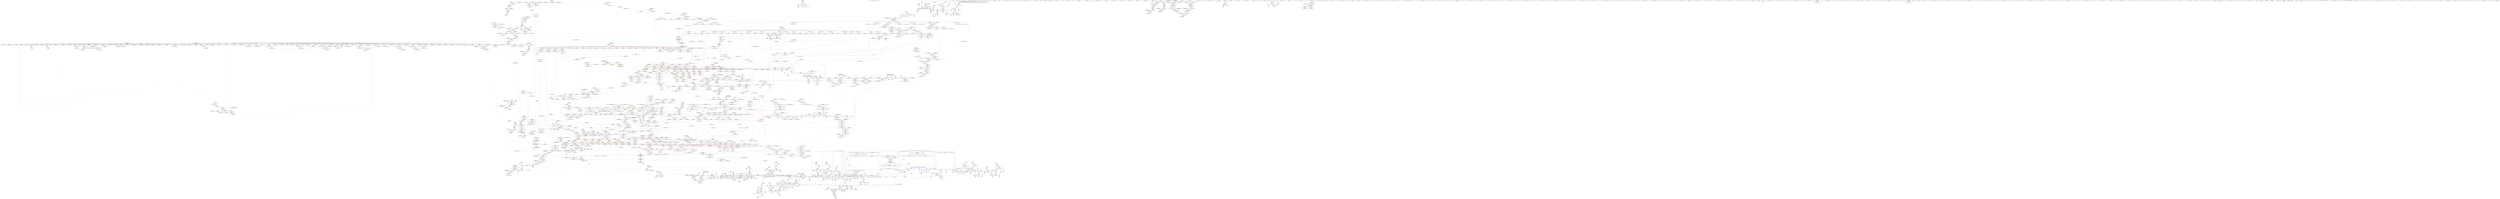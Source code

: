 digraph "SVFG" {
	label="SVFG";

	Node0x55ba63c00f90 [shape=record,color=grey,label="{NodeID: 0\nNullPtr}"];
	Node0x55ba63c00f90 -> Node0x55ba63cbed70[style=solid];
	Node0x55ba63c00f90 -> Node0x55ba63cbee70[style=solid];
	Node0x55ba63c00f90 -> Node0x55ba63cbef40[style=solid];
	Node0x55ba63c00f90 -> Node0x55ba63cbf010[style=solid];
	Node0x55ba63c00f90 -> Node0x55ba63cbf0e0[style=solid];
	Node0x55ba63c00f90 -> Node0x55ba63cbf1b0[style=solid];
	Node0x55ba63c00f90 -> Node0x55ba63cbf280[style=solid];
	Node0x55ba63c00f90 -> Node0x55ba63cbf350[style=solid];
	Node0x55ba63c00f90 -> Node0x55ba63cb2df0[style=solid];
	Node0x55ba63c00f90 -> Node0x55ba63cb2ec0[style=solid];
	Node0x55ba63c00f90 -> Node0x55ba63cb2f90[style=solid];
	Node0x55ba63c00f90 -> Node0x55ba63cb3060[style=solid];
	Node0x55ba63c00f90 -> Node0x55ba63cb3130[style=solid];
	Node0x55ba63c00f90 -> Node0x55ba63cb3200[style=solid];
	Node0x55ba63c00f90 -> Node0x55ba63cb32d0[style=solid];
	Node0x55ba63c00f90 -> Node0x55ba63cb33a0[style=solid];
	Node0x55ba63c00f90 -> Node0x55ba63cb3470[style=solid];
	Node0x55ba63c00f90 -> Node0x55ba63cb3540[style=solid];
	Node0x55ba63c00f90 -> Node0x55ba63cb3610[style=solid];
	Node0x55ba63c00f90 -> Node0x55ba63cb36e0[style=solid];
	Node0x55ba63c00f90 -> Node0x55ba63cb37b0[style=solid];
	Node0x55ba63c00f90 -> Node0x55ba63cb3880[style=solid];
	Node0x55ba63c00f90 -> Node0x55ba63cb3950[style=solid];
	Node0x55ba63c00f90 -> Node0x55ba63cb3a20[style=solid];
	Node0x55ba63c00f90 -> Node0x55ba63cb3af0[style=solid];
	Node0x55ba63c00f90 -> Node0x55ba63cb3bc0[style=solid];
	Node0x55ba63c00f90 -> Node0x55ba63cb3c90[style=solid];
	Node0x55ba63c00f90 -> Node0x55ba63cb3d60[style=solid];
	Node0x55ba63c00f90 -> Node0x55ba63cb3e30[style=solid];
	Node0x55ba63c00f90 -> Node0x55ba63cb3f00[style=solid];
	Node0x55ba63c00f90 -> Node0x55ba63cb3fd0[style=solid];
	Node0x55ba63c00f90 -> Node0x55ba63cb40a0[style=solid];
	Node0x55ba63c00f90 -> Node0x55ba63cb4170[style=solid];
	Node0x55ba63c00f90 -> Node0x55ba63cb4240[style=solid];
	Node0x55ba63c00f90 -> Node0x55ba63cb4310[style=solid];
	Node0x55ba63c00f90 -> Node0x55ba63cb43e0[style=solid];
	Node0x55ba63c00f90 -> Node0x55ba63cb44b0[style=solid];
	Node0x55ba63c00f90 -> Node0x55ba63cb4580[style=solid];
	Node0x55ba63c00f90 -> Node0x55ba63cb4650[style=solid];
	Node0x55ba63c00f90 -> Node0x55ba63cb4720[style=solid];
	Node0x55ba63c00f90 -> Node0x55ba63cb47f0[style=solid];
	Node0x55ba63c00f90 -> Node0x55ba63cb48c0[style=solid];
	Node0x55ba63c00f90 -> Node0x55ba63cb4990[style=solid];
	Node0x55ba63c00f90 -> Node0x55ba63cb4a60[style=solid];
	Node0x55ba63c00f90 -> Node0x55ba63cb4b30[style=solid];
	Node0x55ba63c00f90 -> Node0x55ba63cb4c00[style=solid];
	Node0x55ba63c00f90 -> Node0x55ba63cb4cd0[style=solid];
	Node0x55ba63c00f90 -> Node0x55ba63cb4da0[style=solid];
	Node0x55ba63c00f90 -> Node0x55ba63cb4e70[style=solid];
	Node0x55ba63c00f90 -> Node0x55ba63cb4f40[style=solid];
	Node0x55ba63c00f90 -> Node0x55ba63cb5010[style=solid];
	Node0x55ba63c00f90 -> Node0x55ba63cb50e0[style=solid];
	Node0x55ba63c00f90 -> Node0x55ba63cb51b0[style=solid];
	Node0x55ba63c00f90 -> Node0x55ba63cb5280[style=solid];
	Node0x55ba63c00f90 -> Node0x55ba63cb5350[style=solid];
	Node0x55ba63c00f90 -> Node0x55ba63cb5420[style=solid];
	Node0x55ba63c00f90 -> Node0x55ba63cb54f0[style=solid];
	Node0x55ba63c00f90 -> Node0x55ba63cb55c0[style=solid];
	Node0x55ba63c00f90 -> Node0x55ba63cd76e0[style=solid];
	Node0x55ba63c00f90 -> Node0x55ba63cd8170[style=solid];
	Node0x55ba63c00f90 -> Node0x55ba63cd87f0[style=solid];
	Node0x55ba63c00f90 -> Node0x55ba63cd88c0[style=solid];
	Node0x55ba63c00f90 -> Node0x55ba63cd8990[style=solid];
	Node0x55ba63c00f90 -> Node0x55ba63cd8a60[style=solid];
	Node0x55ba63c00f90 -> Node0x55ba63d48290[style=solid];
	Node0x55ba63c00f90:s64 -> Node0x55ba63ede400[style=solid,color=red];
	Node0x55ba63c00f90:s64 -> Node0x55ba63eeded0[style=solid,color=red];
	Node0x55ba63ee7880 [shape=record,color=black,label="{NodeID: 3764\n1888 = PHI(2018, )\n}"];
	Node0x55ba63df3ce0 [shape=record,color=black,label="{NodeID: 2657\nMR_141V_2 = PHI(MR_141V_4, MR_141V_1, )\npts\{531 \}\n}"];
	Node0x55ba63df3ce0 -> Node0x55ba63d017d0[style=dashed];
	Node0x55ba63df3ce0 -> Node0x55ba63df3ce0[style=dashed];
	Node0x55ba63cd77b0 [shape=record,color=blue,label="{NodeID: 1550\n1549\<--1521\n_M_map_size\<--\n_ZNSt11_Deque_baseISt4pairIiiESaIS1_EE11_Deque_implC2Ev\n|{<s0>78}}"];
	Node0x55ba63cd77b0:s0 -> Node0x55ba63e2daf0[style=dashed,color=blue];
	Node0x55ba63cb5de0 [shape=record,color=black,label="{NodeID: 443\n293\<--292\ntobool\<--\n_Z5checkPA51_ciii\n}"];
	Node0x55ba63cc5400 [shape=record,color=purple,label="{NodeID: 886\n2843\<--2840\n_M_first\<--\n_ZNSt5dequeISt4pairIiiESaIS1_EE16_M_pop_front_auxEv\n}"];
	Node0x55ba63cc5400 -> Node0x55ba63cfd3d0[style=solid];
	Node0x55ba63cfb420 [shape=record,color=red,label="{NodeID: 1329\n2586\<--2576\n\<--__result.addr\n_ZSt13__copy_move_aILb0EPPSt4pairIiiES3_ET1_T0_S5_S4_\n|{<s0>159}}"];
	Node0x55ba63cfb420:s0 -> Node0x55ba63ee2440[style=solid,color=red];
	Node0x55ba63cae4a0 [shape=record,color=green,label="{NodeID: 222\n1553\<--1554\n_ZNSt15_Deque_iteratorISt4pairIiiERS1_PS1_EC2Ev\<--_ZNSt15_Deque_iteratorISt4pairIiiERS1_PS1_EC2Ev_field_insensitive\n}"];
	Node0x55ba63cd18a0 [shape=record,color=purple,label="{NodeID: 665\n851\<--514\narrayidx137\<--res\nmain\n}"];
	Node0x55ba63cf0090 [shape=record,color=red,label="{NodeID: 1108\n990\<--975\n\<--__a.addr\n_ZSt3maxIiERKT_S2_S2_\n}"];
	Node0x55ba63cf0090 -> Node0x55ba63d03510[style=solid];
	Node0x55ba63c010a0 [shape=record,color=green,label="{NodeID: 1\n5\<--1\n\<--dummyObj\nCan only get source location for instruction, argument, global var or function.}"];
	Node0x55ba63ee7990 [shape=record,color=black,label="{NodeID: 3765\n1907 = PHI(1911, )\n}"];
	Node0x55ba63ee7990 -> Node0x55ba63cc96a0[style=solid];
	Node0x55ba63df41e0 [shape=record,color=black,label="{NodeID: 2658\nMR_143V_2 = PHI(MR_143V_4, MR_143V_1, )\npts\{533 \}\n}"];
	Node0x55ba63df41e0 -> Node0x55ba63de6580[style=dashed];
	Node0x55ba63df41e0 -> Node0x55ba63df41e0[style=dashed];
	Node0x55ba63cd7880 [shape=record,color=blue,label="{NodeID: 1551\n1561\<--1559\nthis.addr\<--this\n_ZNSt11_Deque_baseISt4pairIiiESaIS1_EE17_M_initialize_mapEm\n}"];
	Node0x55ba63cd7880 -> Node0x55ba63cf3a40[style=dashed];
	Node0x55ba63cb5eb0 [shape=record,color=black,label="{NodeID: 444\n329\<--328\nidxprom86\<--\n_Z5checkPA51_ciii\n}"];
	Node0x55ba63cc54d0 [shape=record,color=purple,label="{NodeID: 887\n2847\<--2846\n_M_impl4\<--\n_ZNSt5dequeISt4pairIiiESaIS1_EE16_M_pop_front_auxEv\n}"];
	Node0x55ba63cfb4f0 [shape=record,color=red,label="{NodeID: 1330\n2596\<--2593\n\<--__it.addr\n_ZSt12__niter_baseIPPSt4pairIiiEET_S4_\n}"];
	Node0x55ba63cfb4f0 -> Node0x55ba63ccd1f0[style=solid];
	Node0x55ba63cae5a0 [shape=record,color=green,label="{NodeID: 223\n1561\<--1562\nthis.addr\<--this.addr_field_insensitive\n_ZNSt11_Deque_baseISt4pairIiiESaIS1_EE17_M_initialize_mapEm\n}"];
	Node0x55ba63cae5a0 -> Node0x55ba63cf3a40[style=solid];
	Node0x55ba63cae5a0 -> Node0x55ba63cd7880[style=solid];
	Node0x55ba63cd1970 [shape=record,color=purple,label="{NodeID: 666\n855\<--514\narrayidx140\<--res\nmain\n}"];
	Node0x55ba63cd1970 -> Node0x55ba63d02740[style=solid];
	Node0x55ba63cf0160 [shape=record,color=red,label="{NodeID: 1109\n983\<--977\n\<--__b.addr\n_ZSt3maxIiERKT_S2_S2_\n}"];
	Node0x55ba63cf0160 -> Node0x55ba63cf03d0[style=solid];
	Node0x55ba63c2bd90 [shape=record,color=green,label="{NodeID: 2\n13\<--1\n.str\<--dummyObj\nGlob }"];
	Node0x55ba63ee7b30 [shape=record,color=black,label="{NodeID: 3766\n1926 = PHI(1943, )\n}"];
	Node0x55ba63ee7b30 -> Node0x55ba63d46490[style=solid];
	Node0x55ba63df46e0 [shape=record,color=black,label="{NodeID: 2659\nMR_145V_2 = PHI(MR_145V_4, MR_145V_1, )\npts\{535 \}\n}"];
	Node0x55ba63df46e0 -> Node0x55ba63de6a80[style=dashed];
	Node0x55ba63df46e0 -> Node0x55ba63df46e0[style=dashed];
	Node0x55ba63cd7950 [shape=record,color=blue,label="{NodeID: 1552\n1563\<--1560\n__num_elements.addr\<--__num_elements\n_ZNSt11_Deque_baseISt4pairIiiESaIS1_EE17_M_initialize_mapEm\n}"];
	Node0x55ba63cd7950 -> Node0x55ba63cf3b10[style=dashed];
	Node0x55ba63cd7950 -> Node0x55ba63cf3be0[style=dashed];
	Node0x55ba63cb5f80 [shape=record,color=black,label="{NodeID: 445\n332\<--331\nidxprom88\<--\n_Z5checkPA51_ciii\n}"];
	Node0x55ba63cc55a0 [shape=record,color=purple,label="{NodeID: 888\n2848\<--2846\n_M_start5\<--\n_ZNSt5dequeISt4pairIiiESaIS1_EE16_M_pop_front_auxEv\n|{<s0>175}}"];
	Node0x55ba63cc55a0:s0 -> Node0x55ba63eece90[style=solid,color=red];
	Node0x55ba63dad580 [shape=record,color=black,label="{NodeID: 2438\nMR_2V_5 = PHI(MR_2V_7, MR_2V_4, )\npts\{10 \}\n|{|<s1>38}}"];
	Node0x55ba63dad580 -> Node0x55ba63def6e0[style=dashed];
	Node0x55ba63dad580:s1 -> Node0x55ba63e09290[style=dashed,color=red];
	Node0x55ba63cfb5c0 [shape=record,color=red,label="{NodeID: 1331\n2614\<--2602\n\<--__first.addr\n_ZNSt11__copy_moveILb0ELb1ESt26random_access_iterator_tagE8__copy_mIPSt4pairIiiEEEPT_PKS6_S9_S7_\n}"];
	Node0x55ba63cfb5c0 -> Node0x55ba63ccd390[style=solid];
	Node0x55ba63cae670 [shape=record,color=green,label="{NodeID: 224\n1563\<--1564\n__num_elements.addr\<--__num_elements.addr_field_insensitive\n_ZNSt11_Deque_baseISt4pairIiiESaIS1_EE17_M_initialize_mapEm\n}"];
	Node0x55ba63cae670 -> Node0x55ba63cf3b10[style=solid];
	Node0x55ba63cae670 -> Node0x55ba63cf3be0[style=solid];
	Node0x55ba63cae670 -> Node0x55ba63cd7950[style=solid];
	Node0x55ba63cd1a40 [shape=record,color=purple,label="{NodeID: 667\n879\<--514\narrayidx157\<--res\nmain\n}"];
	Node0x55ba63cf0230 [shape=record,color=red,label="{NodeID: 1110\n987\<--977\n\<--__b.addr\n_ZSt3maxIiERKT_S2_S2_\n}"];
	Node0x55ba63cf0230 -> Node0x55ba63d03440[style=solid];
	Node0x55ba63ca5ef0 [shape=record,color=green,label="{NodeID: 3\n15\<--1\n.str.1\<--dummyObj\nGlob }"];
	Node0x55ba63ee7c70 [shape=record,color=black,label="{NodeID: 3767\n1962 = PHI(1337, )\n|{<s0>113}}"];
	Node0x55ba63ee7c70:s0 -> Node0x55ba63eee140[style=solid,color=red];
	Node0x55ba63df4be0 [shape=record,color=black,label="{NodeID: 2660\nMR_147V_2 = PHI(MR_147V_4, MR_147V_1, )\npts\{537 \}\n}"];
	Node0x55ba63df4be0 -> Node0x55ba63d024d0[style=dashed];
	Node0x55ba63df4be0 -> Node0x55ba63df4be0[style=dashed];
	Node0x55ba63cd7a20 [shape=record,color=blue,label="{NodeID: 1553\n1565\<--1585\n__num_nodes\<--add\n_ZNSt11_Deque_baseISt4pairIiiESaIS1_EE17_M_initialize_mapEm\n}"];
	Node0x55ba63cd7a20 -> Node0x55ba63cf3cb0[style=dashed];
	Node0x55ba63cd7a20 -> Node0x55ba63cf3d80[style=dashed];
	Node0x55ba63cd7a20 -> Node0x55ba63cf3e50[style=dashed];
	Node0x55ba63cb6050 [shape=record,color=black,label="{NodeID: 446\n335\<--334\nconv90\<--\n_Z5checkPA51_ciii\n}"];
	Node0x55ba63cb6050 -> Node0x55ba63d46910[style=solid];
	Node0x55ba63cc5670 [shape=record,color=purple,label="{NodeID: 889\n2850\<--2849\n_M_impl6\<--\n_ZNSt5dequeISt4pairIiiESaIS1_EE16_M_pop_front_auxEv\n}"];
	Node0x55ba63dada80 [shape=record,color=black,label="{NodeID: 2439\nMR_4V_5 = PHI(MR_4V_7, MR_4V_4, )\npts\{12 \}\n|{|<s1>38}}"];
	Node0x55ba63dada80 -> Node0x55ba63defbe0[style=dashed];
	Node0x55ba63dada80:s1 -> Node0x55ba63e093a0[style=dashed,color=red];
	Node0x55ba63cfb690 [shape=record,color=red,label="{NodeID: 1332\n2625\<--2602\n\<--__first.addr\n_ZNSt11__copy_moveILb0ELb1ESt26random_access_iterator_tagE8__copy_mIPSt4pairIiiEEEPT_PKS6_S9_S7_\n}"];
	Node0x55ba63cfb690 -> Node0x55ba63ccd530[style=solid];
	Node0x55ba63cae740 [shape=record,color=green,label="{NodeID: 225\n1565\<--1566\n__num_nodes\<--__num_nodes_field_insensitive\n_ZNSt11_Deque_baseISt4pairIiiESaIS1_EE17_M_initialize_mapEm\n}"];
	Node0x55ba63cae740 -> Node0x55ba63cf3cb0[style=solid];
	Node0x55ba63cae740 -> Node0x55ba63cf3d80[style=solid];
	Node0x55ba63cae740 -> Node0x55ba63cf3e50[style=solid];
	Node0x55ba63cae740 -> Node0x55ba63cd7a20[style=solid];
	Node0x55ba63cd1b10 [shape=record,color=purple,label="{NodeID: 668\n880\<--514\narraydecay\<--res\nmain\n}"];
	Node0x55ba63cf0300 [shape=record,color=red,label="{NodeID: 1111\n982\<--981\n\<--\n_ZSt3maxIiERKT_S2_S2_\n}"];
	Node0x55ba63cf0300 -> Node0x55ba63d46610[style=solid];
	Node0x55ba63ca5fc0 [shape=record,color=green,label="{NodeID: 4\n17\<--1\n__PRETTY_FUNCTION__._Z5checkPA51_ciii\<--dummyObj\nGlob }"];
	Node0x55ba63ee7db0 [shape=record,color=black,label="{NodeID: 3768\n1963 = PHI(1967, )\n}"];
	Node0x55ba63ee7db0 -> Node0x55ba63cc9b80[style=solid];
	Node0x55ba63df50e0 [shape=record,color=black,label="{NodeID: 2661\nMR_149V_2 = PHI(MR_149V_4, MR_149V_1, )\npts\{539 \}\n}"];
	Node0x55ba63df50e0 -> Node0x55ba63d025a0[style=dashed];
	Node0x55ba63df50e0 -> Node0x55ba63df50e0[style=dashed];
	Node0x55ba63cd7af0 [shape=record,color=blue,label="{NodeID: 1554\n1567\<--1305\nref.tmp\<--\n_ZNSt11_Deque_baseISt4pairIiiESaIS1_EE17_M_initialize_mapEm\n|{|<s1>85}}"];
	Node0x55ba63cd7af0 -> Node0x55ba63cf45a0[style=dashed];
	Node0x55ba63cd7af0:s1 -> Node0x55ba63e139f0[style=dashed,color=red];
	Node0x55ba63cb6120 [shape=record,color=black,label="{NodeID: 447\n340\<--339\nidxprom93\<--\n_Z5checkPA51_ciii\n}"];
	Node0x55ba63cc5740 [shape=record,color=purple,label="{NodeID: 890\n2851\<--2849\n_M_start7\<--\n_ZNSt5dequeISt4pairIiiESaIS1_EE16_M_pop_front_auxEv\n}"];
	Node0x55ba63dadf80 [shape=record,color=black,label="{NodeID: 2440\nMR_54V_11 = PHI(MR_54V_17, MR_54V_10, )\npts\{515 \}\n|{|<s1>38|<s2>38}}"];
	Node0x55ba63dadf80 -> Node0x55ba63cef870[style=dashed];
	Node0x55ba63dadf80:s1 -> Node0x55ba63cec540[style=dashed,color=red];
	Node0x55ba63dadf80:s2 -> Node0x55ba63db8980[style=dashed,color=red];
	Node0x55ba63cfb760 [shape=record,color=red,label="{NodeID: 1333\n2613\<--2604\n\<--__last.addr\n_ZNSt11__copy_moveILb0ELb1ESt26random_access_iterator_tagE8__copy_mIPSt4pairIiiEEEPT_PKS6_S9_S7_\n}"];
	Node0x55ba63cfb760 -> Node0x55ba63ccd2c0[style=solid];
	Node0x55ba63cae810 [shape=record,color=green,label="{NodeID: 226\n1567\<--1568\nref.tmp\<--ref.tmp_field_insensitive\n_ZNSt11_Deque_baseISt4pairIiiESaIS1_EE17_M_initialize_mapEm\n|{|<s1>85}}"];
	Node0x55ba63cae810 -> Node0x55ba63cd7af0[style=solid];
	Node0x55ba63cae810:s1 -> Node0x55ba63edfb60[style=solid,color=red];
	Node0x55ba63dbad40 [shape=record,color=yellow,style=double,label="{NodeID: 2883\n56V_1 = ENCHI(MR_56V_0)\npts\{1938 \}\nFun[_ZSt13__copy_move_aILb0EPPSt4pairIiiES3_ET1_T0_S5_S4_]|{<s0>159|<s1>159|<s2>159}}"];
	Node0x55ba63dbad40:s0 -> Node0x55ba63cfdcc0[style=dashed,color=red];
	Node0x55ba63dbad40:s1 -> Node0x55ba63cdd5f0[style=dashed,color=red];
	Node0x55ba63dbad40:s2 -> Node0x55ba63dc1280[style=dashed,color=red];
	Node0x55ba63cd1be0 [shape=record,color=purple,label="{NodeID: 669\n902\<--514\narrayidx172\<--res\nmain\n}"];
	Node0x55ba63cf03d0 [shape=record,color=red,label="{NodeID: 1112\n984\<--983\n\<--\n_ZSt3maxIiERKT_S2_S2_\n}"];
	Node0x55ba63cf03d0 -> Node0x55ba63d46610[style=solid];
	Node0x55ba63ca6690 [shape=record,color=green,label="{NodeID: 5\n19\<--1\n.str.2\<--dummyObj\nGlob }"];
	Node0x55ba63ee7ef0 [shape=record,color=black,label="{NodeID: 3769\n1979 = PHI(1983, )\n}"];
	Node0x55ba63ee7ef0 -> Node0x55ba63cc9d20[style=solid];
	Node0x55ba63df55e0 [shape=record,color=black,label="{NodeID: 2662\nMR_151V_2 = PHI(MR_151V_4, MR_151V_1, )\npts\{541 \}\n}"];
	Node0x55ba63df55e0 -> Node0x55ba63d02670[style=dashed];
	Node0x55ba63df55e0 -> Node0x55ba63df55e0[style=dashed];
	Node0x55ba63cd7bc0 [shape=record,color=blue,label="{NodeID: 1555\n1569\<--1589\nref.tmp2\<--add3\n_ZNSt11_Deque_baseISt4pairIiiESaIS1_EE17_M_initialize_mapEm\n|{|<s1>85}}"];
	Node0x55ba63cd7bc0 -> Node0x55ba63cf45a0[style=dashed];
	Node0x55ba63cd7bc0:s1 -> Node0x55ba63e13b00[style=dashed,color=red];
	Node0x55ba63cb61f0 [shape=record,color=black,label="{NodeID: 448\n343\<--342\nidxprom95\<--\n_Z5checkPA51_ciii\n}"];
	Node0x55ba63cc5810 [shape=record,color=purple,label="{NodeID: 891\n2852\<--2849\n_M_node\<--\n_ZNSt5dequeISt4pairIiiESaIS1_EE16_M_pop_front_auxEv\n}"];
	Node0x55ba63cc5810 -> Node0x55ba63cfd4a0[style=solid];
	Node0x55ba63cfb830 [shape=record,color=red,label="{NodeID: 1334\n2623\<--2606\n\<--__result.addr\n_ZNSt11__copy_moveILb0ELb1ESt26random_access_iterator_tagE8__copy_mIPSt4pairIiiEEEPT_PKS6_S9_S7_\n}"];
	Node0x55ba63cfb830 -> Node0x55ba63ccd460[style=solid];
	Node0x55ba63cae8e0 [shape=record,color=green,label="{NodeID: 227\n1569\<--1570\nref.tmp2\<--ref.tmp2_field_insensitive\n_ZNSt11_Deque_baseISt4pairIiiESaIS1_EE17_M_initialize_mapEm\n|{|<s1>85}}"];
	Node0x55ba63cae8e0 -> Node0x55ba63cd7bc0[style=solid];
	Node0x55ba63cae8e0:s1 -> Node0x55ba63eed850[style=solid,color=red];
	Node0x55ba63cd1cb0 [shape=record,color=purple,label="{NodeID: 670\n905\<--514\narrayidx174\<--res\nmain\n}"];
	Node0x55ba63cd1cb0 -> Node0x55ba63cef870[style=solid];
	Node0x55ba63cf04a0 [shape=record,color=red,label="{NodeID: 1113\n1002\<--999\n\<--__t.addr\n_ZSt7forwardIRiEOT_RNSt16remove_referenceIS1_E4typeE\n}"];
	Node0x55ba63cf04a0 -> Node0x55ba63cc80b0[style=solid];
	Node0x55ba63ca6720 [shape=record,color=green,label="{NodeID: 6\n21\<--1\n.str.3\<--dummyObj\nGlob }"];
	Node0x55ba63ee8030 [shape=record,color=black,label="{NodeID: 3770\n1998 = PHI(2011, )\n}"];
	Node0x55ba63ee8030 -> Node0x55ba63d46790[style=solid];
	Node0x55ba63df5ae0 [shape=record,color=black,label="{NodeID: 2663\nMR_153V_2 = PHI(MR_153V_7, MR_153V_1, )\npts\{543 \}\n}"];
	Node0x55ba63df5ae0 -> Node0x55ba63d028e0[style=dashed];
	Node0x55ba63df5ae0 -> Node0x55ba63df5ae0[style=dashed];
	Node0x55ba63cd7c90 [shape=record,color=blue,label="{NodeID: 1556\n1597\<--1595\n_M_map_size\<--\n_ZNSt11_Deque_baseISt4pairIiiESaIS1_EE17_M_initialize_mapEm\n|{|<s4>79}}"];
	Node0x55ba63cd7c90 -> Node0x55ba63cf4670[style=dashed];
	Node0x55ba63cd7c90 -> Node0x55ba63cf4810[style=dashed];
	Node0x55ba63cd7c90 -> Node0x55ba63cf49b0[style=dashed];
	Node0x55ba63cd7c90 -> Node0x55ba63cd8240[style=dashed];
	Node0x55ba63cd7c90:s4 -> Node0x55ba63e2ddb0[style=dashed,color=blue];
	Node0x55ba63cb62c0 [shape=record,color=black,label="{NodeID: 449\n450\<--433\n\<--retval\n_ZSt9make_pairIRiS0_ESt4pairINSt17__decay_and_stripIT_E6__typeENS2_IT0_E6__typeEEOS3_OS6_\n}"];
	Node0x55ba63cb62c0 -> Node0x55ba63cecd60[style=solid];
	Node0x55ba63cc58e0 [shape=record,color=purple,label="{NodeID: 892\n2854\<--2853\nadd.ptr\<--\n_ZNSt5dequeISt4pairIiiESaIS1_EE16_M_pop_front_auxEv\n|{<s0>175}}"];
	Node0x55ba63cc58e0:s0 -> Node0x55ba63eecf60[style=solid,color=red];
	Node0x55ba63cfb900 [shape=record,color=red,label="{NodeID: 1335\n2633\<--2606\n\<--__result.addr\n_ZNSt11__copy_moveILb0ELb1ESt26random_access_iterator_tagE8__copy_mIPSt4pairIiiEEEPT_PKS6_S9_S7_\n}"];
	Node0x55ba63cfb900 -> Node0x55ba63cc6ed0[style=solid];
	Node0x55ba63cae9b0 [shape=record,color=green,label="{NodeID: 228\n1571\<--1572\n__nstart\<--__nstart_field_insensitive\n_ZNSt11_Deque_baseISt4pairIiiESaIS1_EE17_M_initialize_mapEm\n}"];
	Node0x55ba63cae9b0 -> Node0x55ba63cf3f20[style=solid];
	Node0x55ba63cae9b0 -> Node0x55ba63cf3ff0[style=solid];
	Node0x55ba63cae9b0 -> Node0x55ba63cf40c0[style=solid];
	Node0x55ba63cae9b0 -> Node0x55ba63cd7e30[style=solid];
	Node0x55ba63cd1d80 [shape=record,color=purple,label="{NodeID: 671\n924\<--514\narraydecay184\<--res\nmain\n|{<s0>38}}"];
	Node0x55ba63cd1d80:s0 -> Node0x55ba63eee480[style=solid,color=red];
	Node0x55ba63cf0570 [shape=record,color=red,label="{NodeID: 1114\n1017\<--1008\nthis1\<--this.addr\n_ZNSt4pairIiiEC2IRiS2_Lb1EEEOT_OT0_\n}"];
	Node0x55ba63cf0570 -> Node0x55ba63cc8180[style=solid];
	Node0x55ba63cf0570 -> Node0x55ba63cd1e50[style=solid];
	Node0x55ba63cf0570 -> Node0x55ba63cd1f20[style=solid];
	Node0x55ba63ca67e0 [shape=record,color=green,label="{NodeID: 7\n23\<--1\n.str.4\<--dummyObj\nGlob }"];
	Node0x55ba63ee8170 [shape=record,color=black,label="{NodeID: 3771\n2019 = PHI(1337, )\n}"];
	Node0x55ba63ee8170 -> Node0x55ba63cc9f90[style=solid];
	Node0x55ba63df5fe0 [shape=record,color=black,label="{NodeID: 2664\nMR_155V_2 = PHI(MR_155V_7, MR_155V_1, )\npts\{545 \}\n}"];
	Node0x55ba63df5fe0 -> Node0x55ba63d02a80[style=dashed];
	Node0x55ba63df5fe0 -> Node0x55ba63df5fe0[style=dashed];
	Node0x55ba63cd7d60 [shape=record,color=blue,label="{NodeID: 1557\n1606\<--1602\n_M_map\<--call7\n_ZNSt11_Deque_baseISt4pairIiiESaIS1_EE17_M_initialize_mapEm\n|{|<s3>79}}"];
	Node0x55ba63cd7d60 -> Node0x55ba63cf4740[style=dashed];
	Node0x55ba63cd7d60 -> Node0x55ba63cf48e0[style=dashed];
	Node0x55ba63cd7d60 -> Node0x55ba63cd8170[style=dashed];
	Node0x55ba63cd7d60:s3 -> Node0x55ba63e2ddb0[style=dashed,color=blue];
	Node0x55ba63cb6390 [shape=record,color=black,label="{NodeID: 450\n430\<--451\n_ZSt9make_pairIRiS0_ESt4pairINSt17__decay_and_stripIT_E6__typeENS2_IT0_E6__typeEEOS3_OS6__ret\<--\n_ZSt9make_pairIRiS0_ESt4pairINSt17__decay_and_stripIT_E6__typeENS2_IT0_E6__typeEEOS3_OS6_\n|{<s0>3|<s1>11}}"];
	Node0x55ba63cb6390:s0 -> Node0x55ba63ee4e80[style=solid,color=blue];
	Node0x55ba63cb6390:s1 -> Node0x55ba63ee5470[style=solid,color=blue];
	Node0x55ba63cc59b0 [shape=record,color=purple,label="{NodeID: 893\n2857\<--2856\n_M_impl8\<--\n_ZNSt5dequeISt4pairIiiESaIS1_EE16_M_pop_front_auxEv\n}"];
	Node0x55ba63cfb9d0 [shape=record,color=red,label="{NodeID: 1336\n2620\<--2608\n\<--_Num\n_ZNSt11__copy_moveILb0ELb1ESt26random_access_iterator_tagE8__copy_mIPSt4pairIiiEEEPT_PKS6_S9_S7_\n}"];
	Node0x55ba63cfb9d0 -> Node0x55ba63d47f90[style=solid];
	Node0x55ba63cb6e50 [shape=record,color=green,label="{NodeID: 229\n1573\<--1574\n__nfinish\<--__nfinish_field_insensitive\n_ZNSt11_Deque_baseISt4pairIiiESaIS1_EE17_M_initialize_mapEm\n}"];
	Node0x55ba63cb6e50 -> Node0x55ba63cf4190[style=solid];
	Node0x55ba63cb6e50 -> Node0x55ba63cf4260[style=solid];
	Node0x55ba63cb6e50 -> Node0x55ba63cd7f00[style=solid];
	Node0x55ba63cd1e50 [shape=record,color=purple,label="{NodeID: 672\n1019\<--1017\nfirst\<--this1\n_ZNSt4pairIiiEC2IRiS2_Lb1EEEOT_OT0_\n}"];
	Node0x55ba63cd1e50 -> Node0x55ba63d03920[style=solid];
	Node0x55ba63cf0640 [shape=record,color=red,label="{NodeID: 1115\n1020\<--1010\n\<--__x.addr\n_ZNSt4pairIiiEC2IRiS2_Lb1EEEOT_OT0_\n|{<s0>42}}"];
	Node0x55ba63cf0640:s0 -> Node0x55ba63ee3160[style=solid,color=red];
	Node0x55ba63ca68a0 [shape=record,color=green,label="{NodeID: 8\n25\<--1\n.str.5\<--dummyObj\nGlob }"];
	Node0x55ba63ee82b0 [shape=record,color=black,label="{NodeID: 3772\n2036 = PHI(2041, )\n|{<s0>121}}"];
	Node0x55ba63ee82b0:s0 -> Node0x55ba63eec4d0[style=solid,color=red];
	Node0x55ba63df64e0 [shape=record,color=black,label="{NodeID: 2665\nMR_157V_2 = PHI(MR_157V_8, MR_157V_1, )\npts\{547 \}\n}"];
	Node0x55ba63df64e0 -> Node0x55ba63d02b50[style=dashed];
	Node0x55ba63df64e0 -> Node0x55ba63df64e0[style=dashed];
	Node0x55ba63cd7e30 [shape=record,color=blue,label="{NodeID: 1558\n1571\<--1617\n__nstart\<--add.ptr\n_ZNSt11_Deque_baseISt4pairIiiESaIS1_EE17_M_initialize_mapEm\n}"];
	Node0x55ba63cd7e30 -> Node0x55ba63cf3f20[style=dashed];
	Node0x55ba63cd7e30 -> Node0x55ba63cf3ff0[style=dashed];
	Node0x55ba63cd7e30 -> Node0x55ba63cf40c0[style=dashed];
	Node0x55ba63cb6460 [shape=record,color=black,label="{NodeID: 451\n457\<--464\n_ZNKSt5queueISt4pairIiiESt5dequeIS1_SaIS1_EEE5emptyEv_ret\<--call\n_ZNKSt5queueISt4pairIiiESt5dequeIS1_SaIS1_EEE5emptyEv\n|{<s0>8}}"];
	Node0x55ba63cb6460:s0 -> Node0x55ba63ee50b0[style=solid,color=blue];
	Node0x55ba63cc5a80 [shape=record,color=purple,label="{NodeID: 894\n2858\<--2856\n_M_start9\<--\n_ZNSt5dequeISt4pairIiiESaIS1_EE16_M_pop_front_auxEv\n}"];
	Node0x55ba63cfbaa0 [shape=record,color=red,label="{NodeID: 1337\n2627\<--2608\n\<--_Num\n_ZNSt11__copy_moveILb0ELb1ESt26random_access_iterator_tagE8__copy_mIPSt4pairIiiEEEPT_PKS6_S9_S7_\n}"];
	Node0x55ba63cfbaa0 -> Node0x55ba63d41810[style=solid];
	Node0x55ba63cb6f20 [shape=record,color=green,label="{NodeID: 230\n1575\<--1576\nexn.slot\<--exn.slot_field_insensitive\n_ZNSt11_Deque_baseISt4pairIiiESaIS1_EE17_M_initialize_mapEm\n}"];
	Node0x55ba63cb6f20 -> Node0x55ba63cf4330[style=solid];
	Node0x55ba63cb6f20 -> Node0x55ba63cf4400[style=solid];
	Node0x55ba63cb6f20 -> Node0x55ba63cd7fd0[style=solid];
	Node0x55ba63cb6f20 -> Node0x55ba63cd8310[style=solid];
	Node0x55ba63cd1f20 [shape=record,color=purple,label="{NodeID: 673\n1024\<--1017\nsecond\<--this1\n_ZNSt4pairIiiEC2IRiS2_Lb1EEEOT_OT0_\n}"];
	Node0x55ba63cd1f20 -> Node0x55ba63d039f0[style=solid];
	Node0x55ba63cf0710 [shape=record,color=red,label="{NodeID: 1116\n1025\<--1012\n\<--__y.addr\n_ZNSt4pairIiiEC2IRiS2_Lb1EEEOT_OT0_\n|{<s0>43}}"];
	Node0x55ba63cf0710:s0 -> Node0x55ba63ee3160[style=solid,color=red];
	Node0x55ba63ca69a0 [shape=record,color=green,label="{NodeID: 9\n27\<--1\n.str.6\<--dummyObj\nGlob }"];
	Node0x55ba63ee83f0 [shape=record,color=black,label="{NodeID: 3773\n2080 = PHI(2123, )\n|{<s0>123}}"];
	Node0x55ba63ee83f0:s0 -> Node0x55ba63eeb780[style=solid,color=red];
	Node0x55ba63df69e0 [shape=record,color=black,label="{NodeID: 2666\nMR_159V_2 = PHI(MR_159V_4, MR_159V_1, )\npts\{1938 2008 \}\n|{|<s1>38|<s2>38|<s3>38}}"];
	Node0x55ba63df69e0 -> Node0x55ba63df69e0[style=dashed];
	Node0x55ba63df69e0:s1 -> Node0x55ba63db9380[style=dashed,color=red];
	Node0x55ba63df69e0:s2 -> Node0x55ba63dedde0[style=dashed,color=red];
	Node0x55ba63df69e0:s3 -> Node0x55ba63e0aa60[style=dashed,color=red];
	Node0x55ba63cd7f00 [shape=record,color=blue,label="{NodeID: 1559\n1573\<--1621\n__nfinish\<--add.ptr14\n_ZNSt11_Deque_baseISt4pairIiiESaIS1_EE17_M_initialize_mapEm\n}"];
	Node0x55ba63cd7f00 -> Node0x55ba63cf4190[style=dashed];
	Node0x55ba63cd7f00 -> Node0x55ba63cf4260[style=dashed];
	Node0x55ba63cb6530 [shape=record,color=black,label="{NodeID: 452\n468\<--475\n_ZNSt5queueISt4pairIiiESt5dequeIS1_SaIS1_EEE5frontEv_ret\<--call\n_ZNSt5queueISt4pairIiiESt5dequeIS1_SaIS1_EEE5frontEv\n|{<s0>9|<s1>10}}"];
	Node0x55ba63cb6530:s0 -> Node0x55ba63ee51f0[style=solid,color=blue];
	Node0x55ba63cb6530:s1 -> Node0x55ba63ee5330[style=solid,color=blue];
	Node0x55ba63cc5b50 [shape=record,color=purple,label="{NodeID: 895\n2859\<--2856\n_M_first10\<--\n_ZNSt5dequeISt4pairIiiESaIS1_EE16_M_pop_front_auxEv\n}"];
	Node0x55ba63cc5b50 -> Node0x55ba63cfd570[style=solid];
	Node0x55ba63cfbb70 [shape=record,color=red,label="{NodeID: 1338\n2634\<--2608\n\<--_Num\n_ZNSt11__copy_moveILb0ELb1ESt26random_access_iterator_tagE8__copy_mIPSt4pairIiiEEEPT_PKS6_S9_S7_\n}"];
	Node0x55ba63cb6ff0 [shape=record,color=green,label="{NodeID: 231\n1577\<--1578\nehselector.slot\<--ehselector.slot_field_insensitive\n_ZNSt11_Deque_baseISt4pairIiiESaIS1_EE17_M_initialize_mapEm\n}"];
	Node0x55ba63cb6ff0 -> Node0x55ba63cf44d0[style=solid];
	Node0x55ba63cb6ff0 -> Node0x55ba63cd80a0[style=solid];
	Node0x55ba63cb6ff0 -> Node0x55ba63cd83e0[style=solid];
	Node0x55ba63cd1ff0 [shape=record,color=purple,label="{NodeID: 674\n1096\<--1095\n_M_impl\<--\n_ZNSt5dequeISt4pairIiiESaIS1_EE5beginEv\n}"];
	Node0x55ba63cf07e0 [shape=record,color=red,label="{NodeID: 1117\n1022\<--1021\n\<--call\n_ZNSt4pairIiiEC2IRiS2_Lb1EEEOT_OT0_\n}"];
	Node0x55ba63cf07e0 -> Node0x55ba63d03920[style=solid];
	Node0x55ba63ca6aa0 [shape=record,color=green,label="{NodeID: 10\n29\<--1\n.str.7\<--dummyObj\nGlob }"];
	Node0x55ba63ee8530 [shape=record,color=black,label="{NodeID: 3774\n2095 = PHI(2123, )\n|{<s0>125}}"];
	Node0x55ba63ee8530:s0 -> Node0x55ba63eed100[style=solid,color=red];
	Node0x55ba63df6ee0 [shape=record,color=black,label="{NodeID: 2667\nMR_401V_2 = PHI(MR_401V_4, MR_401V_1, )\npts\{590004 \}\n|{<s0>24}}"];
	Node0x55ba63df6ee0:s0 -> Node0x55ba63e2d5c0[style=dashed,color=blue];
	Node0x55ba63cd7fd0 [shape=record,color=blue,label="{NodeID: 1560\n1575\<--1630\nexn.slot\<--\n_ZNSt11_Deque_baseISt4pairIiiESaIS1_EE17_M_initialize_mapEm\n}"];
	Node0x55ba63cd7fd0 -> Node0x55ba63cf4330[style=dashed];
	Node0x55ba63cd7fd0 -> Node0x55ba63cd8310[style=dashed];
	Node0x55ba63cb6600 [shape=record,color=black,label="{NodeID: 453\n603\<--602\nidxprom\<--\nmain\n}"];
	Node0x55ba63cc5c20 [shape=record,color=purple,label="{NodeID: 896\n2862\<--2861\n_M_impl11\<--\n_ZNSt5dequeISt4pairIiiESaIS1_EE16_M_pop_front_auxEv\n}"];
	Node0x55ba63cfbc40 [shape=record,color=red,label="{NodeID: 1339\n2655\<--2646\n\<--__first.addr\n_ZSt23__copy_move_backward_a2ILb0EPPSt4pairIiiES3_ET1_T0_S5_S4_\n|{<s0>161}}"];
	Node0x55ba63cfbc40:s0 -> Node0x55ba63eedfa0[style=solid,color=red];
	Node0x55ba63cb70c0 [shape=record,color=green,label="{NodeID: 232\n1593\<--1594\n_ZSt3maxImERKT_S2_S2_\<--_ZSt3maxImERKT_S2_S2__field_insensitive\n}"];
	Node0x55ba63cd20c0 [shape=record,color=purple,label="{NodeID: 675\n1097\<--1095\n_M_start\<--\n_ZNSt5dequeISt4pairIiiESaIS1_EE5beginEv\n|{<s0>51}}"];
	Node0x55ba63cd20c0:s0 -> Node0x55ba63edf8d0[style=solid,color=red];
	Node0x55ba63cf08b0 [shape=record,color=red,label="{NodeID: 1118\n1027\<--1026\n\<--call2\n_ZNSt4pairIiiEC2IRiS2_Lb1EEEOT_OT0_\n}"];
	Node0x55ba63cf08b0 -> Node0x55ba63d039f0[style=solid];
	Node0x55ba63ca6ba0 [shape=record,color=green,label="{NodeID: 11\n31\<--1\n.str.8\<--dummyObj\nGlob }"];
	Node0x55ba63ee8670 [shape=record,color=black,label="{NodeID: 3775\n2118 = PHI(2123, )\n|{<s0>127}}"];
	Node0x55ba63ee8670:s0 -> Node0x55ba63ee0680[style=solid,color=red];
	Node0x55ba63df73e0 [shape=record,color=black,label="{NodeID: 2668\nMR_60V_3 = PHI(MR_60V_5, MR_60V_2, )\npts\{590002 \}\n|{<s0>24}}"];
	Node0x55ba63df73e0:s0 -> Node0x55ba63e2d5c0[style=dashed,color=blue];
	Node0x55ba63cd80a0 [shape=record,color=blue,label="{NodeID: 1561\n1577\<--1632\nehselector.slot\<--\n_ZNSt11_Deque_baseISt4pairIiiESaIS1_EE17_M_initialize_mapEm\n}"];
	Node0x55ba63cd80a0 -> Node0x55ba63cd83e0[style=dashed];
	Node0x55ba63cb66d0 [shape=record,color=black,label="{NodeID: 454\n606\<--605\nidxprom10\<--\nmain\n}"];
	Node0x55ba63cc5cf0 [shape=record,color=purple,label="{NodeID: 897\n2863\<--2861\n_M_start12\<--\n_ZNSt5dequeISt4pairIiiESaIS1_EE16_M_pop_front_auxEv\n}"];
	Node0x55ba63cfbd10 [shape=record,color=red,label="{NodeID: 1340\n2657\<--2648\n\<--__last.addr\n_ZSt23__copy_move_backward_a2ILb0EPPSt4pairIiiES3_ET1_T0_S5_S4_\n|{<s0>162}}"];
	Node0x55ba63cfbd10:s0 -> Node0x55ba63eedfa0[style=solid,color=red];
	Node0x55ba63cb71c0 [shape=record,color=green,label="{NodeID: 233\n1603\<--1604\n_ZNSt11_Deque_baseISt4pairIiiESaIS1_EE15_M_allocate_mapEm\<--_ZNSt11_Deque_baseISt4pairIiiESaIS1_EE15_M_allocate_mapEm_field_insensitive\n}"];
	Node0x55ba63cd2190 [shape=record,color=purple,label="{NodeID: 676\n1110\<--1109\n_M_impl\<--\n_ZNSt5dequeISt4pairIiiESaIS1_EE3endEv\n}"];
	Node0x55ba63cf0980 [shape=record,color=red,label="{NodeID: 1119\n1043\<--1032\nthis1\<--this.addr\n_ZNSt5dequeISt4pairIiiESaIS1_EED2Ev\n|{|<s3>44|<s4>45|<s5>47}}"];
	Node0x55ba63cf0980 -> Node0x55ba63cc8250[style=solid];
	Node0x55ba63cf0980 -> Node0x55ba63cc8320[style=solid];
	Node0x55ba63cf0980 -> Node0x55ba63cc83f0[style=solid];
	Node0x55ba63cf0980:s3 -> Node0x55ba63eeef10[style=solid,color=red];
	Node0x55ba63cf0980:s4 -> Node0x55ba63eeba40[style=solid,color=red];
	Node0x55ba63cf0980:s5 -> Node0x55ba63edfe20[style=solid,color=red];
	Node0x55ba63ca6ca0 [shape=record,color=green,label="{NodeID: 12\n33\<--1\n.str.9\<--dummyObj\nGlob }"];
	Node0x55ba63ee8840 [shape=record,color=black,label="{NodeID: 3776\n2148 = PHI(1954, )\n}"];
	Node0x55ba63ee8840 -> Node0x55ba63cdb300[style=solid];
	Node0x55ba63df78e0 [shape=record,color=black,label="{NodeID: 2669\nMR_403V_2 = PHI(MR_403V_4, MR_403V_1, )\npts\{590003 590005 590007 590008 590009 \}\n|{<s0>24}}"];
	Node0x55ba63df78e0:s0 -> Node0x55ba63e2d5c0[style=dashed,color=blue];
	Node0x55ba63cd8170 [shape=record,color=blue, style = dotted,label="{NodeID: 1562\n1645\<--3\n_M_map20\<--dummyVal\n_ZNSt11_Deque_baseISt4pairIiiESaIS1_EE17_M_initialize_mapEm\n}"];
	Node0x55ba63cb67a0 [shape=record,color=black,label="{NodeID: 455\n616\<--615\nidxprom12\<--\nmain\n}"];
	Node0x55ba63cc5dc0 [shape=record,color=purple,label="{NodeID: 898\n2864\<--2861\n_M_cur13\<--\n_ZNSt5dequeISt4pairIiiESaIS1_EE16_M_pop_front_auxEv\n}"];
	Node0x55ba63cc5dc0 -> Node0x55ba63cde700[style=solid];
	Node0x55ba63cfbde0 [shape=record,color=red,label="{NodeID: 1341\n2659\<--2650\n\<--__result.addr\n_ZSt23__copy_move_backward_a2ILb0EPPSt4pairIiiES3_ET1_T0_S5_S4_\n|{<s0>163}}"];
	Node0x55ba63cfbde0:s0 -> Node0x55ba63eedfa0[style=solid,color=red];
	Node0x55ba63cb72c0 [shape=record,color=green,label="{NodeID: 234\n1626\<--1627\n_ZNSt11_Deque_baseISt4pairIiiESaIS1_EE15_M_create_nodesEPPS1_S5_\<--_ZNSt11_Deque_baseISt4pairIiiESaIS1_EE15_M_create_nodesEPPS1_S5__field_insensitive\n}"];
	Node0x55ba63cd2260 [shape=record,color=purple,label="{NodeID: 677\n1111\<--1109\n_M_finish\<--\n_ZNSt5dequeISt4pairIiiESaIS1_EE3endEv\n|{<s0>52}}"];
	Node0x55ba63cd2260:s0 -> Node0x55ba63edf8d0[style=solid,color=red];
	Node0x55ba63cf0a50 [shape=record,color=red,label="{NodeID: 1120\n1070\<--1038\nexn\<--exn.slot\n_ZNSt5dequeISt4pairIiiESaIS1_EED2Ev\n|{<s0>50}}"];
	Node0x55ba63cf0a50:s0 -> Node0x55ba63ee1890[style=solid,color=red];
	Node0x55ba63ca6da0 [shape=record,color=green,label="{NodeID: 13\n35\<--1\n__PRETTY_FUNCTION__.main\<--dummyObj\nGlob }"];
	Node0x55ba63ee8950 [shape=record,color=black,label="{NodeID: 3777\n2165 = PHI(2123, )\n|{<s0>131}}"];
	Node0x55ba63ee8950:s0 -> Node0x55ba63eeb780[style=solid,color=red];
	Node0x55ba63cd8240 [shape=record,color=blue,label="{NodeID: 1563\n1648\<--1521\n_M_map_size22\<--\n_ZNSt11_Deque_baseISt4pairIiiESaIS1_EE17_M_initialize_mapEm\n}"];
	Node0x55ba63cb6870 [shape=record,color=black,label="{NodeID: 456\n619\<--618\nidxprom14\<--\nmain\n}"];
	Node0x55ba63cc5e90 [shape=record,color=purple,label="{NodeID: 899\n2898\<--2897\n_M_cur\<--this1\n_ZNKSt15_Deque_iteratorISt4pairIiiERS1_PS1_EdeEv\n}"];
	Node0x55ba63cc5e90 -> Node0x55ba63cfd980[style=solid];
	Node0x55ba63cfbeb0 [shape=record,color=red,label="{NodeID: 1342\n2681\<--2669\n\<--__first.addr\n_ZSt22__copy_move_backward_aILb0EPPSt4pairIiiES3_ET1_T0_S5_S4_\n|{<s0>165}}"];
	Node0x55ba63cfbeb0:s0 -> Node0x55ba63eeefe0[style=solid,color=red];
	Node0x55ba63cb73c0 [shape=record,color=green,label="{NodeID: 235\n1651\<--1652\n__cxa_rethrow\<--__cxa_rethrow_field_insensitive\n}"];
	Node0x55ba63cd2330 [shape=record,color=purple,label="{NodeID: 678\n1120\<--1119\n_M_impl\<--this1\n_ZNSt11_Deque_baseISt4pairIiiESaIS1_EE19_M_get_Tp_allocatorEv\n}"];
	Node0x55ba63cd2330 -> Node0x55ba63cc8660[style=solid];
	Node0x55ba63cf0b20 [shape=record,color=red,label="{NodeID: 1121\n1086\<--1080\nthis1\<--this.addr\n_ZNSt5dequeISt4pairIiiESaIS1_EE15_M_destroy_dataESt15_Deque_iteratorIS1_RS1_PS1_ES7_RKS2_\n}"];
	Node0x55ba63ca6ea0 [shape=record,color=green,label="{NodeID: 14\n37\<--1\n.str.10\<--dummyObj\nGlob }"];
	Node0x55ba63ee8a60 [shape=record,color=black,label="{NodeID: 3778\n2195 = PHI()\n}"];
	Node0x55ba63cd8310 [shape=record,color=blue,label="{NodeID: 1564\n1575\<--1654\nexn.slot\<--\n_ZNSt11_Deque_baseISt4pairIiiESaIS1_EE17_M_initialize_mapEm\n}"];
	Node0x55ba63cd8310 -> Node0x55ba63cf4400[style=dashed];
	Node0x55ba63cb6940 [shape=record,color=black,label="{NodeID: 457\n643\<--642\nidxprom29\<--\nmain\n}"];
	Node0x55ba63cc5f60 [shape=record,color=purple,label="{NodeID: 900\n120\<--117\narrayidx\<--\n_Z5checkPA51_ciii\n}"];
	Node0x55ba63cfbf80 [shape=record,color=red,label="{NodeID: 1343\n2682\<--2671\n\<--__last.addr\n_ZSt22__copy_move_backward_aILb0EPPSt4pairIiiES3_ET1_T0_S5_S4_\n|{<s0>165}}"];
	Node0x55ba63cfbf80:s0 -> Node0x55ba63eef0b0[style=solid,color=red];
	Node0x55ba63cb74c0 [shape=record,color=green,label="{NodeID: 236\n1659\<--1660\n__cxa_end_catch\<--__cxa_end_catch_field_insensitive\n}"];
	Node0x55ba63cd2400 [shape=record,color=purple,label="{NodeID: 679\n1129\<--1128\n_M_impl\<--this1\n_ZNSt11_Deque_baseISt4pairIiiESaIS1_EED2Ev\n}"];
	Node0x55ba63cf0bf0 [shape=record,color=red,label="{NodeID: 1122\n1094\<--1091\nthis1\<--this.addr\n_ZNSt5dequeISt4pairIiiESaIS1_EE5beginEv\n}"];
	Node0x55ba63cf0bf0 -> Node0x55ba63cc84c0[style=solid];
	Node0x55ba63ca6fa0 [shape=record,color=green,label="{NodeID: 15\n129\<--1\n\<--dummyObj\nCan only get source location for instruction, argument, global var or function.}"];
	Node0x55ba63ee8b30 [shape=record,color=black,label="{NodeID: 3779\n2243 = PHI(2123, )\n}"];
	Node0x55ba63ee8b30 -> Node0x55ba63ccb310[style=solid];
	Node0x55ba63cd83e0 [shape=record,color=blue,label="{NodeID: 1565\n1577\<--1656\nehselector.slot\<--\n_ZNSt11_Deque_baseISt4pairIiiESaIS1_EE17_M_initialize_mapEm\n}"];
	Node0x55ba63cd83e0 -> Node0x55ba63cf44d0[style=dashed];
	Node0x55ba63cb6a10 [shape=record,color=black,label="{NodeID: 458\n646\<--645\nidxprom31\<--\nmain\n}"];
	Node0x55ba63cc6030 [shape=record,color=purple,label="{NodeID: 901\n123\<--117\narrayidx5\<--\n_Z5checkPA51_ciii\n}"];
	Node0x55ba63cc6030 -> Node0x55ba63cec540[style=solid];
	Node0x55ba63cfc050 [shape=record,color=red,label="{NodeID: 1344\n2683\<--2673\n\<--__result.addr\n_ZSt22__copy_move_backward_aILb0EPPSt4pairIiiES3_ET1_T0_S5_S4_\n|{<s0>165}}"];
	Node0x55ba63cfc050:s0 -> Node0x55ba63eef180[style=solid,color=red];
	Node0x55ba63cb75c0 [shape=record,color=green,label="{NodeID: 237\n1666\<--1667\n_ZNSt15_Deque_iteratorISt4pairIiiERS1_PS1_E11_M_set_nodeEPS3_\<--_ZNSt15_Deque_iteratorISt4pairIiiERS1_PS1_E11_M_set_nodeEPS3__field_insensitive\n}"];
	Node0x55ba63cd24d0 [shape=record,color=purple,label="{NodeID: 680\n1130\<--1128\n_M_map\<--this1\n_ZNSt11_Deque_baseISt4pairIiiESaIS1_EED2Ev\n}"];
	Node0x55ba63cd24d0 -> Node0x55ba63cf0f30[style=solid];
	Node0x55ba63cf0cc0 [shape=record,color=red,label="{NodeID: 1123\n1108\<--1105\nthis1\<--this.addr\n_ZNSt5dequeISt4pairIiiESaIS1_EE3endEv\n}"];
	Node0x55ba63cf0cc0 -> Node0x55ba63cc8590[style=solid];
	Node0x55ba63ca70a0 [shape=record,color=green,label="{NodeID: 16\n133\<--1\n\<--dummyObj\nCan only get source location for instruction, argument, global var or function.}"];
	Node0x55ba63ee8c70 [shape=record,color=black,label="{NodeID: 3780\n2388 = PHI(2490, )\n}"];
	Node0x55ba63cd84b0 [shape=record,color=blue,label="{NodeID: 1566\n1679\<--1676\n_M_cur\<--\n_ZNSt11_Deque_baseISt4pairIiiESaIS1_EE17_M_initialize_mapEm\n|{<s0>79}}"];
	Node0x55ba63cd84b0:s0 -> Node0x55ba63e2ddb0[style=dashed,color=blue];
	Node0x55ba63cb6ae0 [shape=record,color=black,label="{NodeID: 459\n662\<--661\nidxprom40\<--sub39\nmain\n}"];
	Node0x55ba63cc6100 [shape=record,color=purple,label="{NodeID: 902\n271\<--268\narrayidx52\<--\n_Z5checkPA51_ciii\n}"];
	Node0x55ba63cfc120 [shape=record,color=red,label="{NodeID: 1345\n2704\<--2692\n\<--__first.addr\n_ZNSt20__copy_move_backwardILb0ELb1ESt26random_access_iterator_tagE13__copy_move_bIPSt4pairIiiEEEPT_PKS6_S9_S7_\n}"];
	Node0x55ba63cfc120 -> Node0x55ba63ccd940[style=solid];
	Node0x55ba63cb76c0 [shape=record,color=green,label="{NodeID: 238\n1707\<--1708\nthis.addr\<--this.addr_field_insensitive\n_ZNSaISt4pairIiiEEC2Ev\n}"];
	Node0x55ba63cb76c0 -> Node0x55ba63cf4c20[style=solid];
	Node0x55ba63cb76c0 -> Node0x55ba63cd8650[style=solid];
	Node0x55ba63dbb880 [shape=record,color=yellow,style=double,label="{NodeID: 2895\n181V_1 = ENCHI(MR_181V_0)\npts\{1511 \}\nFun[_ZNSt11_Deque_baseISt4pairIiiESaIS1_EEC2Ev]}"];
	Node0x55ba63dbb880 -> Node0x55ba63cd7470[style=dashed];
	Node0x55ba63cd25a0 [shape=record,color=purple,label="{NodeID: 681\n1134\<--1128\n_M_impl2\<--this1\n_ZNSt11_Deque_baseISt4pairIiiESaIS1_EED2Ev\n}"];
	Node0x55ba63cf0d90 [shape=record,color=red,label="{NodeID: 1124\n1119\<--1116\nthis1\<--this.addr\n_ZNSt11_Deque_baseISt4pairIiiESaIS1_EE19_M_get_Tp_allocatorEv\n}"];
	Node0x55ba63cf0d90 -> Node0x55ba63cd2330[style=solid];
	Node0x55ba63ca71a0 [shape=record,color=green,label="{NodeID: 17\n137\<--1\n\<--dummyObj\nCan only get source location for instruction, argument, global var or function.}"];
	Node0x55ba63ee8d80 [shape=record,color=black,label="{NodeID: 3781\n2406 = PHI(2514, )\n}"];
	Node0x55ba63cd8580 [shape=record,color=blue,label="{NodeID: 1567\n1691\<--1688\n_M_cur39\<--add.ptr36\n_ZNSt11_Deque_baseISt4pairIiiESaIS1_EE17_M_initialize_mapEm\n|{<s0>79}}"];
	Node0x55ba63cd8580:s0 -> Node0x55ba63e2ddb0[style=dashed,color=blue];
	Node0x55ba63cb6bb0 [shape=record,color=black,label="{NodeID: 460\n666\<--665\nidxprom43\<--sub42\nmain\n}"];
	Node0x55ba63cc61d0 [shape=record,color=purple,label="{NodeID: 903\n274\<--268\narrayidx54\<--\n_Z5checkPA51_ciii\n}"];
	Node0x55ba63cc61d0 -> Node0x55ba63cec7b0[style=solid];
	Node0x55ba63cfc1f0 [shape=record,color=red,label="{NodeID: 1346\n2718\<--2692\n\<--__first.addr\n_ZNSt20__copy_move_backwardILb0ELb1ESt26random_access_iterator_tagE13__copy_move_bIPSt4pairIiiEEEPT_PKS6_S9_S7_\n}"];
	Node0x55ba63cfc1f0 -> Node0x55ba63ccdae0[style=solid];
	Node0x55ba63cb7790 [shape=record,color=green,label="{NodeID: 239\n1713\<--1714\n_ZN9__gnu_cxx13new_allocatorISt4pairIiiEEC2Ev\<--_ZN9__gnu_cxx13new_allocatorISt4pairIiiEEC2Ev_field_insensitive\n}"];
	Node0x55ba63dbb960 [shape=record,color=yellow,style=double,label="{NodeID: 2896\n183V_1 = ENCHI(MR_183V_0)\npts\{1513 \}\nFun[_ZNSt11_Deque_baseISt4pairIiiESaIS1_EEC2Ev]}"];
	Node0x55ba63dbb960 -> Node0x55ba63cd7540[style=dashed];
	Node0x55ba63cd2670 [shape=record,color=purple,label="{NodeID: 682\n1135\<--1128\n_M_start\<--this1\n_ZNSt11_Deque_baseISt4pairIiiESaIS1_EED2Ev\n}"];
	Node0x55ba63cf0e60 [shape=record,color=red,label="{NodeID: 1125\n1128\<--1125\nthis1\<--this.addr\n_ZNSt11_Deque_baseISt4pairIiiESaIS1_EED2Ev\n|{|<s13>53|<s14>54}}"];
	Node0x55ba63cf0e60 -> Node0x55ba63cd2400[style=solid];
	Node0x55ba63cf0e60 -> Node0x55ba63cd24d0[style=solid];
	Node0x55ba63cf0e60 -> Node0x55ba63cd25a0[style=solid];
	Node0x55ba63cf0e60 -> Node0x55ba63cd2670[style=solid];
	Node0x55ba63cf0e60 -> Node0x55ba63cd2740[style=solid];
	Node0x55ba63cf0e60 -> Node0x55ba63cd2810[style=solid];
	Node0x55ba63cf0e60 -> Node0x55ba63cd28e0[style=solid];
	Node0x55ba63cf0e60 -> Node0x55ba63cd29b0[style=solid];
	Node0x55ba63cf0e60 -> Node0x55ba63cd2a80[style=solid];
	Node0x55ba63cf0e60 -> Node0x55ba63cd2b50[style=solid];
	Node0x55ba63cf0e60 -> Node0x55ba63cd2c20[style=solid];
	Node0x55ba63cf0e60 -> Node0x55ba63cd2cf0[style=solid];
	Node0x55ba63cf0e60 -> Node0x55ba63cd2dc0[style=solid];
	Node0x55ba63cf0e60:s13 -> Node0x55ba63eed2a0[style=solid,color=red];
	Node0x55ba63cf0e60:s14 -> Node0x55ba63eee210[style=solid,color=red];
	Node0x55ba63ca72a0 [shape=record,color=green,label="{NodeID: 18\n140\<--1\n\<--dummyObj\nCan only get source location for instruction, argument, global var or function.}"];
	Node0x55ba63ee8e90 [shape=record,color=black,label="{NodeID: 3782\n2418 = PHI(1738, )\n}"];
	Node0x55ba63ee8e90 -> Node0x55ba63cfa650[style=solid];
	Node0x55ba63cd8650 [shape=record,color=blue,label="{NodeID: 1568\n1707\<--1706\nthis.addr\<--this\n_ZNSaISt4pairIiiEEC2Ev\n}"];
	Node0x55ba63cd8650 -> Node0x55ba63cf4c20[style=dashed];
	Node0x55ba63cb6c80 [shape=record,color=black,label="{NodeID: 461\n675\<--674\nidxprom48\<--sub47\nmain\n}"];
	Node0x55ba63cc62a0 [shape=record,color=purple,label="{NodeID: 904\n330\<--327\narrayidx87\<--\n_Z5checkPA51_ciii\n}"];
	Node0x55ba63cfc2c0 [shape=record,color=red,label="{NodeID: 1347\n2703\<--2694\n\<--__last.addr\n_ZNSt20__copy_move_backwardILb0ELb1ESt26random_access_iterator_tagE13__copy_move_bIPSt4pairIiiEEEPT_PKS6_S9_S7_\n}"];
	Node0x55ba63cfc2c0 -> Node0x55ba63ccd870[style=solid];
	Node0x55ba63cb7890 [shape=record,color=green,label="{NodeID: 240\n1718\<--1719\nthis.addr\<--this.addr_field_insensitive\n_ZNSt15_Deque_iteratorISt4pairIiiERS1_PS1_EC2Ev\n}"];
	Node0x55ba63cb7890 -> Node0x55ba63cf4cf0[style=solid];
	Node0x55ba63cb7890 -> Node0x55ba63cd8720[style=solid];
	Node0x55ba63dbba40 [shape=record,color=yellow,style=double,label="{NodeID: 2897\n56V_1 = ENCHI(MR_56V_0)\npts\{1938 \}\nFun[_ZNSt11_Deque_baseISt4pairIiiESaIS1_EEC2Ev]|{<s0>79}}"];
	Node0x55ba63dbba40:s0 -> Node0x55ba63e06700[style=dashed,color=red];
	Node0x55ba63cd2740 [shape=record,color=purple,label="{NodeID: 683\n1136\<--1128\n_M_node\<--this1\n_ZNSt11_Deque_baseISt4pairIiiESaIS1_EED2Ev\n}"];
	Node0x55ba63cd2740 -> Node0x55ba63cf1000[style=solid];
	Node0x55ba63cf0f30 [shape=record,color=red,label="{NodeID: 1126\n1131\<--1130\n\<--_M_map\n_ZNSt11_Deque_baseISt4pairIiiESaIS1_EED2Ev\n}"];
	Node0x55ba63cf0f30 -> Node0x55ba63d48290[style=solid];
	Node0x55ba63ca73a0 [shape=record,color=green,label="{NodeID: 19\n147\<--1\n\<--dummyObj\nCan only get source location for instruction, argument, global var or function.}"];
	Node0x55ba63ee9030 [shape=record,color=black,label="{NodeID: 3783\n2425 = PHI(1763, )\n}"];
	Node0x55ba63ee9030 -> Node0x55ba63cdc340[style=solid];
	Node0x55ba63df9be0 [shape=record,color=black,label="{NodeID: 2676\nMR_56V_12 = PHI(MR_56V_14, MR_56V_11, )\npts\{1938 \}\n|{|<s3>12}}"];
	Node0x55ba63df9be0 -> Node0x55ba63dc7b80[style=dashed];
	Node0x55ba63df9be0 -> Node0x55ba63dcc680[style=dashed];
	Node0x55ba63df9be0 -> Node0x55ba63df9be0[style=dashed];
	Node0x55ba63df9be0:s3 -> Node0x55ba63e143d0[style=dashed,color=red];
	Node0x55ba63cd8720 [shape=record,color=blue,label="{NodeID: 1569\n1718\<--1717\nthis.addr\<--this\n_ZNSt15_Deque_iteratorISt4pairIiiERS1_PS1_EC2Ev\n}"];
	Node0x55ba63cd8720 -> Node0x55ba63cf4cf0[style=dashed];
	Node0x55ba63cb6d50 [shape=record,color=black,label="{NodeID: 462\n679\<--678\nidxprom51\<--sub50\nmain\n}"];
	Node0x55ba63cc6370 [shape=record,color=purple,label="{NodeID: 905\n333\<--327\narrayidx89\<--\n_Z5checkPA51_ciii\n}"];
	Node0x55ba63cc6370 -> Node0x55ba63cec880[style=solid];
	Node0x55ba63cfc390 [shape=record,color=red,label="{NodeID: 1348\n2713\<--2696\n\<--__result.addr\n_ZNSt20__copy_move_backwardILb0ELb1ESt26random_access_iterator_tagE13__copy_move_bIPSt4pairIiiEEEPT_PKS6_S9_S7_\n}"];
	Node0x55ba63cfc390 -> Node0x55ba63cc6fa0[style=solid];
	Node0x55ba63cb7960 [shape=record,color=green,label="{NodeID: 241\n1733\<--1734\nthis.addr\<--this.addr_field_insensitive\n_ZN9__gnu_cxx13new_allocatorISt4pairIiiEEC2Ev\n}"];
	Node0x55ba63cb7960 -> Node0x55ba63cf4dc0[style=solid];
	Node0x55ba63cb7960 -> Node0x55ba63cd8b30[style=solid];
	Node0x55ba63dbbb20 [shape=record,color=yellow,style=double,label="{NodeID: 2898\n186V_1 = ENCHI(MR_186V_0)\npts\{590000 590001 590002 590003 590004 590005 590006 590007 590008 590009 \}\nFun[_ZNSt11_Deque_baseISt4pairIiiESaIS1_EEC2Ev]|{<s0>78|<s1>78|<s2>78}}"];
	Node0x55ba63dbbb20:s0 -> Node0x55ba63cd76e0[style=dashed,color=red];
	Node0x55ba63dbbb20:s1 -> Node0x55ba63cd77b0[style=dashed,color=red];
	Node0x55ba63dbbb20:s2 -> Node0x55ba63e14de0[style=dashed,color=red];
	Node0x55ba63cd2810 [shape=record,color=purple,label="{NodeID: 684\n1138\<--1128\n_M_impl3\<--this1\n_ZNSt11_Deque_baseISt4pairIiiESaIS1_EED2Ev\n}"];
	Node0x55ba63cf1000 [shape=record,color=red,label="{NodeID: 1127\n1137\<--1136\n\<--_M_node\n_ZNSt11_Deque_baseISt4pairIiiESaIS1_EED2Ev\n|{<s0>53}}"];
	Node0x55ba63cf1000:s0 -> Node0x55ba63eed370[style=solid,color=red];
	Node0x55ba63ca74a0 [shape=record,color=green,label="{NodeID: 20\n157\<--1\n\<--dummyObj\nCan only get source location for instruction, argument, global var or function.}"];
	Node0x55ba63ee9170 [shape=record,color=black,label="{NodeID: 3784\n2454 = PHI(2490, )\n}"];
	Node0x55ba63dfa0e0 [shape=record,color=black,label="{NodeID: 2677\nMR_58V_11 = PHI(MR_58V_13, MR_58V_10, )\npts\{2008 \}\n|{|<s2>12}}"];
	Node0x55ba63dfa0e0 -> Node0x55ba63db9380[style=dashed];
	Node0x55ba63dfa0e0 -> Node0x55ba63dfa0e0[style=dashed];
	Node0x55ba63dfa0e0:s2 -> Node0x55ba63e143d0[style=dashed,color=red];
	Node0x55ba63cd87f0 [shape=record,color=blue, style = dotted,label="{NodeID: 1570\n1722\<--3\n_M_cur\<--dummyVal\n_ZNSt15_Deque_iteratorISt4pairIiiERS1_PS1_EC2Ev\n|{<s0>82|<s1>83}}"];
	Node0x55ba63cd87f0:s0 -> Node0x55ba63e2dff0[style=dashed,color=blue];
	Node0x55ba63cd87f0:s1 -> Node0x55ba63e2e150[style=dashed,color=blue];
	Node0x55ba63cc7480 [shape=record,color=black,label="{NodeID: 463\n690\<--689\nidxprom58\<--\nmain\n}"];
	Node0x55ba63cc6440 [shape=record,color=purple,label="{NodeID: 906\n341\<--338\narrayidx94\<--\n_Z5checkPA51_ciii\n}"];
	Node0x55ba63cfc460 [shape=record,color=red,label="{NodeID: 1349\n2724\<--2696\n\<--__result.addr\n_ZNSt20__copy_move_backwardILb0ELb1ESt26random_access_iterator_tagE13__copy_move_bIPSt4pairIiiEEEPT_PKS6_S9_S7_\n}"];
	Node0x55ba63cfc460 -> Node0x55ba63cc7070[style=solid];
	Node0x55ba63cb7a30 [shape=record,color=green,label="{NodeID: 242\n1741\<--1742\nretval\<--retval_field_insensitive\n_ZSt3maxImERKT_S2_S2_\n}"];
	Node0x55ba63cb7a30 -> Node0x55ba63cf4e90[style=solid];
	Node0x55ba63cb7a30 -> Node0x55ba63cd8da0[style=solid];
	Node0x55ba63cb7a30 -> Node0x55ba63cd8e70[style=solid];
	Node0x55ba63cd28e0 [shape=record,color=purple,label="{NodeID: 685\n1139\<--1128\n_M_finish\<--this1\n_ZNSt11_Deque_baseISt4pairIiiESaIS1_EED2Ev\n}"];
	Node0x55ba63cf10d0 [shape=record,color=red,label="{NodeID: 1128\n1141\<--1140\n\<--_M_node4\n_ZNSt11_Deque_baseISt4pairIiiESaIS1_EED2Ev\n}"];
	Node0x55ba63cf10d0 -> Node0x55ba63cd2e90[style=solid];
	Node0x55ba63ca75a0 [shape=record,color=green,label="{NodeID: 21\n202\<--1\n\<--dummyObj\nCan only get source location for instruction, argument, global var or function.}"];
	Node0x55ba63ee9280 [shape=record,color=black,label="{NodeID: 3785\n2504 = PHI(2561, )\n|{<s0>151}}"];
	Node0x55ba63ee9280:s0 -> Node0x55ba63eed9f0[style=solid,color=red];
	Node0x55ba63dfa5e0 [shape=record,color=black,label="{NodeID: 2678\nMR_62V_12 = PHI(MR_62V_14, MR_62V_11, )\npts\{590006 \}\n|{|<s3>12}}"];
	Node0x55ba63dfa5e0 -> Node0x55ba63da1da0[style=dashed];
	Node0x55ba63dfa5e0 -> Node0x55ba63dc8a80[style=dashed];
	Node0x55ba63dfa5e0 -> Node0x55ba63dfa5e0[style=dashed];
	Node0x55ba63dfa5e0:s3 -> Node0x55ba63e143d0[style=dashed,color=red];
	Node0x55ba63cd88c0 [shape=record,color=blue, style = dotted,label="{NodeID: 1571\n1724\<--3\n_M_first\<--dummyVal\n_ZNSt15_Deque_iteratorISt4pairIiiERS1_PS1_EC2Ev\n|{<s0>82|<s1>83}}"];
	Node0x55ba63cd88c0:s0 -> Node0x55ba63e2dff0[style=dashed,color=blue];
	Node0x55ba63cd88c0:s1 -> Node0x55ba63e2e150[style=dashed,color=blue];
	Node0x55ba63cc7550 [shape=record,color=black,label="{NodeID: 464\n728\<--727\nidxprom73\<--\nmain\n}"];
	Node0x55ba63cc6510 [shape=record,color=purple,label="{NodeID: 907\n344\<--338\narrayidx96\<--\n_Z5checkPA51_ciii\n}"];
	Node0x55ba63cc6510 -> Node0x55ba63cffa90[style=solid];
	Node0x55ba63cfc530 [shape=record,color=red,label="{NodeID: 1350\n2710\<--2698\n\<--_Num\n_ZNSt20__copy_move_backwardILb0ELb1ESt26random_access_iterator_tagE13__copy_move_bIPSt4pairIiiEEEPT_PKS6_S9_S7_\n}"];
	Node0x55ba63cfc530 -> Node0x55ba63d4b890[style=solid];
	Node0x55ba63cb7b00 [shape=record,color=green,label="{NodeID: 243\n1743\<--1744\n__a.addr\<--__a.addr_field_insensitive\n_ZSt3maxImERKT_S2_S2_\n}"];
	Node0x55ba63cb7b00 -> Node0x55ba63cf4f60[style=solid];
	Node0x55ba63cb7b00 -> Node0x55ba63cf5030[style=solid];
	Node0x55ba63cb7b00 -> Node0x55ba63cd8c00[style=solid];
	Node0x55ba63dbbd10 [shape=record,color=yellow,style=double,label="{NodeID: 2900\n105V_1 = ENCHI(MR_105V_0)\npts\{590002 590003 590004 590005 590007 590008 590009 \}\nFun[_ZNSt5queueISt4pairIiiESt5dequeIS1_SaIS1_EEE3popEv]|{<s0>24|<s1>24|<s2>24}}"];
	Node0x55ba63dbbd10:s0 -> Node0x55ba63e1afb0[style=dashed,color=red];
	Node0x55ba63dbbd10:s1 -> Node0x55ba63e1b090[style=dashed,color=red];
	Node0x55ba63dbbd10:s2 -> Node0x55ba63e1b170[style=dashed,color=red];
	Node0x55ba63cd29b0 [shape=record,color=purple,label="{NodeID: 686\n1140\<--1128\n_M_node4\<--this1\n_ZNSt11_Deque_baseISt4pairIiiESaIS1_EED2Ev\n}"];
	Node0x55ba63cd29b0 -> Node0x55ba63cf10d0[style=solid];
	Node0x55ba63cf11a0 [shape=record,color=red,label="{NodeID: 1129\n1148\<--1147\n\<--_M_map6\n_ZNSt11_Deque_baseISt4pairIiiESaIS1_EED2Ev\n|{<s0>54}}"];
	Node0x55ba63cf11a0:s0 -> Node0x55ba63eee2e0[style=solid,color=red];
	Node0x55ba63ca76a0 [shape=record,color=green,label="{NodeID: 22\n214\<--1\n\<--dummyObj\nCan only get source location for instruction, argument, global var or function.}"];
	Node0x55ba63ee93f0 [shape=record,color=black,label="{NodeID: 3786\n2508 = PHI(2561, )\n|{<s0>151}}"];
	Node0x55ba63ee93f0:s0 -> Node0x55ba63eedac0[style=solid,color=red];
	Node0x55ba63dfaae0 [shape=record,color=black,label="{NodeID: 2679\nMR_64V_12 = PHI(MR_64V_14, MR_64V_11, )\npts\{590000 590001 \}\n|{|<s3>12}}"];
	Node0x55ba63dfaae0 -> Node0x55ba63da22a0[style=dashed];
	Node0x55ba63dfaae0 -> Node0x55ba63dc8f80[style=dashed];
	Node0x55ba63dfaae0 -> Node0x55ba63dfaae0[style=dashed];
	Node0x55ba63dfaae0:s3 -> Node0x55ba63e143d0[style=dashed,color=red];
	Node0x55ba63cd8990 [shape=record,color=blue, style = dotted,label="{NodeID: 1572\n1726\<--3\n_M_last\<--dummyVal\n_ZNSt15_Deque_iteratorISt4pairIiiERS1_PS1_EC2Ev\n|{<s0>82|<s1>83}}"];
	Node0x55ba63cd8990:s0 -> Node0x55ba63e2dff0[style=dashed,color=blue];
	Node0x55ba63cd8990:s1 -> Node0x55ba63e2e150[style=dashed,color=blue];
	Node0x55ba63cc7620 [shape=record,color=black,label="{NodeID: 465\n731\<--730\nidxprom75\<--\nmain\n}"];
	Node0x55ba63cc65e0 [shape=record,color=purple,label="{NodeID: 908\n1617\<--1610\nadd.ptr\<--\n_ZNSt11_Deque_baseISt4pairIiiESaIS1_EE17_M_initialize_mapEm\n}"];
	Node0x55ba63cc65e0 -> Node0x55ba63cd7e30[style=solid];
	Node0x55ba63cfc600 [shape=record,color=red,label="{NodeID: 1351\n2714\<--2698\n\<--_Num\n_ZNSt20__copy_move_backwardILb0ELb1ESt26random_access_iterator_tagE13__copy_move_bIPSt4pairIiiEEEPT_PKS6_S9_S7_\n}"];
	Node0x55ba63cfc600 -> Node0x55ba63d44b10[style=solid];
	Node0x55ba63cb7bd0 [shape=record,color=green,label="{NodeID: 244\n1745\<--1746\n__b.addr\<--__b.addr_field_insensitive\n_ZSt3maxImERKT_S2_S2_\n}"];
	Node0x55ba63cb7bd0 -> Node0x55ba63cf5100[style=solid];
	Node0x55ba63cb7bd0 -> Node0x55ba63cf51d0[style=solid];
	Node0x55ba63cb7bd0 -> Node0x55ba63cd8cd0[style=solid];
	Node0x55ba63cd2a80 [shape=record,color=purple,label="{NodeID: 687\n1146\<--1128\n_M_impl5\<--this1\n_ZNSt11_Deque_baseISt4pairIiiESaIS1_EED2Ev\n}"];
	Node0x55ba63cf1270 [shape=record,color=red,label="{NodeID: 1130\n1151\<--1150\n\<--_M_map_size\n_ZNSt11_Deque_baseISt4pairIiiESaIS1_EED2Ev\n|{<s0>54}}"];
	Node0x55ba63cf1270:s0 -> Node0x55ba63eee3b0[style=solid,color=red];
	Node0x55ba63ca77a0 [shape=record,color=green,label="{NodeID: 23\n234\<--1\n\<--dummyObj\nCan only get source location for instruction, argument, global var or function.}"];
	Node0x55ba63ee9530 [shape=record,color=black,label="{NodeID: 3787\n2510 = PHI(2536, )\n}"];
	Node0x55ba63ee9530 -> Node0x55ba63cccde0[style=solid];
	Node0x55ba63dfafe0 [shape=record,color=black,label="{NodeID: 2680\nMR_70V_13 = PHI(MR_70V_15, MR_70V_12, )\npts\{590003 590004 590005 590007 590008 590009 \}\n|{|<s3>12}}"];
	Node0x55ba63dfafe0 -> Node0x55ba63dc9480[style=dashed];
	Node0x55ba63dfafe0 -> Node0x55ba63dcda80[style=dashed];
	Node0x55ba63dfafe0 -> Node0x55ba63dfafe0[style=dashed];
	Node0x55ba63dfafe0:s3 -> Node0x55ba63e143d0[style=dashed,color=red];
	Node0x55ba63cd8a60 [shape=record,color=blue, style = dotted,label="{NodeID: 1573\n1728\<--3\n_M_node\<--dummyVal\n_ZNSt15_Deque_iteratorISt4pairIiiERS1_PS1_EC2Ev\n|{<s0>82|<s1>83}}"];
	Node0x55ba63cd8a60:s0 -> Node0x55ba63e2dff0[style=dashed,color=blue];
	Node0x55ba63cd8a60:s1 -> Node0x55ba63e2e150[style=dashed,color=blue];
	Node0x55ba63cc76f0 [shape=record,color=black,label="{NodeID: 466\n754\<--753\nidxprom87\<--\nmain\n}"];
	Node0x55ba63cc66b0 [shape=record,color=purple,label="{NodeID: 909\n1621\<--1619\nadd.ptr14\<--\n_ZNSt11_Deque_baseISt4pairIiiESaIS1_EE17_M_initialize_mapEm\n}"];
	Node0x55ba63cc66b0 -> Node0x55ba63cd7f00[style=solid];
	Node0x55ba63cfc6d0 [shape=record,color=red,label="{NodeID: 1352\n2720\<--2698\n\<--_Num\n_ZNSt20__copy_move_backwardILb0ELb1ESt26random_access_iterator_tagE13__copy_move_bIPSt4pairIiiEEEPT_PKS6_S9_S7_\n}"];
	Node0x55ba63cfc6d0 -> Node0x55ba63d45110[style=solid];
	Node0x55ba63cb7ca0 [shape=record,color=green,label="{NodeID: 245\n1766\<--1767\nthis.addr\<--this.addr_field_insensitive\n_ZNSt11_Deque_baseISt4pairIiiESaIS1_EE15_M_allocate_mapEm\n}"];
	Node0x55ba63cb7ca0 -> Node0x55ba63cf5440[style=solid];
	Node0x55ba63cb7ca0 -> Node0x55ba63cd8f40[style=solid];
	Node0x55ba63dbbf00 [shape=record,color=yellow,style=double,label="{NodeID: 2902\n56V_1 = ENCHI(MR_56V_0)\npts\{1938 \}\nFun[_ZNSt5queueISt4pairIiiESt5dequeIS1_SaIS1_EEE3popEv]|{<s0>24}}"];
	Node0x55ba63dbbf00:s0 -> Node0x55ba63e1adc0[style=dashed,color=red];
	Node0x55ba63cd2b50 [shape=record,color=purple,label="{NodeID: 688\n1147\<--1128\n_M_map6\<--this1\n_ZNSt11_Deque_baseISt4pairIiiESaIS1_EED2Ev\n}"];
	Node0x55ba63cd2b50 -> Node0x55ba63cf11a0[style=solid];
	Node0x55ba63cf1340 [shape=record,color=red,label="{NodeID: 1131\n1182\<--1176\nthis1\<--this.addr\n_ZNSt15_Deque_iteratorISt4pairIiiERS1_PS1_EC2ERKS4_\n}"];
	Node0x55ba63cf1340 -> Node0x55ba63cd2f60[style=solid];
	Node0x55ba63cf1340 -> Node0x55ba63cd3030[style=solid];
	Node0x55ba63cf1340 -> Node0x55ba63cd3100[style=solid];
	Node0x55ba63cf1340 -> Node0x55ba63cd31d0[style=solid];
	Node0x55ba63ca78a0 [shape=record,color=green,label="{NodeID: 24\n236\<--1\n\<--dummyObj\nCan only get source location for instruction, argument, global var or function.}"];
	Node0x55ba63ee9670 [shape=record,color=black,label="{NodeID: 3788\n2528 = PHI(2561, )\n|{<s0>154}}"];
	Node0x55ba63ee9670:s0 -> Node0x55ba63edef00[style=solid,color=red];
	Node0x55ba63dfb4e0 [shape=record,color=black,label="{NodeID: 2681\nMR_14V_3 = PHI(MR_14V_4, MR_14V_2, )\npts\{55 \}\n}"];
	Node0x55ba63dfb4e0 -> Node0x55ba63ce9d70[style=dashed];
	Node0x55ba63dfb4e0 -> Node0x55ba63debfe0[style=dashed];
	Node0x55ba63cd8b30 [shape=record,color=blue,label="{NodeID: 1574\n1733\<--1732\nthis.addr\<--this\n_ZN9__gnu_cxx13new_allocatorISt4pairIiiEEC2Ev\n}"];
	Node0x55ba63cd8b30 -> Node0x55ba63cf4dc0[style=dashed];
	Node0x55ba63cc77c0 [shape=record,color=black,label="{NodeID: 467\n757\<--756\nidxprom89\<--\nmain\n}"];
	Node0x55ba63cc6780 [shape=record,color=purple,label="{NodeID: 910\n1688\<--1684\nadd.ptr36\<--\n_ZNSt11_Deque_baseISt4pairIiiESaIS1_EE17_M_initialize_mapEm\n}"];
	Node0x55ba63cc6780 -> Node0x55ba63cd8580[style=solid];
	Node0x55ba63cfc7a0 [shape=record,color=red,label="{NodeID: 1353\n2725\<--2698\n\<--_Num\n_ZNSt20__copy_move_backwardILb0ELb1ESt26random_access_iterator_tagE13__copy_move_bIPSt4pairIiiEEEPT_PKS6_S9_S7_\n}"];
	Node0x55ba63cfc7a0 -> Node0x55ba63d45710[style=solid];
	Node0x55ba63cb7d70 [shape=record,color=green,label="{NodeID: 246\n1768\<--1769\n__n.addr\<--__n.addr_field_insensitive\n_ZNSt11_Deque_baseISt4pairIiiESaIS1_EE15_M_allocate_mapEm\n}"];
	Node0x55ba63cb7d70 -> Node0x55ba63cf5510[style=solid];
	Node0x55ba63cb7d70 -> Node0x55ba63cd9010[style=solid];
	Node0x55ba63dbbfe0 [shape=record,color=yellow,style=double,label="{NodeID: 2903\n56V_1 = ENCHI(MR_56V_0)\npts\{1938 \}\nFun[_ZSt23__copy_move_backward_a2ILb0EPPSt4pairIiiES3_ET1_T0_S5_S4_]|{<s0>164}}"];
	Node0x55ba63dbbfe0:s0 -> Node0x55ba63e17aa0[style=dashed,color=red];
	Node0x55ba63cd2c20 [shape=record,color=purple,label="{NodeID: 689\n1149\<--1128\n_M_impl7\<--this1\n_ZNSt11_Deque_baseISt4pairIiiESaIS1_EED2Ev\n}"];
	Node0x55ba63cf1410 [shape=record,color=red,label="{NodeID: 1132\n1184\<--1178\n\<--__x.addr\n_ZNSt15_Deque_iteratorISt4pairIiiERS1_PS1_EC2ERKS4_\n}"];
	Node0x55ba63cf1410 -> Node0x55ba63cd32a0[style=solid];
	Node0x55ba63ca79a0 [shape=record,color=green,label="{NodeID: 25\n280\<--1\n\<--dummyObj\nCan only get source location for instruction, argument, global var or function.}"];
	Node0x55ba63ee9840 [shape=record,color=black,label="{NodeID: 3789\n2530 = PHI(2561, )\n|{<s0>154}}"];
	Node0x55ba63ee9840:s0 -> Node0x55ba63edf010[style=solid,color=red];
	Node0x55ba63cd8c00 [shape=record,color=blue,label="{NodeID: 1575\n1743\<--1739\n__a.addr\<--__a\n_ZSt3maxImERKT_S2_S2_\n}"];
	Node0x55ba63cd8c00 -> Node0x55ba63cf4f60[style=dashed];
	Node0x55ba63cd8c00 -> Node0x55ba63cf5030[style=dashed];
	Node0x55ba63cc7890 [shape=record,color=black,label="{NodeID: 468\n825\<--824\nidxprom122\<--sub121\nmain\n}"];
	Node0x55ba63cc6850 [shape=record,color=purple,label="{NodeID: 911\n1891\<--1887\nadd.ptr\<--\n_ZNSt15_Deque_iteratorISt4pairIiiERS1_PS1_E11_M_set_nodeEPS3_\n}"];
	Node0x55ba63cc6850 -> Node0x55ba63cd9de0[style=solid];
	Node0x55ba63db4880 [shape=record,color=black,label="{NodeID: 2461\nMR_16V_9 = PHI(MR_16V_10, MR_16V_3, )\npts\{57 \}\n}"];
	Node0x55ba63db4880 -> Node0x55ba63cea0b0[style=dashed];
	Node0x55ba63db4880 -> Node0x55ba63da0080[style=dashed];
	Node0x55ba63db4880 -> Node0x55ba63db4880[style=dashed];
	Node0x55ba63cfc870 [shape=record,color=red,label="{NodeID: 1354\n2734\<--2731\nthis1\<--this.addr\n_ZNKSt5dequeISt4pairIiiESaIS1_EE5emptyEv\n}"];
	Node0x55ba63cfc870 -> Node0x55ba63ccdc80[style=solid];
	Node0x55ba63cfc870 -> Node0x55ba63ccdd50[style=solid];
	Node0x55ba63cb7e40 [shape=record,color=green,label="{NodeID: 247\n1770\<--1771\n__map_alloc\<--__map_alloc_field_insensitive\n_ZNSt11_Deque_baseISt4pairIiiESaIS1_EE15_M_allocate_mapEm\n|{<s0>97|<s1>98|<s2>99|<s3>100}}"];
	Node0x55ba63cb7e40:s0 -> Node0x55ba63edf340[style=solid,color=red];
	Node0x55ba63cb7e40:s1 -> Node0x55ba63eee7c0[style=solid,color=red];
	Node0x55ba63cb7e40:s2 -> Node0x55ba63eed510[style=solid,color=red];
	Node0x55ba63cb7e40:s3 -> Node0x55ba63eed510[style=solid,color=red];
	Node0x55ba63cd2cf0 [shape=record,color=purple,label="{NodeID: 690\n1150\<--1128\n_M_map_size\<--this1\n_ZNSt11_Deque_baseISt4pairIiiESaIS1_EED2Ev\n}"];
	Node0x55ba63cd2cf0 -> Node0x55ba63cf1270[style=solid];
	Node0x55ba63cf14e0 [shape=record,color=red,label="{NodeID: 1133\n1189\<--1178\n\<--__x.addr\n_ZNSt15_Deque_iteratorISt4pairIiiERS1_PS1_EC2ERKS4_\n}"];
	Node0x55ba63cf14e0 -> Node0x55ba63cd3370[style=solid];
	Node0x55ba63ca7aa0 [shape=record,color=green,label="{NodeID: 26\n346\<--1\n\<--dummyObj\nCan only get source location for instruction, argument, global var or function.}"];
	Node0x55ba63ee9980 [shape=record,color=black,label="{NodeID: 3790\n2532 = PHI(2642, )\n}"];
	Node0x55ba63ee9980 -> Node0x55ba63ccceb0[style=solid];
	Node0x55ba63dfbee0 [shape=record,color=black,label="{NodeID: 2683\nMR_18V_3 = PHI(MR_18V_4, MR_18V_2, )\npts\{61 \}\n|{|<s4>3}}"];
	Node0x55ba63dfbee0 -> Node0x55ba63cea180[style=dashed];
	Node0x55ba63dfbee0 -> Node0x55ba63cea250[style=dashed];
	Node0x55ba63dfbee0 -> Node0x55ba63cea320[style=dashed];
	Node0x55ba63dfbee0 -> Node0x55ba63cfee60[style=dashed];
	Node0x55ba63dfbee0:s4 -> Node0x55ba63e1ace0[style=dashed,color=red];
	Node0x55ba63cd8cd0 [shape=record,color=blue,label="{NodeID: 1576\n1745\<--1740\n__b.addr\<--__b\n_ZSt3maxImERKT_S2_S2_\n}"];
	Node0x55ba63cd8cd0 -> Node0x55ba63cf5100[style=dashed];
	Node0x55ba63cd8cd0 -> Node0x55ba63cf51d0[style=dashed];
	Node0x55ba63cc7960 [shape=record,color=black,label="{NodeID: 469\n829\<--828\nidxprom125\<--sub124\nmain\n}"];
	Node0x55ba63cc6920 [shape=record,color=purple,label="{NodeID: 912\n2358\<--2350\nadd.ptr\<--\n_ZNSt5dequeISt4pairIiiESaIS1_EE17_M_reallocate_mapEmb\n}"];
	Node0x55ba63db4d80 [shape=record,color=black,label="{NodeID: 2462\nMR_30V_4 = PHI(MR_30V_5, MR_30V_1, )\npts\{73 \}\n}"];
	Node0x55ba63db4d80 -> Node0x55ba63cfef30[style=dashed];
	Node0x55ba63cfc940 [shape=record,color=red,label="{NodeID: 1355\n2754\<--2748\n\<--__x.addr\n_ZSteqISt4pairIiiERS1_PS1_EbRKSt15_Deque_iteratorIT_T0_T1_ESA_\n}"];
	Node0x55ba63cfc940 -> Node0x55ba63cc4220[style=solid];
	Node0x55ba63cb7f10 [shape=record,color=green,label="{NodeID: 248\n1772\<--1773\nexn.slot\<--exn.slot_field_insensitive\n_ZNSt11_Deque_baseISt4pairIiiESaIS1_EE15_M_allocate_mapEm\n}"];
	Node0x55ba63cb7f10 -> Node0x55ba63cf55e0[style=solid];
	Node0x55ba63cb7f10 -> Node0x55ba63cd90e0[style=solid];
	Node0x55ba63cd2dc0 [shape=record,color=purple,label="{NodeID: 691\n1156\<--1128\n_M_impl8\<--this1\n_ZNSt11_Deque_baseISt4pairIiiESaIS1_EED2Ev\n|{<s0>55}}"];
	Node0x55ba63cd2dc0:s0 -> Node0x55ba63eeae30[style=solid,color=red];
	Node0x55ba63cf15b0 [shape=record,color=red,label="{NodeID: 1134\n1194\<--1178\n\<--__x.addr\n_ZNSt15_Deque_iteratorISt4pairIiiERS1_PS1_EC2ERKS4_\n}"];
	Node0x55ba63cf15b0 -> Node0x55ba63cd3440[style=solid];
	Node0x55ba63ca7ba0 [shape=record,color=green,label="{NodeID: 27\n384\<--1\n\<--dummyObj\nCan only get source location for instruction, argument, global var or function.}"];
	Node0x55ba63ee9a90 [shape=record,color=black,label="{NodeID: 3791\n2550 = PHI(2591, )\n|{<s0>158}}"];
	Node0x55ba63ee9a90:s0 -> Node0x55ba63eef320[style=solid,color=red];
	Node0x55ba63dfc3e0 [shape=record,color=black,label="{NodeID: 2684\nMR_20V_2 = PHI(MR_20V_4, MR_20V_1, )\npts\{63 \}\n}"];
	Node0x55ba63dfc3e0 -> Node0x55ba63cfe7e0[style=dashed];
	Node0x55ba63cd8da0 [shape=record,color=blue,label="{NodeID: 1577\n1741\<--1755\nretval\<--\n_ZSt3maxImERKT_S2_S2_\n}"];
	Node0x55ba63cd8da0 -> Node0x55ba63dd1680[style=dashed];
	Node0x55ba63cc7a30 [shape=record,color=black,label="{NodeID: 470\n850\<--849\nidxprom136\<--sub135\nmain\n}"];
	Node0x55ba63cc69f0 [shape=record,color=purple,label="{NodeID: 913\n2366\<--2350\nadd.ptr9\<--\n_ZNSt5dequeISt4pairIiiESaIS1_EE17_M_reallocate_mapEmb\n}"];
	Node0x55ba63cc69f0 -> Node0x55ba63cdc1a0[style=solid];
	Node0x55ba63db5280 [shape=record,color=black,label="{NodeID: 2463\nMR_32V_4 = PHI(MR_32V_5, MR_32V_1, )\npts\{75 \}\n}"];
	Node0x55ba63db5280 -> Node0x55ba63cff000[style=dashed];
	Node0x55ba63cfca10 [shape=record,color=red,label="{NodeID: 1356\n2757\<--2750\n\<--__y.addr\n_ZSteqISt4pairIiiERS1_PS1_EbRKSt15_Deque_iteratorIT_T0_T1_ESA_\n}"];
	Node0x55ba63cfca10 -> Node0x55ba63cc42f0[style=solid];
	Node0x55ba63cb7fe0 [shape=record,color=green,label="{NodeID: 249\n1774\<--1775\nehselector.slot\<--ehselector.slot_field_insensitive\n_ZNSt11_Deque_baseISt4pairIiiESaIS1_EE15_M_allocate_mapEm\n}"];
	Node0x55ba63cb7fe0 -> Node0x55ba63cf56b0[style=solid];
	Node0x55ba63cb7fe0 -> Node0x55ba63cd91b0[style=solid];
	Node0x55ba63cd2e90 [shape=record,color=purple,label="{NodeID: 692\n1142\<--1141\nadd.ptr\<--\n_ZNSt11_Deque_baseISt4pairIiiESaIS1_EED2Ev\n|{<s0>53}}"];
	Node0x55ba63cd2e90:s0 -> Node0x55ba63eed440[style=solid,color=red];
	Node0x55ba63cf1680 [shape=record,color=red,label="{NodeID: 1135\n1199\<--1178\n\<--__x.addr\n_ZNSt15_Deque_iteratorISt4pairIiiERS1_PS1_EC2ERKS4_\n}"];
	Node0x55ba63cf1680 -> Node0x55ba63cd3510[style=solid];
	Node0x55ba63ca7ca0 [shape=record,color=green,label="{NodeID: 28\n609\<--1\n\<--dummyObj\nCan only get source location for instruction, argument, global var or function.}"];
	Node0x55ba63ee9ba0 [shape=record,color=black,label="{NodeID: 3792\n2554 = PHI(2591, )\n|{<s0>158}}"];
	Node0x55ba63ee9ba0:s0 -> Node0x55ba63eef3f0[style=solid,color=red];
	Node0x55ba63dfc8e0 [shape=record,color=black,label="{NodeID: 2685\nMR_22V_2 = PHI(MR_22V_3, MR_22V_1, )\npts\{65 \}\n}"];
	Node0x55ba63dfc8e0 -> Node0x55ba63cfe8b0[style=dashed];
	Node0x55ba63dfc8e0 -> Node0x55ba63dfc8e0[style=dashed];
	Node0x55ba63cd8e70 [shape=record,color=blue,label="{NodeID: 1578\n1741\<--1758\nretval\<--\n_ZSt3maxImERKT_S2_S2_\n}"];
	Node0x55ba63cd8e70 -> Node0x55ba63dd1680[style=dashed];
	Node0x55ba63cc7b00 [shape=record,color=black,label="{NodeID: 471\n854\<--853\nidxprom139\<--sub138\nmain\n}"];
	Node0x55ba63cc6ac0 [shape=record,color=purple,label="{NodeID: 914\n2405\<--2403\nadd.ptr29\<--\n_ZNSt5dequeISt4pairIiiESaIS1_EE17_M_reallocate_mapEmb\n|{<s0>142}}"];
	Node0x55ba63cc6ac0:s0 -> Node0x55ba63ee11b0[style=solid,color=red];
	Node0x55ba63db5780 [shape=record,color=black,label="{NodeID: 2464\nMR_34V_4 = PHI(MR_34V_6, MR_34V_1, )\npts\{77 \}\n}"];
	Node0x55ba63db5780 -> Node0x55ba63cff0d0[style=dashed];
	Node0x55ba63cfcae0 [shape=record,color=red,label="{NodeID: 1357\n2756\<--2755\n\<--_M_cur\n_ZSteqISt4pairIiiERS1_PS1_EbRKSt15_Deque_iteratorIT_T0_T1_ESA_\n}"];
	Node0x55ba63cfcae0 -> Node0x55ba63d49f10[style=solid];
	Node0x55ba63cb80b0 [shape=record,color=green,label="{NodeID: 250\n1782\<--1783\n_ZNSt16allocator_traitsISaIPSt4pairIiiEEE8allocateERS3_m\<--_ZNSt16allocator_traitsISaIPSt4pairIiiEEE8allocateERS3_m_field_insensitive\n}"];
	Node0x55ba63cd2f60 [shape=record,color=purple,label="{NodeID: 693\n1183\<--1182\n_M_cur\<--this1\n_ZNSt15_Deque_iteratorISt4pairIiiERS1_PS1_EC2ERKS4_\n}"];
	Node0x55ba63cd2f60 -> Node0x55ba63d043b0[style=solid];
	Node0x55ba63cf1750 [shape=record,color=red,label="{NodeID: 1136\n1186\<--1185\n\<--_M_cur2\n_ZNSt15_Deque_iteratorISt4pairIiiERS1_PS1_EC2ERKS4_\n}"];
	Node0x55ba63cf1750 -> Node0x55ba63d043b0[style=solid];
	Node0x55ba63ca7da0 [shape=record,color=green,label="{NodeID: 29\n649\<--1\n\<--dummyObj\nCan only get source location for instruction, argument, global var or function.}"];
	Node0x55ba63ee9cb0 [shape=record,color=black,label="{NodeID: 3793\n2556 = PHI(2591, )\n|{<s0>158}}"];
	Node0x55ba63ee9cb0:s0 -> Node0x55ba63eef4c0[style=solid,color=red];
	Node0x55ba63dfcde0 [shape=record,color=black,label="{NodeID: 2686\nMR_24V_2 = PHI(MR_24V_3, MR_24V_1, )\npts\{67 \}\n}"];
	Node0x55ba63dfcde0 -> Node0x55ba63ded3e0[style=dashed];
	Node0x55ba63cd8f40 [shape=record,color=blue,label="{NodeID: 1579\n1766\<--1764\nthis.addr\<--this\n_ZNSt11_Deque_baseISt4pairIiiESaIS1_EE15_M_allocate_mapEm\n}"];
	Node0x55ba63cd8f40 -> Node0x55ba63cf5440[style=dashed];
	Node0x55ba63cc7bd0 [shape=record,color=black,label="{NodeID: 472\n869\<--868\ntobool150\<--\nmain\n}"];
	Node0x55ba63cc6b90 [shape=record,color=purple,label="{NodeID: 915\n2432\<--2427\nadd.ptr42\<--\n_ZNSt5dequeISt4pairIiiESaIS1_EE17_M_reallocate_mapEmb\n}"];
	Node0x55ba63db5c80 [shape=record,color=black,label="{NodeID: 2465\nMR_36V_4 = PHI(MR_36V_6, MR_36V_1, )\npts\{79 \}\n}"];
	Node0x55ba63db5c80 -> Node0x55ba63cff1a0[style=dashed];
	Node0x55ba63cfcbb0 [shape=record,color=red,label="{NodeID: 1358\n2759\<--2758\n\<--_M_cur1\n_ZSteqISt4pairIiiERS1_PS1_EbRKSt15_Deque_iteratorIT_T0_T1_ESA_\n}"];
	Node0x55ba63cfcbb0 -> Node0x55ba63d49f10[style=solid];
	Node0x55ba63cb81b0 [shape=record,color=green,label="{NodeID: 251\n1802\<--1803\nthis.addr\<--this.addr_field_insensitive\n_ZNSt11_Deque_baseISt4pairIiiESaIS1_EE15_M_create_nodesEPPS1_S5_\n}"];
	Node0x55ba63cb81b0 -> Node0x55ba63cf5780[style=solid];
	Node0x55ba63cb81b0 -> Node0x55ba63cd9280[style=solid];
	Node0x55ba63e00f40 [shape=record,color=yellow,style=double,label="{NodeID: 2908\n260V_1 = ENCHI(MR_260V_0)\npts\{1039 \}\nFun[_ZNSt5dequeISt4pairIiiESaIS1_EED2Ev]}"];
	Node0x55ba63e00f40 -> Node0x55ba63d03b90[style=dashed];
	Node0x55ba63cd3030 [shape=record,color=purple,label="{NodeID: 694\n1188\<--1182\n_M_first\<--this1\n_ZNSt15_Deque_iteratorISt4pairIiiERS1_PS1_EC2ERKS4_\n}"];
	Node0x55ba63cd3030 -> Node0x55ba63d04480[style=solid];
	Node0x55ba63cf1820 [shape=record,color=red,label="{NodeID: 1137\n1191\<--1190\n\<--_M_first3\n_ZNSt15_Deque_iteratorISt4pairIiiERS1_PS1_EC2ERKS4_\n}"];
	Node0x55ba63cf1820 -> Node0x55ba63d04480[style=solid];
	Node0x55ba63ca7ea0 [shape=record,color=green,label="{NodeID: 30\n777\<--1\n\<--dummyObj\nCan only get source location for instruction, argument, global var or function.}"];
	Node0x55ba63ee9df0 [shape=record,color=black,label="{NodeID: 3794\n2557 = PHI(2568, )\n}"];
	Node0x55ba63ee9df0 -> Node0x55ba63cccf80[style=solid];
	Node0x55ba63cd9010 [shape=record,color=blue,label="{NodeID: 1580\n1768\<--1765\n__n.addr\<--__n\n_ZNSt11_Deque_baseISt4pairIiiESaIS1_EE15_M_allocate_mapEm\n}"];
	Node0x55ba63cd9010 -> Node0x55ba63cf5510[style=dashed];
	Node0x55ba63cc7ca0 [shape=record,color=black,label="{NodeID: 473\n878\<--877\nidxprom156\<--\nmain\n}"];
	Node0x55ba63cc6c60 [shape=record,color=purple,label="{NodeID: 916\n2440\<--2427\nadd.ptr48\<--\n_ZNSt5dequeISt4pairIiiESaIS1_EE17_M_reallocate_mapEmb\n}"];
	Node0x55ba63cc6c60 -> Node0x55ba63cdc410[style=solid];
	Node0x55ba63db6180 [shape=record,color=black,label="{NodeID: 2466\nMR_38V_4 = PHI(MR_38V_5, MR_38V_1, )\npts\{81 \}\n}"];
	Node0x55ba63db6180 -> Node0x55ba63cff270[style=dashed];
	Node0x55ba63db6180 -> Node0x55ba63db6180[style=dashed];
	Node0x55ba63cfcc80 [shape=record,color=red,label="{NodeID: 1359\n2767\<--2764\nthis1\<--this.addr\n_ZNSt5dequeISt4pairIiiESaIS1_EE9pop_frontEv\n|{|<s5>169}}"];
	Node0x55ba63cfcc80 -> Node0x55ba63ccdfc0[style=solid];
	Node0x55ba63cfcc80 -> Node0x55ba63cce090[style=solid];
	Node0x55ba63cfcc80 -> Node0x55ba63cce160[style=solid];
	Node0x55ba63cfcc80 -> Node0x55ba63cce230[style=solid];
	Node0x55ba63cfcc80 -> Node0x55ba63cce300[style=solid];
	Node0x55ba63cfcc80:s5 -> Node0x55ba63ee2550[style=solid,color=red];
	Node0x55ba63cb8280 [shape=record,color=green,label="{NodeID: 252\n1804\<--1805\n__nstart.addr\<--__nstart.addr_field_insensitive\n_ZNSt11_Deque_baseISt4pairIiiESaIS1_EE15_M_create_nodesEPPS1_S5_\n}"];
	Node0x55ba63cb8280 -> Node0x55ba63cf5850[style=solid];
	Node0x55ba63cb8280 -> Node0x55ba63cf5920[style=solid];
	Node0x55ba63cb8280 -> Node0x55ba63cd9350[style=solid];
	Node0x55ba63e01020 [shape=record,color=yellow,style=double,label="{NodeID: 2909\n262V_1 = ENCHI(MR_262V_0)\npts\{1041 \}\nFun[_ZNSt5dequeISt4pairIiiESaIS1_EED2Ev]}"];
	Node0x55ba63e01020 -> Node0x55ba63d03c60[style=dashed];
	Node0x55ba63cd3100 [shape=record,color=purple,label="{NodeID: 695\n1193\<--1182\n_M_last\<--this1\n_ZNSt15_Deque_iteratorISt4pairIiiERS1_PS1_EC2ERKS4_\n}"];
	Node0x55ba63cd3100 -> Node0x55ba63d04550[style=solid];
	Node0x55ba63cf18f0 [shape=record,color=red,label="{NodeID: 1138\n1196\<--1195\n\<--_M_last4\n_ZNSt15_Deque_iteratorISt4pairIiiERS1_PS1_EC2ERKS4_\n}"];
	Node0x55ba63cf18f0 -> Node0x55ba63d04550[style=solid];
	Node0x55ba63ca7fa0 [shape=record,color=green,label="{NodeID: 31\n794\<--1\n\<--dummyObj\nCan only get source location for instruction, argument, global var or function.}"];
	Node0x55ba63ee9f30 [shape=record,color=black,label="{NodeID: 3795\n2587 = PHI(2598, )\n}"];
	Node0x55ba63ee9f30 -> Node0x55ba63ccd120[style=solid];
	Node0x55ba63cd90e0 [shape=record,color=blue,label="{NodeID: 1581\n1772\<--1787\nexn.slot\<--\n_ZNSt11_Deque_baseISt4pairIiiESaIS1_EE15_M_allocate_mapEm\n}"];
	Node0x55ba63cd90e0 -> Node0x55ba63cf55e0[style=dashed];
	Node0x55ba63cc7d70 [shape=record,color=black,label="{NodeID: 474\n901\<--900\nidxprom171\<--\nmain\n}"];
	Node0x55ba63cc6d30 [shape=record,color=purple,label="{NodeID: 917\n2486\<--2484\nadd.ptr70\<--\n_ZNSt5dequeISt4pairIiiESaIS1_EE17_M_reallocate_mapEmb\n}"];
	Node0x55ba63db6680 [shape=record,color=black,label="{NodeID: 2467\nMR_40V_4 = PHI(MR_40V_5, MR_40V_1, )\npts\{83 \}\n}"];
	Node0x55ba63db6680 -> Node0x55ba63da6780[style=dashed];
	Node0x55ba63cfcd50 [shape=record,color=red,label="{NodeID: 1360\n2772\<--2771\n\<--_M_cur\n_ZNSt5dequeISt4pairIiiESaIS1_EE9pop_frontEv\n}"];
	Node0x55ba63cfcd50 -> Node0x55ba63d4ab10[style=solid];
	Node0x55ba63cb8350 [shape=record,color=green,label="{NodeID: 253\n1806\<--1807\n__nfinish.addr\<--__nfinish.addr_field_insensitive\n_ZNSt11_Deque_baseISt4pairIiiESaIS1_EE15_M_create_nodesEPPS1_S5_\n}"];
	Node0x55ba63cb8350 -> Node0x55ba63cf59f0[style=solid];
	Node0x55ba63cb8350 -> Node0x55ba63cd9420[style=solid];
	Node0x55ba63e01100 [shape=record,color=yellow,style=double,label="{NodeID: 2910\n241V_1 = ENCHI(MR_241V_0)\npts\{590005 590009 \}\nFun[_ZNSt5dequeISt4pairIiiESaIS1_EED2Ev]|{<s0>44|<s1>45|<s2>48|<s3>48|<s4>49|<s5>49}}"];
	Node0x55ba63e01100:s0 -> Node0x55ba63dba5b0[style=dashed,color=red];
	Node0x55ba63e01100:s1 -> Node0x55ba63e02930[style=dashed,color=red];
	Node0x55ba63e01100:s2 -> Node0x55ba63e05080[style=dashed,color=red];
	Node0x55ba63e01100:s3 -> Node0x55ba63e05160[style=dashed,color=red];
	Node0x55ba63e01100:s4 -> Node0x55ba63e05080[style=dashed,color=red];
	Node0x55ba63e01100:s5 -> Node0x55ba63e05160[style=dashed,color=red];
	Node0x55ba63cd31d0 [shape=record,color=purple,label="{NodeID: 696\n1198\<--1182\n_M_node\<--this1\n_ZNSt15_Deque_iteratorISt4pairIiiERS1_PS1_EC2ERKS4_\n}"];
	Node0x55ba63cd31d0 -> Node0x55ba63d04620[style=solid];
	Node0x55ba63cf19c0 [shape=record,color=red,label="{NodeID: 1139\n1201\<--1200\n\<--_M_node5\n_ZNSt15_Deque_iteratorISt4pairIiiERS1_PS1_EC2ERKS4_\n}"];
	Node0x55ba63cf19c0 -> Node0x55ba63d04620[style=solid];
	Node0x55ba63ca80a0 [shape=record,color=green,label="{NodeID: 32\n803\<--1\n\<--dummyObj\nCan only get source location for instruction, argument, global var or function.}"];
	Node0x55ba63eea070 [shape=record,color=black,label="{NodeID: 3796\n2656 = PHI(2591, )\n|{<s0>164}}"];
	Node0x55ba63eea070:s0 -> Node0x55ba63ee1ef0[style=solid,color=red];
	Node0x55ba63cd91b0 [shape=record,color=blue,label="{NodeID: 1582\n1774\<--1789\nehselector.slot\<--\n_ZNSt11_Deque_baseISt4pairIiiESaIS1_EE15_M_allocate_mapEm\n}"];
	Node0x55ba63cd91b0 -> Node0x55ba63cf56b0[style=dashed];
	Node0x55ba63cc7e40 [shape=record,color=black,label="{NodeID: 475\n904\<--903\nidxprom173\<--\nmain\n}"];
	Node0x55ba63cc6e00 [shape=record,color=purple,label="{NodeID: 918\n2487\<--2484\nadd.ptr71\<--\n_ZNSt5dequeISt4pairIiiESaIS1_EE17_M_reallocate_mapEmb\n|{<s0>148}}"];
	Node0x55ba63cc6e00:s0 -> Node0x55ba63eecf60[style=solid,color=red];
	Node0x55ba63db6b80 [shape=record,color=black,label="{NodeID: 2468\nMR_42V_4 = PHI(MR_42V_5, MR_42V_1, )\npts\{85 \}\n}"];
	Node0x55ba63db6b80 -> Node0x55ba63da6c80[style=dashed];
	Node0x55ba63cfce20 [shape=record,color=red,label="{NodeID: 1361\n2777\<--2776\n\<--_M_last\n_ZNSt5dequeISt4pairIiiESaIS1_EE9pop_frontEv\n}"];
	Node0x55ba63cfce20 -> Node0x55ba63cc48a0[style=solid];
	Node0x55ba63cb8420 [shape=record,color=green,label="{NodeID: 254\n1808\<--1809\n__cur\<--__cur_field_insensitive\n_ZNSt11_Deque_baseISt4pairIiiESaIS1_EE15_M_create_nodesEPPS1_S5_\n}"];
	Node0x55ba63cb8420 -> Node0x55ba63cf5ac0[style=solid];
	Node0x55ba63cb8420 -> Node0x55ba63cf5b90[style=solid];
	Node0x55ba63cb8420 -> Node0x55ba63cf5c60[style=solid];
	Node0x55ba63cb8420 -> Node0x55ba63cf5d30[style=solid];
	Node0x55ba63cb8420 -> Node0x55ba63cd94f0[style=solid];
	Node0x55ba63cb8420 -> Node0x55ba63cd9690[style=solid];
	Node0x55ba63e011e0 [shape=record,color=yellow,style=double,label="{NodeID: 2911\n265V_1 = ENCHI(MR_265V_0)\npts\{1938 590000 590001 \}\nFun[_ZNSt5dequeISt4pairIiiESaIS1_EED2Ev]|{<s0>48|<s1>48|<s2>48|<s3>49|<s4>49|<s5>49}}"];
	Node0x55ba63e011e0:s0 -> Node0x55ba63e04de0[style=dashed,color=red];
	Node0x55ba63e011e0:s1 -> Node0x55ba63e04ec0[style=dashed,color=red];
	Node0x55ba63e011e0:s2 -> Node0x55ba63e04fa0[style=dashed,color=red];
	Node0x55ba63e011e0:s3 -> Node0x55ba63e04de0[style=dashed,color=red];
	Node0x55ba63e011e0:s4 -> Node0x55ba63e04ec0[style=dashed,color=red];
	Node0x55ba63e011e0:s5 -> Node0x55ba63e04fa0[style=dashed,color=red];
	Node0x55ba63cd32a0 [shape=record,color=purple,label="{NodeID: 697\n1185\<--1184\n_M_cur2\<--\n_ZNSt15_Deque_iteratorISt4pairIiiERS1_PS1_EC2ERKS4_\n}"];
	Node0x55ba63cd32a0 -> Node0x55ba63cf1750[style=solid];
	Node0x55ba63cf1a90 [shape=record,color=red,label="{NodeID: 1140\n1219\<--1208\nthis1\<--this.addr\n_ZNSt11_Deque_baseISt4pairIiiESaIS1_EE16_M_destroy_nodesEPPS1_S5_\n|{<s0>58}}"];
	Node0x55ba63cf1a90:s0 -> Node0x55ba63eeca80[style=solid,color=red];
	Node0x55ba63ca81a0 [shape=record,color=green,label="{NodeID: 33\n1305\<--1\n\<--dummyObj\nCan only get source location for instruction, argument, global var or function.|{<s0>65|<s1>84|<s2>94|<s3>112|<s4>118}}"];
	Node0x55ba63ca81a0:s0 -> Node0x55ba63ee2880[style=solid,color=red];
	Node0x55ba63ca81a0:s1 -> Node0x55ba63ee2880[style=solid,color=red];
	Node0x55ba63ca81a0:s2 -> Node0x55ba63ee2880[style=solid,color=red];
	Node0x55ba63ca81a0:s3 -> Node0x55ba63ee2880[style=solid,color=red];
	Node0x55ba63ca81a0:s4 -> Node0x55ba63ee2880[style=solid,color=red];
	Node0x55ba63eea240 [shape=record,color=black,label="{NodeID: 3797\n2658 = PHI(2591, )\n|{<s0>164}}"];
	Node0x55ba63eea240:s0 -> Node0x55ba63ee2000[style=solid,color=red];
	Node0x55ba63cd9280 [shape=record,color=blue,label="{NodeID: 1583\n1802\<--1799\nthis.addr\<--this\n_ZNSt11_Deque_baseISt4pairIiiESaIS1_EE15_M_create_nodesEPPS1_S5_\n}"];
	Node0x55ba63cd9280 -> Node0x55ba63cf5780[style=dashed];
	Node0x55ba63cc7f10 [shape=record,color=black,label="{NodeID: 476\n907\<--906\nconv\<--\nmain\n}"];
	Node0x55ba63cc6ed0 [shape=record,color=purple,label="{NodeID: 919\n2635\<--2633\nadd.ptr\<--\n_ZNSt11__copy_moveILb0ELb1ESt26random_access_iterator_tagE8__copy_mIPSt4pairIiiEEEPT_PKS6_S9_S7_\n}"];
	Node0x55ba63cc6ed0 -> Node0x55ba63ccd600[style=solid];
	Node0x55ba63db7080 [shape=record,color=black,label="{NodeID: 2469\nMR_44V_4 = PHI(MR_44V_5, MR_44V_1, )\npts\{87 \}\n}"];
	Node0x55ba63db7080 -> Node0x55ba63cff750[style=dashed];
	Node0x55ba63db7080 -> Node0x55ba63db7080[style=dashed];
	Node0x55ba63cfcef0 [shape=record,color=red,label="{NodeID: 1362\n2788\<--2787\n\<--_M_cur7\n_ZNSt5dequeISt4pairIiiESaIS1_EE9pop_frontEv\n|{<s0>168}}"];
	Node0x55ba63cfcef0:s0 -> Node0x55ba63ee09d0[style=solid,color=red];
	Node0x55ba63cb84f0 [shape=record,color=green,label="{NodeID: 255\n1810\<--1811\nexn.slot\<--exn.slot_field_insensitive\n_ZNSt11_Deque_baseISt4pairIiiESaIS1_EE15_M_create_nodesEPPS1_S5_\n}"];
	Node0x55ba63cb84f0 -> Node0x55ba63cf5e00[style=solid];
	Node0x55ba63cb84f0 -> Node0x55ba63cf5ed0[style=solid];
	Node0x55ba63cb84f0 -> Node0x55ba63cd9760[style=solid];
	Node0x55ba63cb84f0 -> Node0x55ba63cd9900[style=solid];
	Node0x55ba63e012f0 [shape=record,color=yellow,style=double,label="{NodeID: 2912\n269V_1 = ENCHI(MR_269V_0)\npts\{10370000 10370001 10370002 10370003 \}\nFun[_ZNSt5dequeISt4pairIiiESaIS1_EED2Ev]|{<s0>45}}"];
	Node0x55ba63e012f0:s0 -> Node0x55ba63e02850[style=dashed,color=red];
	Node0x55ba63cd3370 [shape=record,color=purple,label="{NodeID: 698\n1190\<--1189\n_M_first3\<--\n_ZNSt15_Deque_iteratorISt4pairIiiERS1_PS1_EC2ERKS4_\n}"];
	Node0x55ba63cd3370 -> Node0x55ba63cf1820[style=solid];
	Node0x55ba63cf1b60 [shape=record,color=red,label="{NodeID: 1141\n1220\<--1210\n\<--__nstart.addr\n_ZNSt11_Deque_baseISt4pairIiiESaIS1_EE16_M_destroy_nodesEPPS1_S5_\n}"];
	Node0x55ba63cf1b60 -> Node0x55ba63d04960[style=solid];
	Node0x55ba63ca82a0 [shape=record,color=green,label="{NodeID: 34\n1344\<--1\n\<--dummyObj\nCan only get source location for instruction, argument, global var or function.}"];
	Node0x55ba63eea380 [shape=record,color=black,label="{NodeID: 3798\n2660 = PHI(2591, )\n|{<s0>164}}"];
	Node0x55ba63eea380:s0 -> Node0x55ba63ee2110[style=solid,color=red];
	Node0x55ba63cd9350 [shape=record,color=blue,label="{NodeID: 1584\n1804\<--1800\n__nstart.addr\<--__nstart\n_ZNSt11_Deque_baseISt4pairIiiESaIS1_EE15_M_create_nodesEPPS1_S5_\n}"];
	Node0x55ba63cd9350 -> Node0x55ba63cf5850[style=dashed];
	Node0x55ba63cd9350 -> Node0x55ba63cf5920[style=dashed];
	Node0x55ba63cc7fe0 [shape=record,color=black,label="{NodeID: 477\n970\<--993\n_ZSt3maxIiERKT_S2_S2__ret\<--\n_ZSt3maxIiERKT_S2_S2_\n|{<s0>34}}"];
	Node0x55ba63cc7fe0:s0 -> Node0x55ba63ee6240[style=solid,color=blue];
	Node0x55ba63cc6fa0 [shape=record,color=purple,label="{NodeID: 920\n2716\<--2713\nadd.ptr\<--\n_ZNSt20__copy_move_backwardILb0ELb1ESt26random_access_iterator_tagE13__copy_move_bIPSt4pairIiiEEEPT_PKS6_S9_S7_\n}"];
	Node0x55ba63cc6fa0 -> Node0x55ba63ccda10[style=solid];
	Node0x55ba63db7580 [shape=record,color=black,label="{NodeID: 2470\nMR_46V_4 = PHI(MR_46V_5, MR_46V_1, )\npts\{89 \}\n}"];
	Node0x55ba63db7580 -> Node0x55ba63cff820[style=dashed];
	Node0x55ba63db7580 -> Node0x55ba63db7580[style=dashed];
	Node0x55ba63cfcfc0 [shape=record,color=red,label="{NodeID: 1363\n2796\<--2795\n\<--_M_cur10\n_ZNSt5dequeISt4pairIiiESaIS1_EE9pop_frontEv\n}"];
	Node0x55ba63cfcfc0 -> Node0x55ba63cc4f20[style=solid];
	Node0x55ba63cb85c0 [shape=record,color=green,label="{NodeID: 256\n1812\<--1813\nehselector.slot\<--ehselector.slot_field_insensitive\n_ZNSt11_Deque_baseISt4pairIiiESaIS1_EE15_M_create_nodesEPPS1_S5_\n}"];
	Node0x55ba63cb85c0 -> Node0x55ba63cf5fa0[style=solid];
	Node0x55ba63cb85c0 -> Node0x55ba63cd9830[style=solid];
	Node0x55ba63cb85c0 -> Node0x55ba63cd99d0[style=solid];
	Node0x55ba63e013d0 [shape=record,color=yellow,style=double,label="{NodeID: 2913\n271V_1 = ENCHI(MR_271V_0)\npts\{590002 590003 590004 590006 590007 590008 \}\nFun[_ZNSt5dequeISt4pairIiiESaIS1_EED2Ev]|{<s0>44|<s1>45}}"];
	Node0x55ba63e013d0:s0 -> Node0x55ba63dba5b0[style=dashed,color=red];
	Node0x55ba63e013d0:s1 -> Node0x55ba63e02930[style=dashed,color=red];
	Node0x55ba63cd3440 [shape=record,color=purple,label="{NodeID: 699\n1195\<--1194\n_M_last4\<--\n_ZNSt15_Deque_iteratorISt4pairIiiERS1_PS1_EC2ERKS4_\n}"];
	Node0x55ba63cd3440 -> Node0x55ba63cf18f0[style=solid];
	Node0x55ba63cf1c30 [shape=record,color=red,label="{NodeID: 1142\n1224\<--1212\n\<--__nfinish.addr\n_ZNSt11_Deque_baseISt4pairIiiESaIS1_EE16_M_destroy_nodesEPPS1_S5_\n}"];
	Node0x55ba63cf1c30 -> Node0x55ba63d49610[style=solid];
	Node0x55ba63ca83a0 [shape=record,color=green,label="{NodeID: 35\n1351\<--1\n\<--dummyObj\nCan only get source location for instruction, argument, global var or function.|{<s0>128}}"];
	Node0x55ba63ca83a0:s0 -> Node0x55ba63ee38f0[style=solid,color=red];
	Node0x55ba63eea4c0 [shape=record,color=black,label="{NodeID: 3799\n2661 = PHI(2665, )\n}"];
	Node0x55ba63eea4c0 -> Node0x55ba63ccd6d0[style=solid];
	Node0x55ba63cd9420 [shape=record,color=blue,label="{NodeID: 1585\n1806\<--1801\n__nfinish.addr\<--__nfinish\n_ZNSt11_Deque_baseISt4pairIiiESaIS1_EE15_M_create_nodesEPPS1_S5_\n}"];
	Node0x55ba63cd9420 -> Node0x55ba63cf59f0[style=dashed];
	Node0x55ba63cc80b0 [shape=record,color=black,label="{NodeID: 478\n997\<--1002\n_ZSt7forwardIRiEOT_RNSt16remove_referenceIS1_E4typeE_ret\<--\n_ZSt7forwardIRiEOT_RNSt16remove_referenceIS1_E4typeE\n|{<s0>19|<s1>20|<s2>42|<s3>43}}"];
	Node0x55ba63cc80b0:s0 -> Node0x55ba63ee58c0[style=solid,color=blue];
	Node0x55ba63cc80b0:s1 -> Node0x55ba63ee5a00[style=solid,color=blue];
	Node0x55ba63cc80b0:s2 -> Node0x55ba63ee6a70[style=solid,color=blue];
	Node0x55ba63cc80b0:s3 -> Node0x55ba63ee6bb0[style=solid,color=blue];
	Node0x55ba63cc7070 [shape=record,color=purple,label="{NodeID: 921\n2727\<--2724\nadd.ptr2\<--\n_ZNSt20__copy_move_backwardILb0ELb1ESt26random_access_iterator_tagE13__copy_move_bIPSt4pairIiiEEEPT_PKS6_S9_S7_\n}"];
	Node0x55ba63cc7070 -> Node0x55ba63ccdbb0[style=solid];
	Node0x55ba63db7a80 [shape=record,color=black,label="{NodeID: 2471\nMR_48V_4 = PHI(MR_48V_5, MR_48V_1, )\npts\{91 \}\n}"];
	Node0x55ba63db7a80 -> Node0x55ba63da0b70[style=dashed];
	Node0x55ba63db7a80 -> Node0x55ba63db7a80[style=dashed];
	Node0x55ba63cfd090 [shape=record,color=red,label="{NodeID: 1364\n2818\<--2812\n\<--__a.addr\n_ZNSt16allocator_traitsISaISt4pairIiiEEE7destroyIS1_EEvRS2_PT_\n}"];
	Node0x55ba63cfd090 -> Node0x55ba63cce4a0[style=solid];
	Node0x55ba63cb8690 [shape=record,color=green,label="{NodeID: 257\n1826\<--1827\n_ZNSt11_Deque_baseISt4pairIiiESaIS1_EE16_M_allocate_nodeEv\<--_ZNSt11_Deque_baseISt4pairIiiESaIS1_EE16_M_allocate_nodeEv_field_insensitive\n}"];
	Node0x55ba63e014b0 [shape=record,color=yellow,style=double,label="{NodeID: 2914\n267V_1 = ENCHI(MR_267V_0)\npts\{10350000 10350001 10350002 10350003 \}\nFun[_ZNSt5dequeISt4pairIiiESaIS1_EED2Ev]|{<s0>44}}"];
	Node0x55ba63e014b0:s0 -> Node0x55ba63dba690[style=dashed,color=red];
	Node0x55ba63cd3510 [shape=record,color=purple,label="{NodeID: 700\n1200\<--1199\n_M_node5\<--\n_ZNSt15_Deque_iteratorISt4pairIiiERS1_PS1_EC2ERKS4_\n}"];
	Node0x55ba63cd3510 -> Node0x55ba63cf19c0[style=solid];
	Node0x55ba63cf1d00 [shape=record,color=red,label="{NodeID: 1143\n1223\<--1214\n\<--__n\n_ZNSt11_Deque_baseISt4pairIiiESaIS1_EE16_M_destroy_nodesEPPS1_S5_\n}"];
	Node0x55ba63cf1d00 -> Node0x55ba63d49610[style=solid];
	Node0x55ba63ca84a0 [shape=record,color=green,label="{NodeID: 36\n1521\<--1\n\<--dummyObj\nCan only get source location for instruction, argument, global var or function.|{<s0>79}}"];
	Node0x55ba63ca84a0:s0 -> Node0x55ba63eecdc0[style=solid,color=red];
	Node0x55ba63eea5d0 [shape=record,color=black,label="{NodeID: 3800\n2684 = PHI(2688, )\n}"];
	Node0x55ba63eea5d0 -> Node0x55ba63ccd7a0[style=solid];
	Node0x55ba63cd94f0 [shape=record,color=blue,label="{NodeID: 1586\n1808\<--1818\n__cur\<--\n_ZNSt11_Deque_baseISt4pairIiiESaIS1_EE15_M_create_nodesEPPS1_S5_\n}"];
	Node0x55ba63cd94f0 -> Node0x55ba63da2ca0[style=dashed];
	Node0x55ba63cc8180 [shape=record,color=black,label="{NodeID: 479\n1018\<--1017\n\<--this1\n_ZNSt4pairIiiEC2IRiS2_Lb1EEEOT_OT0_\n}"];
	Node0x55ba63cc7140 [shape=record,color=red,label="{NodeID: 922\n556\<--4\n\<--T\nmain\n}"];
	Node0x55ba63cc7140 -> Node0x55ba63d4ba10[style=solid];
	Node0x55ba63db7f80 [shape=record,color=black,label="{NodeID: 2472\nMR_50V_4 = PHI(MR_50V_5, MR_50V_1, )\npts\{93 \}\n}"];
	Node0x55ba63db7f80 -> Node0x55ba63da1070[style=dashed];
	Node0x55ba63db7f80 -> Node0x55ba63db7f80[style=dashed];
	Node0x55ba63cfd160 [shape=record,color=red,label="{NodeID: 1365\n2820\<--2814\n\<--__p.addr\n_ZNSt16allocator_traitsISaISt4pairIiiEEE7destroyIS1_EEvRS2_PT_\n|{<s0>171}}"];
	Node0x55ba63cfd160:s0 -> Node0x55ba63eeed70[style=solid,color=red];
	Node0x55ba63cb8790 [shape=record,color=green,label="{NodeID: 258\n1872\<--1873\nthis.addr\<--this.addr_field_insensitive\n_ZNSt15_Deque_iteratorISt4pairIiiERS1_PS1_E11_M_set_nodeEPS3_\n}"];
	Node0x55ba63cb8790 -> Node0x55ba63cf6070[style=solid];
	Node0x55ba63cb8790 -> Node0x55ba63cd9aa0[style=solid];
	Node0x55ba63cd35e0 [shape=record,color=purple,label="{NodeID: 701\n1234\<--1233\nincdec.ptr\<--\n_ZNSt11_Deque_baseISt4pairIiiESaIS1_EE16_M_destroy_nodesEPPS1_S5_\n}"];
	Node0x55ba63cd35e0 -> Node0x55ba63d04a30[style=solid];
	Node0x55ba63cf1dd0 [shape=record,color=red,label="{NodeID: 1144\n1227\<--1214\n\<--__n\n_ZNSt11_Deque_baseISt4pairIiiESaIS1_EE16_M_destroy_nodesEPPS1_S5_\n}"];
	Node0x55ba63cf1dd0 -> Node0x55ba63cf1f70[style=solid];
	Node0x55ba63ca85a0 [shape=record,color=green,label="{NodeID: 37\n1590\<--1\n\<--dummyObj\nCan only get source location for instruction, argument, global var or function.}"];
	Node0x55ba63eea6e0 [shape=record,color=black,label="{NodeID: 3801\n2741 = PHI(2745, )\n}"];
	Node0x55ba63eea6e0 -> Node0x55ba63ccde20[style=solid];
	Node0x55ba63cd95c0 [shape=record,color=blue,label="{NodeID: 1587\n1828\<--1825\n\<--call\n_ZNSt11_Deque_baseISt4pairIiiESaIS1_EE15_M_create_nodesEPPS1_S5_\n}"];
	Node0x55ba63cd95c0 -> Node0x55ba63da31a0[style=dashed];
	Node0x55ba63cc8250 [shape=record,color=black,label="{NodeID: 480\n1050\<--1043\n\<--this1\n_ZNSt5dequeISt4pairIiiESaIS1_EED2Ev\n|{<s0>46}}"];
	Node0x55ba63cc8250:s0 -> Node0x55ba63eed1d0[style=solid,color=red];
	Node0x55ba63cc7210 [shape=record,color=red,label="{NodeID: 923\n571\<--7\n\<--M\nmain\n}"];
	Node0x55ba63cc7210 -> Node0x55ba63d44690[style=solid];
	Node0x55ba63db8480 [shape=record,color=black,label="{NodeID: 2473\nMR_52V_4 = PHI(MR_52V_5, MR_52V_1, )\npts\{95 \}\n}"];
	Node0x55ba63db8480 -> Node0x55ba63da1570[style=dashed];
	Node0x55ba63db8480 -> Node0x55ba63db8480[style=dashed];
	Node0x55ba63cfd230 [shape=record,color=red,label="{NodeID: 1366\n2830\<--2827\nthis1\<--this.addr\n_ZNSt5dequeISt4pairIiiESaIS1_EE16_M_pop_front_auxEv\n}"];
	Node0x55ba63cfd230 -> Node0x55ba63cce570[style=solid];
	Node0x55ba63cfd230 -> Node0x55ba63cce640[style=solid];
	Node0x55ba63cfd230 -> Node0x55ba63cce710[style=solid];
	Node0x55ba63cfd230 -> Node0x55ba63cce7e0[style=solid];
	Node0x55ba63cfd230 -> Node0x55ba63cce8b0[style=solid];
	Node0x55ba63cfd230 -> Node0x55ba63cce980[style=solid];
	Node0x55ba63cfd230 -> Node0x55ba63ccea50[style=solid];
	Node0x55ba63cfd230 -> Node0x55ba63cceb20[style=solid];
	Node0x55ba63cb8860 [shape=record,color=green,label="{NodeID: 259\n1874\<--1875\n__new_node.addr\<--__new_node.addr_field_insensitive\n_ZNSt15_Deque_iteratorISt4pairIiiERS1_PS1_E11_M_set_nodeEPS3_\n}"];
	Node0x55ba63cb8860 -> Node0x55ba63cf6140[style=solid];
	Node0x55ba63cb8860 -> Node0x55ba63cf6210[style=solid];
	Node0x55ba63cb8860 -> Node0x55ba63cd9b70[style=solid];
	Node0x55ba63cd36b0 [shape=record,color=purple,label="{NodeID: 702\n1301\<--1300\n_M_impl\<--this1\n_ZNSt11_Deque_baseISt4pairIiiESaIS1_EE18_M_deallocate_nodeEPS1_\n}"];
	Node0x55ba63cd36b0 -> Node0x55ba63cc88d0[style=solid];
	Node0x55ba632a0cc0 [shape=record,color=black,label="{NodeID: 2252\n2439 = PHI(2436, 1521, )\n}"];
	Node0x55ba63cf1ea0 [shape=record,color=red,label="{NodeID: 1145\n1233\<--1214\n\<--__n\n_ZNSt11_Deque_baseISt4pairIiiESaIS1_EE16_M_destroy_nodesEPPS1_S5_\n}"];
	Node0x55ba63cf1ea0 -> Node0x55ba63cd35e0[style=solid];
	Node0x55ba63ca86a0 [shape=record,color=green,label="{NodeID: 38\n1950\<--1\n\<--dummyObj\nCan only get source location for instruction, argument, global var or function.}"];
	Node0x55ba63eea7f0 [shape=record,color=black,label="{NodeID: 3802\n2832 = PHI(1114, )\n|{<s0>173}}"];
	Node0x55ba63eea7f0:s0 -> Node0x55ba63ee07c0[style=solid,color=red];
	Node0x55ba63cd9690 [shape=record,color=blue,label="{NodeID: 1588\n1808\<--1832\n__cur\<--incdec.ptr\n_ZNSt11_Deque_baseISt4pairIiiESaIS1_EE15_M_create_nodesEPPS1_S5_\n}"];
	Node0x55ba63cd9690 -> Node0x55ba63da2ca0[style=dashed];
	Node0x55ba63cc8320 [shape=record,color=black,label="{NodeID: 481\n1057\<--1043\n\<--this1\n_ZNSt5dequeISt4pairIiiESaIS1_EED2Ev\n|{<s0>48}}"];
	Node0x55ba63cc8320:s0 -> Node0x55ba63eec5a0[style=solid,color=red];
	Node0x55ba63cc72e0 [shape=record,color=red,label="{NodeID: 924\n588\<--7\n\<--M\nmain\n}"];
	Node0x55ba63cc72e0 -> Node0x55ba63d00c70[style=solid];
	Node0x55ba63db8980 [shape=record,color=black,label="{NodeID: 2474\nMR_54V_4 = PHI(MR_54V_5, MR_54V_1, )\npts\{515 \}\n|{|<s3>38}}"];
	Node0x55ba63db8980 -> Node0x55ba63cec7b0[style=dashed];
	Node0x55ba63db8980 -> Node0x55ba63da1660[style=dashed];
	Node0x55ba63db8980 -> Node0x55ba63db8980[style=dashed];
	Node0x55ba63db8980:s3 -> Node0x55ba63df14e0[style=dashed,color=blue];
	Node0x55ba63cfd300 [shape=record,color=red,label="{NodeID: 1367\n2837\<--2836\n\<--_M_cur\n_ZNSt5dequeISt4pairIiiESaIS1_EE16_M_pop_front_auxEv\n|{<s0>173}}"];
	Node0x55ba63cfd300:s0 -> Node0x55ba63ee09d0[style=solid,color=red];
	Node0x55ba63cb8930 [shape=record,color=green,label="{NodeID: 260\n1889\<--1890\n_ZNSt15_Deque_iteratorISt4pairIiiERS1_PS1_E14_S_buffer_sizeEv\<--_ZNSt15_Deque_iteratorISt4pairIiiERS1_PS1_E14_S_buffer_sizeEv_field_insensitive\n}"];
	Node0x55ba63cd3780 [shape=record,color=purple,label="{NodeID: 703\n1427\<--1426\n_M_impl\<--this1\n_ZNKSt11_Deque_baseISt4pairIiiESaIS1_EE19_M_get_Tp_allocatorEv\n}"];
	Node0x55ba63cd3780 -> Node0x55ba63cc8db0[style=solid];
	Node0x55ba632a0e60 [shape=record,color=black,label="{NodeID: 2253\n139 = PHI(140, 140, 136, )\n}"];
	Node0x55ba63cf1f70 [shape=record,color=red,label="{NodeID: 1146\n1228\<--1227\n\<--\n_ZNSt11_Deque_baseISt4pairIiiESaIS1_EE16_M_destroy_nodesEPPS1_S5_\n|{<s0>58}}"];
	Node0x55ba63cf1f70:s0 -> Node0x55ba63eecb50[style=solid,color=red];
	Node0x55ba63ca87a0 [shape=record,color=green,label="{NodeID: 39\n2247\<--1\n\<--dummyObj\nCan only get source location for instruction, argument, global var or function.|{<s0>140}}"];
	Node0x55ba63ca87a0:s0 -> Node0x55ba63eebd70[style=solid,color=red];
	Node0x55ba63eea9c0 [shape=record,color=black,label="{NodeID: 3803\n2888 = PHI(2892, )\n}"];
	Node0x55ba63eea9c0 -> Node0x55ba63ccebf0[style=solid];
	Node0x55ba63cd9760 [shape=record,color=blue,label="{NodeID: 1589\n1810\<--1836\nexn.slot\<--\n_ZNSt11_Deque_baseISt4pairIiiESaIS1_EE15_M_create_nodesEPPS1_S5_\n}"];
	Node0x55ba63cd9760 -> Node0x55ba63cf5e00[style=dashed];
	Node0x55ba63cd9760 -> Node0x55ba63cd9900[style=dashed];
	Node0x55ba63cc83f0 [shape=record,color=black,label="{NodeID: 482\n1067\<--1043\n\<--this1\n_ZNSt5dequeISt4pairIiiESaIS1_EED2Ev\n|{<s0>49}}"];
	Node0x55ba63cc83f0:s0 -> Node0x55ba63eec5a0[style=solid,color=red];
	Node0x55ba63cc73b0 [shape=record,color=red,label="{NodeID: 925\n685\<--7\n\<--M\nmain\n}"];
	Node0x55ba63cc73b0 -> Node0x55ba63d49a90[style=solid];
	Node0x55ba63db8e80 [shape=record,color=black,label="{NodeID: 2475\nMR_56V_9 = PHI(MR_56V_10, MR_56V_3, )\npts\{1938 \}\n|{|<s3>15|<s4>38}}"];
	Node0x55ba63db8e80 -> Node0x55ba63dc7b80[style=dashed];
	Node0x55ba63db8e80 -> Node0x55ba63dcc680[style=dashed];
	Node0x55ba63db8e80 -> Node0x55ba63df9be0[style=dashed];
	Node0x55ba63db8e80:s3 -> Node0x55ba63e19850[style=dashed,color=red];
	Node0x55ba63db8e80:s4 -> Node0x55ba63df69e0[style=dashed,color=blue];
	Node0x55ba63cfd3d0 [shape=record,color=red,label="{NodeID: 1368\n2844\<--2843\n\<--_M_first\n_ZNSt5dequeISt4pairIiiESaIS1_EE16_M_pop_front_auxEv\n|{<s0>174}}"];
	Node0x55ba63cfd3d0:s0 -> Node0x55ba63eecb50[style=solid,color=red];
	Node0x55ba63cb8a30 [shape=record,color=green,label="{NodeID: 261\n1898\<--1899\n__a.addr\<--__a.addr_field_insensitive\n_ZNSt16allocator_traitsISaIPSt4pairIiiEEE8allocateERS3_m\n}"];
	Node0x55ba63cb8a30 -> Node0x55ba63cf6480[style=solid];
	Node0x55ba63cb8a30 -> Node0x55ba63cd9eb0[style=solid];
	Node0x55ba63cd3850 [shape=record,color=purple,label="{NodeID: 704\n1516\<--1515\n_M_impl\<--this1\n_ZNSt11_Deque_baseISt4pairIiiESaIS1_EEC2Ev\n|{<s0>78|<s1>80}}"];
	Node0x55ba63cd3850:s0 -> Node0x55ba63ee02c0[style=solid,color=red];
	Node0x55ba63cd3850:s1 -> Node0x55ba63eeae30[style=solid,color=red];
	Node0x55ba632a0d90 [shape=record,color=black,label="{NodeID: 2254\n2365 = PHI(2362, 1521, )\n}"];
	Node0x55ba63cf2040 [shape=record,color=red,label="{NodeID: 1147\n1257\<--1242\nthis1\<--this.addr\n_ZNSt11_Deque_baseISt4pairIiiESaIS1_EE17_M_deallocate_mapEPPS1_m\n|{<s0>59}}"];
	Node0x55ba63cf2040:s0 -> Node0x55ba63edf490[style=solid,color=red];
	Node0x55ba63ca88a0 [shape=record,color=green,label="{NodeID: 40\n4\<--6\nT\<--T_field_insensitive\nGlob }"];
	Node0x55ba63ca88a0 -> Node0x55ba63cc7140[style=solid];
	Node0x55ba63ca88a0 -> Node0x55ba63cfde60[style=solid];
	Node0x55ba63eeaad0 [shape=record,color=black,label="{NodeID: 3804\n1319 = PHI(1304, )\n2nd arg _ZNSt16allocator_traitsISaISt4pairIiiEEE10deallocateERS2_PS1_m }"];
	Node0x55ba63eeaad0 -> Node0x55ba63d05320[style=solid];
	Node0x55ba63cd9830 [shape=record,color=blue,label="{NodeID: 1590\n1812\<--1838\nehselector.slot\<--\n_ZNSt11_Deque_baseISt4pairIiiESaIS1_EE15_M_create_nodesEPPS1_S5_\n}"];
	Node0x55ba63cd9830 -> Node0x55ba63cd99d0[style=dashed];
	Node0x55ba63cc84c0 [shape=record,color=black,label="{NodeID: 483\n1095\<--1094\n\<--this1\n_ZNSt5dequeISt4pairIiiESaIS1_EE5beginEv\n}"];
	Node0x55ba63cc84c0 -> Node0x55ba63cd1ff0[style=solid];
	Node0x55ba63cc84c0 -> Node0x55ba63cd20c0[style=solid];
	Node0x55ba63ce6cb0 [shape=record,color=red,label="{NodeID: 926\n700\<--7\n\<--M\nmain\n}"];
	Node0x55ba63ce6cb0 -> Node0x55ba63d47090[style=solid];
	Node0x55ba63db9380 [shape=record,color=black,label="{NodeID: 2476\nMR_58V_8 = PHI(MR_58V_9, MR_58V_2, )\npts\{2008 \}\n|{|<s4>38}}"];
	Node0x55ba63db9380 -> Node0x55ba63cec610[style=dashed];
	Node0x55ba63db9380 -> Node0x55ba63cec6e0[style=dashed];
	Node0x55ba63db9380 -> Node0x55ba63db9380[style=dashed];
	Node0x55ba63db9380 -> Node0x55ba63dfa0e0[style=dashed];
	Node0x55ba63db9380:s4 -> Node0x55ba63df69e0[style=dashed,color=blue];
	Node0x55ba63cfd4a0 [shape=record,color=red,label="{NodeID: 1369\n2853\<--2852\n\<--_M_node\n_ZNSt5dequeISt4pairIiiESaIS1_EE16_M_pop_front_auxEv\n}"];
	Node0x55ba63cfd4a0 -> Node0x55ba63cc58e0[style=solid];
	Node0x55ba63cb8b00 [shape=record,color=green,label="{NodeID: 262\n1900\<--1901\n__n.addr\<--__n.addr_field_insensitive\n_ZNSt16allocator_traitsISaIPSt4pairIiiEEE8allocateERS3_m\n}"];
	Node0x55ba63cb8b00 -> Node0x55ba63cf6550[style=solid];
	Node0x55ba63cb8b00 -> Node0x55ba63cd9f80[style=solid];
	Node0x55ba63e12dc0 [shape=record,color=yellow,style=double,label="{NodeID: 2919\n96V_1 = ENCHI(MR_96V_0)\npts\{590002 590006 \}\nFun[_ZNSt15_Deque_iteratorISt4pairIiiERS1_PS1_EC2ERKS4_]}"];
	Node0x55ba63e12dc0 -> Node0x55ba63cf1750[style=dashed];
	Node0x55ba63cd3920 [shape=record,color=purple,label="{NodeID: 705\n1547\<--1542\n_M_map\<--this1\n_ZNSt11_Deque_baseISt4pairIiiESaIS1_EE11_Deque_implC2Ev\n}"];
	Node0x55ba63cd3920 -> Node0x55ba63cd76e0[style=solid];
	Node0x55ba632a0f30 [shape=record,color=black,label="{NodeID: 2255\n1350 = PHI(1347, 1351, )\n}"];
	Node0x55ba632a0f30 -> Node0x55ba63cc8a70[style=solid];
	Node0x55ba63cf2110 [shape=record,color=red,label="{NodeID: 1148\n1261\<--1244\n\<--__p.addr\n_ZNSt11_Deque_baseISt4pairIiiESaIS1_EE17_M_deallocate_mapEPPS1_m\n|{<s0>60}}"];
	Node0x55ba63cf2110:s0 -> Node0x55ba63eeea30[style=solid,color=red];
	Node0x55ba63ca89a0 [shape=record,color=green,label="{NodeID: 41\n7\<--8\nM\<--M_field_insensitive\nGlob }"];
	Node0x55ba63ca89a0 -> Node0x55ba63cc7210[style=solid];
	Node0x55ba63ca89a0 -> Node0x55ba63cc72e0[style=solid];
	Node0x55ba63ca89a0 -> Node0x55ba63cc73b0[style=solid];
	Node0x55ba63ca89a0 -> Node0x55ba63ce6cb0[style=solid];
	Node0x55ba63ca89a0 -> Node0x55ba63ce6d80[style=solid];
	Node0x55ba63ca89a0 -> Node0x55ba63ce6e50[style=solid];
	Node0x55ba63ca89a0 -> Node0x55ba63ce6f20[style=solid];
	Node0x55ba63ca89a0 -> Node0x55ba63ce6ff0[style=solid];
	Node0x55ba63ca89a0 -> Node0x55ba63ce70c0[style=solid];
	Node0x55ba63ca89a0 -> Node0x55ba63ce7190[style=solid];
	Node0x55ba63ca89a0 -> Node0x55ba63ce7260[style=solid];
	Node0x55ba63ca89a0 -> Node0x55ba63ce7330[style=solid];
	Node0x55ba63ca89a0 -> Node0x55ba63cfdf30[style=solid];
	Node0x55ba63ca89a0 -> Node0x55ba63d01b10[style=solid];
	Node0x55ba63ca89a0 -> Node0x55ba63d01f20[style=solid];
	Node0x55ba63eeabe0 [shape=record,color=black,label="{NodeID: 3805\n1431 = PHI(1376, )\n0th arg _ZNSaIPSt4pairIiiEEC2IS0_EERKSaIT_E }"];
	Node0x55ba63eeabe0 -> Node0x55ba63d05c10[style=solid];
	Node0x55ba63cd9900 [shape=record,color=blue,label="{NodeID: 1591\n1810\<--1849\nexn.slot\<--\n_ZNSt11_Deque_baseISt4pairIiiESaIS1_EE15_M_create_nodesEPPS1_S5_\n}"];
	Node0x55ba63cd9900 -> Node0x55ba63cf5ed0[style=dashed];
	Node0x55ba63cc8590 [shape=record,color=black,label="{NodeID: 484\n1109\<--1108\n\<--this1\n_ZNSt5dequeISt4pairIiiESaIS1_EE3endEv\n}"];
	Node0x55ba63cc8590 -> Node0x55ba63cd2190[style=solid];
	Node0x55ba63cc8590 -> Node0x55ba63cd2260[style=solid];
	Node0x55ba63ce6d80 [shape=record,color=red,label="{NodeID: 927\n704\<--7\n\<--M\nmain\n}"];
	Node0x55ba63ce6d80 -> Node0x55ba63d47210[style=solid];
	Node0x55ba63da18a0 [shape=record,color=black,label="{NodeID: 2477\nMR_60V_5 = PHI(MR_60V_6, MR_60V_2, )\npts\{590002 \}\n|{|<s1>8|<s2>9|<s3>10|<s4>13|<s5>15}}"];
	Node0x55ba63da18a0 -> Node0x55ba63dc8580[style=dashed];
	Node0x55ba63da18a0:s1 -> Node0x55ba63e05870[style=dashed,color=red];
	Node0x55ba63da18a0:s2 -> Node0x55ba63e01f80[style=dashed,color=red];
	Node0x55ba63da18a0:s3 -> Node0x55ba63e01f80[style=dashed,color=red];
	Node0x55ba63da18a0:s4 -> Node0x55ba63dbbd10[style=dashed,color=red];
	Node0x55ba63da18a0:s5 -> Node0x55ba63e19850[style=dashed,color=red];
	Node0x55ba63cfd570 [shape=record,color=red,label="{NodeID: 1370\n2860\<--2859\n\<--_M_first10\n_ZNSt5dequeISt4pairIiiESaIS1_EE16_M_pop_front_auxEv\n}"];
	Node0x55ba63cfd570 -> Node0x55ba63cde700[style=solid];
	Node0x55ba63cb8bd0 [shape=record,color=green,label="{NodeID: 263\n1908\<--1909\n_ZN9__gnu_cxx13new_allocatorIPSt4pairIiiEE8allocateEmPKv\<--_ZN9__gnu_cxx13new_allocatorIPSt4pairIiiEE8allocateEmPKv_field_insensitive\n}"];
	Node0x55ba63e12e70 [shape=record,color=yellow,style=double,label="{NodeID: 2920\n237V_1 = ENCHI(MR_237V_0)\npts\{590003 590007 \}\nFun[_ZNSt15_Deque_iteratorISt4pairIiiERS1_PS1_EC2ERKS4_]}"];
	Node0x55ba63e12e70 -> Node0x55ba63cf1820[style=dashed];
	Node0x55ba63cd39f0 [shape=record,color=purple,label="{NodeID: 706\n1549\<--1542\n_M_map_size\<--this1\n_ZNSt11_Deque_baseISt4pairIiiESaIS1_EE11_Deque_implC2Ev\n}"];
	Node0x55ba63cd39f0 -> Node0x55ba63cd77b0[style=solid];
	Node0x55ba63d3e270 [shape=record,color=black,label="{NodeID: 2256\n708 = PHI(140, 706, )\n}"];
	Node0x55ba63cf21e0 [shape=record,color=red,label="{NodeID: 1149\n1262\<--1246\n\<--__n.addr\n_ZNSt11_Deque_baseISt4pairIiiESaIS1_EE17_M_deallocate_mapEPPS1_m\n|{<s0>60}}"];
	Node0x55ba63cf21e0:s0 -> Node0x55ba63eeeb00[style=solid,color=red];
	Node0x55ba63ca8aa0 [shape=record,color=green,label="{NodeID: 42\n9\<--10\nR\<--R_field_insensitive\nGlob |{|<s23>29}}"];
	Node0x55ba63ca8aa0 -> Node0x55ba63ce7400[style=solid];
	Node0x55ba63ca8aa0 -> Node0x55ba63ce74d0[style=solid];
	Node0x55ba63ca8aa0 -> Node0x55ba63ce75a0[style=solid];
	Node0x55ba63ca8aa0 -> Node0x55ba63ce7670[style=solid];
	Node0x55ba63ca8aa0 -> Node0x55ba63ce7740[style=solid];
	Node0x55ba63ca8aa0 -> Node0x55ba63ce7810[style=solid];
	Node0x55ba63ca8aa0 -> Node0x55ba63ce78e0[style=solid];
	Node0x55ba63ca8aa0 -> Node0x55ba63ce79b0[style=solid];
	Node0x55ba63ca8aa0 -> Node0x55ba63ce7a80[style=solid];
	Node0x55ba63ca8aa0 -> Node0x55ba63ce7b50[style=solid];
	Node0x55ba63ca8aa0 -> Node0x55ba63ce7c20[style=solid];
	Node0x55ba63ca8aa0 -> Node0x55ba63ce7cf0[style=solid];
	Node0x55ba63ca8aa0 -> Node0x55ba63ce7dc0[style=solid];
	Node0x55ba63ca8aa0 -> Node0x55ba63ce7e90[style=solid];
	Node0x55ba63ca8aa0 -> Node0x55ba63ce7f60[style=solid];
	Node0x55ba63ca8aa0 -> Node0x55ba63ce8030[style=solid];
	Node0x55ba63ca8aa0 -> Node0x55ba63ce8100[style=solid];
	Node0x55ba63ca8aa0 -> Node0x55ba63ce81d0[style=solid];
	Node0x55ba63ca8aa0 -> Node0x55ba63ce82a0[style=solid];
	Node0x55ba63ca8aa0 -> Node0x55ba63ce8370[style=solid];
	Node0x55ba63ca8aa0 -> Node0x55ba63ce8440[style=solid];
	Node0x55ba63ca8aa0 -> Node0x55ba63cfe030[style=solid];
	Node0x55ba63ca8aa0 -> Node0x55ba63d01a40[style=solid];
	Node0x55ba63ca8aa0:s23 -> Node0x55ba63eebeb0[style=solid,color=red];
	Node0x55ba63eeacf0 [shape=record,color=black,label="{NodeID: 3806\n1432 = PHI(1382, )\n1st arg _ZNSaIPSt4pairIiiEEC2IS0_EERKSaIT_E }"];
	Node0x55ba63eeacf0 -> Node0x55ba63cd6c50[style=solid];
	Node0x55ba63cd99d0 [shape=record,color=blue,label="{NodeID: 1592\n1812\<--1851\nehselector.slot\<--\n_ZNSt11_Deque_baseISt4pairIiiESaIS1_EE15_M_create_nodesEPPS1_S5_\n}"];
	Node0x55ba63cd99d0 -> Node0x55ba63cf5fa0[style=dashed];
	Node0x55ba63cc8660 [shape=record,color=black,label="{NodeID: 485\n1121\<--1120\n\<--_M_impl\n_ZNSt11_Deque_baseISt4pairIiiESaIS1_EE19_M_get_Tp_allocatorEv\n}"];
	Node0x55ba63cc8660 -> Node0x55ba63cc8730[style=solid];
	Node0x55ba63ce6e50 [shape=record,color=red,label="{NodeID: 928\n718\<--7\n\<--M\nmain\n}"];
	Node0x55ba63ce6e50 -> Node0x55ba63d40310[style=solid];
	Node0x55ba63da1da0 [shape=record,color=black,label="{NodeID: 2478\nMR_62V_9 = PHI(MR_62V_10, MR_62V_3, )\npts\{590006 \}\n|{|<s3>8|<s4>9|<s5>10|<s6>15}}"];
	Node0x55ba63da1da0 -> Node0x55ba63da1da0[style=dashed];
	Node0x55ba63da1da0 -> Node0x55ba63dc8a80[style=dashed];
	Node0x55ba63da1da0 -> Node0x55ba63dfa5e0[style=dashed];
	Node0x55ba63da1da0:s3 -> Node0x55ba63e05870[style=dashed,color=red];
	Node0x55ba63da1da0:s4 -> Node0x55ba63e01f80[style=dashed,color=red];
	Node0x55ba63da1da0:s5 -> Node0x55ba63e01f80[style=dashed,color=red];
	Node0x55ba63da1da0:s6 -> Node0x55ba63e19850[style=dashed,color=red];
	Node0x55ba63cfd640 [shape=record,color=red,label="{NodeID: 1371\n2876\<--2870\nthis1\<--this.addr\n_ZN9__gnu_cxx13new_allocatorISt4pairIiiEE7destroyIS2_EEvPT_\n}"];
	Node0x55ba63cb8cd0 [shape=record,color=green,label="{NodeID: 264\n1915\<--1916\nthis.addr\<--this.addr_field_insensitive\n_ZN9__gnu_cxx13new_allocatorIPSt4pairIiiEE8allocateEmPKv\n}"];
	Node0x55ba63cb8cd0 -> Node0x55ba63cf6620[style=solid];
	Node0x55ba63cb8cd0 -> Node0x55ba63cda050[style=solid];
	Node0x55ba63e12f50 [shape=record,color=yellow,style=double,label="{NodeID: 2921\n239V_1 = ENCHI(MR_239V_0)\npts\{590004 590008 \}\nFun[_ZNSt15_Deque_iteratorISt4pairIiiERS1_PS1_EC2ERKS4_]}"];
	Node0x55ba63e12f50 -> Node0x55ba63cf18f0[style=dashed];
	Node0x55ba63cd3ac0 [shape=record,color=purple,label="{NodeID: 707\n1551\<--1542\n_M_start\<--this1\n_ZNSt11_Deque_baseISt4pairIiiESaIS1_EE11_Deque_implC2Ev\n|{<s0>82}}"];
	Node0x55ba63cd3ac0:s0 -> Node0x55ba63eec0c0[style=solid,color=red];
	Node0x55ba63d3e810 [shape=record,color=grey,label="{NodeID: 2257\n2357 = Binary(2356, 1590, )\n}"];
	Node0x55ba63cf22b0 [shape=record,color=red,label="{NodeID: 1150\n1277\<--1250\nexn\<--exn.slot\n_ZNSt11_Deque_baseISt4pairIiiESaIS1_EE17_M_deallocate_mapEPPS1_m\n|{<s0>63}}"];
	Node0x55ba63cf22b0:s0 -> Node0x55ba63ee1890[style=solid,color=red];
	Node0x55ba63ca8ba0 [shape=record,color=green,label="{NodeID: 43\n11\<--12\nC\<--C_field_insensitive\nGlob |{|<s21>29}}"];
	Node0x55ba63ca8ba0 -> Node0x55ba63ce8510[style=solid];
	Node0x55ba63ca8ba0 -> Node0x55ba63ce85e0[style=solid];
	Node0x55ba63ca8ba0 -> Node0x55ba63ce86b0[style=solid];
	Node0x55ba63ca8ba0 -> Node0x55ba63ce8780[style=solid];
	Node0x55ba63ca8ba0 -> Node0x55ba63ce8850[style=solid];
	Node0x55ba63ca8ba0 -> Node0x55ba63ce8920[style=solid];
	Node0x55ba63ca8ba0 -> Node0x55ba63ce89f0[style=solid];
	Node0x55ba63ca8ba0 -> Node0x55ba63ce8ac0[style=solid];
	Node0x55ba63ca8ba0 -> Node0x55ba63ce8b90[style=solid];
	Node0x55ba63ca8ba0 -> Node0x55ba63ce8c60[style=solid];
	Node0x55ba63ca8ba0 -> Node0x55ba63ce8d30[style=solid];
	Node0x55ba63ca8ba0 -> Node0x55ba63ce8e00[style=solid];
	Node0x55ba63ca8ba0 -> Node0x55ba63ce8ed0[style=solid];
	Node0x55ba63ca8ba0 -> Node0x55ba63ce8fa0[style=solid];
	Node0x55ba63ca8ba0 -> Node0x55ba63ce9070[style=solid];
	Node0x55ba63ca8ba0 -> Node0x55ba63ce9140[style=solid];
	Node0x55ba63ca8ba0 -> Node0x55ba63ce9210[style=solid];
	Node0x55ba63ca8ba0 -> Node0x55ba63ce92e0[style=solid];
	Node0x55ba63ca8ba0 -> Node0x55ba63ce93b0[style=solid];
	Node0x55ba63ca8ba0 -> Node0x55ba63cfe130[style=solid];
	Node0x55ba63ca8ba0 -> Node0x55ba63d01e50[style=solid];
	Node0x55ba63ca8ba0:s21 -> Node0x55ba63eebff0[style=solid,color=red];
	Node0x55ba63eeae30 [shape=record,color=black,label="{NodeID: 3807\n1281 = PHI(1156, 1516, )\n0th arg _ZNSt11_Deque_baseISt4pairIiiESaIS1_EE11_Deque_implD2Ev }"];
	Node0x55ba63eeae30 -> Node0x55ba63d04f10[style=solid];
	Node0x55ba63cd9aa0 [shape=record,color=blue,label="{NodeID: 1593\n1872\<--1870\nthis.addr\<--this\n_ZNSt15_Deque_iteratorISt4pairIiiERS1_PS1_E11_M_set_nodeEPS3_\n}"];
	Node0x55ba63cd9aa0 -> Node0x55ba63cf6070[style=dashed];
	Node0x55ba63cc8730 [shape=record,color=black,label="{NodeID: 486\n1114\<--1121\n_ZNSt11_Deque_baseISt4pairIiiESaIS1_EE19_M_get_Tp_allocatorEv_ret\<--\n_ZNSt11_Deque_baseISt4pairIiiESaIS1_EE19_M_get_Tp_allocatorEv\n|{<s0>46|<s1>172}}"];
	Node0x55ba63cc8730:s0 -> Node0x55ba63ee6cf0[style=solid,color=blue];
	Node0x55ba63cc8730:s1 -> Node0x55ba63eea7f0[style=solid,color=blue];
	Node0x55ba63ce6f20 [shape=record,color=red,label="{NodeID: 929\n744\<--7\n\<--M\nmain\n}"];
	Node0x55ba63ce6f20 -> Node0x55ba63d42890[style=solid];
	Node0x55ba63da22a0 [shape=record,color=black,label="{NodeID: 2479\nMR_64V_9 = PHI(MR_64V_10, MR_64V_3, )\npts\{590000 590001 \}\n|{|<s3>15}}"];
	Node0x55ba63da22a0 -> Node0x55ba63da22a0[style=dashed];
	Node0x55ba63da22a0 -> Node0x55ba63dc8f80[style=dashed];
	Node0x55ba63da22a0 -> Node0x55ba63dfaae0[style=dashed];
	Node0x55ba63da22a0:s3 -> Node0x55ba63e19850[style=dashed,color=red];
	Node0x55ba63cfd710 [shape=record,color=red,label="{NodeID: 1372\n2877\<--2872\n\<--__p.addr\n_ZN9__gnu_cxx13new_allocatorISt4pairIiiEE7destroyIS2_EEvPT_\n}"];
	Node0x55ba63cb8da0 [shape=record,color=green,label="{NodeID: 265\n1917\<--1918\n__n.addr\<--__n.addr_field_insensitive\n_ZN9__gnu_cxx13new_allocatorIPSt4pairIiiEE8allocateEmPKv\n}"];
	Node0x55ba63cb8da0 -> Node0x55ba63cf66f0[style=solid];
	Node0x55ba63cb8da0 -> Node0x55ba63cf67c0[style=solid];
	Node0x55ba63cb8da0 -> Node0x55ba63cda120[style=solid];
	Node0x55ba63e13030 [shape=record,color=yellow,style=double,label="{NodeID: 2922\n241V_1 = ENCHI(MR_241V_0)\npts\{590005 590009 \}\nFun[_ZNSt15_Deque_iteratorISt4pairIiiERS1_PS1_EC2ERKS4_]}"];
	Node0x55ba63e13030 -> Node0x55ba63cf19c0[style=dashed];
	Node0x55ba63cd3b90 [shape=record,color=purple,label="{NodeID: 708\n1555\<--1542\n_M_finish\<--this1\n_ZNSt11_Deque_baseISt4pairIiiESaIS1_EE11_Deque_implC2Ev\n|{<s0>83}}"];
	Node0x55ba63cd3b90:s0 -> Node0x55ba63eec0c0[style=solid,color=red];
	Node0x55ba63d3e990 [shape=record,color=grey,label="{NodeID: 2258\n2356 = Binary(2354, 2355, )\n}"];
	Node0x55ba63d3e990 -> Node0x55ba63d3e810[style=solid];
	Node0x55ba63cf2380 [shape=record,color=red,label="{NodeID: 1151\n1285\<--1282\nthis1\<--this.addr\n_ZNSt11_Deque_baseISt4pairIiiESaIS1_EE11_Deque_implD2Ev\n}"];
	Node0x55ba63cf2380 -> Node0x55ba63cc8800[style=solid];
	Node0x55ba63ca8ca0 [shape=record,color=green,label="{NodeID: 44\n39\<--40\n_Z5checkPA51_ciii\<--_Z5checkPA51_ciii_field_insensitive\n}"];
	Node0x55ba63eeb040 [shape=record,color=black,label="{NodeID: 3808\n1496 = PHI(401, )\n0th arg _ZNSt5dequeISt4pairIiiESaIS1_EEC2Ev }"];
	Node0x55ba63eeb040 -> Node0x55ba63cd72d0[style=solid];
	Node0x55ba63cd9b70 [shape=record,color=blue,label="{NodeID: 1594\n1874\<--1871\n__new_node.addr\<--__new_node\n_ZNSt15_Deque_iteratorISt4pairIiiERS1_PS1_E11_M_set_nodeEPS3_\n}"];
	Node0x55ba63cd9b70 -> Node0x55ba63cf6140[style=dashed];
	Node0x55ba63cd9b70 -> Node0x55ba63cf6210[style=dashed];
	Node0x55ba63cc8800 [shape=record,color=black,label="{NodeID: 487\n1286\<--1285\n\<--this1\n_ZNSt11_Deque_baseISt4pairIiiESaIS1_EE11_Deque_implD2Ev\n|{<s0>64}}"];
	Node0x55ba63cc8800:s0 -> Node0x55ba63ee0b50[style=solid,color=red];
	Node0x55ba63ce6ff0 [shape=record,color=red,label="{NodeID: 930\n786\<--7\n\<--M\nmain\n}"];
	Node0x55ba63ce6ff0 -> Node0x55ba63d48410[style=solid];
	Node0x55ba63da27a0 [shape=record,color=black,label="{NodeID: 2480\nMR_70V_9 = PHI(MR_70V_11, MR_70V_3, )\npts\{590003 590004 590005 590007 590008 590009 \}\n|{|<s3>9|<s4>10|<s5>15}}"];
	Node0x55ba63da27a0 -> Node0x55ba63dc9480[style=dashed];
	Node0x55ba63da27a0 -> Node0x55ba63dcda80[style=dashed];
	Node0x55ba63da27a0 -> Node0x55ba63dfafe0[style=dashed];
	Node0x55ba63da27a0:s3 -> Node0x55ba63e01f80[style=dashed,color=red];
	Node0x55ba63da27a0:s4 -> Node0x55ba63e01f80[style=dashed,color=red];
	Node0x55ba63da27a0:s5 -> Node0x55ba63e19850[style=dashed,color=red];
	Node0x55ba63cfd7e0 [shape=record,color=red,label="{NodeID: 1373\n2886\<--2881\nthis1\<--this.addr\n_ZNSt5dequeISt4pairIiiESaIS1_EE5frontEv\n|{<s0>176}}"];
	Node0x55ba63cfd7e0:s0 -> Node0x55ba63eeef10[style=solid,color=red];
	Node0x55ba63cb8e70 [shape=record,color=green,label="{NodeID: 266\n1919\<--1920\n.addr\<--.addr_field_insensitive\n_ZN9__gnu_cxx13new_allocatorIPSt4pairIiiEE8allocateEmPKv\n}"];
	Node0x55ba63cb8e70 -> Node0x55ba63cda1f0[style=solid];
	Node0x55ba63cd3c60 [shape=record,color=purple,label="{NodeID: 709\n1596\<--1581\n_M_impl\<--this1\n_ZNSt11_Deque_baseISt4pairIiiESaIS1_EE17_M_initialize_mapEm\n}"];
	Node0x55ba63d3eb10 [shape=record,color=grey,label="{NodeID: 2259\n920 = Binary(919, 157, )\n}"];
	Node0x55ba63d3eb10 -> Node0x55ba63d02cf0[style=solid];
	Node0x55ba63cf2450 [shape=record,color=red,label="{NodeID: 1152\n1300\<--1294\nthis1\<--this.addr\n_ZNSt11_Deque_baseISt4pairIiiESaIS1_EE18_M_deallocate_nodeEPS1_\n}"];
	Node0x55ba63cf2450 -> Node0x55ba63cd36b0[style=solid];
	Node0x55ba63ca8da0 [shape=record,color=green,label="{NodeID: 45\n46\<--47\ng.addr\<--g.addr_field_insensitive\n_Z5checkPA51_ciii\n}"];
	Node0x55ba63ca8da0 -> Node0x55ba63ce9480[style=solid];
	Node0x55ba63ca8da0 -> Node0x55ba63ce9550[style=solid];
	Node0x55ba63ca8da0 -> Node0x55ba63ce9620[style=solid];
	Node0x55ba63ca8da0 -> Node0x55ba63ce96f0[style=solid];
	Node0x55ba63ca8da0 -> Node0x55ba63cfe230[style=solid];
	Node0x55ba63eeb150 [shape=record,color=black,label="{NodeID: 3809\n469 = PHI(58, 58, )\n0th arg _ZNSt5queueISt4pairIiiESt5dequeIS1_SaIS1_EEE5frontEv }"];
	Node0x55ba63eeb150 -> Node0x55ba63d00380[style=solid];
	Node0x55ba63cd9c40 [shape=record,color=blue,label="{NodeID: 1595\n1880\<--1879\n_M_node\<--\n_ZNSt15_Deque_iteratorISt4pairIiiERS1_PS1_E11_M_set_nodeEPS3_\n|{<s0>92|<s1>93|<s2>132|<s3>132|<s4>147|<s5>147|<s6>148|<s7>148|<s8>175|<s9>175}}"];
	Node0x55ba63cd9c40:s0 -> Node0x55ba63e2eaa0[style=dashed,color=blue];
	Node0x55ba63cd9c40:s1 -> Node0x55ba63e2edc0[style=dashed,color=blue];
	Node0x55ba63cd9c40:s2 -> Node0x55ba63e2fec0[style=dashed,color=blue];
	Node0x55ba63cd9c40:s3 -> Node0x55ba63e2ffa0[style=dashed,color=blue];
	Node0x55ba63cd9c40:s4 -> Node0x55ba63e308d0[style=dashed,color=blue];
	Node0x55ba63cd9c40:s5 -> Node0x55ba63e30a30[style=dashed,color=blue];
	Node0x55ba63cd9c40:s6 -> Node0x55ba63e30bf0[style=dashed,color=blue];
	Node0x55ba63cd9c40:s7 -> Node0x55ba63e30d50[style=dashed,color=blue];
	Node0x55ba63cd9c40:s8 -> Node0x55ba63e31bd0[style=dashed,color=blue];
	Node0x55ba63cd9c40:s9 -> Node0x55ba63e31cb0[style=dashed,color=blue];
	Node0x55ba63cc88d0 [shape=record,color=black,label="{NodeID: 488\n1302\<--1301\n\<--_M_impl\n_ZNSt11_Deque_baseISt4pairIiiESaIS1_EE18_M_deallocate_nodeEPS1_\n|{<s0>66}}"];
	Node0x55ba63cc88d0:s0 -> Node0x55ba63ecc710[style=solid,color=red];
	Node0x55ba63ce70c0 [shape=record,color=red,label="{NodeID: 931\n808\<--7\n\<--M\nmain\n}"];
	Node0x55ba63ce70c0 -> Node0x55ba63d47b10[style=solid];
	Node0x55ba63da2ca0 [shape=record,color=black,label="{NodeID: 2481\nMR_542V_3 = PHI(MR_542V_4, MR_542V_2, )\npts\{1809 \}\n}"];
	Node0x55ba63da2ca0 -> Node0x55ba63cf5ac0[style=dashed];
	Node0x55ba63da2ca0 -> Node0x55ba63cf5b90[style=dashed];
	Node0x55ba63da2ca0 -> Node0x55ba63cf5c60[style=dashed];
	Node0x55ba63da2ca0 -> Node0x55ba63cf5d30[style=dashed];
	Node0x55ba63da2ca0 -> Node0x55ba63cd9690[style=dashed];
	Node0x55ba63cfd8b0 [shape=record,color=red,label="{NodeID: 1374\n2897\<--2894\nthis1\<--this.addr\n_ZNKSt15_Deque_iteratorISt4pairIiiERS1_PS1_EdeEv\n}"];
	Node0x55ba63cfd8b0 -> Node0x55ba63cc5e90[style=solid];
	Node0x55ba63cb8f40 [shape=record,color=green,label="{NodeID: 267\n1927\<--1928\n_ZNK9__gnu_cxx13new_allocatorIPSt4pairIiiEE8max_sizeEv\<--_ZNK9__gnu_cxx13new_allocatorIPSt4pairIiiEE8max_sizeEv_field_insensitive\n}"];
	Node0x55ba63cd3d30 [shape=record,color=purple,label="{NodeID: 710\n1597\<--1581\n_M_map_size\<--this1\n_ZNSt11_Deque_baseISt4pairIiiESaIS1_EE17_M_initialize_mapEm\n}"];
	Node0x55ba63cd3d30 -> Node0x55ba63cd7c90[style=solid];
	Node0x55ba63d3ec90 [shape=record,color=grey,label="{NodeID: 2260\n2344 = Binary(1590, 2343, )\n}"];
	Node0x55ba63d3ec90 -> Node0x55ba63d46010[style=solid];
	Node0x55ba63cf2520 [shape=record,color=red,label="{NodeID: 1153\n1303\<--1296\n\<--__p.addr\n_ZNSt11_Deque_baseISt4pairIiiESaIS1_EE18_M_deallocate_nodeEPS1_\n|{<s0>66}}"];
	Node0x55ba63cf2520:s0 -> Node0x55ba63ecb9c0[style=solid,color=red];
	Node0x55ba63ca8e70 [shape=record,color=green,label="{NodeID: 46\n48\<--49\nRR.addr\<--RR.addr_field_insensitive\n_Z5checkPA51_ciii\n}"];
	Node0x55ba63ca8e70 -> Node0x55ba63ce97c0[style=solid];
	Node0x55ba63ca8e70 -> Node0x55ba63ce9890[style=solid];
	Node0x55ba63ca8e70 -> Node0x55ba63cfe300[style=solid];
	Node0x55ba63eeb300 [shape=record,color=black,label="{NodeID: 3810\n1955 = PHI(1817, 2147, )\n0th arg _ZNSt11_Deque_baseISt4pairIiiESaIS1_EE16_M_allocate_nodeEv }"];
	Node0x55ba63eeb300 -> Node0x55ba63cda390[style=solid];
	Node0x55ba63cd9d10 [shape=record,color=blue,label="{NodeID: 1596\n1884\<--1883\n_M_first\<--\n_ZNSt15_Deque_iteratorISt4pairIiiERS1_PS1_E11_M_set_nodeEPS3_\n|{|<s1>92|<s2>92|<s3>93|<s4>93|<s5>132|<s6>132|<s7>147|<s8>148|<s9>175|<s10>175}}"];
	Node0x55ba63cd9d10 -> Node0x55ba63cf63b0[style=dashed];
	Node0x55ba63cd9d10:s1 -> Node0x55ba63e2e860[style=dashed,color=blue];
	Node0x55ba63cd9d10:s2 -> Node0x55ba63e2e9c0[style=dashed,color=blue];
	Node0x55ba63cd9d10:s3 -> Node0x55ba63e2eb80[style=dashed,color=blue];
	Node0x55ba63cd9d10:s4 -> Node0x55ba63e2ece0[style=dashed,color=blue];
	Node0x55ba63cd9d10:s5 -> Node0x55ba63e2fd60[style=dashed,color=blue];
	Node0x55ba63cd9d10:s6 -> Node0x55ba63e2ffa0[style=dashed,color=blue];
	Node0x55ba63cd9d10:s7 -> Node0x55ba63e30b10[style=dashed,color=blue];
	Node0x55ba63cd9d10:s8 -> Node0x55ba63e30e30[style=dashed,color=blue];
	Node0x55ba63cd9d10:s9 -> Node0x55ba63e31a70[style=dashed,color=blue];
	Node0x55ba63cd9d10:s10 -> Node0x55ba63e31cb0[style=dashed,color=blue];
	Node0x55ba63cc89a0 [shape=record,color=black,label="{NodeID: 489\n1330\<--1329\n\<--\n_ZNSt16allocator_traitsISaISt4pairIiiEEE10deallocateERS2_PS1_m\n|{<s0>68}}"];
	Node0x55ba63cc89a0:s0 -> Node0x55ba63ee12c0[style=solid,color=red];
	Node0x55ba63ce7190 [shape=record,color=red,label="{NodeID: 932\n817\<--7\n\<--M\nmain\n}"];
	Node0x55ba63ce7190 -> Node0x55ba63d47990[style=solid];
	Node0x55ba63da31a0 [shape=record,color=black,label="{NodeID: 2482\nMR_56V_2 = PHI(MR_56V_3, MR_56V_1, )\npts\{1938 \}\n|{|<s1>87|<s2>103}}"];
	Node0x55ba63da31a0 -> Node0x55ba63cd95c0[style=dashed];
	Node0x55ba63da31a0:s1 -> Node0x55ba63e2de90[style=dashed,color=blue];
	Node0x55ba63da31a0:s2 -> Node0x55ba63e083f0[style=dashed,color=red];
	Node0x55ba63cfd980 [shape=record,color=red,label="{NodeID: 1375\n2899\<--2898\n\<--_M_cur\n_ZNKSt15_Deque_iteratorISt4pairIiiERS1_PS1_EdeEv\n}"];
	Node0x55ba63cfd980 -> Node0x55ba63ccecc0[style=solid];
	Node0x55ba63cb9040 [shape=record,color=green,label="{NodeID: 268\n1932\<--1933\n_ZSt17__throw_bad_allocv\<--_ZSt17__throw_bad_allocv_field_insensitive\n}"];
	Node0x55ba63cd3e00 [shape=record,color=purple,label="{NodeID: 711\n1599\<--1581\n_M_impl5\<--this1\n_ZNSt11_Deque_baseISt4pairIiiESaIS1_EE17_M_initialize_mapEm\n}"];
	Node0x55ba63d3ee10 [shape=record,color=grey,label="{NodeID: 2261\n2337 = Binary(2335, 2336, )\n}"];
	Node0x55ba63d3ee10 -> Node0x55ba63cdc0d0[style=solid];
	Node0x55ba63cf25f0 [shape=record,color=red,label="{NodeID: 1154\n1329\<--1320\n\<--__a.addr\n_ZNSt16allocator_traitsISaISt4pairIiiEEE10deallocateERS2_PS1_m\n}"];
	Node0x55ba63cf25f0 -> Node0x55ba63cc89a0[style=solid];
	Node0x55ba63ca8f40 [shape=record,color=green,label="{NodeID: 47\n50\<--51\nCC.addr\<--CC.addr_field_insensitive\n_Z5checkPA51_ciii\n}"];
	Node0x55ba63ca8f40 -> Node0x55ba63ce9960[style=solid];
	Node0x55ba63ca8f40 -> Node0x55ba63ce9a30[style=solid];
	Node0x55ba63ca8f40 -> Node0x55ba63cfe3d0[style=solid];
	Node0x55ba63eeb480 [shape=record,color=black,label="{NodeID: 3811\n2102 = PHI(2073, 2158, )\n0th arg _ZNSt16allocator_traitsISaISt4pairIiiEEE9constructIS1_JS1_EEEvRS2_PT_DpOT0_ }"];
	Node0x55ba63eeb480 -> Node0x55ba63cdae20[style=solid];
	Node0x55ba63cd9de0 [shape=record,color=blue,label="{NodeID: 1597\n1892\<--1891\n_M_last\<--add.ptr\n_ZNSt15_Deque_iteratorISt4pairIiiERS1_PS1_E11_M_set_nodeEPS3_\n|{<s0>92|<s1>93|<s2>132|<s3>147|<s4>148|<s5>175}}"];
	Node0x55ba63cd9de0:s0 -> Node0x55ba63e2eaa0[style=dashed,color=blue];
	Node0x55ba63cd9de0:s1 -> Node0x55ba63e2edc0[style=dashed,color=blue];
	Node0x55ba63cd9de0:s2 -> Node0x55ba63e2ffa0[style=dashed,color=blue];
	Node0x55ba63cd9de0:s3 -> Node0x55ba63e30b10[style=dashed,color=blue];
	Node0x55ba63cd9de0:s4 -> Node0x55ba63e30e30[style=dashed,color=blue];
	Node0x55ba63cd9de0:s5 -> Node0x55ba63e31cb0[style=dashed,color=blue];
	Node0x55ba63cc8a70 [shape=record,color=black,label="{NodeID: 490\n1337\<--1350\n_ZSt16__deque_buf_sizem_ret\<--cond\n_ZSt16__deque_buf_sizem\n|{<s0>65|<s1>84|<s2>94|<s3>112|<s4>118}}"];
	Node0x55ba63cc8a70:s0 -> Node0x55ba63ee6f90[style=solid,color=blue];
	Node0x55ba63cc8a70:s1 -> Node0x55ba63ee67f0[style=solid,color=blue];
	Node0x55ba63cc8a70:s2 -> Node0x55ba63ee73c0[style=solid,color=blue];
	Node0x55ba63cc8a70:s3 -> Node0x55ba63ee7c70[style=solid,color=blue];
	Node0x55ba63cc8a70:s4 -> Node0x55ba63ee8170[style=solid,color=blue];
	Node0x55ba63ce7260 [shape=record,color=red,label="{NodeID: 933\n820\<--7\n\<--M\nmain\n}"];
	Node0x55ba63ce7260 -> Node0x55ba63d47810[style=solid];
	Node0x55ba63cfda50 [shape=record,color=red,label="{NodeID: 1376\n2906\<--2903\n\<--__t.addr\n_ZSt4moveIRiEONSt16remove_referenceIT_E4typeEOS2_\n}"];
	Node0x55ba63cfda50 -> Node0x55ba63cced90[style=solid];
	Node0x55ba63cb9140 [shape=record,color=green,label="{NodeID: 269\n1937\<--1938\ncall2\<--call2_field_insensitive\n_ZN9__gnu_cxx13new_allocatorIPSt4pairIiiEE8allocateEmPKv\n}"];
	Node0x55ba63cb9140 -> Node0x55ba63cc9770[style=solid];
	Node0x55ba63cd3ed0 [shape=record,color=purple,label="{NodeID: 712\n1600\<--1581\n_M_map_size6\<--this1\n_ZNSt11_Deque_baseISt4pairIiiESaIS1_EE17_M_initialize_mapEm\n}"];
	Node0x55ba63cd3ed0 -> Node0x55ba63cf4670[style=solid];
	Node0x55ba63d3ef90 [shape=record,color=grey,label="{NodeID: 2262\n2431 = Binary(2430, 1590, )\n}"];
	Node0x55ba63cf26c0 [shape=record,color=red,label="{NodeID: 1155\n1331\<--1322\n\<--__p.addr\n_ZNSt16allocator_traitsISaISt4pairIiiEEE10deallocateERS2_PS1_m\n|{<s0>68}}"];
	Node0x55ba63cf26c0:s0 -> Node0x55ba63ee1400[style=solid,color=red];
	Node0x55ba63caa030 [shape=record,color=green,label="{NodeID: 48\n52\<--53\nMM.addr\<--MM.addr_field_insensitive\n_Z5checkPA51_ciii\n}"];
	Node0x55ba63caa030 -> Node0x55ba63ce9b00[style=solid];
	Node0x55ba63caa030 -> Node0x55ba63ce9bd0[style=solid];
	Node0x55ba63caa030 -> Node0x55ba63cfe4a0[style=solid];
	Node0x55ba63eeb600 [shape=record,color=black,label="{NodeID: 3812\n2103 = PHI(2078, 2163, )\n1st arg _ZNSt16allocator_traitsISaISt4pairIiiEEE9constructIS1_JS1_EEEvRS2_PT_DpOT0_ }"];
	Node0x55ba63eeb600 -> Node0x55ba63cdaef0[style=solid];
	Node0x55ba63cd9eb0 [shape=record,color=blue,label="{NodeID: 1598\n1898\<--1896\n__a.addr\<--__a\n_ZNSt16allocator_traitsISaIPSt4pairIiiEEE8allocateERS3_m\n}"];
	Node0x55ba63cd9eb0 -> Node0x55ba63cf6480[style=dashed];
	Node0x55ba63cc8b40 [shape=record,color=black,label="{NodeID: 491\n1368\<--1367\n\<--\n_ZN9__gnu_cxx13new_allocatorISt4pairIiiEE10deallocateEPS2_m\n}"];
	Node0x55ba63ce7330 [shape=record,color=red,label="{NodeID: 934\n837\<--7\n\<--M\nmain\n}"];
	Node0x55ba63ce7330 -> Node0x55ba63d40f10[style=solid];
	Node0x55ba63e2d140 [shape=record,color=yellow,style=double,label="{NodeID: 3591\n74V_2 = CSCHI(MR_74V_1)\npts\{1938 590000 590001 590002 590003 590004 590005 590006 590007 590008 590009 \}\nCS[]|{<s0>1|<s1>1|<s2>1|<s3>1|<s4>1|<s5>1|<s6>1|<s7>1|<s8>1|<s9>1}}"];
	Node0x55ba63e2d140:s0 -> Node0x55ba63db8e80[style=dashed,color=blue];
	Node0x55ba63e2d140:s1 -> Node0x55ba63da18a0[style=dashed,color=blue];
	Node0x55ba63e2d140:s2 -> Node0x55ba63da1da0[style=dashed,color=blue];
	Node0x55ba63e2d140:s3 -> Node0x55ba63da22a0[style=dashed,color=blue];
	Node0x55ba63e2d140:s4 -> Node0x55ba63da27a0[style=dashed,color=blue];
	Node0x55ba63e2d140:s5 -> Node0x55ba63dc8580[style=dashed,color=blue];
	Node0x55ba63e2d140:s6 -> Node0x55ba63ded8e0[style=dashed,color=blue];
	Node0x55ba63e2d140:s7 -> Node0x55ba63dee2e0[style=dashed,color=blue];
	Node0x55ba63e2d140:s8 -> Node0x55ba63dee7e0[style=dashed,color=blue];
	Node0x55ba63e2d140:s9 -> Node0x55ba63deece0[style=dashed,color=blue];
	Node0x55ba63cfdb20 [shape=record,color=red,label="{NodeID: 1377\n2910\<--2909\ndummyVal\<--offset_0\n_ZN9__gnu_cxx13new_allocatorISt4pairIiiEE9constructIS2_JS2_EEEvPT_DpOT0_\n}"];
	Node0x55ba63cfdb20 -> Node0x55ba63cdba50[style=solid];
	Node0x55ba63cb9210 [shape=record,color=green,label="{NodeID: 270\n1939\<--1940\n_Znwm\<--_Znwm_field_insensitive\n}"];
	Node0x55ba63cd3fa0 [shape=record,color=purple,label="{NodeID: 713\n1605\<--1581\n_M_impl8\<--this1\n_ZNSt11_Deque_baseISt4pairIiiESaIS1_EE17_M_initialize_mapEm\n}"];
	Node0x55ba63d3f110 [shape=record,color=grey,label="{NodeID: 2263\n2430 = Binary(2428, 2429, )\n}"];
	Node0x55ba63d3f110 -> Node0x55ba63d3ef90[style=solid];
	Node0x55ba63cf2790 [shape=record,color=red,label="{NodeID: 1156\n1332\<--1324\n\<--__n.addr\n_ZNSt16allocator_traitsISaISt4pairIiiEEE10deallocateERS2_PS1_m\n|{<s0>68}}"];
	Node0x55ba63cf2790:s0 -> Node0x55ba63ee1540[style=solid,color=red];
	Node0x55ba63caa100 [shape=record,color=green,label="{NodeID: 49\n54\<--55\nmcnt\<--mcnt_field_insensitive\n_Z5checkPA51_ciii\n}"];
	Node0x55ba63caa100 -> Node0x55ba63ce9ca0[style=solid];
	Node0x55ba63caa100 -> Node0x55ba63ce9d70[style=solid];
	Node0x55ba63caa100 -> Node0x55ba63cfe570[style=solid];
	Node0x55ba63caa100 -> Node0x55ba63cfecc0[style=solid];
	Node0x55ba63eeb780 [shape=record,color=black,label="{NodeID: 3813\n2104 = PHI(2080, 2165, )\n2nd arg _ZNSt16allocator_traitsISaISt4pairIiiEEE9constructIS1_JS1_EEEvRS2_PT_DpOT0_ }"];
	Node0x55ba63eeb780 -> Node0x55ba63cdafc0[style=solid];
	Node0x55ba63e01e70 [shape=record,color=yellow,style=double,label="{NodeID: 2706\n74V_1 = ENCHI(MR_74V_0)\npts\{1938 590000 590001 590002 590003 590004 590005 590006 590007 590008 590009 \}\nFun[_ZNSt5dequeISt4pairIiiESaIS1_EEC2Ev]|{<s0>77|<s1>77}}"];
	Node0x55ba63e01e70:s0 -> Node0x55ba63dbba40[style=dashed,color=red];
	Node0x55ba63e01e70:s1 -> Node0x55ba63dbbb20[style=dashed,color=red];
	Node0x55ba63cd9f80 [shape=record,color=blue,label="{NodeID: 1599\n1900\<--1897\n__n.addr\<--__n\n_ZNSt16allocator_traitsISaIPSt4pairIiiEEE8allocateERS3_m\n}"];
	Node0x55ba63cd9f80 -> Node0x55ba63cf6550[style=dashed];
	Node0x55ba63cc8c10 [shape=record,color=black,label="{NodeID: 492\n1403\<--1402\n\<--\n_ZNSt16allocator_traitsISaIPSt4pairIiiEEE10deallocateERS3_PS2_m\n|{<s0>72}}"];
	Node0x55ba63cc8c10:s0 -> Node0x55ba63ede540[style=solid,color=red];
	Node0x55ba63ce7400 [shape=record,color=red,label="{NodeID: 935\n258\<--9\n\<--R\n_Z5checkPA51_ciii\n}"];
	Node0x55ba63ce7400 -> Node0x55ba63d4a810[style=solid];
	Node0x55ba63e2d2d0 [shape=record,color=yellow,style=double,label="{NodeID: 3592\n82V_2 = CSCHI(MR_82V_1)\npts\{1938 2008 590000 590001 590003 590004 590005 590006 590007 590008 590009 \}\nCS[]|{<s0>4|<s1>4|<s2>4|<s3>4|<s4>4|<s5>4|<s6>4|<s7>4|<s8>4|<s9>12|<s10>12|<s11>12|<s12>12|<s13>12|<s14>12|<s15>12|<s16>12|<s17>12}}"];
	Node0x55ba63e2d2d0:s0 -> Node0x55ba63dc7b80[style=dashed,color=blue];
	Node0x55ba63e2d2d0:s1 -> Node0x55ba63dc8a80[style=dashed,color=blue];
	Node0x55ba63e2d2d0:s2 -> Node0x55ba63dc8f80[style=dashed,color=blue];
	Node0x55ba63e2d2d0:s3 -> Node0x55ba63dc9480[style=dashed,color=blue];
	Node0x55ba63e2d2d0:s4 -> Node0x55ba63ded8e0[style=dashed,color=blue];
	Node0x55ba63e2d2d0:s5 -> Node0x55ba63dedde0[style=dashed,color=blue];
	Node0x55ba63e2d2d0:s6 -> Node0x55ba63dee2e0[style=dashed,color=blue];
	Node0x55ba63e2d2d0:s7 -> Node0x55ba63dee7e0[style=dashed,color=blue];
	Node0x55ba63e2d2d0:s8 -> Node0x55ba63deece0[style=dashed,color=blue];
	Node0x55ba63e2d2d0:s9 -> Node0x55ba63dc7b80[style=dashed,color=blue];
	Node0x55ba63e2d2d0:s10 -> Node0x55ba63dc8a80[style=dashed,color=blue];
	Node0x55ba63e2d2d0:s11 -> Node0x55ba63dc8f80[style=dashed,color=blue];
	Node0x55ba63e2d2d0:s12 -> Node0x55ba63dc9480[style=dashed,color=blue];
	Node0x55ba63e2d2d0:s13 -> Node0x55ba63df9be0[style=dashed,color=blue];
	Node0x55ba63e2d2d0:s14 -> Node0x55ba63dfa0e0[style=dashed,color=blue];
	Node0x55ba63e2d2d0:s15 -> Node0x55ba63dfa5e0[style=dashed,color=blue];
	Node0x55ba63e2d2d0:s16 -> Node0x55ba63dfaae0[style=dashed,color=blue];
	Node0x55ba63e2d2d0:s17 -> Node0x55ba63dfafe0[style=dashed,color=blue];
	Node0x55ba63cfdbf0 [shape=record,color=red,label="{NodeID: 1378\n2913\<--2912\ndummyVal\<--offset_1\n_ZN9__gnu_cxx13new_allocatorISt4pairIiiEE9constructIS2_JS2_EEEvPT_DpOT0_\n}"];
	Node0x55ba63cfdbf0 -> Node0x55ba63cdbb20[style=solid];
	Node0x55ba63cb9310 [shape=record,color=green,label="{NodeID: 271\n1945\<--1946\nthis.addr\<--this.addr_field_insensitive\n_ZNK9__gnu_cxx13new_allocatorIPSt4pairIiiEE8max_sizeEv\n}"];
	Node0x55ba63cb9310 -> Node0x55ba63cf6890[style=solid];
	Node0x55ba63cb9310 -> Node0x55ba63cda2c0[style=solid];
	Node0x55ba63cd4070 [shape=record,color=purple,label="{NodeID: 714\n1606\<--1581\n_M_map\<--this1\n_ZNSt11_Deque_baseISt4pairIiiESaIS1_EE17_M_initialize_mapEm\n}"];
	Node0x55ba63cd4070 -> Node0x55ba63cd7d60[style=solid];
	Node0x55ba63d3f290 [shape=record,color=grey,label="{NodeID: 2264\n2331 = Binary(2329, 2330, )\n}"];
	Node0x55ba63d3f290 -> Node0x55ba63d3f410[style=solid];
	Node0x55ba63cf2860 [shape=record,color=red,label="{NodeID: 1157\n1342\<--1339\n\<--__size.addr\n_ZSt16__deque_buf_sizem\n}"];
	Node0x55ba63cf2860 -> Node0x55ba63d4b410[style=solid];
	Node0x55ba63caa1d0 [shape=record,color=green,label="{NodeID: 50\n56\<--57\nccnt\<--ccnt_field_insensitive\n_Z5checkPA51_ciii\n}"];
	Node0x55ba63caa1d0 -> Node0x55ba63ce9e40[style=solid];
	Node0x55ba63caa1d0 -> Node0x55ba63ce9f10[style=solid];
	Node0x55ba63caa1d0 -> Node0x55ba63ce9fe0[style=solid];
	Node0x55ba63caa1d0 -> Node0x55ba63cea0b0[style=solid];
	Node0x55ba63caa1d0 -> Node0x55ba63cfe640[style=solid];
	Node0x55ba63caa1d0 -> Node0x55ba63cfe980[style=solid];
	Node0x55ba63caa1d0 -> Node0x55ba63cffb60[style=solid];
	Node0x55ba63eeb900 [shape=record,color=black,label="{NodeID: 3814\n1103 = PHI(1036, )\n0th arg _ZNSt5dequeISt4pairIiiESaIS1_EE3endEv |{<s0>52}}"];
	Node0x55ba63eeb900:s0 -> Node0x55ba63edf720[style=solid,color=red];
	Node0x55ba63e01f80 [shape=record,color=yellow,style=double,label="{NodeID: 2707\n100V_1 = ENCHI(MR_100V_0)\npts\{590002 590003 590004 590005 590006 590007 590008 590009 \}\nFun[_ZNSt5queueISt4pairIiiESt5dequeIS1_SaIS1_EEE5frontEv]|{<s0>23}}"];
	Node0x55ba63e01f80:s0 -> Node0x55ba63e05e10[style=dashed,color=red];
	Node0x55ba63cda050 [shape=record,color=blue,label="{NodeID: 1600\n1915\<--1912\nthis.addr\<--this\n_ZN9__gnu_cxx13new_allocatorIPSt4pairIiiEE8allocateEmPKv\n}"];
	Node0x55ba63cda050 -> Node0x55ba63cf6620[style=dashed];
	Node0x55ba63cc8ce0 [shape=record,color=black,label="{NodeID: 493\n1416\<--1415\n\<--this1\n_ZNSaIPSt4pairIiiEED2Ev\n|{<s0>73}}"];
	Node0x55ba63cc8ce0:s0 -> Node0x55ba63edf610[style=solid,color=red];
	Node0x55ba63ce74d0 [shape=record,color=red,label="{NodeID: 936\n317\<--9\n\<--R\n_Z5checkPA51_ciii\n}"];
	Node0x55ba63ce74d0 -> Node0x55ba63d47510[style=solid];
	Node0x55ba63e2d460 [shape=record,color=yellow,style=double,label="{NodeID: 3593\n90V_2 = CSCHI(MR_90V_1)\npts\{4340000 4340001 \}\nCS[]}"];
	Node0x55ba63cfdcc0 [shape=record,color=red,label="{NodeID: 1379\n2916\<--2915\ndummyVal\<--offset_0\n_ZNSt11__copy_moveILb0ELb1ESt26random_access_iterator_tagE8__copy_mIPSt4pairIiiEEEPT_PKS6_S9_S7_\n}"];
	Node0x55ba63cfdcc0 -> Node0x55ba63cdd5f0[style=solid];
	Node0x55ba63cb93e0 [shape=record,color=green,label="{NodeID: 272\n1956\<--1957\nthis.addr\<--this.addr_field_insensitive\n_ZNSt11_Deque_baseISt4pairIiiESaIS1_EE16_M_allocate_nodeEv\n}"];
	Node0x55ba63cb93e0 -> Node0x55ba63cf6960[style=solid];
	Node0x55ba63cb93e0 -> Node0x55ba63cda390[style=solid];
	Node0x55ba63cd4140 [shape=record,color=purple,label="{NodeID: 715\n1608\<--1581\n_M_impl9\<--this1\n_ZNSt11_Deque_baseISt4pairIiiESaIS1_EE17_M_initialize_mapEm\n}"];
	Node0x55ba63d3f410 [shape=record,color=grey,label="{NodeID: 2265\n2332 = Binary(2331, 1305, )\n}"];
	Node0x55ba63d3f410 -> Node0x55ba63d3f710[style=solid];
	Node0x55ba63cf2930 [shape=record,color=red,label="{NodeID: 1158\n1346\<--1339\n\<--__size.addr\n_ZSt16__deque_buf_sizem\n}"];
	Node0x55ba63cf2930 -> Node0x55ba63d44e10[style=solid];
	Node0x55ba63caa2a0 [shape=record,color=green,label="{NodeID: 51\n58\<--59\nq\<--q_field_insensitive\n_Z5checkPA51_ciii\n|{<s0>1|<s1>4|<s2>5|<s3>8|<s4>9|<s5>10|<s6>12|<s7>13|<s8>15}}"];
	Node0x55ba63caa2a0:s0 -> Node0x55ba63eed5e0[style=solid,color=red];
	Node0x55ba63caa2a0:s1 -> Node0x55ba63eedc60[style=solid,color=red];
	Node0x55ba63caa2a0:s2 -> Node0x55ba63ee3010[style=solid,color=red];
	Node0x55ba63caa2a0:s3 -> Node0x55ba63eec9b0[style=solid,color=red];
	Node0x55ba63caa2a0:s4 -> Node0x55ba63eeb150[style=solid,color=red];
	Node0x55ba63caa2a0:s5 -> Node0x55ba63eeb150[style=solid,color=red];
	Node0x55ba63caa2a0:s6 -> Node0x55ba63eedc60[style=solid,color=red];
	Node0x55ba63caa2a0:s7 -> Node0x55ba63ededf0[style=solid,color=red];
	Node0x55ba63caa2a0:s8 -> Node0x55ba63ee3010[style=solid,color=red];
	Node0x55ba63eeba40 [shape=record,color=black,label="{NodeID: 3815\n1104 = PHI(1043, )\n1st arg _ZNSt5dequeISt4pairIiiESaIS1_EE3endEv }"];
	Node0x55ba63eeba40 -> Node0x55ba63d03fa0[style=solid];
	Node0x55ba63cda120 [shape=record,color=blue,label="{NodeID: 1601\n1917\<--1913\n__n.addr\<--__n\n_ZN9__gnu_cxx13new_allocatorIPSt4pairIiiEE8allocateEmPKv\n}"];
	Node0x55ba63cda120 -> Node0x55ba63cf66f0[style=dashed];
	Node0x55ba63cda120 -> Node0x55ba63cf67c0[style=dashed];
	Node0x55ba63cc8db0 [shape=record,color=black,label="{NodeID: 494\n1428\<--1427\n\<--_M_impl\n_ZNKSt11_Deque_baseISt4pairIiiESaIS1_EE19_M_get_Tp_allocatorEv\n}"];
	Node0x55ba63cc8db0 -> Node0x55ba63cc8e80[style=solid];
	Node0x55ba63ce75a0 [shape=record,color=red,label="{NodeID: 937\n566\<--9\n\<--R\nmain\n}"];
	Node0x55ba63ce75a0 -> Node0x55ba63d44390[style=solid];
	Node0x55ba63e2d5c0 [shape=record,color=yellow,style=double,label="{NodeID: 3594\n105V_2 = CSCHI(MR_105V_1)\npts\{590002 590003 590004 590005 590007 590008 590009 \}\nCS[]|{<s0>13|<s1>13|<s2>13|<s3>13}}"];
	Node0x55ba63e2d5c0:s0 -> Node0x55ba63da18a0[style=dashed,color=blue];
	Node0x55ba63e2d5c0:s1 -> Node0x55ba63da27a0[style=dashed,color=blue];
	Node0x55ba63e2d5c0:s2 -> Node0x55ba63dc8580[style=dashed,color=blue];
	Node0x55ba63e2d5c0:s3 -> Node0x55ba63dc9480[style=dashed,color=blue];
	Node0x55ba63dbea80 [shape=record,color=black,label="{NodeID: 2487\nMR_317V_3 = PHI(MR_317V_4, MR_317V_2, )\npts\{1215 \}\n}"];
	Node0x55ba63dbea80 -> Node0x55ba63cf1d00[style=dashed];
	Node0x55ba63dbea80 -> Node0x55ba63cf1dd0[style=dashed];
	Node0x55ba63dbea80 -> Node0x55ba63cf1ea0[style=dashed];
	Node0x55ba63dbea80 -> Node0x55ba63d04a30[style=dashed];
	Node0x55ba63cfdd90 [shape=record,color=red,label="{NodeID: 1380\n2919\<--2918\ndummyVal\<--offset_0\n_ZNSt20__copy_move_backwardILb0ELb1ESt26random_access_iterator_tagE13__copy_move_bIPSt4pairIiiEEEPT_PKS6_S9_S7_\n}"];
	Node0x55ba63cfdd90 -> Node0x55ba63cddfb0[style=solid];
	Node0x55ba63cb94b0 [shape=record,color=green,label="{NodeID: 273\n1964\<--1965\n_ZNSt16allocator_traitsISaISt4pairIiiEEE8allocateERS2_m\<--_ZNSt16allocator_traitsISaISt4pairIiiEEE8allocateERS2_m_field_insensitive\n}"];
	Node0x55ba63cd4210 [shape=record,color=purple,label="{NodeID: 716\n1609\<--1581\n_M_map10\<--this1\n_ZNSt11_Deque_baseISt4pairIiiESaIS1_EE17_M_initialize_mapEm\n}"];
	Node0x55ba63cd4210 -> Node0x55ba63cf4740[style=solid];
	Node0x55ba63d3f590 [shape=record,color=grey,label="{NodeID: 2266\n931 = Binary(930, 157, )\n}"];
	Node0x55ba63d3f590 -> Node0x55ba63d02dc0[style=solid];
	Node0x55ba63cf2a00 [shape=record,color=red,label="{NodeID: 1159\n1366\<--1357\nthis1\<--this.addr\n_ZN9__gnu_cxx13new_allocatorISt4pairIiiEE10deallocateEPS2_m\n}"];
	Node0x55ba63caa370 [shape=record,color=green,label="{NodeID: 52\n60\<--61\nr\<--r_field_insensitive\n_Z5checkPA51_ciii\n|{|<s5>3}}"];
	Node0x55ba63caa370 -> Node0x55ba63cea180[style=solid];
	Node0x55ba63caa370 -> Node0x55ba63cea250[style=solid];
	Node0x55ba63caa370 -> Node0x55ba63cea320[style=solid];
	Node0x55ba63caa370 -> Node0x55ba63cfe710[style=solid];
	Node0x55ba63caa370 -> Node0x55ba63cfee60[style=solid];
	Node0x55ba63caa370:s5 -> Node0x55ba63ee3d30[style=solid,color=red];
	Node0x55ba63eebb50 [shape=record,color=black,label="{NodeID: 3816\n2295 = PHI(2265, )\n0th arg _ZNSt5dequeISt4pairIiiESaIS1_EE17_M_reallocate_mapEmb }"];
	Node0x55ba63eebb50 -> Node0x55ba63cdbd90[style=solid];
	Node0x55ba63cda1f0 [shape=record,color=blue,label="{NodeID: 1602\n1919\<--1914\n.addr\<--\n_ZN9__gnu_cxx13new_allocatorIPSt4pairIiiEE8allocateEmPKv\n}"];
	Node0x55ba63cc8e80 [shape=record,color=black,label="{NodeID: 495\n1421\<--1428\n_ZNKSt11_Deque_baseISt4pairIiiESaIS1_EE19_M_get_Tp_allocatorEv_ret\<--\n_ZNKSt11_Deque_baseISt4pairIiiESaIS1_EE19_M_get_Tp_allocatorEv\n|{<s0>70}}"];
	Node0x55ba63cc8e80:s0 -> Node0x55ba63ee70a0[style=solid,color=blue];
	Node0x55ba63ce7670 [shape=record,color=red,label="{NodeID: 938\n575\<--9\n\<--R\nmain\n}"];
	Node0x55ba63ce7670 -> Node0x55ba63d4b290[style=solid];
	Node0x55ba63cfde60 [shape=record,color=blue,label="{NodeID: 1381\n4\<--5\nT\<--\nGlob }"];
	Node0x55ba63cfde60 -> Node0x55ba63e161c0[style=dashed];
	Node0x55ba63cb95b0 [shape=record,color=green,label="{NodeID: 274\n1970\<--1971\n__a.addr\<--__a.addr_field_insensitive\n_ZNSt16allocator_traitsISaISt4pairIiiEEE8allocateERS2_m\n}"];
	Node0x55ba63cb95b0 -> Node0x55ba63cf6a30[style=solid];
	Node0x55ba63cb95b0 -> Node0x55ba63cda460[style=solid];
	Node0x55ba63e139f0 [shape=record,color=yellow,style=double,label="{NodeID: 2931\n524V_1 = ENCHI(MR_524V_0)\npts\{1568 590001 \}\nFun[_ZSt3maxImERKT_S2_S2_]}"];
	Node0x55ba63e139f0 -> Node0x55ba63cf52a0[style=dashed];
	Node0x55ba63cd42e0 [shape=record,color=purple,label="{NodeID: 717\n1611\<--1581\n_M_impl11\<--this1\n_ZNSt11_Deque_baseISt4pairIiiESaIS1_EE17_M_initialize_mapEm\n}"];
	Node0x55ba63d3f710 [shape=record,color=grey,label="{NodeID: 2267\n2333 = Binary(2332, 1351, )\n}"];
	Node0x55ba63d3f710 -> Node0x55ba63cdc000[style=solid];
	Node0x55ba63cf2ad0 [shape=record,color=red,label="{NodeID: 1160\n1367\<--1359\n\<--__p.addr\n_ZN9__gnu_cxx13new_allocatorISt4pairIiiEE10deallocateEPS2_m\n}"];
	Node0x55ba63cf2ad0 -> Node0x55ba63cc8b40[style=solid];
	Node0x55ba63caa440 [shape=record,color=green,label="{NodeID: 53\n62\<--63\nc\<--c_field_insensitive\n_Z5checkPA51_ciii\n|{|<s5>3}}"];
	Node0x55ba63caa440 -> Node0x55ba63cea3f0[style=solid];
	Node0x55ba63caa440 -> Node0x55ba63cea4c0[style=solid];
	Node0x55ba63caa440 -> Node0x55ba63cea590[style=solid];
	Node0x55ba63caa440 -> Node0x55ba63cfe7e0[style=solid];
	Node0x55ba63caa440 -> Node0x55ba63cfed90[style=solid];
	Node0x55ba63caa440:s5 -> Node0x55ba63ee3f10[style=solid,color=red];
	Node0x55ba63eebc60 [shape=record,color=black,label="{NodeID: 3817\n2296 = PHI(2288, )\n1st arg _ZNSt5dequeISt4pairIiiESaIS1_EE17_M_reallocate_mapEmb }"];
	Node0x55ba63eebc60 -> Node0x55ba63cdbe60[style=solid];
	Node0x55ba63e02280 [shape=record,color=yellow,style=double,label="{NodeID: 2710\n58V_1 = ENCHI(MR_58V_0)\npts\{2008 \}\nFun[_ZNSt16allocator_traitsISaISt4pairIiiEEE9constructIS1_JS1_EEEvRS2_PT_DpOT0_]|{<s0>127}}"];
	Node0x55ba63e02280:s0 -> Node0x55ba63cdba50[style=dashed,color=red];
	Node0x55ba63cda2c0 [shape=record,color=blue,label="{NodeID: 1603\n1945\<--1944\nthis.addr\<--this\n_ZNK9__gnu_cxx13new_allocatorIPSt4pairIiiEE8max_sizeEv\n}"];
	Node0x55ba63cda2c0 -> Node0x55ba63cf6890[style=dashed];
	Node0x55ba63cc8f50 [shape=record,color=black,label="{NodeID: 496\n1440\<--1439\n\<--this1\n_ZNSaIPSt4pairIiiEEC2IS0_EERKSaIT_E\n|{<s0>74}}"];
	Node0x55ba63cc8f50:s0 -> Node0x55ba63edfa50[style=solid,color=red];
	Node0x55ba63ce7740 [shape=record,color=red,label="{NodeID: 939\n584\<--9\n\<--R\nmain\n}"];
	Node0x55ba63ce7740 -> Node0x55ba63d00ad0[style=solid];
	Node0x55ba63cfdf30 [shape=record,color=blue,label="{NodeID: 1382\n7\<--5\nM\<--\nGlob }"];
	Node0x55ba63cfdf30 -> Node0x55ba63def1e0[style=dashed];
	Node0x55ba63cb9680 [shape=record,color=green,label="{NodeID: 275\n1972\<--1973\n__n.addr\<--__n.addr_field_insensitive\n_ZNSt16allocator_traitsISaISt4pairIiiEEE8allocateERS2_m\n}"];
	Node0x55ba63cb9680 -> Node0x55ba63cf6b00[style=solid];
	Node0x55ba63cb9680 -> Node0x55ba63cda530[style=solid];
	Node0x55ba63e13b00 [shape=record,color=yellow,style=double,label="{NodeID: 2932\n526V_1 = ENCHI(MR_526V_0)\npts\{1570 2301 \}\nFun[_ZSt3maxImERKT_S2_S2_]}"];
	Node0x55ba63e13b00 -> Node0x55ba63cf5370[style=dashed];
	Node0x55ba63cd43b0 [shape=record,color=purple,label="{NodeID: 718\n1612\<--1581\n_M_map_size12\<--this1\n_ZNSt11_Deque_baseISt4pairIiiESaIS1_EE17_M_initialize_mapEm\n}"];
	Node0x55ba63cd43b0 -> Node0x55ba63cf4810[style=solid];
	Node0x55ba63d3f890 [shape=record,color=grey,label="{NodeID: 2268\n1936 = Binary(1935, 1305, )\n}"];
	Node0x55ba63cf2ba0 [shape=record,color=red,label="{NodeID: 1161\n1381\<--1378\nthis1\<--this.addr\n_ZNKSt11_Deque_baseISt4pairIiiESaIS1_EE20_M_get_map_allocatorEv\n|{<s0>70}}"];
	Node0x55ba63cf2ba0:s0 -> Node0x55ba63eec670[style=solid,color=red];
	Node0x55ba63caa510 [shape=record,color=green,label="{NodeID: 54\n64\<--65\no\<--o_field_insensitive\n_Z5checkPA51_ciii\n}"];
	Node0x55ba63caa510 -> Node0x55ba63cea660[style=solid];
	Node0x55ba63caa510 -> Node0x55ba63cea730[style=solid];
	Node0x55ba63caa510 -> Node0x55ba63cea800[style=solid];
	Node0x55ba63caa510 -> Node0x55ba63cea8d0[style=solid];
	Node0x55ba63caa510 -> Node0x55ba63cea9a0[style=solid];
	Node0x55ba63caa510 -> Node0x55ba63cfe8b0[style=solid];
	Node0x55ba63eebd70 [shape=record,color=black,label="{NodeID: 3818\n2297 = PHI(2247, )\n2nd arg _ZNSt5dequeISt4pairIiiESaIS1_EE17_M_reallocate_mapEmb }"];
	Node0x55ba63eebd70 -> Node0x55ba63ccb7f0[style=solid];
	Node0x55ba63cda390 [shape=record,color=blue,label="{NodeID: 1604\n1956\<--1955\nthis.addr\<--this\n_ZNSt11_Deque_baseISt4pairIiiESaIS1_EE16_M_allocate_nodeEv\n}"];
	Node0x55ba63cda390 -> Node0x55ba63cf6960[style=dashed];
	Node0x55ba63cc9020 [shape=record,color=black,label="{NodeID: 497\n1467\<--1466\n\<--\n_ZN9__gnu_cxx13new_allocatorIPSt4pairIiiEE10deallocateEPS3_m\n}"];
	Node0x55ba63ce7810 [shape=record,color=red,label="{NodeID: 940\n593\<--9\n\<--R\nmain\n}"];
	Node0x55ba63ce7810 -> Node0x55ba63d4b110[style=solid];
	Node0x55ba63e2d960 [shape=record,color=yellow,style=double,label="{NodeID: 3597\n74V_2 = CSCHI(MR_74V_1)\npts\{1938 590000 590001 590002 590003 590004 590005 590006 590007 590008 590009 \}\nCS[]|{<s0>16}}"];
	Node0x55ba63e2d960:s0 -> Node0x55ba63e2d140[style=dashed,color=blue];
	Node0x55ba63cfe030 [shape=record,color=blue,label="{NodeID: 1383\n9\<--5\nR\<--\nGlob }"];
	Node0x55ba63cfe030 -> Node0x55ba63def6e0[style=dashed];
	Node0x55ba63cb9750 [shape=record,color=green,label="{NodeID: 276\n1980\<--1981\n_ZN9__gnu_cxx13new_allocatorISt4pairIiiEE8allocateEmPKv\<--_ZN9__gnu_cxx13new_allocatorISt4pairIiiEE8allocateEmPKv_field_insensitive\n}"];
	Node0x55ba63cd4480 [shape=record,color=purple,label="{NodeID: 719\n1637\<--1581\n_M_impl15\<--this1\n_ZNSt11_Deque_baseISt4pairIiiESaIS1_EE17_M_initialize_mapEm\n}"];
	Node0x55ba63d3fa10 [shape=record,color=grey,label="{NodeID: 2269\n913 = Binary(912, 157, )\n}"];
	Node0x55ba63d3fa10 -> Node0x55ba63d02c20[style=solid];
	Node0x55ba63cf2c70 [shape=record,color=red,label="{NodeID: 1162\n1402\<--1393\n\<--__a.addr\n_ZNSt16allocator_traitsISaIPSt4pairIiiEEE10deallocateERS3_PS2_m\n}"];
	Node0x55ba63cf2c70 -> Node0x55ba63cc8c10[style=solid];
	Node0x55ba63caa5e0 [shape=record,color=green,label="{NodeID: 55\n66\<--67\nref.tmp\<--ref.tmp_field_insensitive\n_Z5checkPA51_ciii\n|{|<s1>4}}"];
	Node0x55ba63caa5e0 -> Node0x55ba63cb5760[style=solid];
	Node0x55ba63caa5e0:s1 -> Node0x55ba63eedd30[style=solid,color=red];
	Node0x55ba63eebeb0 [shape=record,color=black,label="{NodeID: 3819\n942 = PHI(9, )\n0th arg _ZSt4swapIiENSt9enable_ifIXsr6__and_ISt6__not_ISt15__is_tuple_likeIT_EESt21is_move_constructibleIS3_ESt18is_move_assignableIS3_EEE5valueEvE4typeERS3_SC_ }"];
	Node0x55ba63eebeb0 -> Node0x55ba63d02e90[style=solid];
	Node0x55ba63cda460 [shape=record,color=blue,label="{NodeID: 1605\n1970\<--1968\n__a.addr\<--__a\n_ZNSt16allocator_traitsISaISt4pairIiiEEE8allocateERS2_m\n}"];
	Node0x55ba63cda460 -> Node0x55ba63cf6a30[style=dashed];
	Node0x55ba63cc90f0 [shape=record,color=black,label="{NodeID: 498\n1483\<--1482\n\<--this1\n_ZNSaISt4pairIiiEED2Ev\n|{<s0>76}}"];
	Node0x55ba63cc90f0:s0 -> Node0x55ba63ee2f00[style=solid,color=red];
	Node0x55ba63ce78e0 [shape=record,color=red,label="{NodeID: 941\n633\<--9\n\<--R\nmain\n}"];
	Node0x55ba63ce78e0 -> Node0x55ba63d4a090[style=solid];
	Node0x55ba63e2daf0 [shape=record,color=yellow,style=double,label="{NodeID: 3598\n186V_2 = CSCHI(MR_186V_1)\npts\{590000 590001 590002 590003 590004 590005 590006 590007 590008 590009 \}\nCS[]|{<s0>79|<s1>79|<s2>79|<s3>79|<s4>79|<s5>79|<s6>79|<s7>79}}"];
	Node0x55ba63e2daf0:s0 -> Node0x55ba63cf45a0[style=dashed,color=red];
	Node0x55ba63e2daf0:s1 -> Node0x55ba63cd7c90[style=dashed,color=red];
	Node0x55ba63e2daf0:s2 -> Node0x55ba63cd7d60[style=dashed,color=red];
	Node0x55ba63e2daf0:s3 -> Node0x55ba63cd84b0[style=dashed,color=red];
	Node0x55ba63e2daf0:s4 -> Node0x55ba63cd8580[style=dashed,color=red];
	Node0x55ba63e2daf0:s5 -> Node0x55ba63e06b60[style=dashed,color=red];
	Node0x55ba63e2daf0:s6 -> Node0x55ba63e06d20[style=dashed,color=red];
	Node0x55ba63e2daf0:s7 -> Node0x55ba63e06e00[style=dashed,color=red];
	Node0x55ba63cfe130 [shape=record,color=blue,label="{NodeID: 1384\n11\<--5\nC\<--\nGlob }"];
	Node0x55ba63cfe130 -> Node0x55ba63defbe0[style=dashed];
	Node0x55ba63cb9850 [shape=record,color=green,label="{NodeID: 277\n1987\<--1988\nthis.addr\<--this.addr_field_insensitive\n_ZN9__gnu_cxx13new_allocatorISt4pairIiiEE8allocateEmPKv\n}"];
	Node0x55ba63cb9850 -> Node0x55ba63cf6bd0[style=solid];
	Node0x55ba63cb9850 -> Node0x55ba63cda600[style=solid];
	Node0x55ba63e13d20 [shape=record,color=yellow,style=double,label="{NodeID: 2934\n56V_1 = ENCHI(MR_56V_0)\npts\{1938 \}\nFun[_ZSt14__copy_move_a2ILb0EPPSt4pairIiiES3_ET1_T0_S5_S4_]|{<s0>158}}"];
	Node0x55ba63e13d20:s0 -> Node0x55ba63dbad40[style=dashed,color=red];
	Node0x55ba63cd4550 [shape=record,color=purple,label="{NodeID: 720\n1638\<--1581\n_M_map16\<--this1\n_ZNSt11_Deque_baseISt4pairIiiESaIS1_EE17_M_initialize_mapEm\n}"];
	Node0x55ba63cd4550 -> Node0x55ba63cf48e0[style=solid];
	Node0x55ba63d3fb90 [shape=record,color=grey,label="{NodeID: 2270\n2421 = Binary(2420, 1590, )\n}"];
	Node0x55ba63d3fb90 -> Node0x55ba63cdc270[style=solid];
	Node0x55ba63cf2d40 [shape=record,color=red,label="{NodeID: 1163\n1404\<--1395\n\<--__p.addr\n_ZNSt16allocator_traitsISaIPSt4pairIiiEEE10deallocateERS3_PS2_m\n|{<s0>72}}"];
	Node0x55ba63cf2d40:s0 -> Node0x55ba63ede680[style=solid,color=red];
	Node0x55ba63caa6b0 [shape=record,color=green,label="{NodeID: 56\n68\<--69\nexn.slot\<--exn.slot_field_insensitive\n_Z5checkPA51_ciii\n}"];
	Node0x55ba63caa6b0 -> Node0x55ba63ceaa70[style=solid];
	Node0x55ba63caa6b0 -> Node0x55ba63cfeb20[style=solid];
	Node0x55ba63eebff0 [shape=record,color=black,label="{NodeID: 3820\n943 = PHI(11, )\n1st arg _ZSt4swapIiENSt9enable_ifIXsr6__and_ISt6__not_ISt15__is_tuple_likeIT_EESt21is_move_constructibleIS3_ESt18is_move_assignableIS3_EEE5valueEvE4typeERS3_SC_ }"];
	Node0x55ba63eebff0 -> Node0x55ba63d02f60[style=solid];
	Node0x55ba63cda530 [shape=record,color=blue,label="{NodeID: 1606\n1972\<--1969\n__n.addr\<--__n\n_ZNSt16allocator_traitsISaISt4pairIiiEEE8allocateERS2_m\n}"];
	Node0x55ba63cda530 -> Node0x55ba63cf6b00[style=dashed];
	Node0x55ba63cc91c0 [shape=record,color=black,label="{NodeID: 499\n1501\<--1500\n\<--this1\n_ZNSt5dequeISt4pairIiiESaIS1_EEC2Ev\n|{<s0>77}}"];
	Node0x55ba63cc91c0:s0 -> Node0x55ba63ede900[style=solid,color=red];
	Node0x55ba63ce79b0 [shape=record,color=red,label="{NodeID: 942\n660\<--9\n\<--R\nmain\n}"];
	Node0x55ba63ce79b0 -> Node0x55ba63d43610[style=solid];
	Node0x55ba63e2dc50 [shape=record,color=yellow,style=double,label="{NodeID: 3599\n56V_2 = CSCHI(MR_56V_1)\npts\{1938 \}\nCS[]|{<s0>77}}"];
	Node0x55ba63e2dc50:s0 -> Node0x55ba63e2d960[style=dashed,color=blue];
	Node0x55ba63cfe230 [shape=record,color=blue,label="{NodeID: 1385\n46\<--42\ng.addr\<--g\n_Z5checkPA51_ciii\n}"];
	Node0x55ba63cfe230 -> Node0x55ba63ce9480[style=dashed];
	Node0x55ba63cfe230 -> Node0x55ba63ce9550[style=dashed];
	Node0x55ba63cfe230 -> Node0x55ba63ce9620[style=dashed];
	Node0x55ba63cfe230 -> Node0x55ba63ce96f0[style=dashed];
	Node0x55ba63cb9920 [shape=record,color=green,label="{NodeID: 278\n1989\<--1990\n__n.addr\<--__n.addr_field_insensitive\n_ZN9__gnu_cxx13new_allocatorISt4pairIiiEE8allocateEmPKv\n}"];
	Node0x55ba63cb9920 -> Node0x55ba63cf6ca0[style=solid];
	Node0x55ba63cb9920 -> Node0x55ba63cf6d70[style=solid];
	Node0x55ba63cb9920 -> Node0x55ba63cda6d0[style=solid];
	Node0x55ba63cd4620 [shape=record,color=purple,label="{NodeID: 721\n1640\<--1581\n_M_impl17\<--this1\n_ZNSt11_Deque_baseISt4pairIiiESaIS1_EE17_M_initialize_mapEm\n}"];
	Node0x55ba63d3fd10 [shape=record,color=grey,label="{NodeID: 2271\n2420 = Binary(2414, 2419, )\n}"];
	Node0x55ba63d3fd10 -> Node0x55ba63d3fb90[style=solid];
	Node0x55ba63cf2e10 [shape=record,color=red,label="{NodeID: 1164\n1405\<--1397\n\<--__n.addr\n_ZNSt16allocator_traitsISaIPSt4pairIiiEEE10deallocateERS3_PS2_m\n|{<s0>72}}"];
	Node0x55ba63cf2e10:s0 -> Node0x55ba63ede7c0[style=solid,color=red];
	Node0x55ba63caa780 [shape=record,color=green,label="{NodeID: 57\n70\<--71\nehselector.slot\<--ehselector.slot_field_insensitive\n_Z5checkPA51_ciii\n}"];
	Node0x55ba63caa780 -> Node0x55ba63ceab40[style=solid];
	Node0x55ba63caa780 -> Node0x55ba63cfebf0[style=solid];
	Node0x55ba63eec0c0 [shape=record,color=black,label="{NodeID: 3821\n1717 = PHI(1551, 1555, )\n0th arg _ZNSt15_Deque_iteratorISt4pairIiiERS1_PS1_EC2Ev }"];
	Node0x55ba63eec0c0 -> Node0x55ba63cd8720[style=solid];
	Node0x55ba63e02630 [shape=record,color=yellow,style=double,label="{NodeID: 2714\n80V_1 = ENCHI(MR_80V_0)\npts\{670000 670001 950000 950001 \}\nFun[_ZNSt16allocator_traitsISaISt4pairIiiEEE9constructIS1_JS1_EEEvRS2_PT_DpOT0_]|{<s0>127|<s1>127}}"];
	Node0x55ba63e02630:s0 -> Node0x55ba63e15270[style=dashed,color=red];
	Node0x55ba63e02630:s1 -> Node0x55ba63e15380[style=dashed,color=red];
	Node0x55ba63cda600 [shape=record,color=blue,label="{NodeID: 1607\n1987\<--1984\nthis.addr\<--this\n_ZN9__gnu_cxx13new_allocatorISt4pairIiiEE8allocateEmPKv\n}"];
	Node0x55ba63cda600 -> Node0x55ba63cf6bd0[style=dashed];
	Node0x55ba63cc9290 [shape=record,color=black,label="{NodeID: 500\n1543\<--1542\n\<--this1\n_ZNSt11_Deque_baseISt4pairIiiESaIS1_EE11_Deque_implC2Ev\n|{<s0>81}}"];
	Node0x55ba63cc9290:s0 -> Node0x55ba63eef250[style=solid,color=red];
	Node0x55ba63ce7a80 [shape=record,color=red,label="{NodeID: 943\n670\<--9\n\<--R\nmain\n}"];
	Node0x55ba63ce7a80 -> Node0x55ba63d49c10[style=solid];
	Node0x55ba63e2ddb0 [shape=record,color=yellow,style=double,label="{NodeID: 3600\n186V_3 = CSCHI(MR_186V_2)\npts\{590000 590001 590002 590003 590004 590005 590006 590007 590008 590009 \}\nCS[]|{<s0>77}}"];
	Node0x55ba63e2ddb0:s0 -> Node0x55ba63e2d960[style=dashed,color=blue];
	Node0x55ba63cfe300 [shape=record,color=blue,label="{NodeID: 1386\n48\<--43\nRR.addr\<--RR\n_Z5checkPA51_ciii\n}"];
	Node0x55ba63cfe300 -> Node0x55ba63ce97c0[style=dashed];
	Node0x55ba63cfe300 -> Node0x55ba63ce9890[style=dashed];
	Node0x55ba63cb99f0 [shape=record,color=green,label="{NodeID: 279\n1991\<--1992\n.addr\<--.addr_field_insensitive\n_ZN9__gnu_cxx13new_allocatorISt4pairIiiEE8allocateEmPKv\n}"];
	Node0x55ba63cb99f0 -> Node0x55ba63cda7a0[style=solid];
	Node0x55ba63cd46f0 [shape=record,color=purple,label="{NodeID: 722\n1641\<--1581\n_M_map_size18\<--this1\n_ZNSt11_Deque_baseISt4pairIiiESaIS1_EE17_M_initialize_mapEm\n}"];
	Node0x55ba63cd46f0 -> Node0x55ba63cf49b0[style=solid];
	Node0x55ba63d3fe90 [shape=record,color=grey,label="{NodeID: 2272\n1589 = Binary(1588, 1590, )\n}"];
	Node0x55ba63d3fe90 -> Node0x55ba63cd7bc0[style=solid];
	Node0x55ba63cf2ee0 [shape=record,color=red,label="{NodeID: 1165\n1415\<--1412\nthis1\<--this.addr\n_ZNSaIPSt4pairIiiEED2Ev\n}"];
	Node0x55ba63cf2ee0 -> Node0x55ba63cc8ce0[style=solid];
	Node0x55ba63caa850 [shape=record,color=green,label="{NodeID: 58\n72\<--73\nr31\<--r31_field_insensitive\n_Z5checkPA51_ciii\n}"];
	Node0x55ba63caa850 -> Node0x55ba63ceac10[style=solid];
	Node0x55ba63caa850 -> Node0x55ba63ceace0[style=solid];
	Node0x55ba63caa850 -> Node0x55ba63cfef30[style=solid];
	Node0x55ba63eec190 [shape=record,color=black,label="{NodeID: 3822\n2746 = PHI(2737, )\n0th arg _ZSteqISt4pairIiiERS1_PS1_EbRKSt15_Deque_iteratorIT_T0_T1_ESA_ }"];
	Node0x55ba63eec190 -> Node0x55ba63cde150[style=solid];
	Node0x55ba63cda6d0 [shape=record,color=blue,label="{NodeID: 1608\n1989\<--1985\n__n.addr\<--__n\n_ZN9__gnu_cxx13new_allocatorISt4pairIiiEE8allocateEmPKv\n}"];
	Node0x55ba63cda6d0 -> Node0x55ba63cf6ca0[style=dashed];
	Node0x55ba63cda6d0 -> Node0x55ba63cf6d70[style=dashed];
	Node0x55ba63cc9360 [shape=record,color=black,label="{NodeID: 501\n1711\<--1710\n\<--this1\n_ZNSaISt4pairIiiEEC2Ev\n|{<s0>96}}"];
	Node0x55ba63cc9360:s0 -> Node0x55ba63eec810[style=solid,color=red];
	Node0x55ba63ce7b50 [shape=record,color=red,label="{NodeID: 944\n673\<--9\n\<--R\nmain\n}"];
	Node0x55ba63ce7b50 -> Node0x55ba63d43190[style=solid];
	Node0x55ba63e2de90 [shape=record,color=yellow,style=double,label="{NodeID: 3601\n56V_2 = CSCHI(MR_56V_1)\npts\{1938 \}\nCS[]|{<s0>79|<s1>92|<s2>93}}"];
	Node0x55ba63e2de90:s0 -> Node0x55ba63e2dc50[style=dashed,color=blue];
	Node0x55ba63e2de90:s1 -> Node0x55ba63e06ee0[style=dashed,color=red];
	Node0x55ba63e2de90:s2 -> Node0x55ba63e06ee0[style=dashed,color=red];
	Node0x55ba63cfe3d0 [shape=record,color=blue,label="{NodeID: 1387\n50\<--44\nCC.addr\<--CC\n_Z5checkPA51_ciii\n}"];
	Node0x55ba63cfe3d0 -> Node0x55ba63ce9960[style=dashed];
	Node0x55ba63cfe3d0 -> Node0x55ba63ce9a30[style=dashed];
	Node0x55ba63cb9ac0 [shape=record,color=green,label="{NodeID: 280\n1999\<--2000\n_ZNK9__gnu_cxx13new_allocatorISt4pairIiiEE8max_sizeEv\<--_ZNK9__gnu_cxx13new_allocatorISt4pairIiiEE8max_sizeEv_field_insensitive\n}"];
	Node0x55ba63cd47c0 [shape=record,color=purple,label="{NodeID: 723\n1644\<--1581\n_M_impl19\<--this1\n_ZNSt11_Deque_baseISt4pairIiiESaIS1_EE17_M_initialize_mapEm\n}"];
	Node0x55ba63d40010 [shape=record,color=grey,label="{NodeID: 2273\n1585 = Binary(1584, 1351, )\n}"];
	Node0x55ba63d40010 -> Node0x55ba63cd7a20[style=solid];
	Node0x55ba63cf2fb0 [shape=record,color=red,label="{NodeID: 1166\n1426\<--1423\nthis1\<--this.addr\n_ZNKSt11_Deque_baseISt4pairIiiESaIS1_EE19_M_get_Tp_allocatorEv\n}"];
	Node0x55ba63cf2fb0 -> Node0x55ba63cd3780[style=solid];
	Node0x55ba63caa920 [shape=record,color=green,label="{NodeID: 59\n74\<--75\nc34\<--c34_field_insensitive\n_Z5checkPA51_ciii\n}"];
	Node0x55ba63caa920 -> Node0x55ba63ceadb0[style=solid];
	Node0x55ba63caa920 -> Node0x55ba63ceae80[style=solid];
	Node0x55ba63caa920 -> Node0x55ba63cff000[style=solid];
	Node0x55ba63eec260 [shape=record,color=black,label="{NodeID: 3823\n2747 = PHI(2740, )\n1st arg _ZSteqISt4pairIiiERS1_PS1_EbRKSt15_Deque_iteratorIT_T0_T1_ESA_ }"];
	Node0x55ba63eec260 -> Node0x55ba63cde220[style=solid];
	Node0x55ba63e02850 [shape=record,color=yellow,style=double,label="{NodeID: 2716\n269V_1 = ENCHI(MR_269V_0)\npts\{10370000 10370001 10370002 10370003 \}\nFun[_ZNSt5dequeISt4pairIiiESaIS1_EE3endEv]|{<s0>52|<s1>52|<s2>52|<s3>52}}"];
	Node0x55ba63e02850:s0 -> Node0x55ba63d043b0[style=dashed,color=red];
	Node0x55ba63e02850:s1 -> Node0x55ba63d04480[style=dashed,color=red];
	Node0x55ba63e02850:s2 -> Node0x55ba63d04550[style=dashed,color=red];
	Node0x55ba63e02850:s3 -> Node0x55ba63d04620[style=dashed,color=red];
	Node0x55ba63cda7a0 [shape=record,color=blue,label="{NodeID: 1609\n1991\<--1986\n.addr\<--\n_ZN9__gnu_cxx13new_allocatorISt4pairIiiEE8allocateEmPKv\n}"];
	Node0x55ba63cc9430 [shape=record,color=black,label="{NodeID: 502\n1738\<--1761\n_ZSt3maxImERKT_S2_S2__ret\<--\n_ZSt3maxImERKT_S2_S2_\n|{<s0>85|<s1>143}}"];
	Node0x55ba63cc9430:s0 -> Node0x55ba63ee6930[style=solid,color=blue];
	Node0x55ba63cc9430:s1 -> Node0x55ba63ee8e90[style=solid,color=blue];
	Node0x55ba63ce7c20 [shape=record,color=red,label="{NodeID: 945\n701\<--9\n\<--R\nmain\n}"];
	Node0x55ba63ce7c20 -> Node0x55ba63d47090[style=solid];
	Node0x55ba63e2dff0 [shape=record,color=yellow,style=double,label="{NodeID: 3602\n100V_2 = CSCHI(MR_100V_1)\npts\{590002 590003 590004 590005 590006 590007 590008 590009 \}\nCS[]|{<s0>83|<s1>83|<s2>83|<s3>83}}"];
	Node0x55ba63e2dff0:s0 -> Node0x55ba63cd87f0[style=dashed,color=red];
	Node0x55ba63e2dff0:s1 -> Node0x55ba63cd88c0[style=dashed,color=red];
	Node0x55ba63e2dff0:s2 -> Node0x55ba63cd8990[style=dashed,color=red];
	Node0x55ba63e2dff0:s3 -> Node0x55ba63cd8a60[style=dashed,color=red];
	Node0x55ba63dc1280 [shape=record,color=black,label="{NodeID: 2495\nMR_56V_3 = PHI(MR_56V_2, MR_56V_1, )\npts\{1938 \}\n|{<s0>159}}"];
	Node0x55ba63dc1280:s0 -> Node0x55ba63e31330[style=dashed,color=blue];
	Node0x55ba63cfe4a0 [shape=record,color=blue,label="{NodeID: 1388\n52\<--45\nMM.addr\<--MM\n_Z5checkPA51_ciii\n}"];
	Node0x55ba63cfe4a0 -> Node0x55ba63ce9b00[style=dashed];
	Node0x55ba63cfe4a0 -> Node0x55ba63ce9bd0[style=dashed];
	Node0x55ba63cb9bc0 [shape=record,color=green,label="{NodeID: 281\n2007\<--2008\ncall2\<--call2_field_insensitive\n_ZN9__gnu_cxx13new_allocatorISt4pairIiiEE8allocateEmPKv\n}"];
	Node0x55ba63cb9bc0 -> Node0x55ba63cc9df0[style=solid];
	Node0x55ba63cd4890 [shape=record,color=purple,label="{NodeID: 724\n1645\<--1581\n_M_map20\<--this1\n_ZNSt11_Deque_baseISt4pairIiiESaIS1_EE17_M_initialize_mapEm\n}"];
	Node0x55ba63cd4890 -> Node0x55ba63cd8170[style=solid];
	Node0x55ba63d40190 [shape=record,color=grey,label="{NodeID: 2274\n1584 = Binary(1582, 1583, )\n}"];
	Node0x55ba63d40190 -> Node0x55ba63d40010[style=solid];
	Node0x55ba63cf3080 [shape=record,color=red,label="{NodeID: 1167\n1439\<--1433\nthis1\<--this.addr\n_ZNSaIPSt4pairIiiEEC2IS0_EERKSaIT_E\n}"];
	Node0x55ba63cf3080 -> Node0x55ba63cc8f50[style=solid];
	Node0x55ba63caa9f0 [shape=record,color=green,label="{NodeID: 60\n76\<--77\nadj\<--adj_field_insensitive\n_Z5checkPA51_ciii\n}"];
	Node0x55ba63caa9f0 -> Node0x55ba63ceaf50[style=solid];
	Node0x55ba63caa9f0 -> Node0x55ba63cff0d0[style=solid];
	Node0x55ba63caa9f0 -> Node0x55ba63cff4e0[style=solid];
	Node0x55ba63eec330 [shape=record,color=black,label="{NodeID: 3824\n2730 = PHI(463, )\n0th arg _ZNKSt5dequeISt4pairIiiESaIS1_EE5emptyEv }"];
	Node0x55ba63eec330 -> Node0x55ba63cde080[style=solid];
	Node0x55ba63e02930 [shape=record,color=yellow,style=double,label="{NodeID: 2717\n100V_1 = ENCHI(MR_100V_0)\npts\{590002 590003 590004 590005 590006 590007 590008 590009 \}\nFun[_ZNSt5dequeISt4pairIiiESaIS1_EE3endEv]|{<s0>52|<s1>52|<s2>52|<s3>52}}"];
	Node0x55ba63e02930:s0 -> Node0x55ba63e12dc0[style=dashed,color=red];
	Node0x55ba63e02930:s1 -> Node0x55ba63e12e70[style=dashed,color=red];
	Node0x55ba63e02930:s2 -> Node0x55ba63e12f50[style=dashed,color=red];
	Node0x55ba63e02930:s3 -> Node0x55ba63e13030[style=dashed,color=red];
	Node0x55ba63cda870 [shape=record,color=blue,label="{NodeID: 1610\n2013\<--2012\nthis.addr\<--this\n_ZNK9__gnu_cxx13new_allocatorISt4pairIiiEE8max_sizeEv\n}"];
	Node0x55ba63cda870 -> Node0x55ba63cf6e40[style=dashed];
	Node0x55ba63cc9500 [shape=record,color=black,label="{NodeID: 503\n1763\<--1781\n_ZNSt11_Deque_baseISt4pairIiiESaIS1_EE15_M_allocate_mapEm_ret\<--call\n_ZNSt11_Deque_baseISt4pairIiiESaIS1_EE15_M_allocate_mapEm\n|{<s0>86|<s1>144}}"];
	Node0x55ba63cc9500:s0 -> Node0x55ba63ee71b0[style=solid,color=blue];
	Node0x55ba63cc9500:s1 -> Node0x55ba63ee9030[style=solid,color=blue];
	Node0x55ba63ce7cf0 [shape=record,color=red,label="{NodeID: 946\n710\<--9\n\<--R\nmain\n}"];
	Node0x55ba63ce7cf0 -> Node0x55ba63d46d90[style=solid];
	Node0x55ba63e2e150 [shape=record,color=yellow,style=double,label="{NodeID: 3603\n100V_3 = CSCHI(MR_100V_2)\npts\{590002 590003 590004 590005 590006 590007 590008 590009 \}\nCS[]|{<s0>78}}"];
	Node0x55ba63e2e150:s0 -> Node0x55ba63e2daf0[style=dashed,color=blue];
	Node0x55ba63cfe570 [shape=record,color=blue,label="{NodeID: 1389\n54\<--5\nmcnt\<--\n_Z5checkPA51_ciii\n}"];
	Node0x55ba63cfe570 -> Node0x55ba63dfb4e0[style=dashed];
	Node0x55ba63cb9c90 [shape=record,color=green,label="{NodeID: 282\n2013\<--2014\nthis.addr\<--this.addr_field_insensitive\n_ZNK9__gnu_cxx13new_allocatorISt4pairIiiEE8max_sizeEv\n}"];
	Node0x55ba63cb9c90 -> Node0x55ba63cf6e40[style=solid];
	Node0x55ba63cb9c90 -> Node0x55ba63cda870[style=solid];
	Node0x55ba63cd4960 [shape=record,color=purple,label="{NodeID: 725\n1647\<--1581\n_M_impl21\<--this1\n_ZNSt11_Deque_baseISt4pairIiiESaIS1_EE17_M_initialize_mapEm\n}"];
	Node0x55ba63d40310 [shape=record,color=grey,label="{NodeID: 2275\n719 = Binary(718, 717, )\n}"];
	Node0x55ba63d40310 -> Node0x55ba63d01b10[style=solid];
	Node0x55ba63cf3150 [shape=record,color=red,label="{NodeID: 1168\n1450\<--1447\nthis1\<--this.addr\n_ZN9__gnu_cxx13new_allocatorIPSt4pairIiiEEC2Ev\n}"];
	Node0x55ba63caaac0 [shape=record,color=green,label="{NodeID: 61\n78\<--79\nrr\<--rr_field_insensitive\n_Z5checkPA51_ciii\n}"];
	Node0x55ba63caaac0 -> Node0x55ba63ceb020[style=solid];
	Node0x55ba63caaac0 -> Node0x55ba63ceb0f0[style=solid];
	Node0x55ba63caaac0 -> Node0x55ba63ceb1c0[style=solid];
	Node0x55ba63caaac0 -> Node0x55ba63cff1a0[style=solid];
	Node0x55ba63caaac0 -> Node0x55ba63cff680[style=solid];
	Node0x55ba63eec400 [shape=record,color=black,label="{NodeID: 3825\n2049 = PHI(2034, )\n0th arg _ZNSt5dequeISt4pairIiiESaIS1_EE12emplace_backIJS1_EEEvDpOT_ }"];
	Node0x55ba63eec400 -> Node0x55ba63cdabb0[style=solid];
	Node0x55ba63e02a10 [shape=record,color=yellow,style=double,label="{NodeID: 2718\n56V_1 = ENCHI(MR_56V_0)\npts\{1938 \}\nFun[_ZNSt5dequeISt4pairIiiESaIS1_EE17_M_reallocate_mapEmb]|{<s0>141|<s1>142|<s2>145}}"];
	Node0x55ba63e02a10:s0 -> Node0x55ba63e19d40[style=dashed,color=red];
	Node0x55ba63e02a10:s1 -> Node0x55ba63e15b40[style=dashed,color=red];
	Node0x55ba63e02a10:s2 -> Node0x55ba63e19d40[style=dashed,color=red];
	Node0x55ba63cda940 [shape=record,color=blue,label="{NodeID: 1611\n2028\<--2026\nthis.addr\<--this\n_ZNSt5dequeISt4pairIiiESaIS1_EE9push_backEOS1_\n}"];
	Node0x55ba63cda940 -> Node0x55ba63cf6f10[style=dashed];
	Node0x55ba63cc95d0 [shape=record,color=black,label="{NodeID: 504\n1905\<--1904\n\<--\n_ZNSt16allocator_traitsISaIPSt4pairIiiEEE8allocateERS3_m\n|{<s0>108}}"];
	Node0x55ba63cc95d0:s0 -> Node0x55ba63eef590[style=solid,color=red];
	Node0x55ba63ce7dc0 [shape=record,color=red,label="{NodeID: 947\n714\<--9\n\<--R\nmain\n}"];
	Node0x55ba63ce7dc0 -> Node0x55ba63d40490[style=solid];
	Node0x55ba63e2e2b0 [shape=record,color=yellow,style=double,label="{NodeID: 3604\n267V_2 = CSCHI(MR_267V_1)\npts\{10350000 10350001 10350002 10350003 \}\nCS[]}"];
	Node0x55ba63cfe640 [shape=record,color=blue,label="{NodeID: 1390\n56\<--5\nccnt\<--\n_Z5checkPA51_ciii\n}"];
	Node0x55ba63cfe640 -> Node0x55ba63ce9f10[style=dashed];
	Node0x55ba63cfe640 -> Node0x55ba63db4880[style=dashed];
	Node0x55ba63cfe640 -> Node0x55ba63dec4e0[style=dashed];
	Node0x55ba63cb9d60 [shape=record,color=green,label="{NodeID: 283\n2028\<--2029\nthis.addr\<--this.addr_field_insensitive\n_ZNSt5dequeISt4pairIiiESaIS1_EE9push_backEOS1_\n}"];
	Node0x55ba63cb9d60 -> Node0x55ba63cf6f10[style=solid];
	Node0x55ba63cb9d60 -> Node0x55ba63cda940[style=solid];
	Node0x55ba63e142c0 [shape=record,color=yellow,style=double,label="{NodeID: 2940\n80V_1 = ENCHI(MR_80V_0)\npts\{670000 670001 950000 950001 \}\nFun[_ZNSt5queueISt4pairIiiESt5dequeIS1_SaIS1_EEE4pushEOS1_]|{<s0>18}}"];
	Node0x55ba63e142c0:s0 -> Node0x55ba63e146d0[style=dashed,color=red];
	Node0x55ba63cd4a30 [shape=record,color=purple,label="{NodeID: 726\n1648\<--1581\n_M_map_size22\<--this1\n_ZNSt11_Deque_baseISt4pairIiiESaIS1_EE17_M_initialize_mapEm\n}"];
	Node0x55ba63cd4a30 -> Node0x55ba63cd8240[style=solid];
	Node0x55ba63d40490 [shape=record,color=grey,label="{NodeID: 2276\n715 = Binary(714, 236, )\n}"];
	Node0x55ba63d40490 -> Node0x55ba63d01a40[style=solid];
	Node0x55ba63cf3220 [shape=record,color=red,label="{NodeID: 1169\n1465\<--1456\nthis1\<--this.addr\n_ZN9__gnu_cxx13new_allocatorIPSt4pairIiiEE10deallocateEPS3_m\n}"];
	Node0x55ba63caab90 [shape=record,color=green,label="{NodeID: 62\n80\<--81\ncc\<--cc_field_insensitive\n_Z5checkPA51_ciii\n}"];
	Node0x55ba63caab90 -> Node0x55ba63ceb290[style=solid];
	Node0x55ba63caab90 -> Node0x55ba63ceb360[style=solid];
	Node0x55ba63caab90 -> Node0x55ba63ceb430[style=solid];
	Node0x55ba63caab90 -> Node0x55ba63cff270[style=solid];
	Node0x55ba63caab90 -> Node0x55ba63cff5b0[style=solid];
	Node0x55ba63eec4d0 [shape=record,color=black,label="{NodeID: 3826\n2050 = PHI(2036, )\n1st arg _ZNSt5dequeISt4pairIiiESaIS1_EE12emplace_backIJS1_EEEvDpOT_ }"];
	Node0x55ba63eec4d0 -> Node0x55ba63cdac80[style=solid];
	Node0x55ba63cdaa10 [shape=record,color=blue,label="{NodeID: 1612\n2030\<--2027\n__x.addr\<--__x\n_ZNSt5dequeISt4pairIiiESaIS1_EE9push_backEOS1_\n}"];
	Node0x55ba63cdaa10 -> Node0x55ba63cf6fe0[style=dashed];
	Node0x55ba63cc96a0 [shape=record,color=black,label="{NodeID: 505\n1895\<--1907\n_ZNSt16allocator_traitsISaIPSt4pairIiiEEE8allocateERS3_m_ret\<--call\n_ZNSt16allocator_traitsISaIPSt4pairIiiEEE8allocateERS3_m\n|{<s0>98}}"];
	Node0x55ba63cc96a0:s0 -> Node0x55ba63ee7530[style=solid,color=blue];
	Node0x55ba63ce7e90 [shape=record,color=red,label="{NodeID: 948\n727\<--9\n\<--R\nmain\n}"];
	Node0x55ba63ce7e90 -> Node0x55ba63cc7550[style=solid];
	Node0x55ba63e2e410 [shape=record,color=yellow,style=double,label="{NodeID: 3605\n269V_2 = CSCHI(MR_269V_1)\npts\{10370000 10370001 10370002 10370003 \}\nCS[]}"];
	Node0x55ba63cfe710 [shape=record,color=blue,label="{NodeID: 1391\n60\<--5\nr\<--\n_Z5checkPA51_ciii\n}"];
	Node0x55ba63cfe710 -> Node0x55ba63dfbee0[style=dashed];
	Node0x55ba63cb9e30 [shape=record,color=green,label="{NodeID: 284\n2030\<--2031\n__x.addr\<--__x.addr_field_insensitive\n_ZNSt5dequeISt4pairIiiESaIS1_EE9push_backEOS1_\n}"];
	Node0x55ba63cb9e30 -> Node0x55ba63cf6fe0[style=solid];
	Node0x55ba63cb9e30 -> Node0x55ba63cdaa10[style=solid];
	Node0x55ba63e143d0 [shape=record,color=yellow,style=double,label="{NodeID: 2941\n82V_1 = ENCHI(MR_82V_0)\npts\{1938 2008 590000 590001 590003 590004 590005 590006 590007 590008 590009 \}\nFun[_ZNSt5queueISt4pairIiiESt5dequeIS1_SaIS1_EEE4pushEOS1_]|{<s0>18}}"];
	Node0x55ba63e143d0:s0 -> Node0x55ba63e14810[style=dashed,color=red];
	Node0x55ba63cd4b00 [shape=record,color=purple,label="{NodeID: 727\n1662\<--1581\n_M_impl25\<--this1\n_ZNSt11_Deque_baseISt4pairIiiESaIS1_EE17_M_initialize_mapEm\n}"];
	Node0x55ba63d40610 [shape=record,color=grey,label="{NodeID: 2277\n695 = Binary(694, 157, )\n}"];
	Node0x55ba63d40610 -> Node0x55ba63d01970[style=solid];
	Node0x55ba63cf32f0 [shape=record,color=red,label="{NodeID: 1170\n1466\<--1458\n\<--__p.addr\n_ZN9__gnu_cxx13new_allocatorIPSt4pairIiiEE10deallocateEPS3_m\n}"];
	Node0x55ba63cf32f0 -> Node0x55ba63cc9020[style=solid];
	Node0x55ba63caac60 [shape=record,color=green,label="{NodeID: 63\n82\<--83\nnr\<--nr_field_insensitive\n_Z5checkPA51_ciii\n}"];
	Node0x55ba63caac60 -> Node0x55ba63ceb500[style=solid];
	Node0x55ba63caac60 -> Node0x55ba63ceb5d0[style=solid];
	Node0x55ba63caac60 -> Node0x55ba63ceb6a0[style=solid];
	Node0x55ba63caac60 -> Node0x55ba63cff340[style=solid];
	Node0x55ba63eec5a0 [shape=record,color=black,label="{NodeID: 3827\n1124 = PHI(1057, 1067, )\n0th arg _ZNSt11_Deque_baseISt4pairIiiESaIS1_EED2Ev }"];
	Node0x55ba63eec5a0 -> Node0x55ba63d04140[style=solid];
	Node0x55ba63cdaae0 [shape=record,color=blue,label="{NodeID: 1613\n2043\<--2042\n__t.addr\<--__t\n_ZSt4moveIRSt4pairIiiEEONSt16remove_referenceIT_E4typeEOS4_\n}"];
	Node0x55ba63cdaae0 -> Node0x55ba63cf70b0[style=dashed];
	Node0x55ba63cc9770 [shape=record,color=black,label="{NodeID: 506\n1941\<--1937\n\<--call2\n_ZN9__gnu_cxx13new_allocatorIPSt4pairIiiEE8allocateEmPKv\n}"];
	Node0x55ba63cc9770 -> Node0x55ba63cc9840[style=solid];
	Node0x55ba63ce7f60 [shape=record,color=red,label="{NodeID: 949\n743\<--9\n\<--R\nmain\n}"];
	Node0x55ba63ce7f60 -> Node0x55ba63d42890[style=solid];
	Node0x55ba63e2e570 [shape=record,color=yellow,style=double,label="{NodeID: 3606\n280V_2 = CSCHI(MR_280V_1)\npts\{10350000 10350001 10350002 10350003 28840000 28840001 28840002 28840003 \}\nCS[]|{<s0>44|<s1>176|<s2>176}}"];
	Node0x55ba63e2e570:s0 -> Node0x55ba63e2e2b0[style=dashed,color=blue];
	Node0x55ba63e2e570:s1 -> Node0x55ba63e31d90[style=dashed,color=blue];
	Node0x55ba63e2e570:s2 -> Node0x55ba63e31ef0[style=dashed,color=blue];
	Node0x55ba63cfe7e0 [shape=record,color=blue,label="{NodeID: 1392\n62\<--5\nc\<--\n_Z5checkPA51_ciii\n}"];
	Node0x55ba63cfe7e0 -> Node0x55ba63dec9e0[style=dashed];
	Node0x55ba63cb9f00 [shape=record,color=green,label="{NodeID: 285\n2038\<--2039\n_ZNSt5dequeISt4pairIiiESaIS1_EE12emplace_backIJS1_EEEvDpOT_\<--_ZNSt5dequeISt4pairIiiESaIS1_EE12emplace_backIJS1_EEEvDpOT__field_insensitive\n}"];
	Node0x55ba63cd4bd0 [shape=record,color=purple,label="{NodeID: 728\n1663\<--1581\n_M_start\<--this1\n_ZNSt11_Deque_baseISt4pairIiiESaIS1_EE17_M_initialize_mapEm\n|{<s0>92}}"];
	Node0x55ba63cd4bd0:s0 -> Node0x55ba63eece90[style=solid,color=red];
	Node0x55ba63d40790 [shape=record,color=grey,label="{NodeID: 2278\n311 = Binary(309, 310, )\n}"];
	Node0x55ba63d40790 -> Node0x55ba63cff9c0[style=solid];
	Node0x55ba63cf33c0 [shape=record,color=red,label="{NodeID: 1171\n1475\<--1472\nthis1\<--this.addr\n_ZN9__gnu_cxx13new_allocatorIPSt4pairIiiEED2Ev\n}"];
	Node0x55ba63caad30 [shape=record,color=green,label="{NodeID: 64\n84\<--85\nnc\<--nc_field_insensitive\n_Z5checkPA51_ciii\n}"];
	Node0x55ba63caad30 -> Node0x55ba63ceb770[style=solid];
	Node0x55ba63caad30 -> Node0x55ba63ceb840[style=solid];
	Node0x55ba63caad30 -> Node0x55ba63ceb910[style=solid];
	Node0x55ba63caad30 -> Node0x55ba63cff410[style=solid];
	Node0x55ba63eec670 [shape=record,color=black,label="{NodeID: 3828\n1422 = PHI(1381, )\n0th arg _ZNKSt11_Deque_baseISt4pairIiiESaIS1_EE19_M_get_Tp_allocatorEv }"];
	Node0x55ba63eec670 -> Node0x55ba63d05b40[style=solid];
	Node0x55ba63cdabb0 [shape=record,color=blue,label="{NodeID: 1614\n2051\<--2049\nthis.addr\<--this\n_ZNSt5dequeISt4pairIiiESaIS1_EE12emplace_backIJS1_EEEvDpOT_\n}"];
	Node0x55ba63cdabb0 -> Node0x55ba63cf7180[style=dashed];
	Node0x55ba63cc9840 [shape=record,color=black,label="{NodeID: 507\n1911\<--1941\n_ZN9__gnu_cxx13new_allocatorIPSt4pairIiiEE8allocateEmPKv_ret\<--\n_ZN9__gnu_cxx13new_allocatorIPSt4pairIiiEE8allocateEmPKv\n|{<s0>108}}"];
	Node0x55ba63cc9840:s0 -> Node0x55ba63ee7990[style=solid,color=blue];
	Node0x55ba63ce8030 [shape=record,color=red,label="{NodeID: 950\n750\<--9\n\<--R\nmain\n}"];
	Node0x55ba63ce8030 -> Node0x55ba63d49190[style=solid];
	Node0x55ba63e2e700 [shape=record,color=yellow,style=double,label="{NodeID: 3607\n269V_2 = CSCHI(MR_269V_1)\npts\{10370000 10370001 10370002 10370003 \}\nCS[]|{<s0>45}}"];
	Node0x55ba63e2e700:s0 -> Node0x55ba63e2e410[style=dashed,color=blue];
	Node0x55ba63cfe8b0 [shape=record,color=blue,label="{NodeID: 1393\n64\<--125\no\<--conv\n_Z5checkPA51_ciii\n}"];
	Node0x55ba63cfe8b0 -> Node0x55ba63cea660[style=dashed];
	Node0x55ba63cfe8b0 -> Node0x55ba63cea730[style=dashed];
	Node0x55ba63cfe8b0 -> Node0x55ba63cea800[style=dashed];
	Node0x55ba63cfe8b0 -> Node0x55ba63cea8d0[style=dashed];
	Node0x55ba63cfe8b0 -> Node0x55ba63cea9a0[style=dashed];
	Node0x55ba63cfe8b0 -> Node0x55ba63cfe8b0[style=dashed];
	Node0x55ba63cfe8b0 -> Node0x55ba63dfc8e0[style=dashed];
	Node0x55ba63cba000 [shape=record,color=green,label="{NodeID: 286\n2043\<--2044\n__t.addr\<--__t.addr_field_insensitive\n_ZSt4moveIRSt4pairIiiEEONSt16remove_referenceIT_E4typeEOS4_\n}"];
	Node0x55ba63cba000 -> Node0x55ba63cf70b0[style=solid];
	Node0x55ba63cba000 -> Node0x55ba63cdaae0[style=solid];
	Node0x55ba63cd4ca0 [shape=record,color=purple,label="{NodeID: 729\n1668\<--1581\n_M_impl26\<--this1\n_ZNSt11_Deque_baseISt4pairIiiESaIS1_EE17_M_initialize_mapEm\n}"];
	Node0x55ba63d40910 [shape=record,color=grey,label="{NodeID: 2279\n2006 = Binary(2005, 1305, )\n}"];
	Node0x55ba63cf3490 [shape=record,color=red,label="{NodeID: 1172\n1482\<--1479\nthis1\<--this.addr\n_ZNSaISt4pairIiiEED2Ev\n}"];
	Node0x55ba63cf3490 -> Node0x55ba63cc90f0[style=solid];
	Node0x55ba63caae00 [shape=record,color=green,label="{NodeID: 65\n86\<--87\nrr66\<--rr66_field_insensitive\n_Z5checkPA51_ciii\n}"];
	Node0x55ba63caae00 -> Node0x55ba63ceb9e0[style=solid];
	Node0x55ba63caae00 -> Node0x55ba63cebab0[style=solid];
	Node0x55ba63caae00 -> Node0x55ba63cebb80[style=solid];
	Node0x55ba63caae00 -> Node0x55ba63cff750[style=solid];
	Node0x55ba63caae00 -> Node0x55ba63cffdd0[style=solid];
	Node0x55ba63eec740 [shape=record,color=black,label="{NodeID: 3829\n2893 = PHI(2883, )\n0th arg _ZNKSt15_Deque_iteratorISt4pairIiiERS1_PS1_EdeEv }"];
	Node0x55ba63eec740 -> Node0x55ba63cdea40[style=solid];
	Node0x55ba63cdac80 [shape=record,color=blue,label="{NodeID: 1615\n2053\<--2050\n__args.addr\<--__args\n_ZNSt5dequeISt4pairIiiESaIS1_EE12emplace_backIJS1_EEEvDpOT_\n}"];
	Node0x55ba63cdac80 -> Node0x55ba63cf7250[style=dashed];
	Node0x55ba63cdac80 -> Node0x55ba63cf7320[style=dashed];
	Node0x55ba63cc9910 [shape=record,color=black,label="{NodeID: 508\n1943\<--1950\n_ZNK9__gnu_cxx13new_allocatorIPSt4pairIiiEE8max_sizeEv_ret\<--\n_ZNK9__gnu_cxx13new_allocatorIPSt4pairIiiEE8max_sizeEv\n|{<s0>109}}"];
	Node0x55ba63cc9910:s0 -> Node0x55ba63ee7b30[style=solid,color=blue];
	Node0x55ba63ce8100 [shape=record,color=red,label="{NodeID: 951\n767\<--9\n\<--R\nmain\n}"];
	Node0x55ba63ce8100 -> Node0x55ba63d48d10[style=solid];
	Node0x55ba63e2e860 [shape=record,color=yellow,style=double,label="{NodeID: 3608\n225V_2 = CSCHI(MR_225V_1)\npts\{590003 \}\nCS[]|{<s0>93}}"];
	Node0x55ba63e2e860:s0 -> Node0x55ba63cd9d10[style=dashed,color=red];
	Node0x55ba63cfe980 [shape=record,color=blue,label="{NodeID: 1394\n56\<--156\nccnt\<--inc\n_Z5checkPA51_ciii\n}"];
	Node0x55ba63cfe980 -> Node0x55ba63dec4e0[style=dashed];
	Node0x55ba63cba0d0 [shape=record,color=green,label="{NodeID: 287\n2051\<--2052\nthis.addr\<--this.addr_field_insensitive\n_ZNSt5dequeISt4pairIiiESaIS1_EE12emplace_backIJS1_EEEvDpOT_\n}"];
	Node0x55ba63cba0d0 -> Node0x55ba63cf7180[style=solid];
	Node0x55ba63cba0d0 -> Node0x55ba63cdabb0[style=solid];
	Node0x55ba63e146d0 [shape=record,color=yellow,style=double,label="{NodeID: 2944\n80V_1 = ENCHI(MR_80V_0)\npts\{670000 670001 950000 950001 \}\nFun[_ZNSt5dequeISt4pairIiiESaIS1_EE9push_backEOS1_]|{<s0>121}}"];
	Node0x55ba63e146d0:s0 -> Node0x55ba63e04ab0[style=dashed,color=red];
	Node0x55ba63cd4d70 [shape=record,color=purple,label="{NodeID: 730\n1669\<--1581\n_M_finish\<--this1\n_ZNSt11_Deque_baseISt4pairIiiESaIS1_EE17_M_initialize_mapEm\n|{<s0>93}}"];
	Node0x55ba63cd4d70:s0 -> Node0x55ba63eece90[style=solid,color=red];
	Node0x55ba63d40a90 [shape=record,color=grey,label="{NodeID: 2280\n824 = Binary(823, 157, )\n}"];
	Node0x55ba63d40a90 -> Node0x55ba63cc7890[style=solid];
	Node0x55ba63cf3560 [shape=record,color=red,label="{NodeID: 1173\n1493\<--1490\nthis1\<--this.addr\n_ZN9__gnu_cxx13new_allocatorISt4pairIiiEED2Ev\n}"];
	Node0x55ba63caaed0 [shape=record,color=green,label="{NodeID: 66\n88\<--89\ncc70\<--cc70_field_insensitive\n_Z5checkPA51_ciii\n}"];
	Node0x55ba63caaed0 -> Node0x55ba63cebc50[style=solid];
	Node0x55ba63caaed0 -> Node0x55ba63cebd20[style=solid];
	Node0x55ba63caaed0 -> Node0x55ba63cebdf0[style=solid];
	Node0x55ba63caaed0 -> Node0x55ba63cff820[style=solid];
	Node0x55ba63caaed0 -> Node0x55ba63cffd00[style=solid];
	Node0x55ba63eec810 [shape=record,color=black,label="{NodeID: 3830\n1732 = PHI(1711, )\n0th arg _ZN9__gnu_cxx13new_allocatorISt4pairIiiEEC2Ev }"];
	Node0x55ba63eec810 -> Node0x55ba63cd8b30[style=solid];
	Node0x55ba63cdad50 [shape=record,color=blue,label="{NodeID: 1616\n2089\<--2091\n_M_cur10\<--incdec.ptr\n_ZNSt5dequeISt4pairIiiESaIS1_EE12emplace_backIJS1_EEEvDpOT_\n}"];
	Node0x55ba63cdad50 -> Node0x55ba63de7480[style=dashed];
	Node0x55ba63cc99e0 [shape=record,color=black,label="{NodeID: 509\n2011\<--1950\n_ZNK9__gnu_cxx13new_allocatorISt4pairIiiEE8max_sizeEv_ret\<--\n_ZNK9__gnu_cxx13new_allocatorISt4pairIiiEE8max_sizeEv\n|{<s0>115}}"];
	Node0x55ba63cc99e0:s0 -> Node0x55ba63ee8030[style=solid,color=blue];
	Node0x55ba63ce81d0 [shape=record,color=red,label="{NodeID: 952\n775\<--9\n\<--R\nmain\n}"];
	Node0x55ba63ce81d0 -> Node0x55ba63d48890[style=solid];
	Node0x55ba63e2e9c0 [shape=record,color=yellow,style=double,label="{NodeID: 3609\n228V_2 = CSCHI(MR_228V_1)\npts\{590007 \}\nCS[]|{<s0>93}}"];
	Node0x55ba63e2e9c0:s0 -> Node0x55ba63cd9d10[style=dashed,color=red];
	Node0x55ba63cfea50 [shape=record,color=blue,label="{NodeID: 1395\n162\<--159\n\<--call\n_Z5checkPA51_ciii\n}"];
	Node0x55ba63cfea50 -> Node0x55ba63ded3e0[style=dashed];
	Node0x55ba63cba1a0 [shape=record,color=green,label="{NodeID: 288\n2053\<--2054\n__args.addr\<--__args.addr_field_insensitive\n_ZNSt5dequeISt4pairIiiESaIS1_EE12emplace_backIJS1_EEEvDpOT_\n}"];
	Node0x55ba63cba1a0 -> Node0x55ba63cf7250[style=solid];
	Node0x55ba63cba1a0 -> Node0x55ba63cf7320[style=solid];
	Node0x55ba63cba1a0 -> Node0x55ba63cdac80[style=solid];
	Node0x55ba63e14810 [shape=record,color=yellow,style=double,label="{NodeID: 2945\n82V_1 = ENCHI(MR_82V_0)\npts\{1938 2008 590000 590001 590003 590004 590005 590006 590007 590008 590009 \}\nFun[_ZNSt5dequeISt4pairIiiESaIS1_EE9push_backEOS1_]|{<s0>121|<s1>121|<s2>121|<s3>121}}"];
	Node0x55ba63e14810:s0 -> Node0x55ba63e04620[style=dashed,color=red];
	Node0x55ba63e14810:s1 -> Node0x55ba63e048f0[style=dashed,color=red];
	Node0x55ba63e14810:s2 -> Node0x55ba63e049d0[style=dashed,color=red];
	Node0x55ba63e14810:s3 -> Node0x55ba63e04bc0[style=dashed,color=red];
	Node0x55ba63cd4e40 [shape=record,color=purple,label="{NodeID: 731\n1673\<--1581\n_M_impl28\<--this1\n_ZNSt11_Deque_baseISt4pairIiiESaIS1_EE17_M_initialize_mapEm\n}"];
	Node0x55ba63d40c10 [shape=record,color=grey,label="{NodeID: 2281\n828 = Binary(827, 777, )\n}"];
	Node0x55ba63d40c10 -> Node0x55ba63cc7960[style=solid];
	Node0x55ba63cf3630 [shape=record,color=red,label="{NodeID: 1174\n1500\<--1497\nthis1\<--this.addr\n_ZNSt5dequeISt4pairIiiESaIS1_EEC2Ev\n}"];
	Node0x55ba63cf3630 -> Node0x55ba63cc91c0[style=solid];
	Node0x55ba63caafa0 [shape=record,color=green,label="{NodeID: 67\n90\<--91\nnr74\<--nr74_field_insensitive\n_Z5checkPA51_ciii\n|{|<s5>11}}"];
	Node0x55ba63caafa0 -> Node0x55ba63cebec0[style=solid];
	Node0x55ba63caafa0 -> Node0x55ba63cebf90[style=solid];
	Node0x55ba63caafa0 -> Node0x55ba63cec060[style=solid];
	Node0x55ba63caafa0 -> Node0x55ba63cec130[style=solid];
	Node0x55ba63caafa0 -> Node0x55ba63cff8f0[style=solid];
	Node0x55ba63caafa0:s5 -> Node0x55ba63ee3d30[style=solid,color=red];
	Node0x55ba63eec8e0 [shape=record,color=black,label="{NodeID: 3831\n2902 = PHI(952, 958, 948, )\n0th arg _ZSt4moveIRiEONSt16remove_referenceIT_E4typeEOS2_ }"];
	Node0x55ba63eec8e0 -> Node0x55ba63cdeb10[style=solid];
	Node0x55ba63cdae20 [shape=record,color=blue,label="{NodeID: 1617\n2105\<--2102\n__a.addr\<--__a\n_ZNSt16allocator_traitsISaISt4pairIiiEEE9constructIS1_JS1_EEEvRS2_PT_DpOT0_\n}"];
	Node0x55ba63cdae20 -> Node0x55ba63cf7730[style=dashed];
	Node0x55ba63cc9ab0 [shape=record,color=black,label="{NodeID: 510\n1961\<--1960\n\<--_M_impl\n_ZNSt11_Deque_baseISt4pairIiiESaIS1_EE16_M_allocate_nodeEv\n|{<s0>113}}"];
	Node0x55ba63cc9ab0:s0 -> Node0x55ba63eee070[style=solid,color=red];
	Node0x55ba63ce82a0 [shape=record,color=red,label="{NodeID: 953\n801\<--9\n\<--R\nmain\n}"];
	Node0x55ba63ce82a0 -> Node0x55ba63d48110[style=solid];
	Node0x55ba63e2eaa0 [shape=record,color=yellow,style=double,label="{NodeID: 3610\n230V_2 = CSCHI(MR_230V_1)\npts\{590004 590005 590008 590009 \}\nCS[]|{<s0>93|<s1>93}}"];
	Node0x55ba63e2eaa0:s0 -> Node0x55ba63cd9c40[style=dashed,color=red];
	Node0x55ba63e2eaa0:s1 -> Node0x55ba63cd9de0[style=dashed,color=red];
	Node0x55ba63cfeb20 [shape=record,color=blue,label="{NodeID: 1396\n68\<--169\nexn.slot\<--\n_Z5checkPA51_ciii\n}"];
	Node0x55ba63cfeb20 -> Node0x55ba63ceaa70[style=dashed];
	Node0x55ba63cba270 [shape=record,color=green,label="{NodeID: 289\n2081\<--2082\n_ZSt7forwardISt4pairIiiEEOT_RNSt16remove_referenceIS2_E4typeE\<--_ZSt7forwardISt4pairIiiEEOT_RNSt16remove_referenceIS2_E4typeE_field_insensitive\n}"];
	Node0x55ba63cd4f10 [shape=record,color=purple,label="{NodeID: 732\n1674\<--1581\n_M_start29\<--this1\n_ZNSt11_Deque_baseISt4pairIiiESaIS1_EE17_M_initialize_mapEm\n}"];
	Node0x55ba63d40d90 [shape=record,color=grey,label="{NodeID: 2282\n1616 = Binary(1615, 1590, )\n}"];
	Node0x55ba63cf3700 [shape=record,color=red,label="{NodeID: 1175\n1515\<--1508\nthis1\<--this.addr\n_ZNSt11_Deque_baseISt4pairIiiESaIS1_EEC2Ev\n|{|<s1>79}}"];
	Node0x55ba63cf3700 -> Node0x55ba63cd3850[style=solid];
	Node0x55ba63cf3700:s1 -> Node0x55ba63eeccf0[style=solid,color=red];
	Node0x55ba63cab070 [shape=record,color=green,label="{NodeID: 68\n92\<--93\nnc76\<--nc76_field_insensitive\n_Z5checkPA51_ciii\n|{|<s5>11}}"];
	Node0x55ba63cab070 -> Node0x55ba63cec200[style=solid];
	Node0x55ba63cab070 -> Node0x55ba63cec2d0[style=solid];
	Node0x55ba63cab070 -> Node0x55ba63cec3a0[style=solid];
	Node0x55ba63cab070 -> Node0x55ba63cec470[style=solid];
	Node0x55ba63cab070 -> Node0x55ba63cff9c0[style=solid];
	Node0x55ba63cab070:s5 -> Node0x55ba63ee3f10[style=solid,color=red];
	Node0x55ba63eec9b0 [shape=record,color=black,label="{NodeID: 3832\n458 = PHI(58, )\n0th arg _ZNKSt5queueISt4pairIiiESt5dequeIS1_SaIS1_EEE5emptyEv }"];
	Node0x55ba63eec9b0 -> Node0x55ba63d002b0[style=solid];
	Node0x55ba63cdaef0 [shape=record,color=blue,label="{NodeID: 1618\n2107\<--2103\n__p.addr\<--__p\n_ZNSt16allocator_traitsISaISt4pairIiiEEE9constructIS1_JS1_EEEvRS2_PT_DpOT0_\n}"];
	Node0x55ba63cdaef0 -> Node0x55ba63cf7800[style=dashed];
	Node0x55ba63cc9b80 [shape=record,color=black,label="{NodeID: 511\n1954\<--1963\n_ZNSt11_Deque_baseISt4pairIiiESaIS1_EE16_M_allocate_nodeEv_ret\<--call2\n_ZNSt11_Deque_baseISt4pairIiiESaIS1_EE16_M_allocate_nodeEv\n|{<s0>101|<s1>129}}"];
	Node0x55ba63cc9b80:s0 -> Node0x55ba63ee7670[style=solid,color=blue];
	Node0x55ba63cc9b80:s1 -> Node0x55ba63ee8840[style=solid,color=blue];
	Node0x55ba63ce8370 [shape=record,color=red,label="{NodeID: 954\n823\<--9\n\<--R\nmain\n}"];
	Node0x55ba63ce8370 -> Node0x55ba63d40a90[style=solid];
	Node0x55ba63e2eb80 [shape=record,color=yellow,style=double,label="{NodeID: 3611\n225V_3 = CSCHI(MR_225V_2)\npts\{590003 \}\nCS[]|{|<s1>79}}"];
	Node0x55ba63e2eb80 -> Node0x55ba63cf4a80[style=dashed];
	Node0x55ba63e2eb80:s1 -> Node0x55ba63e2ddb0[style=dashed,color=blue];
	Node0x55ba63cfebf0 [shape=record,color=blue,label="{NodeID: 1397\n70\<--171\nehselector.slot\<--\n_Z5checkPA51_ciii\n}"];
	Node0x55ba63cfebf0 -> Node0x55ba63ceab40[style=dashed];
	Node0x55ba63cba370 [shape=record,color=green,label="{NodeID: 290\n2084\<--2085\n_ZNSt16allocator_traitsISaISt4pairIiiEEE9constructIS1_JS1_EEEvRS2_PT_DpOT0_\<--_ZNSt16allocator_traitsISaISt4pairIiiEEE9constructIS1_JS1_EEEvRS2_PT_DpOT0__field_insensitive\n}"];
	Node0x55ba63cd4fe0 [shape=record,color=purple,label="{NodeID: 733\n1675\<--1581\n_M_first\<--this1\n_ZNSt11_Deque_baseISt4pairIiiESaIS1_EE17_M_initialize_mapEm\n}"];
	Node0x55ba63cd4fe0 -> Node0x55ba63cf4a80[style=solid];
	Node0x55ba63d40f10 [shape=record,color=grey,label="{NodeID: 2283\n838 = Binary(837, 157, )\n}"];
	Node0x55ba63d40f10 -> Node0x55ba63d02670[style=solid];
	Node0x55ba63cf37d0 [shape=record,color=red,label="{NodeID: 1176\n1532\<--1510\nexn\<--exn.slot\n_ZNSt11_Deque_baseISt4pairIiiESaIS1_EEC2Ev\n}"];
	Node0x55ba63cab140 [shape=record,color=green,label="{NodeID: 69\n94\<--95\nref.tmp98\<--ref.tmp98_field_insensitive\n_Z5checkPA51_ciii\n|{|<s1>12}}"];
	Node0x55ba63cab140 -> Node0x55ba63cb5830[style=solid];
	Node0x55ba63cab140:s1 -> Node0x55ba63eedd30[style=solid,color=red];
	Node0x55ba63eeca80 [shape=record,color=black,label="{NodeID: 3833\n1292 = PHI(1219, 2196, 2839, )\n0th arg _ZNSt11_Deque_baseISt4pairIiiESaIS1_EE18_M_deallocate_nodeEPS1_ }"];
	Node0x55ba63eeca80 -> Node0x55ba63d04fe0[style=solid];
	Node0x55ba63cdafc0 [shape=record,color=blue,label="{NodeID: 1619\n2109\<--2104\n__args.addr\<--__args\n_ZNSt16allocator_traitsISaISt4pairIiiEEE9constructIS1_JS1_EEEvRS2_PT_DpOT0_\n}"];
	Node0x55ba63cdafc0 -> Node0x55ba63cf78d0[style=dashed];
	Node0x55ba63cc9c50 [shape=record,color=black,label="{NodeID: 512\n1977\<--1976\n\<--\n_ZNSt16allocator_traitsISaISt4pairIiiEEE8allocateERS2_m\n|{<s0>114}}"];
	Node0x55ba63cc9c50:s0 -> Node0x55ba63eed6b0[style=solid,color=red];
	Node0x55ba63ce8440 [shape=record,color=red,label="{NodeID: 955\n846\<--9\n\<--R\nmain\n}"];
	Node0x55ba63ce8440 -> Node0x55ba63d41210[style=solid];
	Node0x55ba63e2ece0 [shape=record,color=yellow,style=double,label="{NodeID: 3612\n228V_3 = CSCHI(MR_228V_2)\npts\{590007 \}\nCS[]|{|<s1>79}}"];
	Node0x55ba63e2ece0 -> Node0x55ba63cf4b50[style=dashed];
	Node0x55ba63e2ece0:s1 -> Node0x55ba63e2ddb0[style=dashed,color=blue];
	Node0x55ba63cfecc0 [shape=record,color=blue,label="{NodeID: 1398\n54\<--181\nmcnt\<--inc13\n_Z5checkPA51_ciii\n}"];
	Node0x55ba63cfecc0 -> Node0x55ba63debfe0[style=dashed];
	Node0x55ba63cba470 [shape=record,color=green,label="{NodeID: 291\n2097\<--2098\n_ZNSt5dequeISt4pairIiiESaIS1_EE16_M_push_back_auxIJS1_EEEvDpOT_\<--_ZNSt5dequeISt4pairIiiESaIS1_EE16_M_push_back_auxIJS1_EEEvDpOT__field_insensitive\n}"];
	Node0x55ba63cd50b0 [shape=record,color=purple,label="{NodeID: 734\n1677\<--1581\n_M_impl30\<--this1\n_ZNSt11_Deque_baseISt4pairIiiESaIS1_EE17_M_initialize_mapEm\n}"];
	Node0x55ba63d41090 [shape=record,color=grey,label="{NodeID: 2284\n1615 = Binary(1613, 1614, )\n}"];
	Node0x55ba63d41090 -> Node0x55ba63d40d90[style=solid];
	Node0x55ba63cf38a0 [shape=record,color=red,label="{NodeID: 1177\n1533\<--1512\nsel\<--ehselector.slot\n_ZNSt11_Deque_baseISt4pairIiiESaIS1_EEC2Ev\n}"];
	Node0x55ba63cab210 [shape=record,color=green,label="{NodeID: 70\n103\<--104\n_ZNSt5queueISt4pairIiiESt5dequeIS1_SaIS1_EEEC2IS4_vEEv\<--_ZNSt5queueISt4pairIiiESt5dequeIS1_SaIS1_EEEC2IS4_vEEv_field_insensitive\n}"];
	Node0x55ba63eecb50 [shape=record,color=black,label="{NodeID: 3834\n1293 = PHI(1228, 2203, 2844, )\n1st arg _ZNSt11_Deque_baseISt4pairIiiESaIS1_EE18_M_deallocate_nodeEPS1_ }"];
	Node0x55ba63eecb50 -> Node0x55ba63d050b0[style=solid];
	Node0x55ba63cdb090 [shape=record,color=blue,label="{NodeID: 1620\n2125\<--2124\n__t.addr\<--__t\n_ZSt7forwardISt4pairIiiEEOT_RNSt16remove_referenceIS2_E4typeE\n}"];
	Node0x55ba63cdb090 -> Node0x55ba63cf79a0[style=dashed];
	Node0x55ba63cc9d20 [shape=record,color=black,label="{NodeID: 513\n1967\<--1979\n_ZNSt16allocator_traitsISaISt4pairIiiEEE8allocateERS2_m_ret\<--call\n_ZNSt16allocator_traitsISaISt4pairIiiEEE8allocateERS2_m\n|{<s0>113}}"];
	Node0x55ba63cc9d20:s0 -> Node0x55ba63ee7db0[style=solid,color=blue];
	Node0x55ba63ce8510 [shape=record,color=red,label="{NodeID: 956\n265\<--11\n\<--C\n_Z5checkPA51_ciii\n}"];
	Node0x55ba63ce8510 -> Node0x55ba63d4ae10[style=solid];
	Node0x55ba63e2edc0 [shape=record,color=yellow,style=double,label="{NodeID: 3613\n230V_3 = CSCHI(MR_230V_2)\npts\{590004 590005 590008 590009 \}\nCS[]|{<s0>79}}"];
	Node0x55ba63e2edc0:s0 -> Node0x55ba63e2ddb0[style=dashed,color=blue];
	Node0x55ba63cfed90 [shape=record,color=blue,label="{NodeID: 1399\n62\<--186\nc\<--inc15\n_Z5checkPA51_ciii\n}"];
	Node0x55ba63cfed90 -> Node0x55ba63dec9e0[style=dashed];
	Node0x55ba63cba570 [shape=record,color=green,label="{NodeID: 292\n2105\<--2106\n__a.addr\<--__a.addr_field_insensitive\n_ZNSt16allocator_traitsISaISt4pairIiiEEE9constructIS1_JS1_EEEvRS2_PT_DpOT0_\n}"];
	Node0x55ba63cba570 -> Node0x55ba63cf7730[style=solid];
	Node0x55ba63cba570 -> Node0x55ba63cdae20[style=solid];
	Node0x55ba63cd5180 [shape=record,color=purple,label="{NodeID: 735\n1678\<--1581\n_M_start31\<--this1\n_ZNSt11_Deque_baseISt4pairIiiESaIS1_EE17_M_initialize_mapEm\n}"];
	Node0x55ba63d41210 [shape=record,color=grey,label="{NodeID: 2285\n847 = Binary(846, 157, )\n}"];
	Node0x55ba63d41210 -> Node0x55ba63d41510[style=solid];
	Node0x55ba63cf3970 [shape=record,color=red,label="{NodeID: 1178\n1542\<--1539\nthis1\<--this.addr\n_ZNSt11_Deque_baseISt4pairIiiESaIS1_EE11_Deque_implC2Ev\n}"];
	Node0x55ba63cf3970 -> Node0x55ba63cc9290[style=solid];
	Node0x55ba63cf3970 -> Node0x55ba63cd3920[style=solid];
	Node0x55ba63cf3970 -> Node0x55ba63cd39f0[style=solid];
	Node0x55ba63cf3970 -> Node0x55ba63cd3ac0[style=solid];
	Node0x55ba63cf3970 -> Node0x55ba63cd3b90[style=solid];
	Node0x55ba63cab310 [shape=record,color=green,label="{NodeID: 71\n148\<--149\n__assert_fail\<--__assert_fail_field_insensitive\n}"];
	Node0x55ba63eecc20 [shape=record,color=black,label="{NodeID: 3835\n2880 = PHI(474, )\n0th arg _ZNSt5dequeISt4pairIiiESaIS1_EE5frontEv }"];
	Node0x55ba63eecc20 -> Node0x55ba63cde970[style=solid];
	Node0x55ba63e03300 [shape=record,color=yellow,style=double,label="{NodeID: 2728\n198V_1 = ENCHI(MR_198V_0)\npts\{590001 \}\nFun[_ZNSt5dequeISt4pairIiiESaIS1_EE17_M_reallocate_mapEmb]|{|<s7>143}}"];
	Node0x55ba63e03300 -> Node0x55ba63cf9f00[style=dashed];
	Node0x55ba63e03300 -> Node0x55ba63cfa0a0[style=dashed];
	Node0x55ba63e03300 -> Node0x55ba63cfa580[style=dashed];
	Node0x55ba63e03300 -> Node0x55ba63cfa650[style=dashed];
	Node0x55ba63e03300 -> Node0x55ba63cfa990[style=dashed];
	Node0x55ba63e03300 -> Node0x55ba63cdc5b0[style=dashed];
	Node0x55ba63e03300 -> Node0x55ba63dea6b0[style=dashed];
	Node0x55ba63e03300:s7 -> Node0x55ba63e139f0[style=dashed,color=red];
	Node0x55ba63cdb160 [shape=record,color=blue,label="{NodeID: 1621\n2133\<--2131\nthis.addr\<--this\n_ZNSt5dequeISt4pairIiiESaIS1_EE16_M_push_back_auxIJS1_EEEvDpOT_\n}"];
	Node0x55ba63cdb160 -> Node0x55ba63cf7a70[style=dashed];
	Node0x55ba63cc9df0 [shape=record,color=black,label="{NodeID: 514\n2009\<--2007\n\<--call2\n_ZN9__gnu_cxx13new_allocatorISt4pairIiiEE8allocateEmPKv\n}"];
	Node0x55ba63cc9df0 -> Node0x55ba63cc9ec0[style=solid];
	Node0x55ba63ce85e0 [shape=record,color=red,label="{NodeID: 957\n324\<--11\n\<--C\n_Z5checkPA51_ciii\n}"];
	Node0x55ba63ce85e0 -> Node0x55ba63d46f10[style=solid];
	Node0x55ba63e2eea0 [shape=record,color=yellow,style=double,label="{NodeID: 3614\n58V_2 = CSCHI(MR_58V_1)\npts\{2008 \}\nCS[]|{<s0>125}}"];
	Node0x55ba63e2eea0:s0 -> Node0x55ba63de6f80[style=dashed,color=blue];
	Node0x55ba63cfee60 [shape=record,color=blue,label="{NodeID: 1400\n60\<--191\nr\<--inc17\n_Z5checkPA51_ciii\n}"];
	Node0x55ba63cfee60 -> Node0x55ba63dfbee0[style=dashed];
	Node0x55ba63cba640 [shape=record,color=green,label="{NodeID: 293\n2107\<--2108\n__p.addr\<--__p.addr_field_insensitive\n_ZNSt16allocator_traitsISaISt4pairIiiEEE9constructIS1_JS1_EEEvRS2_PT_DpOT0_\n}"];
	Node0x55ba63cba640 -> Node0x55ba63cf7800[style=solid];
	Node0x55ba63cba640 -> Node0x55ba63cdaef0[style=solid];
	Node0x55ba63cd5250 [shape=record,color=purple,label="{NodeID: 736\n1679\<--1581\n_M_cur\<--this1\n_ZNSt11_Deque_baseISt4pairIiiESaIS1_EE17_M_initialize_mapEm\n}"];
	Node0x55ba63cd5250 -> Node0x55ba63cd84b0[style=solid];
	Node0x55ba63d41390 [shape=record,color=grey,label="{NodeID: 2286\n2618 = Binary(2617, 1305, )\n}"];
	Node0x55ba63d41390 -> Node0x55ba63cdd520[style=solid];
	Node0x55ba63cf3a40 [shape=record,color=red,label="{NodeID: 1179\n1581\<--1561\nthis1\<--this.addr\n_ZNSt11_Deque_baseISt4pairIiiESaIS1_EE17_M_initialize_mapEm\n|{|<s34>86|<s35>87|<s36>89}}"];
	Node0x55ba63cf3a40 -> Node0x55ba63cd3c60[style=solid];
	Node0x55ba63cf3a40 -> Node0x55ba63cd3d30[style=solid];
	Node0x55ba63cf3a40 -> Node0x55ba63cd3e00[style=solid];
	Node0x55ba63cf3a40 -> Node0x55ba63cd3ed0[style=solid];
	Node0x55ba63cf3a40 -> Node0x55ba63cd3fa0[style=solid];
	Node0x55ba63cf3a40 -> Node0x55ba63cd4070[style=solid];
	Node0x55ba63cf3a40 -> Node0x55ba63cd4140[style=solid];
	Node0x55ba63cf3a40 -> Node0x55ba63cd4210[style=solid];
	Node0x55ba63cf3a40 -> Node0x55ba63cd42e0[style=solid];
	Node0x55ba63cf3a40 -> Node0x55ba63cd43b0[style=solid];
	Node0x55ba63cf3a40 -> Node0x55ba63cd4480[style=solid];
	Node0x55ba63cf3a40 -> Node0x55ba63cd4550[style=solid];
	Node0x55ba63cf3a40 -> Node0x55ba63cd4620[style=solid];
	Node0x55ba63cf3a40 -> Node0x55ba63cd46f0[style=solid];
	Node0x55ba63cf3a40 -> Node0x55ba63cd47c0[style=solid];
	Node0x55ba63cf3a40 -> Node0x55ba63cd4890[style=solid];
	Node0x55ba63cf3a40 -> Node0x55ba63cd4960[style=solid];
	Node0x55ba63cf3a40 -> Node0x55ba63cd4a30[style=solid];
	Node0x55ba63cf3a40 -> Node0x55ba63cd4b00[style=solid];
	Node0x55ba63cf3a40 -> Node0x55ba63cd4bd0[style=solid];
	Node0x55ba63cf3a40 -> Node0x55ba63cd4ca0[style=solid];
	Node0x55ba63cf3a40 -> Node0x55ba63cd4d70[style=solid];
	Node0x55ba63cf3a40 -> Node0x55ba63cd4e40[style=solid];
	Node0x55ba63cf3a40 -> Node0x55ba63cd4f10[style=solid];
	Node0x55ba63cf3a40 -> Node0x55ba63cd4fe0[style=solid];
	Node0x55ba63cf3a40 -> Node0x55ba63cd50b0[style=solid];
	Node0x55ba63cf3a40 -> Node0x55ba63cd5180[style=solid];
	Node0x55ba63cf3a40 -> Node0x55ba63cd5250[style=solid];
	Node0x55ba63cf3a40 -> Node0x55ba63cd5320[style=solid];
	Node0x55ba63cf3a40 -> Node0x55ba63cd53f0[style=solid];
	Node0x55ba63cf3a40 -> Node0x55ba63cd54c0[style=solid];
	Node0x55ba63cf3a40 -> Node0x55ba63cd5590[style=solid];
	Node0x55ba63cf3a40 -> Node0x55ba63cd5660[style=solid];
	Node0x55ba63cf3a40 -> Node0x55ba63cd5730[style=solid];
	Node0x55ba63cf3a40:s34 -> Node0x55ba63ee0c60[style=solid,color=red];
	Node0x55ba63cf3a40:s35 -> Node0x55ba63ee2ac0[style=solid,color=red];
	Node0x55ba63cf3a40:s36 -> Node0x55ba63eee210[style=solid,color=red];
	Node0x55ba63cab410 [shape=record,color=green,label="{NodeID: 72\n160\<--161\n_ZSt9make_pairIRiS0_ESt4pairINSt17__decay_and_stripIT_E6__typeENS2_IT0_E6__typeEEOS3_OS6_\<--_ZSt9make_pairIRiS0_ESt4pairINSt17__decay_and_stripIT_E6__typeENS2_IT0_E6__typeEEOS3_OS6__field_insensitive\n}"];
	Node0x55ba63eeccf0 [shape=record,color=black,label="{NodeID: 3836\n1559 = PHI(1515, )\n0th arg _ZNSt11_Deque_baseISt4pairIiiESaIS1_EE17_M_initialize_mapEm }"];
	Node0x55ba63eeccf0 -> Node0x55ba63cd7880[style=solid];
	Node0x55ba63e033e0 [shape=record,color=yellow,style=double,label="{NodeID: 2729\n291V_1 = ENCHI(MR_291V_0)\npts\{590005 \}\nFun[_ZNSt5dequeISt4pairIiiESaIS1_EE17_M_reallocate_mapEmb]|{|<s5>147}}"];
	Node0x55ba63e033e0 -> Node0x55ba63cf9e30[style=dashed];
	Node0x55ba63e033e0 -> Node0x55ba63cfa170[style=dashed];
	Node0x55ba63e033e0 -> Node0x55ba63cfa240[style=dashed];
	Node0x55ba63e033e0 -> Node0x55ba63cfa3e0[style=dashed];
	Node0x55ba63e033e0 -> Node0x55ba63cfa720[style=dashed];
	Node0x55ba63e033e0:s5 -> Node0x55ba63cd9c40[style=dashed,color=red];
	Node0x55ba63cdb230 [shape=record,color=blue,label="{NodeID: 1622\n2135\<--2132\n__args.addr\<--__args\n_ZNSt5dequeISt4pairIiiESaIS1_EE16_M_push_back_auxIJS1_EEEvDpOT_\n}"];
	Node0x55ba63cdb230 -> Node0x55ba63cf7b40[style=dashed];
	Node0x55ba63cc9ec0 [shape=record,color=black,label="{NodeID: 515\n1983\<--2009\n_ZN9__gnu_cxx13new_allocatorISt4pairIiiEE8allocateEmPKv_ret\<--\n_ZN9__gnu_cxx13new_allocatorISt4pairIiiEE8allocateEmPKv\n|{<s0>114}}"];
	Node0x55ba63cc9ec0:s0 -> Node0x55ba63ee7ef0[style=solid,color=blue];
	Node0x55ba63ce86b0 [shape=record,color=red,label="{NodeID: 958\n567\<--11\n\<--C\nmain\n}"];
	Node0x55ba63ce86b0 -> Node0x55ba63d44390[style=solid];
	Node0x55ba63e2f000 [shape=record,color=yellow,style=double,label="{NodeID: 3615\n82V_2 = CSCHI(MR_82V_1)\npts\{1938 2008 590000 590001 590003 590004 590005 590006 590007 590008 590009 \}\nCS[]|{<s0>18}}"];
	Node0x55ba63e2f000:s0 -> Node0x55ba63e2d2d0[style=dashed,color=blue];
	Node0x55ba63cfef30 [shape=record,color=blue,label="{NodeID: 1401\n72\<--227\nr31\<--\n_Z5checkPA51_ciii\n}"];
	Node0x55ba63cfef30 -> Node0x55ba63ceac10[style=dashed];
	Node0x55ba63cfef30 -> Node0x55ba63ceace0[style=dashed];
	Node0x55ba63cfef30 -> Node0x55ba63db4d80[style=dashed];
	Node0x55ba63cba710 [shape=record,color=green,label="{NodeID: 294\n2109\<--2110\n__args.addr\<--__args.addr_field_insensitive\n_ZNSt16allocator_traitsISaISt4pairIiiEEE9constructIS1_JS1_EEEvRS2_PT_DpOT0_\n}"];
	Node0x55ba63cba710 -> Node0x55ba63cf78d0[style=solid];
	Node0x55ba63cba710 -> Node0x55ba63cdafc0[style=solid];
	Node0x55ba63e14de0 [shape=record,color=yellow,style=double,label="{NodeID: 2951\n100V_1 = ENCHI(MR_100V_0)\npts\{590002 590003 590004 590005 590006 590007 590008 590009 \}\nFun[_ZNSt11_Deque_baseISt4pairIiiESaIS1_EE11_Deque_implC2Ev]|{<s0>82|<s1>82|<s2>82|<s3>82}}"];
	Node0x55ba63e14de0:s0 -> Node0x55ba63cd87f0[style=dashed,color=red];
	Node0x55ba63e14de0:s1 -> Node0x55ba63cd88c0[style=dashed,color=red];
	Node0x55ba63e14de0:s2 -> Node0x55ba63cd8990[style=dashed,color=red];
	Node0x55ba63e14de0:s3 -> Node0x55ba63cd8a60[style=dashed,color=red];
	Node0x55ba63cd5320 [shape=record,color=purple,label="{NodeID: 737\n1681\<--1581\n_M_impl32\<--this1\n_ZNSt11_Deque_baseISt4pairIiiESaIS1_EE17_M_initialize_mapEm\n}"];
	Node0x55ba63d41510 [shape=record,color=grey,label="{NodeID: 2287\n849 = Binary(847, 848, )\n}"];
	Node0x55ba63d41510 -> Node0x55ba63cc7a30[style=solid];
	Node0x55ba63cf3b10 [shape=record,color=red,label="{NodeID: 1180\n1582\<--1563\n\<--__num_elements.addr\n_ZNSt11_Deque_baseISt4pairIiiESaIS1_EE17_M_initialize_mapEm\n}"];
	Node0x55ba63cf3b10 -> Node0x55ba63d40190[style=solid];
	Node0x55ba63cab510 [shape=record,color=green,label="{NodeID: 73\n165\<--166\n_ZNSt5queueISt4pairIiiESt5dequeIS1_SaIS1_EEE4pushEOS1_\<--_ZNSt5queueISt4pairIiiESt5dequeIS1_SaIS1_EEE4pushEOS1__field_insensitive\n}"];
	Node0x55ba63eecdc0 [shape=record,color=black,label="{NodeID: 3837\n1560 = PHI(1521, )\n1st arg _ZNSt11_Deque_baseISt4pairIiiESaIS1_EE17_M_initialize_mapEm }"];
	Node0x55ba63eecdc0 -> Node0x55ba63cd7950[style=solid];
	Node0x55ba63e034c0 [shape=record,color=yellow,style=double,label="{NodeID: 2730\n293V_1 = ENCHI(MR_293V_0)\npts\{590009 \}\nFun[_ZNSt5dequeISt4pairIiiESaIS1_EE17_M_reallocate_mapEmb]|{|<s4>147}}"];
	Node0x55ba63e034c0 -> Node0x55ba63cf9d60[style=dashed];
	Node0x55ba63e034c0 -> Node0x55ba63cfa310[style=dashed];
	Node0x55ba63e034c0 -> Node0x55ba63cfa4b0[style=dashed];
	Node0x55ba63e034c0 -> Node0x55ba63cfa7f0[style=dashed];
	Node0x55ba63e034c0:s4 -> Node0x55ba63cd9c40[style=dashed,color=red];
	Node0x55ba63cdb300 [shape=record,color=blue,label="{NodeID: 1623\n2154\<--2148\nadd.ptr\<--call\n_ZNSt5dequeISt4pairIiiESaIS1_EE16_M_push_back_auxIJS1_EEEvDpOT_\n|{|<s1>125|<s2>132}}"];
	Node0x55ba63cdb300 -> Node0x55ba63cf8290[style=dashed];
	Node0x55ba63cdb300:s1 -> Node0x55ba63de7e80[style=dashed,color=blue];
	Node0x55ba63cdb300:s2 -> Node0x55ba63e06ee0[style=dashed,color=red];
	Node0x55ba63cc9f90 [shape=record,color=black,label="{NodeID: 516\n2018\<--2019\n_ZNSt15_Deque_iteratorISt4pairIiiERS1_PS1_E14_S_buffer_sizeEv_ret\<--call\n_ZNSt15_Deque_iteratorISt4pairIiiERS1_PS1_E14_S_buffer_sizeEv\n|{<s0>107}}"];
	Node0x55ba63cc9f90:s0 -> Node0x55ba63ee7880[style=solid,color=blue];
	Node0x55ba63ce8780 [shape=record,color=red,label="{NodeID: 959\n576\<--11\n\<--C\nmain\n}"];
	Node0x55ba63ce8780 -> Node0x55ba63d4b290[style=solid];
	Node0x55ba63cff000 [shape=record,color=blue,label="{NodeID: 1402\n74\<--231\nc34\<--\n_Z5checkPA51_ciii\n}"];
	Node0x55ba63cff000 -> Node0x55ba63ceadb0[style=dashed];
	Node0x55ba63cff000 -> Node0x55ba63ceae80[style=dashed];
	Node0x55ba63cff000 -> Node0x55ba63db5280[style=dashed];
	Node0x55ba63cba7e0 [shape=record,color=green,label="{NodeID: 295\n2120\<--2121\n_ZN9__gnu_cxx13new_allocatorISt4pairIiiEE9constructIS2_JS2_EEEvPT_DpOT0_\<--_ZN9__gnu_cxx13new_allocatorISt4pairIiiEE9constructIS2_JS2_EEEvPT_DpOT0__field_insensitive\n}"];
	Node0x55ba63cd53f0 [shape=record,color=purple,label="{NodeID: 738\n1682\<--1581\n_M_finish33\<--this1\n_ZNSt11_Deque_baseISt4pairIiiESaIS1_EE17_M_initialize_mapEm\n}"];
	Node0x55ba63d41690 [shape=record,color=grey,label="{NodeID: 2288\n853 = Binary(852, 157, )\n}"];
	Node0x55ba63d41690 -> Node0x55ba63cc7b00[style=solid];
	Node0x55ba63cf3be0 [shape=record,color=red,label="{NodeID: 1181\n1685\<--1563\n\<--__num_elements.addr\n_ZNSt11_Deque_baseISt4pairIiiESaIS1_EE17_M_initialize_mapEm\n}"];
	Node0x55ba63cf3be0 -> Node0x55ba63d42d10[style=solid];
	Node0x55ba63cab610 [shape=record,color=green,label="{NodeID: 74\n174\<--175\n_ZNSt5queueISt4pairIiiESt5dequeIS1_SaIS1_EEED2Ev\<--_ZNSt5queueISt4pairIiiESt5dequeIS1_SaIS1_EEED2Ev_field_insensitive\n}"];
	Node0x55ba63eece90 [shape=record,color=black,label="{NodeID: 3838\n1870 = PHI(1663, 1669, 2169, 2478, 2483, 2848, )\n0th arg _ZNSt15_Deque_iteratorISt4pairIiiERS1_PS1_E11_M_set_nodeEPS3_ }"];
	Node0x55ba63eece90 -> Node0x55ba63cd9aa0[style=solid];
	Node0x55ba63e035a0 [shape=record,color=yellow,style=double,label="{NodeID: 2731\n350V_1 = ENCHI(MR_350V_0)\npts\{1568 1570 \}\nFun[_ZNSt5dequeISt4pairIiiESaIS1_EE17_M_reallocate_mapEmb]}"];
	Node0x55ba63e035a0 -> Node0x55ba63cfa650[style=dashed];
	Node0x55ba63cdb3d0 [shape=record,color=blue,label="{NodeID: 1624\n2185\<--2181\n_M_cur16\<--\n_ZNSt5dequeISt4pairIiiESaIS1_EE16_M_push_back_auxIJS1_EEEvDpOT_\n|{<s0>125}}"];
	Node0x55ba63cdb3d0:s0 -> Node0x55ba63de7480[style=dashed,color=blue];
	Node0x55ba63cca060 [shape=record,color=black,label="{NodeID: 517\n2041\<--2046\n_ZSt4moveIRSt4pairIiiEEONSt16remove_referenceIT_E4typeEOS4__ret\<--\n_ZSt4moveIRSt4pairIiiEEONSt16remove_referenceIT_E4typeEOS4_\n|{<s0>17|<s1>120}}"];
	Node0x55ba63cca060:s0 -> Node0x55ba63ee56f0[style=solid,color=blue];
	Node0x55ba63cca060:s1 -> Node0x55ba63ee82b0[style=solid,color=blue];
	Node0x55ba63ce8850 [shape=record,color=red,label="{NodeID: 960\n586\<--11\n\<--C\nmain\n}"];
	Node0x55ba63ce8850 -> Node0x55ba63d00ba0[style=solid];
	Node0x55ba63cff0d0 [shape=record,color=blue,label="{NodeID: 1403\n76\<--234\nadj\<--\n_Z5checkPA51_ciii\n}"];
	Node0x55ba63cff0d0 -> Node0x55ba63da5880[style=dashed];
	Node0x55ba63cba8e0 [shape=record,color=green,label="{NodeID: 296\n2125\<--2126\n__t.addr\<--__t.addr_field_insensitive\n_ZSt7forwardISt4pairIiiEEOT_RNSt16remove_referenceIS2_E4typeE\n}"];
	Node0x55ba63cba8e0 -> Node0x55ba63cf79a0[style=solid];
	Node0x55ba63cba8e0 -> Node0x55ba63cdb090[style=solid];
	Node0x55ba63cd54c0 [shape=record,color=purple,label="{NodeID: 739\n1683\<--1581\n_M_first34\<--this1\n_ZNSt11_Deque_baseISt4pairIiiESaIS1_EE17_M_initialize_mapEm\n}"];
	Node0x55ba63cd54c0 -> Node0x55ba63cf4b50[style=solid];
	Node0x55ba63d41810 [shape=record,color=grey,label="{NodeID: 2289\n2628 = Binary(1305, 2627, )\n}"];
	Node0x55ba63cf3cb0 [shape=record,color=red,label="{NodeID: 1182\n1588\<--1565\n\<--__num_nodes\n_ZNSt11_Deque_baseISt4pairIiiESaIS1_EE17_M_initialize_mapEm\n}"];
	Node0x55ba63cf3cb0 -> Node0x55ba63d3fe90[style=solid];
	Node0x55ba63cab710 [shape=record,color=green,label="{NodeID: 75\n219\<--220\n_ZNKSt5queueISt4pairIiiESt5dequeIS1_SaIS1_EEE5emptyEv\<--_ZNKSt5queueISt4pairIiiESt5dequeIS1_SaIS1_EEE5emptyEv_field_insensitive\n}"];
	Node0x55ba63eecf60 [shape=record,color=black,label="{NodeID: 3839\n1871 = PHI(1664, 1671, 2175, 2479, 2487, 2854, )\n1st arg _ZNSt15_Deque_iteratorISt4pairIiiERS1_PS1_E11_M_set_nodeEPS3_ }"];
	Node0x55ba63eecf60 -> Node0x55ba63cd9b70[style=solid];
	Node0x55ba63e03680 [shape=record,color=yellow,style=double,label="{NodeID: 2732\n352V_1 = ENCHI(MR_352V_0)\npts\{590003 590004 590007 590008 \}\nFun[_ZNSt5dequeISt4pairIiiESaIS1_EE17_M_reallocate_mapEmb]|{<s0>147|<s1>147}}"];
	Node0x55ba63e03680:s0 -> Node0x55ba63cd9d10[style=dashed,color=red];
	Node0x55ba63e03680:s1 -> Node0x55ba63cd9de0[style=dashed,color=red];
	Node0x55ba63cdb4a0 [shape=record,color=blue,label="{NodeID: 1625\n2137\<--2189\nexn.slot\<--\n_ZNSt5dequeISt4pairIiiESaIS1_EE16_M_push_back_auxIJS1_EEEvDpOT_\n}"];
	Node0x55ba63cdb4a0 -> Node0x55ba63cf7c10[style=dashed];
	Node0x55ba63cdb4a0 -> Node0x55ba63cdb640[style=dashed];
	Node0x55ba63cca130 [shape=record,color=black,label="{NodeID: 518\n2058\<--2057\n\<--this1\n_ZNSt5dequeISt4pairIiiESaIS1_EE12emplace_backIJS1_EEEvDpOT_\n}"];
	Node0x55ba63cca130 -> Node0x55ba63cd60f0[style=solid];
	Node0x55ba63cca130 -> Node0x55ba63cd61c0[style=solid];
	Node0x55ba63cca130 -> Node0x55ba63cd6290[style=solid];
	Node0x55ba63ce8920 [shape=record,color=red,label="{NodeID: 961\n599\<--11\n\<--C\nmain\n}"];
	Node0x55ba63ce8920 -> Node0x55ba63d4ac90[style=solid];
	Node0x55ba63cff1a0 [shape=record,color=blue,label="{NodeID: 1404\n78\<--236\nrr\<--\n_Z5checkPA51_ciii\n}"];
	Node0x55ba63cff1a0 -> Node0x55ba63ceb020[style=dashed];
	Node0x55ba63cff1a0 -> Node0x55ba63ceb0f0[style=dashed];
	Node0x55ba63cff1a0 -> Node0x55ba63ceb1c0[style=dashed];
	Node0x55ba63cff1a0 -> Node0x55ba63cff680[style=dashed];
	Node0x55ba63cff1a0 -> Node0x55ba63db5c80[style=dashed];
	Node0x55ba63cba9b0 [shape=record,color=green,label="{NodeID: 297\n2133\<--2134\nthis.addr\<--this.addr_field_insensitive\n_ZNSt5dequeISt4pairIiiESaIS1_EE16_M_push_back_auxIJS1_EEEvDpOT_\n}"];
	Node0x55ba63cba9b0 -> Node0x55ba63cf7a70[style=solid];
	Node0x55ba63cba9b0 -> Node0x55ba63cdb160[style=solid];
	Node0x55ba63cd5590 [shape=record,color=purple,label="{NodeID: 740\n1689\<--1581\n_M_impl37\<--this1\n_ZNSt11_Deque_baseISt4pairIiiESaIS1_EE17_M_initialize_mapEm\n}"];
	Node0x55ba63d41990 [shape=record,color=grey,label="{NodeID: 2290\n859 = Binary(858, 157, )\n}"];
	Node0x55ba63d41990 -> Node0x55ba63d02810[style=solid];
	Node0x55ba63cf3d80 [shape=record,color=red,label="{NodeID: 1183\n1614\<--1565\n\<--__num_nodes\n_ZNSt11_Deque_baseISt4pairIiiESaIS1_EE17_M_initialize_mapEm\n}"];
	Node0x55ba63cf3d80 -> Node0x55ba63d41090[style=solid];
	Node0x55ba63cab810 [shape=record,color=green,label="{NodeID: 76\n224\<--225\n_ZNSt5queueISt4pairIiiESt5dequeIS1_SaIS1_EEE5frontEv\<--_ZNSt5queueISt4pairIiiESt5dequeIS1_SaIS1_EEE5frontEv_field_insensitive\n}"];
	Node0x55ba63eed030 [shape=record,color=black,label="{NodeID: 3840\n2131 = PHI(2057, )\n0th arg _ZNSt5dequeISt4pairIiiESaIS1_EE16_M_push_back_auxIJS1_EEEvDpOT_ }"];
	Node0x55ba63eed030 -> Node0x55ba63cdb160[style=solid];
	Node0x55ba63cdb570 [shape=record,color=blue,label="{NodeID: 1626\n2139\<--2191\nehselector.slot\<--\n_ZNSt5dequeISt4pairIiiESaIS1_EE16_M_push_back_auxIJS1_EEEvDpOT_\n}"];
	Node0x55ba63cdb570 -> Node0x55ba63cdb710[style=dashed];
	Node0x55ba63cca200 [shape=record,color=black,label="{NodeID: 519\n2063\<--2057\n\<--this1\n_ZNSt5dequeISt4pairIiiESaIS1_EE12emplace_backIJS1_EEEvDpOT_\n}"];
	Node0x55ba63cca200 -> Node0x55ba63cd6360[style=solid];
	Node0x55ba63cca200 -> Node0x55ba63cd6430[style=solid];
	Node0x55ba63cca200 -> Node0x55ba63cd6500[style=solid];
	Node0x55ba63ce89f0 [shape=record,color=red,label="{NodeID: 962\n618\<--11\n\<--C\nmain\n}"];
	Node0x55ba63ce89f0 -> Node0x55ba63cb6870[style=solid];
	Node0x55ba63cff270 [shape=record,color=blue,label="{NodeID: 1405\n80\<--236\ncc\<--\n_Z5checkPA51_ciii\n}"];
	Node0x55ba63cff270 -> Node0x55ba63ceb290[style=dashed];
	Node0x55ba63cff270 -> Node0x55ba63ceb360[style=dashed];
	Node0x55ba63cff270 -> Node0x55ba63ceb430[style=dashed];
	Node0x55ba63cff270 -> Node0x55ba63cff270[style=dashed];
	Node0x55ba63cff270 -> Node0x55ba63cff5b0[style=dashed];
	Node0x55ba63cff270 -> Node0x55ba63db6180[style=dashed];
	Node0x55ba63cbaa80 [shape=record,color=green,label="{NodeID: 298\n2135\<--2136\n__args.addr\<--__args.addr_field_insensitive\n_ZNSt5dequeISt4pairIiiESaIS1_EE16_M_push_back_auxIJS1_EEEvDpOT_\n}"];
	Node0x55ba63cbaa80 -> Node0x55ba63cf7b40[style=solid];
	Node0x55ba63cbaa80 -> Node0x55ba63cdb230[style=solid];
	Node0x55ba63cd5660 [shape=record,color=purple,label="{NodeID: 741\n1690\<--1581\n_M_finish38\<--this1\n_ZNSt11_Deque_baseISt4pairIiiESaIS1_EE17_M_initialize_mapEm\n}"];
	Node0x55ba63d41b10 [shape=record,color=grey,label="{NodeID: 2291\n307 = Binary(305, 306, )\n}"];
	Node0x55ba63d41b10 -> Node0x55ba63cff8f0[style=solid];
	Node0x55ba63cf3e50 [shape=record,color=red,label="{NodeID: 1184\n1620\<--1565\n\<--__num_nodes\n_ZNSt11_Deque_baseISt4pairIiiESaIS1_EE17_M_initialize_mapEm\n}"];
	Node0x55ba63cab910 [shape=record,color=green,label="{NodeID: 77\n368\<--369\n_ZNSt5queueISt4pairIiiESt5dequeIS1_SaIS1_EEE3popEv\<--_ZNSt5queueISt4pairIiiESt5dequeIS1_SaIS1_EEE3popEv_field_insensitive\n}"];
	Node0x55ba63eed100 [shape=record,color=black,label="{NodeID: 3841\n2132 = PHI(2095, )\n1st arg _ZNSt5dequeISt4pairIiiESaIS1_EE16_M_push_back_auxIJS1_EEEvDpOT_ }"];
	Node0x55ba63eed100 -> Node0x55ba63cdb230[style=solid];
	Node0x55ba63cdb640 [shape=record,color=blue,label="{NodeID: 1627\n2137\<--2207\nexn.slot\<--\n_ZNSt5dequeISt4pairIiiESaIS1_EE16_M_push_back_auxIJS1_EEEvDpOT_\n}"];
	Node0x55ba63cdb640 -> Node0x55ba63cf7ce0[style=dashed];
	Node0x55ba63cca2d0 [shape=record,color=black,label="{NodeID: 520\n2071\<--2057\n\<--this1\n_ZNSt5dequeISt4pairIiiESaIS1_EE12emplace_backIJS1_EEEvDpOT_\n}"];
	Node0x55ba63cca2d0 -> Node0x55ba63cd66a0[style=solid];
	Node0x55ba63ce8ac0 [shape=record,color=red,label="{NodeID: 963\n639\<--11\n\<--C\nmain\n}"];
	Node0x55ba63ce8ac0 -> Node0x55ba63d4a210[style=solid];
	Node0x55ba63cff340 [shape=record,color=blue,label="{NodeID: 1406\n82\<--248\nnr\<--add\n_Z5checkPA51_ciii\n}"];
	Node0x55ba63cff340 -> Node0x55ba63ceb500[style=dashed];
	Node0x55ba63cff340 -> Node0x55ba63ceb5d0[style=dashed];
	Node0x55ba63cff340 -> Node0x55ba63ceb6a0[style=dashed];
	Node0x55ba63cff340 -> Node0x55ba63cff340[style=dashed];
	Node0x55ba63cff340 -> Node0x55ba63da6780[style=dashed];
	Node0x55ba63cbab50 [shape=record,color=green,label="{NodeID: 299\n2137\<--2138\nexn.slot\<--exn.slot_field_insensitive\n_ZNSt5dequeISt4pairIiiESaIS1_EE16_M_push_back_auxIJS1_EEEvDpOT_\n}"];
	Node0x55ba63cbab50 -> Node0x55ba63cf7c10[style=solid];
	Node0x55ba63cbab50 -> Node0x55ba63cf7ce0[style=solid];
	Node0x55ba63cbab50 -> Node0x55ba63cdb4a0[style=solid];
	Node0x55ba63cbab50 -> Node0x55ba63cdb640[style=solid];
	Node0x55ba63e15270 [shape=record,color=yellow,style=double,label="{NodeID: 2956\n630V_1 = ENCHI(MR_630V_0)\npts\{670000 950000 \}\nFun[_ZN9__gnu_cxx13new_allocatorISt4pairIiiEE9constructIS2_JS2_EEEvPT_DpOT0_]}"];
	Node0x55ba63e15270 -> Node0x55ba63cfdb20[style=dashed];
	Node0x55ba63cd5730 [shape=record,color=purple,label="{NodeID: 742\n1691\<--1581\n_M_cur39\<--this1\n_ZNSt11_Deque_baseISt4pairIiiESaIS1_EE17_M_initialize_mapEm\n}"];
	Node0x55ba63cd5730 -> Node0x55ba63cd8580[style=solid];
	Node0x55ba63d41c90 [shape=record,color=grey,label="{NodeID: 2292\n780 = Binary(779, 157, )\n}"];
	Node0x55ba63d41c90 -> Node0x55ba63d48590[style=solid];
	Node0x55ba63cf3f20 [shape=record,color=red,label="{NodeID: 1185\n1619\<--1571\n\<--__nstart\n_ZNSt11_Deque_baseISt4pairIiiESaIS1_EE17_M_initialize_mapEm\n}"];
	Node0x55ba63cf3f20 -> Node0x55ba63cc66b0[style=solid];
	Node0x55ba63caba10 [shape=record,color=green,label="{NodeID: 78\n397\<--398\nthis.addr\<--this.addr_field_insensitive\n_ZNSt5queueISt4pairIiiESt5dequeIS1_SaIS1_EEEC2IS4_vEEv\n}"];
	Node0x55ba63caba10 -> Node0x55ba63cec950[style=solid];
	Node0x55ba63caba10 -> Node0x55ba63cffea0[style=solid];
	Node0x55ba63eed1d0 [shape=record,color=black,label="{NodeID: 3842\n1115 = PHI(1050, 2831, )\n0th arg _ZNSt11_Deque_baseISt4pairIiiESaIS1_EE19_M_get_Tp_allocatorEv }"];
	Node0x55ba63eed1d0 -> Node0x55ba63d04070[style=solid];
	Node0x55ba63cdb710 [shape=record,color=blue,label="{NodeID: 1628\n2139\<--2209\nehselector.slot\<--\n_ZNSt5dequeISt4pairIiiESaIS1_EE16_M_push_back_auxIJS1_EEEvDpOT_\n}"];
	Node0x55ba63cdb710 -> Node0x55ba63cf7db0[style=dashed];
	Node0x55ba63cca3a0 [shape=record,color=black,label="{NodeID: 521\n2074\<--2057\n\<--this1\n_ZNSt5dequeISt4pairIiiESaIS1_EE12emplace_backIJS1_EEEvDpOT_\n}"];
	Node0x55ba63cca3a0 -> Node0x55ba63cd6770[style=solid];
	Node0x55ba63cca3a0 -> Node0x55ba63cd6840[style=solid];
	Node0x55ba63cca3a0 -> Node0x55ba63cd6910[style=solid];
	Node0x55ba63ce8b90 [shape=record,color=red,label="{NodeID: 964\n664\<--11\n\<--C\nmain\n}"];
	Node0x55ba63ce8b90 -> Node0x55ba63d43310[style=solid];
	Node0x55ba63e2f720 [shape=record,color=yellow,style=double,label="{NodeID: 3621\n58V_2 = CSCHI(MR_58V_1)\npts\{2008 \}\nCS[]|{<s0>123|<s1>131}}"];
	Node0x55ba63e2f720:s0 -> Node0x55ba63de6f80[style=dashed,color=blue];
	Node0x55ba63e2f720:s1 -> Node0x55ba63e2eea0[style=dashed,color=blue];
	Node0x55ba63cff410 [shape=record,color=blue,label="{NodeID: 1407\n84\<--252\nnc\<--add43\n_Z5checkPA51_ciii\n}"];
	Node0x55ba63cff410 -> Node0x55ba63ceb770[style=dashed];
	Node0x55ba63cff410 -> Node0x55ba63ceb840[style=dashed];
	Node0x55ba63cff410 -> Node0x55ba63ceb910[style=dashed];
	Node0x55ba63cff410 -> Node0x55ba63cff410[style=dashed];
	Node0x55ba63cff410 -> Node0x55ba63da6c80[style=dashed];
	Node0x55ba63cbac20 [shape=record,color=green,label="{NodeID: 300\n2139\<--2140\nehselector.slot\<--ehselector.slot_field_insensitive\n_ZNSt5dequeISt4pairIiiESaIS1_EE16_M_push_back_auxIJS1_EEEvDpOT_\n}"];
	Node0x55ba63cbac20 -> Node0x55ba63cf7db0[style=solid];
	Node0x55ba63cbac20 -> Node0x55ba63cdb570[style=solid];
	Node0x55ba63cbac20 -> Node0x55ba63cdb710[style=solid];
	Node0x55ba63e15380 [shape=record,color=yellow,style=double,label="{NodeID: 2957\n632V_1 = ENCHI(MR_632V_0)\npts\{670001 950001 \}\nFun[_ZN9__gnu_cxx13new_allocatorISt4pairIiiEE9constructIS2_JS2_EEEvPT_DpOT0_]}"];
	Node0x55ba63e15380 -> Node0x55ba63cfdbf0[style=dashed];
	Node0x55ba63cd5800 [shape=record,color=purple,label="{NodeID: 743\n1671\<--1670\nadd.ptr27\<--\n_ZNSt11_Deque_baseISt4pairIiiESaIS1_EE17_M_initialize_mapEm\n|{<s0>93}}"];
	Node0x55ba63cd5800:s0 -> Node0x55ba63eecf60[style=solid,color=red];
	Node0x55ba63d41e10 [shape=record,color=grey,label="{NodeID: 2293\n348 = Binary(347, 157, )\n}"];
	Node0x55ba63d41e10 -> Node0x55ba63cffb60[style=solid];
	Node0x55ba63cf3ff0 [shape=record,color=red,label="{NodeID: 1186\n1623\<--1571\n\<--__nstart\n_ZNSt11_Deque_baseISt4pairIiiESaIS1_EE17_M_initialize_mapEm\n|{<s0>87}}"];
	Node0x55ba63cf3ff0:s0 -> Node0x55ba63ee2bd0[style=solid,color=red];
	Node0x55ba63cabae0 [shape=record,color=green,label="{NodeID: 79\n403\<--404\n_ZNSt5dequeISt4pairIiiESaIS1_EEC2Ev\<--_ZNSt5dequeISt4pairIiiESaIS1_EEC2Ev_field_insensitive\n}"];
	Node0x55ba63eed2a0 [shape=record,color=black,label="{NodeID: 3843\n1205 = PHI(1128, 1817, )\n0th arg _ZNSt11_Deque_baseISt4pairIiiESaIS1_EE16_M_destroy_nodesEPPS1_S5_ }"];
	Node0x55ba63eed2a0 -> Node0x55ba63d046f0[style=solid];
	Node0x55ba63cdb7e0 [shape=record,color=blue,label="{NodeID: 1629\n2229\<--2226\nthis.addr\<--this\n_ZN9__gnu_cxx13new_allocatorISt4pairIiiEE9constructIS2_JS2_EEEvPT_DpOT0_\n}"];
	Node0x55ba63cdb7e0 -> Node0x55ba63cf8360[style=dashed];
	Node0x55ba63cca470 [shape=record,color=black,label="{NodeID: 522\n2086\<--2057\n\<--this1\n_ZNSt5dequeISt4pairIiiESaIS1_EE12emplace_backIJS1_EEEvDpOT_\n}"];
	Node0x55ba63cca470 -> Node0x55ba63cd69e0[style=solid];
	Node0x55ba63cca470 -> Node0x55ba63cd6ab0[style=solid];
	Node0x55ba63cca470 -> Node0x55ba63cd6b80[style=solid];
	Node0x55ba63ce8c60 [shape=record,color=red,label="{NodeID: 965\n677\<--11\n\<--C\nmain\n}"];
	Node0x55ba63ce8c60 -> Node0x55ba63d42e90[style=solid];
	Node0x55ba63cff4e0 [shape=record,color=blue,label="{NodeID: 1408\n76\<--280\nadj\<--\n_Z5checkPA51_ciii\n}"];
	Node0x55ba63cff4e0 -> Node0x55ba63de4c80[style=dashed];
	Node0x55ba63cbacf0 [shape=record,color=green,label="{NodeID: 301\n2145\<--2146\n_ZNSt5dequeISt4pairIiiESaIS1_EE22_M_reserve_map_at_backEm\<--_ZNSt5dequeISt4pairIiiESaIS1_EE22_M_reserve_map_at_backEm_field_insensitive\n}"];
	Node0x55ba63cd58d0 [shape=record,color=purple,label="{NodeID: 744\n1722\<--1721\n_M_cur\<--this1\n_ZNSt15_Deque_iteratorISt4pairIiiERS1_PS1_EC2Ev\n}"];
	Node0x55ba63cd58d0 -> Node0x55ba63cd87f0[style=solid];
	Node0x55ba63d41f90 [shape=record,color=grey,label="{NodeID: 2294\n762 = Binary(761, 157, )\n}"];
	Node0x55ba63d41f90 -> Node0x55ba63d02190[style=solid];
	Node0x55ba63cf40c0 [shape=record,color=red,label="{NodeID: 1187\n1664\<--1571\n\<--__nstart\n_ZNSt11_Deque_baseISt4pairIiiESaIS1_EE17_M_initialize_mapEm\n|{<s0>92}}"];
	Node0x55ba63cf40c0:s0 -> Node0x55ba63eecf60[style=solid,color=red];
	Node0x55ba63cabbe0 [shape=record,color=green,label="{NodeID: 80\n414\<--415\nthis.addr\<--this.addr_field_insensitive\n_ZNSt5queueISt4pairIiiESt5dequeIS1_SaIS1_EEE4pushEOS1_\n}"];
	Node0x55ba63cabbe0 -> Node0x55ba63ceca20[style=solid];
	Node0x55ba63cabbe0 -> Node0x55ba63cfff70[style=solid];
	Node0x55ba63eed370 [shape=record,color=black,label="{NodeID: 3844\n1206 = PHI(1137, 1843, )\n1st arg _ZNSt11_Deque_baseISt4pairIiiESaIS1_EE16_M_destroy_nodesEPPS1_S5_ }"];
	Node0x55ba63eed370 -> Node0x55ba63d047c0[style=solid];
	Node0x55ba63cdb8b0 [shape=record,color=blue,label="{NodeID: 1630\n2231\<--2227\n__p.addr\<--__p\n_ZN9__gnu_cxx13new_allocatorISt4pairIiiEE9constructIS2_JS2_EEEvPT_DpOT0_\n}"];
	Node0x55ba63cdb8b0 -> Node0x55ba63cf8430[style=dashed];
	Node0x55ba63cca540 [shape=record,color=black,label="{NodeID: 523\n2073\<--2072\n\<--_M_impl4\n_ZNSt5dequeISt4pairIiiESaIS1_EE12emplace_backIJS1_EEEvDpOT_\n|{<s0>123}}"];
	Node0x55ba63cca540:s0 -> Node0x55ba63eeb480[style=solid,color=red];
	Node0x55ba63ce8d30 [shape=record,color=red,label="{NodeID: 966\n705\<--11\n\<--C\nmain\n}"];
	Node0x55ba63ce8d30 -> Node0x55ba63d47210[style=solid];
	Node0x55ba63e2f9e0 [shape=record,color=yellow,style=double,label="{NodeID: 3623\n228V_2 = CSCHI(MR_228V_1)\npts\{590007 \}\nCS[]|{<s0>132}}"];
	Node0x55ba63e2f9e0:s0 -> Node0x55ba63cd9d10[style=dashed,color=red];
	Node0x55ba63dc7b80 [shape=record,color=black,label="{NodeID: 2516\nMR_56V_7 = PHI(MR_56V_10, MR_56V_4, MR_56V_12, MR_56V_9, MR_56V_5, MR_56V_13, MR_56V_9, MR_56V_9, )\npts\{1938 \}\n|{<s0>5}}"];
	Node0x55ba63dc7b80:s0 -> Node0x55ba63e19850[style=dashed,color=red];
	Node0x55ba63cff5b0 [shape=record,color=blue,label="{NodeID: 1409\n80\<--284\ncc\<--inc60\n_Z5checkPA51_ciii\n}"];
	Node0x55ba63cff5b0 -> Node0x55ba63ceb290[style=dashed];
	Node0x55ba63cff5b0 -> Node0x55ba63ceb360[style=dashed];
	Node0x55ba63cff5b0 -> Node0x55ba63ceb430[style=dashed];
	Node0x55ba63cff5b0 -> Node0x55ba63cff270[style=dashed];
	Node0x55ba63cff5b0 -> Node0x55ba63cff5b0[style=dashed];
	Node0x55ba63cff5b0 -> Node0x55ba63db6180[style=dashed];
	Node0x55ba63cbadf0 [shape=record,color=green,label="{NodeID: 302\n2229\<--2230\nthis.addr\<--this.addr_field_insensitive\n_ZN9__gnu_cxx13new_allocatorISt4pairIiiEE9constructIS2_JS2_EEEvPT_DpOT0_\n}"];
	Node0x55ba63cbadf0 -> Node0x55ba63cf8360[style=solid];
	Node0x55ba63cbadf0 -> Node0x55ba63cdb7e0[style=solid];
	Node0x55ba63cd59a0 [shape=record,color=purple,label="{NodeID: 745\n1724\<--1721\n_M_first\<--this1\n_ZNSt15_Deque_iteratorISt4pairIiiERS1_PS1_EC2Ev\n}"];
	Node0x55ba63cd59a0 -> Node0x55ba63cd88c0[style=solid];
	Node0x55ba63d42110 [shape=record,color=grey,label="{NodeID: 2295\n289 = Binary(288, 157, )\n}"];
	Node0x55ba63d42110 -> Node0x55ba63cff680[style=solid];
	Node0x55ba63cf4190 [shape=record,color=red,label="{NodeID: 1188\n1624\<--1573\n\<--__nfinish\n_ZNSt11_Deque_baseISt4pairIiiESaIS1_EE17_M_initialize_mapEm\n|{<s0>87}}"];
	Node0x55ba63cf4190:s0 -> Node0x55ba63ee2ce0[style=solid,color=red];
	Node0x55ba63cabcb0 [shape=record,color=green,label="{NodeID: 81\n416\<--417\n__x.addr\<--__x.addr_field_insensitive\n_ZNSt5queueISt4pairIiiESt5dequeIS1_SaIS1_EEE4pushEOS1_\n}"];
	Node0x55ba63cabcb0 -> Node0x55ba63cecaf0[style=solid];
	Node0x55ba63cabcb0 -> Node0x55ba63d00040[style=solid];
	Node0x55ba63eed440 [shape=record,color=black,label="{NodeID: 3845\n1207 = PHI(1142, 1844, )\n2nd arg _ZNSt11_Deque_baseISt4pairIiiESaIS1_EE16_M_destroy_nodesEPPS1_S5_ }"];
	Node0x55ba63eed440 -> Node0x55ba63d04890[style=solid];
	Node0x55ba63cdb980 [shape=record,color=blue,label="{NodeID: 1631\n2233\<--2228\n__args.addr\<--__args\n_ZN9__gnu_cxx13new_allocatorISt4pairIiiEE9constructIS2_JS2_EEEvPT_DpOT0_\n}"];
	Node0x55ba63cdb980 -> Node0x55ba63cf8500[style=dashed];
	Node0x55ba63cca610 [shape=record,color=black,label="{NodeID: 524\n2115\<--2114\n\<--\n_ZNSt16allocator_traitsISaISt4pairIiiEEE9constructIS1_JS1_EEEvRS2_PT_DpOT0_\n|{<s0>127}}"];
	Node0x55ba63cca610:s0 -> Node0x55ba63ee0400[style=solid,color=red];
	Node0x55ba63ce8e00 [shape=record,color=red,label="{NodeID: 967\n711\<--11\n\<--C\nmain\n}"];
	Node0x55ba63ce8e00 -> Node0x55ba63d46d90[style=solid];
	Node0x55ba63e2fac0 [shape=record,color=yellow,style=double,label="{NodeID: 3624\n293V_2 = CSCHI(MR_293V_1)\npts\{590009 \}\nCS[]|{|<s3>132}}"];
	Node0x55ba63e2fac0 -> Node0x55ba63cf7e80[style=dashed];
	Node0x55ba63e2fac0 -> Node0x55ba63cf8020[style=dashed];
	Node0x55ba63e2fac0 -> Node0x55ba63cf81c0[style=dashed];
	Node0x55ba63e2fac0:s3 -> Node0x55ba63cd9c40[style=dashed,color=red];
	Node0x55ba63cff680 [shape=record,color=blue,label="{NodeID: 1410\n78\<--289\nrr\<--inc63\n_Z5checkPA51_ciii\n}"];
	Node0x55ba63cff680 -> Node0x55ba63ceb020[style=dashed];
	Node0x55ba63cff680 -> Node0x55ba63ceb0f0[style=dashed];
	Node0x55ba63cff680 -> Node0x55ba63ceb1c0[style=dashed];
	Node0x55ba63cff680 -> Node0x55ba63cff680[style=dashed];
	Node0x55ba63cff680 -> Node0x55ba63db5c80[style=dashed];
	Node0x55ba63cbaec0 [shape=record,color=green,label="{NodeID: 303\n2231\<--2232\n__p.addr\<--__p.addr_field_insensitive\n_ZN9__gnu_cxx13new_allocatorISt4pairIiiEE9constructIS2_JS2_EEEvPT_DpOT0_\n}"];
	Node0x55ba63cbaec0 -> Node0x55ba63cf8430[style=solid];
	Node0x55ba63cbaec0 -> Node0x55ba63cdb8b0[style=solid];
	Node0x55ba63cd5a70 [shape=record,color=purple,label="{NodeID: 746\n1726\<--1721\n_M_last\<--this1\n_ZNSt15_Deque_iteratorISt4pairIiiERS1_PS1_EC2Ev\n}"];
	Node0x55ba63cd5a70 -> Node0x55ba63cd8990[style=solid];
	Node0x55ba63d42290 [shape=record,color=grey,label="{NodeID: 2296\n884 = Binary(883, 157, )\n}"];
	Node0x55ba63d42290 -> Node0x55ba63d029b0[style=solid];
	Node0x55ba63cf4260 [shape=record,color=red,label="{NodeID: 1189\n1670\<--1573\n\<--__nfinish\n_ZNSt11_Deque_baseISt4pairIiiESaIS1_EE17_M_initialize_mapEm\n}"];
	Node0x55ba63cf4260 -> Node0x55ba63cd5800[style=solid];
	Node0x55ba63cabd80 [shape=record,color=green,label="{NodeID: 82\n424\<--425\n_ZSt4moveIRSt4pairIiiEEONSt16remove_referenceIT_E4typeEOS4_\<--_ZSt4moveIRSt4pairIiiEEONSt16remove_referenceIT_E4typeEOS4__field_insensitive\n}"];
	Node0x55ba63eed510 [shape=record,color=black,label="{NodeID: 3846\n1411 = PHI(1248, 1248, 1770, 1770, )\n0th arg _ZNSaIPSt4pairIiiEED2Ev }"];
	Node0x55ba63eed510 -> Node0x55ba63d05a70[style=solid];
	Node0x55ba63cdba50 [shape=record,color=blue, style = dotted,label="{NodeID: 1632\n2908\<--2910\noffset_0\<--dummyVal\n_ZN9__gnu_cxx13new_allocatorISt4pairIiiEE9constructIS2_JS2_EEEvPT_DpOT0_\n}"];
	Node0x55ba63cdba50 -> Node0x55ba63cdbb20[style=dashed];
	Node0x55ba63cca6e0 [shape=record,color=black,label="{NodeID: 525\n2123\<--2128\n_ZSt7forwardISt4pairIiiEEOT_RNSt16remove_referenceIS2_E4typeE_ret\<--\n_ZSt7forwardISt4pairIiiEEOT_RNSt16remove_referenceIS2_E4typeE\n|{<s0>122|<s1>124|<s2>126|<s3>130|<s4>138}}"];
	Node0x55ba63cca6e0:s0 -> Node0x55ba63ee83f0[style=solid,color=blue];
	Node0x55ba63cca6e0:s1 -> Node0x55ba63ee8530[style=solid,color=blue];
	Node0x55ba63cca6e0:s2 -> Node0x55ba63ee8670[style=solid,color=blue];
	Node0x55ba63cca6e0:s3 -> Node0x55ba63ee8950[style=solid,color=blue];
	Node0x55ba63cca6e0:s4 -> Node0x55ba63ee8b30[style=solid,color=blue];
	Node0x55ba63ce8ed0 [shape=record,color=red,label="{NodeID: 968\n717\<--11\n\<--C\nmain\n}"];
	Node0x55ba63ce8ed0 -> Node0x55ba63d40310[style=solid];
	Node0x55ba63e2fba0 [shape=record,color=yellow,style=double,label="{NodeID: 3625\n64V_2 = CSCHI(MR_64V_1)\npts\{590000 590001 \}\nCS[]|{<s0>125}}"];
	Node0x55ba63e2fba0:s0 -> Node0x55ba63de7e80[style=dashed,color=blue];
	Node0x55ba63dc8580 [shape=record,color=black,label="{NodeID: 2518\nMR_60V_3 = PHI(MR_60V_6, MR_60V_2, MR_60V_5, MR_60V_5, MR_60V_2, MR_60V_5, MR_60V_5, MR_60V_5, )\npts\{590002 \}\n|{<s0>5}}"];
	Node0x55ba63dc8580:s0 -> Node0x55ba63e19850[style=dashed,color=red];
	Node0x55ba63cff750 [shape=record,color=blue,label="{NodeID: 1411\n86\<--236\nrr66\<--\n_Z5checkPA51_ciii\n}"];
	Node0x55ba63cff750 -> Node0x55ba63ceb9e0[style=dashed];
	Node0x55ba63cff750 -> Node0x55ba63cebab0[style=dashed];
	Node0x55ba63cff750 -> Node0x55ba63cebb80[style=dashed];
	Node0x55ba63cff750 -> Node0x55ba63cffdd0[style=dashed];
	Node0x55ba63cff750 -> Node0x55ba63db7080[style=dashed];
	Node0x55ba63cbaf90 [shape=record,color=green,label="{NodeID: 304\n2233\<--2234\n__args.addr\<--__args.addr_field_insensitive\n_ZN9__gnu_cxx13new_allocatorISt4pairIiiEE9constructIS2_JS2_EEEvPT_DpOT0_\n}"];
	Node0x55ba63cbaf90 -> Node0x55ba63cf8500[style=solid];
	Node0x55ba63cbaf90 -> Node0x55ba63cdb980[style=solid];
	Node0x55ba63cd5b40 [shape=record,color=purple,label="{NodeID: 747\n1728\<--1721\n_M_node\<--this1\n_ZNSt15_Deque_iteratorISt4pairIiiERS1_PS1_EC2Ev\n}"];
	Node0x55ba63cd5b40 -> Node0x55ba63cd8a60[style=solid];
	Node0x55ba63d42410 [shape=record,color=grey,label="{NodeID: 2297\n284 = Binary(283, 157, )\n}"];
	Node0x55ba63d42410 -> Node0x55ba63cff5b0[style=solid];
	Node0x55ba63cf4330 [shape=record,color=red,label="{NodeID: 1190\n1635\<--1575\nexn\<--exn.slot\n_ZNSt11_Deque_baseISt4pairIiiESaIS1_EE17_M_initialize_mapEm\n}"];
	Node0x55ba63cabe80 [shape=record,color=green,label="{NodeID: 83\n427\<--428\n_ZNSt5dequeISt4pairIiiESaIS1_EE9push_backEOS1_\<--_ZNSt5dequeISt4pairIiiESaIS1_EE9push_backEOS1__field_insensitive\n}"];
	Node0x55ba63eed5e0 [shape=record,color=black,label="{NodeID: 3847\n396 = PHI(58, )\n0th arg _ZNSt5queueISt4pairIiiESt5dequeIS1_SaIS1_EEEC2IS4_vEEv }"];
	Node0x55ba63eed5e0 -> Node0x55ba63cffea0[style=solid];
	Node0x55ba63cdbb20 [shape=record,color=blue, style = dotted,label="{NodeID: 1633\n2911\<--2913\noffset_1\<--dummyVal\n_ZN9__gnu_cxx13new_allocatorISt4pairIiiEE9constructIS2_JS2_EEEvPT_DpOT0_\n|{<s0>127}}"];
	Node0x55ba63cdbb20:s0 -> Node0x55ba63e2f720[style=dashed,color=blue];
	Node0x55ba63cca7b0 [shape=record,color=black,label="{NodeID: 526\n2147\<--2143\n\<--this1\n_ZNSt5dequeISt4pairIiiESaIS1_EE16_M_push_back_auxIJS1_EEEvDpOT_\n|{<s0>129}}"];
	Node0x55ba63cca7b0:s0 -> Node0x55ba63eeb300[style=solid,color=red];
	Node0x55ba63ce8fa0 [shape=record,color=red,label="{NodeID: 969\n724\<--11\n\<--C\nmain\n}"];
	Node0x55ba63ce8fa0 -> Node0x55ba63d46a90[style=solid];
	Node0x55ba63e2fc80 [shape=record,color=yellow,style=double,label="{NodeID: 3626\n620V_2 = CSCHI(MR_620V_1)\npts\{590003 590004 590005 590008 \}\nCS[]|{<s0>132|<s1>132|<s2>132}}"];
	Node0x55ba63e2fc80:s0 -> Node0x55ba63cd9c40[style=dashed,color=red];
	Node0x55ba63e2fc80:s1 -> Node0x55ba63cd9d10[style=dashed,color=red];
	Node0x55ba63e2fc80:s2 -> Node0x55ba63cd9de0[style=dashed,color=red];
	Node0x55ba63dc8a80 [shape=record,color=black,label="{NodeID: 2519\nMR_62V_7 = PHI(MR_62V_10, MR_62V_4, MR_62V_12, MR_62V_9, MR_62V_5, MR_62V_13, MR_62V_9, MR_62V_9, )\npts\{590006 \}\n|{<s0>5}}"];
	Node0x55ba63dc8a80:s0 -> Node0x55ba63e19850[style=dashed,color=red];
	Node0x55ba63cff820 [shape=record,color=blue,label="{NodeID: 1412\n88\<--236\ncc70\<--\n_Z5checkPA51_ciii\n}"];
	Node0x55ba63cff820 -> Node0x55ba63cebc50[style=dashed];
	Node0x55ba63cff820 -> Node0x55ba63cebd20[style=dashed];
	Node0x55ba63cff820 -> Node0x55ba63cebdf0[style=dashed];
	Node0x55ba63cff820 -> Node0x55ba63cff820[style=dashed];
	Node0x55ba63cff820 -> Node0x55ba63cffd00[style=dashed];
	Node0x55ba63cff820 -> Node0x55ba63db7580[style=dashed];
	Node0x55ba63cbb060 [shape=record,color=green,label="{NodeID: 305\n2248\<--2249\nllvm.memcpy.p0i8.p0i8.i64\<--llvm.memcpy.p0i8.p0i8.i64_field_insensitive\n}"];
	Node0x55ba63cd5c10 [shape=record,color=purple,label="{NodeID: 748\n1832\<--1831\nincdec.ptr\<--\n_ZNSt11_Deque_baseISt4pairIiiESaIS1_EE15_M_create_nodesEPPS1_S5_\n}"];
	Node0x55ba63cd5c10 -> Node0x55ba63cd9690[style=solid];
	Node0x55ba63d42590 [shape=record,color=grey,label="{NodeID: 2298\n362 = Binary(361, 157, )\n}"];
	Node0x55ba63d42590 -> Node0x55ba63cffdd0[style=solid];
	Node0x55ba63cf4400 [shape=record,color=red,label="{NodeID: 1191\n1694\<--1575\nexn40\<--exn.slot\n_ZNSt11_Deque_baseISt4pairIiiESaIS1_EE17_M_initialize_mapEm\n}"];
	Node0x55ba63cabf80 [shape=record,color=green,label="{NodeID: 84\n433\<--434\nretval\<--retval_field_insensitive\n_ZSt9make_pairIRiS0_ESt4pairINSt17__decay_and_stripIT_E6__typeENS2_IT0_E6__typeEEOS3_OS6_\n|{|<s1>21}}"];
	Node0x55ba63cabf80 -> Node0x55ba63cb62c0[style=solid];
	Node0x55ba63cabf80:s1 -> Node0x55ba63ee3a00[style=solid,color=red];
	Node0x55ba63eed6b0 [shape=record,color=black,label="{NodeID: 3848\n1984 = PHI(1977, )\n0th arg _ZN9__gnu_cxx13new_allocatorISt4pairIiiEE8allocateEmPKv }"];
	Node0x55ba63eed6b0 -> Node0x55ba63cda600[style=solid];
	Node0x55ba63cdbbf0 [shape=record,color=blue,label="{NodeID: 1634\n2259\<--2257\nthis.addr\<--this\n_ZNSt5dequeISt4pairIiiESaIS1_EE22_M_reserve_map_at_backEm\n}"];
	Node0x55ba63cdbbf0 -> Node0x55ba63cf85d0[style=dashed];
	Node0x55ba63cca880 [shape=record,color=black,label="{NodeID: 527\n2149\<--2143\n\<--this1\n_ZNSt5dequeISt4pairIiiESaIS1_EE16_M_push_back_auxIJS1_EEEvDpOT_\n}"];
	Node0x55ba63cca880 -> Node0x55ba63cbf4f0[style=solid];
	Node0x55ba63cca880 -> Node0x55ba63cbf5c0[style=solid];
	Node0x55ba63cca880 -> Node0x55ba63cbf690[style=solid];
	Node0x55ba63ce9070 [shape=record,color=red,label="{NodeID: 970\n740\<--11\n\<--C\nmain\n}"];
	Node0x55ba63ce9070 -> Node0x55ba63d42a10[style=solid];
	Node0x55ba63e2fd60 [shape=record,color=yellow,style=double,label="{NodeID: 3627\n228V_3 = CSCHI(MR_228V_2)\npts\{590007 \}\nCS[]|{|<s1>125}}"];
	Node0x55ba63e2fd60 -> Node0x55ba63cf80f0[style=dashed];
	Node0x55ba63e2fd60:s1 -> Node0x55ba63de7e80[style=dashed,color=blue];
	Node0x55ba63dc8f80 [shape=record,color=black,label="{NodeID: 2520\nMR_64V_7 = PHI(MR_64V_10, MR_64V_4, MR_64V_12, MR_64V_9, MR_64V_5, MR_64V_13, MR_64V_9, MR_64V_9, )\npts\{590000 590001 \}\n|{<s0>5}}"];
	Node0x55ba63dc8f80:s0 -> Node0x55ba63e19850[style=dashed,color=red];
	Node0x55ba63cff8f0 [shape=record,color=blue,label="{NodeID: 1413\n90\<--307\nnr74\<--add75\n_Z5checkPA51_ciii\n|{|<s6>11}}"];
	Node0x55ba63cff8f0 -> Node0x55ba63cebec0[style=dashed];
	Node0x55ba63cff8f0 -> Node0x55ba63cebf90[style=dashed];
	Node0x55ba63cff8f0 -> Node0x55ba63cec060[style=dashed];
	Node0x55ba63cff8f0 -> Node0x55ba63cec130[style=dashed];
	Node0x55ba63cff8f0 -> Node0x55ba63cff8f0[style=dashed];
	Node0x55ba63cff8f0 -> Node0x55ba63da0b70[style=dashed];
	Node0x55ba63cff8f0:s6 -> Node0x55ba63e1ace0[style=dashed,color=red];
	Node0x55ba63cbb160 [shape=record,color=green,label="{NodeID: 306\n2259\<--2260\nthis.addr\<--this.addr_field_insensitive\n_ZNSt5dequeISt4pairIiiESaIS1_EE22_M_reserve_map_at_backEm\n}"];
	Node0x55ba63cbb160 -> Node0x55ba63cf85d0[style=solid];
	Node0x55ba63cbb160 -> Node0x55ba63cdbbf0[style=solid];
	Node0x55ba63e15980 [shape=record,color=yellow,style=double,label="{NodeID: 2963\n532V_1 = ENCHI(MR_532V_0)\npts\{1773 \}\nFun[_ZNSt11_Deque_baseISt4pairIiiESaIS1_EE15_M_allocate_mapEm]}"];
	Node0x55ba63e15980 -> Node0x55ba63cd90e0[style=dashed];
	Node0x55ba63cd5ce0 [shape=record,color=purple,label="{NodeID: 749\n1880\<--1878\n_M_node\<--this1\n_ZNSt15_Deque_iteratorISt4pairIiiERS1_PS1_E11_M_set_nodeEPS3_\n}"];
	Node0x55ba63cd5ce0 -> Node0x55ba63cd9c40[style=solid];
	Node0x55ba63d42710 [shape=record,color=grey,label="{NodeID: 2299\n357 = Binary(356, 157, )\n}"];
	Node0x55ba63d42710 -> Node0x55ba63cffd00[style=solid];
	Node0x55ba63cf44d0 [shape=record,color=red,label="{NodeID: 1192\n1695\<--1577\nsel\<--ehselector.slot\n_ZNSt11_Deque_baseISt4pairIiiESaIS1_EE17_M_initialize_mapEm\n}"];
	Node0x55ba63cac050 [shape=record,color=green,label="{NodeID: 85\n435\<--436\n__x.addr\<--__x.addr_field_insensitive\n_ZSt9make_pairIRiS0_ESt4pairINSt17__decay_and_stripIT_E6__typeENS2_IT0_E6__typeEEOS3_OS6_\n}"];
	Node0x55ba63cac050 -> Node0x55ba63cecbc0[style=solid];
	Node0x55ba63cac050 -> Node0x55ba63d00110[style=solid];
	Node0x55ba63eed780 [shape=record,color=black,label="{NodeID: 3849\n1985 = PHI(1978, )\n1st arg _ZN9__gnu_cxx13new_allocatorISt4pairIiiEE8allocateEmPKv }"];
	Node0x55ba63eed780 -> Node0x55ba63cda6d0[style=solid];
	Node0x55ba63cdbcc0 [shape=record,color=blue,label="{NodeID: 1635\n2261\<--2258\n__nodes_to_add.addr\<--__nodes_to_add\n_ZNSt5dequeISt4pairIiiESaIS1_EE22_M_reserve_map_at_backEm\n}"];
	Node0x55ba63cdbcc0 -> Node0x55ba63cf86a0[style=dashed];
	Node0x55ba63cdbcc0 -> Node0x55ba63cf8770[style=dashed];
	Node0x55ba63cca950 [shape=record,color=black,label="{NodeID: 528\n2156\<--2143\n\<--this1\n_ZNSt5dequeISt4pairIiiESaIS1_EE16_M_push_back_auxIJS1_EEEvDpOT_\n}"];
	Node0x55ba63cca950 -> Node0x55ba63cbf830[style=solid];
	Node0x55ba63ce9140 [shape=record,color=red,label="{NodeID: 971\n756\<--11\n\<--C\nmain\n}"];
	Node0x55ba63ce9140 -> Node0x55ba63cc77c0[style=solid];
	Node0x55ba63e2fec0 [shape=record,color=yellow,style=double,label="{NodeID: 3628\n293V_3 = CSCHI(MR_293V_2)\npts\{590009 \}\nCS[]|{<s0>125}}"];
	Node0x55ba63e2fec0:s0 -> Node0x55ba63de7e80[style=dashed,color=blue];
	Node0x55ba63dc9480 [shape=record,color=black,label="{NodeID: 2521\nMR_70V_7 = PHI(MR_70V_11, MR_70V_4, MR_70V_13, MR_70V_9, MR_70V_5, MR_70V_14, MR_70V_9, MR_70V_9, )\npts\{590003 590004 590005 590007 590008 590009 \}\n|{<s0>5}}"];
	Node0x55ba63dc9480:s0 -> Node0x55ba63e19850[style=dashed,color=red];
	Node0x55ba63cff9c0 [shape=record,color=blue,label="{NodeID: 1414\n92\<--311\nnc76\<--add77\n_Z5checkPA51_ciii\n|{|<s6>11}}"];
	Node0x55ba63cff9c0 -> Node0x55ba63cec200[style=dashed];
	Node0x55ba63cff9c0 -> Node0x55ba63cec2d0[style=dashed];
	Node0x55ba63cff9c0 -> Node0x55ba63cec3a0[style=dashed];
	Node0x55ba63cff9c0 -> Node0x55ba63cec470[style=dashed];
	Node0x55ba63cff9c0 -> Node0x55ba63cff9c0[style=dashed];
	Node0x55ba63cff9c0 -> Node0x55ba63da1070[style=dashed];
	Node0x55ba63cff9c0:s6 -> Node0x55ba63e1ace0[style=dashed,color=red];
	Node0x55ba63cbb230 [shape=record,color=green,label="{NodeID: 307\n2261\<--2262\n__nodes_to_add.addr\<--__nodes_to_add.addr_field_insensitive\n_ZNSt5dequeISt4pairIiiESaIS1_EE22_M_reserve_map_at_backEm\n}"];
	Node0x55ba63cbb230 -> Node0x55ba63cf86a0[style=solid];
	Node0x55ba63cbb230 -> Node0x55ba63cf8770[style=solid];
	Node0x55ba63cbb230 -> Node0x55ba63cdbcc0[style=solid];
	Node0x55ba63e15a60 [shape=record,color=yellow,style=double,label="{NodeID: 2964\n534V_1 = ENCHI(MR_534V_0)\npts\{1775 \}\nFun[_ZNSt11_Deque_baseISt4pairIiiESaIS1_EE15_M_allocate_mapEm]}"];
	Node0x55ba63e15a60 -> Node0x55ba63cd91b0[style=dashed];
	Node0x55ba63cd5db0 [shape=record,color=purple,label="{NodeID: 750\n1884\<--1878\n_M_first\<--this1\n_ZNSt15_Deque_iteratorISt4pairIiiERS1_PS1_E11_M_set_nodeEPS3_\n}"];
	Node0x55ba63cd5db0 -> Node0x55ba63cd9d10[style=solid];
	Node0x55ba63d42890 [shape=record,color=grey,label="{NodeID: 2300\n745 = Binary(744, 743, )\n}"];
	Node0x55ba63d42890 -> Node0x55ba63d01f20[style=solid];
	Node0x55ba63cf45a0 [shape=record,color=red,label="{NodeID: 1193\n1595\<--1592\n\<--call4\n_ZNSt11_Deque_baseISt4pairIiiESaIS1_EE17_M_initialize_mapEm\n}"];
	Node0x55ba63cf45a0 -> Node0x55ba63cd7c90[style=solid];
	Node0x55ba63cac120 [shape=record,color=green,label="{NodeID: 86\n437\<--438\n__y.addr\<--__y.addr_field_insensitive\n_ZSt9make_pairIRiS0_ESt4pairINSt17__decay_and_stripIT_E6__typeENS2_IT0_E6__typeEEOS3_OS6_\n}"];
	Node0x55ba63cac120 -> Node0x55ba63cecc90[style=solid];
	Node0x55ba63cac120 -> Node0x55ba63d001e0[style=solid];
	Node0x55ba63eed850 [shape=record,color=black,label="{NodeID: 3850\n1740 = PHI(1569, 2300, )\n1st arg _ZSt3maxImERKT_S2_S2_ }"];
	Node0x55ba63eed850 -> Node0x55ba63cd8cd0[style=solid];
	Node0x55ba63cdbd90 [shape=record,color=blue,label="{NodeID: 1636\n2298\<--2295\nthis.addr\<--this\n_ZNSt5dequeISt4pairIiiESaIS1_EE17_M_reallocate_mapEmb\n}"];
	Node0x55ba63cdbd90 -> Node0x55ba63cf8ab0[style=dashed];
	Node0x55ba63ccaa20 [shape=record,color=black,label="{NodeID: 529\n2159\<--2143\n\<--this1\n_ZNSt5dequeISt4pairIiiESaIS1_EE16_M_push_back_auxIJS1_EEEvDpOT_\n}"];
	Node0x55ba63ccaa20 -> Node0x55ba63cbf900[style=solid];
	Node0x55ba63ccaa20 -> Node0x55ba63cbf9d0[style=solid];
	Node0x55ba63ccaa20 -> Node0x55ba63cbfaa0[style=solid];
	Node0x55ba63ce9210 [shape=record,color=red,label="{NodeID: 972\n805\<--11\n\<--C\nmain\n}"];
	Node0x55ba63ce9210 -> Node0x55ba63d47c90[style=solid];
	Node0x55ba63e2ffa0 [shape=record,color=yellow,style=double,label="{NodeID: 3629\n620V_3 = CSCHI(MR_620V_2)\npts\{590003 590004 590005 590008 \}\nCS[]|{<s0>125|<s1>125}}"];
	Node0x55ba63e2ffa0:s0 -> Node0x55ba63de7980[style=dashed,color=blue];
	Node0x55ba63e2ffa0:s1 -> Node0x55ba63de7e80[style=dashed,color=blue];
	Node0x55ba63cffa90 [shape=record,color=blue,label="{NodeID: 1415\n344\<--346\narrayidx96\<--\n_Z5checkPA51_ciii\n}"];
	Node0x55ba63cffa90 -> Node0x55ba63da8080[style=dashed];
	Node0x55ba63cbb300 [shape=record,color=green,label="{NodeID: 308\n2290\<--2291\n_ZNSt5dequeISt4pairIiiESaIS1_EE17_M_reallocate_mapEmb\<--_ZNSt5dequeISt4pairIiiESaIS1_EE17_M_reallocate_mapEmb_field_insensitive\n}"];
	Node0x55ba63e15b40 [shape=record,color=yellow,style=double,label="{NodeID: 2965\n56V_1 = ENCHI(MR_56V_0)\npts\{1938 \}\nFun[_ZSt13copy_backwardIPPSt4pairIiiES3_ET0_T_S5_S4_]|{<s0>154}}"];
	Node0x55ba63e15b40:s0 -> Node0x55ba63dbbfe0[style=dashed,color=red];
	Node0x55ba63cd5e80 [shape=record,color=purple,label="{NodeID: 751\n1886\<--1878\n_M_first2\<--this1\n_ZNSt15_Deque_iteratorISt4pairIiiERS1_PS1_E11_M_set_nodeEPS3_\n}"];
	Node0x55ba63cd5e80 -> Node0x55ba63cf63b0[style=solid];
	Node0x55ba63d42a10 [shape=record,color=grey,label="{NodeID: 2301\n741 = Binary(740, 236, )\n}"];
	Node0x55ba63d42a10 -> Node0x55ba63d01e50[style=solid];
	Node0x55ba63cf4670 [shape=record,color=red,label="{NodeID: 1194\n1601\<--1600\n\<--_M_map_size6\n_ZNSt11_Deque_baseISt4pairIiiESaIS1_EE17_M_initialize_mapEm\n|{<s0>86}}"];
	Node0x55ba63cf4670:s0 -> Node0x55ba63ee0e10[style=solid,color=red];
	Node0x55ba63cac1f0 [shape=record,color=green,label="{NodeID: 87\n443\<--444\n_ZSt7forwardIRiEOT_RNSt16remove_referenceIS1_E4typeE\<--_ZSt7forwardIRiEOT_RNSt16remove_referenceIS1_E4typeE_field_insensitive\n}"];
	Node0x55ba63eed920 [shape=record,color=black,label="{NodeID: 3851\n2012 = PHI(1996, )\n0th arg _ZNK9__gnu_cxx13new_allocatorISt4pairIiiEE8max_sizeEv }"];
	Node0x55ba63eed920 -> Node0x55ba63cda870[style=solid];
	Node0x55ba63cdbe60 [shape=record,color=blue,label="{NodeID: 1637\n2300\<--2296\n__nodes_to_add.addr\<--__nodes_to_add\n_ZNSt5dequeISt4pairIiiESaIS1_EE17_M_reallocate_mapEmb\n|{|<s4>143}}"];
	Node0x55ba63cdbe60 -> Node0x55ba63cf8b80[style=dashed];
	Node0x55ba63cdbe60 -> Node0x55ba63cf8c50[style=dashed];
	Node0x55ba63cdbe60 -> Node0x55ba63cf8d20[style=dashed];
	Node0x55ba63cdbe60 -> Node0x55ba63cfa650[style=dashed];
	Node0x55ba63cdbe60:s4 -> Node0x55ba63e13b00[style=dashed,color=red];
	Node0x55ba63ccaaf0 [shape=record,color=black,label="{NodeID: 530\n2167\<--2143\n\<--this1\n_ZNSt5dequeISt4pairIiiESaIS1_EE16_M_push_back_auxIJS1_EEEvDpOT_\n}"];
	Node0x55ba63ccaaf0 -> Node0x55ba63cbfb70[style=solid];
	Node0x55ba63ccaaf0 -> Node0x55ba63cbfc40[style=solid];
	Node0x55ba63ce92e0 [shape=record,color=red,label="{NodeID: 973\n827\<--11\n\<--C\nmain\n}"];
	Node0x55ba63ce92e0 -> Node0x55ba63d40c10[style=solid];
	Node0x55ba63cffb60 [shape=record,color=blue,label="{NodeID: 1416\n56\<--348\nccnt\<--inc97\n_Z5checkPA51_ciii\n}"];
	Node0x55ba63cffb60 -> Node0x55ba63da7680[style=dashed];
	Node0x55ba63cbb400 [shape=record,color=green,label="{NodeID: 309\n2298\<--2299\nthis.addr\<--this.addr_field_insensitive\n_ZNSt5dequeISt4pairIiiESaIS1_EE17_M_reallocate_mapEmb\n}"];
	Node0x55ba63cbb400 -> Node0x55ba63cf8ab0[style=solid];
	Node0x55ba63cbb400 -> Node0x55ba63cdbd90[style=solid];
	Node0x55ba63cd5f50 [shape=record,color=purple,label="{NodeID: 752\n1892\<--1878\n_M_last\<--this1\n_ZNSt15_Deque_iteratorISt4pairIiiERS1_PS1_E11_M_set_nodeEPS3_\n}"];
	Node0x55ba63cd5f50 -> Node0x55ba63cd9de0[style=solid];
	Node0x55ba63d42b90 [shape=record,color=grey,label="{NodeID: 2302\n736 = Binary(735, 157, )\n}"];
	Node0x55ba63d42b90 -> Node0x55ba63d01d80[style=solid];
	Node0x55ba63cf4740 [shape=record,color=red,label="{NodeID: 1195\n1610\<--1609\n\<--_M_map10\n_ZNSt11_Deque_baseISt4pairIiiESaIS1_EE17_M_initialize_mapEm\n}"];
	Node0x55ba63cf4740 -> Node0x55ba63cc65e0[style=solid];
	Node0x55ba63cac2f0 [shape=record,color=green,label="{NodeID: 88\n448\<--449\n_ZNSt4pairIiiEC2IRiS2_Lb1EEEOT_OT0_\<--_ZNSt4pairIiiEC2IRiS2_Lb1EEEOT_OT0__field_insensitive\n}"];
	Node0x55ba63eed9f0 [shape=record,color=black,label="{NodeID: 3852\n2537 = PHI(2504, )\n0th arg _ZSt14__copy_move_a2ILb0EPPSt4pairIiiES3_ET1_T0_S5_S4_ }"];
	Node0x55ba63eed9f0 -> Node0x55ba63cdcb60[style=solid];
	Node0x55ba63e04270 [shape=record,color=yellow,style=double,label="{NodeID: 2745\n60V_1 = ENCHI(MR_60V_0)\npts\{590002 \}\nFun[_ZSteqISt4pairIiiERS1_PS1_EbRKSt15_Deque_iteratorIT_T0_T1_ESA_]}"];
	Node0x55ba63e04270 -> Node0x55ba63cfcbb0[style=dashed];
	Node0x55ba63cdbf30 [shape=record,color=blue,label="{NodeID: 1638\n2302\<--2316\n__add_at_front.addr\<--frombool\n_ZNSt5dequeISt4pairIiiESaIS1_EE17_M_reallocate_mapEmb\n}"];
	Node0x55ba63cdbf30 -> Node0x55ba63cf8df0[style=dashed];
	Node0x55ba63cdbf30 -> Node0x55ba63cf8ec0[style=dashed];
	Node0x55ba63ccabc0 [shape=record,color=black,label="{NodeID: 531\n2170\<--2143\n\<--this1\n_ZNSt5dequeISt4pairIiiESaIS1_EE16_M_push_back_auxIJS1_EEEvDpOT_\n}"];
	Node0x55ba63ccabc0 -> Node0x55ba63cbfd10[style=solid];
	Node0x55ba63ccabc0 -> Node0x55ba63cbfde0[style=solid];
	Node0x55ba63ccabc0 -> Node0x55ba63cbfeb0[style=solid];
	Node0x55ba63ce93b0 [shape=record,color=red,label="{NodeID: 974\n852\<--11\n\<--C\nmain\n}"];
	Node0x55ba63ce93b0 -> Node0x55ba63d41690[style=solid];
	Node0x55ba63cffc30 [shape=record,color=blue,label="{NodeID: 1417\n351\<--350\n\<--call100\n_Z5checkPA51_ciii\n}"];
	Node0x55ba63cffc30 -> Node0x55ba63da7b80[style=dashed];
	Node0x55ba63cbb4d0 [shape=record,color=green,label="{NodeID: 310\n2300\<--2301\n__nodes_to_add.addr\<--__nodes_to_add.addr_field_insensitive\n_ZNSt5dequeISt4pairIiiESaIS1_EE17_M_reallocate_mapEmb\n|{|<s4>143}}"];
	Node0x55ba63cbb4d0 -> Node0x55ba63cf8b80[style=solid];
	Node0x55ba63cbb4d0 -> Node0x55ba63cf8c50[style=solid];
	Node0x55ba63cbb4d0 -> Node0x55ba63cf8d20[style=solid];
	Node0x55ba63cbb4d0 -> Node0x55ba63cdbe60[style=solid];
	Node0x55ba63cbb4d0:s4 -> Node0x55ba63eed850[style=solid,color=red];
	Node0x55ba63cd6020 [shape=record,color=purple,label="{NodeID: 753\n1960\<--1959\n_M_impl\<--this1\n_ZNSt11_Deque_baseISt4pairIiiESaIS1_EE16_M_allocate_nodeEv\n}"];
	Node0x55ba63cd6020 -> Node0x55ba63cc9ab0[style=solid];
	Node0x55ba63d42d10 [shape=record,color=grey,label="{NodeID: 2303\n1687 = Binary(1685, 1686, )\n}"];
	Node0x55ba63cf4810 [shape=record,color=red,label="{NodeID: 1196\n1613\<--1612\n\<--_M_map_size12\n_ZNSt11_Deque_baseISt4pairIiiESaIS1_EE17_M_initialize_mapEm\n}"];
	Node0x55ba63cf4810 -> Node0x55ba63d41090[style=solid];
	Node0x55ba63cac3f0 [shape=record,color=green,label="{NodeID: 89\n453\<--454\n__gxx_personality_v0\<--__gxx_personality_v0_field_insensitive\n}"];
	Node0x55ba63eedac0 [shape=record,color=black,label="{NodeID: 3853\n2538 = PHI(2508, )\n1st arg _ZSt14__copy_move_a2ILb0EPPSt4pairIiiES3_ET1_T0_S5_S4_ }"];
	Node0x55ba63eedac0 -> Node0x55ba63cdcc30[style=solid];
	Node0x55ba63e04350 [shape=record,color=yellow,style=double,label="{NodeID: 2746\n62V_1 = ENCHI(MR_62V_0)\npts\{590006 \}\nFun[_ZSteqISt4pairIiiERS1_PS1_EbRKSt15_Deque_iteratorIT_T0_T1_ESA_]}"];
	Node0x55ba63e04350 -> Node0x55ba63cfcae0[style=dashed];
	Node0x55ba63cdc000 [shape=record,color=blue,label="{NodeID: 1639\n2304\<--2333\n__old_num_nodes\<--add\n_ZNSt5dequeISt4pairIiiESaIS1_EE17_M_reallocate_mapEmb\n}"];
	Node0x55ba63cdc000 -> Node0x55ba63cf8f90[style=dashed];
	Node0x55ba63cdc000 -> Node0x55ba63cf9060[style=dashed];
	Node0x55ba63cdc000 -> Node0x55ba63cf9130[style=dashed];
	Node0x55ba63ccac90 [shape=record,color=black,label="{NodeID: 532\n2177\<--2143\n\<--this1\n_ZNSt5dequeISt4pairIiiESaIS1_EE16_M_push_back_auxIJS1_EEEvDpOT_\n}"];
	Node0x55ba63ccac90 -> Node0x55ba63cc0050[style=solid];
	Node0x55ba63ccac90 -> Node0x55ba63cc0120[style=solid];
	Node0x55ba63ccac90 -> Node0x55ba63cc01f0[style=solid];
	Node0x55ba63ce9480 [shape=record,color=red,label="{NodeID: 975\n117\<--46\n\<--g.addr\n_Z5checkPA51_ciii\n}"];
	Node0x55ba63ce9480 -> Node0x55ba63cc5f60[style=solid];
	Node0x55ba63ce9480 -> Node0x55ba63cc6030[style=solid];
	Node0x55ba63cffd00 [shape=record,color=blue,label="{NodeID: 1418\n88\<--357\ncc70\<--inc104\n_Z5checkPA51_ciii\n}"];
	Node0x55ba63cffd00 -> Node0x55ba63cebc50[style=dashed];
	Node0x55ba63cffd00 -> Node0x55ba63cebd20[style=dashed];
	Node0x55ba63cffd00 -> Node0x55ba63cebdf0[style=dashed];
	Node0x55ba63cffd00 -> Node0x55ba63cff820[style=dashed];
	Node0x55ba63cffd00 -> Node0x55ba63cffd00[style=dashed];
	Node0x55ba63cffd00 -> Node0x55ba63db7580[style=dashed];
	Node0x55ba63cbb5a0 [shape=record,color=green,label="{NodeID: 311\n2302\<--2303\n__add_at_front.addr\<--__add_at_front.addr_field_insensitive\n_ZNSt5dequeISt4pairIiiESaIS1_EE17_M_reallocate_mapEmb\n}"];
	Node0x55ba63cbb5a0 -> Node0x55ba63cf8df0[style=solid];
	Node0x55ba63cbb5a0 -> Node0x55ba63cf8ec0[style=solid];
	Node0x55ba63cbb5a0 -> Node0x55ba63cdbf30[style=solid];
	Node0x55ba63cd60f0 [shape=record,color=purple,label="{NodeID: 754\n2059\<--2058\n_M_impl\<--\n_ZNSt5dequeISt4pairIiiESaIS1_EE12emplace_backIJS1_EEEvDpOT_\n}"];
	Node0x55ba63d42e90 [shape=record,color=grey,label="{NodeID: 2304\n678 = Binary(677, 157, )\n}"];
	Node0x55ba63d42e90 -> Node0x55ba63cb6d50[style=solid];
	Node0x55ba63cf48e0 [shape=record,color=red,label="{NodeID: 1197\n1639\<--1638\n\<--_M_map16\n_ZNSt11_Deque_baseISt4pairIiiESaIS1_EE17_M_initialize_mapEm\n|{<s0>89}}"];
	Node0x55ba63cf48e0:s0 -> Node0x55ba63eee2e0[style=solid,color=red];
	Node0x55ba63cac4f0 [shape=record,color=green,label="{NodeID: 90\n459\<--460\nthis.addr\<--this.addr_field_insensitive\n_ZNKSt5queueISt4pairIiiESt5dequeIS1_SaIS1_EEE5emptyEv\n}"];
	Node0x55ba63cac4f0 -> Node0x55ba63cece30[style=solid];
	Node0x55ba63cac4f0 -> Node0x55ba63d002b0[style=solid];
	Node0x55ba63eedb90 [shape=record,color=black,label="{NodeID: 3854\n2539 = PHI(2509, )\n2nd arg _ZSt14__copy_move_a2ILb0EPPSt4pairIiiES3_ET1_T0_S5_S4_ }"];
	Node0x55ba63eedb90 -> Node0x55ba63cdcd00[style=solid];
	Node0x55ba63cdc0d0 [shape=record,color=blue,label="{NodeID: 1640\n2306\<--2337\n__new_num_nodes\<--add4\n_ZNSt5dequeISt4pairIiiESaIS1_EE17_M_reallocate_mapEmb\n}"];
	Node0x55ba63cdc0d0 -> Node0x55ba63cf9200[style=dashed];
	Node0x55ba63cdc0d0 -> Node0x55ba63cf92d0[style=dashed];
	Node0x55ba63cdc0d0 -> Node0x55ba63cf93a0[style=dashed];
	Node0x55ba63ccad60 [shape=record,color=black,label="{NodeID: 533\n2182\<--2143\n\<--this1\n_ZNSt5dequeISt4pairIiiESaIS1_EE16_M_push_back_auxIJS1_EEEvDpOT_\n}"];
	Node0x55ba63ccad60 -> Node0x55ba63cc02c0[style=solid];
	Node0x55ba63ccad60 -> Node0x55ba63cc0390[style=solid];
	Node0x55ba63ccad60 -> Node0x55ba63cc0460[style=solid];
	Node0x55ba63ce9550 [shape=record,color=red,label="{NodeID: 976\n268\<--46\n\<--g.addr\n_Z5checkPA51_ciii\n}"];
	Node0x55ba63ce9550 -> Node0x55ba63cc6100[style=solid];
	Node0x55ba63ce9550 -> Node0x55ba63cc61d0[style=solid];
	Node0x55ba63cffdd0 [shape=record,color=blue,label="{NodeID: 1419\n86\<--362\nrr66\<--inc107\n_Z5checkPA51_ciii\n}"];
	Node0x55ba63cffdd0 -> Node0x55ba63ceb9e0[style=dashed];
	Node0x55ba63cffdd0 -> Node0x55ba63cebab0[style=dashed];
	Node0x55ba63cffdd0 -> Node0x55ba63cebb80[style=dashed];
	Node0x55ba63cffdd0 -> Node0x55ba63cffdd0[style=dashed];
	Node0x55ba63cffdd0 -> Node0x55ba63db7080[style=dashed];
	Node0x55ba63cbb670 [shape=record,color=green,label="{NodeID: 312\n2304\<--2305\n__old_num_nodes\<--__old_num_nodes_field_insensitive\n_ZNSt5dequeISt4pairIiiESaIS1_EE17_M_reallocate_mapEmb\n}"];
	Node0x55ba63cbb670 -> Node0x55ba63cf8f90[style=solid];
	Node0x55ba63cbb670 -> Node0x55ba63cf9060[style=solid];
	Node0x55ba63cbb670 -> Node0x55ba63cf9130[style=solid];
	Node0x55ba63cbb670 -> Node0x55ba63cdc000[style=solid];
	Node0x55ba63cd61c0 [shape=record,color=purple,label="{NodeID: 755\n2060\<--2058\n_M_finish\<--\n_ZNSt5dequeISt4pairIiiESaIS1_EE12emplace_backIJS1_EEEvDpOT_\n}"];
	Node0x55ba63d43010 [shape=record,color=grey,label="{NodeID: 2305\n156 = Binary(155, 157, )\n}"];
	Node0x55ba63d43010 -> Node0x55ba63cfe980[style=solid];
	Node0x55ba63cf49b0 [shape=record,color=red,label="{NodeID: 1198\n1642\<--1641\n\<--_M_map_size18\n_ZNSt11_Deque_baseISt4pairIiiESaIS1_EE17_M_initialize_mapEm\n|{<s0>89}}"];
	Node0x55ba63cf49b0:s0 -> Node0x55ba63eee3b0[style=solid,color=red];
	Node0x55ba63cac5c0 [shape=record,color=green,label="{NodeID: 91\n465\<--466\n_ZNKSt5dequeISt4pairIiiESaIS1_EE5emptyEv\<--_ZNKSt5dequeISt4pairIiiESaIS1_EE5emptyEv_field_insensitive\n}"];
	Node0x55ba63eedc60 [shape=record,color=black,label="{NodeID: 3855\n412 = PHI(58, 58, )\n0th arg _ZNSt5queueISt4pairIiiESt5dequeIS1_SaIS1_EEE4pushEOS1_ }"];
	Node0x55ba63eedc60 -> Node0x55ba63cfff70[style=solid];
	Node0x55ba63e04540 [shape=record,color=yellow,style=double,label="{NodeID: 2748\n96V_1 = ENCHI(MR_96V_0)\npts\{590002 590006 \}\nFun[_ZNKSt5dequeISt4pairIiiESaIS1_EE5emptyEv]|{<s0>167|<s1>167}}"];
	Node0x55ba63e04540:s0 -> Node0x55ba63e04270[style=dashed,color=red];
	Node0x55ba63e04540:s1 -> Node0x55ba63e04350[style=dashed,color=red];
	Node0x55ba63cdc1a0 [shape=record,color=blue,label="{NodeID: 1641\n2308\<--2366\n__new_nstart\<--add.ptr9\n_ZNSt5dequeISt4pairIiiESaIS1_EE17_M_reallocate_mapEmb\n}"];
	Node0x55ba63cdc1a0 -> Node0x55ba63cf9470[style=dashed];
	Node0x55ba63cdc1a0 -> Node0x55ba63cf9540[style=dashed];
	Node0x55ba63cdc1a0 -> Node0x55ba63cf9610[style=dashed];
	Node0x55ba63cdc1a0 -> Node0x55ba63de92b0[style=dashed];
	Node0x55ba63ccae30 [shape=record,color=black,label="{NodeID: 534\n2196\<--2143\n\<--this1\n_ZNSt5dequeISt4pairIiiESaIS1_EE16_M_push_back_auxIJS1_EEEvDpOT_\n|{<s0>134}}"];
	Node0x55ba63ccae30:s0 -> Node0x55ba63eeca80[style=solid,color=red];
	Node0x55ba63ce9620 [shape=record,color=red,label="{NodeID: 977\n327\<--46\n\<--g.addr\n_Z5checkPA51_ciii\n}"];
	Node0x55ba63ce9620 -> Node0x55ba63cc62a0[style=solid];
	Node0x55ba63ce9620 -> Node0x55ba63cc6370[style=solid];
	Node0x55ba63cffea0 [shape=record,color=blue,label="{NodeID: 1420\n397\<--396\nthis.addr\<--this\n_ZNSt5queueISt4pairIiiESt5dequeIS1_SaIS1_EEEC2IS4_vEEv\n}"];
	Node0x55ba63cffea0 -> Node0x55ba63cec950[style=dashed];
	Node0x55ba63cbb740 [shape=record,color=green,label="{NodeID: 313\n2306\<--2307\n__new_num_nodes\<--__new_num_nodes_field_insensitive\n_ZNSt5dequeISt4pairIiiESaIS1_EE17_M_reallocate_mapEmb\n}"];
	Node0x55ba63cbb740 -> Node0x55ba63cf9200[style=solid];
	Node0x55ba63cbb740 -> Node0x55ba63cf92d0[style=solid];
	Node0x55ba63cbb740 -> Node0x55ba63cf93a0[style=solid];
	Node0x55ba63cbb740 -> Node0x55ba63cdc0d0[style=solid];
	Node0x55ba63cd6290 [shape=record,color=purple,label="{NodeID: 756\n2061\<--2058\n_M_cur\<--\n_ZNSt5dequeISt4pairIiiESaIS1_EE12emplace_backIJS1_EEEvDpOT_\n}"];
	Node0x55ba63cd6290 -> Node0x55ba63cf73f0[style=solid];
	Node0x55ba63d43190 [shape=record,color=grey,label="{NodeID: 2306\n674 = Binary(673, 157, )\n}"];
	Node0x55ba63d43190 -> Node0x55ba63cb6c80[style=solid];
	Node0x55ba63cf4a80 [shape=record,color=red,label="{NodeID: 1199\n1676\<--1675\n\<--_M_first\n_ZNSt11_Deque_baseISt4pairIiiESaIS1_EE17_M_initialize_mapEm\n}"];
	Node0x55ba63cf4a80 -> Node0x55ba63cd84b0[style=solid];
	Node0x55ba63cac6c0 [shape=record,color=green,label="{NodeID: 92\n470\<--471\nthis.addr\<--this.addr_field_insensitive\n_ZNSt5queueISt4pairIiiESt5dequeIS1_SaIS1_EEE5frontEv\n}"];
	Node0x55ba63cac6c0 -> Node0x55ba63cecf00[style=solid];
	Node0x55ba63cac6c0 -> Node0x55ba63d00380[style=solid];
	Node0x55ba63eedd30 [shape=record,color=black,label="{NodeID: 3856\n413 = PHI(66, 94, )\n1st arg _ZNSt5queueISt4pairIiiESt5dequeIS1_SaIS1_EEE4pushEOS1_ }"];
	Node0x55ba63eedd30 -> Node0x55ba63d00040[style=solid];
	Node0x55ba63e04620 [shape=record,color=yellow,style=double,label="{NodeID: 2749\n58V_1 = ENCHI(MR_58V_0)\npts\{2008 \}\nFun[_ZNSt5dequeISt4pairIiiESaIS1_EE12emplace_backIJS1_EEEvDpOT_]|{<s0>123|<s1>125}}"];
	Node0x55ba63e04620:s0 -> Node0x55ba63e02280[style=dashed,color=red];
	Node0x55ba63e04620:s1 -> Node0x55ba63e07560[style=dashed,color=red];
	Node0x55ba63cdc270 [shape=record,color=blue,label="{NodeID: 1642\n2310\<--2421\n__new_map_size\<--add38\n_ZNSt5dequeISt4pairIiiESaIS1_EE17_M_reallocate_mapEmb\n}"];
	Node0x55ba63cdc270 -> Node0x55ba63cf9950[style=dashed];
	Node0x55ba63cdc270 -> Node0x55ba63cf9a20[style=dashed];
	Node0x55ba63cdc270 -> Node0x55ba63cf9af0[style=dashed];
	Node0x55ba63cdc270 -> Node0x55ba63de97b0[style=dashed];
	Node0x55ba63ccaf00 [shape=record,color=black,label="{NodeID: 535\n2197\<--2143\n\<--this1\n_ZNSt5dequeISt4pairIiiESaIS1_EE16_M_push_back_auxIJS1_EEEvDpOT_\n}"];
	Node0x55ba63ccaf00 -> Node0x55ba63cc0530[style=solid];
	Node0x55ba63ccaf00 -> Node0x55ba63cc0600[style=solid];
	Node0x55ba63ccaf00 -> Node0x55ba63cc06d0[style=solid];
	Node0x55ba63ce96f0 [shape=record,color=red,label="{NodeID: 978\n338\<--46\n\<--g.addr\n_Z5checkPA51_ciii\n}"];
	Node0x55ba63ce96f0 -> Node0x55ba63cc6440[style=solid];
	Node0x55ba63ce96f0 -> Node0x55ba63cc6510[style=solid];
	Node0x55ba63cfff70 [shape=record,color=blue,label="{NodeID: 1421\n414\<--412\nthis.addr\<--this\n_ZNSt5queueISt4pairIiiESt5dequeIS1_SaIS1_EEE4pushEOS1_\n}"];
	Node0x55ba63cfff70 -> Node0x55ba63ceca20[style=dashed];
	Node0x55ba63cbb810 [shape=record,color=green,label="{NodeID: 314\n2308\<--2309\n__new_nstart\<--__new_nstart_field_insensitive\n_ZNSt5dequeISt4pairIiiESaIS1_EE17_M_reallocate_mapEmb\n}"];
	Node0x55ba63cbb810 -> Node0x55ba63cf9470[style=solid];
	Node0x55ba63cbb810 -> Node0x55ba63cf9540[style=solid];
	Node0x55ba63cbb810 -> Node0x55ba63cf9610[style=solid];
	Node0x55ba63cbb810 -> Node0x55ba63cf96e0[style=solid];
	Node0x55ba63cbb810 -> Node0x55ba63cf97b0[style=solid];
	Node0x55ba63cbb810 -> Node0x55ba63cf9880[style=solid];
	Node0x55ba63cbb810 -> Node0x55ba63cdc1a0[style=solid];
	Node0x55ba63cbb810 -> Node0x55ba63cdc410[style=solid];
	Node0x55ba63cd6360 [shape=record,color=purple,label="{NodeID: 757\n2064\<--2063\n_M_impl2\<--\n_ZNSt5dequeISt4pairIiiESaIS1_EE12emplace_backIJS1_EEEvDpOT_\n}"];
	Node0x55ba63d43310 [shape=record,color=grey,label="{NodeID: 2307\n665 = Binary(664, 157, )\n}"];
	Node0x55ba63d43310 -> Node0x55ba63cb6bb0[style=solid];
	Node0x55ba63cf4b50 [shape=record,color=red,label="{NodeID: 1200\n1684\<--1683\n\<--_M_first34\n_ZNSt11_Deque_baseISt4pairIiiESaIS1_EE17_M_initialize_mapEm\n}"];
	Node0x55ba63cf4b50 -> Node0x55ba63cc6780[style=solid];
	Node0x55ba63cac790 [shape=record,color=green,label="{NodeID: 93\n476\<--477\n_ZNSt5dequeISt4pairIiiESaIS1_EE5frontEv\<--_ZNSt5dequeISt4pairIiiESaIS1_EE5frontEv_field_insensitive\n}"];
	Node0x55ba63eede00 [shape=record,color=black,label="{NodeID: 3857\n2026 = PHI(421, )\n0th arg _ZNSt5dequeISt4pairIiiESaIS1_EE9push_backEOS1_ }"];
	Node0x55ba63eede00 -> Node0x55ba63cda940[style=solid];
	Node0x55ba63cdc340 [shape=record,color=blue,label="{NodeID: 1643\n2312\<--2425\n__new_map\<--call39\n_ZNSt5dequeISt4pairIiiESaIS1_EE17_M_reallocate_mapEmb\n}"];
	Node0x55ba63cdc340 -> Node0x55ba63cf9bc0[style=dashed];
	Node0x55ba63cdc340 -> Node0x55ba63cf9c90[style=dashed];
	Node0x55ba63cdc340 -> Node0x55ba63de9cb0[style=dashed];
	Node0x55ba63ccafd0 [shape=record,color=black,label="{NodeID: 536\n2158\<--2157\n\<--_M_impl2\n_ZNSt5dequeISt4pairIiiESaIS1_EE16_M_push_back_auxIJS1_EEEvDpOT_\n|{<s0>131}}"];
	Node0x55ba63ccafd0:s0 -> Node0x55ba63eeb480[style=solid,color=red];
	Node0x55ba63ce97c0 [shape=record,color=red,label="{NodeID: 979\n108\<--48\n\<--RR.addr\n_Z5checkPA51_ciii\n}"];
	Node0x55ba63ce97c0 -> Node0x55ba63d46310[style=solid];
	Node0x55ba63d00040 [shape=record,color=blue,label="{NodeID: 1422\n416\<--413\n__x.addr\<--__x\n_ZNSt5queueISt4pairIiiESt5dequeIS1_SaIS1_EEE4pushEOS1_\n}"];
	Node0x55ba63d00040 -> Node0x55ba63cecaf0[style=dashed];
	Node0x55ba63cbb8e0 [shape=record,color=green,label="{NodeID: 315\n2310\<--2311\n__new_map_size\<--__new_map_size_field_insensitive\n_ZNSt5dequeISt4pairIiiESaIS1_EE17_M_reallocate_mapEmb\n}"];
	Node0x55ba63cbb8e0 -> Node0x55ba63cf9950[style=solid];
	Node0x55ba63cbb8e0 -> Node0x55ba63cf9a20[style=solid];
	Node0x55ba63cbb8e0 -> Node0x55ba63cf9af0[style=solid];
	Node0x55ba63cbb8e0 -> Node0x55ba63cdc270[style=solid];
	Node0x55ba63e161c0 [shape=record,color=yellow,style=double,label="{NodeID: 2972\n110V_1 = ENCHI(MR_110V_0)\npts\{6 \}\nFun[main]}"];
	Node0x55ba63e161c0 -> Node0x55ba63cc7140[style=dashed];
	Node0x55ba63cd6430 [shape=record,color=purple,label="{NodeID: 758\n2065\<--2063\n_M_finish3\<--\n_ZNSt5dequeISt4pairIiiESaIS1_EE12emplace_backIJS1_EEEvDpOT_\n}"];
	Node0x55ba63d43490 [shape=record,color=grey,label="{NodeID: 2308\n652 = Binary(651, 157, )\n}"];
	Node0x55ba63d43490 -> Node0x55ba63d01490[style=solid];
	Node0x55ba63cf4c20 [shape=record,color=red,label="{NodeID: 1201\n1710\<--1707\nthis1\<--this.addr\n_ZNSaISt4pairIiiEEC2Ev\n}"];
	Node0x55ba63cf4c20 -> Node0x55ba63cc9360[style=solid];
	Node0x55ba63cac890 [shape=record,color=green,label="{NodeID: 94\n481\<--482\nthis.addr\<--this.addr_field_insensitive\n_ZNSt5queueISt4pairIiiESt5dequeIS1_SaIS1_EEE3popEv\n}"];
	Node0x55ba63cac890 -> Node0x55ba63cecfd0[style=solid];
	Node0x55ba63cac890 -> Node0x55ba63d00450[style=solid];
	Node0x55ba63eeded0 [shape=record,color=black,label="{NodeID: 3858\n1986 = PHI(3, )\n2nd arg _ZN9__gnu_cxx13new_allocatorISt4pairIiiEE8allocateEmPKv }"];
	Node0x55ba63eeded0 -> Node0x55ba63cda7a0[style=solid];
	Node0x55ba63cdc410 [shape=record,color=blue,label="{NodeID: 1644\n2308\<--2440\n__new_nstart\<--add.ptr48\n_ZNSt5dequeISt4pairIiiESaIS1_EE17_M_reallocate_mapEmb\n}"];
	Node0x55ba63cdc410 -> Node0x55ba63cf96e0[style=dashed];
	Node0x55ba63cdc410 -> Node0x55ba63de92b0[style=dashed];
	Node0x55ba63ccb0a0 [shape=record,color=black,label="{NodeID: 537\n2240\<--2239\n\<--\n_ZN9__gnu_cxx13new_allocatorISt4pairIiiEE9constructIS2_JS2_EEEvPT_DpOT0_\n}"];
	Node0x55ba63ccb0a0 -> Node0x55ba63ccb170[style=solid];
	Node0x55ba63ce9890 [shape=record,color=red,label="{NodeID: 980\n372\<--48\n\<--RR.addr\n_Z5checkPA51_ciii\n}"];
	Node0x55ba63ce9890 -> Node0x55ba63d43f10[style=solid];
	Node0x55ba63e308d0 [shape=record,color=yellow,style=double,label="{NodeID: 3637\n291V_2 = CSCHI(MR_291V_1)\npts\{590005 \}\nCS[]|{<s0>148}}"];
	Node0x55ba63e308d0:s0 -> Node0x55ba63cd9c40[style=dashed,color=red];
	Node0x55ba63d00110 [shape=record,color=blue,label="{NodeID: 1423\n435\<--431\n__x.addr\<--__x\n_ZSt9make_pairIRiS0_ESt4pairINSt17__decay_and_stripIT_E6__typeENS2_IT0_E6__typeEEOS3_OS6_\n}"];
	Node0x55ba63d00110 -> Node0x55ba63cecbc0[style=dashed];
	Node0x55ba63cbb9b0 [shape=record,color=green,label="{NodeID: 316\n2312\<--2313\n__new_map\<--__new_map_field_insensitive\n_ZNSt5dequeISt4pairIiiESaIS1_EE17_M_reallocate_mapEmb\n}"];
	Node0x55ba63cbb9b0 -> Node0x55ba63cf9bc0[style=solid];
	Node0x55ba63cbb9b0 -> Node0x55ba63cf9c90[style=solid];
	Node0x55ba63cbb9b0 -> Node0x55ba63cdc340[style=solid];
	Node0x55ba63cd6500 [shape=record,color=purple,label="{NodeID: 759\n2066\<--2063\n_M_last\<--\n_ZNSt5dequeISt4pairIiiESaIS1_EE12emplace_backIJS1_EEEvDpOT_\n}"];
	Node0x55ba63cd6500 -> Node0x55ba63cf74c0[style=solid];
	Node0x55ba63d43610 [shape=record,color=grey,label="{NodeID: 2309\n661 = Binary(660, 157, )\n}"];
	Node0x55ba63d43610 -> Node0x55ba63cb6ae0[style=solid];
	Node0x55ba63cf4cf0 [shape=record,color=red,label="{NodeID: 1202\n1721\<--1718\nthis1\<--this.addr\n_ZNSt15_Deque_iteratorISt4pairIiiERS1_PS1_EC2Ev\n}"];
	Node0x55ba63cf4cf0 -> Node0x55ba63cd58d0[style=solid];
	Node0x55ba63cf4cf0 -> Node0x55ba63cd59a0[style=solid];
	Node0x55ba63cf4cf0 -> Node0x55ba63cd5a70[style=solid];
	Node0x55ba63cf4cf0 -> Node0x55ba63cd5b40[style=solid];
	Node0x55ba63cac960 [shape=record,color=green,label="{NodeID: 95\n487\<--488\n_ZNSt5dequeISt4pairIiiESaIS1_EE9pop_frontEv\<--_ZNSt5dequeISt4pairIiiESaIS1_EE9pop_frontEv_field_insensitive\n}"];
	Node0x55ba63eedfa0 [shape=record,color=black,label="{NodeID: 3859\n2592 = PHI(2549, 2553, 2555, 2655, 2657, 2659, )\n0th arg _ZSt12__niter_baseIPPSt4pairIiiEET_S4_ }"];
	Node0x55ba63eedfa0 -> Node0x55ba63cdd1e0[style=solid];
	Node0x55ba63e048f0 [shape=record,color=yellow,style=double,label="{NodeID: 2752\n62V_1 = ENCHI(MR_62V_0)\npts\{590006 \}\nFun[_ZNSt5dequeISt4pairIiiESaIS1_EE12emplace_backIJS1_EEEvDpOT_]|{|<s4>125|<s5>125}}"];
	Node0x55ba63e048f0 -> Node0x55ba63cf73f0[style=dashed];
	Node0x55ba63e048f0 -> Node0x55ba63cf7590[style=dashed];
	Node0x55ba63e048f0 -> Node0x55ba63cf7660[style=dashed];
	Node0x55ba63e048f0 -> Node0x55ba63cdad50[style=dashed];
	Node0x55ba63e048f0:s4 -> Node0x55ba63cf7f50[style=dashed,color=red];
	Node0x55ba63e048f0:s5 -> Node0x55ba63cdb3d0[style=dashed,color=red];
	Node0x55ba63cdc4e0 [shape=record,color=blue,label="{NodeID: 1645\n2468\<--2465\n_M_map62\<--\n_ZNSt5dequeISt4pairIiiESaIS1_EE17_M_reallocate_mapEmb\n}"];
	Node0x55ba63cdc4e0 -> Node0x55ba63dea1b0[style=dashed];
	Node0x55ba63ccb170 [shape=record,color=black,label="{NodeID: 538\n2241\<--2240\n\<--\n_ZN9__gnu_cxx13new_allocatorISt4pairIiiEE9constructIS2_JS2_EEEvPT_DpOT0_\n}"];
	Node0x55ba63ccb170 -> Node0x55ba63ccb240[style=solid];
	Node0x55ba63ce9960 [shape=record,color=red,label="{NodeID: 981\n114\<--50\n\<--CC.addr\n_Z5checkPA51_ciii\n}"];
	Node0x55ba63ce9960 -> Node0x55ba63d46190[style=solid];
	Node0x55ba63e30a30 [shape=record,color=yellow,style=double,label="{NodeID: 3638\n293V_2 = CSCHI(MR_293V_1)\npts\{590009 \}\nCS[]|{<s0>148}}"];
	Node0x55ba63e30a30:s0 -> Node0x55ba63cd9c40[style=dashed,color=red];
	Node0x55ba63dcc680 [shape=record,color=black,label="{NodeID: 2531\nMR_56V_10 = PHI(MR_56V_11, MR_56V_9, )\npts\{1938 \}\n|{|<s2>13}}"];
	Node0x55ba63dcc680 -> Node0x55ba63db8e80[style=dashed];
	Node0x55ba63dcc680 -> Node0x55ba63dc7b80[style=dashed];
	Node0x55ba63dcc680:s2 -> Node0x55ba63dbbf00[style=dashed,color=red];
	Node0x55ba63d001e0 [shape=record,color=blue,label="{NodeID: 1424\n437\<--432\n__y.addr\<--__y\n_ZSt9make_pairIRiS0_ESt4pairINSt17__decay_and_stripIT_E6__typeENS2_IT0_E6__typeEEOS3_OS6_\n}"];
	Node0x55ba63d001e0 -> Node0x55ba63cecc90[style=dashed];
	Node0x55ba63cbba80 [shape=record,color=green,label="{NodeID: 317\n2389\<--2390\n_ZSt4copyIPPSt4pairIiiES3_ET0_T_S5_S4_\<--_ZSt4copyIPPSt4pairIiiES3_ET0_T_S5_S4__field_insensitive\n}"];
	Node0x55ba63cd65d0 [shape=record,color=purple,label="{NodeID: 760\n2068\<--2067\nadd.ptr\<--\n_ZNSt5dequeISt4pairIiiESaIS1_EE12emplace_backIJS1_EEEvDpOT_\n}"];
	Node0x55ba63cd65d0 -> Node0x55ba63d48e90[style=solid];
	Node0x55ba63d43790 [shape=record,color=grey,label="{NodeID: 2310\n657 = Binary(656, 157, )\n}"];
	Node0x55ba63d43790 -> Node0x55ba63d01560[style=solid];
	Node0x55ba63cf4dc0 [shape=record,color=red,label="{NodeID: 1203\n1736\<--1733\nthis1\<--this.addr\n_ZN9__gnu_cxx13new_allocatorISt4pairIiiEEC2Ev\n}"];
	Node0x55ba63ca9040 [shape=record,color=green,label="{NodeID: 96\n492\<--493\nthis.addr\<--this.addr_field_insensitive\n_ZNSt5queueISt4pairIiiESt5dequeIS1_SaIS1_EEED2Ev\n}"];
	Node0x55ba63ca9040 -> Node0x55ba63ced0a0[style=solid];
	Node0x55ba63ca9040 -> Node0x55ba63d00520[style=solid];
	Node0x55ba63eee070 [shape=record,color=black,label="{NodeID: 3860\n1968 = PHI(1961, )\n0th arg _ZNSt16allocator_traitsISaISt4pairIiiEEE8allocateERS2_m }"];
	Node0x55ba63eee070 -> Node0x55ba63cda460[style=solid];
	Node0x55ba63e049d0 [shape=record,color=yellow,style=double,label="{NodeID: 2753\n591V_1 = ENCHI(MR_591V_0)\npts\{590008 \}\nFun[_ZNSt5dequeISt4pairIiiESaIS1_EE12emplace_backIJS1_EEEvDpOT_]|{|<s2>125}}"];
	Node0x55ba63e049d0 -> Node0x55ba63cf74c0[style=dashed];
	Node0x55ba63e049d0 -> Node0x55ba63de7980[style=dashed];
	Node0x55ba63e049d0:s2 -> Node0x55ba63e07d40[style=dashed,color=red];
	Node0x55ba63cdc5b0 [shape=record,color=blue,label="{NodeID: 1646\n2473\<--2470\n_M_map_size64\<--\n_ZNSt5dequeISt4pairIiiESaIS1_EE17_M_reallocate_mapEmb\n}"];
	Node0x55ba63cdc5b0 -> Node0x55ba63dea6b0[style=dashed];
	Node0x55ba63ccb240 [shape=record,color=black,label="{NodeID: 539\n2244\<--2241\n\<--\n_ZN9__gnu_cxx13new_allocatorISt4pairIiiEE9constructIS2_JS2_EEEvPT_DpOT0_\n}"];
	Node0x55ba63ccb240 -> Node0x55ba63cc0870[style=solid];
	Node0x55ba63ccb240 -> Node0x55ba63cc0940[style=solid];
	Node0x55ba63ce9a30 [shape=record,color=red,label="{NodeID: 982\n373\<--50\n\<--CC.addr\n_Z5checkPA51_ciii\n}"];
	Node0x55ba63ce9a30 -> Node0x55ba63d43f10[style=solid];
	Node0x55ba63e30b10 [shape=record,color=yellow,style=double,label="{NodeID: 3639\n352V_2 = CSCHI(MR_352V_1)\npts\{590003 590004 590007 590008 \}\nCS[]|{<s0>148|<s1>148}}"];
	Node0x55ba63e30b10:s0 -> Node0x55ba63cd9d10[style=dashed,color=red];
	Node0x55ba63e30b10:s1 -> Node0x55ba63cd9de0[style=dashed,color=red];
	Node0x55ba63d002b0 [shape=record,color=blue,label="{NodeID: 1425\n459\<--458\nthis.addr\<--this\n_ZNKSt5queueISt4pairIiiESt5dequeIS1_SaIS1_EEE5emptyEv\n}"];
	Node0x55ba63d002b0 -> Node0x55ba63cece30[style=dashed];
	Node0x55ba63cbbb80 [shape=record,color=green,label="{NodeID: 318\n2407\<--2408\n_ZSt13copy_backwardIPPSt4pairIiiES3_ET0_T_S5_S4_\<--_ZSt13copy_backwardIPPSt4pairIiiES3_ET0_T_S5_S4__field_insensitive\n}"];
	Node0x55ba63cd66a0 [shape=record,color=purple,label="{NodeID: 761\n2072\<--2071\n_M_impl4\<--\n_ZNSt5dequeISt4pairIiiESaIS1_EE12emplace_backIJS1_EEEvDpOT_\n}"];
	Node0x55ba63cd66a0 -> Node0x55ba63cca540[style=solid];
	Node0x55ba63d43910 [shape=record,color=grey,label="{NodeID: 2311\n624 = Binary(623, 157, )\n}"];
	Node0x55ba63d43910 -> Node0x55ba63d01150[style=solid];
	Node0x55ba63cf4e90 [shape=record,color=red,label="{NodeID: 1204\n1761\<--1741\n\<--retval\n_ZSt3maxImERKT_S2_S2_\n}"];
	Node0x55ba63cf4e90 -> Node0x55ba63cc9430[style=solid];
	Node0x55ba63ca9110 [shape=record,color=green,label="{NodeID: 97\n498\<--499\n_ZNSt5dequeISt4pairIiiESaIS1_EED2Ev\<--_ZNSt5dequeISt4pairIiiESaIS1_EED2Ev_field_insensitive\n}"];
	Node0x55ba63eee140 [shape=record,color=black,label="{NodeID: 3861\n1969 = PHI(1962, )\n1st arg _ZNSt16allocator_traitsISaISt4pairIiiEEE8allocateERS2_m }"];
	Node0x55ba63eee140 -> Node0x55ba63cda530[style=solid];
	Node0x55ba63e04ab0 [shape=record,color=yellow,style=double,label="{NodeID: 2754\n80V_1 = ENCHI(MR_80V_0)\npts\{670000 670001 950000 950001 \}\nFun[_ZNSt5dequeISt4pairIiiESaIS1_EE12emplace_backIJS1_EEEvDpOT_]|{<s0>123|<s1>125}}"];
	Node0x55ba63e04ab0:s0 -> Node0x55ba63e02630[style=dashed,color=red];
	Node0x55ba63e04ab0:s1 -> Node0x55ba63e07e20[style=dashed,color=red];
	Node0x55ba63cdc680 [shape=record,color=blue,label="{NodeID: 1647\n2494\<--2491\n__first.addr\<--__first\n_ZSt4copyIPPSt4pairIiiES3_ET0_T_S5_S4_\n}"];
	Node0x55ba63cdc680 -> Node0x55ba63cfaa60[style=dashed];
	Node0x55ba63ccb310 [shape=record,color=black,label="{NodeID: 540\n2245\<--2243\n\<--call\n_ZN9__gnu_cxx13new_allocatorISt4pairIiiEE9constructIS2_JS2_EEEvPT_DpOT0_\n}"];
	Node0x55ba63ccb310 -> Node0x55ba63cc0a10[style=solid];
	Node0x55ba63ccb310 -> Node0x55ba63cc0ae0[style=solid];
	Node0x55ba63ce9b00 [shape=record,color=red,label="{NodeID: 983\n206\<--52\n\<--MM.addr\n_Z5checkPA51_ciii\n}"];
	Node0x55ba63ce9b00 -> Node0x55ba63d4bd10[style=solid];
	Node0x55ba63e30bf0 [shape=record,color=yellow,style=double,label="{NodeID: 3640\n291V_3 = CSCHI(MR_291V_2)\npts\{590005 \}\nCS[]|{<s0>140}}"];
	Node0x55ba63e30bf0:s0 -> Node0x55ba63debab0[style=dashed,color=blue];
	Node0x55ba63d00380 [shape=record,color=blue,label="{NodeID: 1426\n470\<--469\nthis.addr\<--this\n_ZNSt5queueISt4pairIiiESt5dequeIS1_SaIS1_EEE5frontEv\n}"];
	Node0x55ba63d00380 -> Node0x55ba63cecf00[style=dashed];
	Node0x55ba63cbbc80 [shape=record,color=green,label="{NodeID: 319\n2494\<--2495\n__first.addr\<--__first.addr_field_insensitive\n_ZSt4copyIPPSt4pairIiiES3_ET0_T_S5_S4_\n}"];
	Node0x55ba63cbbc80 -> Node0x55ba63cfaa60[style=solid];
	Node0x55ba63cbbc80 -> Node0x55ba63cdc680[style=solid];
	Node0x55ba63cd6770 [shape=record,color=purple,label="{NodeID: 762\n2075\<--2074\n_M_impl5\<--\n_ZNSt5dequeISt4pairIiiESaIS1_EE12emplace_backIJS1_EEEvDpOT_\n}"];
	Node0x55ba63d43a90 [shape=record,color=grey,label="{NodeID: 2312\n248 = Binary(246, 247, )\n}"];
	Node0x55ba63d43a90 -> Node0x55ba63cff340[style=solid];
	Node0x55ba63cf4f60 [shape=record,color=red,label="{NodeID: 1205\n1749\<--1743\n\<--__a.addr\n_ZSt3maxImERKT_S2_S2_\n}"];
	Node0x55ba63cf4f60 -> Node0x55ba63cf52a0[style=solid];
	Node0x55ba63ca9210 [shape=record,color=green,label="{NodeID: 98\n501\<--502\nmain\<--main_field_insensitive\n}"];
	Node0x55ba63eee210 [shape=record,color=black,label="{NodeID: 3862\n1239 = PHI(1128, 1581, 2455, )\n0th arg _ZNSt11_Deque_baseISt4pairIiiESaIS1_EE17_M_deallocate_mapEPPS1_m }"];
	Node0x55ba63eee210 -> Node0x55ba63d04b00[style=solid];
	Node0x55ba63e04bc0 [shape=record,color=yellow,style=double,label="{NodeID: 2755\n594V_1 = ENCHI(MR_594V_0)\npts\{1938 590000 590001 590003 590004 590005 590007 590009 \}\nFun[_ZNSt5dequeISt4pairIiiESaIS1_EE12emplace_backIJS1_EEEvDpOT_]|{|<s1>125|<s2>125|<s3>125|<s4>125|<s5>125}}"];
	Node0x55ba63e04bc0 -> Node0x55ba63de7e80[style=dashed];
	Node0x55ba63e04bc0:s1 -> Node0x55ba63e07450[style=dashed,color=red];
	Node0x55ba63e04bc0:s2 -> Node0x55ba63e07aa0[style=dashed,color=red];
	Node0x55ba63e04bc0:s3 -> Node0x55ba63e07b80[style=dashed,color=red];
	Node0x55ba63e04bc0:s4 -> Node0x55ba63e07c60[style=dashed,color=red];
	Node0x55ba63e04bc0:s5 -> Node0x55ba63e07d40[style=dashed,color=red];
	Node0x55ba63cdc750 [shape=record,color=blue,label="{NodeID: 1648\n2496\<--2492\n__last.addr\<--__last\n_ZSt4copyIPPSt4pairIiiES3_ET0_T_S5_S4_\n}"];
	Node0x55ba63cdc750 -> Node0x55ba63cfab30[style=dashed];
	Node0x55ba63ccb3e0 [shape=record,color=black,label="{NodeID: 541\n2268\<--2265\n\<--this1\n_ZNSt5dequeISt4pairIiiESaIS1_EE22_M_reserve_map_at_backEm\n}"];
	Node0x55ba63ccb3e0 -> Node0x55ba63cc0bb0[style=solid];
	Node0x55ba63ccb3e0 -> Node0x55ba63cc0c80[style=solid];
	Node0x55ba63ce9bd0 [shape=record,color=red,label="{NodeID: 984\n375\<--52\n\<--MM.addr\n_Z5checkPA51_ciii\n}"];
	Node0x55ba63ce9bd0 -> Node0x55ba63d44210[style=solid];
	Node0x55ba63e30d50 [shape=record,color=yellow,style=double,label="{NodeID: 3641\n293V_3 = CSCHI(MR_293V_2)\npts\{590009 \}\nCS[]|{<s0>140}}"];
	Node0x55ba63e30d50:s0 -> Node0x55ba63deb5b0[style=dashed,color=blue];
	Node0x55ba63d00450 [shape=record,color=blue,label="{NodeID: 1427\n481\<--480\nthis.addr\<--this\n_ZNSt5queueISt4pairIiiESt5dequeIS1_SaIS1_EEE3popEv\n}"];
	Node0x55ba63d00450 -> Node0x55ba63cecfd0[style=dashed];
	Node0x55ba63cbbd50 [shape=record,color=green,label="{NodeID: 320\n2496\<--2497\n__last.addr\<--__last.addr_field_insensitive\n_ZSt4copyIPPSt4pairIiiES3_ET0_T_S5_S4_\n}"];
	Node0x55ba63cbbd50 -> Node0x55ba63cfab30[style=solid];
	Node0x55ba63cbbd50 -> Node0x55ba63cdc750[style=solid];
	Node0x55ba63cd6840 [shape=record,color=purple,label="{NodeID: 763\n2076\<--2074\n_M_finish6\<--\n_ZNSt5dequeISt4pairIiiESaIS1_EE12emplace_backIJS1_EEEvDpOT_\n}"];
	Node0x55ba63d43c10 [shape=record,color=grey,label="{NodeID: 2313\n252 = Binary(250, 251, )\n}"];
	Node0x55ba63d43c10 -> Node0x55ba63cff410[style=solid];
	Node0x55ba63cf5030 [shape=record,color=red,label="{NodeID: 1206\n1758\<--1743\n\<--__a.addr\n_ZSt3maxImERKT_S2_S2_\n}"];
	Node0x55ba63cf5030 -> Node0x55ba63cd8e70[style=solid];
	Node0x55ba63ca9310 [shape=record,color=green,label="{NodeID: 99\n504\<--505\nretval\<--retval_field_insensitive\nmain\n}"];
	Node0x55ba63ca9310 -> Node0x55ba63d005f0[style=solid];
	Node0x55ba63eee2e0 [shape=record,color=black,label="{NodeID: 3863\n1240 = PHI(1148, 1639, 2459, )\n1st arg _ZNSt11_Deque_baseISt4pairIiiESaIS1_EE17_M_deallocate_mapEPPS1_m }"];
	Node0x55ba63eee2e0 -> Node0x55ba63d04bd0[style=solid];
	Node0x55ba63cdc820 [shape=record,color=blue,label="{NodeID: 1649\n2498\<--2493\n__result.addr\<--__result\n_ZSt4copyIPPSt4pairIiiES3_ET0_T_S5_S4_\n}"];
	Node0x55ba63cdc820 -> Node0x55ba63cfac00[style=dashed];
	Node0x55ba63ccb4b0 [shape=record,color=black,label="{NodeID: 542\n2272\<--2265\n\<--this1\n_ZNSt5dequeISt4pairIiiESaIS1_EE22_M_reserve_map_at_backEm\n}"];
	Node0x55ba63ccb4b0 -> Node0x55ba63cc0d50[style=solid];
	Node0x55ba63ccb4b0 -> Node0x55ba63cc0e20[style=solid];
	Node0x55ba63ccb4b0 -> Node0x55ba63cc0ef0[style=solid];
	Node0x55ba63ce9ca0 [shape=record,color=red,label="{NodeID: 985\n180\<--54\n\<--mcnt\n_Z5checkPA51_ciii\n}"];
	Node0x55ba63ce9ca0 -> Node0x55ba63d45590[style=solid];
	Node0x55ba63e30e30 [shape=record,color=yellow,style=double,label="{NodeID: 3642\n352V_3 = CSCHI(MR_352V_2)\npts\{590003 590004 590007 590008 \}\nCS[]|{<s0>140}}"];
	Node0x55ba63e30e30:s0 -> Node0x55ba63debab0[style=dashed,color=blue];
	Node0x55ba63dcda80 [shape=record,color=black,label="{NodeID: 2535\nMR_70V_10 = PHI(MR_70V_12, MR_70V_9, )\npts\{590003 590004 590005 590007 590008 590009 \}\n|{<s0>13}}"];
	Node0x55ba63dcda80:s0 -> Node0x55ba63dbbd10[style=dashed,color=red];
	Node0x55ba63d00520 [shape=record,color=blue,label="{NodeID: 1428\n492\<--491\nthis.addr\<--this\n_ZNSt5queueISt4pairIiiESt5dequeIS1_SaIS1_EEED2Ev\n}"];
	Node0x55ba63d00520 -> Node0x55ba63ced0a0[style=dashed];
	Node0x55ba63cbbe20 [shape=record,color=green,label="{NodeID: 321\n2498\<--2499\n__result.addr\<--__result.addr_field_insensitive\n_ZSt4copyIPPSt4pairIiiES3_ET0_T_S5_S4_\n}"];
	Node0x55ba63cbbe20 -> Node0x55ba63cfac00[style=solid];
	Node0x55ba63cbbe20 -> Node0x55ba63cdc820[style=solid];
	Node0x55ba63cd6910 [shape=record,color=purple,label="{NodeID: 764\n2077\<--2074\n_M_cur7\<--\n_ZNSt5dequeISt4pairIiiESaIS1_EE12emplace_backIJS1_EEEvDpOT_\n}"];
	Node0x55ba63cd6910 -> Node0x55ba63cf7590[style=solid];
	Node0x55ba63d43d90 [shape=record,color=grey,label="{NodeID: 2314\n612 = Binary(611, 157, )\n}"];
	Node0x55ba63d43d90 -> Node0x55ba63d00fb0[style=solid];
	Node0x55ba63cf5100 [shape=record,color=red,label="{NodeID: 1207\n1751\<--1745\n\<--__b.addr\n_ZSt3maxImERKT_S2_S2_\n}"];
	Node0x55ba63cf5100 -> Node0x55ba63cf5370[style=solid];
	Node0x55ba63ca93e0 [shape=record,color=green,label="{NodeID: 100\n506\<--507\nt\<--t_field_insensitive\nmain\n}"];
	Node0x55ba63ca93e0 -> Node0x55ba63ced170[style=solid];
	Node0x55ba63ca93e0 -> Node0x55ba63ced240[style=solid];
	Node0x55ba63ca93e0 -> Node0x55ba63ced310[style=solid];
	Node0x55ba63ca93e0 -> Node0x55ba63d006c0[style=solid];
	Node0x55ba63ca93e0 -> Node0x55ba63d02dc0[style=solid];
	Node0x55ba63eee3b0 [shape=record,color=black,label="{NodeID: 3864\n1241 = PHI(1151, 1642, 2463, )\n2nd arg _ZNSt11_Deque_baseISt4pairIiiESaIS1_EE17_M_deallocate_mapEPPS1_m }"];
	Node0x55ba63eee3b0 -> Node0x55ba63d04ca0[style=solid];
	Node0x55ba63e04de0 [shape=record,color=yellow,style=double,label="{NodeID: 2757\n56V_1 = ENCHI(MR_56V_0)\npts\{1938 \}\nFun[_ZNSt11_Deque_baseISt4pairIiiESaIS1_EED2Ev]|{<s0>53}}"];
	Node0x55ba63e04de0:s0 -> Node0x55ba63e083f0[style=dashed,color=red];
	Node0x55ba63cdc8f0 [shape=record,color=blue,label="{NodeID: 1650\n2518\<--2515\n__first.addr\<--__first\n_ZSt13copy_backwardIPPSt4pairIiiES3_ET0_T_S5_S4_\n}"];
	Node0x55ba63cdc8f0 -> Node0x55ba63cfacd0[style=dashed];
	Node0x55ba63ccb580 [shape=record,color=black,label="{NodeID: 543\n2277\<--2265\n\<--this1\n_ZNSt5dequeISt4pairIiiESaIS1_EE22_M_reserve_map_at_backEm\n}"];
	Node0x55ba63ccb580 -> Node0x55ba63cc0fc0[style=solid];
	Node0x55ba63ccb580 -> Node0x55ba63cc1090[style=solid];
	Node0x55ba63ce9d70 [shape=record,color=red,label="{NodeID: 986\n205\<--54\n\<--mcnt\n_Z5checkPA51_ciii\n}"];
	Node0x55ba63ce9d70 -> Node0x55ba63d4bd10[style=solid];
	Node0x55ba63e30f10 [shape=record,color=yellow,style=double,label="{NodeID: 3643\n56V_2 = CSCHI(MR_56V_1)\npts\{1938 \}\nCS[]|{<s0>141|<s1>145}}"];
	Node0x55ba63e30f10:s0 -> Node0x55ba63de8db0[style=dashed,color=blue];
	Node0x55ba63e30f10:s1 -> Node0x55ba63de8db0[style=dashed,color=blue];
	Node0x55ba63d005f0 [shape=record,color=blue,label="{NodeID: 1429\n504\<--5\nretval\<--\nmain\n}"];
	Node0x55ba63cbbef0 [shape=record,color=green,label="{NodeID: 322\n2505\<--2506\n_ZSt12__miter_baseIPPSt4pairIiiEET_S4_\<--_ZSt12__miter_baseIPPSt4pairIiiEET_S4__field_insensitive\n}"];
	Node0x55ba63cd69e0 [shape=record,color=purple,label="{NodeID: 765\n2087\<--2086\n_M_impl8\<--\n_ZNSt5dequeISt4pairIiiESaIS1_EE12emplace_backIJS1_EEEvDpOT_\n}"];
	Node0x55ba63d43f10 [shape=record,color=grey,label="{NodeID: 2315\n374 = Binary(372, 373, )\n}"];
	Node0x55ba63d43f10 -> Node0x55ba63d44210[style=solid];
	Node0x55ba63cf51d0 [shape=record,color=red,label="{NodeID: 1208\n1755\<--1745\n\<--__b.addr\n_ZSt3maxImERKT_S2_S2_\n}"];
	Node0x55ba63cf51d0 -> Node0x55ba63cd8da0[style=solid];
	Node0x55ba63ca94b0 [shape=record,color=green,label="{NodeID: 101\n508\<--509\nRC\<--RC_field_insensitive\nmain\n}"];
	Node0x55ba63ca94b0 -> Node0x55ba63ced3e0[style=solid];
	Node0x55ba63ca94b0 -> Node0x55ba63d00790[style=solid];
	Node0x55ba63eee480 [shape=record,color=black,label="{NodeID: 3865\n42 = PHI(924, )\n0th arg _Z5checkPA51_ciii }"];
	Node0x55ba63eee480 -> Node0x55ba63cfe230[style=solid];
	Node0x55ba63e04ec0 [shape=record,color=yellow,style=double,label="{NodeID: 2758\n196V_1 = ENCHI(MR_196V_0)\npts\{590000 \}\nFun[_ZNSt11_Deque_baseISt4pairIiiESaIS1_EED2Ev]}"];
	Node0x55ba63e04ec0 -> Node0x55ba63cf0f30[style=dashed];
	Node0x55ba63e04ec0 -> Node0x55ba63cf11a0[style=dashed];
	Node0x55ba63cdc9c0 [shape=record,color=blue,label="{NodeID: 1651\n2520\<--2516\n__last.addr\<--__last\n_ZSt13copy_backwardIPPSt4pairIiiES3_ET0_T_S5_S4_\n}"];
	Node0x55ba63cdc9c0 -> Node0x55ba63cfada0[style=dashed];
	Node0x55ba63ccb650 [shape=record,color=black,label="{NodeID: 544\n2281\<--2276\nsub.ptr.lhs.cast\<--\n_ZNSt5dequeISt4pairIiiESaIS1_EE22_M_reserve_map_at_backEm\n}"];
	Node0x55ba63ccb650 -> Node0x55ba63d44990[style=solid];
	Node0x55ba63ce9e40 [shape=record,color=red,label="{NodeID: 987\n155\<--56\n\<--ccnt\n_Z5checkPA51_ciii\n}"];
	Node0x55ba63ce9e40 -> Node0x55ba63d43010[style=solid];
	Node0x55ba63e31070 [shape=record,color=yellow,style=double,label="{NodeID: 3644\n56V_2 = CSCHI(MR_56V_1)\npts\{1938 \}\nCS[]|{<s0>142}}"];
	Node0x55ba63e31070:s0 -> Node0x55ba63de8db0[style=dashed,color=blue];
	Node0x55ba63dce480 [shape=record,color=black,label="{NodeID: 2537\nMR_54V_7 = PHI(MR_54V_8, MR_54V_3, )\npts\{515 \}\n}"];
	Node0x55ba63dce480 -> Node0x55ba63d013c0[style=dashed];
	Node0x55ba63dce480 -> Node0x55ba63d01630[style=dashed];
	Node0x55ba63dce480 -> Node0x55ba63dce480[style=dashed];
	Node0x55ba63d006c0 [shape=record,color=blue,label="{NodeID: 1430\n506\<--157\nt\<--\nmain\n}"];
	Node0x55ba63d006c0 -> Node0x55ba63df00e0[style=dashed];
	Node0x55ba63cbbff0 [shape=record,color=green,label="{NodeID: 323\n2511\<--2512\n_ZSt14__copy_move_a2ILb0EPPSt4pairIiiES3_ET1_T0_S5_S4_\<--_ZSt14__copy_move_a2ILb0EPPSt4pairIiiES3_ET1_T0_S5_S4__field_insensitive\n}"];
	Node0x55ba63cd6ab0 [shape=record,color=purple,label="{NodeID: 766\n2088\<--2086\n_M_finish9\<--\n_ZNSt5dequeISt4pairIiiESaIS1_EE12emplace_backIJS1_EEEvDpOT_\n}"];
	Node0x55ba63d44090 [shape=record,color=grey,label="{NodeID: 2316\n2617 = Binary(2615, 2616, )\n}"];
	Node0x55ba63d44090 -> Node0x55ba63d41390[style=solid];
	Node0x55ba63cf52a0 [shape=record,color=red,label="{NodeID: 1209\n1750\<--1749\n\<--\n_ZSt3maxImERKT_S2_S2_\n}"];
	Node0x55ba63cf52a0 -> Node0x55ba63d4be90[style=solid];
	Node0x55ba63ca9580 [shape=record,color=green,label="{NodeID: 102\n510\<--511\navail\<--avail_field_insensitive\nmain\n}"];
	Node0x55ba63ca9580 -> Node0x55ba63ced4b0[style=solid];
	Node0x55ba63ca9580 -> Node0x55ba63ced580[style=solid];
	Node0x55ba63ca9580 -> Node0x55ba63d00860[style=solid];
	Node0x55ba63eee550 [shape=record,color=black,label="{NodeID: 3866\n43 = PHI(925, )\n1st arg _Z5checkPA51_ciii }"];
	Node0x55ba63eee550 -> Node0x55ba63cfe300[style=solid];
	Node0x55ba63e04fa0 [shape=record,color=yellow,style=double,label="{NodeID: 2759\n198V_1 = ENCHI(MR_198V_0)\npts\{590001 \}\nFun[_ZNSt11_Deque_baseISt4pairIiiESaIS1_EED2Ev]}"];
	Node0x55ba63e04fa0 -> Node0x55ba63cf1270[style=dashed];
	Node0x55ba63cdca90 [shape=record,color=blue,label="{NodeID: 1652\n2522\<--2517\n__result.addr\<--__result\n_ZSt13copy_backwardIPPSt4pairIiiES3_ET0_T_S5_S4_\n}"];
	Node0x55ba63cdca90 -> Node0x55ba63cfae70[style=dashed];
	Node0x55ba63ccb720 [shape=record,color=black,label="{NodeID: 545\n2282\<--2280\nsub.ptr.rhs.cast\<--\n_ZNSt5dequeISt4pairIiiESaIS1_EE22_M_reserve_map_at_backEm\n}"];
	Node0x55ba63ccb720 -> Node0x55ba63d44990[style=solid];
	Node0x55ba63ce9f10 [shape=record,color=red,label="{NodeID: 988\n194\<--56\n\<--ccnt\n_Z5checkPA51_ciii\n}"];
	Node0x55ba63ce9f10 -> Node0x55ba63d4bb90[style=solid];
	Node0x55ba63e311d0 [shape=record,color=yellow,style=double,label="{NodeID: 3645\n56V_2 = CSCHI(MR_56V_1)\npts\{1938 \}\nCS[]|{<s0>151}}"];
	Node0x55ba63e311d0:s0 -> Node0x55ba63e30f10[style=dashed,color=blue];
	Node0x55ba63d00790 [shape=record,color=blue,label="{NodeID: 1431\n508\<--568\nRC\<--mul\nmain\n}"];
	Node0x55ba63d00790 -> Node0x55ba63ced3e0[style=dashed];
	Node0x55ba63d00790 -> Node0x55ba63df05e0[style=dashed];
	Node0x55ba63cbc0f0 [shape=record,color=green,label="{NodeID: 324\n2518\<--2519\n__first.addr\<--__first.addr_field_insensitive\n_ZSt13copy_backwardIPPSt4pairIiiES3_ET0_T_S5_S4_\n}"];
	Node0x55ba63cbc0f0 -> Node0x55ba63cfacd0[style=solid];
	Node0x55ba63cbc0f0 -> Node0x55ba63cdc8f0[style=solid];
	Node0x55ba63cd6b80 [shape=record,color=purple,label="{NodeID: 767\n2089\<--2086\n_M_cur10\<--\n_ZNSt5dequeISt4pairIiiESaIS1_EE12emplace_backIJS1_EEEvDpOT_\n}"];
	Node0x55ba63cd6b80 -> Node0x55ba63cf7660[style=solid];
	Node0x55ba63cd6b80 -> Node0x55ba63cdad50[style=solid];
	Node0x55ba63d44210 [shape=record,color=grey,label="{NodeID: 2317\n376 = Binary(374, 375, )\n}"];
	Node0x55ba63d44210 -> Node0x55ba63d4af90[style=solid];
	Node0x55ba63cf5370 [shape=record,color=red,label="{NodeID: 1210\n1752\<--1751\n\<--\n_ZSt3maxImERKT_S2_S2_\n}"];
	Node0x55ba63cf5370 -> Node0x55ba63d4be90[style=solid];
	Node0x55ba63ca9650 [shape=record,color=green,label="{NodeID: 103\n512\<--513\nswapped\<--swapped_field_insensitive\nmain\n}"];
	Node0x55ba63ca9650 -> Node0x55ba63ced650[style=solid];
	Node0x55ba63ca9650 -> Node0x55ba63d00930[style=solid];
	Node0x55ba63ca9650 -> Node0x55ba63d00a00[style=solid];
	Node0x55ba63eee620 [shape=record,color=black,label="{NodeID: 3867\n44 = PHI(926, )\n2nd arg _Z5checkPA51_ciii }"];
	Node0x55ba63eee620 -> Node0x55ba63cfe3d0[style=solid];
	Node0x55ba63e05080 [shape=record,color=yellow,style=double,label="{NodeID: 2760\n291V_1 = ENCHI(MR_291V_0)\npts\{590005 \}\nFun[_ZNSt11_Deque_baseISt4pairIiiESaIS1_EED2Ev]}"];
	Node0x55ba63e05080 -> Node0x55ba63cf1000[style=dashed];
	Node0x55ba63cdcb60 [shape=record,color=blue,label="{NodeID: 1653\n2540\<--2537\n__first.addr\<--__first\n_ZSt14__copy_move_a2ILb0EPPSt4pairIiiES3_ET1_T0_S5_S4_\n}"];
	Node0x55ba63cdcb60 -> Node0x55ba63cfaf40[style=dashed];
	Node0x55ba63ccb7f0 [shape=record,color=black,label="{NodeID: 546\n2316\<--2297\nfrombool\<--__add_at_front\n_ZNSt5dequeISt4pairIiiESaIS1_EE17_M_reallocate_mapEmb\n}"];
	Node0x55ba63ccb7f0 -> Node0x55ba63cdbf30[style=solid];
	Node0x55ba63ce9fe0 [shape=record,color=red,label="{NodeID: 989\n347\<--56\n\<--ccnt\n_Z5checkPA51_ciii\n}"];
	Node0x55ba63ce9fe0 -> Node0x55ba63d41e10[style=solid];
	Node0x55ba63e31330 [shape=record,color=yellow,style=double,label="{NodeID: 3646\n56V_2 = CSCHI(MR_56V_1)\npts\{1938 \}\nCS[]|{<s0>158}}"];
	Node0x55ba63e31330:s0 -> Node0x55ba63e311d0[style=dashed,color=blue];
	Node0x55ba63d00860 [shape=record,color=blue,label="{NodeID: 1432\n510\<--572\navail\<--sub\nmain\n}"];
	Node0x55ba63d00860 -> Node0x55ba63ced4b0[style=dashed];
	Node0x55ba63d00860 -> Node0x55ba63ced580[style=dashed];
	Node0x55ba63d00860 -> Node0x55ba63df0ae0[style=dashed];
	Node0x55ba63cbc1c0 [shape=record,color=green,label="{NodeID: 325\n2520\<--2521\n__last.addr\<--__last.addr_field_insensitive\n_ZSt13copy_backwardIPPSt4pairIiiES3_ET0_T_S5_S4_\n}"];
	Node0x55ba63cbc1c0 -> Node0x55ba63cfada0[style=solid];
	Node0x55ba63cbc1c0 -> Node0x55ba63cdc9c0[style=solid];
	Node0x55ba63cbf420 [shape=record,color=purple,label="{NodeID: 768\n2091\<--2090\nincdec.ptr\<--\n_ZNSt5dequeISt4pairIiiESaIS1_EE12emplace_backIJS1_EEEvDpOT_\n}"];
	Node0x55ba63cbf420 -> Node0x55ba63cdad50[style=solid];
	Node0x55ba63d44390 [shape=record,color=grey,label="{NodeID: 2318\n568 = Binary(566, 567, )\n}"];
	Node0x55ba63d44390 -> Node0x55ba63d00790[style=solid];
	Node0x55ba63cf5440 [shape=record,color=red,label="{NodeID: 1211\n1778\<--1766\nthis1\<--this.addr\n_ZNSt11_Deque_baseISt4pairIiiESaIS1_EE15_M_allocate_mapEm\n|{<s0>97}}"];
	Node0x55ba63cf5440:s0 -> Node0x55ba63edf490[style=solid,color=red];
	Node0x55ba63ca9720 [shape=record,color=green,label="{NodeID: 104\n514\<--515\nres\<--res_field_insensitive\nmain\n}"];
	Node0x55ba63ca9720 -> Node0x55ba63cd06c0[style=solid];
	Node0x55ba63ca9720 -> Node0x55ba63cd0790[style=solid];
	Node0x55ba63ca9720 -> Node0x55ba63cd0860[style=solid];
	Node0x55ba63ca9720 -> Node0x55ba63cd0930[style=solid];
	Node0x55ba63ca9720 -> Node0x55ba63cd0a00[style=solid];
	Node0x55ba63ca9720 -> Node0x55ba63cd0ad0[style=solid];
	Node0x55ba63ca9720 -> Node0x55ba63cd0ba0[style=solid];
	Node0x55ba63ca9720 -> Node0x55ba63cd0c70[style=solid];
	Node0x55ba63ca9720 -> Node0x55ba63cd0d40[style=solid];
	Node0x55ba63ca9720 -> Node0x55ba63cd0e10[style=solid];
	Node0x55ba63ca9720 -> Node0x55ba63cd0ee0[style=solid];
	Node0x55ba63ca9720 -> Node0x55ba63cd0fb0[style=solid];
	Node0x55ba63ca9720 -> Node0x55ba63cd1080[style=solid];
	Node0x55ba63ca9720 -> Node0x55ba63cd1150[style=solid];
	Node0x55ba63ca9720 -> Node0x55ba63cd1220[style=solid];
	Node0x55ba63ca9720 -> Node0x55ba63cd12f0[style=solid];
	Node0x55ba63ca9720 -> Node0x55ba63cd13c0[style=solid];
	Node0x55ba63ca9720 -> Node0x55ba63cd1490[style=solid];
	Node0x55ba63ca9720 -> Node0x55ba63cd1560[style=solid];
	Node0x55ba63ca9720 -> Node0x55ba63cd1630[style=solid];
	Node0x55ba63ca9720 -> Node0x55ba63cd1700[style=solid];
	Node0x55ba63ca9720 -> Node0x55ba63cd17d0[style=solid];
	Node0x55ba63ca9720 -> Node0x55ba63cd18a0[style=solid];
	Node0x55ba63ca9720 -> Node0x55ba63cd1970[style=solid];
	Node0x55ba63ca9720 -> Node0x55ba63cd1a40[style=solid];
	Node0x55ba63ca9720 -> Node0x55ba63cd1b10[style=solid];
	Node0x55ba63ca9720 -> Node0x55ba63cd1be0[style=solid];
	Node0x55ba63ca9720 -> Node0x55ba63cd1cb0[style=solid];
	Node0x55ba63ca9720 -> Node0x55ba63cd1d80[style=solid];
	Node0x55ba63eee6f0 [shape=record,color=black,label="{NodeID: 3868\n45 = PHI(927, )\n3rd arg _Z5checkPA51_ciii }"];
	Node0x55ba63eee6f0 -> Node0x55ba63cfe4a0[style=solid];
	Node0x55ba63e05160 [shape=record,color=yellow,style=double,label="{NodeID: 2761\n293V_1 = ENCHI(MR_293V_0)\npts\{590009 \}\nFun[_ZNSt11_Deque_baseISt4pairIiiESaIS1_EED2Ev]}"];
	Node0x55ba63e05160 -> Node0x55ba63cf10d0[style=dashed];
	Node0x55ba63cdcc30 [shape=record,color=blue,label="{NodeID: 1654\n2542\<--2538\n__last.addr\<--__last\n_ZSt14__copy_move_a2ILb0EPPSt4pairIiiES3_ET1_T0_S5_S4_\n}"];
	Node0x55ba63cdcc30 -> Node0x55ba63cfb010[style=dashed];
	Node0x55ba63ccb8c0 [shape=record,color=black,label="{NodeID: 547\n2319\<--2318\n\<--this1\n_ZNSt5dequeISt4pairIiiESaIS1_EE17_M_reallocate_mapEmb\n}"];
	Node0x55ba63ccb8c0 -> Node0x55ba63cc1160[style=solid];
	Node0x55ba63ccb8c0 -> Node0x55ba63cc1230[style=solid];
	Node0x55ba63ccb8c0 -> Node0x55ba63cc1300[style=solid];
	Node0x55ba63cea0b0 [shape=record,color=red,label="{NodeID: 990\n371\<--56\n\<--ccnt\n_Z5checkPA51_ciii\n}"];
	Node0x55ba63cea0b0 -> Node0x55ba63d4af90[style=solid];
	Node0x55ba63e31490 [shape=record,color=yellow,style=double,label="{NodeID: 3647\n56V_2 = CSCHI(MR_56V_1)\npts\{1938 \}\nCS[]|{<s0>154}}"];
	Node0x55ba63e31490:s0 -> Node0x55ba63e31070[style=dashed,color=blue];
	Node0x55ba63d00930 [shape=record,color=blue,label="{NodeID: 1433\n512\<--234\nswapped\<--\nmain\n}"];
	Node0x55ba63d00930 -> Node0x55ba63ced650[style=dashed];
	Node0x55ba63d00930 -> Node0x55ba63d00a00[style=dashed];
	Node0x55ba63d00930 -> Node0x55ba63df0fe0[style=dashed];
	Node0x55ba63cbc290 [shape=record,color=green,label="{NodeID: 326\n2522\<--2523\n__result.addr\<--__result.addr_field_insensitive\n_ZSt13copy_backwardIPPSt4pairIiiES3_ET0_T_S5_S4_\n}"];
	Node0x55ba63cbc290 -> Node0x55ba63cfae70[style=solid];
	Node0x55ba63cbc290 -> Node0x55ba63cdca90[style=solid];
	Node0x55ba63cbf4f0 [shape=record,color=purple,label="{NodeID: 769\n2150\<--2149\n_M_impl\<--\n_ZNSt5dequeISt4pairIiiESaIS1_EE16_M_push_back_auxIJS1_EEEvDpOT_\n}"];
	Node0x55ba63d44510 [shape=record,color=grey,label="{NodeID: 2319\n2285 = Binary(2271, 2284, )\n}"];
	Node0x55ba63d44510 -> Node0x55ba63d4b710[style=solid];
	Node0x55ba63cf5510 [shape=record,color=red,label="{NodeID: 1212\n1780\<--1768\n\<--__n.addr\n_ZNSt11_Deque_baseISt4pairIiiESaIS1_EE15_M_allocate_mapEm\n|{<s0>98}}"];
	Node0x55ba63cf5510:s0 -> Node0x55ba63eee890[style=solid,color=red];
	Node0x55ba63ca97f0 [shape=record,color=green,label="{NodeID: 105\n516\<--517\nRR\<--RR_field_insensitive\nmain\n}"];
	Node0x55ba63ca97f0 -> Node0x55ba63ced720[style=solid];
	Node0x55ba63ca97f0 -> Node0x55ba63ced7f0[style=solid];
	Node0x55ba63ca97f0 -> Node0x55ba63ced8c0[style=solid];
	Node0x55ba63ca97f0 -> Node0x55ba63d00ad0[style=solid];
	Node0x55ba63eee7c0 [shape=record,color=black,label="{NodeID: 3869\n1896 = PHI(1770, )\n0th arg _ZNSt16allocator_traitsISaIPSt4pairIiiEEE8allocateERS3_m }"];
	Node0x55ba63eee7c0 -> Node0x55ba63cd9eb0[style=solid];
	Node0x55ba63cdcd00 [shape=record,color=blue,label="{NodeID: 1655\n2544\<--2539\n__result.addr\<--__result\n_ZSt14__copy_move_a2ILb0EPPSt4pairIiiES3_ET1_T0_S5_S4_\n}"];
	Node0x55ba63cdcd00 -> Node0x55ba63cfb0e0[style=dashed];
	Node0x55ba63ccb990 [shape=record,color=black,label="{NodeID: 548\n2324\<--2318\n\<--this1\n_ZNSt5dequeISt4pairIiiESaIS1_EE17_M_reallocate_mapEmb\n}"];
	Node0x55ba63ccb990 -> Node0x55ba63cc13d0[style=solid];
	Node0x55ba63ccb990 -> Node0x55ba63cc14a0[style=solid];
	Node0x55ba63ccb990 -> Node0x55ba63cc1570[style=solid];
	Node0x55ba63cea180 [shape=record,color=red,label="{NodeID: 991\n107\<--60\n\<--r\n_Z5checkPA51_ciii\n}"];
	Node0x55ba63cea180 -> Node0x55ba63d46310[style=solid];
	Node0x55ba63e315f0 [shape=record,color=yellow,style=double,label="{NodeID: 3648\n56V_2 = CSCHI(MR_56V_1)\npts\{1938 \}\nCS[]|{<s0>164}}"];
	Node0x55ba63e315f0:s0 -> Node0x55ba63e31490[style=dashed,color=blue];
	Node0x55ba63d00a00 [shape=record,color=blue,label="{NodeID: 1434\n512\<--280\nswapped\<--\nmain\n}"];
	Node0x55ba63d00a00 -> Node0x55ba63ced650[style=dashed];
	Node0x55ba63d00a00 -> Node0x55ba63df0fe0[style=dashed];
	Node0x55ba63cbc360 [shape=record,color=green,label="{NodeID: 327\n2533\<--2534\n_ZSt23__copy_move_backward_a2ILb0EPPSt4pairIiiES3_ET1_T0_S5_S4_\<--_ZSt23__copy_move_backward_a2ILb0EPPSt4pairIiiES3_ET1_T0_S5_S4__field_insensitive\n}"];
	Node0x55ba63cbf5c0 [shape=record,color=purple,label="{NodeID: 770\n2151\<--2149\n_M_finish\<--\n_ZNSt5dequeISt4pairIiiESaIS1_EE16_M_push_back_auxIJS1_EEEvDpOT_\n}"];
	Node0x55ba63d44690 [shape=record,color=grey,label="{NodeID: 2320\n572 = Binary(570, 571, )\n}"];
	Node0x55ba63d44690 -> Node0x55ba63d00860[style=solid];
	Node0x55ba63cf55e0 [shape=record,color=red,label="{NodeID: 1213\n1793\<--1772\nexn\<--exn.slot\n_ZNSt11_Deque_baseISt4pairIiiESaIS1_EE15_M_allocate_mapEm\n}"];
	Node0x55ba63ca98c0 [shape=record,color=green,label="{NodeID: 106\n518\<--519\nCC\<--CC_field_insensitive\nmain\n}"];
	Node0x55ba63ca98c0 -> Node0x55ba63ced990[style=solid];
	Node0x55ba63ca98c0 -> Node0x55ba63ceda60[style=solid];
	Node0x55ba63ca98c0 -> Node0x55ba63d00ba0[style=solid];
	Node0x55ba63eee890 [shape=record,color=black,label="{NodeID: 3870\n1897 = PHI(1780, )\n1st arg _ZNSt16allocator_traitsISaIPSt4pairIiiEEE8allocateERS3_m }"];
	Node0x55ba63eee890 -> Node0x55ba63cd9f80[style=solid];
	Node0x55ba63cdcdd0 [shape=record,color=blue,label="{NodeID: 1656\n2563\<--2562\n__it.addr\<--__it\n_ZSt12__miter_baseIPPSt4pairIiiEET_S4_\n}"];
	Node0x55ba63cdcdd0 -> Node0x55ba63cfb1b0[style=dashed];
	Node0x55ba63ccba60 [shape=record,color=black,label="{NodeID: 549\n2339\<--2318\n\<--this1\n_ZNSt5dequeISt4pairIiiESaIS1_EE17_M_reallocate_mapEmb\n}"];
	Node0x55ba63ccba60 -> Node0x55ba63cc1640[style=solid];
	Node0x55ba63ccba60 -> Node0x55ba63cc1710[style=solid];
	Node0x55ba63cea250 [shape=record,color=red,label="{NodeID: 992\n118\<--60\n\<--r\n_Z5checkPA51_ciii\n}"];
	Node0x55ba63cea250 -> Node0x55ba63cb5900[style=solid];
	Node0x55ba63d00ad0 [shape=record,color=blue,label="{NodeID: 1435\n516\<--584\nRR\<--\nmain\n}"];
	Node0x55ba63d00ad0 -> Node0x55ba63ced720[style=dashed];
	Node0x55ba63d00ad0 -> Node0x55ba63ced7f0[style=dashed];
	Node0x55ba63d00ad0 -> Node0x55ba63ced8c0[style=dashed];
	Node0x55ba63d00ad0 -> Node0x55ba63df19e0[style=dashed];
	Node0x55ba63cbc460 [shape=record,color=green,label="{NodeID: 328\n2540\<--2541\n__first.addr\<--__first.addr_field_insensitive\n_ZSt14__copy_move_a2ILb0EPPSt4pairIiiES3_ET1_T0_S5_S4_\n}"];
	Node0x55ba63cbc460 -> Node0x55ba63cfaf40[style=solid];
	Node0x55ba63cbc460 -> Node0x55ba63cdcb60[style=solid];
	Node0x55ba63cbf690 [shape=record,color=purple,label="{NodeID: 771\n2152\<--2149\n_M_node\<--\n_ZNSt5dequeISt4pairIiiESaIS1_EE16_M_push_back_auxIJS1_EEEvDpOT_\n}"];
	Node0x55ba63cbf690 -> Node0x55ba63cf7e80[style=solid];
	Node0x55ba63d44810 [shape=record,color=grey,label="{NodeID: 2321\n2284 = Binary(2283, 1305, )\n}"];
	Node0x55ba63d44810 -> Node0x55ba63d44510[style=solid];
	Node0x55ba63cf56b0 [shape=record,color=red,label="{NodeID: 1214\n1794\<--1774\nsel\<--ehselector.slot\n_ZNSt11_Deque_baseISt4pairIiiESaIS1_EE15_M_allocate_mapEm\n}"];
	Node0x55ba63ca9990 [shape=record,color=green,label="{NodeID: 107\n520\<--521\nMM\<--MM_field_insensitive\nmain\n}"];
	Node0x55ba63ca9990 -> Node0x55ba63cedb30[style=solid];
	Node0x55ba63ca9990 -> Node0x55ba63d00c70[style=solid];
	Node0x55ba63eee960 [shape=record,color=black,label="{NodeID: 3871\n1390 = PHI(1248, )\n0th arg _ZNSt16allocator_traitsISaIPSt4pairIiiEEE10deallocateERS3_PS2_m }"];
	Node0x55ba63eee960 -> Node0x55ba63d05800[style=solid];
	Node0x55ba63e05460 [shape=record,color=yellow,style=double,label="{NodeID: 2764\n423V_1 = ENCHI(MR_423V_0)\npts\{28840000 \}\nFun[_ZNKSt15_Deque_iteratorISt4pairIiiERS1_PS1_EdeEv]}"];
	Node0x55ba63e05460 -> Node0x55ba63cfd980[style=dashed];
	Node0x55ba63cdcea0 [shape=record,color=blue,label="{NodeID: 1657\n2572\<--2569\n__first.addr\<--__first\n_ZSt13__copy_move_aILb0EPPSt4pairIiiES3_ET1_T0_S5_S4_\n}"];
	Node0x55ba63cdcea0 -> Node0x55ba63cfb280[style=dashed];
	Node0x55ba63ccbb30 [shape=record,color=black,label="{NodeID: 550\n2347\<--2318\n\<--this1\n_ZNSt5dequeISt4pairIiiESaIS1_EE17_M_reallocate_mapEmb\n}"];
	Node0x55ba63ccbb30 -> Node0x55ba63cc17e0[style=solid];
	Node0x55ba63ccbb30 -> Node0x55ba63cc18b0[style=solid];
	Node0x55ba63cea320 [shape=record,color=red,label="{NodeID: 993\n190\<--60\n\<--r\n_Z5checkPA51_ciii\n}"];
	Node0x55ba63cea320 -> Node0x55ba63d45290[style=solid];
	Node0x55ba63d00ba0 [shape=record,color=blue,label="{NodeID: 1436\n518\<--586\nCC\<--\nmain\n}"];
	Node0x55ba63d00ba0 -> Node0x55ba63ced990[style=dashed];
	Node0x55ba63d00ba0 -> Node0x55ba63ceda60[style=dashed];
	Node0x55ba63d00ba0 -> Node0x55ba63df1ee0[style=dashed];
	Node0x55ba63cbc530 [shape=record,color=green,label="{NodeID: 329\n2542\<--2543\n__last.addr\<--__last.addr_field_insensitive\n_ZSt14__copy_move_a2ILb0EPPSt4pairIiiES3_ET1_T0_S5_S4_\n}"];
	Node0x55ba63cbc530 -> Node0x55ba63cfb010[style=solid];
	Node0x55ba63cbc530 -> Node0x55ba63cdcc30[style=solid];
	Node0x55ba63cbf760 [shape=record,color=purple,label="{NodeID: 772\n2154\<--2153\nadd.ptr\<--\n_ZNSt5dequeISt4pairIiiESaIS1_EE16_M_push_back_auxIJS1_EEEvDpOT_\n}"];
	Node0x55ba63cbf760 -> Node0x55ba63cdb300[style=solid];
	Node0x55ba63d44990 [shape=record,color=grey,label="{NodeID: 2322\n2283 = Binary(2281, 2282, )\n}"];
	Node0x55ba63d44990 -> Node0x55ba63d44810[style=solid];
	Node0x55ba63cf5780 [shape=record,color=red,label="{NodeID: 1215\n1817\<--1802\nthis1\<--this.addr\n_ZNSt11_Deque_baseISt4pairIiiESaIS1_EE15_M_create_nodesEPPS1_S5_\n|{<s0>101|<s1>103}}"];
	Node0x55ba63cf5780:s0 -> Node0x55ba63eeb300[style=solid,color=red];
	Node0x55ba63cf5780:s1 -> Node0x55ba63eed2a0[style=solid,color=red];
	Node0x55ba63ca9a60 [shape=record,color=green,label="{NodeID: 108\n522\<--523\nr\<--r_field_insensitive\nmain\n}"];
	Node0x55ba63ca9a60 -> Node0x55ba63cedc00[style=solid];
	Node0x55ba63ca9a60 -> Node0x55ba63cedcd0[style=solid];
	Node0x55ba63ca9a60 -> Node0x55ba63cedda0[style=solid];
	Node0x55ba63ca9a60 -> Node0x55ba63cede70[style=solid];
	Node0x55ba63ca9a60 -> Node0x55ba63d00d40[style=solid];
	Node0x55ba63ca9a60 -> Node0x55ba63d01150[style=solid];
	Node0x55ba63eeea30 [shape=record,color=black,label="{NodeID: 3872\n1391 = PHI(1261, )\n1st arg _ZNSt16allocator_traitsISaIPSt4pairIiiEEE10deallocateERS3_PS2_m }"];
	Node0x55ba63eeea30 -> Node0x55ba63d058d0[style=solid];
	Node0x55ba63cdcf70 [shape=record,color=blue,label="{NodeID: 1658\n2574\<--2570\n__last.addr\<--__last\n_ZSt13__copy_move_aILb0EPPSt4pairIiiES3_ET1_T0_S5_S4_\n}"];
	Node0x55ba63cdcf70 -> Node0x55ba63cfb350[style=dashed];
	Node0x55ba63ccbc00 [shape=record,color=black,label="{NodeID: 551\n2351\<--2318\n\<--this1\n_ZNSt5dequeISt4pairIiiESaIS1_EE17_M_reallocate_mapEmb\n}"];
	Node0x55ba63ccbc00 -> Node0x55ba63cc1980[style=solid];
	Node0x55ba63ccbc00 -> Node0x55ba63cc1a50[style=solid];
	Node0x55ba63cea3f0 [shape=record,color=red,label="{NodeID: 994\n113\<--62\n\<--c\n_Z5checkPA51_ciii\n}"];
	Node0x55ba63cea3f0 -> Node0x55ba63d46190[style=solid];
	Node0x55ba63d00c70 [shape=record,color=blue,label="{NodeID: 1437\n520\<--588\nMM\<--\nmain\n}"];
	Node0x55ba63d00c70 -> Node0x55ba63cedb30[style=dashed];
	Node0x55ba63d00c70 -> Node0x55ba63df23e0[style=dashed];
	Node0x55ba63cbc600 [shape=record,color=green,label="{NodeID: 330\n2544\<--2545\n__result.addr\<--__result.addr_field_insensitive\n_ZSt14__copy_move_a2ILb0EPPSt4pairIiiES3_ET1_T0_S5_S4_\n}"];
	Node0x55ba63cbc600 -> Node0x55ba63cfb0e0[style=solid];
	Node0x55ba63cbc600 -> Node0x55ba63cdcd00[style=solid];
	Node0x55ba63cbf830 [shape=record,color=purple,label="{NodeID: 773\n2157\<--2156\n_M_impl2\<--\n_ZNSt5dequeISt4pairIiiESaIS1_EE16_M_push_back_auxIJS1_EEEvDpOT_\n}"];
	Node0x55ba63cbf830 -> Node0x55ba63ccafd0[style=solid];
	Node0x55ba63d44b10 [shape=record,color=grey,label="{NodeID: 2323\n2715 = Binary(1521, 2714, )\n}"];
	Node0x55ba63cf5850 [shape=record,color=red,label="{NodeID: 1216\n1818\<--1804\n\<--__nstart.addr\n_ZNSt11_Deque_baseISt4pairIiiESaIS1_EE15_M_create_nodesEPPS1_S5_\n}"];
	Node0x55ba63cf5850 -> Node0x55ba63cd94f0[style=solid];
	Node0x55ba63ca9b30 [shape=record,color=green,label="{NodeID: 109\n524\<--525\nc\<--c_field_insensitive\nmain\n}"];
	Node0x55ba63ca9b30 -> Node0x55ba63cedf40[style=solid];
	Node0x55ba63ca9b30 -> Node0x55ba63cee010[style=solid];
	Node0x55ba63ca9b30 -> Node0x55ba63cee0e0[style=solid];
	Node0x55ba63ca9b30 -> Node0x55ba63d00e10[style=solid];
	Node0x55ba63ca9b30 -> Node0x55ba63d00fb0[style=solid];
	Node0x55ba63eeeb00 [shape=record,color=black,label="{NodeID: 3873\n1392 = PHI(1262, )\n2nd arg _ZNSt16allocator_traitsISaIPSt4pairIiiEEE10deallocateERS3_PS2_m }"];
	Node0x55ba63eeeb00 -> Node0x55ba63d059a0[style=solid];
	Node0x55ba63cdd040 [shape=record,color=blue,label="{NodeID: 1659\n2576\<--2571\n__result.addr\<--__result\n_ZSt13__copy_move_aILb0EPPSt4pairIiiES3_ET1_T0_S5_S4_\n}"];
	Node0x55ba63cdd040 -> Node0x55ba63cfb420[style=dashed];
	Node0x55ba63ccbcd0 [shape=record,color=black,label="{NodeID: 552\n2369\<--2318\n\<--this1\n_ZNSt5dequeISt4pairIiiESaIS1_EE17_M_reallocate_mapEmb\n}"];
	Node0x55ba63ccbcd0 -> Node0x55ba63cc1b20[style=solid];
	Node0x55ba63ccbcd0 -> Node0x55ba63cc1bf0[style=solid];
	Node0x55ba63ccbcd0 -> Node0x55ba63cc1cc0[style=solid];
	Node0x55ba63cea4c0 [shape=record,color=red,label="{NodeID: 995\n121\<--62\n\<--c\n_Z5checkPA51_ciii\n}"];
	Node0x55ba63cea4c0 -> Node0x55ba63cb59d0[style=solid];
	Node0x55ba63e31a70 [shape=record,color=yellow,style=double,label="{NodeID: 3652\n225V_2 = CSCHI(MR_225V_1)\npts\{590003 \}\nCS[]|{|<s1>169}}"];
	Node0x55ba63e31a70 -> Node0x55ba63cfd570[style=dashed];
	Node0x55ba63e31a70:s1 -> Node0x55ba63df78e0[style=dashed,color=blue];
	Node0x55ba63d00d40 [shape=record,color=blue,label="{NodeID: 1438\n522\<--5\nr\<--\nmain\n}"];
	Node0x55ba63d00d40 -> Node0x55ba63cedc00[style=dashed];
	Node0x55ba63d00d40 -> Node0x55ba63cedcd0[style=dashed];
	Node0x55ba63d00d40 -> Node0x55ba63cedda0[style=dashed];
	Node0x55ba63d00d40 -> Node0x55ba63cede70[style=dashed];
	Node0x55ba63d00d40 -> Node0x55ba63d01150[style=dashed];
	Node0x55ba63d00d40 -> Node0x55ba63df28e0[style=dashed];
	Node0x55ba63cbc6d0 [shape=record,color=green,label="{NodeID: 331\n2551\<--2552\n_ZSt12__niter_baseIPPSt4pairIiiEET_S4_\<--_ZSt12__niter_baseIPPSt4pairIiiEET_S4__field_insensitive\n}"];
	Node0x55ba63cbf900 [shape=record,color=purple,label="{NodeID: 774\n2160\<--2159\n_M_impl3\<--\n_ZNSt5dequeISt4pairIiiESaIS1_EE16_M_push_back_auxIJS1_EEEvDpOT_\n}"];
	Node0x55ba63d44c90 [shape=record,color=grey,label="{NodeID: 2324\n2707 = Binary(2705, 2706, )\n}"];
	Node0x55ba63d44c90 -> Node0x55ba63d44f90[style=solid];
	Node0x55ba63cf5920 [shape=record,color=red,label="{NodeID: 1217\n1843\<--1804\n\<--__nstart.addr\n_ZNSt11_Deque_baseISt4pairIiiESaIS1_EE15_M_create_nodesEPPS1_S5_\n|{<s0>103}}"];
	Node0x55ba63cf5920:s0 -> Node0x55ba63eed370[style=solid,color=red];
	Node0x55ba63ca9c00 [shape=record,color=green,label="{NodeID: 110\n526\<--527\nr21\<--r21_field_insensitive\nmain\n}"];
	Node0x55ba63ca9c00 -> Node0x55ba63cee1b0[style=solid];
	Node0x55ba63ca9c00 -> Node0x55ba63cee280[style=solid];
	Node0x55ba63ca9c00 -> Node0x55ba63cee350[style=solid];
	Node0x55ba63ca9c00 -> Node0x55ba63d01220[style=solid];
	Node0x55ba63ca9c00 -> Node0x55ba63d01560[style=solid];
	Node0x55ba63eeebd0 [shape=record,color=black,label="{NodeID: 3874\n2124 = PHI(2079, 2094, 2117, 2164, 2242, )\n0th arg _ZSt7forwardISt4pairIiiEEOT_RNSt16remove_referenceIS2_E4typeE }"];
	Node0x55ba63eeebd0 -> Node0x55ba63cdb090[style=solid];
	Node0x55ba63cdd110 [shape=record,color=blue,label="{NodeID: 1660\n2578\<--280\n__simple\<--\n_ZSt13__copy_move_aILb0EPPSt4pairIiiES3_ET1_T0_S5_S4_\n}"];
	Node0x55ba63ccbda0 [shape=record,color=black,label="{NodeID: 553\n2376\<--2318\n\<--this1\n_ZNSt5dequeISt4pairIiiESaIS1_EE17_M_reallocate_mapEmb\n}"];
	Node0x55ba63ccbda0 -> Node0x55ba63cc1d90[style=solid];
	Node0x55ba63ccbda0 -> Node0x55ba63cc1e60[style=solid];
	Node0x55ba63ccbda0 -> Node0x55ba63cc1f30[style=solid];
	Node0x55ba63cea590 [shape=record,color=red,label="{NodeID: 996\n185\<--62\n\<--c\n_Z5checkPA51_ciii\n}"];
	Node0x55ba63cea590 -> Node0x55ba63d45890[style=solid];
	Node0x55ba63e31bd0 [shape=record,color=yellow,style=double,label="{NodeID: 3653\n291V_2 = CSCHI(MR_291V_1)\npts\{590005 \}\nCS[]|{<s0>169}}"];
	Node0x55ba63e31bd0:s0 -> Node0x55ba63df78e0[style=dashed,color=blue];
	Node0x55ba63d00e10 [shape=record,color=blue,label="{NodeID: 1439\n524\<--5\nc\<--\nmain\n}"];
	Node0x55ba63d00e10 -> Node0x55ba63cedf40[style=dashed];
	Node0x55ba63d00e10 -> Node0x55ba63cee010[style=dashed];
	Node0x55ba63d00e10 -> Node0x55ba63cee0e0[style=dashed];
	Node0x55ba63d00e10 -> Node0x55ba63d00e10[style=dashed];
	Node0x55ba63d00e10 -> Node0x55ba63d00fb0[style=dashed];
	Node0x55ba63d00e10 -> Node0x55ba63df2de0[style=dashed];
	Node0x55ba63cbc7d0 [shape=record,color=green,label="{NodeID: 332\n2558\<--2559\n_ZSt13__copy_move_aILb0EPPSt4pairIiiES3_ET1_T0_S5_S4_\<--_ZSt13__copy_move_aILb0EPPSt4pairIiiES3_ET1_T0_S5_S4__field_insensitive\n}"];
	Node0x55ba63cbf9d0 [shape=record,color=purple,label="{NodeID: 775\n2161\<--2159\n_M_finish4\<--\n_ZNSt5dequeISt4pairIiiESaIS1_EE16_M_push_back_auxIJS1_EEEvDpOT_\n}"];
	Node0x55ba63d44e10 [shape=record,color=grey,label="{NodeID: 2325\n1347 = Binary(1344, 1346, )\n}"];
	Node0x55ba63d44e10 -> Node0x55ba632a0f30[style=solid];
	Node0x55ba63cf59f0 [shape=record,color=red,label="{NodeID: 1218\n1822\<--1806\n\<--__nfinish.addr\n_ZNSt11_Deque_baseISt4pairIiiESaIS1_EE15_M_create_nodesEPPS1_S5_\n}"];
	Node0x55ba63cf59f0 -> Node0x55ba63d45d10[style=solid];
	Node0x55ba63ca9cd0 [shape=record,color=green,label="{NodeID: 111\n528\<--529\nc25\<--c25_field_insensitive\nmain\n}"];
	Node0x55ba63ca9cd0 -> Node0x55ba63cee420[style=solid];
	Node0x55ba63ca9cd0 -> Node0x55ba63cee4f0[style=solid];
	Node0x55ba63ca9cd0 -> Node0x55ba63cee5c0[style=solid];
	Node0x55ba63ca9cd0 -> Node0x55ba63d012f0[style=solid];
	Node0x55ba63ca9cd0 -> Node0x55ba63d01490[style=solid];
	Node0x55ba63eeeca0 [shape=record,color=black,label="{NodeID: 3875\n2868 = PHI(2819, )\n0th arg _ZN9__gnu_cxx13new_allocatorISt4pairIiiEE7destroyIS2_EEvPT_ }"];
	Node0x55ba63eeeca0 -> Node0x55ba63cde7d0[style=solid];
	Node0x55ba63e05870 [shape=record,color=yellow,style=double,label="{NodeID: 2768\n96V_1 = ENCHI(MR_96V_0)\npts\{590002 590006 \}\nFun[_ZNKSt5queueISt4pairIiiESt5dequeIS1_SaIS1_EEE5emptyEv]|{<s0>22}}"];
	Node0x55ba63e05870:s0 -> Node0x55ba63e04540[style=dashed,color=red];
	Node0x55ba63cdd1e0 [shape=record,color=blue,label="{NodeID: 1661\n2593\<--2592\n__it.addr\<--__it\n_ZSt12__niter_baseIPPSt4pairIiiEET_S4_\n}"];
	Node0x55ba63cdd1e0 -> Node0x55ba63cfb4f0[style=dashed];
	Node0x55ba63ccbe70 [shape=record,color=black,label="{NodeID: 554\n2381\<--2318\n\<--this1\n_ZNSt5dequeISt4pairIiiESaIS1_EE17_M_reallocate_mapEmb\n}"];
	Node0x55ba63ccbe70 -> Node0x55ba63cc2000[style=solid];
	Node0x55ba63ccbe70 -> Node0x55ba63cc20d0[style=solid];
	Node0x55ba63ccbe70 -> Node0x55ba63cc21a0[style=solid];
	Node0x55ba63cea660 [shape=record,color=red,label="{NodeID: 997\n127\<--64\n\<--o\n_Z5checkPA51_ciii\n}"];
	Node0x55ba63cea660 -> Node0x55ba63d49910[style=solid];
	Node0x55ba63e31cb0 [shape=record,color=yellow,style=double,label="{NodeID: 3654\n415V_2 = CSCHI(MR_415V_1)\npts\{590004 590007 590008 590009 \}\nCS[]|{<s0>169|<s1>169}}"];
	Node0x55ba63e31cb0:s0 -> Node0x55ba63df6ee0[style=dashed,color=blue];
	Node0x55ba63e31cb0:s1 -> Node0x55ba63df78e0[style=dashed,color=blue];
	Node0x55ba63dd1680 [shape=record,color=black,label="{NodeID: 2547\nMR_518V_3 = PHI(MR_518V_4, MR_518V_2, )\npts\{1742 \}\n}"];
	Node0x55ba63dd1680 -> Node0x55ba63cf4e90[style=dashed];
	Node0x55ba63d00ee0 [shape=record,color=blue,label="{NodeID: 1440\n607\<--609\narrayidx11\<--\nmain\n}"];
	Node0x55ba63d00ee0 -> Node0x55ba63d00ee0[style=dashed];
	Node0x55ba63d00ee0 -> Node0x55ba63d01080[style=dashed];
	Node0x55ba63cbc8d0 [shape=record,color=green,label="{NodeID: 333\n2563\<--2564\n__it.addr\<--__it.addr_field_insensitive\n_ZSt12__miter_baseIPPSt4pairIiiEET_S4_\n}"];
	Node0x55ba63cbc8d0 -> Node0x55ba63cfb1b0[style=solid];
	Node0x55ba63cbc8d0 -> Node0x55ba63cdcdd0[style=solid];
	Node0x55ba63cbfaa0 [shape=record,color=purple,label="{NodeID: 776\n2162\<--2159\n_M_cur\<--\n_ZNSt5dequeISt4pairIiiESaIS1_EE16_M_push_back_auxIJS1_EEEvDpOT_\n}"];
	Node0x55ba63cbfaa0 -> Node0x55ba63cf7f50[style=solid];
	Node0x55ba63d44f90 [shape=record,color=grey,label="{NodeID: 2326\n2708 = Binary(2707, 1305, )\n}"];
	Node0x55ba63d44f90 -> Node0x55ba63cddee0[style=solid];
	Node0x55ba63cf5ac0 [shape=record,color=red,label="{NodeID: 1219\n1821\<--1808\n\<--__cur\n_ZNSt11_Deque_baseISt4pairIiiESaIS1_EE15_M_create_nodesEPPS1_S5_\n}"];
	Node0x55ba63cf5ac0 -> Node0x55ba63d45d10[style=solid];
	Node0x55ba63ca9da0 [shape=record,color=green,label="{NodeID: 112\n530\<--531\nc53\<--c53_field_insensitive\nmain\n}"];
	Node0x55ba63ca9da0 -> Node0x55ba63cee690[style=solid];
	Node0x55ba63ca9da0 -> Node0x55ba63cee760[style=solid];
	Node0x55ba63ca9da0 -> Node0x55ba63cee830[style=solid];
	Node0x55ba63ca9da0 -> Node0x55ba63d017d0[style=solid];
	Node0x55ba63ca9da0 -> Node0x55ba63d01970[style=solid];
	Node0x55ba63eeed70 [shape=record,color=black,label="{NodeID: 3876\n2869 = PHI(2820, )\n1st arg _ZN9__gnu_cxx13new_allocatorISt4pairIiiEE7destroyIS2_EEvPT_ }"];
	Node0x55ba63eeed70 -> Node0x55ba63cde8a0[style=solid];
	Node0x55ba63cdd2b0 [shape=record,color=blue,label="{NodeID: 1662\n2602\<--2599\n__first.addr\<--__first\n_ZNSt11__copy_moveILb0ELb1ESt26random_access_iterator_tagE8__copy_mIPSt4pairIiiEEEPT_PKS6_S9_S7_\n}"];
	Node0x55ba63cdd2b0 -> Node0x55ba63cfb5c0[style=dashed];
	Node0x55ba63cdd2b0 -> Node0x55ba63cfb690[style=dashed];
	Node0x55ba63ccbf40 [shape=record,color=black,label="{NodeID: 555\n2392\<--2318\n\<--this1\n_ZNSt5dequeISt4pairIiiESaIS1_EE17_M_reallocate_mapEmb\n}"];
	Node0x55ba63ccbf40 -> Node0x55ba63cc2340[style=solid];
	Node0x55ba63ccbf40 -> Node0x55ba63cc2410[style=solid];
	Node0x55ba63ccbf40 -> Node0x55ba63cc24e0[style=solid];
	Node0x55ba63cea730 [shape=record,color=red,label="{NodeID: 998\n131\<--64\n\<--o\n_Z5checkPA51_ciii\n}"];
	Node0x55ba63cea730 -> Node0x55ba63d46c10[style=solid];
	Node0x55ba63e31d90 [shape=record,color=yellow,style=double,label="{NodeID: 3655\n423V_2 = CSCHI(MR_423V_1)\npts\{28840000 \}\nCS[]|{<s0>177}}"];
	Node0x55ba63e31d90:s0 -> Node0x55ba63e05460[style=dashed,color=red];
	Node0x55ba63d00fb0 [shape=record,color=blue,label="{NodeID: 1441\n524\<--612\nc\<--inc\nmain\n}"];
	Node0x55ba63d00fb0 -> Node0x55ba63cedf40[style=dashed];
	Node0x55ba63d00fb0 -> Node0x55ba63cee010[style=dashed];
	Node0x55ba63d00fb0 -> Node0x55ba63cee0e0[style=dashed];
	Node0x55ba63d00fb0 -> Node0x55ba63d00e10[style=dashed];
	Node0x55ba63d00fb0 -> Node0x55ba63d00fb0[style=dashed];
	Node0x55ba63d00fb0 -> Node0x55ba63df2de0[style=dashed];
	Node0x55ba63cbc9a0 [shape=record,color=green,label="{NodeID: 334\n2572\<--2573\n__first.addr\<--__first.addr_field_insensitive\n_ZSt13__copy_move_aILb0EPPSt4pairIiiES3_ET1_T0_S5_S4_\n}"];
	Node0x55ba63cbc9a0 -> Node0x55ba63cfb280[style=solid];
	Node0x55ba63cbc9a0 -> Node0x55ba63cdcea0[style=solid];
	Node0x55ba63cbfb70 [shape=record,color=purple,label="{NodeID: 777\n2168\<--2167\n_M_impl6\<--\n_ZNSt5dequeISt4pairIiiESaIS1_EE16_M_push_back_auxIJS1_EEEvDpOT_\n}"];
	Node0x55ba63d45110 [shape=record,color=grey,label="{NodeID: 2327\n2721 = Binary(1305, 2720, )\n}"];
	Node0x55ba63cf5b90 [shape=record,color=red,label="{NodeID: 1220\n1828\<--1808\n\<--__cur\n_ZNSt11_Deque_baseISt4pairIiiESaIS1_EE15_M_create_nodesEPPS1_S5_\n}"];
	Node0x55ba63cf5b90 -> Node0x55ba63cd95c0[style=solid];
	Node0x55ba63ca9e70 [shape=record,color=green,label="{NodeID: 113\n532\<--533\nc69\<--c69_field_insensitive\nmain\n}"];
	Node0x55ba63ca9e70 -> Node0x55ba63cee900[style=solid];
	Node0x55ba63ca9e70 -> Node0x55ba63cee9d0[style=solid];
	Node0x55ba63ca9e70 -> Node0x55ba63ceeaa0[style=solid];
	Node0x55ba63ca9e70 -> Node0x55ba63d01be0[style=solid];
	Node0x55ba63ca9e70 -> Node0x55ba63d01d80[style=solid];
	Node0x55ba63eeee40 [shape=record,color=black,label="{NodeID: 3877\n1089 = PHI(1034, 2883, )\n0th arg _ZNSt5dequeISt4pairIiiESaIS1_EE5beginEv |{<s0>51}}"];
	Node0x55ba63eeee40:s0 -> Node0x55ba63edf720[style=solid,color=red];
	Node0x55ba63cdd380 [shape=record,color=blue,label="{NodeID: 1663\n2604\<--2600\n__last.addr\<--__last\n_ZNSt11__copy_moveILb0ELb1ESt26random_access_iterator_tagE8__copy_mIPSt4pairIiiEEEPT_PKS6_S9_S7_\n}"];
	Node0x55ba63cdd380 -> Node0x55ba63cfb760[style=dashed];
	Node0x55ba63ccc010 [shape=record,color=black,label="{NodeID: 556\n2397\<--2318\n\<--this1\n_ZNSt5dequeISt4pairIiiESaIS1_EE17_M_reallocate_mapEmb\n}"];
	Node0x55ba63ccc010 -> Node0x55ba63cc25b0[style=solid];
	Node0x55ba63ccc010 -> Node0x55ba63cc2680[style=solid];
	Node0x55ba63ccc010 -> Node0x55ba63cc2750[style=solid];
	Node0x55ba63cea800 [shape=record,color=red,label="{NodeID: 999\n135\<--64\n\<--o\n_Z5checkPA51_ciii\n}"];
	Node0x55ba63cea800 -> Node0x55ba63d49790[style=solid];
	Node0x55ba63e31ef0 [shape=record,color=yellow,style=double,label="{NodeID: 3656\n425V_2 = CSCHI(MR_425V_1)\npts\{28840001 28840002 28840003 \}\nCS[]}"];
	Node0x55ba63d01080 [shape=record,color=blue,label="{NodeID: 1442\n620\<--234\narrayidx15\<--\nmain\n}"];
	Node0x55ba63d01080 -> Node0x55ba63d00ee0[style=dashed];
	Node0x55ba63d01080 -> Node0x55ba63d01080[style=dashed];
	Node0x55ba63d01080 -> Node0x55ba63d01700[style=dashed];
	Node0x55ba63d01080 -> Node0x55ba63dce480[style=dashed];
	Node0x55ba63d01080 -> Node0x55ba63de6080[style=dashed];
	Node0x55ba63cbca70 [shape=record,color=green,label="{NodeID: 335\n2574\<--2575\n__last.addr\<--__last.addr_field_insensitive\n_ZSt13__copy_move_aILb0EPPSt4pairIiiES3_ET1_T0_S5_S4_\n}"];
	Node0x55ba63cbca70 -> Node0x55ba63cfb350[style=solid];
	Node0x55ba63cbca70 -> Node0x55ba63cdcf70[style=solid];
	Node0x55ba63cbfc40 [shape=record,color=purple,label="{NodeID: 778\n2169\<--2167\n_M_finish7\<--\n_ZNSt5dequeISt4pairIiiESaIS1_EE16_M_push_back_auxIJS1_EEEvDpOT_\n|{<s0>132}}"];
	Node0x55ba63cbfc40:s0 -> Node0x55ba63eece90[style=solid,color=red];
	Node0x55ba63d45290 [shape=record,color=grey,label="{NodeID: 2328\n191 = Binary(190, 157, )\n}"];
	Node0x55ba63d45290 -> Node0x55ba63cfee60[style=solid];
	Node0x55ba63cf5c60 [shape=record,color=red,label="{NodeID: 1221\n1831\<--1808\n\<--__cur\n_ZNSt11_Deque_baseISt4pairIiiESaIS1_EE15_M_create_nodesEPPS1_S5_\n}"];
	Node0x55ba63cf5c60 -> Node0x55ba63cd5c10[style=solid];
	Node0x55ba63ca9f40 [shape=record,color=green,label="{NodeID: 114\n534\<--535\nr83\<--r83_field_insensitive\nmain\n}"];
	Node0x55ba63ca9f40 -> Node0x55ba63ceeb70[style=solid];
	Node0x55ba63ca9f40 -> Node0x55ba63ceec40[style=solid];
	Node0x55ba63ca9f40 -> Node0x55ba63ceed10[style=solid];
	Node0x55ba63ca9f40 -> Node0x55ba63d01ff0[style=solid];
	Node0x55ba63ca9f40 -> Node0x55ba63d02190[style=solid];
	Node0x55ba63eeef10 [shape=record,color=black,label="{NodeID: 3878\n1090 = PHI(1043, 2886, )\n1st arg _ZNSt5dequeISt4pairIiiESaIS1_EE5beginEv }"];
	Node0x55ba63eeef10 -> Node0x55ba63d03ed0[style=solid];
	Node0x55ba63cdd450 [shape=record,color=blue,label="{NodeID: 1664\n2606\<--2601\n__result.addr\<--__result\n_ZNSt11__copy_moveILb0ELb1ESt26random_access_iterator_tagE8__copy_mIPSt4pairIiiEEEPT_PKS6_S9_S7_\n}"];
	Node0x55ba63cdd450 -> Node0x55ba63cfb830[style=dashed];
	Node0x55ba63cdd450 -> Node0x55ba63cfb900[style=dashed];
	Node0x55ba63ccc0e0 [shape=record,color=black,label="{NodeID: 557\n2411\<--2318\n\<--this1\n_ZNSt5dequeISt4pairIiiESaIS1_EE17_M_reallocate_mapEmb\n}"];
	Node0x55ba63ccc0e0 -> Node0x55ba63cc28f0[style=solid];
	Node0x55ba63ccc0e0 -> Node0x55ba63cc29c0[style=solid];
	Node0x55ba63cea8d0 [shape=record,color=red,label="{NodeID: 1000\n152\<--64\n\<--o\n_Z5checkPA51_ciii\n}"];
	Node0x55ba63cea8d0 -> Node0x55ba63d49d90[style=solid];
	Node0x55ba63ecb9c0 [shape=record,color=black,label="{NodeID: 3657\n1318 = PHI(1303, )\n1st arg _ZNSt16allocator_traitsISaISt4pairIiiEEE10deallocateERS2_PS1_m }"];
	Node0x55ba63ecb9c0 -> Node0x55ba63d05250[style=solid];
	Node0x55ba63d01150 [shape=record,color=blue,label="{NodeID: 1443\n522\<--624\nr\<--inc17\nmain\n}"];
	Node0x55ba63d01150 -> Node0x55ba63cedc00[style=dashed];
	Node0x55ba63d01150 -> Node0x55ba63cedcd0[style=dashed];
	Node0x55ba63d01150 -> Node0x55ba63cedda0[style=dashed];
	Node0x55ba63d01150 -> Node0x55ba63cede70[style=dashed];
	Node0x55ba63d01150 -> Node0x55ba63d01150[style=dashed];
	Node0x55ba63d01150 -> Node0x55ba63df28e0[style=dashed];
	Node0x55ba63cbcb40 [shape=record,color=green,label="{NodeID: 336\n2576\<--2577\n__result.addr\<--__result.addr_field_insensitive\n_ZSt13__copy_move_aILb0EPPSt4pairIiiES3_ET1_T0_S5_S4_\n}"];
	Node0x55ba63cbcb40 -> Node0x55ba63cfb420[style=solid];
	Node0x55ba63cbcb40 -> Node0x55ba63cdd040[style=solid];
	Node0x55ba63cbfd10 [shape=record,color=purple,label="{NodeID: 779\n2171\<--2170\n_M_impl8\<--\n_ZNSt5dequeISt4pairIiiESaIS1_EE16_M_push_back_auxIJS1_EEEvDpOT_\n}"];
	Node0x55ba63d45410 [shape=record,color=grey,label="{NodeID: 2329\n2267 = Binary(2266, 1351, )\n}"];
	Node0x55ba63d45410 -> Node0x55ba63d4b710[style=solid];
	Node0x55ba63cf5d30 [shape=record,color=red,label="{NodeID: 1222\n1844\<--1808\n\<--__cur\n_ZNSt11_Deque_baseISt4pairIiiESaIS1_EE15_M_create_nodesEPPS1_S5_\n|{<s0>103}}"];
	Node0x55ba63cf5d30:s0 -> Node0x55ba63eed440[style=solid,color=red];
	Node0x55ba63caea50 [shape=record,color=green,label="{NodeID: 115\n536\<--537\ni\<--i_field_insensitive\nmain\n}"];
	Node0x55ba63caea50 -> Node0x55ba63ceede0[style=solid];
	Node0x55ba63caea50 -> Node0x55ba63ceeeb0[style=solid];
	Node0x55ba63caea50 -> Node0x55ba63ceef80[style=solid];
	Node0x55ba63caea50 -> Node0x55ba63d024d0[style=solid];
	Node0x55ba63caea50 -> Node0x55ba63d02810[style=solid];
	Node0x55ba63eeefe0 [shape=record,color=black,label="{NodeID: 3879\n2689 = PHI(2681, )\n0th arg _ZNSt20__copy_move_backwardILb0ELb1ESt26random_access_iterator_tagE13__copy_move_bIPSt4pairIiiEEEPT_PKS6_S9_S7_ }"];
	Node0x55ba63eeefe0 -> Node0x55ba63cddc70[style=solid];
	Node0x55ba63e05c50 [shape=record,color=yellow,style=double,label="{NodeID: 2772\n423V_1 = ENCHI(MR_423V_0)\npts\{28840000 \}\nFun[_ZNSt5dequeISt4pairIiiESaIS1_EE5frontEv]|{<s0>176}}"];
	Node0x55ba63e05c50:s0 -> Node0x55ba63dba690[style=dashed,color=red];
	Node0x55ba63cdd520 [shape=record,color=blue,label="{NodeID: 1665\n2608\<--2618\n_Num\<--sub.ptr.div\n_ZNSt11__copy_moveILb0ELb1ESt26random_access_iterator_tagE8__copy_mIPSt4pairIiiEEEPT_PKS6_S9_S7_\n}"];
	Node0x55ba63cdd520 -> Node0x55ba63cfb9d0[style=dashed];
	Node0x55ba63cdd520 -> Node0x55ba63cfbaa0[style=dashed];
	Node0x55ba63cdd520 -> Node0x55ba63cfbb70[style=dashed];
	Node0x55ba63ccc1b0 [shape=record,color=black,label="{NodeID: 558\n2415\<--2318\n\<--this1\n_ZNSt5dequeISt4pairIiiESaIS1_EE17_M_reallocate_mapEmb\n}"];
	Node0x55ba63ccc1b0 -> Node0x55ba63cc2a90[style=solid];
	Node0x55ba63ccc1b0 -> Node0x55ba63cc2b60[style=solid];
	Node0x55ba63cea9a0 [shape=record,color=red,label="{NodeID: 1001\n177\<--64\n\<--o\n_Z5checkPA51_ciii\n}"];
	Node0x55ba63cea9a0 -> Node0x55ba63d45e90[style=solid];
	Node0x55ba63ecc710 [shape=record,color=black,label="{NodeID: 3658\n1317 = PHI(1302, )\n0th arg _ZNSt16allocator_traitsISaISt4pairIiiEEE10deallocateERS2_PS1_m }"];
	Node0x55ba63ecc710 -> Node0x55ba63d05180[style=solid];
	Node0x55ba63d01220 [shape=record,color=blue,label="{NodeID: 1444\n526\<--5\nr21\<--\nmain\n}"];
	Node0x55ba63d01220 -> Node0x55ba63cee1b0[style=dashed];
	Node0x55ba63d01220 -> Node0x55ba63cee280[style=dashed];
	Node0x55ba63d01220 -> Node0x55ba63cee350[style=dashed];
	Node0x55ba63d01220 -> Node0x55ba63d01560[style=dashed];
	Node0x55ba63d01220 -> Node0x55ba63df32e0[style=dashed];
	Node0x55ba63cbcc10 [shape=record,color=green,label="{NodeID: 337\n2578\<--2579\n__simple\<--__simple_field_insensitive\n_ZSt13__copy_move_aILb0EPPSt4pairIiiES3_ET1_T0_S5_S4_\n}"];
	Node0x55ba63cbcc10 -> Node0x55ba63cdd110[style=solid];
	Node0x55ba63cbfde0 [shape=record,color=purple,label="{NodeID: 780\n2172\<--2170\n_M_finish9\<--\n_ZNSt5dequeISt4pairIiiESaIS1_EE16_M_push_back_auxIJS1_EEEvDpOT_\n}"];
	Node0x55ba63d45590 [shape=record,color=grey,label="{NodeID: 2330\n181 = Binary(180, 157, )\n}"];
	Node0x55ba63d45590 -> Node0x55ba63cfecc0[style=solid];
	Node0x55ba63cf5e00 [shape=record,color=red,label="{NodeID: 1223\n1841\<--1810\nexn\<--exn.slot\n_ZNSt11_Deque_baseISt4pairIiiESaIS1_EE15_M_create_nodesEPPS1_S5_\n}"];
	Node0x55ba63caeb20 [shape=record,color=green,label="{NodeID: 116\n538\<--539\nref.tmp\<--ref.tmp_field_insensitive\nmain\n|{|<s1>34}}"];
	Node0x55ba63caeb20 -> Node0x55ba63d025a0[style=solid];
	Node0x55ba63caeb20:s1 -> Node0x55ba63ee2660[style=solid,color=red];
	Node0x55ba63eef0b0 [shape=record,color=black,label="{NodeID: 3880\n2690 = PHI(2682, )\n1st arg _ZNSt20__copy_move_backwardILb0ELb1ESt26random_access_iterator_tagE13__copy_move_bIPSt4pairIiiEEEPT_PKS6_S9_S7_ }"];
	Node0x55ba63eef0b0 -> Node0x55ba63cddd40[style=solid];
	Node0x55ba63e05d30 [shape=record,color=yellow,style=double,label="{NodeID: 2773\n425V_1 = ENCHI(MR_425V_0)\npts\{28840001 28840002 28840003 \}\nFun[_ZNSt5dequeISt4pairIiiESaIS1_EE5frontEv]|{<s0>176}}"];
	Node0x55ba63e05d30:s0 -> Node0x55ba63dba690[style=dashed,color=red];
	Node0x55ba63cdd5f0 [shape=record,color=blue, style = dotted,label="{NodeID: 1666\n2914\<--2916\noffset_0\<--dummyVal\n_ZNSt11__copy_moveILb0ELb1ESt26random_access_iterator_tagE8__copy_mIPSt4pairIiiEEEPT_PKS6_S9_S7_\n}"];
	Node0x55ba63cdd5f0 -> Node0x55ba63dc1280[style=dashed];
	Node0x55ba63ccc280 [shape=record,color=black,label="{NodeID: 559\n2423\<--2318\n\<--this1\n_ZNSt5dequeISt4pairIiiESaIS1_EE17_M_reallocate_mapEmb\n|{<s0>144}}"];
	Node0x55ba63ccc280:s0 -> Node0x55ba63ee0c60[style=solid,color=red];
	Node0x55ba63ceaa70 [shape=record,color=red,label="{NodeID: 1002\n389\<--68\nexn\<--exn.slot\n_Z5checkPA51_ciii\n}"];
	Node0x55ba63ede400 [shape=record,color=black,label="{NodeID: 3659\n1914 = PHI(3, )\n2nd arg _ZN9__gnu_cxx13new_allocatorIPSt4pairIiiEE8allocateEmPKv }"];
	Node0x55ba63ede400 -> Node0x55ba63cda1f0[style=solid];
	Node0x55ba63d012f0 [shape=record,color=blue,label="{NodeID: 1445\n528\<--5\nc25\<--\nmain\n}"];
	Node0x55ba63d012f0 -> Node0x55ba63cee420[style=dashed];
	Node0x55ba63d012f0 -> Node0x55ba63cee4f0[style=dashed];
	Node0x55ba63d012f0 -> Node0x55ba63cee5c0[style=dashed];
	Node0x55ba63d012f0 -> Node0x55ba63d012f0[style=dashed];
	Node0x55ba63d012f0 -> Node0x55ba63d01490[style=dashed];
	Node0x55ba63d012f0 -> Node0x55ba63df37e0[style=dashed];
	Node0x55ba63cbcce0 [shape=record,color=green,label="{NodeID: 338\n2588\<--2589\n_ZNSt11__copy_moveILb0ELb1ESt26random_access_iterator_tagE8__copy_mIPSt4pairIiiEEEPT_PKS6_S9_S7_\<--_ZNSt11__copy_moveILb0ELb1ESt26random_access_iterator_tagE8__copy_mIPSt4pairIiiEEEPT_PKS6_S9_S7__field_insensitive\n}"];
	Node0x55ba63cbfeb0 [shape=record,color=purple,label="{NodeID: 781\n2173\<--2170\n_M_node10\<--\n_ZNSt5dequeISt4pairIiiESaIS1_EE16_M_push_back_auxIJS1_EEEvDpOT_\n}"];
	Node0x55ba63cbfeb0 -> Node0x55ba63cf8020[style=solid];
	Node0x55ba63d45710 [shape=record,color=grey,label="{NodeID: 2331\n2726 = Binary(1521, 2725, )\n}"];
	Node0x55ba63cf5ed0 [shape=record,color=red,label="{NodeID: 1224\n1856\<--1810\nexn4\<--exn.slot\n_ZNSt11_Deque_baseISt4pairIiiESaIS1_EE15_M_create_nodesEPPS1_S5_\n}"];
	Node0x55ba63caebf0 [shape=record,color=green,label="{NodeID: 117\n540\<--541\nref.tmp129\<--ref.tmp129_field_insensitive\nmain\n|{|<s1>34}}"];
	Node0x55ba63caebf0 -> Node0x55ba63d02670[style=solid];
	Node0x55ba63caebf0:s1 -> Node0x55ba63ee2770[style=solid,color=red];
	Node0x55ba63eef180 [shape=record,color=black,label="{NodeID: 3881\n2691 = PHI(2683, )\n2nd arg _ZNSt20__copy_move_backwardILb0ELb1ESt26random_access_iterator_tagE13__copy_move_bIPSt4pairIiiEEEPT_PKS6_S9_S7_ }"];
	Node0x55ba63eef180 -> Node0x55ba63cdde10[style=solid];
	Node0x55ba63e05e10 [shape=record,color=yellow,style=double,label="{NodeID: 2774\n100V_1 = ENCHI(MR_100V_0)\npts\{590002 590003 590004 590005 590006 590007 590008 590009 \}\nFun[_ZNSt5dequeISt4pairIiiESaIS1_EE5frontEv]|{<s0>176}}"];
	Node0x55ba63e05e10:s0 -> Node0x55ba63dba5b0[style=dashed,color=red];
	Node0x55ba63cdd6c0 [shape=record,color=blue,label="{NodeID: 1667\n2646\<--2643\n__first.addr\<--__first\n_ZSt23__copy_move_backward_a2ILb0EPPSt4pairIiiES3_ET1_T0_S5_S4_\n}"];
	Node0x55ba63cdd6c0 -> Node0x55ba63cfbc40[style=dashed];
	Node0x55ba63ccc350 [shape=record,color=black,label="{NodeID: 560\n2442\<--2318\n\<--this1\n_ZNSt5dequeISt4pairIiiESaIS1_EE17_M_reallocate_mapEmb\n}"];
	Node0x55ba63ccc350 -> Node0x55ba63cc2c30[style=solid];
	Node0x55ba63ccc350 -> Node0x55ba63cc2d00[style=solid];
	Node0x55ba63ccc350 -> Node0x55ba63cc2dd0[style=solid];
	Node0x55ba63ceab40 [shape=record,color=red,label="{NodeID: 1003\n390\<--70\nsel\<--ehselector.slot\n_Z5checkPA51_ciii\n}"];
	Node0x55ba63ede540 [shape=record,color=black,label="{NodeID: 3660\n1453 = PHI(1403, )\n0th arg _ZN9__gnu_cxx13new_allocatorIPSt4pairIiiEE10deallocateEPS3_m }"];
	Node0x55ba63ede540 -> Node0x55ba63cd6df0[style=solid];
	Node0x55ba63d013c0 [shape=record,color=blue,label="{NodeID: 1446\n647\<--649\narrayidx32\<--\nmain\n}"];
	Node0x55ba63d013c0 -> Node0x55ba63d013c0[style=dashed];
	Node0x55ba63d013c0 -> Node0x55ba63dce480[style=dashed];
	Node0x55ba63cbcde0 [shape=record,color=green,label="{NodeID: 339\n2593\<--2594\n__it.addr\<--__it.addr_field_insensitive\n_ZSt12__niter_baseIPPSt4pairIiiEET_S4_\n}"];
	Node0x55ba63cbcde0 -> Node0x55ba63cfb4f0[style=solid];
	Node0x55ba63cbcde0 -> Node0x55ba63cdd1e0[style=solid];
	Node0x55ba63cbff80 [shape=record,color=purple,label="{NodeID: 782\n2175\<--2174\nadd.ptr11\<--\n_ZNSt5dequeISt4pairIiiESaIS1_EE16_M_push_back_auxIJS1_EEEvDpOT_\n|{<s0>132}}"];
	Node0x55ba63cbff80:s0 -> Node0x55ba63eecf60[style=solid,color=red];
	Node0x55ba63d45890 [shape=record,color=grey,label="{NodeID: 2332\n186 = Binary(185, 157, )\n}"];
	Node0x55ba63d45890 -> Node0x55ba63cfed90[style=solid];
	Node0x55ba63cf5fa0 [shape=record,color=red,label="{NodeID: 1225\n1857\<--1812\nsel\<--ehselector.slot\n_ZNSt11_Deque_baseISt4pairIiiESaIS1_EE15_M_create_nodesEPPS1_S5_\n}"];
	Node0x55ba63caecc0 [shape=record,color=green,label="{NodeID: 118\n542\<--543\nr152\<--r152_field_insensitive\nmain\n}"];
	Node0x55ba63caecc0 -> Node0x55ba63cef050[style=solid];
	Node0x55ba63caecc0 -> Node0x55ba63cef120[style=solid];
	Node0x55ba63caecc0 -> Node0x55ba63cef1f0[style=solid];
	Node0x55ba63caecc0 -> Node0x55ba63d028e0[style=solid];
	Node0x55ba63caecc0 -> Node0x55ba63d029b0[style=solid];
	Node0x55ba63eef250 [shape=record,color=black,label="{NodeID: 3882\n1706 = PHI(1543, )\n0th arg _ZNSaISt4pairIiiEEC2Ev }"];
	Node0x55ba63eef250 -> Node0x55ba63cd8650[style=solid];
	Node0x55ba63cdd790 [shape=record,color=blue,label="{NodeID: 1668\n2648\<--2644\n__last.addr\<--__last\n_ZSt23__copy_move_backward_a2ILb0EPPSt4pairIiiES3_ET1_T0_S5_S4_\n}"];
	Node0x55ba63cdd790 -> Node0x55ba63cfbd10[style=dashed];
	Node0x55ba63ccc420 [shape=record,color=black,label="{NodeID: 561\n2447\<--2318\n\<--this1\n_ZNSt5dequeISt4pairIiiESaIS1_EE17_M_reallocate_mapEmb\n}"];
	Node0x55ba63ccc420 -> Node0x55ba63cc2ea0[style=solid];
	Node0x55ba63ccc420 -> Node0x55ba63cc2f70[style=solid];
	Node0x55ba63ccc420 -> Node0x55ba63cc3040[style=solid];
	Node0x55ba63ceac10 [shape=record,color=red,label="{NodeID: 1004\n246\<--72\n\<--r31\n_Z5checkPA51_ciii\n}"];
	Node0x55ba63ceac10 -> Node0x55ba63d43a90[style=solid];
	Node0x55ba63ede680 [shape=record,color=black,label="{NodeID: 3661\n1454 = PHI(1404, )\n1st arg _ZN9__gnu_cxx13new_allocatorIPSt4pairIiiEE10deallocateEPS3_m }"];
	Node0x55ba63ede680 -> Node0x55ba63cd6ec0[style=solid];
	Node0x55ba63d01490 [shape=record,color=blue,label="{NodeID: 1447\n528\<--652\nc25\<--inc34\nmain\n}"];
	Node0x55ba63d01490 -> Node0x55ba63cee420[style=dashed];
	Node0x55ba63d01490 -> Node0x55ba63cee4f0[style=dashed];
	Node0x55ba63d01490 -> Node0x55ba63cee5c0[style=dashed];
	Node0x55ba63d01490 -> Node0x55ba63d012f0[style=dashed];
	Node0x55ba63d01490 -> Node0x55ba63d01490[style=dashed];
	Node0x55ba63d01490 -> Node0x55ba63df37e0[style=dashed];
	Node0x55ba63cbceb0 [shape=record,color=green,label="{NodeID: 340\n2602\<--2603\n__first.addr\<--__first.addr_field_insensitive\n_ZNSt11__copy_moveILb0ELb1ESt26random_access_iterator_tagE8__copy_mIPSt4pairIiiEEEPT_PKS6_S9_S7_\n}"];
	Node0x55ba63cbceb0 -> Node0x55ba63cfb5c0[style=solid];
	Node0x55ba63cbceb0 -> Node0x55ba63cfb690[style=solid];
	Node0x55ba63cbceb0 -> Node0x55ba63cdd2b0[style=solid];
	Node0x55ba63cc0050 [shape=record,color=purple,label="{NodeID: 783\n2178\<--2177\n_M_impl12\<--\n_ZNSt5dequeISt4pairIiiESaIS1_EE16_M_push_back_auxIJS1_EEEvDpOT_\n}"];
	Node0x55ba63d45a10 [shape=record,color=grey,label="{NodeID: 2333\n221 = Binary(218, 140, )\n}"];
	Node0x55ba63cf6070 [shape=record,color=red,label="{NodeID: 1226\n1878\<--1872\nthis1\<--this.addr\n_ZNSt15_Deque_iteratorISt4pairIiiERS1_PS1_E11_M_set_nodeEPS3_\n}"];
	Node0x55ba63cf6070 -> Node0x55ba63cd5ce0[style=solid];
	Node0x55ba63cf6070 -> Node0x55ba63cd5db0[style=solid];
	Node0x55ba63cf6070 -> Node0x55ba63cd5e80[style=solid];
	Node0x55ba63cf6070 -> Node0x55ba63cd5f50[style=solid];
	Node0x55ba63caed90 [shape=record,color=green,label="{NodeID: 119\n544\<--545\nc163\<--c163_field_insensitive\nmain\n}"];
	Node0x55ba63caed90 -> Node0x55ba63cef2c0[style=solid];
	Node0x55ba63caed90 -> Node0x55ba63cef390[style=solid];
	Node0x55ba63caed90 -> Node0x55ba63cef460[style=solid];
	Node0x55ba63caed90 -> Node0x55ba63d02a80[style=solid];
	Node0x55ba63caed90 -> Node0x55ba63d02cf0[style=solid];
	Node0x55ba63eef320 [shape=record,color=black,label="{NodeID: 3883\n2569 = PHI(2550, )\n0th arg _ZSt13__copy_move_aILb0EPPSt4pairIiiES3_ET1_T0_S5_S4_ }"];
	Node0x55ba63eef320 -> Node0x55ba63cdcea0[style=solid];
	Node0x55ba63cdd860 [shape=record,color=blue,label="{NodeID: 1669\n2650\<--2645\n__result.addr\<--__result\n_ZSt23__copy_move_backward_a2ILb0EPPSt4pairIiiES3_ET1_T0_S5_S4_\n}"];
	Node0x55ba63cdd860 -> Node0x55ba63cfbde0[style=dashed];
	Node0x55ba63ccc4f0 [shape=record,color=black,label="{NodeID: 562\n2455\<--2318\n\<--this1\n_ZNSt5dequeISt4pairIiiESaIS1_EE17_M_reallocate_mapEmb\n|{<s0>146}}"];
	Node0x55ba63ccc4f0:s0 -> Node0x55ba63eee210[style=solid,color=red];
	Node0x55ba63ceace0 [shape=record,color=red,label="{NodeID: 1005\n305\<--72\n\<--r31\n_Z5checkPA51_ciii\n}"];
	Node0x55ba63ceace0 -> Node0x55ba63d41b10[style=solid];
	Node0x55ba63ede7c0 [shape=record,color=black,label="{NodeID: 3662\n1455 = PHI(1405, )\n2nd arg _ZN9__gnu_cxx13new_allocatorIPSt4pairIiiEE10deallocateEPS3_m }"];
	Node0x55ba63ede7c0 -> Node0x55ba63cd6f90[style=solid];
	Node0x55ba63d01560 [shape=record,color=blue,label="{NodeID: 1448\n526\<--657\nr21\<--inc37\nmain\n}"];
	Node0x55ba63d01560 -> Node0x55ba63cee1b0[style=dashed];
	Node0x55ba63d01560 -> Node0x55ba63cee280[style=dashed];
	Node0x55ba63d01560 -> Node0x55ba63cee350[style=dashed];
	Node0x55ba63d01560 -> Node0x55ba63d01560[style=dashed];
	Node0x55ba63d01560 -> Node0x55ba63df32e0[style=dashed];
	Node0x55ba63cbcf80 [shape=record,color=green,label="{NodeID: 341\n2604\<--2605\n__last.addr\<--__last.addr_field_insensitive\n_ZNSt11__copy_moveILb0ELb1ESt26random_access_iterator_tagE8__copy_mIPSt4pairIiiEEEPT_PKS6_S9_S7_\n}"];
	Node0x55ba63cbcf80 -> Node0x55ba63cfb760[style=solid];
	Node0x55ba63cbcf80 -> Node0x55ba63cdd380[style=solid];
	Node0x55ba63cc0120 [shape=record,color=purple,label="{NodeID: 784\n2179\<--2177\n_M_finish13\<--\n_ZNSt5dequeISt4pairIiiESaIS1_EE16_M_push_back_auxIJS1_EEEvDpOT_\n}"];
	Node0x55ba63d45b90 [shape=record,color=grey,label="{NodeID: 2334\n2374 = cmp(2368, 2373, )\n}"];
	Node0x55ba63cf6140 [shape=record,color=red,label="{NodeID: 1227\n1879\<--1874\n\<--__new_node.addr\n_ZNSt15_Deque_iteratorISt4pairIiiERS1_PS1_E11_M_set_nodeEPS3_\n}"];
	Node0x55ba63cf6140 -> Node0x55ba63cd9c40[style=solid];
	Node0x55ba63caee60 [shape=record,color=green,label="{NodeID: 120\n546\<--547\nr167\<--r167_field_insensitive\nmain\n}"];
	Node0x55ba63caee60 -> Node0x55ba63cef530[style=solid];
	Node0x55ba63caee60 -> Node0x55ba63cef600[style=solid];
	Node0x55ba63caee60 -> Node0x55ba63cef6d0[style=solid];
	Node0x55ba63caee60 -> Node0x55ba63d02b50[style=solid];
	Node0x55ba63caee60 -> Node0x55ba63d02c20[style=solid];
	Node0x55ba63eef3f0 [shape=record,color=black,label="{NodeID: 3884\n2570 = PHI(2554, )\n1st arg _ZSt13__copy_move_aILb0EPPSt4pairIiiES3_ET1_T0_S5_S4_ }"];
	Node0x55ba63eef3f0 -> Node0x55ba63cdcf70[style=solid];
	Node0x55ba63cdd930 [shape=record,color=blue,label="{NodeID: 1670\n2669\<--2666\n__first.addr\<--__first\n_ZSt22__copy_move_backward_aILb0EPPSt4pairIiiES3_ET1_T0_S5_S4_\n}"];
	Node0x55ba63cdd930 -> Node0x55ba63cfbeb0[style=dashed];
	Node0x55ba63ccc5c0 [shape=record,color=black,label="{NodeID: 563\n2456\<--2318\n\<--this1\n_ZNSt5dequeISt4pairIiiESaIS1_EE17_M_reallocate_mapEmb\n}"];
	Node0x55ba63ccc5c0 -> Node0x55ba63cc31e0[style=solid];
	Node0x55ba63ccc5c0 -> Node0x55ba63cc32b0[style=solid];
	Node0x55ba63ceadb0 [shape=record,color=red,label="{NodeID: 1006\n250\<--74\n\<--c34\n_Z5checkPA51_ciii\n}"];
	Node0x55ba63ceadb0 -> Node0x55ba63d43c10[style=solid];
	Node0x55ba63ede900 [shape=record,color=black,label="{NodeID: 3663\n1507 = PHI(1501, )\n0th arg _ZNSt11_Deque_baseISt4pairIiiESaIS1_EEC2Ev }"];
	Node0x55ba63ede900 -> Node0x55ba63cd73a0[style=solid];
	Node0x55ba63d01630 [shape=record,color=blue,label="{NodeID: 1449\n667\<--346\narrayidx44\<--\nmain\n}"];
	Node0x55ba63d01630 -> Node0x55ba63dadf80[style=dashed];
	Node0x55ba63cbd050 [shape=record,color=green,label="{NodeID: 342\n2606\<--2607\n__result.addr\<--__result.addr_field_insensitive\n_ZNSt11__copy_moveILb0ELb1ESt26random_access_iterator_tagE8__copy_mIPSt4pairIiiEEEPT_PKS6_S9_S7_\n}"];
	Node0x55ba63cbd050 -> Node0x55ba63cfb830[style=solid];
	Node0x55ba63cbd050 -> Node0x55ba63cfb900[style=solid];
	Node0x55ba63cbd050 -> Node0x55ba63cdd450[style=solid];
	Node0x55ba63cc01f0 [shape=record,color=purple,label="{NodeID: 785\n2180\<--2177\n_M_first\<--\n_ZNSt5dequeISt4pairIiiESaIS1_EE16_M_push_back_auxIJS1_EEEvDpOT_\n}"];
	Node0x55ba63cc01f0 -> Node0x55ba63cf80f0[style=solid];
	Node0x55ba63d45d10 [shape=record,color=grey,label="{NodeID: 2335\n1823 = cmp(1821, 1822, )\n}"];
	Node0x55ba63cf6210 [shape=record,color=red,label="{NodeID: 1228\n1882\<--1874\n\<--__new_node.addr\n_ZNSt15_Deque_iteratorISt4pairIiiERS1_PS1_E11_M_set_nodeEPS3_\n}"];
	Node0x55ba63cf6210 -> Node0x55ba63cf62e0[style=solid];
	Node0x55ba63caef30 [shape=record,color=green,label="{NodeID: 121\n551\<--552\nscanf\<--scanf_field_insensitive\n}"];
	Node0x55ba63eef4c0 [shape=record,color=black,label="{NodeID: 3885\n2571 = PHI(2556, )\n2nd arg _ZSt13__copy_move_aILb0EPPSt4pairIiiES3_ET1_T0_S5_S4_ }"];
	Node0x55ba63eef4c0 -> Node0x55ba63cdd040[style=solid];
	Node0x55ba63cdda00 [shape=record,color=blue,label="{NodeID: 1671\n2671\<--2667\n__last.addr\<--__last\n_ZSt22__copy_move_backward_aILb0EPPSt4pairIiiES3_ET1_T0_S5_S4_\n}"];
	Node0x55ba63cdda00 -> Node0x55ba63cfbf80[style=dashed];
	Node0x55ba63ccc690 [shape=record,color=black,label="{NodeID: 564\n2460\<--2318\n\<--this1\n_ZNSt5dequeISt4pairIiiESaIS1_EE17_M_reallocate_mapEmb\n}"];
	Node0x55ba63ccc690 -> Node0x55ba63cc3380[style=solid];
	Node0x55ba63ccc690 -> Node0x55ba63cc3450[style=solid];
	Node0x55ba63ceae80 [shape=record,color=red,label="{NodeID: 1007\n309\<--74\n\<--c34\n_Z5checkPA51_ciii\n}"];
	Node0x55ba63ceae80 -> Node0x55ba63d40790[style=solid];
	Node0x55ba63edea40 [shape=record,color=black,label="{NodeID: 3664\n2562 = PHI(2503, 2507, 2527, 2529, )\n0th arg _ZSt12__miter_baseIPPSt4pairIiiEET_S4_ }"];
	Node0x55ba63edea40 -> Node0x55ba63cdcdd0[style=solid];
	Node0x55ba63d01700 [shape=record,color=blue,label="{NodeID: 1450\n680\<--346\narrayidx52\<--\nmain\n}"];
	Node0x55ba63d01700 -> Node0x55ba63d018a0[style=dashed];
	Node0x55ba63d01700 -> Node0x55ba63dadf80[style=dashed];
	Node0x55ba63cbd120 [shape=record,color=green,label="{NodeID: 343\n2608\<--2609\n_Num\<--_Num_field_insensitive\n_ZNSt11__copy_moveILb0ELb1ESt26random_access_iterator_tagE8__copy_mIPSt4pairIiiEEEPT_PKS6_S9_S7_\n}"];
	Node0x55ba63cbd120 -> Node0x55ba63cfb9d0[style=solid];
	Node0x55ba63cbd120 -> Node0x55ba63cfbaa0[style=solid];
	Node0x55ba63cbd120 -> Node0x55ba63cfbb70[style=solid];
	Node0x55ba63cbd120 -> Node0x55ba63cdd520[style=solid];
	Node0x55ba63e17aa0 [shape=record,color=yellow,style=double,label="{NodeID: 3000\n56V_1 = ENCHI(MR_56V_0)\npts\{1938 \}\nFun[_ZSt22__copy_move_backward_aILb0EPPSt4pairIiiES3_ET1_T0_S5_S4_]|{<s0>165|<s1>165|<s2>165}}"];
	Node0x55ba63e17aa0:s0 -> Node0x55ba63cfdd90[style=dashed,color=red];
	Node0x55ba63e17aa0:s1 -> Node0x55ba63cddfb0[style=dashed,color=red];
	Node0x55ba63e17aa0:s2 -> Node0x55ba63de3380[style=dashed,color=red];
	Node0x55ba63cc02c0 [shape=record,color=purple,label="{NodeID: 786\n2183\<--2182\n_M_impl14\<--\n_ZNSt5dequeISt4pairIiiESaIS1_EE16_M_push_back_auxIJS1_EEEvDpOT_\n}"];
	Node0x55ba63d45e90 [shape=record,color=grey,label="{NodeID: 2336\n178 = cmp(177, 137, )\n}"];
	Node0x55ba63cf62e0 [shape=record,color=red,label="{NodeID: 1229\n1883\<--1882\n\<--\n_ZNSt15_Deque_iteratorISt4pairIiiERS1_PS1_E11_M_set_nodeEPS3_\n}"];
	Node0x55ba63cf62e0 -> Node0x55ba63cd9d10[style=solid];
	Node0x55ba63caf030 [shape=record,color=green,label="{NodeID: 122\n564\<--565\nprintf\<--printf_field_insensitive\n}"];
	Node0x55ba63eef590 [shape=record,color=black,label="{NodeID: 3886\n1912 = PHI(1905, )\n0th arg _ZN9__gnu_cxx13new_allocatorIPSt4pairIiiEE8allocateEmPKv }"];
	Node0x55ba63eef590 -> Node0x55ba63cda050[style=solid];
	Node0x55ba63cddad0 [shape=record,color=blue,label="{NodeID: 1672\n2673\<--2668\n__result.addr\<--__result\n_ZSt22__copy_move_backward_aILb0EPPSt4pairIiiES3_ET1_T0_S5_S4_\n}"];
	Node0x55ba63cddad0 -> Node0x55ba63cfc050[style=dashed];
	Node0x55ba63ccc760 [shape=record,color=black,label="{NodeID: 565\n2466\<--2318\n\<--this1\n_ZNSt5dequeISt4pairIiiESaIS1_EE17_M_reallocate_mapEmb\n}"];
	Node0x55ba63ccc760 -> Node0x55ba63cc3520[style=solid];
	Node0x55ba63ccc760 -> Node0x55ba63cc35f0[style=solid];
	Node0x55ba63ceaf50 [shape=record,color=red,label="{NodeID: 1008\n292\<--76\n\<--adj\n_Z5checkPA51_ciii\n}"];
	Node0x55ba63ceaf50 -> Node0x55ba63cb5de0[style=solid];
	Node0x55ba63ededf0 [shape=record,color=black,label="{NodeID: 3665\n480 = PHI(58, )\n0th arg _ZNSt5queueISt4pairIiiESt5dequeIS1_SaIS1_EEE3popEv }"];
	Node0x55ba63ededf0 -> Node0x55ba63d00450[style=solid];
	Node0x55ba63d017d0 [shape=record,color=blue,label="{NodeID: 1451\n530\<--5\nc53\<--\nmain\n}"];
	Node0x55ba63d017d0 -> Node0x55ba63cee690[style=dashed];
	Node0x55ba63d017d0 -> Node0x55ba63cee760[style=dashed];
	Node0x55ba63d017d0 -> Node0x55ba63cee830[style=dashed];
	Node0x55ba63d017d0 -> Node0x55ba63d01970[style=dashed];
	Node0x55ba63d017d0 -> Node0x55ba63df3ce0[style=dashed];
	Node0x55ba63cbd1f0 [shape=record,color=green,label="{NodeID: 344\n2630\<--2631\nllvm.memmove.p0i8.p0i8.i64\<--llvm.memmove.p0i8.p0i8.i64_field_insensitive\n}"];
	Node0x55ba63cc0390 [shape=record,color=purple,label="{NodeID: 787\n2184\<--2182\n_M_finish15\<--\n_ZNSt5dequeISt4pairIiiESaIS1_EE16_M_push_back_auxIJS1_EEEvDpOT_\n}"];
	Node0x55ba63d46010 [shape=record,color=grey,label="{NodeID: 2337\n2345 = cmp(2342, 2344, )\n}"];
	Node0x55ba63cf63b0 [shape=record,color=red,label="{NodeID: 1230\n1887\<--1886\n\<--_M_first2\n_ZNSt15_Deque_iteratorISt4pairIiiERS1_PS1_E11_M_set_nodeEPS3_\n}"];
	Node0x55ba63cf63b0 -> Node0x55ba63cc6850[style=solid];
	Node0x55ba63caf130 [shape=record,color=green,label="{NodeID: 123\n581\<--582\n_ZSt4swapIiENSt9enable_ifIXsr6__and_ISt6__not_ISt15__is_tuple_likeIT_EESt21is_move_constructibleIS3_ESt18is_move_assignableIS3_EEE5valueEvE4typeERS3_SC_\<--_ZSt4swapIiENSt9enable_ifIXsr6__and_ISt6__not_ISt15__is_tuple_likeIT_EESt21is_move_constructibleIS3_ESt18is_move_assignableIS3_EEE5valueEvE4typeERS3_SC__field_insensitive\n}"];
	Node0x55ba63eef660 [shape=record,color=black,label="{NodeID: 3887\n1913 = PHI(1906, )\n1st arg _ZN9__gnu_cxx13new_allocatorIPSt4pairIiiEE8allocateEmPKv }"];
	Node0x55ba63eef660 -> Node0x55ba63cda120[style=solid];
	Node0x55ba63cddba0 [shape=record,color=blue,label="{NodeID: 1673\n2675\<--280\n__simple\<--\n_ZSt22__copy_move_backward_aILb0EPPSt4pairIiiES3_ET1_T0_S5_S4_\n}"];
	Node0x55ba63ccc830 [shape=record,color=black,label="{NodeID: 566\n2471\<--2318\n\<--this1\n_ZNSt5dequeISt4pairIiiESaIS1_EE17_M_reallocate_mapEmb\n}"];
	Node0x55ba63ccc830 -> Node0x55ba63cc36c0[style=solid];
	Node0x55ba63ccc830 -> Node0x55ba63cc3790[style=solid];
	Node0x55ba63ceb020 [shape=record,color=red,label="{NodeID: 1009\n238\<--78\n\<--rr\n_Z5checkPA51_ciii\n}"];
	Node0x55ba63ceb020 -> Node0x55ba63d4b590[style=solid];
	Node0x55ba63edef00 [shape=record,color=black,label="{NodeID: 3666\n2643 = PHI(2528, )\n0th arg _ZSt23__copy_move_backward_a2ILb0EPPSt4pairIiiES3_ET1_T0_S5_S4_ }"];
	Node0x55ba63edef00 -> Node0x55ba63cdd6c0[style=solid];
	Node0x55ba63d018a0 [shape=record,color=blue,label="{NodeID: 1452\n691\<--649\narrayidx59\<--\nmain\n}"];
	Node0x55ba63d018a0 -> Node0x55ba63d018a0[style=dashed];
	Node0x55ba63d018a0 -> Node0x55ba63dadf80[style=dashed];
	Node0x55ba63cbd2f0 [shape=record,color=green,label="{NodeID: 345\n2646\<--2647\n__first.addr\<--__first.addr_field_insensitive\n_ZSt23__copy_move_backward_a2ILb0EPPSt4pairIiiES3_ET1_T0_S5_S4_\n}"];
	Node0x55ba63cbd2f0 -> Node0x55ba63cfbc40[style=solid];
	Node0x55ba63cbd2f0 -> Node0x55ba63cdd6c0[style=solid];
	Node0x55ba63cc0460 [shape=record,color=purple,label="{NodeID: 788\n2185\<--2182\n_M_cur16\<--\n_ZNSt5dequeISt4pairIiiESaIS1_EE16_M_push_back_auxIJS1_EEEvDpOT_\n}"];
	Node0x55ba63cc0460 -> Node0x55ba63cdb3d0[style=solid];
	Node0x55ba63d46190 [shape=record,color=grey,label="{NodeID: 2338\n115 = cmp(113, 114, )\n}"];
	Node0x55ba63cf6480 [shape=record,color=red,label="{NodeID: 1231\n1904\<--1898\n\<--__a.addr\n_ZNSt16allocator_traitsISaIPSt4pairIiiEEE8allocateERS3_m\n}"];
	Node0x55ba63cf6480 -> Node0x55ba63cc95d0[style=solid];
	Node0x55ba63caf230 [shape=record,color=green,label="{NodeID: 124\n772\<--773\nputs\<--puts_field_insensitive\n}"];
	Node0x55ba63cddc70 [shape=record,color=blue,label="{NodeID: 1674\n2692\<--2689\n__first.addr\<--__first\n_ZNSt20__copy_move_backwardILb0ELb1ESt26random_access_iterator_tagE13__copy_move_bIPSt4pairIiiEEEPT_PKS6_S9_S7_\n}"];
	Node0x55ba63cddc70 -> Node0x55ba63cfc120[style=dashed];
	Node0x55ba63cddc70 -> Node0x55ba63cfc1f0[style=dashed];
	Node0x55ba63ccc900 [shape=record,color=black,label="{NodeID: 567\n2476\<--2318\n\<--this1\n_ZNSt5dequeISt4pairIiiESaIS1_EE17_M_reallocate_mapEmb\n}"];
	Node0x55ba63ccc900 -> Node0x55ba63cc3860[style=solid];
	Node0x55ba63ccc900 -> Node0x55ba63cc3930[style=solid];
	Node0x55ba63ceb0f0 [shape=record,color=red,label="{NodeID: 1010\n247\<--78\n\<--rr\n_Z5checkPA51_ciii\n}"];
	Node0x55ba63ceb0f0 -> Node0x55ba63d43a90[style=solid];
	Node0x55ba63edf010 [shape=record,color=black,label="{NodeID: 3667\n2644 = PHI(2530, )\n1st arg _ZSt23__copy_move_backward_a2ILb0EPPSt4pairIiiES3_ET1_T0_S5_S4_ }"];
	Node0x55ba63edf010 -> Node0x55ba63cdd790[style=solid];
	Node0x55ba63d01970 [shape=record,color=blue,label="{NodeID: 1453\n530\<--695\nc53\<--inc61\nmain\n}"];
	Node0x55ba63d01970 -> Node0x55ba63cee690[style=dashed];
	Node0x55ba63d01970 -> Node0x55ba63cee760[style=dashed];
	Node0x55ba63d01970 -> Node0x55ba63cee830[style=dashed];
	Node0x55ba63d01970 -> Node0x55ba63d01970[style=dashed];
	Node0x55ba63d01970 -> Node0x55ba63df3ce0[style=dashed];
	Node0x55ba63cbd3c0 [shape=record,color=green,label="{NodeID: 346\n2648\<--2649\n__last.addr\<--__last.addr_field_insensitive\n_ZSt23__copy_move_backward_a2ILb0EPPSt4pairIiiES3_ET1_T0_S5_S4_\n}"];
	Node0x55ba63cbd3c0 -> Node0x55ba63cfbd10[style=solid];
	Node0x55ba63cbd3c0 -> Node0x55ba63cdd790[style=solid];
	Node0x55ba63cc0530 [shape=record,color=purple,label="{NodeID: 789\n2198\<--2197\n_M_impl17\<--\n_ZNSt5dequeISt4pairIiiESaIS1_EE16_M_push_back_auxIJS1_EEEvDpOT_\n}"];
	Node0x55ba63d46310 [shape=record,color=grey,label="{NodeID: 2339\n109 = cmp(107, 108, )\n}"];
	Node0x55ba63cf6550 [shape=record,color=red,label="{NodeID: 1232\n1906\<--1900\n\<--__n.addr\n_ZNSt16allocator_traitsISaIPSt4pairIiiEEE8allocateERS3_m\n|{<s0>108}}"];
	Node0x55ba63cf6550:s0 -> Node0x55ba63eef660[style=solid,color=red];
	Node0x55ba63caf330 [shape=record,color=green,label="{NodeID: 125\n841\<--842\n_ZSt3maxIiERKT_S2_S2_\<--_ZSt3maxIiERKT_S2_S2__field_insensitive\n}"];
	Node0x55ba63e06540 [shape=record,color=yellow,style=double,label="{NodeID: 2782\n215V_1 = ENCHI(MR_215V_0)\npts\{1576 \}\nFun[_ZNSt11_Deque_baseISt4pairIiiESaIS1_EE17_M_initialize_mapEm]}"];
	Node0x55ba63e06540 -> Node0x55ba63cd7fd0[style=dashed];
	Node0x55ba63cddd40 [shape=record,color=blue,label="{NodeID: 1675\n2694\<--2690\n__last.addr\<--__last\n_ZNSt20__copy_move_backwardILb0ELb1ESt26random_access_iterator_tagE13__copy_move_bIPSt4pairIiiEEEPT_PKS6_S9_S7_\n}"];
	Node0x55ba63cddd40 -> Node0x55ba63cfc2c0[style=dashed];
	Node0x55ba63ccc9d0 [shape=record,color=black,label="{NodeID: 568\n2481\<--2318\n\<--this1\n_ZNSt5dequeISt4pairIiiESaIS1_EE17_M_reallocate_mapEmb\n}"];
	Node0x55ba63ccc9d0 -> Node0x55ba63cc3a00[style=solid];
	Node0x55ba63ccc9d0 -> Node0x55ba63cc3ad0[style=solid];
	Node0x55ba63ceb1c0 [shape=record,color=red,label="{NodeID: 1011\n288\<--78\n\<--rr\n_Z5checkPA51_ciii\n}"];
	Node0x55ba63ceb1c0 -> Node0x55ba63d42110[style=solid];
	Node0x55ba63edf120 [shape=record,color=black,label="{NodeID: 3668\n2645 = PHI(2531, )\n2nd arg _ZSt23__copy_move_backward_a2ILb0EPPSt4pairIiiES3_ET1_T0_S5_S4_ }"];
	Node0x55ba63edf120 -> Node0x55ba63cdd860[style=solid];
	Node0x55ba63d01a40 [shape=record,color=blue,label="{NodeID: 1454\n9\<--715\nR\<--dec\nmain\n}"];
	Node0x55ba63d01a40 -> Node0x55ba63ce7e90[style=dashed];
	Node0x55ba63d01a40 -> Node0x55ba63de5680[style=dashed];
	Node0x55ba63cbd490 [shape=record,color=green,label="{NodeID: 347\n2650\<--2651\n__result.addr\<--__result.addr_field_insensitive\n_ZSt23__copy_move_backward_a2ILb0EPPSt4pairIiiES3_ET1_T0_S5_S4_\n}"];
	Node0x55ba63cbd490 -> Node0x55ba63cfbde0[style=solid];
	Node0x55ba63cbd490 -> Node0x55ba63cdd860[style=solid];
	Node0x55ba63cc0600 [shape=record,color=purple,label="{NodeID: 790\n2199\<--2197\n_M_finish18\<--\n_ZNSt5dequeISt4pairIiiESaIS1_EE16_M_push_back_auxIJS1_EEEvDpOT_\n}"];
	Node0x55ba63d46490 [shape=record,color=grey,label="{NodeID: 2340\n1929 = cmp(1925, 1926, )\n}"];
	Node0x55ba63cf6620 [shape=record,color=red,label="{NodeID: 1233\n1924\<--1915\nthis1\<--this.addr\n_ZN9__gnu_cxx13new_allocatorIPSt4pairIiiEE8allocateEmPKv\n|{<s0>109}}"];
	Node0x55ba63cf6620:s0 -> Node0x55ba63ee2df0[style=solid,color=red];
	Node0x55ba63caf430 [shape=record,color=green,label="{NodeID: 126\n909\<--910\nputchar\<--putchar_field_insensitive\n}"];
	Node0x55ba63e06620 [shape=record,color=yellow,style=double,label="{NodeID: 2783\n217V_1 = ENCHI(MR_217V_0)\npts\{1578 \}\nFun[_ZNSt11_Deque_baseISt4pairIiiESaIS1_EE17_M_initialize_mapEm]}"];
	Node0x55ba63e06620 -> Node0x55ba63cd80a0[style=dashed];
	Node0x55ba63cdde10 [shape=record,color=blue,label="{NodeID: 1676\n2696\<--2691\n__result.addr\<--__result\n_ZNSt20__copy_move_backwardILb0ELb1ESt26random_access_iterator_tagE13__copy_move_bIPSt4pairIiiEEEPT_PKS6_S9_S7_\n}"];
	Node0x55ba63cdde10 -> Node0x55ba63cfc390[style=dashed];
	Node0x55ba63cdde10 -> Node0x55ba63cfc460[style=dashed];
	Node0x55ba63cccaa0 [shape=record,color=black,label="{NodeID: 569\n2329\<--2323\nsub.ptr.lhs.cast\<--\n_ZNSt5dequeISt4pairIiiESaIS1_EE17_M_reallocate_mapEmb\n}"];
	Node0x55ba63cccaa0 -> Node0x55ba63d3f290[style=solid];
	Node0x55ba63ceb290 [shape=record,color=red,label="{NodeID: 1012\n243\<--80\n\<--cc\n_Z5checkPA51_ciii\n}"];
	Node0x55ba63ceb290 -> Node0x55ba63d4a990[style=solid];
	Node0x55ba63edf230 [shape=record,color=black,label="{NodeID: 3669\n1031 = PHI(496, )\n0th arg _ZNSt5dequeISt4pairIiiESaIS1_EED2Ev }"];
	Node0x55ba63edf230 -> Node0x55ba63d03ac0[style=solid];
	Node0x55ba63d01b10 [shape=record,color=blue,label="{NodeID: 1455\n7\<--719\nM\<--sub68\nmain\n}"];
	Node0x55ba63d01b10 -> Node0x55ba63ce6cb0[style=dashed];
	Node0x55ba63d01b10 -> Node0x55ba63ce6d80[style=dashed];
	Node0x55ba63d01b10 -> Node0x55ba63ce6e50[style=dashed];
	Node0x55ba63d01b10 -> Node0x55ba63ce6f20[style=dashed];
	Node0x55ba63d01b10 -> Node0x55ba63ce6ff0[style=dashed];
	Node0x55ba63d01b10 -> Node0x55ba63ce70c0[style=dashed];
	Node0x55ba63d01b10 -> Node0x55ba63ce7190[style=dashed];
	Node0x55ba63d01b10 -> Node0x55ba63ce7260[style=dashed];
	Node0x55ba63d01b10 -> Node0x55ba63ce7330[style=dashed];
	Node0x55ba63d01b10 -> Node0x55ba63d01b10[style=dashed];
	Node0x55ba63d01b10 -> Node0x55ba63d01f20[style=dashed];
	Node0x55ba63d01b10 -> Node0x55ba63def1e0[style=dashed];
	Node0x55ba63cbd560 [shape=record,color=green,label="{NodeID: 348\n2662\<--2663\n_ZSt22__copy_move_backward_aILb0EPPSt4pairIiiES3_ET1_T0_S5_S4_\<--_ZSt22__copy_move_backward_aILb0EPPSt4pairIiiES3_ET1_T0_S5_S4__field_insensitive\n}"];
	Node0x55ba63cc06d0 [shape=record,color=purple,label="{NodeID: 791\n2200\<--2197\n_M_node19\<--\n_ZNSt5dequeISt4pairIiiESaIS1_EE16_M_push_back_auxIJS1_EEEvDpOT_\n}"];
	Node0x55ba63cc06d0 -> Node0x55ba63cf81c0[style=solid];
	Node0x55ba63d46610 [shape=record,color=grey,label="{NodeID: 2341\n985 = cmp(982, 984, )\n}"];
	Node0x55ba63cf66f0 [shape=record,color=red,label="{NodeID: 1234\n1925\<--1917\n\<--__n.addr\n_ZN9__gnu_cxx13new_allocatorIPSt4pairIiiEE8allocateEmPKv\n}"];
	Node0x55ba63cf66f0 -> Node0x55ba63d46490[style=solid];
	Node0x55ba63caf530 [shape=record,color=green,label="{NodeID: 127\n944\<--945\n__a.addr\<--__a.addr_field_insensitive\n_ZSt4swapIiENSt9enable_ifIXsr6__and_ISt6__not_ISt15__is_tuple_likeIT_EESt21is_move_constructibleIS3_ESt18is_move_assignableIS3_EEE5valueEvE4typeERS3_SC_\n}"];
	Node0x55ba63caf530 -> Node0x55ba63cef940[style=solid];
	Node0x55ba63caf530 -> Node0x55ba63cefa10[style=solid];
	Node0x55ba63caf530 -> Node0x55ba63d02e90[style=solid];
	Node0x55ba63e06700 [shape=record,color=yellow,style=double,label="{NodeID: 2784\n56V_1 = ENCHI(MR_56V_0)\npts\{1938 \}\nFun[_ZNSt11_Deque_baseISt4pairIiiESaIS1_EE17_M_initialize_mapEm]|{<s0>87}}"];
	Node0x55ba63e06700:s0 -> Node0x55ba63da31a0[style=dashed,color=red];
	Node0x55ba63cddee0 [shape=record,color=blue,label="{NodeID: 1677\n2698\<--2708\n_Num\<--sub.ptr.div\n_ZNSt20__copy_move_backwardILb0ELb1ESt26random_access_iterator_tagE13__copy_move_bIPSt4pairIiiEEEPT_PKS6_S9_S7_\n}"];
	Node0x55ba63cddee0 -> Node0x55ba63cfc530[style=dashed];
	Node0x55ba63cddee0 -> Node0x55ba63cfc600[style=dashed];
	Node0x55ba63cddee0 -> Node0x55ba63cfc6d0[style=dashed];
	Node0x55ba63cddee0 -> Node0x55ba63cfc7a0[style=dashed];
	Node0x55ba63cccb70 [shape=record,color=black,label="{NodeID: 570\n2330\<--2328\nsub.ptr.rhs.cast\<--\n_ZNSt5dequeISt4pairIiiESaIS1_EE17_M_reallocate_mapEmb\n}"];
	Node0x55ba63cccb70 -> Node0x55ba63d3f290[style=solid];
	Node0x55ba63ceb360 [shape=record,color=red,label="{NodeID: 1013\n251\<--80\n\<--cc\n_Z5checkPA51_ciii\n}"];
	Node0x55ba63ceb360 -> Node0x55ba63d43c10[style=solid];
	Node0x55ba63edf340 [shape=record,color=black,label="{NodeID: 3670\n1376 = PHI(1248, 1770, )\n0th arg _ZNKSt11_Deque_baseISt4pairIiiESaIS1_EE20_M_get_map_allocatorEv |{<s0>71}}"];
	Node0x55ba63edf340:s0 -> Node0x55ba63eeabe0[style=solid,color=red];
	Node0x55ba63d01be0 [shape=record,color=blue,label="{NodeID: 1456\n532\<--5\nc69\<--\nmain\n}"];
	Node0x55ba63d01be0 -> Node0x55ba63cee900[style=dashed];
	Node0x55ba63d01be0 -> Node0x55ba63cee9d0[style=dashed];
	Node0x55ba63d01be0 -> Node0x55ba63ceeaa0[style=dashed];
	Node0x55ba63d01be0 -> Node0x55ba63d01d80[style=dashed];
	Node0x55ba63d01be0 -> Node0x55ba63de6580[style=dashed];
	Node0x55ba63cbd660 [shape=record,color=green,label="{NodeID: 349\n2669\<--2670\n__first.addr\<--__first.addr_field_insensitive\n_ZSt22__copy_move_backward_aILb0EPPSt4pairIiiES3_ET1_T0_S5_S4_\n}"];
	Node0x55ba63cbd660 -> Node0x55ba63cfbeb0[style=solid];
	Node0x55ba63cbd660 -> Node0x55ba63cdd930[style=solid];
	Node0x55ba63cc07a0 [shape=record,color=purple,label="{NodeID: 792\n2202\<--2201\nadd.ptr20\<--\n_ZNSt5dequeISt4pairIiiESaIS1_EE16_M_push_back_auxIJS1_EEEvDpOT_\n}"];
	Node0x55ba63cc07a0 -> Node0x55ba63cf8290[style=solid];
	Node0x55ba63d46790 [shape=record,color=grey,label="{NodeID: 2342\n2001 = cmp(1997, 1998, )\n}"];
	Node0x55ba63cf67c0 [shape=record,color=red,label="{NodeID: 1235\n1935\<--1917\n\<--__n.addr\n_ZN9__gnu_cxx13new_allocatorIPSt4pairIiiEE8allocateEmPKv\n}"];
	Node0x55ba63cf67c0 -> Node0x55ba63d3f890[style=solid];
	Node0x55ba63caf600 [shape=record,color=green,label="{NodeID: 128\n946\<--947\n__b.addr\<--__b.addr_field_insensitive\n_ZSt4swapIiENSt9enable_ifIXsr6__and_ISt6__not_ISt15__is_tuple_likeIT_EESt21is_move_constructibleIS3_ESt18is_move_assignableIS3_EEE5valueEvE4typeERS3_SC_\n}"];
	Node0x55ba63caf600 -> Node0x55ba63cefae0[style=solid];
	Node0x55ba63caf600 -> Node0x55ba63cefbb0[style=solid];
	Node0x55ba63caf600 -> Node0x55ba63d02f60[style=solid];
	Node0x55ba63e067e0 [shape=record,color=yellow,style=double,label="{NodeID: 2785\n220V_1 = ENCHI(MR_220V_0)\npts\{2301 \}\nFun[_ZNSt11_Deque_baseISt4pairIiiESaIS1_EE17_M_initialize_mapEm]}"];
	Node0x55ba63e067e0 -> Node0x55ba63cf45a0[style=dashed];
	Node0x55ba63cddfb0 [shape=record,color=blue, style = dotted,label="{NodeID: 1678\n2917\<--2919\noffset_0\<--dummyVal\n_ZNSt20__copy_move_backwardILb0ELb1ESt26random_access_iterator_tagE13__copy_move_bIPSt4pairIiiEEEPT_PKS6_S9_S7_\n}"];
	Node0x55ba63cddfb0 -> Node0x55ba63de3380[style=dashed];
	Node0x55ba63cccc40 [shape=record,color=black,label="{NodeID: 571\n2360\<--2359\ntobool\<--\n_ZNSt5dequeISt4pairIiiESaIS1_EE17_M_reallocate_mapEmb\n}"];
	Node0x55ba63ceb430 [shape=record,color=red,label="{NodeID: 1014\n283\<--80\n\<--cc\n_Z5checkPA51_ciii\n}"];
	Node0x55ba63ceb430 -> Node0x55ba63d42410[style=solid];
	Node0x55ba63edf490 [shape=record,color=black,label="{NodeID: 3671\n1377 = PHI(1257, 1778, )\n1st arg _ZNKSt11_Deque_baseISt4pairIiiESaIS1_EE20_M_get_map_allocatorEv }"];
	Node0x55ba63edf490 -> Node0x55ba63d05730[style=solid];
	Node0x55ba63d01cb0 [shape=record,color=blue,label="{NodeID: 1457\n732\<--649\narrayidx76\<--\nmain\n}"];
	Node0x55ba63d01cb0 -> Node0x55ba63d01cb0[style=dashed];
	Node0x55ba63d01cb0 -> Node0x55ba63de6080[style=dashed];
	Node0x55ba63cbd730 [shape=record,color=green,label="{NodeID: 350\n2671\<--2672\n__last.addr\<--__last.addr_field_insensitive\n_ZSt22__copy_move_backward_aILb0EPPSt4pairIiiES3_ET1_T0_S5_S4_\n}"];
	Node0x55ba63cbd730 -> Node0x55ba63cfbf80[style=solid];
	Node0x55ba63cbd730 -> Node0x55ba63cdda00[style=solid];
	Node0x55ba63cc0870 [shape=record,color=purple,label="{NodeID: 793\n2908\<--2244\noffset_0\<--\n}"];
	Node0x55ba63cc0870 -> Node0x55ba63cdba50[style=solid];
	Node0x55ba63d46910 [shape=record,color=grey,label="{NodeID: 2343\n336 = cmp(335, 129, )\n}"];
	Node0x55ba63cf6890 [shape=record,color=red,label="{NodeID: 1236\n1948\<--1945\nthis1\<--this.addr\n_ZNK9__gnu_cxx13new_allocatorIPSt4pairIiiEE8max_sizeEv\n}"];
	Node0x55ba63caf6d0 [shape=record,color=green,label="{NodeID: 129\n948\<--949\n__tmp\<--__tmp_field_insensitive\n_ZSt4swapIiENSt9enable_ifIXsr6__and_ISt6__not_ISt15__is_tuple_likeIT_EESt21is_move_constructibleIS3_ESt18is_move_assignableIS3_EEE5valueEvE4typeERS3_SC_\n|{|<s1>41}}"];
	Node0x55ba63caf6d0 -> Node0x55ba63d03030[style=solid];
	Node0x55ba63caf6d0:s1 -> Node0x55ba63eec8e0[style=solid,color=red];
	Node0x55ba63cde080 [shape=record,color=blue,label="{NodeID: 1679\n2731\<--2730\nthis.addr\<--this\n_ZNKSt5dequeISt4pairIiiESaIS1_EE5emptyEv\n}"];
	Node0x55ba63cde080 -> Node0x55ba63cfc870[style=dashed];
	Node0x55ba63cccd10 [shape=record,color=black,label="{NodeID: 572\n2434\<--2433\ntobool43\<--\n_ZNSt5dequeISt4pairIiiESaIS1_EE17_M_reallocate_mapEmb\n}"];
	Node0x55ba63ceb500 [shape=record,color=red,label="{NodeID: 1015\n254\<--82\n\<--nr\n_Z5checkPA51_ciii\n}"];
	Node0x55ba63ceb500 -> Node0x55ba63d4a510[style=solid];
	Node0x55ba63edf610 [shape=record,color=black,label="{NodeID: 3672\n1471 = PHI(1416, )\n0th arg _ZN9__gnu_cxx13new_allocatorIPSt4pairIiiEED2Ev }"];
	Node0x55ba63edf610 -> Node0x55ba63cd7060[style=solid];
	Node0x55ba63d01d80 [shape=record,color=blue,label="{NodeID: 1458\n532\<--736\nc69\<--inc78\nmain\n}"];
	Node0x55ba63d01d80 -> Node0x55ba63cee900[style=dashed];
	Node0x55ba63d01d80 -> Node0x55ba63cee9d0[style=dashed];
	Node0x55ba63d01d80 -> Node0x55ba63ceeaa0[style=dashed];
	Node0x55ba63d01d80 -> Node0x55ba63d01d80[style=dashed];
	Node0x55ba63d01d80 -> Node0x55ba63de6580[style=dashed];
	Node0x55ba63cbd800 [shape=record,color=green,label="{NodeID: 351\n2673\<--2674\n__result.addr\<--__result.addr_field_insensitive\n_ZSt22__copy_move_backward_aILb0EPPSt4pairIiiES3_ET1_T0_S5_S4_\n}"];
	Node0x55ba63cbd800 -> Node0x55ba63cfc050[style=solid];
	Node0x55ba63cbd800 -> Node0x55ba63cddad0[style=solid];
	Node0x55ba63cc0940 [shape=record,color=purple,label="{NodeID: 794\n2911\<--2244\noffset_1\<--\n}"];
	Node0x55ba63cc0940 -> Node0x55ba63cdbb20[style=solid];
	Node0x55ba63d46a90 [shape=record,color=grey,label="{NodeID: 2344\n725 = cmp(723, 724, )\n}"];
	Node0x55ba63cf6960 [shape=record,color=red,label="{NodeID: 1237\n1959\<--1956\nthis1\<--this.addr\n_ZNSt11_Deque_baseISt4pairIiiESaIS1_EE16_M_allocate_nodeEv\n}"];
	Node0x55ba63cf6960 -> Node0x55ba63cd6020[style=solid];
	Node0x55ba63caf7a0 [shape=record,color=green,label="{NodeID: 130\n954\<--955\n_ZSt4moveIRiEONSt16remove_referenceIT_E4typeEOS2_\<--_ZSt4moveIRiEONSt16remove_referenceIT_E4typeEOS2__field_insensitive\n}"];
	Node0x55ba63cde150 [shape=record,color=blue,label="{NodeID: 1680\n2748\<--2746\n__x.addr\<--__x\n_ZSteqISt4pairIiiERS1_PS1_EbRKSt15_Deque_iteratorIT_T0_T1_ESA_\n}"];
	Node0x55ba63cde150 -> Node0x55ba63cfc940[style=dashed];
	Node0x55ba63cccde0 [shape=record,color=black,label="{NodeID: 573\n2490\<--2510\n_ZSt4copyIPPSt4pairIiiES3_ET0_T_S5_S4__ret\<--call2\n_ZSt4copyIPPSt4pairIiiES3_ET0_T_S5_S4_\n|{<s0>141|<s1>145}}"];
	Node0x55ba63cccde0:s0 -> Node0x55ba63ee8c70[style=solid,color=blue];
	Node0x55ba63cccde0:s1 -> Node0x55ba63ee9170[style=solid,color=blue];
	Node0x55ba63ceb5d0 [shape=record,color=red,label="{NodeID: 1016\n257\<--82\n\<--nr\n_Z5checkPA51_ciii\n}"];
	Node0x55ba63ceb5d0 -> Node0x55ba63d4a810[style=solid];
	Node0x55ba63edf720 [shape=record,color=black,label="{NodeID: 3673\n1174 = PHI(1089, 1103, )\n0th arg _ZNSt15_Deque_iteratorISt4pairIiiERS1_PS1_EC2ERKS4_ }"];
	Node0x55ba63edf720 -> Node0x55ba63d04210[style=solid];
	Node0x55ba63d01e50 [shape=record,color=blue,label="{NodeID: 1459\n11\<--741\nC\<--dec81\nmain\n}"];
	Node0x55ba63d01e50 -> Node0x55ba63ce9140[style=dashed];
	Node0x55ba63d01e50 -> Node0x55ba63de5b80[style=dashed];
	Node0x55ba63cbd8d0 [shape=record,color=green,label="{NodeID: 352\n2675\<--2676\n__simple\<--__simple_field_insensitive\n_ZSt22__copy_move_backward_aILb0EPPSt4pairIiiES3_ET1_T0_S5_S4_\n}"];
	Node0x55ba63cbd8d0 -> Node0x55ba63cddba0[style=solid];
	Node0x55ba63cc0a10 [shape=record,color=purple,label="{NodeID: 795\n2909\<--2245\noffset_0\<--\n}"];
	Node0x55ba63cc0a10 -> Node0x55ba63cfdb20[style=solid];
	Node0x55ba63d46c10 [shape=record,color=grey,label="{NodeID: 2345\n132 = cmp(131, 133, )\n}"];
	Node0x55ba63cf6a30 [shape=record,color=red,label="{NodeID: 1238\n1976\<--1970\n\<--__a.addr\n_ZNSt16allocator_traitsISaISt4pairIiiEEE8allocateERS2_m\n}"];
	Node0x55ba63cf6a30 -> Node0x55ba63cc9c50[style=solid];
	Node0x55ba63caf8a0 [shape=record,color=green,label="{NodeID: 131\n973\<--974\nretval\<--retval_field_insensitive\n_ZSt3maxIiERKT_S2_S2_\n}"];
	Node0x55ba63caf8a0 -> Node0x55ba63cefef0[style=solid];
	Node0x55ba63caf8a0 -> Node0x55ba63d03440[style=solid];
	Node0x55ba63caf8a0 -> Node0x55ba63d03510[style=solid];
	Node0x55ba63cde220 [shape=record,color=blue,label="{NodeID: 1681\n2750\<--2747\n__y.addr\<--__y\n_ZSteqISt4pairIiiERS1_PS1_EbRKSt15_Deque_iteratorIT_T0_T1_ESA_\n}"];
	Node0x55ba63cde220 -> Node0x55ba63cfca10[style=dashed];
	Node0x55ba63ccceb0 [shape=record,color=black,label="{NodeID: 574\n2514\<--2532\n_ZSt13copy_backwardIPPSt4pairIiiES3_ET0_T_S5_S4__ret\<--call2\n_ZSt13copy_backwardIPPSt4pairIiiES3_ET0_T_S5_S4_\n|{<s0>142}}"];
	Node0x55ba63ccceb0:s0 -> Node0x55ba63ee8d80[style=solid,color=blue];
	Node0x55ba63ceb6a0 [shape=record,color=red,label="{NodeID: 1017\n269\<--82\n\<--nr\n_Z5checkPA51_ciii\n}"];
	Node0x55ba63ceb6a0 -> Node0x55ba63cb5b70[style=solid];
	Node0x55ba63edf8d0 [shape=record,color=black,label="{NodeID: 3674\n1175 = PHI(1097, 1111, )\n1st arg _ZNSt15_Deque_iteratorISt4pairIiiERS1_PS1_EC2ERKS4_ }"];
	Node0x55ba63edf8d0 -> Node0x55ba63d042e0[style=solid];
	Node0x55ba63d01f20 [shape=record,color=blue,label="{NodeID: 1460\n7\<--745\nM\<--sub82\nmain\n}"];
	Node0x55ba63d01f20 -> Node0x55ba63ce6cb0[style=dashed];
	Node0x55ba63d01f20 -> Node0x55ba63ce6d80[style=dashed];
	Node0x55ba63d01f20 -> Node0x55ba63ce6e50[style=dashed];
	Node0x55ba63d01f20 -> Node0x55ba63ce6f20[style=dashed];
	Node0x55ba63d01f20 -> Node0x55ba63ce6ff0[style=dashed];
	Node0x55ba63d01f20 -> Node0x55ba63ce70c0[style=dashed];
	Node0x55ba63d01f20 -> Node0x55ba63ce7190[style=dashed];
	Node0x55ba63d01f20 -> Node0x55ba63ce7260[style=dashed];
	Node0x55ba63d01f20 -> Node0x55ba63ce7330[style=dashed];
	Node0x55ba63d01f20 -> Node0x55ba63d01b10[style=dashed];
	Node0x55ba63d01f20 -> Node0x55ba63d01f20[style=dashed];
	Node0x55ba63d01f20 -> Node0x55ba63def1e0[style=dashed];
	Node0x55ba63cbd9a0 [shape=record,color=green,label="{NodeID: 353\n2685\<--2686\n_ZNSt20__copy_move_backwardILb0ELb1ESt26random_access_iterator_tagE13__copy_move_bIPSt4pairIiiEEEPT_PKS6_S9_S7_\<--_ZNSt20__copy_move_backwardILb0ELb1ESt26random_access_iterator_tagE13__copy_move_bIPSt4pairIiiEEEPT_PKS6_S9_S7__field_insensitive\n}"];
	Node0x55ba63e183c0 [shape=record,color=yellow,style=double,label="{NodeID: 3010\n56V_1 = ENCHI(MR_56V_0)\npts\{1938 \}\nFun[_ZNSt5dequeISt4pairIiiESaIS1_EE16_M_pop_front_auxEv]|{<s0>175}}"];
	Node0x55ba63e183c0:s0 -> Node0x55ba63e06ee0[style=dashed,color=red];
	Node0x55ba63cc0ae0 [shape=record,color=purple,label="{NodeID: 796\n2912\<--2245\noffset_1\<--\n}"];
	Node0x55ba63cc0ae0 -> Node0x55ba63cfdbf0[style=solid];
	Node0x55ba63d46d90 [shape=record,color=grey,label="{NodeID: 2346\n712 = cmp(710, 711, )\n}"];
	Node0x55ba63cf6b00 [shape=record,color=red,label="{NodeID: 1239\n1978\<--1972\n\<--__n.addr\n_ZNSt16allocator_traitsISaISt4pairIiiEEE8allocateERS2_m\n|{<s0>114}}"];
	Node0x55ba63cf6b00:s0 -> Node0x55ba63eed780[style=solid,color=red];
	Node0x55ba63caf970 [shape=record,color=green,label="{NodeID: 132\n975\<--976\n__a.addr\<--__a.addr_field_insensitive\n_ZSt3maxIiERKT_S2_S2_\n}"];
	Node0x55ba63caf970 -> Node0x55ba63ceffc0[style=solid];
	Node0x55ba63caf970 -> Node0x55ba63cf0090[style=solid];
	Node0x55ba63caf970 -> Node0x55ba63d032a0[style=solid];
	Node0x55ba63e06b60 [shape=record,color=yellow,style=double,label="{NodeID: 2789\n225V_1 = ENCHI(MR_225V_0)\npts\{590003 \}\nFun[_ZNSt11_Deque_baseISt4pairIiiESaIS1_EE17_M_initialize_mapEm]|{<s0>92}}"];
	Node0x55ba63e06b60:s0 -> Node0x55ba63cd9d10[style=dashed,color=red];
	Node0x55ba63cde2f0 [shape=record,color=blue,label="{NodeID: 1682\n2764\<--2763\nthis.addr\<--this\n_ZNSt5dequeISt4pairIiiESaIS1_EE9pop_frontEv\n}"];
	Node0x55ba63cde2f0 -> Node0x55ba63cfcc80[style=dashed];
	Node0x55ba63cccf80 [shape=record,color=black,label="{NodeID: 575\n2536\<--2557\n_ZSt14__copy_move_a2ILb0EPPSt4pairIiiES3_ET1_T0_S5_S4__ret\<--call3\n_ZSt14__copy_move_a2ILb0EPPSt4pairIiiES3_ET1_T0_S5_S4_\n|{<s0>151}}"];
	Node0x55ba63cccf80:s0 -> Node0x55ba63ee9530[style=solid,color=blue];
	Node0x55ba63ceb770 [shape=record,color=red,label="{NodeID: 1018\n261\<--84\n\<--nc\n_Z5checkPA51_ciii\n}"];
	Node0x55ba63ceb770 -> Node0x55ba63d4a690[style=solid];
	Node0x55ba63edfa50 [shape=record,color=black,label="{NodeID: 3675\n1446 = PHI(1440, )\n0th arg _ZN9__gnu_cxx13new_allocatorIPSt4pairIiiEEC2Ev }"];
	Node0x55ba63edfa50 -> Node0x55ba63cd6d20[style=solid];
	Node0x55ba63d01ff0 [shape=record,color=blue,label="{NodeID: 1461\n534\<--5\nr83\<--\nmain\n}"];
	Node0x55ba63d01ff0 -> Node0x55ba63ceeb70[style=dashed];
	Node0x55ba63d01ff0 -> Node0x55ba63ceec40[style=dashed];
	Node0x55ba63d01ff0 -> Node0x55ba63ceed10[style=dashed];
	Node0x55ba63d01ff0 -> Node0x55ba63d02190[style=dashed];
	Node0x55ba63d01ff0 -> Node0x55ba63de6a80[style=dashed];
	Node0x55ba63cbdaa0 [shape=record,color=green,label="{NodeID: 354\n2692\<--2693\n__first.addr\<--__first.addr_field_insensitive\n_ZNSt20__copy_move_backwardILb0ELb1ESt26random_access_iterator_tagE13__copy_move_bIPSt4pairIiiEEEPT_PKS6_S9_S7_\n}"];
	Node0x55ba63cbdaa0 -> Node0x55ba63cfc120[style=solid];
	Node0x55ba63cbdaa0 -> Node0x55ba63cfc1f0[style=solid];
	Node0x55ba63cbdaa0 -> Node0x55ba63cddc70[style=solid];
	Node0x55ba63cc0bb0 [shape=record,color=purple,label="{NodeID: 797\n2269\<--2268\n_M_impl\<--\n_ZNSt5dequeISt4pairIiiESaIS1_EE22_M_reserve_map_at_backEm\n}"];
	Node0x55ba63d46f10 [shape=record,color=grey,label="{NodeID: 2347\n325 = cmp(323, 324, )\n}"];
	Node0x55ba63cf6bd0 [shape=record,color=red,label="{NodeID: 1240\n1996\<--1987\nthis1\<--this.addr\n_ZN9__gnu_cxx13new_allocatorISt4pairIiiEE8allocateEmPKv\n|{<s0>115}}"];
	Node0x55ba63cf6bd0:s0 -> Node0x55ba63eed920[style=solid,color=red];
	Node0x55ba63cafa40 [shape=record,color=green,label="{NodeID: 133\n977\<--978\n__b.addr\<--__b.addr_field_insensitive\n_ZSt3maxIiERKT_S2_S2_\n}"];
	Node0x55ba63cafa40 -> Node0x55ba63cf0160[style=solid];
	Node0x55ba63cafa40 -> Node0x55ba63cf0230[style=solid];
	Node0x55ba63cafa40 -> Node0x55ba63d03370[style=solid];
	Node0x55ba63cde3c0 [shape=record,color=blue,label="{NodeID: 1683\n2795\<--2797\n_M_cur10\<--incdec.ptr\n_ZNSt5dequeISt4pairIiiESaIS1_EE9pop_frontEv\n}"];
	Node0x55ba63cde3c0 -> Node0x55ba63df73e0[style=dashed];
	Node0x55ba63ccd050 [shape=record,color=black,label="{NodeID: 576\n2561\<--2566\n_ZSt12__miter_baseIPPSt4pairIiiEET_S4__ret\<--\n_ZSt12__miter_baseIPPSt4pairIiiEET_S4_\n|{<s0>149|<s1>150|<s2>152|<s3>153}}"];
	Node0x55ba63ccd050:s0 -> Node0x55ba63ee9280[style=solid,color=blue];
	Node0x55ba63ccd050:s1 -> Node0x55ba63ee93f0[style=solid,color=blue];
	Node0x55ba63ccd050:s2 -> Node0x55ba63ee9670[style=solid,color=blue];
	Node0x55ba63ccd050:s3 -> Node0x55ba63ee9840[style=solid,color=blue];
	Node0x55ba63ceb840 [shape=record,color=red,label="{NodeID: 1019\n264\<--84\n\<--nc\n_Z5checkPA51_ciii\n}"];
	Node0x55ba63ceb840 -> Node0x55ba63d4ae10[style=solid];
	Node0x55ba63edfb60 [shape=record,color=black,label="{NodeID: 3676\n1739 = PHI(1567, 2417, )\n0th arg _ZSt3maxImERKT_S2_S2_ }"];
	Node0x55ba63edfb60 -> Node0x55ba63cd8c00[style=solid];
	Node0x55ba63d020c0 [shape=record,color=blue,label="{NodeID: 1462\n758\<--649\narrayidx90\<--\nmain\n}"];
	Node0x55ba63d020c0 -> Node0x55ba63d020c0[style=dashed];
	Node0x55ba63d020c0 -> Node0x55ba63de6080[style=dashed];
	Node0x55ba63cbdb70 [shape=record,color=green,label="{NodeID: 355\n2694\<--2695\n__last.addr\<--__last.addr_field_insensitive\n_ZNSt20__copy_move_backwardILb0ELb1ESt26random_access_iterator_tagE13__copy_move_bIPSt4pairIiiEEEPT_PKS6_S9_S7_\n}"];
	Node0x55ba63cbdb70 -> Node0x55ba63cfc2c0[style=solid];
	Node0x55ba63cbdb70 -> Node0x55ba63cddd40[style=solid];
	Node0x55ba63cc0c80 [shape=record,color=purple,label="{NodeID: 798\n2270\<--2268\n_M_map_size\<--\n_ZNSt5dequeISt4pairIiiESaIS1_EE22_M_reserve_map_at_backEm\n}"];
	Node0x55ba63cc0c80 -> Node0x55ba63cf8840[style=solid];
	Node0x55ba63d47090 [shape=record,color=grey,label="{NodeID: 2348\n702 = cmp(700, 701, )\n}"];
	Node0x55ba63cf6ca0 [shape=record,color=red,label="{NodeID: 1241\n1997\<--1989\n\<--__n.addr\n_ZN9__gnu_cxx13new_allocatorISt4pairIiiEE8allocateEmPKv\n}"];
	Node0x55ba63cf6ca0 -> Node0x55ba63d46790[style=solid];
	Node0x55ba63cafb10 [shape=record,color=green,label="{NodeID: 134\n999\<--1000\n__t.addr\<--__t.addr_field_insensitive\n_ZSt7forwardIRiEOT_RNSt16remove_referenceIS1_E4typeE\n}"];
	Node0x55ba63cafb10 -> Node0x55ba63cf04a0[style=solid];
	Node0x55ba63cafb10 -> Node0x55ba63d035e0[style=solid];
	Node0x55ba63e06d20 [shape=record,color=yellow,style=double,label="{NodeID: 2791\n228V_1 = ENCHI(MR_228V_0)\npts\{590007 \}\nFun[_ZNSt11_Deque_baseISt4pairIiiESaIS1_EE17_M_initialize_mapEm]|{<s0>92}}"];
	Node0x55ba63e06d20:s0 -> Node0x55ba63cd9d10[style=dashed,color=red];
	Node0x55ba63cde490 [shape=record,color=blue,label="{NodeID: 1684\n2812\<--2810\n__a.addr\<--__a\n_ZNSt16allocator_traitsISaISt4pairIiiEEE7destroyIS1_EEvRS2_PT_\n}"];
	Node0x55ba63cde490 -> Node0x55ba63cfd090[style=dashed];
	Node0x55ba63ccd120 [shape=record,color=black,label="{NodeID: 577\n2568\<--2587\n_ZSt13__copy_move_aILb0EPPSt4pairIiiES3_ET1_T0_S5_S4__ret\<--call\n_ZSt13__copy_move_aILb0EPPSt4pairIiiES3_ET1_T0_S5_S4_\n|{<s0>158}}"];
	Node0x55ba63ccd120:s0 -> Node0x55ba63ee9df0[style=solid,color=blue];
	Node0x55ba63ceb910 [shape=record,color=red,label="{NodeID: 1020\n272\<--84\n\<--nc\n_Z5checkPA51_ciii\n}"];
	Node0x55ba63ceb910 -> Node0x55ba63cb5c40[style=solid];
	Node0x55ba63edfd10 [shape=record,color=black,label="{NodeID: 3677\n2027 = PHI(423, )\n1st arg _ZNSt5dequeISt4pairIiiESaIS1_EE9push_backEOS1_ }"];
	Node0x55ba63edfd10 -> Node0x55ba63cdaa10[style=solid];
	Node0x55ba63d02190 [shape=record,color=blue,label="{NodeID: 1463\n534\<--762\nr83\<--inc92\nmain\n}"];
	Node0x55ba63d02190 -> Node0x55ba63ceeb70[style=dashed];
	Node0x55ba63d02190 -> Node0x55ba63ceec40[style=dashed];
	Node0x55ba63d02190 -> Node0x55ba63ceed10[style=dashed];
	Node0x55ba63d02190 -> Node0x55ba63d02190[style=dashed];
	Node0x55ba63d02190 -> Node0x55ba63de6a80[style=dashed];
	Node0x55ba63cbdc40 [shape=record,color=green,label="{NodeID: 356\n2696\<--2697\n__result.addr\<--__result.addr_field_insensitive\n_ZNSt20__copy_move_backwardILb0ELb1ESt26random_access_iterator_tagE13__copy_move_bIPSt4pairIiiEEEPT_PKS6_S9_S7_\n}"];
	Node0x55ba63cbdc40 -> Node0x55ba63cfc390[style=solid];
	Node0x55ba63cbdc40 -> Node0x55ba63cfc460[style=solid];
	Node0x55ba63cbdc40 -> Node0x55ba63cdde10[style=solid];
	Node0x55ba63e18690 [shape=record,color=yellow,style=double,label="{NodeID: 3013\n225V_1 = ENCHI(MR_225V_0)\npts\{590003 \}\nFun[_ZNSt5dequeISt4pairIiiESaIS1_EE16_M_pop_front_auxEv]|{|<s1>175}}"];
	Node0x55ba63e18690 -> Node0x55ba63cfd3d0[style=dashed];
	Node0x55ba63e18690:s1 -> Node0x55ba63cd9d10[style=dashed,color=red];
	Node0x55ba63cc0d50 [shape=record,color=purple,label="{NodeID: 799\n2273\<--2272\n_M_impl2\<--\n_ZNSt5dequeISt4pairIiiESaIS1_EE22_M_reserve_map_at_backEm\n}"];
	Node0x55ba63d47210 [shape=record,color=grey,label="{NodeID: 2349\n706 = cmp(704, 705, )\n}"];
	Node0x55ba63d47210 -> Node0x55ba63d3e270[style=solid];
	Node0x55ba63cf6d70 [shape=record,color=red,label="{NodeID: 1242\n2005\<--1989\n\<--__n.addr\n_ZN9__gnu_cxx13new_allocatorISt4pairIiiEE8allocateEmPKv\n}"];
	Node0x55ba63cf6d70 -> Node0x55ba63d40910[style=solid];
	Node0x55ba63cafbe0 [shape=record,color=green,label="{NodeID: 135\n1008\<--1009\nthis.addr\<--this.addr_field_insensitive\n_ZNSt4pairIiiEC2IRiS2_Lb1EEEOT_OT0_\n}"];
	Node0x55ba63cafbe0 -> Node0x55ba63cf0570[style=solid];
	Node0x55ba63cafbe0 -> Node0x55ba63d036b0[style=solid];
	Node0x55ba63e06e00 [shape=record,color=yellow,style=double,label="{NodeID: 2792\n230V_1 = ENCHI(MR_230V_0)\npts\{590004 590005 590008 590009 \}\nFun[_ZNSt11_Deque_baseISt4pairIiiESaIS1_EE17_M_initialize_mapEm]|{<s0>92|<s1>92}}"];
	Node0x55ba63e06e00:s0 -> Node0x55ba63cd9c40[style=dashed,color=red];
	Node0x55ba63e06e00:s1 -> Node0x55ba63cd9de0[style=dashed,color=red];
	Node0x55ba63cde560 [shape=record,color=blue,label="{NodeID: 1685\n2814\<--2811\n__p.addr\<--__p\n_ZNSt16allocator_traitsISaISt4pairIiiEEE7destroyIS1_EEvRS2_PT_\n}"];
	Node0x55ba63cde560 -> Node0x55ba63cfd160[style=dashed];
	Node0x55ba63ccd1f0 [shape=record,color=black,label="{NodeID: 578\n2591\<--2596\n_ZSt12__niter_baseIPPSt4pairIiiEET_S4__ret\<--\n_ZSt12__niter_baseIPPSt4pairIiiEET_S4_\n|{<s0>155|<s1>156|<s2>157|<s3>161|<s4>162|<s5>163}}"];
	Node0x55ba63ccd1f0:s0 -> Node0x55ba63ee9a90[style=solid,color=blue];
	Node0x55ba63ccd1f0:s1 -> Node0x55ba63ee9ba0[style=solid,color=blue];
	Node0x55ba63ccd1f0:s2 -> Node0x55ba63ee9cb0[style=solid,color=blue];
	Node0x55ba63ccd1f0:s3 -> Node0x55ba63eea070[style=solid,color=blue];
	Node0x55ba63ccd1f0:s4 -> Node0x55ba63eea240[style=solid,color=blue];
	Node0x55ba63ccd1f0:s5 -> Node0x55ba63eea380[style=solid,color=blue];
	Node0x55ba63ceb9e0 [shape=record,color=red,label="{NodeID: 1021\n297\<--86\n\<--rr66\n_Z5checkPA51_ciii\n}"];
	Node0x55ba63ceb9e0 -> Node0x55ba63d48a10[style=solid];
	Node0x55ba63edfe20 [shape=record,color=black,label="{NodeID: 3678\n1076 = PHI(1043, )\n0th arg _ZNSt5dequeISt4pairIiiESaIS1_EE15_M_destroy_dataESt15_Deque_iteratorIS1_RS1_PS1_ES7_RKS2_ }"];
	Node0x55ba63edfe20 -> Node0x55ba63d03d30[style=solid];
	Node0x55ba63d02260 [shape=record,color=blue,label="{NodeID: 1464\n798\<--346\narrayidx106\<--\nmain\n}"];
	Node0x55ba63d02260 -> Node0x55ba63dadf80[style=dashed];
	Node0x55ba63cbdd10 [shape=record,color=green,label="{NodeID: 357\n2698\<--2699\n_Num\<--_Num_field_insensitive\n_ZNSt20__copy_move_backwardILb0ELb1ESt26random_access_iterator_tagE13__copy_move_bIPSt4pairIiiEEEPT_PKS6_S9_S7_\n}"];
	Node0x55ba63cbdd10 -> Node0x55ba63cfc530[style=solid];
	Node0x55ba63cbdd10 -> Node0x55ba63cfc600[style=solid];
	Node0x55ba63cbdd10 -> Node0x55ba63cfc6d0[style=solid];
	Node0x55ba63cbdd10 -> Node0x55ba63cfc7a0[style=solid];
	Node0x55ba63cbdd10 -> Node0x55ba63cddee0[style=solid];
	Node0x55ba63e18770 [shape=record,color=yellow,style=double,label="{NodeID: 3014\n291V_1 = ENCHI(MR_291V_0)\npts\{590005 \}\nFun[_ZNSt5dequeISt4pairIiiESaIS1_EE16_M_pop_front_auxEv]|{|<s1>175}}"];
	Node0x55ba63e18770 -> Node0x55ba63cfd4a0[style=dashed];
	Node0x55ba63e18770:s1 -> Node0x55ba63cd9c40[style=dashed,color=red];
	Node0x55ba63cc0e20 [shape=record,color=purple,label="{NodeID: 800\n2274\<--2272\n_M_finish\<--\n_ZNSt5dequeISt4pairIiiESaIS1_EE22_M_reserve_map_at_backEm\n}"];
	Node0x55ba63d47390 [shape=record,color=grey,label="{NodeID: 2350\n314 = cmp(5, 313, )\n}"];
	Node0x55ba63cf6e40 [shape=record,color=red,label="{NodeID: 1243\n2016\<--2013\nthis1\<--this.addr\n_ZNK9__gnu_cxx13new_allocatorISt4pairIiiEE8max_sizeEv\n}"];
	Node0x55ba63cafcb0 [shape=record,color=green,label="{NodeID: 136\n1010\<--1011\n__x.addr\<--__x.addr_field_insensitive\n_ZNSt4pairIiiEC2IRiS2_Lb1EEEOT_OT0_\n}"];
	Node0x55ba63cafcb0 -> Node0x55ba63cf0640[style=solid];
	Node0x55ba63cafcb0 -> Node0x55ba63d03780[style=solid];
	Node0x55ba63e06ee0 [shape=record,color=yellow,style=double,label="{NodeID: 2793\n56V_1 = ENCHI(MR_56V_0)\npts\{1938 \}\nFun[_ZNSt15_Deque_iteratorISt4pairIiiERS1_PS1_E11_M_set_nodeEPS3_]}"];
	Node0x55ba63e06ee0 -> Node0x55ba63cf62e0[style=dashed];
	Node0x55ba63cde630 [shape=record,color=blue,label="{NodeID: 1686\n2827\<--2826\nthis.addr\<--this\n_ZNSt5dequeISt4pairIiiESaIS1_EE16_M_pop_front_auxEv\n}"];
	Node0x55ba63cde630 -> Node0x55ba63cfd230[style=dashed];
	Node0x55ba63ccd2c0 [shape=record,color=black,label="{NodeID: 579\n2615\<--2613\nsub.ptr.lhs.cast\<--\n_ZNSt11__copy_moveILb0ELb1ESt26random_access_iterator_tagE8__copy_mIPSt4pairIiiEEEPT_PKS6_S9_S7_\n}"];
	Node0x55ba63ccd2c0 -> Node0x55ba63d44090[style=solid];
	Node0x55ba63cebab0 [shape=record,color=red,label="{NodeID: 1022\n306\<--86\n\<--rr66\n_Z5checkPA51_ciii\n}"];
	Node0x55ba63cebab0 -> Node0x55ba63d41b10[style=solid];
	Node0x55ba63edff30 [shape=record,color=black,label="{NodeID: 3679\n1077 = PHI(1034, )\n1st arg _ZNSt5dequeISt4pairIiiESaIS1_EE15_M_destroy_dataESt15_Deque_iteratorIS1_RS1_PS1_ES7_RKS2_ }"];
	Node0x55ba63d02330 [shape=record,color=blue,label="{NodeID: 1465\n815\<--346\narrayidx116\<--\nmain\n}"];
	Node0x55ba63d02330 -> Node0x55ba63d02400[style=dashed];
	Node0x55ba63d02330 -> Node0x55ba63d02740[style=dashed];
	Node0x55ba63d02330 -> Node0x55ba63dadf80[style=dashed];
	Node0x55ba63cbdde0 [shape=record,color=green,label="{NodeID: 358\n2731\<--2732\nthis.addr\<--this.addr_field_insensitive\n_ZNKSt5dequeISt4pairIiiESaIS1_EE5emptyEv\n}"];
	Node0x55ba63cbdde0 -> Node0x55ba63cfc870[style=solid];
	Node0x55ba63cbdde0 -> Node0x55ba63cde080[style=solid];
	Node0x55ba63e18850 [shape=record,color=yellow,style=double,label="{NodeID: 3015\n415V_1 = ENCHI(MR_415V_0)\npts\{590004 590007 590008 590009 \}\nFun[_ZNSt5dequeISt4pairIiiESaIS1_EE16_M_pop_front_auxEv]|{<s0>175|<s1>175|<s2>175}}"];
	Node0x55ba63e18850:s0 -> Node0x55ba63cd9c40[style=dashed,color=red];
	Node0x55ba63e18850:s1 -> Node0x55ba63cd9d10[style=dashed,color=red];
	Node0x55ba63e18850:s2 -> Node0x55ba63cd9de0[style=dashed,color=red];
	Node0x55ba63cc0ef0 [shape=record,color=purple,label="{NodeID: 801\n2275\<--2272\n_M_node\<--\n_ZNSt5dequeISt4pairIiiESaIS1_EE22_M_reserve_map_at_backEm\n}"];
	Node0x55ba63cc0ef0 -> Node0x55ba63cf8910[style=solid];
	Node0x55ba63d47510 [shape=record,color=grey,label="{NodeID: 2351\n318 = cmp(316, 317, )\n}"];
	Node0x55ba63cf6f10 [shape=record,color=red,label="{NodeID: 1244\n2034\<--2028\nthis1\<--this.addr\n_ZNSt5dequeISt4pairIiiESaIS1_EE9push_backEOS1_\n|{<s0>121}}"];
	Node0x55ba63cf6f10:s0 -> Node0x55ba63eec400[style=solid,color=red];
	Node0x55ba63cafd80 [shape=record,color=green,label="{NodeID: 137\n1012\<--1013\n__y.addr\<--__y.addr_field_insensitive\n_ZNSt4pairIiiEC2IRiS2_Lb1EEEOT_OT0_\n}"];
	Node0x55ba63cafd80 -> Node0x55ba63cf0710[style=solid];
	Node0x55ba63cafd80 -> Node0x55ba63d03850[style=solid];
	Node0x55ba63cde700 [shape=record,color=blue,label="{NodeID: 1687\n2864\<--2860\n_M_cur13\<--\n_ZNSt5dequeISt4pairIiiESaIS1_EE16_M_pop_front_auxEv\n|{<s0>169}}"];
	Node0x55ba63cde700:s0 -> Node0x55ba63df73e0[style=dashed,color=blue];
	Node0x55ba63ccd390 [shape=record,color=black,label="{NodeID: 580\n2616\<--2614\nsub.ptr.rhs.cast\<--\n_ZNSt11__copy_moveILb0ELb1ESt26random_access_iterator_tagE8__copy_mIPSt4pairIiiEEEPT_PKS6_S9_S7_\n}"];
	Node0x55ba63ccd390 -> Node0x55ba63d44090[style=solid];
	Node0x55ba63cebb80 [shape=record,color=red,label="{NodeID: 1023\n361\<--86\n\<--rr66\n_Z5checkPA51_ciii\n}"];
	Node0x55ba63cebb80 -> Node0x55ba63d42590[style=solid];
	Node0x55ba63ee0040 [shape=record,color=black,label="{NodeID: 3680\n1078 = PHI(1036, )\n2nd arg _ZNSt5dequeISt4pairIiiESaIS1_EE15_M_destroy_dataESt15_Deque_iteratorIS1_RS1_PS1_ES7_RKS2_ }"];
	Node0x55ba63d02400 [shape=record,color=blue,label="{NodeID: 1466\n830\<--649\narrayidx126\<--\nmain\n}"];
	Node0x55ba63d02400 -> Node0x55ba63d02740[style=dashed];
	Node0x55ba63d02400 -> Node0x55ba63dadf80[style=dashed];
	Node0x55ba63cbdeb0 [shape=record,color=green,label="{NodeID: 359\n2742\<--2743\n_ZSteqISt4pairIiiERS1_PS1_EbRKSt15_Deque_iteratorIT_T0_T1_ESA_\<--_ZSteqISt4pairIiiERS1_PS1_EbRKSt15_Deque_iteratorIT_T0_T1_ESA__field_insensitive\n}"];
	Node0x55ba63e18930 [shape=record,color=yellow,style=double,label="{NodeID: 3016\n149V_1 = ENCHI(MR_149V_0)\npts\{539 \}\nFun[_ZSt3maxIiERKT_S2_S2_]}"];
	Node0x55ba63e18930 -> Node0x55ba63cf0300[style=dashed];
	Node0x55ba63cc0fc0 [shape=record,color=purple,label="{NodeID: 802\n2278\<--2277\n_M_impl3\<--\n_ZNSt5dequeISt4pairIiiESaIS1_EE22_M_reserve_map_at_backEm\n}"];
	Node0x55ba63d47690 [shape=record,color=grey,label="{NodeID: 2352\n321 = cmp(5, 320, )\n}"];
	Node0x55ba63cf6fe0 [shape=record,color=red,label="{NodeID: 1245\n2035\<--2030\n\<--__x.addr\n_ZNSt5dequeISt4pairIiiESaIS1_EE9push_backEOS1_\n|{<s0>120}}"];
	Node0x55ba63cf6fe0:s0 -> Node0x55ba63ee1680[style=solid,color=red];
	Node0x55ba63cafe50 [shape=record,color=green,label="{NodeID: 138\n1032\<--1033\nthis.addr\<--this.addr_field_insensitive\n_ZNSt5dequeISt4pairIiiESaIS1_EED2Ev\n}"];
	Node0x55ba63cafe50 -> Node0x55ba63cf0980[style=solid];
	Node0x55ba63cafe50 -> Node0x55ba63d03ac0[style=solid];
	Node0x55ba63cde7d0 [shape=record,color=blue,label="{NodeID: 1688\n2870\<--2868\nthis.addr\<--this\n_ZN9__gnu_cxx13new_allocatorISt4pairIiiEE7destroyIS2_EEvPT_\n}"];
	Node0x55ba63cde7d0 -> Node0x55ba63cfd640[style=dashed];
	Node0x55ba63ccd460 [shape=record,color=black,label="{NodeID: 581\n2624\<--2623\n\<--\n_ZNSt11__copy_moveILb0ELb1ESt26random_access_iterator_tagE8__copy_mIPSt4pairIiiEEEPT_PKS6_S9_S7_\n}"];
	Node0x55ba63ccd460 -> Node0x55ba63cc3ba0[style=solid];
	Node0x55ba63cebc50 [shape=record,color=red,label="{NodeID: 1024\n302\<--88\n\<--cc70\n_Z5checkPA51_ciii\n}"];
	Node0x55ba63cebc50 -> Node0x55ba63d48710[style=solid];
	Node0x55ba63ee0150 [shape=record,color=black,label="{NodeID: 3681\n1079 = PHI(1051, )\n3rd arg _ZNSt5dequeISt4pairIiiESaIS1_EE15_M_destroy_dataESt15_Deque_iteratorIS1_RS1_PS1_ES7_RKS2_ }"];
	Node0x55ba63ee0150 -> Node0x55ba63d03e00[style=solid];
	Node0x55ba63d024d0 [shape=record,color=blue,label="{NodeID: 1467\n536\<--5\ni\<--\nmain\n}"];
	Node0x55ba63d024d0 -> Node0x55ba63ceede0[style=dashed];
	Node0x55ba63d024d0 -> Node0x55ba63ceeeb0[style=dashed];
	Node0x55ba63d024d0 -> Node0x55ba63ceef80[style=dashed];
	Node0x55ba63d024d0 -> Node0x55ba63d02810[style=dashed];
	Node0x55ba63d024d0 -> Node0x55ba63df4be0[style=dashed];
	Node0x55ba63cbdfb0 [shape=record,color=green,label="{NodeID: 360\n2748\<--2749\n__x.addr\<--__x.addr_field_insensitive\n_ZSteqISt4pairIiiERS1_PS1_EbRKSt15_Deque_iteratorIT_T0_T1_ESA_\n}"];
	Node0x55ba63cbdfb0 -> Node0x55ba63cfc940[style=solid];
	Node0x55ba63cbdfb0 -> Node0x55ba63cde150[style=solid];
	Node0x55ba63e18a40 [shape=record,color=yellow,style=double,label="{NodeID: 3017\n151V_1 = ENCHI(MR_151V_0)\npts\{541 \}\nFun[_ZSt3maxIiERKT_S2_S2_]}"];
	Node0x55ba63e18a40 -> Node0x55ba63cf03d0[style=dashed];
	Node0x55ba63cc1090 [shape=record,color=purple,label="{NodeID: 803\n2279\<--2277\n_M_map\<--\n_ZNSt5dequeISt4pairIiiESaIS1_EE22_M_reserve_map_at_backEm\n}"];
	Node0x55ba63cc1090 -> Node0x55ba63cf89e0[style=solid];
	Node0x55ba63d47810 [shape=record,color=grey,label="{NodeID: 2353\n821 = cmp(820, 157, )\n}"];
	Node0x55ba63cf70b0 [shape=record,color=red,label="{NodeID: 1246\n2046\<--2043\n\<--__t.addr\n_ZSt4moveIRSt4pairIiiEEONSt16remove_referenceIT_E4typeEOS4_\n}"];
	Node0x55ba63cf70b0 -> Node0x55ba63cca060[style=solid];
	Node0x55ba63caff20 [shape=record,color=green,label="{NodeID: 139\n1034\<--1035\nagg.tmp\<--agg.tmp_field_insensitive\n_ZNSt5dequeISt4pairIiiESaIS1_EED2Ev\n|{<s0>44|<s1>47}}"];
	Node0x55ba63caff20:s0 -> Node0x55ba63eeee40[style=solid,color=red];
	Node0x55ba63caff20:s1 -> Node0x55ba63edff30[style=solid,color=red];
	Node0x55ba63cde8a0 [shape=record,color=blue,label="{NodeID: 1689\n2872\<--2869\n__p.addr\<--__p\n_ZN9__gnu_cxx13new_allocatorISt4pairIiiEE7destroyIS2_EEvPT_\n}"];
	Node0x55ba63cde8a0 -> Node0x55ba63cfd710[style=dashed];
	Node0x55ba63ccd530 [shape=record,color=black,label="{NodeID: 582\n2626\<--2625\n\<--\n_ZNSt11__copy_moveILb0ELb1ESt26random_access_iterator_tagE8__copy_mIPSt4pairIiiEEEPT_PKS6_S9_S7_\n}"];
	Node0x55ba63ccd530 -> Node0x55ba63cc3c70[style=solid];
	Node0x55ba63cebd20 [shape=record,color=red,label="{NodeID: 1025\n310\<--88\n\<--cc70\n_Z5checkPA51_ciii\n}"];
	Node0x55ba63cebd20 -> Node0x55ba63d40790[style=solid];
	Node0x55ba63ee02c0 [shape=record,color=black,label="{NodeID: 3682\n1538 = PHI(1516, )\n0th arg _ZNSt11_Deque_baseISt4pairIiiESaIS1_EE11_Deque_implC2Ev }"];
	Node0x55ba63ee02c0 -> Node0x55ba63cd7610[style=solid];
	Node0x55ba63d025a0 [shape=record,color=blue,label="{NodeID: 1468\n538\<--157\nref.tmp\<--\nmain\n|{|<s3>34}}"];
	Node0x55ba63d025a0 -> Node0x55ba63cef7a0[style=dashed];
	Node0x55ba63d025a0 -> Node0x55ba63d025a0[style=dashed];
	Node0x55ba63d025a0 -> Node0x55ba63df50e0[style=dashed];
	Node0x55ba63d025a0:s3 -> Node0x55ba63e18930[style=dashed,color=red];
	Node0x55ba63cbe080 [shape=record,color=green,label="{NodeID: 361\n2750\<--2751\n__y.addr\<--__y.addr_field_insensitive\n_ZSteqISt4pairIiiERS1_PS1_EbRKSt15_Deque_iteratorIT_T0_T1_ESA_\n}"];
	Node0x55ba63cbe080 -> Node0x55ba63cfca10[style=solid];
	Node0x55ba63cbe080 -> Node0x55ba63cde220[style=solid];
	Node0x55ba63cc1160 [shape=record,color=purple,label="{NodeID: 804\n2320\<--2319\n_M_impl\<--\n_ZNSt5dequeISt4pairIiiESaIS1_EE17_M_reallocate_mapEmb\n}"];
	Node0x55ba63d47990 [shape=record,color=grey,label="{NodeID: 2354\n818 = cmp(817, 5, )\n}"];
	Node0x55ba63cf7180 [shape=record,color=red,label="{NodeID: 1247\n2057\<--2051\nthis1\<--this.addr\n_ZNSt5dequeISt4pairIiiESaIS1_EE12emplace_backIJS1_EEEvDpOT_\n|{|<s5>125}}"];
	Node0x55ba63cf7180 -> Node0x55ba63cca130[style=solid];
	Node0x55ba63cf7180 -> Node0x55ba63cca200[style=solid];
	Node0x55ba63cf7180 -> Node0x55ba63cca2d0[style=solid];
	Node0x55ba63cf7180 -> Node0x55ba63cca3a0[style=solid];
	Node0x55ba63cf7180 -> Node0x55ba63cca470[style=solid];
	Node0x55ba63cf7180:s5 -> Node0x55ba63eed030[style=solid,color=red];
	Node0x55ba63cafff0 [shape=record,color=green,label="{NodeID: 140\n1036\<--1037\nagg.tmp2\<--agg.tmp2_field_insensitive\n_ZNSt5dequeISt4pairIiiESaIS1_EED2Ev\n|{<s0>45|<s1>47}}"];
	Node0x55ba63cafff0:s0 -> Node0x55ba63eeb900[style=solid,color=red];
	Node0x55ba63cafff0:s1 -> Node0x55ba63ee0040[style=solid,color=red];
	Node0x55ba63cde970 [shape=record,color=blue,label="{NodeID: 1690\n2881\<--2880\nthis.addr\<--this\n_ZNSt5dequeISt4pairIiiESaIS1_EE5frontEv\n}"];
	Node0x55ba63cde970 -> Node0x55ba63cfd7e0[style=dashed];
	Node0x55ba63ccd600 [shape=record,color=black,label="{NodeID: 583\n2598\<--2635\n_ZNSt11__copy_moveILb0ELb1ESt26random_access_iterator_tagE8__copy_mIPSt4pairIiiEEEPT_PKS6_S9_S7__ret\<--add.ptr\n_ZNSt11__copy_moveILb0ELb1ESt26random_access_iterator_tagE8__copy_mIPSt4pairIiiEEEPT_PKS6_S9_S7_\n|{<s0>159}}"];
	Node0x55ba63ccd600:s0 -> Node0x55ba63ee9f30[style=solid,color=blue];
	Node0x55ba63cebdf0 [shape=record,color=red,label="{NodeID: 1026\n356\<--88\n\<--cc70\n_Z5checkPA51_ciii\n}"];
	Node0x55ba63cebdf0 -> Node0x55ba63d42710[style=solid];
	Node0x55ba63ee0400 [shape=record,color=black,label="{NodeID: 3683\n2226 = PHI(2115, )\n0th arg _ZN9__gnu_cxx13new_allocatorISt4pairIiiEE9constructIS2_JS2_EEEvPT_DpOT0_ }"];
	Node0x55ba63ee0400 -> Node0x55ba63cdb7e0[style=solid];
	Node0x55ba63d02670 [shape=record,color=blue,label="{NodeID: 1469\n540\<--838\nref.tmp129\<--sub130\nmain\n|{|<s3>34}}"];
	Node0x55ba63d02670 -> Node0x55ba63cef7a0[style=dashed];
	Node0x55ba63d02670 -> Node0x55ba63d02670[style=dashed];
	Node0x55ba63d02670 -> Node0x55ba63df55e0[style=dashed];
	Node0x55ba63d02670:s3 -> Node0x55ba63e18a40[style=dashed,color=red];
	Node0x55ba63cbe150 [shape=record,color=green,label="{NodeID: 362\n2764\<--2765\nthis.addr\<--this.addr_field_insensitive\n_ZNSt5dequeISt4pairIiiESaIS1_EE9pop_frontEv\n}"];
	Node0x55ba63cbe150 -> Node0x55ba63cfcc80[style=solid];
	Node0x55ba63cbe150 -> Node0x55ba63cde2f0[style=solid];
	Node0x55ba63cc1230 [shape=record,color=purple,label="{NodeID: 805\n2321\<--2319\n_M_finish\<--\n_ZNSt5dequeISt4pairIiiESaIS1_EE17_M_reallocate_mapEmb\n}"];
	Node0x55ba63d47b10 [shape=record,color=grey,label="{NodeID: 2355\n809 = cmp(808, 777, )\n}"];
	Node0x55ba63cf7250 [shape=record,color=red,label="{NodeID: 1248\n2079\<--2053\n\<--__args.addr\n_ZNSt5dequeISt4pairIiiESaIS1_EE12emplace_backIJS1_EEEvDpOT_\n|{<s0>122}}"];
	Node0x55ba63cf7250:s0 -> Node0x55ba63eeebd0[style=solid,color=red];
	Node0x55ba63cb00c0 [shape=record,color=green,label="{NodeID: 141\n1038\<--1039\nexn.slot\<--exn.slot_field_insensitive\n_ZNSt5dequeISt4pairIiiESaIS1_EED2Ev\n}"];
	Node0x55ba63cb00c0 -> Node0x55ba63cf0a50[style=solid];
	Node0x55ba63cb00c0 -> Node0x55ba63d03b90[style=solid];
	Node0x55ba63cdea40 [shape=record,color=blue,label="{NodeID: 1691\n2894\<--2893\nthis.addr\<--this\n_ZNKSt15_Deque_iteratorISt4pairIiiERS1_PS1_EdeEv\n}"];
	Node0x55ba63cdea40 -> Node0x55ba63cfd8b0[style=dashed];
	Node0x55ba63ccd6d0 [shape=record,color=black,label="{NodeID: 584\n2642\<--2661\n_ZSt23__copy_move_backward_a2ILb0EPPSt4pairIiiES3_ET1_T0_S5_S4__ret\<--call3\n_ZSt23__copy_move_backward_a2ILb0EPPSt4pairIiiES3_ET1_T0_S5_S4_\n|{<s0>154}}"];
	Node0x55ba63ccd6d0:s0 -> Node0x55ba63ee9980[style=solid,color=blue];
	Node0x55ba63cebec0 [shape=record,color=red,label="{NodeID: 1027\n313\<--90\n\<--nr74\n_Z5checkPA51_ciii\n}"];
	Node0x55ba63cebec0 -> Node0x55ba63d47390[style=solid];
	Node0x55ba63ee0540 [shape=record,color=black,label="{NodeID: 3684\n2227 = PHI(2116, )\n1st arg _ZN9__gnu_cxx13new_allocatorISt4pairIiiEE9constructIS2_JS2_EEEvPT_DpOT0_ }"];
	Node0x55ba63ee0540 -> Node0x55ba63cdb8b0[style=solid];
	Node0x55ba63d02740 [shape=record,color=blue,label="{NodeID: 1470\n855\<--649\narrayidx140\<--\nmain\n}"];
	Node0x55ba63d02740 -> Node0x55ba63d02740[style=dashed];
	Node0x55ba63d02740 -> Node0x55ba63dadf80[style=dashed];
	Node0x55ba63cbe220 [shape=record,color=green,label="{NodeID: 363\n2790\<--2791\n_ZNSt16allocator_traitsISaISt4pairIiiEEE7destroyIS1_EEvRS2_PT_\<--_ZNSt16allocator_traitsISaISt4pairIiiEEE7destroyIS1_EEvRS2_PT__field_insensitive\n}"];
	Node0x55ba63cc1300 [shape=record,color=purple,label="{NodeID: 806\n2322\<--2319\n_M_node\<--\n_ZNSt5dequeISt4pairIiiESaIS1_EE17_M_reallocate_mapEmb\n}"];
	Node0x55ba63cc1300 -> Node0x55ba63cf9d60[style=solid];
	Node0x55ba63d47c90 [shape=record,color=grey,label="{NodeID: 2356\n806 = cmp(805, 803, )\n}"];
	Node0x55ba63cf7320 [shape=record,color=red,label="{NodeID: 1249\n2094\<--2053\n\<--__args.addr\n_ZNSt5dequeISt4pairIiiESaIS1_EE12emplace_backIJS1_EEEvDpOT_\n|{<s0>124}}"];
	Node0x55ba63cf7320:s0 -> Node0x55ba63eeebd0[style=solid,color=red];
	Node0x55ba63cb0190 [shape=record,color=green,label="{NodeID: 142\n1040\<--1041\nehselector.slot\<--ehselector.slot_field_insensitive\n_ZNSt5dequeISt4pairIiiESaIS1_EED2Ev\n}"];
	Node0x55ba63cb0190 -> Node0x55ba63d03c60[style=solid];
	Node0x55ba63e07450 [shape=record,color=yellow,style=double,label="{NodeID: 2799\n56V_1 = ENCHI(MR_56V_0)\npts\{1938 \}\nFun[_ZNSt5dequeISt4pairIiiESaIS1_EE16_M_push_back_auxIJS1_EEEvDpOT_]|{<s0>128}}"];
	Node0x55ba63e07450:s0 -> Node0x55ba63e1a2b0[style=dashed,color=red];
	Node0x55ba63cdeb10 [shape=record,color=blue,label="{NodeID: 1692\n2903\<--2902\n__t.addr\<--__t\n_ZSt4moveIRiEONSt16remove_referenceIT_E4typeEOS2_\n}"];
	Node0x55ba63cdeb10 -> Node0x55ba63cfda50[style=dashed];
	Node0x55ba63ccd7a0 [shape=record,color=black,label="{NodeID: 585\n2665\<--2684\n_ZSt22__copy_move_backward_aILb0EPPSt4pairIiiES3_ET1_T0_S5_S4__ret\<--call\n_ZSt22__copy_move_backward_aILb0EPPSt4pairIiiES3_ET1_T0_S5_S4_\n|{<s0>164}}"];
	Node0x55ba63ccd7a0:s0 -> Node0x55ba63eea4c0[style=solid,color=blue];
	Node0x55ba63cebf90 [shape=record,color=red,label="{NodeID: 1028\n316\<--90\n\<--nr74\n_Z5checkPA51_ciii\n}"];
	Node0x55ba63cebf90 -> Node0x55ba63d47510[style=solid];
	Node0x55ba63ee0680 [shape=record,color=black,label="{NodeID: 3685\n2228 = PHI(2118, )\n2nd arg _ZN9__gnu_cxx13new_allocatorISt4pairIiiEE9constructIS2_JS2_EEEvPT_DpOT0_ }"];
	Node0x55ba63ee0680 -> Node0x55ba63cdb980[style=solid];
	Node0x55ba63d02810 [shape=record,color=blue,label="{NodeID: 1471\n536\<--859\ni\<--inc142\nmain\n}"];
	Node0x55ba63d02810 -> Node0x55ba63ceede0[style=dashed];
	Node0x55ba63d02810 -> Node0x55ba63ceeeb0[style=dashed];
	Node0x55ba63d02810 -> Node0x55ba63ceef80[style=dashed];
	Node0x55ba63d02810 -> Node0x55ba63d02810[style=dashed];
	Node0x55ba63d02810 -> Node0x55ba63df4be0[style=dashed];
	Node0x55ba63cbe320 [shape=record,color=green,label="{NodeID: 364\n2801\<--2802\n_ZNSt5dequeISt4pairIiiESaIS1_EE16_M_pop_front_auxEv\<--_ZNSt5dequeISt4pairIiiESaIS1_EE16_M_pop_front_auxEv_field_insensitive\n}"];
	Node0x55ba63cc13d0 [shape=record,color=purple,label="{NodeID: 807\n2325\<--2324\n_M_impl2\<--\n_ZNSt5dequeISt4pairIiiESaIS1_EE17_M_reallocate_mapEmb\n}"];
	Node0x55ba63d47e10 [shape=record,color=grey,label="{NodeID: 2357\n844 = cmp(835, 843, )\n}"];
	Node0x55ba63cf73f0 [shape=record,color=red,label="{NodeID: 1250\n2062\<--2061\n\<--_M_cur\n_ZNSt5dequeISt4pairIiiESaIS1_EE12emplace_backIJS1_EEEvDpOT_\n}"];
	Node0x55ba63cf73f0 -> Node0x55ba63d48e90[style=solid];
	Node0x55ba63cb0260 [shape=record,color=green,label="{NodeID: 143\n1045\<--1046\n_ZNSt5dequeISt4pairIiiESaIS1_EE5beginEv\<--_ZNSt5dequeISt4pairIiiESaIS1_EE5beginEv_field_insensitive\n}"];
	Node0x55ba63e07560 [shape=record,color=yellow,style=double,label="{NodeID: 2800\n58V_1 = ENCHI(MR_58V_0)\npts\{2008 \}\nFun[_ZNSt5dequeISt4pairIiiESaIS1_EE16_M_push_back_auxIJS1_EEEvDpOT_]|{<s0>131}}"];
	Node0x55ba63e07560:s0 -> Node0x55ba63e02280[style=dashed,color=red];
	Node0x55ba63ccd870 [shape=record,color=black,label="{NodeID: 586\n2705\<--2703\nsub.ptr.lhs.cast\<--\n_ZNSt20__copy_move_backwardILb0ELb1ESt26random_access_iterator_tagE13__copy_move_bIPSt4pairIiiEEEPT_PKS6_S9_S7_\n}"];
	Node0x55ba63ccd870 -> Node0x55ba63d44c90[style=solid];
	Node0x55ba63cec060 [shape=record,color=red,label="{NodeID: 1029\n328\<--90\n\<--nr74\n_Z5checkPA51_ciii\n}"];
	Node0x55ba63cec060 -> Node0x55ba63cb5eb0[style=solid];
	Node0x55ba63ee07c0 [shape=record,color=black,label="{NodeID: 3686\n2810 = PHI(2783, 2832, )\n0th arg _ZNSt16allocator_traitsISaISt4pairIiiEEE7destroyIS1_EEvRS2_PT_ }"];
	Node0x55ba63ee07c0 -> Node0x55ba63cde490[style=solid];
	Node0x55ba63d028e0 [shape=record,color=blue,label="{NodeID: 1472\n542\<--5\nr152\<--\nmain\n}"];
	Node0x55ba63d028e0 -> Node0x55ba63cef050[style=dashed];
	Node0x55ba63d028e0 -> Node0x55ba63cef120[style=dashed];
	Node0x55ba63d028e0 -> Node0x55ba63cef1f0[style=dashed];
	Node0x55ba63d028e0 -> Node0x55ba63d029b0[style=dashed];
	Node0x55ba63d028e0 -> Node0x55ba63df5ae0[style=dashed];
	Node0x55ba63cbe420 [shape=record,color=green,label="{NodeID: 365\n2812\<--2813\n__a.addr\<--__a.addr_field_insensitive\n_ZNSt16allocator_traitsISaISt4pairIiiEEE7destroyIS1_EEvRS2_PT_\n}"];
	Node0x55ba63cbe420 -> Node0x55ba63cfd090[style=solid];
	Node0x55ba63cbe420 -> Node0x55ba63cde490[style=solid];
	Node0x55ba63cc14a0 [shape=record,color=purple,label="{NodeID: 808\n2326\<--2324\n_M_start\<--\n_ZNSt5dequeISt4pairIiiESaIS1_EE17_M_reallocate_mapEmb\n}"];
	Node0x55ba63d47f90 [shape=record,color=grey,label="{NodeID: 2358\n2621 = cmp(2620, 1521, )\n}"];
	Node0x55ba63cf74c0 [shape=record,color=red,label="{NodeID: 1251\n2067\<--2066\n\<--_M_last\n_ZNSt5dequeISt4pairIiiESaIS1_EE12emplace_backIJS1_EEEvDpOT_\n}"];
	Node0x55ba63cf74c0 -> Node0x55ba63cd65d0[style=solid];
	Node0x55ba63cb0360 [shape=record,color=green,label="{NodeID: 144\n1048\<--1049\n_ZNSt5dequeISt4pairIiiESaIS1_EE3endEv\<--_ZNSt5dequeISt4pairIiiESaIS1_EE3endEv_field_insensitive\n}"];
	Node0x55ba63ccd940 [shape=record,color=black,label="{NodeID: 587\n2706\<--2704\nsub.ptr.rhs.cast\<--\n_ZNSt20__copy_move_backwardILb0ELb1ESt26random_access_iterator_tagE13__copy_move_bIPSt4pairIiiEEEPT_PKS6_S9_S7_\n}"];
	Node0x55ba63ccd940 -> Node0x55ba63d44c90[style=solid];
	Node0x55ba63cec130 [shape=record,color=red,label="{NodeID: 1030\n339\<--90\n\<--nr74\n_Z5checkPA51_ciii\n}"];
	Node0x55ba63cec130 -> Node0x55ba63cb6120[style=solid];
	Node0x55ba63ee09d0 [shape=record,color=black,label="{NodeID: 3687\n2811 = PHI(2788, 2837, )\n1st arg _ZNSt16allocator_traitsISaISt4pairIiiEEE7destroyIS1_EEvRS2_PT_ }"];
	Node0x55ba63ee09d0 -> Node0x55ba63cde560[style=solid];
	Node0x55ba63d029b0 [shape=record,color=blue,label="{NodeID: 1473\n542\<--884\nr152\<--inc160\nmain\n}"];
	Node0x55ba63d029b0 -> Node0x55ba63cef050[style=dashed];
	Node0x55ba63d029b0 -> Node0x55ba63cef120[style=dashed];
	Node0x55ba63d029b0 -> Node0x55ba63cef1f0[style=dashed];
	Node0x55ba63d029b0 -> Node0x55ba63d029b0[style=dashed];
	Node0x55ba63d029b0 -> Node0x55ba63df5ae0[style=dashed];
	Node0x55ba63cbe4f0 [shape=record,color=green,label="{NodeID: 366\n2814\<--2815\n__p.addr\<--__p.addr_field_insensitive\n_ZNSt16allocator_traitsISaISt4pairIiiEEE7destroyIS1_EEvRS2_PT_\n}"];
	Node0x55ba63cbe4f0 -> Node0x55ba63cfd160[style=solid];
	Node0x55ba63cbe4f0 -> Node0x55ba63cde560[style=solid];
	Node0x55ba63cc1570 [shape=record,color=purple,label="{NodeID: 809\n2327\<--2324\n_M_node3\<--\n_ZNSt5dequeISt4pairIiiESaIS1_EE17_M_reallocate_mapEmb\n}"];
	Node0x55ba63cc1570 -> Node0x55ba63cf9e30[style=solid];
	Node0x55ba63d48110 [shape=record,color=grey,label="{NodeID: 2359\n802 = cmp(801, 803, )\n}"];
	Node0x55ba63cf7590 [shape=record,color=red,label="{NodeID: 1252\n2078\<--2077\n\<--_M_cur7\n_ZNSt5dequeISt4pairIiiESaIS1_EE12emplace_backIJS1_EEEvDpOT_\n|{<s0>123}}"];
	Node0x55ba63cf7590:s0 -> Node0x55ba63eeb600[style=solid,color=red];
	Node0x55ba63cb0460 [shape=record,color=green,label="{NodeID: 145\n1052\<--1053\n_ZNSt11_Deque_baseISt4pairIiiESaIS1_EE19_M_get_Tp_allocatorEv\<--_ZNSt11_Deque_baseISt4pairIiiESaIS1_EE19_M_get_Tp_allocatorEv_field_insensitive\n}"];
	Node0x55ba63ccda10 [shape=record,color=black,label="{NodeID: 588\n2717\<--2716\n\<--add.ptr\n_ZNSt20__copy_move_backwardILb0ELb1ESt26random_access_iterator_tagE13__copy_move_bIPSt4pairIiiEEEPT_PKS6_S9_S7_\n}"];
	Node0x55ba63ccda10 -> Node0x55ba63cc3d40[style=solid];
	Node0x55ba63cec200 [shape=record,color=red,label="{NodeID: 1031\n320\<--92\n\<--nc76\n_Z5checkPA51_ciii\n}"];
	Node0x55ba63cec200 -> Node0x55ba63d47690[style=solid];
	Node0x55ba63ee0b50 [shape=record,color=black,label="{NodeID: 3688\n1478 = PHI(1286, )\n0th arg _ZNSaISt4pairIiiEED2Ev }"];
	Node0x55ba63ee0b50 -> Node0x55ba63cd7130[style=solid];
	Node0x55ba63d02a80 [shape=record,color=blue,label="{NodeID: 1474\n544\<--5\nc163\<--\nmain\n}"];
	Node0x55ba63d02a80 -> Node0x55ba63cef2c0[style=dashed];
	Node0x55ba63d02a80 -> Node0x55ba63cef390[style=dashed];
	Node0x55ba63d02a80 -> Node0x55ba63cef460[style=dashed];
	Node0x55ba63d02a80 -> Node0x55ba63d02cf0[style=dashed];
	Node0x55ba63d02a80 -> Node0x55ba63df5fe0[style=dashed];
	Node0x55ba63cbe5c0 [shape=record,color=green,label="{NodeID: 367\n2822\<--2823\n_ZN9__gnu_cxx13new_allocatorISt4pairIiiEE7destroyIS2_EEvPT_\<--_ZN9__gnu_cxx13new_allocatorISt4pairIiiEE7destroyIS2_EEvPT__field_insensitive\n}"];
	Node0x55ba63cc1640 [shape=record,color=purple,label="{NodeID: 810\n2340\<--2339\n_M_impl5\<--\n_ZNSt5dequeISt4pairIiiESaIS1_EE17_M_reallocate_mapEmb\n}"];
	Node0x55ba63d48290 [shape=record,color=grey,label="{NodeID: 2360\n1132 = cmp(1131, 3, )\n}"];
	Node0x55ba63cf7660 [shape=record,color=red,label="{NodeID: 1253\n2090\<--2089\n\<--_M_cur10\n_ZNSt5dequeISt4pairIiiESaIS1_EE12emplace_backIJS1_EEEvDpOT_\n}"];
	Node0x55ba63cf7660 -> Node0x55ba63cbf420[style=solid];
	Node0x55ba63cb0560 [shape=record,color=green,label="{NodeID: 146\n1055\<--1056\n_ZNSt5dequeISt4pairIiiESaIS1_EE15_M_destroy_dataESt15_Deque_iteratorIS1_RS1_PS1_ES7_RKS2_\<--_ZNSt5dequeISt4pairIiiESaIS1_EE15_M_destroy_dataESt15_Deque_iteratorIS1_RS1_PS1_ES7_RKS2__field_insensitive\n}"];
	Node0x55ba63e07800 [shape=record,color=yellow,style=double,label="{NodeID: 2803\n612V_1 = ENCHI(MR_612V_0)\npts\{2138 \}\nFun[_ZNSt5dequeISt4pairIiiESaIS1_EE16_M_push_back_auxIJS1_EEEvDpOT_]}"];
	Node0x55ba63e07800 -> Node0x55ba63cdb4a0[style=dashed];
	Node0x55ba63ccdae0 [shape=record,color=black,label="{NodeID: 589\n2719\<--2718\n\<--\n_ZNSt20__copy_move_backwardILb0ELb1ESt26random_access_iterator_tagE13__copy_move_bIPSt4pairIiiEEEPT_PKS6_S9_S7_\n}"];
	Node0x55ba63ccdae0 -> Node0x55ba63cc3e10[style=solid];
	Node0x55ba63cec2d0 [shape=record,color=red,label="{NodeID: 1032\n323\<--92\n\<--nc76\n_Z5checkPA51_ciii\n}"];
	Node0x55ba63cec2d0 -> Node0x55ba63d46f10[style=solid];
	Node0x55ba63ee0c60 [shape=record,color=black,label="{NodeID: 3689\n1764 = PHI(1581, 2423, )\n0th arg _ZNSt11_Deque_baseISt4pairIiiESaIS1_EE15_M_allocate_mapEm }"];
	Node0x55ba63ee0c60 -> Node0x55ba63cd8f40[style=solid];
	Node0x55ba63d02b50 [shape=record,color=blue,label="{NodeID: 1475\n546\<--5\nr167\<--\nmain\n}"];
	Node0x55ba63d02b50 -> Node0x55ba63cef530[style=dashed];
	Node0x55ba63d02b50 -> Node0x55ba63cef600[style=dashed];
	Node0x55ba63d02b50 -> Node0x55ba63cef6d0[style=dashed];
	Node0x55ba63d02b50 -> Node0x55ba63d02b50[style=dashed];
	Node0x55ba63d02b50 -> Node0x55ba63d02c20[style=dashed];
	Node0x55ba63d02b50 -> Node0x55ba63df64e0[style=dashed];
	Node0x55ba63cbe6c0 [shape=record,color=green,label="{NodeID: 368\n2827\<--2828\nthis.addr\<--this.addr_field_insensitive\n_ZNSt5dequeISt4pairIiiESaIS1_EE16_M_pop_front_auxEv\n}"];
	Node0x55ba63cbe6c0 -> Node0x55ba63cfd230[style=solid];
	Node0x55ba63cbe6c0 -> Node0x55ba63cde630[style=solid];
	Node0x55ba63cc1710 [shape=record,color=purple,label="{NodeID: 811\n2341\<--2339\n_M_map_size\<--\n_ZNSt5dequeISt4pairIiiESaIS1_EE17_M_reallocate_mapEmb\n}"];
	Node0x55ba63cc1710 -> Node0x55ba63cf9f00[style=solid];
	Node0x55ba63d48410 [shape=record,color=grey,label="{NodeID: 2361\n787 = cmp(786, 5, )\n}"];
	Node0x55ba63cf7730 [shape=record,color=red,label="{NodeID: 1254\n2114\<--2105\n\<--__a.addr\n_ZNSt16allocator_traitsISaISt4pairIiiEEE9constructIS1_JS1_EEEvRS2_PT_DpOT0_\n}"];
	Node0x55ba63cf7730 -> Node0x55ba63cca610[style=solid];
	Node0x55ba63cb0660 [shape=record,color=green,label="{NodeID: 147\n1059\<--1060\n_ZNSt11_Deque_baseISt4pairIiiESaIS1_EED2Ev\<--_ZNSt11_Deque_baseISt4pairIiiESaIS1_EED2Ev_field_insensitive\n}"];
	Node0x55ba63e078e0 [shape=record,color=yellow,style=double,label="{NodeID: 2804\n614V_1 = ENCHI(MR_614V_0)\npts\{2140 \}\nFun[_ZNSt5dequeISt4pairIiiESaIS1_EE16_M_push_back_auxIJS1_EEEvDpOT_]}"];
	Node0x55ba63e078e0 -> Node0x55ba63cdb570[style=dashed];
	Node0x55ba63ccdbb0 [shape=record,color=black,label="{NodeID: 590\n2688\<--2727\n_ZNSt20__copy_move_backwardILb0ELb1ESt26random_access_iterator_tagE13__copy_move_bIPSt4pairIiiEEEPT_PKS6_S9_S7__ret\<--add.ptr2\n_ZNSt20__copy_move_backwardILb0ELb1ESt26random_access_iterator_tagE13__copy_move_bIPSt4pairIiiEEEPT_PKS6_S9_S7_\n|{<s0>165}}"];
	Node0x55ba63ccdbb0:s0 -> Node0x55ba63eea5d0[style=solid,color=blue];
	Node0x55ba63cec3a0 [shape=record,color=red,label="{NodeID: 1033\n331\<--92\n\<--nc76\n_Z5checkPA51_ciii\n}"];
	Node0x55ba63cec3a0 -> Node0x55ba63cb5f80[style=solid];
	Node0x55ba63ee0e10 [shape=record,color=black,label="{NodeID: 3690\n1765 = PHI(1601, 2424, )\n1st arg _ZNSt11_Deque_baseISt4pairIiiESaIS1_EE15_M_allocate_mapEm }"];
	Node0x55ba63ee0e10 -> Node0x55ba63cd9010[style=solid];
	Node0x55ba63d02c20 [shape=record,color=blue,label="{NodeID: 1476\n546\<--913\nr167\<--inc177\nmain\n}"];
	Node0x55ba63d02c20 -> Node0x55ba63cef530[style=dashed];
	Node0x55ba63d02c20 -> Node0x55ba63cef600[style=dashed];
	Node0x55ba63d02c20 -> Node0x55ba63cef6d0[style=dashed];
	Node0x55ba63d02c20 -> Node0x55ba63d02b50[style=dashed];
	Node0x55ba63d02c20 -> Node0x55ba63d02c20[style=dashed];
	Node0x55ba63d02c20 -> Node0x55ba63df64e0[style=dashed];
	Node0x55ba63cbe790 [shape=record,color=green,label="{NodeID: 369\n2870\<--2871\nthis.addr\<--this.addr_field_insensitive\n_ZN9__gnu_cxx13new_allocatorISt4pairIiiEE7destroyIS2_EEvPT_\n}"];
	Node0x55ba63cbe790 -> Node0x55ba63cfd640[style=solid];
	Node0x55ba63cbe790 -> Node0x55ba63cde7d0[style=solid];
	Node0x55ba63e19280 [shape=record,color=yellow,style=double,label="{NodeID: 3026\n544V_1 = ENCHI(MR_544V_0)\npts\{1811 \}\nFun[_ZNSt11_Deque_baseISt4pairIiiESaIS1_EE15_M_create_nodesEPPS1_S5_]}"];
	Node0x55ba63e19280 -> Node0x55ba63cd9760[style=dashed];
	Node0x55ba63cc17e0 [shape=record,color=purple,label="{NodeID: 812\n2348\<--2347\n_M_impl6\<--\n_ZNSt5dequeISt4pairIiiESaIS1_EE17_M_reallocate_mapEmb\n}"];
	Node0x55ba63d48590 [shape=record,color=grey,label="{NodeID: 2362\n781 = cmp(780, 5, )\n}"];
	Node0x55ba63cf7800 [shape=record,color=red,label="{NodeID: 1255\n2116\<--2107\n\<--__p.addr\n_ZNSt16allocator_traitsISaISt4pairIiiEEE9constructIS1_JS1_EEEvRS2_PT_DpOT0_\n|{<s0>127}}"];
	Node0x55ba63cf7800:s0 -> Node0x55ba63ee0540[style=solid,color=red];
	Node0x55ba63cb0760 [shape=record,color=green,label="{NodeID: 148\n1072\<--1073\n__clang_call_terminate\<--__clang_call_terminate_field_insensitive\n}"];
	Node0x55ba63ccdc80 [shape=record,color=black,label="{NodeID: 591\n2735\<--2734\n\<--this1\n_ZNKSt5dequeISt4pairIiiESaIS1_EE5emptyEv\n}"];
	Node0x55ba63ccdc80 -> Node0x55ba63cc3ee0[style=solid];
	Node0x55ba63ccdc80 -> Node0x55ba63cc3fb0[style=solid];
	Node0x55ba63cec470 [shape=record,color=red,label="{NodeID: 1034\n342\<--92\n\<--nc76\n_Z5checkPA51_ciii\n}"];
	Node0x55ba63cec470 -> Node0x55ba63cb61f0[style=solid];
	Node0x55ba63ee0f90 [shape=record,color=black,label="{NodeID: 3691\n2515 = PHI(2396, )\n0th arg _ZSt13copy_backwardIPPSt4pairIiiES3_ET0_T_S5_S4_ }"];
	Node0x55ba63ee0f90 -> Node0x55ba63cdc8f0[style=solid];
	Node0x55ba63d02cf0 [shape=record,color=blue,label="{NodeID: 1477\n544\<--920\nc163\<--inc181\nmain\n}"];
	Node0x55ba63d02cf0 -> Node0x55ba63cef2c0[style=dashed];
	Node0x55ba63d02cf0 -> Node0x55ba63cef390[style=dashed];
	Node0x55ba63d02cf0 -> Node0x55ba63cef460[style=dashed];
	Node0x55ba63d02cf0 -> Node0x55ba63d02cf0[style=dashed];
	Node0x55ba63d02cf0 -> Node0x55ba63df5fe0[style=dashed];
	Node0x55ba63cbe860 [shape=record,color=green,label="{NodeID: 370\n2872\<--2873\n__p.addr\<--__p.addr_field_insensitive\n_ZN9__gnu_cxx13new_allocatorISt4pairIiiEE7destroyIS2_EEvPT_\n}"];
	Node0x55ba63cbe860 -> Node0x55ba63cfd710[style=solid];
	Node0x55ba63cbe860 -> Node0x55ba63cde8a0[style=solid];
	Node0x55ba63e19360 [shape=record,color=yellow,style=double,label="{NodeID: 3027\n546V_1 = ENCHI(MR_546V_0)\npts\{1813 \}\nFun[_ZNSt11_Deque_baseISt4pairIiiESaIS1_EE15_M_create_nodesEPPS1_S5_]}"];
	Node0x55ba63e19360 -> Node0x55ba63cd9830[style=dashed];
	Node0x55ba63cc18b0 [shape=record,color=purple,label="{NodeID: 813\n2349\<--2347\n_M_map\<--\n_ZNSt5dequeISt4pairIiiESaIS1_EE17_M_reallocate_mapEmb\n}"];
	Node0x55ba63cc18b0 -> Node0x55ba63cf9fd0[style=solid];
	Node0x55ba63d48710 [shape=record,color=grey,label="{NodeID: 2363\n303 = cmp(302, 157, )\n}"];
	Node0x55ba63cf78d0 [shape=record,color=red,label="{NodeID: 1256\n2117\<--2109\n\<--__args.addr\n_ZNSt16allocator_traitsISaISt4pairIiiEEE9constructIS1_JS1_EEEvRS2_PT_DpOT0_\n|{<s0>126}}"];
	Node0x55ba63cf78d0:s0 -> Node0x55ba63eeebd0[style=solid,color=red];
	Node0x55ba63cb0860 [shape=record,color=green,label="{NodeID: 149\n1080\<--1081\nthis.addr\<--this.addr_field_insensitive\n_ZNSt5dequeISt4pairIiiESaIS1_EE15_M_destroy_dataESt15_Deque_iteratorIS1_RS1_PS1_ES7_RKS2_\n}"];
	Node0x55ba63cb0860 -> Node0x55ba63cf0b20[style=solid];
	Node0x55ba63cb0860 -> Node0x55ba63d03d30[style=solid];
	Node0x55ba63e07aa0 [shape=record,color=yellow,style=double,label="{NodeID: 2806\n228V_1 = ENCHI(MR_228V_0)\npts\{590007 \}\nFun[_ZNSt5dequeISt4pairIiiESaIS1_EE16_M_push_back_auxIJS1_EEEvDpOT_]|{<s0>128}}"];
	Node0x55ba63e07aa0:s0 -> Node0x55ba63e1a2b0[style=dashed,color=red];
	Node0x55ba63ccdd50 [shape=record,color=black,label="{NodeID: 592\n2738\<--2734\n\<--this1\n_ZNKSt5dequeISt4pairIiiESaIS1_EE5emptyEv\n}"];
	Node0x55ba63ccdd50 -> Node0x55ba63cc4080[style=solid];
	Node0x55ba63ccdd50 -> Node0x55ba63cc4150[style=solid];
	Node0x55ba63cec540 [shape=record,color=red,label="{NodeID: 1035\n124\<--123\n\<--arrayidx5\n_Z5checkPA51_ciii\n}"];
	Node0x55ba63cec540 -> Node0x55ba63cb5aa0[style=solid];
	Node0x55ba63ee10a0 [shape=record,color=black,label="{NodeID: 3692\n2516 = PHI(2402, )\n1st arg _ZSt13copy_backwardIPPSt4pairIiiES3_ET0_T_S5_S4_ }"];
	Node0x55ba63ee10a0 -> Node0x55ba63cdc9c0[style=solid];
	Node0x55ba63d02dc0 [shape=record,color=blue,label="{NodeID: 1478\n506\<--931\nt\<--inc186\nmain\n}"];
	Node0x55ba63d02dc0 -> Node0x55ba63df00e0[style=dashed];
	Node0x55ba63cbe930 [shape=record,color=green,label="{NodeID: 371\n2881\<--2882\nthis.addr\<--this.addr_field_insensitive\n_ZNSt5dequeISt4pairIiiESaIS1_EE5frontEv\n}"];
	Node0x55ba63cbe930 -> Node0x55ba63cfd7e0[style=solid];
	Node0x55ba63cbe930 -> Node0x55ba63cde970[style=solid];
	Node0x55ba63cc1980 [shape=record,color=purple,label="{NodeID: 814\n2352\<--2351\n_M_impl7\<--\n_ZNSt5dequeISt4pairIiiESaIS1_EE17_M_reallocate_mapEmb\n}"];
	Node0x55ba63d48890 [shape=record,color=grey,label="{NodeID: 2364\n776 = cmp(775, 777, )\n}"];
	Node0x55ba63cf79a0 [shape=record,color=red,label="{NodeID: 1257\n2128\<--2125\n\<--__t.addr\n_ZSt7forwardISt4pairIiiEEOT_RNSt16remove_referenceIS2_E4typeE\n}"];
	Node0x55ba63cf79a0 -> Node0x55ba63cca6e0[style=solid];
	Node0x55ba63cb0930 [shape=record,color=green,label="{NodeID: 150\n1082\<--1083\n.addr\<--.addr_field_insensitive\n_ZNSt5dequeISt4pairIiiESaIS1_EE15_M_destroy_dataESt15_Deque_iteratorIS1_RS1_PS1_ES7_RKS2_\n}"];
	Node0x55ba63cb0930 -> Node0x55ba63d03e00[style=solid];
	Node0x55ba63e07b80 [shape=record,color=yellow,style=double,label="{NodeID: 2807\n293V_1 = ENCHI(MR_293V_0)\npts\{590009 \}\nFun[_ZNSt5dequeISt4pairIiiESaIS1_EE16_M_push_back_auxIJS1_EEEvDpOT_]|{<s0>128}}"];
	Node0x55ba63e07b80:s0 -> Node0x55ba63e1a1d0[style=dashed,color=red];
	Node0x55ba63ccde20 [shape=record,color=black,label="{NodeID: 593\n2729\<--2741\n_ZNKSt5dequeISt4pairIiiESaIS1_EE5emptyEv_ret\<--call\n_ZNKSt5dequeISt4pairIiiESaIS1_EE5emptyEv\n|{<s0>22}}"];
	Node0x55ba63ccde20:s0 -> Node0x55ba63ee5b40[style=solid,color=blue];
	Node0x55ba63cec610 [shape=record,color=red,label="{NodeID: 1036\n227\<--226\n\<--first\n_Z5checkPA51_ciii\n}"];
	Node0x55ba63cec610 -> Node0x55ba63cfef30[style=solid];
	Node0x55ba63ee11b0 [shape=record,color=black,label="{NodeID: 3693\n2517 = PHI(2405, )\n2nd arg _ZSt13copy_backwardIPPSt4pairIiiES3_ET0_T_S5_S4_ }"];
	Node0x55ba63ee11b0 -> Node0x55ba63cdca90[style=solid];
	Node0x55ba63d02e90 [shape=record,color=blue,label="{NodeID: 1479\n944\<--942\n__a.addr\<--__a\n_ZSt4swapIiENSt9enable_ifIXsr6__and_ISt6__not_ISt15__is_tuple_likeIT_EESt21is_move_constructibleIS3_ESt18is_move_assignableIS3_EEE5valueEvE4typeERS3_SC_\n}"];
	Node0x55ba63d02e90 -> Node0x55ba63cef940[style=dashed];
	Node0x55ba63d02e90 -> Node0x55ba63cefa10[style=dashed];
	Node0x55ba63cbea00 [shape=record,color=green,label="{NodeID: 372\n2883\<--2884\nref.tmp\<--ref.tmp_field_insensitive\n_ZNSt5dequeISt4pairIiiESaIS1_EE5frontEv\n|{<s0>176|<s1>177}}"];
	Node0x55ba63cbea00:s0 -> Node0x55ba63eeee40[style=solid,color=red];
	Node0x55ba63cbea00:s1 -> Node0x55ba63eec740[style=solid,color=red];
	Node0x55ba63cc1a50 [shape=record,color=purple,label="{NodeID: 815\n2353\<--2351\n_M_map_size8\<--\n_ZNSt5dequeISt4pairIiiESaIS1_EE17_M_reallocate_mapEmb\n}"];
	Node0x55ba63cc1a50 -> Node0x55ba63cfa0a0[style=solid];
	Node0x55ba63d48a10 [shape=record,color=grey,label="{NodeID: 2365\n298 = cmp(297, 157, )\n}"];
	Node0x55ba63cf7a70 [shape=record,color=red,label="{NodeID: 1258\n2143\<--2133\nthis1\<--this.addr\n_ZNSt5dequeISt4pairIiiESaIS1_EE16_M_push_back_auxIJS1_EEEvDpOT_\n|{|<s10>128}}"];
	Node0x55ba63cf7a70 -> Node0x55ba63cca7b0[style=solid];
	Node0x55ba63cf7a70 -> Node0x55ba63cca880[style=solid];
	Node0x55ba63cf7a70 -> Node0x55ba63cca950[style=solid];
	Node0x55ba63cf7a70 -> Node0x55ba63ccaa20[style=solid];
	Node0x55ba63cf7a70 -> Node0x55ba63ccaaf0[style=solid];
	Node0x55ba63cf7a70 -> Node0x55ba63ccabc0[style=solid];
	Node0x55ba63cf7a70 -> Node0x55ba63ccac90[style=solid];
	Node0x55ba63cf7a70 -> Node0x55ba63ccad60[style=solid];
	Node0x55ba63cf7a70 -> Node0x55ba63ccae30[style=solid];
	Node0x55ba63cf7a70 -> Node0x55ba63ccaf00[style=solid];
	Node0x55ba63cf7a70:s10 -> Node0x55ba63ee37e0[style=solid,color=red];
	Node0x55ba63cb0a00 [shape=record,color=green,label="{NodeID: 151\n1091\<--1092\nthis.addr\<--this.addr_field_insensitive\n_ZNSt5dequeISt4pairIiiESaIS1_EE5beginEv\n}"];
	Node0x55ba63cb0a00 -> Node0x55ba63cf0bf0[style=solid];
	Node0x55ba63cb0a00 -> Node0x55ba63d03ed0[style=solid];
	Node0x55ba63e07c60 [shape=record,color=yellow,style=double,label="{NodeID: 2808\n64V_1 = ENCHI(MR_64V_0)\npts\{590000 590001 \}\nFun[_ZNSt5dequeISt4pairIiiESaIS1_EE16_M_push_back_auxIJS1_EEEvDpOT_]|{<s0>128|<s1>128}}"];
	Node0x55ba63e07c60:s0 -> Node0x55ba63e1a010[style=dashed,color=red];
	Node0x55ba63e07c60:s1 -> Node0x55ba63e1a0f0[style=dashed,color=red];
	Node0x55ba63ccdef0 [shape=record,color=black,label="{NodeID: 594\n2745\<--2760\n_ZSteqISt4pairIiiERS1_PS1_EbRKSt15_Deque_iteratorIT_T0_T1_ESA__ret\<--cmp\n_ZSteqISt4pairIiiERS1_PS1_EbRKSt15_Deque_iteratorIT_T0_T1_ESA_\n|{<s0>167}}"];
	Node0x55ba63ccdef0:s0 -> Node0x55ba63eea6e0[style=solid,color=blue];
	Node0x55ba63cec6e0 [shape=record,color=red,label="{NodeID: 1037\n231\<--230\n\<--second\n_Z5checkPA51_ciii\n}"];
	Node0x55ba63cec6e0 -> Node0x55ba63cff000[style=solid];
	Node0x55ba63ee12c0 [shape=record,color=black,label="{NodeID: 3694\n1354 = PHI(1330, )\n0th arg _ZN9__gnu_cxx13new_allocatorISt4pairIiiEE10deallocateEPS2_m }"];
	Node0x55ba63ee12c0 -> Node0x55ba63d054c0[style=solid];
	Node0x55ba63d02f60 [shape=record,color=blue,label="{NodeID: 1480\n946\<--943\n__b.addr\<--__b\n_ZSt4swapIiENSt9enable_ifIXsr6__and_ISt6__not_ISt15__is_tuple_likeIT_EESt21is_move_constructibleIS3_ESt18is_move_assignableIS3_EEE5valueEvE4typeERS3_SC_\n}"];
	Node0x55ba63d02f60 -> Node0x55ba63cefae0[style=dashed];
	Node0x55ba63d02f60 -> Node0x55ba63cefbb0[style=dashed];
	Node0x55ba63cbead0 [shape=record,color=green,label="{NodeID: 373\n2889\<--2890\n_ZNKSt15_Deque_iteratorISt4pairIiiERS1_PS1_EdeEv\<--_ZNKSt15_Deque_iteratorISt4pairIiiERS1_PS1_EdeEv_field_insensitive\n}"];
	Node0x55ba63cc1b20 [shape=record,color=purple,label="{NodeID: 816\n2370\<--2369\n_M_impl10\<--\n_ZNSt5dequeISt4pairIiiESaIS1_EE17_M_reallocate_mapEmb\n}"];
	Node0x55ba63d48b90 [shape=record,color=grey,label="{NodeID: 2366\n875 = cmp(873, 874, )\n}"];
	Node0x55ba63cf7b40 [shape=record,color=red,label="{NodeID: 1259\n2164\<--2135\n\<--__args.addr\n_ZNSt5dequeISt4pairIiiESaIS1_EE16_M_push_back_auxIJS1_EEEvDpOT_\n|{<s0>130}}"];
	Node0x55ba63cf7b40:s0 -> Node0x55ba63eeebd0[style=solid,color=red];
	Node0x55ba63cb0ad0 [shape=record,color=green,label="{NodeID: 152\n1099\<--1100\n_ZNSt15_Deque_iteratorISt4pairIiiERS1_PS1_EC2ERKS4_\<--_ZNSt15_Deque_iteratorISt4pairIiiERS1_PS1_EC2ERKS4__field_insensitive\n}"];
	Node0x55ba63e07d40 [shape=record,color=yellow,style=double,label="{NodeID: 2809\n620V_1 = ENCHI(MR_620V_0)\npts\{590003 590004 590005 590008 \}\nFun[_ZNSt5dequeISt4pairIiiESaIS1_EE16_M_push_back_auxIJS1_EEEvDpOT_]|{<s0>128}}"];
	Node0x55ba63e07d40:s0 -> Node0x55ba63e1a2b0[style=dashed,color=red];
	Node0x55ba63ccdfc0 [shape=record,color=black,label="{NodeID: 595\n2768\<--2767\n\<--this1\n_ZNSt5dequeISt4pairIiiESaIS1_EE9pop_frontEv\n}"];
	Node0x55ba63ccdfc0 -> Node0x55ba63cc43c0[style=solid];
	Node0x55ba63ccdfc0 -> Node0x55ba63cc4490[style=solid];
	Node0x55ba63ccdfc0 -> Node0x55ba63cc4560[style=solid];
	Node0x55ba63cec7b0 [shape=record,color=red,label="{NodeID: 1038\n275\<--274\n\<--arrayidx54\n_Z5checkPA51_ciii\n}"];
	Node0x55ba63cec7b0 -> Node0x55ba63cb5d10[style=solid];
	Node0x55ba63ee1400 [shape=record,color=black,label="{NodeID: 3695\n1355 = PHI(1331, )\n1st arg _ZN9__gnu_cxx13new_allocatorISt4pairIiiEE10deallocateEPS2_m }"];
	Node0x55ba63ee1400 -> Node0x55ba63d05590[style=solid];
	Node0x55ba63d03030 [shape=record,color=blue,label="{NodeID: 1481\n948\<--956\n__tmp\<--\n_ZSt4swapIiENSt9enable_ifIXsr6__and_ISt6__not_ISt15__is_tuple_likeIT_EESt21is_move_constructibleIS3_ESt18is_move_assignableIS3_EEE5valueEvE4typeERS3_SC_\n}"];
	Node0x55ba63d03030 -> Node0x55ba63cefd50[style=dashed];
	Node0x55ba63d03030 -> Node0x55ba63cefe20[style=dashed];
	Node0x55ba63cbebd0 [shape=record,color=green,label="{NodeID: 374\n2894\<--2895\nthis.addr\<--this.addr_field_insensitive\n_ZNKSt15_Deque_iteratorISt4pairIiiERS1_PS1_EdeEv\n}"];
	Node0x55ba63cbebd0 -> Node0x55ba63cfd8b0[style=solid];
	Node0x55ba63cbebd0 -> Node0x55ba63cdea40[style=solid];
	Node0x55ba63cc1bf0 [shape=record,color=purple,label="{NodeID: 817\n2371\<--2369\n_M_start11\<--\n_ZNSt5dequeISt4pairIiiESaIS1_EE17_M_reallocate_mapEmb\n}"];
	Node0x55ba63d48d10 [shape=record,color=grey,label="{NodeID: 2367\n768 = cmp(767, 157, )\n}"];
	Node0x55ba63cf7c10 [shape=record,color=red,label="{NodeID: 1260\n2194\<--2137\nexn\<--exn.slot\n_ZNSt5dequeISt4pairIiiESaIS1_EE16_M_push_back_auxIJS1_EEEvDpOT_\n}"];
	Node0x55ba63cb0bd0 [shape=record,color=green,label="{NodeID: 153\n1105\<--1106\nthis.addr\<--this.addr_field_insensitive\n_ZNSt5dequeISt4pairIiiESaIS1_EE3endEv\n}"];
	Node0x55ba63cb0bd0 -> Node0x55ba63cf0cc0[style=solid];
	Node0x55ba63cb0bd0 -> Node0x55ba63d03fa0[style=solid];
	Node0x55ba63e07e20 [shape=record,color=yellow,style=double,label="{NodeID: 2810\n80V_1 = ENCHI(MR_80V_0)\npts\{670000 670001 950000 950001 \}\nFun[_ZNSt5dequeISt4pairIiiESaIS1_EE16_M_push_back_auxIJS1_EEEvDpOT_]|{<s0>131}}"];
	Node0x55ba63e07e20:s0 -> Node0x55ba63e02630[style=dashed,color=red];
	Node0x55ba63cce090 [shape=record,color=black,label="{NodeID: 596\n2773\<--2767\n\<--this1\n_ZNSt5dequeISt4pairIiiESaIS1_EE9pop_frontEv\n}"];
	Node0x55ba63cce090 -> Node0x55ba63cc4630[style=solid];
	Node0x55ba63cce090 -> Node0x55ba63cc4700[style=solid];
	Node0x55ba63cce090 -> Node0x55ba63cc47d0[style=solid];
	Node0x55ba63cec880 [shape=record,color=red,label="{NodeID: 1039\n334\<--333\n\<--arrayidx89\n_Z5checkPA51_ciii\n}"];
	Node0x55ba63cec880 -> Node0x55ba63cb6050[style=solid];
	Node0x55ba63ee1540 [shape=record,color=black,label="{NodeID: 3696\n1356 = PHI(1332, )\n2nd arg _ZN9__gnu_cxx13new_allocatorISt4pairIiiEE10deallocateEPS2_m }"];
	Node0x55ba63ee1540 -> Node0x55ba63d05660[style=solid];
	Node0x55ba63d03100 [shape=record,color=blue,label="{NodeID: 1482\n961\<--960\n\<--\n_ZSt4swapIiENSt9enable_ifIXsr6__and_ISt6__not_ISt15__is_tuple_likeIT_EESt21is_move_constructibleIS3_ESt18is_move_assignableIS3_EEE5valueEvE4typeERS3_SC_\n|{|<s1>29|<s2>29|<s3>29|<s4>29|<s5>29|<s6>29|<s7>29|<s8>29}}"];
	Node0x55ba63d03100 -> Node0x55ba63cefe20[style=dashed];
	Node0x55ba63d03100:s1 -> Node0x55ba63ce7740[style=dashed,color=blue];
	Node0x55ba63d03100:s2 -> Node0x55ba63ce7810[style=dashed,color=blue];
	Node0x55ba63d03100:s3 -> Node0x55ba63ce78e0[style=dashed,color=blue];
	Node0x55ba63d03100:s4 -> Node0x55ba63ce79b0[style=dashed,color=blue];
	Node0x55ba63d03100:s5 -> Node0x55ba63ce7a80[style=dashed,color=blue];
	Node0x55ba63d03100:s6 -> Node0x55ba63ce7b50[style=dashed,color=blue];
	Node0x55ba63d03100:s7 -> Node0x55ba63dad580[style=dashed,color=blue];
	Node0x55ba63d03100:s8 -> Node0x55ba63de5680[style=dashed,color=blue];
	Node0x55ba63cbeca0 [shape=record,color=green,label="{NodeID: 375\n2903\<--2904\n__t.addr\<--__t.addr_field_insensitive\n_ZSt4moveIRiEONSt16remove_referenceIT_E4typeEOS2_\n}"];
	Node0x55ba63cbeca0 -> Node0x55ba63cfda50[style=solid];
	Node0x55ba63cbeca0 -> Node0x55ba63cdeb10[style=solid];
	Node0x55ba63e19850 [shape=record,color=yellow,style=double,label="{NodeID: 3032\n74V_1 = ENCHI(MR_74V_0)\npts\{1938 590000 590001 590002 590003 590004 590005 590006 590007 590008 590009 \}\nFun[_ZNSt5queueISt4pairIiiESt5dequeIS1_SaIS1_EEED2Ev]|{<s0>25|<s1>25|<s2>25}}"];
	Node0x55ba63e19850:s0 -> Node0x55ba63e01100[style=dashed,color=red];
	Node0x55ba63e19850:s1 -> Node0x55ba63e011e0[style=dashed,color=red];
	Node0x55ba63e19850:s2 -> Node0x55ba63e013d0[style=dashed,color=red];
	Node0x55ba63cc1cc0 [shape=record,color=purple,label="{NodeID: 818\n2372\<--2369\n_M_node12\<--\n_ZNSt5dequeISt4pairIiiESaIS1_EE17_M_reallocate_mapEmb\n}"];
	Node0x55ba63cc1cc0 -> Node0x55ba63cfa170[style=solid];
	Node0x55ba63d48e90 [shape=record,color=grey,label="{NodeID: 2368\n2069 = cmp(2062, 2068, )\n}"];
	Node0x55ba63cf7ce0 [shape=record,color=red,label="{NodeID: 1261\n2214\<--2137\nexn23\<--exn.slot\n_ZNSt5dequeISt4pairIiiESaIS1_EE16_M_push_back_auxIJS1_EEEvDpOT_\n}"];
	Node0x55ba63cb0ca0 [shape=record,color=green,label="{NodeID: 154\n1116\<--1117\nthis.addr\<--this.addr_field_insensitive\n_ZNSt11_Deque_baseISt4pairIiiESaIS1_EE19_M_get_Tp_allocatorEv\n}"];
	Node0x55ba63cb0ca0 -> Node0x55ba63cf0d90[style=solid];
	Node0x55ba63cb0ca0 -> Node0x55ba63d04070[style=solid];
	Node0x55ba63cce160 [shape=record,color=black,label="{NodeID: 597\n2781\<--2767\n\<--this1\n_ZNSt5dequeISt4pairIiiESaIS1_EE9pop_frontEv\n}"];
	Node0x55ba63cce160 -> Node0x55ba63cc4970[style=solid];
	Node0x55ba63cec950 [shape=record,color=red,label="{NodeID: 1040\n400\<--397\nthis1\<--this.addr\n_ZNSt5queueISt4pairIiiESt5dequeIS1_SaIS1_EEEC2IS4_vEEv\n}"];
	Node0x55ba63cec950 -> Node0x55ba63cd01e0[style=solid];
	Node0x55ba63ee1680 [shape=record,color=black,label="{NodeID: 3697\n2042 = PHI(422, 2035, )\n0th arg _ZSt4moveIRSt4pairIiiEEONSt16remove_referenceIT_E4typeEOS4_ }"];
	Node0x55ba63ee1680 -> Node0x55ba63cdaae0[style=solid];
	Node0x55ba63d031d0 [shape=record,color=blue,label="{NodeID: 1483\n965\<--964\n\<--\n_ZSt4swapIiENSt9enable_ifIXsr6__and_ISt6__not_ISt15__is_tuple_likeIT_EESt21is_move_constructibleIS3_ESt18is_move_assignableIS3_EEE5valueEvE4typeERS3_SC_\n|{<s0>29|<s1>29|<s2>29|<s3>29|<s4>29|<s5>29|<s6>29|<s7>29}}"];
	Node0x55ba63d031d0:s0 -> Node0x55ba63ce8850[style=dashed,color=blue];
	Node0x55ba63d031d0:s1 -> Node0x55ba63ce8920[style=dashed,color=blue];
	Node0x55ba63d031d0:s2 -> Node0x55ba63ce89f0[style=dashed,color=blue];
	Node0x55ba63d031d0:s3 -> Node0x55ba63ce8ac0[style=dashed,color=blue];
	Node0x55ba63d031d0:s4 -> Node0x55ba63ce8b90[style=dashed,color=blue];
	Node0x55ba63d031d0:s5 -> Node0x55ba63ce8c60[style=dashed,color=blue];
	Node0x55ba63d031d0:s6 -> Node0x55ba63dada80[style=dashed,color=blue];
	Node0x55ba63d031d0:s7 -> Node0x55ba63de5b80[style=dashed,color=blue];
	Node0x55ba63cbed70 [shape=record,color=black,label="{NodeID: 376\n2\<--3\ndummyVal\<--dummyVal\n}"];
	Node0x55ba63cc1d90 [shape=record,color=purple,label="{NodeID: 819\n2377\<--2376\n_M_impl15\<--\n_ZNSt5dequeISt4pairIiiESaIS1_EE17_M_reallocate_mapEmb\n}"];
	Node0x55ba63d49010 [shape=record,color=grey,label="{NodeID: 2369\n892 = cmp(890, 891, )\n}"];
	Node0x55ba63cf7db0 [shape=record,color=red,label="{NodeID: 1262\n2215\<--2139\nsel\<--ehselector.slot\n_ZNSt5dequeISt4pairIiiESaIS1_EE16_M_push_back_auxIJS1_EEEvDpOT_\n}"];
	Node0x55ba63cb0d70 [shape=record,color=green,label="{NodeID: 155\n1125\<--1126\nthis.addr\<--this.addr_field_insensitive\n_ZNSt11_Deque_baseISt4pairIiiESaIS1_EED2Ev\n}"];
	Node0x55ba63cb0d70 -> Node0x55ba63cf0e60[style=solid];
	Node0x55ba63cb0d70 -> Node0x55ba63d04140[style=solid];
	Node0x55ba63cce230 [shape=record,color=black,label="{NodeID: 598\n2784\<--2767\n\<--this1\n_ZNSt5dequeISt4pairIiiESaIS1_EE9pop_frontEv\n}"];
	Node0x55ba63cce230 -> Node0x55ba63cc4a40[style=solid];
	Node0x55ba63cce230 -> Node0x55ba63cc4b10[style=solid];
	Node0x55ba63cce230 -> Node0x55ba63cc4be0[style=solid];
	Node0x55ba63ceca20 [shape=record,color=red,label="{NodeID: 1041\n420\<--414\nthis1\<--this.addr\n_ZNSt5queueISt4pairIiiESt5dequeIS1_SaIS1_EEE4pushEOS1_\n}"];
	Node0x55ba63ceca20 -> Node0x55ba63cd02b0[style=solid];
	Node0x55ba63ee1890 [shape=record,color=black,label="{NodeID: 3698\n1162 = PHI(1070, 1277, 1313, 1700, 1862, 2022, 2220, 2806, )\n0th arg __clang_call_terminate }"];
	Node0x55ba63d032a0 [shape=record,color=blue,label="{NodeID: 1484\n975\<--971\n__a.addr\<--__a\n_ZSt3maxIiERKT_S2_S2_\n}"];
	Node0x55ba63d032a0 -> Node0x55ba63ceffc0[style=dashed];
	Node0x55ba63d032a0 -> Node0x55ba63cf0090[style=dashed];
	Node0x55ba63cbee70 [shape=record,color=black,label="{NodeID: 377\n168\<--3\n\<--dummyVal\n_Z5checkPA51_ciii\n}"];
	Node0x55ba63cc1e60 [shape=record,color=purple,label="{NodeID: 820\n2378\<--2376\n_M_start16\<--\n_ZNSt5dequeISt4pairIiiESaIS1_EE17_M_reallocate_mapEmb\n}"];
	Node0x55ba63d49190 [shape=record,color=grey,label="{NodeID: 2370\n751 = cmp(749, 750, )\n}"];
	Node0x55ba63cf7e80 [shape=record,color=red,label="{NodeID: 1263\n2153\<--2152\n\<--_M_node\n_ZNSt5dequeISt4pairIiiESaIS1_EE16_M_push_back_auxIJS1_EEEvDpOT_\n}"];
	Node0x55ba63cf7e80 -> Node0x55ba63cbf760[style=solid];
	Node0x55ba63cb0e40 [shape=record,color=green,label="{NodeID: 156\n1144\<--1145\n_ZNSt11_Deque_baseISt4pairIiiESaIS1_EE16_M_destroy_nodesEPPS1_S5_\<--_ZNSt11_Deque_baseISt4pairIiiESaIS1_EE16_M_destroy_nodesEPPS1_S5__field_insensitive\n}"];
	Node0x55ba63cce300 [shape=record,color=black,label="{NodeID: 599\n2792\<--2767\n\<--this1\n_ZNSt5dequeISt4pairIiiESaIS1_EE9pop_frontEv\n}"];
	Node0x55ba63cce300 -> Node0x55ba63cc4cb0[style=solid];
	Node0x55ba63cce300 -> Node0x55ba63cc4d80[style=solid];
	Node0x55ba63cce300 -> Node0x55ba63cc4e50[style=solid];
	Node0x55ba63cecaf0 [shape=record,color=red,label="{NodeID: 1042\n422\<--416\n\<--__x.addr\n_ZNSt5queueISt4pairIiiESt5dequeIS1_SaIS1_EEE4pushEOS1_\n|{<s0>17}}"];
	Node0x55ba63cecaf0:s0 -> Node0x55ba63ee1680[style=solid,color=red];
	Node0x55ba63ee1ef0 [shape=record,color=black,label="{NodeID: 3699\n2666 = PHI(2656, )\n0th arg _ZSt22__copy_move_backward_aILb0EPPSt4pairIiiES3_ET1_T0_S5_S4_ }"];
	Node0x55ba63ee1ef0 -> Node0x55ba63cdd930[style=solid];
	Node0x55ba63d03370 [shape=record,color=blue,label="{NodeID: 1485\n977\<--972\n__b.addr\<--__b\n_ZSt3maxIiERKT_S2_S2_\n}"];
	Node0x55ba63d03370 -> Node0x55ba63cf0160[style=dashed];
	Node0x55ba63d03370 -> Node0x55ba63cf0230[style=dashed];
	Node0x55ba63cbef40 [shape=record,color=black,label="{NodeID: 378\n169\<--3\n\<--dummyVal\n_Z5checkPA51_ciii\n}"];
	Node0x55ba63cbef40 -> Node0x55ba63cfeb20[style=solid];
	Node0x55ba63cc1f30 [shape=record,color=purple,label="{NodeID: 821\n2379\<--2376\n_M_node17\<--\n_ZNSt5dequeISt4pairIiiESaIS1_EE17_M_reallocate_mapEmb\n}"];
	Node0x55ba63cc1f30 -> Node0x55ba63cfa240[style=solid];
	Node0x55ba63d49310 [shape=record,color=grey,label="{NodeID: 2371\n277 = cmp(276, 137, )\n}"];
	Node0x55ba63cf7f50 [shape=record,color=red,label="{NodeID: 1264\n2163\<--2162\n\<--_M_cur\n_ZNSt5dequeISt4pairIiiESaIS1_EE16_M_push_back_auxIJS1_EEEvDpOT_\n|{<s0>131}}"];
	Node0x55ba63cf7f50:s0 -> Node0x55ba63eeb600[style=solid,color=red];
	Node0x55ba63cb0f40 [shape=record,color=green,label="{NodeID: 157\n1153\<--1154\n_ZNSt11_Deque_baseISt4pairIiiESaIS1_EE17_M_deallocate_mapEPPS1_m\<--_ZNSt11_Deque_baseISt4pairIiiESaIS1_EE17_M_deallocate_mapEPPS1_m_field_insensitive\n}"];
	Node0x55ba63cce3d0 [shape=record,color=black,label="{NodeID: 600\n2783\<--2782\n\<--_M_impl4\n_ZNSt5dequeISt4pairIiiESaIS1_EE9pop_frontEv\n|{<s0>168}}"];
	Node0x55ba63cce3d0:s0 -> Node0x55ba63ee07c0[style=solid,color=red];
	Node0x55ba63cecbc0 [shape=record,color=red,label="{NodeID: 1043\n441\<--435\n\<--__x.addr\n_ZSt9make_pairIRiS0_ESt4pairINSt17__decay_and_stripIT_E6__typeENS2_IT0_E6__typeEEOS3_OS6_\n|{<s0>19}}"];
	Node0x55ba63cecbc0:s0 -> Node0x55ba63ee3160[style=solid,color=red];
	Node0x55ba63ee2000 [shape=record,color=black,label="{NodeID: 3700\n2667 = PHI(2658, )\n1st arg _ZSt22__copy_move_backward_aILb0EPPSt4pairIiiES3_ET1_T0_S5_S4_ }"];
	Node0x55ba63ee2000 -> Node0x55ba63cdda00[style=solid];
	Node0x55ba63d03440 [shape=record,color=blue,label="{NodeID: 1486\n973\<--987\nretval\<--\n_ZSt3maxIiERKT_S2_S2_\n}"];
	Node0x55ba63d03440 -> Node0x55ba63da7180[style=dashed];
	Node0x55ba63cbf010 [shape=record,color=black,label="{NodeID: 379\n171\<--3\n\<--dummyVal\n_Z5checkPA51_ciii\n}"];
	Node0x55ba63cbf010 -> Node0x55ba63cfebf0[style=solid];
	Node0x55ba63cc2000 [shape=record,color=purple,label="{NodeID: 822\n2382\<--2381\n_M_impl18\<--\n_ZNSt5dequeISt4pairIiiESaIS1_EE17_M_reallocate_mapEmb\n}"];
	Node0x55ba63d49490 [shape=record,color=grey,label="{NodeID: 2372\n898 = cmp(896, 897, )\n}"];
	Node0x55ba63cf8020 [shape=record,color=red,label="{NodeID: 1265\n2174\<--2173\n\<--_M_node10\n_ZNSt5dequeISt4pairIiiESaIS1_EE16_M_push_back_auxIJS1_EEEvDpOT_\n}"];
	Node0x55ba63cf8020 -> Node0x55ba63cbff80[style=solid];
	Node0x55ba63cb1040 [shape=record,color=green,label="{NodeID: 158\n1158\<--1159\n_ZNSt11_Deque_baseISt4pairIiiESaIS1_EE11_Deque_implD2Ev\<--_ZNSt11_Deque_baseISt4pairIiiESaIS1_EE11_Deque_implD2Ev_field_insensitive\n}"];
	Node0x55ba63cce4a0 [shape=record,color=black,label="{NodeID: 601\n2819\<--2818\n\<--\n_ZNSt16allocator_traitsISaISt4pairIiiEEE7destroyIS1_EEvRS2_PT_\n|{<s0>171}}"];
	Node0x55ba63cce4a0:s0 -> Node0x55ba63eeeca0[style=solid,color=red];
	Node0x55ba63cecc90 [shape=record,color=red,label="{NodeID: 1044\n445\<--437\n\<--__y.addr\n_ZSt9make_pairIRiS0_ESt4pairINSt17__decay_and_stripIT_E6__typeENS2_IT0_E6__typeEEOS3_OS6_\n|{<s0>20}}"];
	Node0x55ba63cecc90:s0 -> Node0x55ba63ee3160[style=solid,color=red];
	Node0x55ba63ee2110 [shape=record,color=black,label="{NodeID: 3701\n2668 = PHI(2660, )\n2nd arg _ZSt22__copy_move_backward_aILb0EPPSt4pairIiiES3_ET1_T0_S5_S4_ }"];
	Node0x55ba63ee2110 -> Node0x55ba63cddad0[style=solid];
	Node0x55ba63d03510 [shape=record,color=blue,label="{NodeID: 1487\n973\<--990\nretval\<--\n_ZSt3maxIiERKT_S2_S2_\n}"];
	Node0x55ba63d03510 -> Node0x55ba63da7180[style=dashed];
	Node0x55ba63cbf0e0 [shape=record,color=black,label="{NodeID: 380\n391\<--3\nlpad.val\<--dummyVal\n_Z5checkPA51_ciii\n}"];
	Node0x55ba63e19d40 [shape=record,color=yellow,style=double,label="{NodeID: 3037\n56V_1 = ENCHI(MR_56V_0)\npts\{1938 \}\nFun[_ZSt4copyIPPSt4pairIiiES3_ET0_T_S5_S4_]|{<s0>151}}"];
	Node0x55ba63e19d40:s0 -> Node0x55ba63e13d20[style=dashed,color=red];
	Node0x55ba63cc20d0 [shape=record,color=purple,label="{NodeID: 823\n2383\<--2381\n_M_finish19\<--\n_ZNSt5dequeISt4pairIiiESaIS1_EE17_M_reallocate_mapEmb\n}"];
	Node0x55ba63d49610 [shape=record,color=grey,label="{NodeID: 2373\n1225 = cmp(1223, 1224, )\n}"];
	Node0x55ba63cf80f0 [shape=record,color=red,label="{NodeID: 1266\n2181\<--2180\n\<--_M_first\n_ZNSt5dequeISt4pairIiiESaIS1_EE16_M_push_back_auxIJS1_EEEvDpOT_\n}"];
	Node0x55ba63cf80f0 -> Node0x55ba63cdb3d0[style=solid];
	Node0x55ba63cb1140 [shape=record,color=green,label="{NodeID: 159\n1164\<--1165\n__cxa_begin_catch\<--__cxa_begin_catch_field_insensitive\n}"];
	Node0x55ba63e083f0 [shape=record,color=yellow,style=double,label="{NodeID: 2816\n56V_1 = ENCHI(MR_56V_0)\npts\{1938 \}\nFun[_ZNSt11_Deque_baseISt4pairIiiESaIS1_EE16_M_destroy_nodesEPPS1_S5_]}"];
	Node0x55ba63e083f0 -> Node0x55ba63cf1f70[style=dashed];
	Node0x55ba63cce570 [shape=record,color=black,label="{NodeID: 602\n2831\<--2830\n\<--this1\n_ZNSt5dequeISt4pairIiiESaIS1_EE16_M_pop_front_auxEv\n|{<s0>172}}"];
	Node0x55ba63cce570:s0 -> Node0x55ba63eed1d0[style=solid,color=red];
	Node0x55ba63cecd60 [shape=record,color=red,label="{NodeID: 1045\n451\<--450\n\<--\n_ZSt9make_pairIRiS0_ESt4pairINSt17__decay_and_stripIT_E6__typeENS2_IT0_E6__typeEEOS3_OS6_\n}"];
	Node0x55ba63cecd60 -> Node0x55ba63cb6390[style=solid];
	Node0x55ba63ee2220 [shape=record,color=black,label="{NodeID: 3702\n2599 = PHI(2584, )\n0th arg _ZNSt11__copy_moveILb0ELb1ESt26random_access_iterator_tagE8__copy_mIPSt4pairIiiEEEPT_PKS6_S9_S7_ }"];
	Node0x55ba63ee2220 -> Node0x55ba63cdd2b0[style=solid];
	Node0x55ba63d035e0 [shape=record,color=blue,label="{NodeID: 1488\n999\<--998\n__t.addr\<--__t\n_ZSt7forwardIRiEOT_RNSt16remove_referenceIS1_E4typeE\n}"];
	Node0x55ba63d035e0 -> Node0x55ba63cf04a0[style=dashed];
	Node0x55ba63cbf1b0 [shape=record,color=black,label="{NodeID: 381\n392\<--3\nlpad.val117\<--dummyVal\n_Z5checkPA51_ciii\n}"];
	Node0x55ba63cc21a0 [shape=record,color=purple,label="{NodeID: 824\n2384\<--2381\n_M_node20\<--\n_ZNSt5dequeISt4pairIiiESaIS1_EE17_M_reallocate_mapEmb\n}"];
	Node0x55ba63cc21a0 -> Node0x55ba63cfa310[style=solid];
	Node0x55ba63d49790 [shape=record,color=grey,label="{NodeID: 2374\n136 = cmp(135, 137, )\n}"];
	Node0x55ba63d49790 -> Node0x55ba632a0e60[style=solid];
	Node0x55ba63cf81c0 [shape=record,color=red,label="{NodeID: 1267\n2201\<--2200\n\<--_M_node19\n_ZNSt5dequeISt4pairIiiESaIS1_EE16_M_push_back_auxIJS1_EEEvDpOT_\n}"];
	Node0x55ba63cf81c0 -> Node0x55ba63cc07a0[style=solid];
	Node0x55ba63cb1240 [shape=record,color=green,label="{NodeID: 160\n1167\<--1168\n_ZSt9terminatev\<--_ZSt9terminatev_field_insensitive\n}"];
	Node0x55ba63cce640 [shape=record,color=black,label="{NodeID: 603\n2833\<--2830\n\<--this1\n_ZNSt5dequeISt4pairIiiESaIS1_EE16_M_pop_front_auxEv\n}"];
	Node0x55ba63cce640 -> Node0x55ba63cc4ff0[style=solid];
	Node0x55ba63cce640 -> Node0x55ba63cc50c0[style=solid];
	Node0x55ba63cce640 -> Node0x55ba63cc5190[style=solid];
	Node0x55ba63cece30 [shape=record,color=red,label="{NodeID: 1046\n462\<--459\nthis1\<--this.addr\n_ZNKSt5queueISt4pairIiiESt5dequeIS1_SaIS1_EEE5emptyEv\n}"];
	Node0x55ba63cece30 -> Node0x55ba63cd0380[style=solid];
	Node0x55ba63ee2330 [shape=record,color=black,label="{NodeID: 3703\n2600 = PHI(2585, )\n1st arg _ZNSt11__copy_moveILb0ELb1ESt26random_access_iterator_tagE8__copy_mIPSt4pairIiiEEEPT_PKS6_S9_S7_ }"];
	Node0x55ba63ee2330 -> Node0x55ba63cdd380[style=solid];
	Node0x55ba63d036b0 [shape=record,color=blue,label="{NodeID: 1489\n1008\<--1005\nthis.addr\<--this\n_ZNSt4pairIiiEC2IRiS2_Lb1EEEOT_OT0_\n}"];
	Node0x55ba63d036b0 -> Node0x55ba63cf0570[style=dashed];
	Node0x55ba63cbf280 [shape=record,color=black,label="{NodeID: 382\n1062\<--3\n\<--dummyVal\n_ZNSt5dequeISt4pairIiiESaIS1_EED2Ev\n}"];
	Node0x55ba63cc2270 [shape=record,color=purple,label="{NodeID: 825\n2386\<--2385\nadd.ptr21\<--\n_ZNSt5dequeISt4pairIiiESaIS1_EE17_M_reallocate_mapEmb\n|{<s0>141}}"];
	Node0x55ba63cc2270:s0 -> Node0x55ba63ee3540[style=solid,color=red];
	Node0x55ba63d49910 [shape=record,color=grey,label="{NodeID: 2375\n128 = cmp(127, 129, )\n}"];
	Node0x55ba63cf8290 [shape=record,color=red,label="{NodeID: 1268\n2203\<--2202\n\<--add.ptr20\n_ZNSt5dequeISt4pairIiiESaIS1_EE16_M_push_back_auxIJS1_EEEvDpOT_\n|{<s0>134}}"];
	Node0x55ba63cf8290:s0 -> Node0x55ba63eecb50[style=solid,color=red];
	Node0x55ba63cb1340 [shape=record,color=green,label="{NodeID: 161\n1176\<--1177\nthis.addr\<--this.addr_field_insensitive\n_ZNSt15_Deque_iteratorISt4pairIiiERS1_PS1_EC2ERKS4_\n}"];
	Node0x55ba63cb1340 -> Node0x55ba63cf1340[style=solid];
	Node0x55ba63cb1340 -> Node0x55ba63d04210[style=solid];
	Node0x55ba63e08610 [shape=record,color=yellow,style=double,label="{NodeID: 2818\n74V_1 = ENCHI(MR_74V_0)\npts\{1938 590000 590001 590002 590003 590004 590005 590006 590007 590008 590009 \}\nFun[_ZNSt5queueISt4pairIiiESt5dequeIS1_SaIS1_EEEC2IS4_vEEv]|{<s0>16}}"];
	Node0x55ba63e08610:s0 -> Node0x55ba63e01e70[style=dashed,color=red];
	Node0x55ba63cce710 [shape=record,color=black,label="{NodeID: 604\n2839\<--2830\n\<--this1\n_ZNSt5dequeISt4pairIiiESaIS1_EE16_M_pop_front_auxEv\n|{<s0>174}}"];
	Node0x55ba63cce710:s0 -> Node0x55ba63eeca80[style=solid,color=red];
	Node0x55ba63cecf00 [shape=record,color=red,label="{NodeID: 1047\n473\<--470\nthis1\<--this.addr\n_ZNSt5queueISt4pairIiiESt5dequeIS1_SaIS1_EEE5frontEv\n}"];
	Node0x55ba63cecf00 -> Node0x55ba63cd0450[style=solid];
	Node0x55ba63ee2440 [shape=record,color=black,label="{NodeID: 3704\n2601 = PHI(2586, )\n2nd arg _ZNSt11__copy_moveILb0ELb1ESt26random_access_iterator_tagE8__copy_mIPSt4pairIiiEEEPT_PKS6_S9_S7_ }"];
	Node0x55ba63ee2440 -> Node0x55ba63cdd450[style=solid];
	Node0x55ba63d03780 [shape=record,color=blue,label="{NodeID: 1490\n1010\<--1006\n__x.addr\<--__x\n_ZNSt4pairIiiEC2IRiS2_Lb1EEEOT_OT0_\n}"];
	Node0x55ba63d03780 -> Node0x55ba63cf0640[style=dashed];
	Node0x55ba63cbf350 [shape=record,color=black,label="{NodeID: 383\n1063\<--3\n\<--dummyVal\n_ZNSt5dequeISt4pairIiiESaIS1_EED2Ev\n}"];
	Node0x55ba63cbf350 -> Node0x55ba63d03b90[style=solid];
	Node0x55ba63e1a010 [shape=record,color=yellow,style=double,label="{NodeID: 3040\n196V_1 = ENCHI(MR_196V_0)\npts\{590000 \}\nFun[_ZNSt5dequeISt4pairIiiESaIS1_EE22_M_reserve_map_at_backEm]|{|<s2>140|<s3>140|<s4>140|<s5>140}}"];
	Node0x55ba63e1a010 -> Node0x55ba63cf89e0[style=dashed];
	Node0x55ba63e1a010 -> Node0x55ba63deabb0[style=dashed];
	Node0x55ba63e1a010:s2 -> Node0x55ba63cf9fd0[style=dashed,color=red];
	Node0x55ba63e1a010:s3 -> Node0x55ba63cfa8c0[style=dashed,color=red];
	Node0x55ba63e1a010:s4 -> Node0x55ba63cdc4e0[style=dashed,color=red];
	Node0x55ba63e1a010:s5 -> Node0x55ba63dea1b0[style=dashed,color=red];
	Node0x55ba63cc2340 [shape=record,color=purple,label="{NodeID: 826\n2393\<--2392\n_M_impl22\<--\n_ZNSt5dequeISt4pairIiiESaIS1_EE17_M_reallocate_mapEmb\n}"];
	Node0x55ba63d49a90 [shape=record,color=grey,label="{NodeID: 2376\n686 = cmp(684, 685, )\n}"];
	Node0x55ba63cf8360 [shape=record,color=red,label="{NodeID: 1269\n2238\<--2229\nthis1\<--this.addr\n_ZN9__gnu_cxx13new_allocatorISt4pairIiiEE9constructIS2_JS2_EEEvPT_DpOT0_\n}"];
	Node0x55ba63cb1410 [shape=record,color=green,label="{NodeID: 162\n1178\<--1179\n__x.addr\<--__x.addr_field_insensitive\n_ZNSt15_Deque_iteratorISt4pairIiiERS1_PS1_EC2ERKS4_\n}"];
	Node0x55ba63cb1410 -> Node0x55ba63cf1410[style=solid];
	Node0x55ba63cb1410 -> Node0x55ba63cf14e0[style=solid];
	Node0x55ba63cb1410 -> Node0x55ba63cf15b0[style=solid];
	Node0x55ba63cb1410 -> Node0x55ba63cf1680[style=solid];
	Node0x55ba63cb1410 -> Node0x55ba63d042e0[style=solid];
	Node0x55ba63cce7e0 [shape=record,color=black,label="{NodeID: 605\n2840\<--2830\n\<--this1\n_ZNSt5dequeISt4pairIiiESaIS1_EE16_M_pop_front_auxEv\n}"];
	Node0x55ba63cce7e0 -> Node0x55ba63cc5260[style=solid];
	Node0x55ba63cce7e0 -> Node0x55ba63cc5330[style=solid];
	Node0x55ba63cce7e0 -> Node0x55ba63cc5400[style=solid];
	Node0x55ba63cecfd0 [shape=record,color=red,label="{NodeID: 1048\n484\<--481\nthis1\<--this.addr\n_ZNSt5queueISt4pairIiiESt5dequeIS1_SaIS1_EEE3popEv\n}"];
	Node0x55ba63cecfd0 -> Node0x55ba63cd0520[style=solid];
	Node0x55ba63ee2550 [shape=record,color=black,label="{NodeID: 3705\n2826 = PHI(2767, )\n0th arg _ZNSt5dequeISt4pairIiiESaIS1_EE16_M_pop_front_auxEv }"];
	Node0x55ba63ee2550 -> Node0x55ba63cde630[style=solid];
	Node0x55ba63d03850 [shape=record,color=blue,label="{NodeID: 1491\n1012\<--1007\n__y.addr\<--__y\n_ZNSt4pairIiiEC2IRiS2_Lb1EEEOT_OT0_\n}"];
	Node0x55ba63d03850 -> Node0x55ba63cf0710[style=dashed];
	Node0x55ba63cb2df0 [shape=record,color=black,label="{NodeID: 384\n1065\<--3\n\<--dummyVal\n_ZNSt5dequeISt4pairIiiESaIS1_EED2Ev\n}"];
	Node0x55ba63cb2df0 -> Node0x55ba63d03c60[style=solid];
	Node0x55ba63e1a0f0 [shape=record,color=yellow,style=double,label="{NodeID: 3041\n198V_1 = ENCHI(MR_198V_0)\npts\{590001 \}\nFun[_ZNSt5dequeISt4pairIiiESaIS1_EE22_M_reserve_map_at_backEm]|{|<s2>140}}"];
	Node0x55ba63e1a0f0 -> Node0x55ba63cf8840[style=dashed];
	Node0x55ba63e1a0f0 -> Node0x55ba63deb0b0[style=dashed];
	Node0x55ba63e1a0f0:s2 -> Node0x55ba63e03300[style=dashed,color=red];
	Node0x55ba63cc2410 [shape=record,color=purple,label="{NodeID: 827\n2394\<--2392\n_M_start23\<--\n_ZNSt5dequeISt4pairIiiESaIS1_EE17_M_reallocate_mapEmb\n}"];
	Node0x55ba63d49c10 [shape=record,color=grey,label="{NodeID: 2377\n671 = cmp(670, 157, )\n}"];
	Node0x55ba63cf8430 [shape=record,color=red,label="{NodeID: 1270\n2239\<--2231\n\<--__p.addr\n_ZN9__gnu_cxx13new_allocatorISt4pairIiiEE9constructIS2_JS2_EEEvPT_DpOT0_\n}"];
	Node0x55ba63cf8430 -> Node0x55ba63ccb0a0[style=solid];
	Node0x55ba63cb14e0 [shape=record,color=green,label="{NodeID: 163\n1208\<--1209\nthis.addr\<--this.addr_field_insensitive\n_ZNSt11_Deque_baseISt4pairIiiESaIS1_EE16_M_destroy_nodesEPPS1_S5_\n}"];
	Node0x55ba63cb14e0 -> Node0x55ba63cf1a90[style=solid];
	Node0x55ba63cb14e0 -> Node0x55ba63d046f0[style=solid];
	Node0x55ba63cce8b0 [shape=record,color=black,label="{NodeID: 606\n2846\<--2830\n\<--this1\n_ZNSt5dequeISt4pairIiiESaIS1_EE16_M_pop_front_auxEv\n}"];
	Node0x55ba63cce8b0 -> Node0x55ba63cc54d0[style=solid];
	Node0x55ba63cce8b0 -> Node0x55ba63cc55a0[style=solid];
	Node0x55ba63ced0a0 [shape=record,color=red,label="{NodeID: 1049\n495\<--492\nthis1\<--this.addr\n_ZNSt5queueISt4pairIiiESt5dequeIS1_SaIS1_EEED2Ev\n}"];
	Node0x55ba63ced0a0 -> Node0x55ba63cd05f0[style=solid];
	Node0x55ba63ee2660 [shape=record,color=black,label="{NodeID: 3706\n971 = PHI(538, )\n0th arg _ZSt3maxIiERKT_S2_S2_ }"];
	Node0x55ba63ee2660 -> Node0x55ba63d032a0[style=solid];
	Node0x55ba63d03920 [shape=record,color=blue,label="{NodeID: 1492\n1019\<--1022\nfirst\<--\n_ZNSt4pairIiiEC2IRiS2_Lb1EEEOT_OT0_\n|{<s0>21}}"];
	Node0x55ba63d03920:s0 -> Node0x55ba63e2d460[style=dashed,color=blue];
	Node0x55ba63cb2ec0 [shape=record,color=black,label="{NodeID: 385\n1270\<--3\n\<--dummyVal\n_ZNSt11_Deque_baseISt4pairIiiESaIS1_EE17_M_deallocate_mapEPPS1_m\n}"];
	Node0x55ba63e1a1d0 [shape=record,color=yellow,style=double,label="{NodeID: 3042\n293V_1 = ENCHI(MR_293V_0)\npts\{590009 \}\nFun[_ZNSt5dequeISt4pairIiiESaIS1_EE22_M_reserve_map_at_backEm]|{|<s2>140}}"];
	Node0x55ba63e1a1d0 -> Node0x55ba63cf8910[style=dashed];
	Node0x55ba63e1a1d0 -> Node0x55ba63deb5b0[style=dashed];
	Node0x55ba63e1a1d0:s2 -> Node0x55ba63e034c0[style=dashed,color=red];
	Node0x55ba63cc24e0 [shape=record,color=purple,label="{NodeID: 828\n2395\<--2392\n_M_node24\<--\n_ZNSt5dequeISt4pairIiiESaIS1_EE17_M_reallocate_mapEmb\n}"];
	Node0x55ba63cc24e0 -> Node0x55ba63cfa3e0[style=solid];
	Node0x55ba63d49d90 [shape=record,color=grey,label="{NodeID: 2378\n153 = cmp(152, 133, )\n}"];
	Node0x55ba63cf8500 [shape=record,color=red,label="{NodeID: 1271\n2242\<--2233\n\<--__args.addr\n_ZN9__gnu_cxx13new_allocatorISt4pairIiiEE9constructIS2_JS2_EEEvPT_DpOT0_\n|{<s0>138}}"];
	Node0x55ba63cf8500:s0 -> Node0x55ba63eeebd0[style=solid,color=red];
	Node0x55ba63cb15b0 [shape=record,color=green,label="{NodeID: 164\n1210\<--1211\n__nstart.addr\<--__nstart.addr_field_insensitive\n_ZNSt11_Deque_baseISt4pairIiiESaIS1_EE16_M_destroy_nodesEPPS1_S5_\n}"];
	Node0x55ba63cb15b0 -> Node0x55ba63cf1b60[style=solid];
	Node0x55ba63cb15b0 -> Node0x55ba63d047c0[style=solid];
	Node0x55ba63cce980 [shape=record,color=black,label="{NodeID: 607\n2849\<--2830\n\<--this1\n_ZNSt5dequeISt4pairIiiESaIS1_EE16_M_pop_front_auxEv\n}"];
	Node0x55ba63cce980 -> Node0x55ba63cc5670[style=solid];
	Node0x55ba63cce980 -> Node0x55ba63cc5740[style=solid];
	Node0x55ba63cce980 -> Node0x55ba63cc5810[style=solid];
	Node0x55ba63ced170 [shape=record,color=red,label="{NodeID: 1050\n555\<--506\n\<--t\nmain\n}"];
	Node0x55ba63ced170 -> Node0x55ba63d4ba10[style=solid];
	Node0x55ba63ee2770 [shape=record,color=black,label="{NodeID: 3707\n972 = PHI(540, )\n1st arg _ZSt3maxIiERKT_S2_S2_ }"];
	Node0x55ba63ee2770 -> Node0x55ba63d03370[style=solid];
	Node0x55ba63d039f0 [shape=record,color=blue,label="{NodeID: 1493\n1024\<--1027\nsecond\<--\n_ZNSt4pairIiiEC2IRiS2_Lb1EEEOT_OT0_\n|{<s0>21}}"];
	Node0x55ba63d039f0:s0 -> Node0x55ba63e2d460[style=dashed,color=blue];
	Node0x55ba63cb2f90 [shape=record,color=black,label="{NodeID: 386\n1271\<--3\n\<--dummyVal\n_ZNSt11_Deque_baseISt4pairIiiESaIS1_EE17_M_deallocate_mapEPPS1_m\n}"];
	Node0x55ba63cb2f90 -> Node0x55ba63d04d70[style=solid];
	Node0x55ba63e1a2b0 [shape=record,color=yellow,style=double,label="{NodeID: 3043\n641V_1 = ENCHI(MR_641V_0)\npts\{1938 590003 590004 590005 590007 590008 \}\nFun[_ZNSt5dequeISt4pairIiiESaIS1_EE22_M_reserve_map_at_backEm]|{|<s1>140|<s2>140|<s3>140}}"];
	Node0x55ba63e1a2b0 -> Node0x55ba63debab0[style=dashed];
	Node0x55ba63e1a2b0:s1 -> Node0x55ba63e02a10[style=dashed,color=red];
	Node0x55ba63e1a2b0:s2 -> Node0x55ba63e033e0[style=dashed,color=red];
	Node0x55ba63e1a2b0:s3 -> Node0x55ba63e03680[style=dashed,color=red];
	Node0x55ba63cc25b0 [shape=record,color=purple,label="{NodeID: 829\n2398\<--2397\n_M_impl25\<--\n_ZNSt5dequeISt4pairIiiESaIS1_EE17_M_reallocate_mapEmb\n}"];
	Node0x55ba63d49f10 [shape=record,color=grey,label="{NodeID: 2379\n2760 = cmp(2756, 2759, )\n}"];
	Node0x55ba63d49f10 -> Node0x55ba63ccdef0[style=solid];
	Node0x55ba63cf85d0 [shape=record,color=red,label="{NodeID: 1272\n2265\<--2259\nthis1\<--this.addr\n_ZNSt5dequeISt4pairIiiESaIS1_EE22_M_reserve_map_at_backEm\n|{|<s3>140}}"];
	Node0x55ba63cf85d0 -> Node0x55ba63ccb3e0[style=solid];
	Node0x55ba63cf85d0 -> Node0x55ba63ccb4b0[style=solid];
	Node0x55ba63cf85d0 -> Node0x55ba63ccb580[style=solid];
	Node0x55ba63cf85d0:s3 -> Node0x55ba63eebb50[style=solid,color=red];
	Node0x55ba63cb1680 [shape=record,color=green,label="{NodeID: 165\n1212\<--1213\n__nfinish.addr\<--__nfinish.addr_field_insensitive\n_ZNSt11_Deque_baseISt4pairIiiESaIS1_EE16_M_destroy_nodesEPPS1_S5_\n}"];
	Node0x55ba63cb1680 -> Node0x55ba63cf1c30[style=solid];
	Node0x55ba63cb1680 -> Node0x55ba63d04890[style=solid];
	Node0x55ba63ccea50 [shape=record,color=black,label="{NodeID: 608\n2856\<--2830\n\<--this1\n_ZNSt5dequeISt4pairIiiESaIS1_EE16_M_pop_front_auxEv\n}"];
	Node0x55ba63ccea50 -> Node0x55ba63cc59b0[style=solid];
	Node0x55ba63ccea50 -> Node0x55ba63cc5a80[style=solid];
	Node0x55ba63ccea50 -> Node0x55ba63cc5b50[style=solid];
	Node0x55ba63ced240 [shape=record,color=red,label="{NodeID: 1051\n561\<--506\n\<--t\nmain\n}"];
	Node0x55ba63ee2880 [shape=record,color=black,label="{NodeID: 3708\n1338 = PHI(1305, 1305, 1305, 1305, 1305, )\n0th arg _ZSt16__deque_buf_sizem }"];
	Node0x55ba63ee2880 -> Node0x55ba63d053f0[style=solid];
	Node0x55ba63d03ac0 [shape=record,color=blue,label="{NodeID: 1494\n1032\<--1031\nthis.addr\<--this\n_ZNSt5dequeISt4pairIiiESaIS1_EED2Ev\n}"];
	Node0x55ba63d03ac0 -> Node0x55ba63cf0980[style=dashed];
	Node0x55ba63cb3060 [shape=record,color=black,label="{NodeID: 387\n1273\<--3\n\<--dummyVal\n_ZNSt11_Deque_baseISt4pairIiiESaIS1_EE17_M_deallocate_mapEPPS1_m\n}"];
	Node0x55ba63cb3060 -> Node0x55ba63d04e40[style=solid];
	Node0x55ba63cc2680 [shape=record,color=purple,label="{NodeID: 830\n2399\<--2397\n_M_finish26\<--\n_ZNSt5dequeISt4pairIiiESaIS1_EE17_M_reallocate_mapEmb\n}"];
	Node0x55ba63d4a090 [shape=record,color=grey,label="{NodeID: 2380\n634 = cmp(632, 633, )\n}"];
	Node0x55ba63cf86a0 [shape=record,color=red,label="{NodeID: 1273\n2266\<--2261\n\<--__nodes_to_add.addr\n_ZNSt5dequeISt4pairIiiESaIS1_EE22_M_reserve_map_at_backEm\n}"];
	Node0x55ba63cf86a0 -> Node0x55ba63d45410[style=solid];
	Node0x55ba63cb1750 [shape=record,color=green,label="{NodeID: 166\n1214\<--1215\n__n\<--__n_field_insensitive\n_ZNSt11_Deque_baseISt4pairIiiESaIS1_EE16_M_destroy_nodesEPPS1_S5_\n}"];
	Node0x55ba63cb1750 -> Node0x55ba63cf1d00[style=solid];
	Node0x55ba63cb1750 -> Node0x55ba63cf1dd0[style=solid];
	Node0x55ba63cb1750 -> Node0x55ba63cf1ea0[style=solid];
	Node0x55ba63cb1750 -> Node0x55ba63d04960[style=solid];
	Node0x55ba63cb1750 -> Node0x55ba63d04a30[style=solid];
	Node0x55ba63cceb20 [shape=record,color=black,label="{NodeID: 609\n2861\<--2830\n\<--this1\n_ZNSt5dequeISt4pairIiiESaIS1_EE16_M_pop_front_auxEv\n}"];
	Node0x55ba63cceb20 -> Node0x55ba63cc5c20[style=solid];
	Node0x55ba63cceb20 -> Node0x55ba63cc5cf0[style=solid];
	Node0x55ba63cceb20 -> Node0x55ba63cc5dc0[style=solid];
	Node0x55ba63ced310 [shape=record,color=red,label="{NodeID: 1052\n930\<--506\n\<--t\nmain\n}"];
	Node0x55ba63ced310 -> Node0x55ba63d3f590[style=solid];
	Node0x55ba63ee2ac0 [shape=record,color=black,label="{NodeID: 3709\n1799 = PHI(1581, )\n0th arg _ZNSt11_Deque_baseISt4pairIiiESaIS1_EE15_M_create_nodesEPPS1_S5_ }"];
	Node0x55ba63ee2ac0 -> Node0x55ba63cd9280[style=solid];
	Node0x55ba63d03b90 [shape=record,color=blue,label="{NodeID: 1495\n1038\<--1063\nexn.slot\<--\n_ZNSt5dequeISt4pairIiiESaIS1_EED2Ev\n}"];
	Node0x55ba63d03b90 -> Node0x55ba63cf0a50[style=dashed];
	Node0x55ba63cb3130 [shape=record,color=black,label="{NodeID: 388\n1312\<--3\n\<--dummyVal\n_ZNSt11_Deque_baseISt4pairIiiESaIS1_EE18_M_deallocate_nodeEPS1_\n}"];
	Node0x55ba63e1a4d0 [shape=record,color=yellow,style=double,label="{NodeID: 3045\n92V_1 = ENCHI(MR_92V_0)\npts\{61 63 91 93 \}\nFun[_ZNSt4pairIiiEC2IRiS2_Lb1EEEOT_OT0_]}"];
	Node0x55ba63e1a4d0 -> Node0x55ba63cf07e0[style=dashed];
	Node0x55ba63e1a4d0 -> Node0x55ba63cf08b0[style=dashed];
	Node0x55ba63cc2750 [shape=record,color=purple,label="{NodeID: 831\n2400\<--2397\n_M_node27\<--\n_ZNSt5dequeISt4pairIiiESaIS1_EE17_M_reallocate_mapEmb\n}"];
	Node0x55ba63cc2750 -> Node0x55ba63cfa4b0[style=solid];
	Node0x55ba63d4a210 [shape=record,color=grey,label="{NodeID: 2381\n640 = cmp(638, 639, )\n}"];
	Node0x55ba63cf8770 [shape=record,color=red,label="{NodeID: 1274\n2288\<--2261\n\<--__nodes_to_add.addr\n_ZNSt5dequeISt4pairIiiESaIS1_EE22_M_reserve_map_at_backEm\n|{<s0>140}}"];
	Node0x55ba63cf8770:s0 -> Node0x55ba63eebc60[style=solid,color=red];
	Node0x55ba63cb1820 [shape=record,color=green,label="{NodeID: 167\n1230\<--1231\n_ZNSt11_Deque_baseISt4pairIiiESaIS1_EE18_M_deallocate_nodeEPS1_\<--_ZNSt11_Deque_baseISt4pairIiiESaIS1_EE18_M_deallocate_nodeEPS1__field_insensitive\n}"];
	Node0x55ba63ccebf0 [shape=record,color=black,label="{NodeID: 610\n2879\<--2888\n_ZNSt5dequeISt4pairIiiESaIS1_EE5frontEv_ret\<--call\n_ZNSt5dequeISt4pairIiiESaIS1_EE5frontEv\n|{<s0>23}}"];
	Node0x55ba63ccebf0:s0 -> Node0x55ba63ee5c50[style=solid,color=blue];
	Node0x55ba63ced3e0 [shape=record,color=red,label="{NodeID: 1053\n570\<--508\n\<--RC\nmain\n}"];
	Node0x55ba63ced3e0 -> Node0x55ba63d44690[style=solid];
	Node0x55ba63ee2bd0 [shape=record,color=black,label="{NodeID: 3710\n1800 = PHI(1623, )\n1st arg _ZNSt11_Deque_baseISt4pairIiiESaIS1_EE15_M_create_nodesEPPS1_S5_ }"];
	Node0x55ba63ee2bd0 -> Node0x55ba63cd9350[style=solid];
	Node0x55ba63d03c60 [shape=record,color=blue,label="{NodeID: 1496\n1040\<--1065\nehselector.slot\<--\n_ZNSt5dequeISt4pairIiiESaIS1_EED2Ev\n}"];
	Node0x55ba63cb3200 [shape=record,color=black,label="{NodeID: 389\n1313\<--3\n\<--dummyVal\n_ZNSt11_Deque_baseISt4pairIiiESaIS1_EE18_M_deallocate_nodeEPS1_\n|{<s0>67}}"];
	Node0x55ba63cb3200:s0 -> Node0x55ba63ee1890[style=solid,color=red];
	Node0x55ba63cc2820 [shape=record,color=purple,label="{NodeID: 832\n2402\<--2401\nadd.ptr28\<--\n_ZNSt5dequeISt4pairIiiESaIS1_EE17_M_reallocate_mapEmb\n|{<s0>142}}"];
	Node0x55ba63cc2820:s0 -> Node0x55ba63ee10a0[style=solid,color=red];
	Node0x55ba63d4a390 [shape=record,color=grey,label="{NodeID: 2382\n628 = cmp(627, 157, )\n}"];
	Node0x55ba63cf8840 [shape=record,color=red,label="{NodeID: 1275\n2271\<--2270\n\<--_M_map_size\n_ZNSt5dequeISt4pairIiiESaIS1_EE22_M_reserve_map_at_backEm\n}"];
	Node0x55ba63cf8840 -> Node0x55ba63d44510[style=solid];
	Node0x55ba63cb1920 [shape=record,color=green,label="{NodeID: 168\n1242\<--1243\nthis.addr\<--this.addr_field_insensitive\n_ZNSt11_Deque_baseISt4pairIiiESaIS1_EE17_M_deallocate_mapEPPS1_m\n}"];
	Node0x55ba63cb1920 -> Node0x55ba63cf2040[style=solid];
	Node0x55ba63cb1920 -> Node0x55ba63d04b00[style=solid];
	Node0x55ba63ccecc0 [shape=record,color=black,label="{NodeID: 611\n2892\<--2899\n_ZNKSt15_Deque_iteratorISt4pairIiiERS1_PS1_EdeEv_ret\<--\n_ZNKSt15_Deque_iteratorISt4pairIiiERS1_PS1_EdeEv\n|{<s0>177}}"];
	Node0x55ba63ccecc0:s0 -> Node0x55ba63eea9c0[style=solid,color=blue];
	Node0x55ba63ced4b0 [shape=record,color=red,label="{NodeID: 1054\n627\<--510\n\<--avail\nmain\n}"];
	Node0x55ba63ced4b0 -> Node0x55ba63d4a390[style=solid];
	Node0x55ba63ee2ce0 [shape=record,color=black,label="{NodeID: 3711\n1801 = PHI(1624, )\n2nd arg _ZNSt11_Deque_baseISt4pairIiiESaIS1_EE15_M_create_nodesEPPS1_S5_ }"];
	Node0x55ba63ee2ce0 -> Node0x55ba63cd9420[style=solid];
	Node0x55ba63de3380 [shape=record,color=black,label="{NodeID: 2604\nMR_56V_3 = PHI(MR_56V_2, MR_56V_1, )\npts\{1938 \}\n|{<s0>165}}"];
	Node0x55ba63de3380:s0 -> Node0x55ba63e315f0[style=dashed,color=blue];
	Node0x55ba63d03d30 [shape=record,color=blue,label="{NodeID: 1497\n1080\<--1076\nthis.addr\<--this\n_ZNSt5dequeISt4pairIiiESaIS1_EE15_M_destroy_dataESt15_Deque_iteratorIS1_RS1_PS1_ES7_RKS2_\n}"];
	Node0x55ba63d03d30 -> Node0x55ba63cf0b20[style=dashed];
	Node0x55ba63cb32d0 [shape=record,color=black,label="{NodeID: 390\n1525\<--3\n\<--dummyVal\n_ZNSt11_Deque_baseISt4pairIiiESaIS1_EEC2Ev\n}"];
	Node0x55ba63cc28f0 [shape=record,color=purple,label="{NodeID: 833\n2412\<--2411\n_M_impl32\<--\n_ZNSt5dequeISt4pairIiiESaIS1_EE17_M_reallocate_mapEmb\n}"];
	Node0x55ba63d4a510 [shape=record,color=grey,label="{NodeID: 2383\n255 = cmp(5, 254, )\n}"];
	Node0x55ba63cf8910 [shape=record,color=red,label="{NodeID: 1276\n2276\<--2275\n\<--_M_node\n_ZNSt5dequeISt4pairIiiESaIS1_EE22_M_reserve_map_at_backEm\n}"];
	Node0x55ba63cf8910 -> Node0x55ba63ccb650[style=solid];
	Node0x55ba63cb19f0 [shape=record,color=green,label="{NodeID: 169\n1244\<--1245\n__p.addr\<--__p.addr_field_insensitive\n_ZNSt11_Deque_baseISt4pairIiiESaIS1_EE17_M_deallocate_mapEPPS1_m\n}"];
	Node0x55ba63cb19f0 -> Node0x55ba63cf2110[style=solid];
	Node0x55ba63cb19f0 -> Node0x55ba63d04bd0[style=solid];
	Node0x55ba63cced90 [shape=record,color=black,label="{NodeID: 612\n2901\<--2906\n_ZSt4moveIRiEONSt16remove_referenceIT_E4typeEOS2__ret\<--\n_ZSt4moveIRiEONSt16remove_referenceIT_E4typeEOS2_\n|{<s0>39|<s1>40|<s2>41}}"];
	Node0x55ba63cced90:s0 -> Node0x55ba63ee55b0[style=solid,color=blue];
	Node0x55ba63cced90:s1 -> Node0x55ba63ee6540[style=solid,color=blue];
	Node0x55ba63cced90:s2 -> Node0x55ba63ee66b0[style=solid,color=blue];
	Node0x55ba63ced580 [shape=record,color=red,label="{NodeID: 1055\n779\<--510\n\<--avail\nmain\n}"];
	Node0x55ba63ced580 -> Node0x55ba63d41c90[style=solid];
	Node0x55ba63ee2df0 [shape=record,color=black,label="{NodeID: 3712\n1944 = PHI(1924, )\n0th arg _ZNK9__gnu_cxx13new_allocatorIPSt4pairIiiEE8max_sizeEv }"];
	Node0x55ba63ee2df0 -> Node0x55ba63cda2c0[style=solid];
	Node0x55ba63d03e00 [shape=record,color=blue,label="{NodeID: 1498\n1082\<--1079\n.addr\<--\n_ZNSt5dequeISt4pairIiiESaIS1_EE15_M_destroy_dataESt15_Deque_iteratorIS1_RS1_PS1_ES7_RKS2_\n}"];
	Node0x55ba63cb33a0 [shape=record,color=black,label="{NodeID: 391\n1526\<--3\n\<--dummyVal\n_ZNSt11_Deque_baseISt4pairIiiESaIS1_EEC2Ev\n}"];
	Node0x55ba63cb33a0 -> Node0x55ba63cd7470[style=solid];
	Node0x55ba63cc29c0 [shape=record,color=purple,label="{NodeID: 834\n2413\<--2411\n_M_map_size33\<--\n_ZNSt5dequeISt4pairIiiESaIS1_EE17_M_reallocate_mapEmb\n}"];
	Node0x55ba63cc29c0 -> Node0x55ba63cfa580[style=solid];
	Node0x55ba63d4a690 [shape=record,color=grey,label="{NodeID: 2384\n262 = cmp(5, 261, )\n}"];
	Node0x55ba63cf89e0 [shape=record,color=red,label="{NodeID: 1277\n2280\<--2279\n\<--_M_map\n_ZNSt5dequeISt4pairIiiESaIS1_EE22_M_reserve_map_at_backEm\n}"];
	Node0x55ba63cf89e0 -> Node0x55ba63ccb720[style=solid];
	Node0x55ba63cb1ac0 [shape=record,color=green,label="{NodeID: 170\n1246\<--1247\n__n.addr\<--__n.addr_field_insensitive\n_ZNSt11_Deque_baseISt4pairIiiESaIS1_EE17_M_deallocate_mapEPPS1_m\n}"];
	Node0x55ba63cb1ac0 -> Node0x55ba63cf21e0[style=solid];
	Node0x55ba63cb1ac0 -> Node0x55ba63d04ca0[style=solid];
	Node0x55ba63ccee60 [shape=record,color=purple,label="{NodeID: 613\n143\<--13\n\<--.str\n_Z5checkPA51_ciii\n}"];
	Node0x55ba63ced650 [shape=record,color=red,label="{NodeID: 1056\n868\<--512\n\<--swapped\nmain\n}"];
	Node0x55ba63ced650 -> Node0x55ba63cc7bd0[style=solid];
	Node0x55ba63ee2f00 [shape=record,color=black,label="{NodeID: 3713\n1489 = PHI(1483, )\n0th arg _ZN9__gnu_cxx13new_allocatorISt4pairIiiEED2Ev }"];
	Node0x55ba63ee2f00 -> Node0x55ba63cd7200[style=solid];
	Node0x55ba63d03ed0 [shape=record,color=blue,label="{NodeID: 1499\n1091\<--1090\nthis.addr\<--this\n_ZNSt5dequeISt4pairIiiESaIS1_EE5beginEv\n}"];
	Node0x55ba63d03ed0 -> Node0x55ba63cf0bf0[style=dashed];
	Node0x55ba63cb3470 [shape=record,color=black,label="{NodeID: 392\n1528\<--3\n\<--dummyVal\n_ZNSt11_Deque_baseISt4pairIiiESaIS1_EEC2Ev\n}"];
	Node0x55ba63cb3470 -> Node0x55ba63cd7540[style=solid];
	Node0x55ba63cc2a90 [shape=record,color=purple,label="{NodeID: 835\n2416\<--2415\n_M_impl34\<--\n_ZNSt5dequeISt4pairIiiESaIS1_EE17_M_reallocate_mapEmb\n}"];
	Node0x55ba63d4a810 [shape=record,color=grey,label="{NodeID: 2385\n259 = cmp(257, 258, )\n}"];
	Node0x55ba63cf8ab0 [shape=record,color=red,label="{NodeID: 1278\n2318\<--2298\nthis1\<--this.addr\n_ZNSt5dequeISt4pairIiiESaIS1_EE17_M_reallocate_mapEmb\n}"];
	Node0x55ba63cf8ab0 -> Node0x55ba63ccb8c0[style=solid];
	Node0x55ba63cf8ab0 -> Node0x55ba63ccb990[style=solid];
	Node0x55ba63cf8ab0 -> Node0x55ba63ccba60[style=solid];
	Node0x55ba63cf8ab0 -> Node0x55ba63ccbb30[style=solid];
	Node0x55ba63cf8ab0 -> Node0x55ba63ccbc00[style=solid];
	Node0x55ba63cf8ab0 -> Node0x55ba63ccbcd0[style=solid];
	Node0x55ba63cf8ab0 -> Node0x55ba63ccbda0[style=solid];
	Node0x55ba63cf8ab0 -> Node0x55ba63ccbe70[style=solid];
	Node0x55ba63cf8ab0 -> Node0x55ba63ccbf40[style=solid];
	Node0x55ba63cf8ab0 -> Node0x55ba63ccc010[style=solid];
	Node0x55ba63cf8ab0 -> Node0x55ba63ccc0e0[style=solid];
	Node0x55ba63cf8ab0 -> Node0x55ba63ccc1b0[style=solid];
	Node0x55ba63cf8ab0 -> Node0x55ba63ccc280[style=solid];
	Node0x55ba63cf8ab0 -> Node0x55ba63ccc350[style=solid];
	Node0x55ba63cf8ab0 -> Node0x55ba63ccc420[style=solid];
	Node0x55ba63cf8ab0 -> Node0x55ba63ccc4f0[style=solid];
	Node0x55ba63cf8ab0 -> Node0x55ba63ccc5c0[style=solid];
	Node0x55ba63cf8ab0 -> Node0x55ba63ccc690[style=solid];
	Node0x55ba63cf8ab0 -> Node0x55ba63ccc760[style=solid];
	Node0x55ba63cf8ab0 -> Node0x55ba63ccc830[style=solid];
	Node0x55ba63cf8ab0 -> Node0x55ba63ccc900[style=solid];
	Node0x55ba63cf8ab0 -> Node0x55ba63ccc9d0[style=solid];
	Node0x55ba63cb1b90 [shape=record,color=green,label="{NodeID: 171\n1248\<--1249\n__map_alloc\<--__map_alloc_field_insensitive\n_ZNSt11_Deque_baseISt4pairIiiESaIS1_EE17_M_deallocate_mapEPPS1_m\n|{<s0>59|<s1>60|<s2>61|<s3>62}}"];
	Node0x55ba63cb1b90:s0 -> Node0x55ba63edf340[style=solid,color=red];
	Node0x55ba63cb1b90:s1 -> Node0x55ba63eee960[style=solid,color=red];
	Node0x55ba63cb1b90:s2 -> Node0x55ba63eed510[style=solid,color=red];
	Node0x55ba63cb1b90:s3 -> Node0x55ba63eed510[style=solid,color=red];
	Node0x55ba63ccef30 [shape=record,color=purple,label="{NodeID: 614\n144\<--15\n\<--.str.1\n_Z5checkPA51_ciii\n}"];
	Node0x55ba63ced720 [shape=record,color=red,label="{NodeID: 1057\n874\<--516\n\<--RR\nmain\n}"];
	Node0x55ba63ced720 -> Node0x55ba63d48b90[style=solid];
	Node0x55ba63ee3010 [shape=record,color=black,label="{NodeID: 3714\n491 = PHI(58, 58, )\n0th arg _ZNSt5queueISt4pairIiiESt5dequeIS1_SaIS1_EEED2Ev }"];
	Node0x55ba63ee3010 -> Node0x55ba63d00520[style=solid];
	Node0x55ba63d03fa0 [shape=record,color=blue,label="{NodeID: 1500\n1105\<--1104\nthis.addr\<--this\n_ZNSt5dequeISt4pairIiiESaIS1_EE3endEv\n}"];
	Node0x55ba63d03fa0 -> Node0x55ba63cf0cc0[style=dashed];
	Node0x55ba63cb3540 [shape=record,color=black,label="{NodeID: 393\n1534\<--3\nlpad.val\<--dummyVal\n_ZNSt11_Deque_baseISt4pairIiiESaIS1_EEC2Ev\n}"];
	Node0x55ba63e1a930 [shape=record,color=yellow,style=double,label="{NodeID: 3050\n84V_1 = ENCHI(MR_84V_0)\npts\{434 \}\nFun[_ZSt9make_pairIRiS0_ESt4pairINSt17__decay_and_stripIT_E6__typeENS2_IT0_E6__typeEEOS3_OS6_]}"];
	Node0x55ba63e1a930 -> Node0x55ba63cecd60[style=dashed];
	Node0x55ba63cc2b60 [shape=record,color=purple,label="{NodeID: 836\n2417\<--2415\n_M_map_size35\<--\n_ZNSt5dequeISt4pairIiiESaIS1_EE17_M_reallocate_mapEmb\n|{<s0>143}}"];
	Node0x55ba63cc2b60:s0 -> Node0x55ba63edfb60[style=solid,color=red];
	Node0x55ba63d4a990 [shape=record,color=grey,label="{NodeID: 2386\n244 = cmp(243, 157, )\n}"];
	Node0x55ba63cf8b80 [shape=record,color=red,label="{NodeID: 1279\n2336\<--2300\n\<--__nodes_to_add.addr\n_ZNSt5dequeISt4pairIiiESaIS1_EE17_M_reallocate_mapEmb\n}"];
	Node0x55ba63cf8b80 -> Node0x55ba63d3ee10[style=solid];
	Node0x55ba63cb1c60 [shape=record,color=green,label="{NodeID: 172\n1250\<--1251\nexn.slot\<--exn.slot_field_insensitive\n_ZNSt11_Deque_baseISt4pairIiiESaIS1_EE17_M_deallocate_mapEPPS1_m\n}"];
	Node0x55ba63cb1c60 -> Node0x55ba63cf22b0[style=solid];
	Node0x55ba63cb1c60 -> Node0x55ba63d04d70[style=solid];
	Node0x55ba63e090d0 [shape=record,color=yellow,style=double,label="{NodeID: 2829\n326V_1 = ENCHI(MR_326V_0)\npts\{1251 \}\nFun[_ZNSt11_Deque_baseISt4pairIiiESaIS1_EE17_M_deallocate_mapEPPS1_m]}"];
	Node0x55ba63e090d0 -> Node0x55ba63d04d70[style=dashed];
	Node0x55ba63ccf000 [shape=record,color=purple,label="{NodeID: 615\n199\<--15\n\<--.str.1\n_Z5checkPA51_ciii\n}"];
	Node0x55ba63ced7f0 [shape=record,color=red,label="{NodeID: 1058\n897\<--516\n\<--RR\nmain\n}"];
	Node0x55ba63ced7f0 -> Node0x55ba63d49490[style=solid];
	Node0x55ba63ee3160 [shape=record,color=black,label="{NodeID: 3715\n998 = PHI(441, 445, 1020, 1025, )\n0th arg _ZSt7forwardIRiEOT_RNSt16remove_referenceIS1_E4typeE }"];
	Node0x55ba63ee3160 -> Node0x55ba63d035e0[style=solid];
	Node0x55ba63d04070 [shape=record,color=blue,label="{NodeID: 1501\n1116\<--1115\nthis.addr\<--this\n_ZNSt11_Deque_baseISt4pairIiiESaIS1_EE19_M_get_Tp_allocatorEv\n}"];
	Node0x55ba63d04070 -> Node0x55ba63cf0d90[style=dashed];
	Node0x55ba63cb3610 [shape=record,color=black,label="{NodeID: 394\n1535\<--3\nlpad.val2\<--dummyVal\n_ZNSt11_Deque_baseISt4pairIiiESaIS1_EEC2Ev\n}"];
	Node0x55ba63cc2c30 [shape=record,color=purple,label="{NodeID: 837\n2443\<--2442\n_M_impl49\<--\n_ZNSt5dequeISt4pairIiiESaIS1_EE17_M_reallocate_mapEmb\n}"];
	Node0x55ba63d4ab10 [shape=record,color=grey,label="{NodeID: 2387\n2779 = cmp(2772, 2778, )\n}"];
	Node0x55ba63cf8c50 [shape=record,color=red,label="{NodeID: 1280\n2362\<--2300\n\<--__nodes_to_add.addr\n_ZNSt5dequeISt4pairIiiESaIS1_EE17_M_reallocate_mapEmb\n}"];
	Node0x55ba63cf8c50 -> Node0x55ba632a0d90[style=solid];
	Node0x55ba63cb1d30 [shape=record,color=green,label="{NodeID: 173\n1252\<--1253\nehselector.slot\<--ehselector.slot_field_insensitive\n_ZNSt11_Deque_baseISt4pairIiiESaIS1_EE17_M_deallocate_mapEPPS1_m\n}"];
	Node0x55ba63cb1d30 -> Node0x55ba63d04e40[style=solid];
	Node0x55ba63e091b0 [shape=record,color=yellow,style=double,label="{NodeID: 2830\n328V_1 = ENCHI(MR_328V_0)\npts\{1253 \}\nFun[_ZNSt11_Deque_baseISt4pairIiiESaIS1_EE17_M_deallocate_mapEPPS1_m]}"];
	Node0x55ba63e091b0 -> Node0x55ba63d04e40[style=dashed];
	Node0x55ba63ccf0d0 [shape=record,color=purple,label="{NodeID: 616\n211\<--15\n\<--.str.1\n_Z5checkPA51_ciii\n}"];
	Node0x55ba63ced8c0 [shape=record,color=red,label="{NodeID: 1059\n925\<--516\n\<--RR\nmain\n|{<s0>38}}"];
	Node0x55ba63ced8c0:s0 -> Node0x55ba63eee550[style=solid,color=red];
	Node0x55ba63ee33f0 [shape=record,color=black,label="{NodeID: 3716\n2491 = PHI(2380, 2446, )\n0th arg _ZSt4copyIPPSt4pairIiiES3_ET0_T_S5_S4_ }"];
	Node0x55ba63ee33f0 -> Node0x55ba63cdc680[style=solid];
	Node0x55ba63de4c80 [shape=record,color=black,label="{NodeID: 2609\nMR_34V_9 = PHI(MR_34V_8, MR_34V_7, MR_34V_7, MR_34V_7, MR_34V_7, MR_34V_7, )\npts\{77 \}\n}"];
	Node0x55ba63de4c80 -> Node0x55ba63cff4e0[style=dashed];
	Node0x55ba63de4c80 -> Node0x55ba63da5880[style=dashed];
	Node0x55ba63de4c80 -> Node0x55ba63de4c80[style=dashed];
	Node0x55ba63d04140 [shape=record,color=blue,label="{NodeID: 1502\n1125\<--1124\nthis.addr\<--this\n_ZNSt11_Deque_baseISt4pairIiiESaIS1_EED2Ev\n}"];
	Node0x55ba63d04140 -> Node0x55ba63cf0e60[style=dashed];
	Node0x55ba63cb36e0 [shape=record,color=black,label="{NodeID: 395\n1629\<--3\n\<--dummyVal\n_ZNSt11_Deque_baseISt4pairIiiESaIS1_EE17_M_initialize_mapEm\n}"];
	Node0x55ba63cc2d00 [shape=record,color=purple,label="{NodeID: 838\n2444\<--2442\n_M_start50\<--\n_ZNSt5dequeISt4pairIiiESaIS1_EE17_M_reallocate_mapEmb\n}"];
	Node0x55ba63d4ac90 [shape=record,color=grey,label="{NodeID: 2388\n600 = cmp(598, 599, )\n}"];
	Node0x55ba63cf8d20 [shape=record,color=red,label="{NodeID: 1281\n2436\<--2300\n\<--__nodes_to_add.addr\n_ZNSt5dequeISt4pairIiiESaIS1_EE17_M_reallocate_mapEmb\n}"];
	Node0x55ba63cf8d20 -> Node0x55ba632a0cc0[style=solid];
	Node0x55ba63cb1e00 [shape=record,color=green,label="{NodeID: 174\n1259\<--1260\n_ZNKSt11_Deque_baseISt4pairIiiESaIS1_EE20_M_get_map_allocatorEv\<--_ZNKSt11_Deque_baseISt4pairIiiESaIS1_EE20_M_get_map_allocatorEv_field_insensitive\n}"];
	Node0x55ba63e09290 [shape=record,color=yellow,style=double,label="{NodeID: 2831\n2V_1 = ENCHI(MR_2V_0)\npts\{10 \}\nFun[_Z5checkPA51_ciii]}"];
	Node0x55ba63e09290 -> Node0x55ba63ce7400[style=dashed];
	Node0x55ba63e09290 -> Node0x55ba63ce74d0[style=dashed];
	Node0x55ba63ccf1a0 [shape=record,color=purple,label="{NodeID: 617\n381\<--15\n\<--.str.1\n_Z5checkPA51_ciii\n}"];
	Node0x55ba63ced990 [shape=record,color=red,label="{NodeID: 1060\n891\<--518\n\<--CC\nmain\n}"];
	Node0x55ba63ced990 -> Node0x55ba63d49010[style=solid];
	Node0x55ba63ee3540 [shape=record,color=black,label="{NodeID: 3717\n2492 = PHI(2386, 2452, )\n1st arg _ZSt4copyIPPSt4pairIiiES3_ET0_T_S5_S4_ }"];
	Node0x55ba63ee3540 -> Node0x55ba63cdc750[style=solid];
	Node0x55ba63d04210 [shape=record,color=blue,label="{NodeID: 1503\n1176\<--1174\nthis.addr\<--this\n_ZNSt15_Deque_iteratorISt4pairIiiERS1_PS1_EC2ERKS4_\n}"];
	Node0x55ba63d04210 -> Node0x55ba63cf1340[style=dashed];
	Node0x55ba63cb37b0 [shape=record,color=black,label="{NodeID: 396\n1630\<--3\n\<--dummyVal\n_ZNSt11_Deque_baseISt4pairIiiESaIS1_EE17_M_initialize_mapEm\n}"];
	Node0x55ba63cb37b0 -> Node0x55ba63cd7fd0[style=solid];
	Node0x55ba63e1ac00 [shape=record,color=yellow,style=double,label="{NodeID: 3053\n90V_1 = ENCHI(MR_90V_0)\npts\{4340000 4340001 \}\nFun[_ZSt9make_pairIRiS0_ESt4pairINSt17__decay_and_stripIT_E6__typeENS2_IT0_E6__typeEEOS3_OS6_]|{<s0>21|<s1>21}}"];
	Node0x55ba63e1ac00:s0 -> Node0x55ba63d03920[style=dashed,color=red];
	Node0x55ba63e1ac00:s1 -> Node0x55ba63d039f0[style=dashed,color=red];
	Node0x55ba63cc2dd0 [shape=record,color=purple,label="{NodeID: 839\n2445\<--2442\n_M_node51\<--\n_ZNSt5dequeISt4pairIiiESaIS1_EE17_M_reallocate_mapEmb\n}"];
	Node0x55ba63cc2dd0 -> Node0x55ba63cfa720[style=solid];
	Node0x55ba63d4ae10 [shape=record,color=grey,label="{NodeID: 2389\n266 = cmp(264, 265, )\n}"];
	Node0x55ba63cf8df0 [shape=record,color=red,label="{NodeID: 1282\n2359\<--2302\n\<--__add_at_front.addr\n_ZNSt5dequeISt4pairIiiESaIS1_EE17_M_reallocate_mapEmb\n}"];
	Node0x55ba63cf8df0 -> Node0x55ba63cccc40[style=solid];
	Node0x55ba63cb1f00 [shape=record,color=green,label="{NodeID: 175\n1264\<--1265\n_ZNSt16allocator_traitsISaIPSt4pairIiiEEE10deallocateERS3_PS2_m\<--_ZNSt16allocator_traitsISaIPSt4pairIiiEEE10deallocateERS3_PS2_m_field_insensitive\n}"];
	Node0x55ba63e093a0 [shape=record,color=yellow,style=double,label="{NodeID: 2832\n4V_1 = ENCHI(MR_4V_0)\npts\{12 \}\nFun[_Z5checkPA51_ciii]}"];
	Node0x55ba63e093a0 -> Node0x55ba63ce8510[style=dashed];
	Node0x55ba63e093a0 -> Node0x55ba63ce85e0[style=dashed];
	Node0x55ba63ccf270 [shape=record,color=purple,label="{NodeID: 618\n791\<--15\n\<--.str.1\nmain\n}"];
	Node0x55ba63ceda60 [shape=record,color=red,label="{NodeID: 1061\n926\<--518\n\<--CC\nmain\n|{<s0>38}}"];
	Node0x55ba63ceda60:s0 -> Node0x55ba63eee620[style=solid,color=red];
	Node0x55ba63ee3690 [shape=record,color=black,label="{NodeID: 3718\n2493 = PHI(2387, 2453, )\n2nd arg _ZSt4copyIPPSt4pairIiiES3_ET0_T_S5_S4_ }"];
	Node0x55ba63ee3690 -> Node0x55ba63cdc820[style=solid];
	Node0x55ba63de5680 [shape=record,color=black,label="{NodeID: 2611\nMR_2V_8 = PHI(MR_2V_10, MR_2V_4, )\npts\{10 \}\n}"];
	Node0x55ba63de5680 -> Node0x55ba63ce7c20[style=dashed];
	Node0x55ba63de5680 -> Node0x55ba63ce7cf0[style=dashed];
	Node0x55ba63de5680 -> Node0x55ba63ce7dc0[style=dashed];
	Node0x55ba63de5680 -> Node0x55ba63ce7f60[style=dashed];
	Node0x55ba63de5680 -> Node0x55ba63ce8030[style=dashed];
	Node0x55ba63de5680 -> Node0x55ba63ce8100[style=dashed];
	Node0x55ba63de5680 -> Node0x55ba63ce81d0[style=dashed];
	Node0x55ba63de5680 -> Node0x55ba63ce82a0[style=dashed];
	Node0x55ba63de5680 -> Node0x55ba63ce8370[style=dashed];
	Node0x55ba63de5680 -> Node0x55ba63ce8440[style=dashed];
	Node0x55ba63de5680 -> Node0x55ba63d01a40[style=dashed];
	Node0x55ba63de5680 -> Node0x55ba63dad580[style=dashed];
	Node0x55ba63de5680 -> Node0x55ba63de5680[style=dashed];
	Node0x55ba63de5680 -> Node0x55ba63def6e0[style=dashed];
	Node0x55ba63d042e0 [shape=record,color=blue,label="{NodeID: 1504\n1178\<--1175\n__x.addr\<--__x\n_ZNSt15_Deque_iteratorISt4pairIiiERS1_PS1_EC2ERKS4_\n}"];
	Node0x55ba63d042e0 -> Node0x55ba63cf1410[style=dashed];
	Node0x55ba63d042e0 -> Node0x55ba63cf14e0[style=dashed];
	Node0x55ba63d042e0 -> Node0x55ba63cf15b0[style=dashed];
	Node0x55ba63d042e0 -> Node0x55ba63cf1680[style=dashed];
	Node0x55ba63cb3880 [shape=record,color=black,label="{NodeID: 397\n1632\<--3\n\<--dummyVal\n_ZNSt11_Deque_baseISt4pairIiiESaIS1_EE17_M_initialize_mapEm\n}"];
	Node0x55ba63cb3880 -> Node0x55ba63cd80a0[style=solid];
	Node0x55ba63e1ace0 [shape=record,color=yellow,style=double,label="{NodeID: 3054\n92V_1 = ENCHI(MR_92V_0)\npts\{61 63 91 93 \}\nFun[_ZSt9make_pairIRiS0_ESt4pairINSt17__decay_and_stripIT_E6__typeENS2_IT0_E6__typeEEOS3_OS6_]|{<s0>21}}"];
	Node0x55ba63e1ace0:s0 -> Node0x55ba63e1a4d0[style=dashed,color=red];
	Node0x55ba63cc2ea0 [shape=record,color=purple,label="{NodeID: 840\n2448\<--2447\n_M_impl52\<--\n_ZNSt5dequeISt4pairIiiESaIS1_EE17_M_reallocate_mapEmb\n}"];
	Node0x55ba63d4af90 [shape=record,color=grey,label="{NodeID: 2390\n377 = cmp(371, 376, )\n}"];
	Node0x55ba63cf8ec0 [shape=record,color=red,label="{NodeID: 1283\n2433\<--2302\n\<--__add_at_front.addr\n_ZNSt5dequeISt4pairIiiESaIS1_EE17_M_reallocate_mapEmb\n}"];
	Node0x55ba63cf8ec0 -> Node0x55ba63cccd10[style=solid];
	Node0x55ba63cb2000 [shape=record,color=green,label="{NodeID: 176\n1267\<--1268\n_ZNSaIPSt4pairIiiEED2Ev\<--_ZNSaIPSt4pairIiiEED2Ev_field_insensitive\n}"];
	Node0x55ba63ccf340 [shape=record,color=purple,label="{NodeID: 619\n145\<--17\n\<--__PRETTY_FUNCTION__._Z5checkPA51_ciii\n_Z5checkPA51_ciii\n}"];
	Node0x55ba63cedb30 [shape=record,color=red,label="{NodeID: 1062\n927\<--520\n\<--MM\nmain\n|{<s0>38}}"];
	Node0x55ba63cedb30:s0 -> Node0x55ba63eee6f0[style=solid,color=red];
	Node0x55ba63ee37e0 [shape=record,color=black,label="{NodeID: 3719\n2257 = PHI(2143, )\n0th arg _ZNSt5dequeISt4pairIiiESaIS1_EE22_M_reserve_map_at_backEm }"];
	Node0x55ba63ee37e0 -> Node0x55ba63cdbbf0[style=solid];
	Node0x55ba63de5b80 [shape=record,color=black,label="{NodeID: 2612\nMR_4V_8 = PHI(MR_4V_9, MR_4V_4, )\npts\{12 \}\n}"];
	Node0x55ba63de5b80 -> Node0x55ba63ce8d30[style=dashed];
	Node0x55ba63de5b80 -> Node0x55ba63ce8e00[style=dashed];
	Node0x55ba63de5b80 -> Node0x55ba63ce8ed0[style=dashed];
	Node0x55ba63de5b80 -> Node0x55ba63ce8fa0[style=dashed];
	Node0x55ba63de5b80 -> Node0x55ba63ce9070[style=dashed];
	Node0x55ba63de5b80 -> Node0x55ba63ce9210[style=dashed];
	Node0x55ba63de5b80 -> Node0x55ba63ce92e0[style=dashed];
	Node0x55ba63de5b80 -> Node0x55ba63ce93b0[style=dashed];
	Node0x55ba63de5b80 -> Node0x55ba63d01e50[style=dashed];
	Node0x55ba63de5b80 -> Node0x55ba63dada80[style=dashed];
	Node0x55ba63de5b80 -> Node0x55ba63de5b80[style=dashed];
	Node0x55ba63de5b80 -> Node0x55ba63defbe0[style=dashed];
	Node0x55ba63d043b0 [shape=record,color=blue,label="{NodeID: 1505\n1183\<--1186\n_M_cur\<--\n_ZNSt15_Deque_iteratorISt4pairIiiERS1_PS1_EC2ERKS4_\n|{<s0>51|<s1>52}}"];
	Node0x55ba63d043b0:s0 -> Node0x55ba63e2e570[style=dashed,color=blue];
	Node0x55ba63d043b0:s1 -> Node0x55ba63e2e700[style=dashed,color=blue];
	Node0x55ba63cb3950 [shape=record,color=black,label="{NodeID: 398\n1653\<--3\n\<--dummyVal\n_ZNSt11_Deque_baseISt4pairIiiESaIS1_EE17_M_initialize_mapEm\n}"];
	Node0x55ba63e1adc0 [shape=record,color=yellow,style=double,label="{NodeID: 3055\n56V_1 = ENCHI(MR_56V_0)\npts\{1938 \}\nFun[_ZNSt5dequeISt4pairIiiESaIS1_EE9pop_frontEv]|{<s0>169}}"];
	Node0x55ba63e1adc0:s0 -> Node0x55ba63e183c0[style=dashed,color=red];
	Node0x55ba63cc2f70 [shape=record,color=purple,label="{NodeID: 841\n2449\<--2447\n_M_finish53\<--\n_ZNSt5dequeISt4pairIiiESaIS1_EE17_M_reallocate_mapEmb\n}"];
	Node0x55ba63d4b110 [shape=record,color=grey,label="{NodeID: 2391\n594 = cmp(592, 593, )\n}"];
	Node0x55ba63cf8f90 [shape=record,color=red,label="{NodeID: 1284\n2335\<--2304\n\<--__old_num_nodes\n_ZNSt5dequeISt4pairIiiESaIS1_EE17_M_reallocate_mapEmb\n}"];
	Node0x55ba63cf8f90 -> Node0x55ba63d3ee10[style=solid];
	Node0x55ba63cb2100 [shape=record,color=green,label="{NodeID: 177\n1282\<--1283\nthis.addr\<--this.addr_field_insensitive\n_ZNSt11_Deque_baseISt4pairIiiESaIS1_EE11_Deque_implD2Ev\n}"];
	Node0x55ba63cb2100 -> Node0x55ba63cf2380[style=solid];
	Node0x55ba63cb2100 -> Node0x55ba63d04f10[style=solid];
	Node0x55ba63ccf410 [shape=record,color=purple,label="{NodeID: 620\n200\<--17\n\<--__PRETTY_FUNCTION__._Z5checkPA51_ciii\n_Z5checkPA51_ciii\n}"];
	Node0x55ba63cedc00 [shape=record,color=red,label="{NodeID: 1063\n592\<--522\n\<--r\nmain\n}"];
	Node0x55ba63cedc00 -> Node0x55ba63d4b110[style=solid];
	Node0x55ba63ee38f0 [shape=record,color=black,label="{NodeID: 3720\n2258 = PHI(1351, )\n1st arg _ZNSt5dequeISt4pairIiiESaIS1_EE22_M_reserve_map_at_backEm }"];
	Node0x55ba63ee38f0 -> Node0x55ba63cdbcc0[style=solid];
	Node0x55ba63de6080 [shape=record,color=black,label="{NodeID: 2613\nMR_54V_18 = PHI(MR_54V_21, MR_54V_3, )\npts\{515 \}\n}"];
	Node0x55ba63de6080 -> Node0x55ba63d01cb0[style=dashed];
	Node0x55ba63de6080 -> Node0x55ba63d020c0[style=dashed];
	Node0x55ba63de6080 -> Node0x55ba63d02260[style=dashed];
	Node0x55ba63de6080 -> Node0x55ba63d02330[style=dashed];
	Node0x55ba63de6080 -> Node0x55ba63de6080[style=dashed];
	Node0x55ba63de6080 -> Node0x55ba63df14e0[style=dashed];
	Node0x55ba63d04480 [shape=record,color=blue,label="{NodeID: 1506\n1188\<--1191\n_M_first\<--\n_ZNSt15_Deque_iteratorISt4pairIiiERS1_PS1_EC2ERKS4_\n|{<s0>51|<s1>52}}"];
	Node0x55ba63d04480:s0 -> Node0x55ba63e2e570[style=dashed,color=blue];
	Node0x55ba63d04480:s1 -> Node0x55ba63e2e700[style=dashed,color=blue];
	Node0x55ba63cb3a20 [shape=record,color=black,label="{NodeID: 399\n1654\<--3\n\<--dummyVal\n_ZNSt11_Deque_baseISt4pairIiiESaIS1_EE17_M_initialize_mapEm\n}"];
	Node0x55ba63cb3a20 -> Node0x55ba63cd8310[style=solid];
	Node0x55ba63cc3040 [shape=record,color=purple,label="{NodeID: 842\n2450\<--2447\n_M_node54\<--\n_ZNSt5dequeISt4pairIiiESaIS1_EE17_M_reallocate_mapEmb\n}"];
	Node0x55ba63cc3040 -> Node0x55ba63cfa7f0[style=solid];
	Node0x55ba63d4b290 [shape=record,color=grey,label="{NodeID: 2392\n577 = cmp(575, 576, )\n}"];
	Node0x55ba63cf9060 [shape=record,color=red,label="{NodeID: 1285\n2404\<--2304\n\<--__old_num_nodes\n_ZNSt5dequeISt4pairIiiESaIS1_EE17_M_reallocate_mapEmb\n}"];
	Node0x55ba63cb21d0 [shape=record,color=green,label="{NodeID: 178\n1288\<--1289\n_ZNSaISt4pairIiiEED2Ev\<--_ZNSaISt4pairIiiEED2Ev_field_insensitive\n}"];
	Node0x55ba63ccf4e0 [shape=record,color=purple,label="{NodeID: 621\n212\<--17\n\<--__PRETTY_FUNCTION__._Z5checkPA51_ciii\n_Z5checkPA51_ciii\n}"];
	Node0x55ba63cedcd0 [shape=record,color=red,label="{NodeID: 1064\n602\<--522\n\<--r\nmain\n}"];
	Node0x55ba63cedcd0 -> Node0x55ba63cb6600[style=solid];
	Node0x55ba63ee3a00 [shape=record,color=black,label="{NodeID: 3721\n1005 = PHI(433, )\n0th arg _ZNSt4pairIiiEC2IRiS2_Lb1EEEOT_OT0_ }"];
	Node0x55ba63ee3a00 -> Node0x55ba63d036b0[style=solid];
	Node0x55ba63de6580 [shape=record,color=black,label="{NodeID: 2614\nMR_143V_6 = PHI(MR_143V_10, MR_143V_2, )\npts\{533 \}\n}"];
	Node0x55ba63de6580 -> Node0x55ba63d01be0[style=dashed];
	Node0x55ba63de6580 -> Node0x55ba63de6580[style=dashed];
	Node0x55ba63de6580 -> Node0x55ba63df41e0[style=dashed];
	Node0x55ba63d04550 [shape=record,color=blue,label="{NodeID: 1507\n1193\<--1196\n_M_last\<--\n_ZNSt15_Deque_iteratorISt4pairIiiERS1_PS1_EC2ERKS4_\n|{<s0>51|<s1>52}}"];
	Node0x55ba63d04550:s0 -> Node0x55ba63e2e570[style=dashed,color=blue];
	Node0x55ba63d04550:s1 -> Node0x55ba63e2e700[style=dashed,color=blue];
	Node0x55ba63cb3af0 [shape=record,color=black,label="{NodeID: 400\n1656\<--3\n\<--dummyVal\n_ZNSt11_Deque_baseISt4pairIiiESaIS1_EE17_M_initialize_mapEm\n}"];
	Node0x55ba63cb3af0 -> Node0x55ba63cd83e0[style=solid];
	Node0x55ba63e1afb0 [shape=record,color=yellow,style=double,label="{NodeID: 3057\n60V_1 = ENCHI(MR_60V_0)\npts\{590002 \}\nFun[_ZNSt5dequeISt4pairIiiESaIS1_EE9pop_frontEv]|{|<s4>169|<s5>169}}"];
	Node0x55ba63e1afb0 -> Node0x55ba63cfcd50[style=dashed];
	Node0x55ba63e1afb0 -> Node0x55ba63cfcef0[style=dashed];
	Node0x55ba63e1afb0 -> Node0x55ba63cfcfc0[style=dashed];
	Node0x55ba63e1afb0 -> Node0x55ba63cde3c0[style=dashed];
	Node0x55ba63e1afb0:s4 -> Node0x55ba63cfd300[style=dashed,color=red];
	Node0x55ba63e1afb0:s5 -> Node0x55ba63cde700[style=dashed,color=red];
	Node0x55ba63cc3110 [shape=record,color=purple,label="{NodeID: 843\n2452\<--2451\nadd.ptr55\<--\n_ZNSt5dequeISt4pairIiiESaIS1_EE17_M_reallocate_mapEmb\n|{<s0>145}}"];
	Node0x55ba63cc3110:s0 -> Node0x55ba63ee3540[style=solid,color=red];
	Node0x55ba63d4b410 [shape=record,color=grey,label="{NodeID: 2393\n1343 = cmp(1342, 1344, )\n}"];
	Node0x55ba63cf9130 [shape=record,color=red,label="{NodeID: 1286\n2485\<--2304\n\<--__old_num_nodes\n_ZNSt5dequeISt4pairIiiESaIS1_EE17_M_reallocate_mapEmb\n}"];
	Node0x55ba63cb22d0 [shape=record,color=green,label="{NodeID: 179\n1294\<--1295\nthis.addr\<--this.addr_field_insensitive\n_ZNSt11_Deque_baseISt4pairIiiESaIS1_EE18_M_deallocate_nodeEPS1_\n}"];
	Node0x55ba63cb22d0 -> Node0x55ba63cf2450[style=solid];
	Node0x55ba63cb22d0 -> Node0x55ba63d04fe0[style=solid];
	Node0x55ba63ccf5b0 [shape=record,color=purple,label="{NodeID: 622\n382\<--17\n\<--__PRETTY_FUNCTION__._Z5checkPA51_ciii\n_Z5checkPA51_ciii\n}"];
	Node0x55ba63cedda0 [shape=record,color=red,label="{NodeID: 1065\n615\<--522\n\<--r\nmain\n}"];
	Node0x55ba63cedda0 -> Node0x55ba63cb67a0[style=solid];
	Node0x55ba63ee3b10 [shape=record,color=black,label="{NodeID: 3722\n1006 = PHI(442, )\n1st arg _ZNSt4pairIiiEC2IRiS2_Lb1EEEOT_OT0_ }"];
	Node0x55ba63ee3b10 -> Node0x55ba63d03780[style=solid];
	Node0x55ba63de6a80 [shape=record,color=black,label="{NodeID: 2615\nMR_145V_6 = PHI(MR_145V_7, MR_145V_2, )\npts\{535 \}\n}"];
	Node0x55ba63de6a80 -> Node0x55ba63d01ff0[style=dashed];
	Node0x55ba63de6a80 -> Node0x55ba63de6a80[style=dashed];
	Node0x55ba63de6a80 -> Node0x55ba63df46e0[style=dashed];
	Node0x55ba63d04620 [shape=record,color=blue,label="{NodeID: 1508\n1198\<--1201\n_M_node\<--\n_ZNSt15_Deque_iteratorISt4pairIiiERS1_PS1_EC2ERKS4_\n|{<s0>51|<s1>52}}"];
	Node0x55ba63d04620:s0 -> Node0x55ba63e2e570[style=dashed,color=blue];
	Node0x55ba63d04620:s1 -> Node0x55ba63e2e700[style=dashed,color=blue];
	Node0x55ba63cb3bc0 [shape=record,color=black,label="{NodeID: 401\n1696\<--3\nlpad.val\<--dummyVal\n_ZNSt11_Deque_baseISt4pairIiiESaIS1_EE17_M_initialize_mapEm\n}"];
	Node0x55ba63e1b090 [shape=record,color=yellow,style=double,label="{NodeID: 3058\n401V_1 = ENCHI(MR_401V_0)\npts\{590004 \}\nFun[_ZNSt5dequeISt4pairIiiESaIS1_EE9pop_frontEv]|{|<s2>169}}"];
	Node0x55ba63e1b090 -> Node0x55ba63cfce20[style=dashed];
	Node0x55ba63e1b090 -> Node0x55ba63df6ee0[style=dashed];
	Node0x55ba63e1b090:s2 -> Node0x55ba63e18850[style=dashed,color=red];
	Node0x55ba63cc31e0 [shape=record,color=purple,label="{NodeID: 844\n2457\<--2456\n_M_impl57\<--\n_ZNSt5dequeISt4pairIiiESaIS1_EE17_M_reallocate_mapEmb\n}"];
	Node0x55ba63d4b590 [shape=record,color=grey,label="{NodeID: 2394\n239 = cmp(238, 157, )\n}"];
	Node0x55ba63cf9200 [shape=record,color=red,label="{NodeID: 1287\n2343\<--2306\n\<--__new_num_nodes\n_ZNSt5dequeISt4pairIiiESaIS1_EE17_M_reallocate_mapEmb\n}"];
	Node0x55ba63cf9200 -> Node0x55ba63d3ec90[style=solid];
	Node0x55ba63cb23a0 [shape=record,color=green,label="{NodeID: 180\n1296\<--1297\n__p.addr\<--__p.addr_field_insensitive\n_ZNSt11_Deque_baseISt4pairIiiESaIS1_EE18_M_deallocate_nodeEPS1_\n}"];
	Node0x55ba63cb23a0 -> Node0x55ba63cf2520[style=solid];
	Node0x55ba63cb23a0 -> Node0x55ba63d050b0[style=solid];
	Node0x55ba63ccf680 [shape=record,color=purple,label="{NodeID: 623\n198\<--19\n\<--.str.2\n_Z5checkPA51_ciii\n}"];
	Node0x55ba63cede70 [shape=record,color=red,label="{NodeID: 1066\n623\<--522\n\<--r\nmain\n}"];
	Node0x55ba63cede70 -> Node0x55ba63d43910[style=solid];
	Node0x55ba63ee3c20 [shape=record,color=black,label="{NodeID: 3723\n1007 = PHI(446, )\n2nd arg _ZNSt4pairIiiEC2IRiS2_Lb1EEEOT_OT0_ }"];
	Node0x55ba63ee3c20 -> Node0x55ba63d03850[style=solid];
	Node0x55ba63de6f80 [shape=record,color=black,label="{NodeID: 2616\nMR_58V_3 = PHI(MR_58V_4, MR_58V_2, )\npts\{2008 \}\n|{<s0>121}}"];
	Node0x55ba63de6f80:s0 -> Node0x55ba63e2f000[style=dashed,color=blue];
	Node0x55ba63d046f0 [shape=record,color=blue,label="{NodeID: 1509\n1208\<--1205\nthis.addr\<--this\n_ZNSt11_Deque_baseISt4pairIiiESaIS1_EE16_M_destroy_nodesEPPS1_S5_\n}"];
	Node0x55ba63d046f0 -> Node0x55ba63cf1a90[style=dashed];
	Node0x55ba63cb3c90 [shape=record,color=black,label="{NodeID: 402\n1697\<--3\nlpad.val41\<--dummyVal\n_ZNSt11_Deque_baseISt4pairIiiESaIS1_EE17_M_initialize_mapEm\n}"];
	Node0x55ba63e1b170 [shape=record,color=yellow,style=double,label="{NodeID: 3059\n403V_1 = ENCHI(MR_403V_0)\npts\{590003 590005 590007 590008 590009 \}\nFun[_ZNSt5dequeISt4pairIiiESaIS1_EE9pop_frontEv]|{|<s1>169|<s2>169|<s3>169}}"];
	Node0x55ba63e1b170 -> Node0x55ba63df78e0[style=dashed];
	Node0x55ba63e1b170:s1 -> Node0x55ba63e18690[style=dashed,color=red];
	Node0x55ba63e1b170:s2 -> Node0x55ba63e18770[style=dashed,color=red];
	Node0x55ba63e1b170:s3 -> Node0x55ba63e18850[style=dashed,color=red];
	Node0x55ba63cc32b0 [shape=record,color=purple,label="{NodeID: 845\n2458\<--2456\n_M_map58\<--\n_ZNSt5dequeISt4pairIiiESaIS1_EE17_M_reallocate_mapEmb\n}"];
	Node0x55ba63cc32b0 -> Node0x55ba63cfa8c0[style=solid];
	Node0x55ba63d4b710 [shape=record,color=grey,label="{NodeID: 2395\n2286 = cmp(2267, 2285, )\n}"];
	Node0x55ba63cf92d0 [shape=record,color=red,label="{NodeID: 1288\n2355\<--2306\n\<--__new_num_nodes\n_ZNSt5dequeISt4pairIiiESaIS1_EE17_M_reallocate_mapEmb\n}"];
	Node0x55ba63cf92d0 -> Node0x55ba63d3e990[style=solid];
	Node0x55ba63cb2470 [shape=record,color=green,label="{NodeID: 181\n1306\<--1307\n_ZSt16__deque_buf_sizem\<--_ZSt16__deque_buf_sizem_field_insensitive\n}"];
	Node0x55ba63ccf750 [shape=record,color=purple,label="{NodeID: 624\n210\<--21\n\<--.str.3\n_Z5checkPA51_ciii\n}"];
	Node0x55ba63cedf40 [shape=record,color=red,label="{NodeID: 1067\n598\<--524\n\<--c\nmain\n}"];
	Node0x55ba63cedf40 -> Node0x55ba63d4ac90[style=solid];
	Node0x55ba63ee3d30 [shape=record,color=black,label="{NodeID: 3724\n431 = PHI(60, 90, )\n0th arg _ZSt9make_pairIRiS0_ESt4pairINSt17__decay_and_stripIT_E6__typeENS2_IT0_E6__typeEEOS3_OS6_ }"];
	Node0x55ba63ee3d30 -> Node0x55ba63d00110[style=solid];
	Node0x55ba63de7480 [shape=record,color=black,label="{NodeID: 2617\nMR_62V_3 = PHI(MR_62V_4, MR_62V_2, )\npts\{590006 \}\n|{<s0>121}}"];
	Node0x55ba63de7480:s0 -> Node0x55ba63e2f000[style=dashed,color=blue];
	Node0x55ba63d047c0 [shape=record,color=blue,label="{NodeID: 1510\n1210\<--1206\n__nstart.addr\<--__nstart\n_ZNSt11_Deque_baseISt4pairIiiESaIS1_EE16_M_destroy_nodesEPPS1_S5_\n}"];
	Node0x55ba63d047c0 -> Node0x55ba63cf1b60[style=dashed];
	Node0x55ba63cb3d60 [shape=record,color=black,label="{NodeID: 403\n1699\<--3\n\<--dummyVal\n_ZNSt11_Deque_baseISt4pairIiiESaIS1_EE17_M_initialize_mapEm\n}"];
	Node0x55ba63cc3380 [shape=record,color=purple,label="{NodeID: 846\n2461\<--2460\n_M_impl59\<--\n_ZNSt5dequeISt4pairIiiESaIS1_EE17_M_reallocate_mapEmb\n}"];
	Node0x55ba63d4b890 [shape=record,color=grey,label="{NodeID: 2396\n2711 = cmp(2710, 1521, )\n}"];
	Node0x55ba63cf93a0 [shape=record,color=red,label="{NodeID: 1289\n2429\<--2306\n\<--__new_num_nodes\n_ZNSt5dequeISt4pairIiiESaIS1_EE17_M_reallocate_mapEmb\n}"];
	Node0x55ba63cf93a0 -> Node0x55ba63d3f110[style=solid];
	Node0x55ba63cb2570 [shape=record,color=green,label="{NodeID: 182\n1309\<--1310\n_ZNSt16allocator_traitsISaISt4pairIiiEEE10deallocateERS2_PS1_m\<--_ZNSt16allocator_traitsISaISt4pairIiiEEE10deallocateERS2_PS1_m_field_insensitive\n}"];
	Node0x55ba63ccf820 [shape=record,color=purple,label="{NodeID: 625\n380\<--23\n\<--.str.4\n_Z5checkPA51_ciii\n}"];
	Node0x55ba63cee010 [shape=record,color=red,label="{NodeID: 1068\n605\<--524\n\<--c\nmain\n}"];
	Node0x55ba63cee010 -> Node0x55ba63cb66d0[style=solid];
	Node0x55ba63ee3f10 [shape=record,color=black,label="{NodeID: 3725\n432 = PHI(62, 92, )\n1st arg _ZSt9make_pairIRiS0_ESt4pairINSt17__decay_and_stripIT_E6__typeENS2_IT0_E6__typeEEOS3_OS6_ }"];
	Node0x55ba63ee3f10 -> Node0x55ba63d001e0[style=solid];
	Node0x55ba63de7980 [shape=record,color=black,label="{NodeID: 2618\nMR_591V_2 = PHI(MR_591V_3, MR_591V_1, )\npts\{590008 \}\n|{<s0>121}}"];
	Node0x55ba63de7980:s0 -> Node0x55ba63e2f000[style=dashed,color=blue];
	Node0x55ba63d04890 [shape=record,color=blue,label="{NodeID: 1511\n1212\<--1207\n__nfinish.addr\<--__nfinish\n_ZNSt11_Deque_baseISt4pairIiiESaIS1_EE16_M_destroy_nodesEPPS1_S5_\n}"];
	Node0x55ba63d04890 -> Node0x55ba63cf1c30[style=dashed];
	Node0x55ba63cb3e30 [shape=record,color=black,label="{NodeID: 404\n1700\<--3\n\<--dummyVal\n_ZNSt11_Deque_baseISt4pairIiiESaIS1_EE17_M_initialize_mapEm\n|{<s0>95}}"];
	Node0x55ba63cb3e30:s0 -> Node0x55ba63ee1890[style=solid,color=red];
	Node0x55ba63cc3450 [shape=record,color=purple,label="{NodeID: 847\n2462\<--2460\n_M_map_size60\<--\n_ZNSt5dequeISt4pairIiiESaIS1_EE17_M_reallocate_mapEmb\n}"];
	Node0x55ba63cc3450 -> Node0x55ba63cfa990[style=solid];
	Node0x55ba63d4ba10 [shape=record,color=grey,label="{NodeID: 2397\n557 = cmp(555, 556, )\n}"];
	Node0x55ba63cf9470 [shape=record,color=red,label="{NodeID: 1290\n2368\<--2308\n\<--__new_nstart\n_ZNSt5dequeISt4pairIiiESaIS1_EE17_M_reallocate_mapEmb\n}"];
	Node0x55ba63cf9470 -> Node0x55ba63d45b90[style=solid];
	Node0x55ba63cb2670 [shape=record,color=green,label="{NodeID: 183\n1320\<--1321\n__a.addr\<--__a.addr_field_insensitive\n_ZNSt16allocator_traitsISaISt4pairIiiEEE10deallocateERS2_PS1_m\n}"];
	Node0x55ba63cb2670 -> Node0x55ba63cf25f0[style=solid];
	Node0x55ba63cb2670 -> Node0x55ba63d05180[style=solid];
	Node0x55ba63ccf8f0 [shape=record,color=purple,label="{NodeID: 626\n549\<--25\n\<--.str.5\nmain\n}"];
	Node0x55ba63cee0e0 [shape=record,color=red,label="{NodeID: 1069\n611\<--524\n\<--c\nmain\n}"];
	Node0x55ba63cee0e0 -> Node0x55ba63d43d90[style=solid];
	Node0x55ba63ee4090 [shape=record,color=black,label="{NodeID: 3726\n2763 = PHI(485, )\n0th arg _ZNSt5dequeISt4pairIiiESaIS1_EE9pop_frontEv }"];
	Node0x55ba63ee4090 -> Node0x55ba63cde2f0[style=solid];
	Node0x55ba63de7e80 [shape=record,color=black,label="{NodeID: 2619\nMR_594V_2 = PHI(MR_594V_3, MR_594V_1, )\npts\{1938 590000 590001 590003 590004 590005 590007 590009 \}\n|{<s0>121}}"];
	Node0x55ba63de7e80:s0 -> Node0x55ba63e2f000[style=dashed,color=blue];
	Node0x55ba63d04960 [shape=record,color=blue,label="{NodeID: 1512\n1214\<--1220\n__n\<--\n_ZNSt11_Deque_baseISt4pairIiiESaIS1_EE16_M_destroy_nodesEPPS1_S5_\n}"];
	Node0x55ba63d04960 -> Node0x55ba63dbea80[style=dashed];
	Node0x55ba63cb3f00 [shape=record,color=black,label="{NodeID: 405\n1786\<--3\n\<--dummyVal\n_ZNSt11_Deque_baseISt4pairIiiESaIS1_EE15_M_allocate_mapEm\n}"];
	Node0x55ba63cc3520 [shape=record,color=purple,label="{NodeID: 848\n2467\<--2466\n_M_impl61\<--\n_ZNSt5dequeISt4pairIiiESaIS1_EE17_M_reallocate_mapEmb\n}"];
	Node0x55ba63d4bb90 [shape=record,color=grey,label="{NodeID: 2398\n195 = cmp(194, 157, )\n}"];
	Node0x55ba63cf9540 [shape=record,color=red,label="{NodeID: 1291\n2387\<--2308\n\<--__new_nstart\n_ZNSt5dequeISt4pairIiiESaIS1_EE17_M_reallocate_mapEmb\n|{<s0>141}}"];
	Node0x55ba63cf9540:s0 -> Node0x55ba63ee3690[style=solid,color=red];
	Node0x55ba63cb2740 [shape=record,color=green,label="{NodeID: 184\n1322\<--1323\n__p.addr\<--__p.addr_field_insensitive\n_ZNSt16allocator_traitsISaISt4pairIiiEEE10deallocateERS2_PS1_m\n}"];
	Node0x55ba63cb2740 -> Node0x55ba63cf26c0[style=solid];
	Node0x55ba63cb2740 -> Node0x55ba63d05250[style=solid];
	Node0x55ba63ccf9c0 [shape=record,color=purple,label="{NodeID: 627\n559\<--27\n\<--.str.6\nmain\n}"];
	Node0x55ba63cee1b0 [shape=record,color=red,label="{NodeID: 1070\n632\<--526\n\<--r21\nmain\n}"];
	Node0x55ba63cee1b0 -> Node0x55ba63d4a090[style=solid];
	Node0x55ba63ee4c80 [shape=record,color=black,label="{NodeID: 3727\n908 = PHI()\n}"];
	Node0x55ba63d04a30 [shape=record,color=blue,label="{NodeID: 1513\n1214\<--1234\n__n\<--incdec.ptr\n_ZNSt11_Deque_baseISt4pairIiiESaIS1_EE16_M_destroy_nodesEPPS1_S5_\n}"];
	Node0x55ba63d04a30 -> Node0x55ba63dbea80[style=dashed];
	Node0x55ba63cb3fd0 [shape=record,color=black,label="{NodeID: 406\n1787\<--3\n\<--dummyVal\n_ZNSt11_Deque_baseISt4pairIiiESaIS1_EE15_M_allocate_mapEm\n}"];
	Node0x55ba63cb3fd0 -> Node0x55ba63cd90e0[style=solid];
	Node0x55ba63cc35f0 [shape=record,color=purple,label="{NodeID: 849\n2468\<--2466\n_M_map62\<--\n_ZNSt5dequeISt4pairIiiESaIS1_EE17_M_reallocate_mapEmb\n}"];
	Node0x55ba63cc35f0 -> Node0x55ba63cdc4e0[style=solid];
	Node0x55ba63d4bd10 [shape=record,color=grey,label="{NodeID: 2399\n207 = cmp(205, 206, )\n}"];
	Node0x55ba63cf9610 [shape=record,color=red,label="{NodeID: 1292\n2403\<--2308\n\<--__new_nstart\n_ZNSt5dequeISt4pairIiiESaIS1_EE17_M_reallocate_mapEmb\n}"];
	Node0x55ba63cf9610 -> Node0x55ba63cc6ac0[style=solid];
	Node0x55ba63cb2810 [shape=record,color=green,label="{NodeID: 185\n1324\<--1325\n__n.addr\<--__n.addr_field_insensitive\n_ZNSt16allocator_traitsISaISt4pairIiiEEE10deallocateERS2_PS1_m\n}"];
	Node0x55ba63cb2810 -> Node0x55ba63cf2790[style=solid];
	Node0x55ba63cb2810 -> Node0x55ba63d05320[style=solid];
	Node0x55ba63ccfa90 [shape=record,color=purple,label="{NodeID: 628\n562\<--29\n\<--.str.7\nmain\n}"];
	Node0x55ba63cee280 [shape=record,color=red,label="{NodeID: 1071\n642\<--526\n\<--r21\nmain\n}"];
	Node0x55ba63cee280 -> Node0x55ba63cb6940[style=solid];
	Node0x55ba63ee4d80 [shape=record,color=black,label="{NodeID: 3728\n917 = PHI()\n}"];
	Node0x55ba63d04b00 [shape=record,color=blue,label="{NodeID: 1514\n1242\<--1239\nthis.addr\<--this\n_ZNSt11_Deque_baseISt4pairIiiESaIS1_EE17_M_deallocate_mapEPPS1_m\n}"];
	Node0x55ba63d04b00 -> Node0x55ba63cf2040[style=dashed];
	Node0x55ba63cb40a0 [shape=record,color=black,label="{NodeID: 407\n1789\<--3\n\<--dummyVal\n_ZNSt11_Deque_baseISt4pairIiiESaIS1_EE15_M_allocate_mapEm\n}"];
	Node0x55ba63cb40a0 -> Node0x55ba63cd91b0[style=solid];
	Node0x55ba63cc36c0 [shape=record,color=purple,label="{NodeID: 850\n2472\<--2471\n_M_impl63\<--\n_ZNSt5dequeISt4pairIiiESaIS1_EE17_M_reallocate_mapEmb\n}"];
	Node0x55ba63d4be90 [shape=record,color=grey,label="{NodeID: 2400\n1753 = cmp(1750, 1752, )\n}"];
	Node0x55ba63cf96e0 [shape=record,color=red,label="{NodeID: 1293\n2453\<--2308\n\<--__new_nstart\n_ZNSt5dequeISt4pairIiiESaIS1_EE17_M_reallocate_mapEmb\n|{<s0>145}}"];
	Node0x55ba63cf96e0:s0 -> Node0x55ba63ee3690[style=solid,color=red];
	Node0x55ba63cb28e0 [shape=record,color=green,label="{NodeID: 186\n1334\<--1335\n_ZN9__gnu_cxx13new_allocatorISt4pairIiiEE10deallocateEPS2_m\<--_ZN9__gnu_cxx13new_allocatorISt4pairIiiEE10deallocateEPS2_m_field_insensitive\n}"];
	Node0x55ba63e09d40 [shape=record,color=yellow,style=double,label="{NodeID: 2843\n26V_1 = ENCHI(MR_26V_0)\npts\{69 \}\nFun[_Z5checkPA51_ciii]}"];
	Node0x55ba63e09d40 -> Node0x55ba63cfeb20[style=dashed];
	Node0x55ba63ccfb60 [shape=record,color=purple,label="{NodeID: 629\n770\<--31\n\<--.str.8\nmain\n}"];
	Node0x55ba63cee350 [shape=record,color=red,label="{NodeID: 1072\n656\<--526\n\<--r21\nmain\n}"];
	Node0x55ba63cee350 -> Node0x55ba63d43790[style=solid];
	Node0x55ba63ee4e80 [shape=record,color=black,label="{NodeID: 3729\n159 = PHI(430, )\n}"];
	Node0x55ba63ee4e80 -> Node0x55ba63cfea50[style=solid];
	Node0x55ba63de8db0 [shape=record,color=black,label="{NodeID: 2622\nMR_56V_5 = PHI(MR_56V_6, MR_56V_3, )\npts\{1938 \}\n|{<s0>140|<s1>147|<s2>148}}"];
	Node0x55ba63de8db0:s0 -> Node0x55ba63debab0[style=dashed,color=blue];
	Node0x55ba63de8db0:s1 -> Node0x55ba63e06ee0[style=dashed,color=red];
	Node0x55ba63de8db0:s2 -> Node0x55ba63e06ee0[style=dashed,color=red];
	Node0x55ba63d04bd0 [shape=record,color=blue,label="{NodeID: 1515\n1244\<--1240\n__p.addr\<--__p\n_ZNSt11_Deque_baseISt4pairIiiESaIS1_EE17_M_deallocate_mapEPPS1_m\n}"];
	Node0x55ba63d04bd0 -> Node0x55ba63cf2110[style=dashed];
	Node0x55ba63cb4170 [shape=record,color=black,label="{NodeID: 408\n1795\<--3\nlpad.val\<--dummyVal\n_ZNSt11_Deque_baseISt4pairIiiESaIS1_EE15_M_allocate_mapEm\n}"];
	Node0x55ba63cc3790 [shape=record,color=purple,label="{NodeID: 851\n2473\<--2471\n_M_map_size64\<--\n_ZNSt5dequeISt4pairIiiESaIS1_EE17_M_reallocate_mapEmb\n}"];
	Node0x55ba63cc3790 -> Node0x55ba63cdc5b0[style=solid];
	Node0x55ba63da0080 [shape=record,color=black,label="{NodeID: 2401\nMR_16V_11 = PHI(MR_16V_12, MR_16V_9, )\npts\{57 \}\n}"];
	Node0x55ba63da0080 -> Node0x55ba63ce9fe0[style=dashed];
	Node0x55ba63da0080 -> Node0x55ba63cffb60[style=dashed];
	Node0x55ba63da0080 -> Node0x55ba63da0080[style=dashed];
	Node0x55ba63da0080 -> Node0x55ba63da7680[style=dashed];
	Node0x55ba63da0080 -> Node0x55ba63db4880[style=dashed];
	Node0x55ba63cf97b0 [shape=record,color=red,label="{NodeID: 1294\n2479\<--2308\n\<--__new_nstart\n_ZNSt5dequeISt4pairIiiESaIS1_EE17_M_reallocate_mapEmb\n|{<s0>147}}"];
	Node0x55ba63cf97b0:s0 -> Node0x55ba63eecf60[style=solid,color=red];
	Node0x55ba63cb29e0 [shape=record,color=green,label="{NodeID: 187\n1339\<--1340\n__size.addr\<--__size.addr_field_insensitive\n_ZSt16__deque_buf_sizem\n}"];
	Node0x55ba63cb29e0 -> Node0x55ba63cf2860[style=solid];
	Node0x55ba63cb29e0 -> Node0x55ba63cf2930[style=solid];
	Node0x55ba63cb29e0 -> Node0x55ba63d053f0[style=solid];
	Node0x55ba63e09e20 [shape=record,color=yellow,style=double,label="{NodeID: 2844\n28V_1 = ENCHI(MR_28V_0)\npts\{71 \}\nFun[_Z5checkPA51_ciii]}"];
	Node0x55ba63e09e20 -> Node0x55ba63cfebf0[style=dashed];
	Node0x55ba63ccfc30 [shape=record,color=purple,label="{NodeID: 630\n783\<--31\n\<--.str.8\nmain\n}"];
	Node0x55ba63cee420 [shape=record,color=red,label="{NodeID: 1073\n638\<--528\n\<--c25\nmain\n}"];
	Node0x55ba63cee420 -> Node0x55ba63d4a210[style=solid];
	Node0x55ba63ee50b0 [shape=record,color=black,label="{NodeID: 3730\n218 = PHI(457, )\n}"];
	Node0x55ba63ee50b0 -> Node0x55ba63d45a10[style=solid];
	Node0x55ba63de92b0 [shape=record,color=black,label="{NodeID: 2623\nMR_340V_3 = PHI(MR_340V_4, MR_340V_2, )\npts\{2309 \}\n}"];
	Node0x55ba63de92b0 -> Node0x55ba63cf97b0[style=dashed];
	Node0x55ba63de92b0 -> Node0x55ba63cf9880[style=dashed];
	Node0x55ba63d04ca0 [shape=record,color=blue,label="{NodeID: 1516\n1246\<--1241\n__n.addr\<--__n\n_ZNSt11_Deque_baseISt4pairIiiESaIS1_EE17_M_deallocate_mapEPPS1_m\n}"];
	Node0x55ba63d04ca0 -> Node0x55ba63cf21e0[style=dashed];
	Node0x55ba63cb4240 [shape=record,color=black,label="{NodeID: 409\n1796\<--3\nlpad.val2\<--dummyVal\n_ZNSt11_Deque_baseISt4pairIiiESaIS1_EE15_M_allocate_mapEm\n}"];
	Node0x55ba63cc3860 [shape=record,color=purple,label="{NodeID: 852\n2477\<--2476\n_M_impl66\<--\n_ZNSt5dequeISt4pairIiiESaIS1_EE17_M_reallocate_mapEmb\n}"];
	Node0x55ba63cf9880 [shape=record,color=red,label="{NodeID: 1295\n2484\<--2308\n\<--__new_nstart\n_ZNSt5dequeISt4pairIiiESaIS1_EE17_M_reallocate_mapEmb\n}"];
	Node0x55ba63cf9880 -> Node0x55ba63cc6d30[style=solid];
	Node0x55ba63cf9880 -> Node0x55ba63cc6e00[style=solid];
	Node0x55ba63cb2ab0 [shape=record,color=green,label="{NodeID: 188\n1357\<--1358\nthis.addr\<--this.addr_field_insensitive\n_ZN9__gnu_cxx13new_allocatorISt4pairIiiEE10deallocateEPS2_m\n}"];
	Node0x55ba63cb2ab0 -> Node0x55ba63cf2a00[style=solid];
	Node0x55ba63cb2ab0 -> Node0x55ba63d054c0[style=solid];
	Node0x55ba63ccfd00 [shape=record,color=purple,label="{NodeID: 631\n811\<--31\n\<--.str.8\nmain\n}"];
	Node0x55ba63cee4f0 [shape=record,color=red,label="{NodeID: 1074\n645\<--528\n\<--c25\nmain\n}"];
	Node0x55ba63cee4f0 -> Node0x55ba63cb6a10[style=solid];
	Node0x55ba63ee51f0 [shape=record,color=black,label="{NodeID: 3731\n223 = PHI(468, )\n}"];
	Node0x55ba63ee51f0 -> Node0x55ba63cd0040[style=solid];
	Node0x55ba63de97b0 [shape=record,color=black,label="{NodeID: 2624\nMR_342V_2 = PHI(MR_342V_3, MR_342V_1, )\npts\{2311 \}\n}"];
	Node0x55ba63d04d70 [shape=record,color=blue,label="{NodeID: 1517\n1250\<--1271\nexn.slot\<--\n_ZNSt11_Deque_baseISt4pairIiiESaIS1_EE17_M_deallocate_mapEPPS1_m\n}"];
	Node0x55ba63d04d70 -> Node0x55ba63cf22b0[style=dashed];
	Node0x55ba63cb4310 [shape=record,color=black,label="{NodeID: 410\n1835\<--3\n\<--dummyVal\n_ZNSt11_Deque_baseISt4pairIiiESaIS1_EE15_M_create_nodesEPPS1_S5_\n}"];
	Node0x55ba63cc3930 [shape=record,color=purple,label="{NodeID: 853\n2478\<--2476\n_M_start67\<--\n_ZNSt5dequeISt4pairIiiESaIS1_EE17_M_reallocate_mapEmb\n|{<s0>147}}"];
	Node0x55ba63cc3930:s0 -> Node0x55ba63eece90[style=solid,color=red];
	Node0x55ba63cf9950 [shape=record,color=red,label="{NodeID: 1296\n2424\<--2310\n\<--__new_map_size\n_ZNSt5dequeISt4pairIiiESaIS1_EE17_M_reallocate_mapEmb\n|{<s0>144}}"];
	Node0x55ba63cf9950:s0 -> Node0x55ba63ee0e10[style=solid,color=red];
	Node0x55ba63cb2b80 [shape=record,color=green,label="{NodeID: 189\n1359\<--1360\n__p.addr\<--__p.addr_field_insensitive\n_ZN9__gnu_cxx13new_allocatorISt4pairIiiEE10deallocateEPS2_m\n}"];
	Node0x55ba63cb2b80 -> Node0x55ba63cf2ad0[style=solid];
	Node0x55ba63cb2b80 -> Node0x55ba63d05590[style=solid];
	Node0x55ba63ccfdd0 [shape=record,color=purple,label="{NodeID: 632\n790\<--33\n\<--.str.9\nmain\n}"];
	Node0x55ba63cee5c0 [shape=record,color=red,label="{NodeID: 1075\n651\<--528\n\<--c25\nmain\n}"];
	Node0x55ba63cee5c0 -> Node0x55ba63d43490[style=solid];
	Node0x55ba63ee5330 [shape=record,color=black,label="{NodeID: 3732\n229 = PHI(468, )\n}"];
	Node0x55ba63ee5330 -> Node0x55ba63cd0110[style=solid];
	Node0x55ba63de9cb0 [shape=record,color=black,label="{NodeID: 2625\nMR_344V_2 = PHI(MR_344V_3, MR_344V_1, )\npts\{2313 \}\n}"];
	Node0x55ba63d04e40 [shape=record,color=blue,label="{NodeID: 1518\n1252\<--1273\nehselector.slot\<--\n_ZNSt11_Deque_baseISt4pairIiiESaIS1_EE17_M_deallocate_mapEPPS1_m\n}"];
	Node0x55ba63cb43e0 [shape=record,color=black,label="{NodeID: 411\n1836\<--3\n\<--dummyVal\n_ZNSt11_Deque_baseISt4pairIiiESaIS1_EE15_M_create_nodesEPPS1_S5_\n}"];
	Node0x55ba63cb43e0 -> Node0x55ba63cd9760[style=solid];
	Node0x55ba63cc3a00 [shape=record,color=purple,label="{NodeID: 854\n2482\<--2481\n_M_impl68\<--\n_ZNSt5dequeISt4pairIiiESaIS1_EE17_M_reallocate_mapEmb\n}"];
	Node0x55ba63da0b70 [shape=record,color=black,label="{NodeID: 2404\nMR_48V_6 = PHI(MR_48V_7, MR_48V_4, )\npts\{91 \}\n}"];
	Node0x55ba63da0b70 -> Node0x55ba63cff8f0[style=dashed];
	Node0x55ba63da0b70 -> Node0x55ba63da0b70[style=dashed];
	Node0x55ba63da0b70 -> Node0x55ba63db7a80[style=dashed];
	Node0x55ba63cf9a20 [shape=record,color=red,label="{NodeID: 1297\n2428\<--2310\n\<--__new_map_size\n_ZNSt5dequeISt4pairIiiESaIS1_EE17_M_reallocate_mapEmb\n}"];
	Node0x55ba63cf9a20 -> Node0x55ba63d3f110[style=solid];
	Node0x55ba63cb2c50 [shape=record,color=green,label="{NodeID: 190\n1361\<--1362\n.addr\<--.addr_field_insensitive\n_ZN9__gnu_cxx13new_allocatorISt4pairIiiEE10deallocateEPS2_m\n}"];
	Node0x55ba63cb2c50 -> Node0x55ba63d05660[style=solid];
	Node0x55ba63ccfea0 [shape=record,color=purple,label="{NodeID: 633\n792\<--35\n\<--__PRETTY_FUNCTION__.main\nmain\n}"];
	Node0x55ba63cee690 [shape=record,color=red,label="{NodeID: 1076\n684\<--530\n\<--c53\nmain\n}"];
	Node0x55ba63cee690 -> Node0x55ba63d49a90[style=solid];
	Node0x55ba63ee5470 [shape=record,color=black,label="{NodeID: 3733\n350 = PHI(430, )\n}"];
	Node0x55ba63ee5470 -> Node0x55ba63cffc30[style=solid];
	Node0x55ba63dea1b0 [shape=record,color=black,label="{NodeID: 2626\nMR_196V_2 = PHI(MR_196V_3, MR_196V_1, )\npts\{590000 \}\n|{<s0>140}}"];
	Node0x55ba63dea1b0:s0 -> Node0x55ba63deabb0[style=dashed,color=blue];
	Node0x55ba63d04f10 [shape=record,color=blue,label="{NodeID: 1519\n1282\<--1281\nthis.addr\<--this\n_ZNSt11_Deque_baseISt4pairIiiESaIS1_EE11_Deque_implD2Ev\n}"];
	Node0x55ba63d04f10 -> Node0x55ba63cf2380[style=dashed];
	Node0x55ba63cb44b0 [shape=record,color=black,label="{NodeID: 412\n1838\<--3\n\<--dummyVal\n_ZNSt11_Deque_baseISt4pairIiiESaIS1_EE15_M_create_nodesEPPS1_S5_\n}"];
	Node0x55ba63cb44b0 -> Node0x55ba63cd9830[style=solid];
	Node0x55ba63cc3ad0 [shape=record,color=purple,label="{NodeID: 855\n2483\<--2481\n_M_finish69\<--\n_ZNSt5dequeISt4pairIiiESaIS1_EE17_M_reallocate_mapEmb\n|{<s0>148}}"];
	Node0x55ba63cc3ad0:s0 -> Node0x55ba63eece90[style=solid,color=red];
	Node0x55ba63da1070 [shape=record,color=black,label="{NodeID: 2405\nMR_50V_6 = PHI(MR_50V_7, MR_50V_4, )\npts\{93 \}\n}"];
	Node0x55ba63da1070 -> Node0x55ba63cff9c0[style=dashed];
	Node0x55ba63da1070 -> Node0x55ba63da1070[style=dashed];
	Node0x55ba63da1070 -> Node0x55ba63db7f80[style=dashed];
	Node0x55ba63cf9af0 [shape=record,color=red,label="{NodeID: 1298\n2470\<--2310\n\<--__new_map_size\n_ZNSt5dequeISt4pairIiiESaIS1_EE17_M_reallocate_mapEmb\n}"];
	Node0x55ba63cf9af0 -> Node0x55ba63cdc5b0[style=solid];
	Node0x55ba63cb2d20 [shape=record,color=green,label="{NodeID: 191\n1370\<--1371\n_ZdlPv\<--_ZdlPv_field_insensitive\n}"];
	Node0x55ba63ccff70 [shape=record,color=purple,label="{NodeID: 634\n916\<--37\n\<--.str.10\nmain\n}"];
	Node0x55ba63cee760 [shape=record,color=red,label="{NodeID: 1077\n689\<--530\n\<--c53\nmain\n}"];
	Node0x55ba63cee760 -> Node0x55ba63cc7480[style=solid];
	Node0x55ba63ee55b0 [shape=record,color=black,label="{NodeID: 3734\n953 = PHI(2901, )\n}"];
	Node0x55ba63ee55b0 -> Node0x55ba63cefc80[style=solid];
	Node0x55ba63dea6b0 [shape=record,color=black,label="{NodeID: 2627\nMR_198V_2 = PHI(MR_198V_3, MR_198V_1, )\npts\{590001 \}\n|{<s0>140}}"];
	Node0x55ba63dea6b0:s0 -> Node0x55ba63deb0b0[style=dashed,color=blue];
	Node0x55ba63d04fe0 [shape=record,color=blue,label="{NodeID: 1520\n1294\<--1292\nthis.addr\<--this\n_ZNSt11_Deque_baseISt4pairIiiESaIS1_EE18_M_deallocate_nodeEPS1_\n}"];
	Node0x55ba63d04fe0 -> Node0x55ba63cf2450[style=dashed];
	Node0x55ba63cb4580 [shape=record,color=black,label="{NodeID: 413\n1848\<--3\n\<--dummyVal\n_ZNSt11_Deque_baseISt4pairIiiESaIS1_EE15_M_create_nodesEPPS1_S5_\n}"];
	Node0x55ba63cc3ba0 [shape=record,color=purple,label="{NodeID: 856\n2914\<--2624\noffset_0\<--\n}"];
	Node0x55ba63cc3ba0 -> Node0x55ba63cdd5f0[style=solid];
	Node0x55ba63da1570 [shape=record,color=black,label="{NodeID: 2406\nMR_52V_6 = PHI(MR_52V_7, MR_52V_4, )\npts\{95 \}\n}"];
	Node0x55ba63da1570 -> Node0x55ba63cffc30[style=dashed];
	Node0x55ba63da1570 -> Node0x55ba63da1570[style=dashed];
	Node0x55ba63da1570 -> Node0x55ba63da7b80[style=dashed];
	Node0x55ba63da1570 -> Node0x55ba63db8480[style=dashed];
	Node0x55ba63cf9bc0 [shape=record,color=red,label="{NodeID: 1299\n2427\<--2312\n\<--__new_map\n_ZNSt5dequeISt4pairIiiESaIS1_EE17_M_reallocate_mapEmb\n}"];
	Node0x55ba63cf9bc0 -> Node0x55ba63cc6b90[style=solid];
	Node0x55ba63cf9bc0 -> Node0x55ba63cc6c60[style=solid];
	Node0x55ba63caca60 [shape=record,color=green,label="{NodeID: 192\n1378\<--1379\nthis.addr\<--this.addr_field_insensitive\n_ZNKSt11_Deque_baseISt4pairIiiESaIS1_EE20_M_get_map_allocatorEv\n}"];
	Node0x55ba63caca60 -> Node0x55ba63cf2ba0[style=solid];
	Node0x55ba63caca60 -> Node0x55ba63d05730[style=solid];
	Node0x55ba63cd0040 [shape=record,color=purple,label="{NodeID: 635\n226\<--223\nfirst\<--call33\n_Z5checkPA51_ciii\n}"];
	Node0x55ba63cd0040 -> Node0x55ba63cec610[style=solid];
	Node0x55ba63cee830 [shape=record,color=red,label="{NodeID: 1078\n694\<--530\n\<--c53\nmain\n}"];
	Node0x55ba63cee830 -> Node0x55ba63d40610[style=solid];
	Node0x55ba63ee56f0 [shape=record,color=black,label="{NodeID: 3735\n423 = PHI(2041, )\n|{<s0>18}}"];
	Node0x55ba63ee56f0:s0 -> Node0x55ba63edfd10[style=solid,color=red];
	Node0x55ba63deabb0 [shape=record,color=black,label="{NodeID: 2628\nMR_196V_3 = PHI(MR_196V_2, MR_196V_1, )\npts\{590000 \}\n|{<s0>128}}"];
	Node0x55ba63deabb0:s0 -> Node0x55ba63e2fba0[style=dashed,color=blue];
	Node0x55ba63d050b0 [shape=record,color=blue,label="{NodeID: 1521\n1296\<--1293\n__p.addr\<--__p\n_ZNSt11_Deque_baseISt4pairIiiESaIS1_EE18_M_deallocate_nodeEPS1_\n}"];
	Node0x55ba63d050b0 -> Node0x55ba63cf2520[style=dashed];
	Node0x55ba63cb4650 [shape=record,color=black,label="{NodeID: 414\n1849\<--3\n\<--dummyVal\n_ZNSt11_Deque_baseISt4pairIiiESaIS1_EE15_M_create_nodesEPPS1_S5_\n}"];
	Node0x55ba63cb4650 -> Node0x55ba63cd9900[style=solid];
	Node0x55ba63cc3c70 [shape=record,color=purple,label="{NodeID: 857\n2915\<--2626\noffset_0\<--\n}"];
	Node0x55ba63cc3c70 -> Node0x55ba63cfdcc0[style=solid];
	Node0x55ba63da1660 [shape=record,color=black,label="{NodeID: 2407\nMR_54V_6 = PHI(MR_54V_7, MR_54V_4, )\npts\{515 \}\n}"];
	Node0x55ba63da1660 -> Node0x55ba63cec880[style=dashed];
	Node0x55ba63da1660 -> Node0x55ba63cffa90[style=dashed];
	Node0x55ba63da1660 -> Node0x55ba63da1660[style=dashed];
	Node0x55ba63da1660 -> Node0x55ba63da8080[style=dashed];
	Node0x55ba63da1660 -> Node0x55ba63db8980[style=dashed];
	Node0x55ba63cf9c90 [shape=record,color=red,label="{NodeID: 1300\n2465\<--2312\n\<--__new_map\n_ZNSt5dequeISt4pairIiiESaIS1_EE17_M_reallocate_mapEmb\n}"];
	Node0x55ba63cf9c90 -> Node0x55ba63cdc4e0[style=solid];
	Node0x55ba63cacb30 [shape=record,color=green,label="{NodeID: 193\n1383\<--1384\n_ZNKSt11_Deque_baseISt4pairIiiESaIS1_EE19_M_get_Tp_allocatorEv\<--_ZNKSt11_Deque_baseISt4pairIiiESaIS1_EE19_M_get_Tp_allocatorEv_field_insensitive\n}"];
	Node0x55ba63cd0110 [shape=record,color=purple,label="{NodeID: 636\n230\<--229\nsecond\<--call36\n_Z5checkPA51_ciii\n}"];
	Node0x55ba63cd0110 -> Node0x55ba63cec6e0[style=solid];
	Node0x55ba63cee900 [shape=record,color=red,label="{NodeID: 1079\n723\<--532\n\<--c69\nmain\n}"];
	Node0x55ba63cee900 -> Node0x55ba63d46a90[style=solid];
	Node0x55ba63ee58c0 [shape=record,color=black,label="{NodeID: 3736\n442 = PHI(997, )\n|{<s0>21}}"];
	Node0x55ba63ee58c0:s0 -> Node0x55ba63ee3b10[style=solid,color=red];
	Node0x55ba63deb0b0 [shape=record,color=black,label="{NodeID: 2629\nMR_198V_3 = PHI(MR_198V_2, MR_198V_1, )\npts\{590001 \}\n|{<s0>128}}"];
	Node0x55ba63deb0b0:s0 -> Node0x55ba63e2fba0[style=dashed,color=blue];
	Node0x55ba63d05180 [shape=record,color=blue,label="{NodeID: 1522\n1320\<--1317\n__a.addr\<--__a\n_ZNSt16allocator_traitsISaISt4pairIiiEEE10deallocateERS2_PS1_m\n}"];
	Node0x55ba63d05180 -> Node0x55ba63cf25f0[style=dashed];
	Node0x55ba63cb4720 [shape=record,color=black,label="{NodeID: 415\n1851\<--3\n\<--dummyVal\n_ZNSt11_Deque_baseISt4pairIiiESaIS1_EE15_M_create_nodesEPPS1_S5_\n}"];
	Node0x55ba63cb4720 -> Node0x55ba63cd99d0[style=solid];
	Node0x55ba63cc3d40 [shape=record,color=purple,label="{NodeID: 858\n2917\<--2717\noffset_0\<--\n}"];
	Node0x55ba63cc3d40 -> Node0x55ba63cddfb0[style=solid];
	Node0x55ba63cf9d60 [shape=record,color=red,label="{NodeID: 1301\n2323\<--2322\n\<--_M_node\n_ZNSt5dequeISt4pairIiiESaIS1_EE17_M_reallocate_mapEmb\n}"];
	Node0x55ba63cf9d60 -> Node0x55ba63cccaa0[style=solid];
	Node0x55ba63cacc30 [shape=record,color=green,label="{NodeID: 194\n1386\<--1387\n_ZNSaIPSt4pairIiiEEC2IS0_EERKSaIT_E\<--_ZNSaIPSt4pairIiiEEC2IS0_EERKSaIT_E_field_insensitive\n}"];
	Node0x55ba63cd01e0 [shape=record,color=purple,label="{NodeID: 637\n401\<--400\nc\<--this1\n_ZNSt5queueISt4pairIiiESt5dequeIS1_SaIS1_EEEC2IS4_vEEv\n|{<s0>16}}"];
	Node0x55ba63cd01e0:s0 -> Node0x55ba63eeb040[style=solid,color=red];
	Node0x55ba63cee9d0 [shape=record,color=red,label="{NodeID: 1080\n730\<--532\n\<--c69\nmain\n}"];
	Node0x55ba63cee9d0 -> Node0x55ba63cc7620[style=solid];
	Node0x55ba63ee5a00 [shape=record,color=black,label="{NodeID: 3737\n446 = PHI(997, )\n|{<s0>21}}"];
	Node0x55ba63ee5a00:s0 -> Node0x55ba63ee3c20[style=solid,color=red];
	Node0x55ba63deb5b0 [shape=record,color=black,label="{NodeID: 2630\nMR_293V_3 = PHI(MR_293V_2, MR_293V_1, )\npts\{590009 \}\n|{<s0>128}}"];
	Node0x55ba63deb5b0:s0 -> Node0x55ba63e2fac0[style=dashed,color=blue];
	Node0x55ba63d05250 [shape=record,color=blue,label="{NodeID: 1523\n1322\<--1318\n__p.addr\<--__p\n_ZNSt16allocator_traitsISaISt4pairIiiEEE10deallocateERS2_PS1_m\n}"];
	Node0x55ba63d05250 -> Node0x55ba63cf26c0[style=dashed];
	Node0x55ba63cb47f0 [shape=record,color=black,label="{NodeID: 416\n1858\<--3\nlpad.val\<--dummyVal\n_ZNSt11_Deque_baseISt4pairIiiESaIS1_EE15_M_create_nodesEPPS1_S5_\n}"];
	Node0x55ba63cc3e10 [shape=record,color=purple,label="{NodeID: 859\n2918\<--2719\noffset_0\<--\n}"];
	Node0x55ba63cc3e10 -> Node0x55ba63cfdd90[style=solid];
	Node0x55ba63cf9e30 [shape=record,color=red,label="{NodeID: 1302\n2328\<--2327\n\<--_M_node3\n_ZNSt5dequeISt4pairIiiESaIS1_EE17_M_reallocate_mapEmb\n}"];
	Node0x55ba63cf9e30 -> Node0x55ba63cccb70[style=solid];
	Node0x55ba63cacd30 [shape=record,color=green,label="{NodeID: 195\n1393\<--1394\n__a.addr\<--__a.addr_field_insensitive\n_ZNSt16allocator_traitsISaIPSt4pairIiiEEE10deallocateERS3_PS2_m\n}"];
	Node0x55ba63cacd30 -> Node0x55ba63cf2c70[style=solid];
	Node0x55ba63cacd30 -> Node0x55ba63d05800[style=solid];
	Node0x55ba63cd02b0 [shape=record,color=purple,label="{NodeID: 638\n421\<--420\nc\<--this1\n_ZNSt5queueISt4pairIiiESt5dequeIS1_SaIS1_EEE4pushEOS1_\n|{<s0>18}}"];
	Node0x55ba63cd02b0:s0 -> Node0x55ba63eede00[style=solid,color=red];
	Node0x55ba63ceeaa0 [shape=record,color=red,label="{NodeID: 1081\n735\<--532\n\<--c69\nmain\n}"];
	Node0x55ba63ceeaa0 -> Node0x55ba63d42b90[style=solid];
	Node0x55ba63ee5b40 [shape=record,color=black,label="{NodeID: 3738\n464 = PHI(2729, )\n}"];
	Node0x55ba63ee5b40 -> Node0x55ba63cb6460[style=solid];
	Node0x55ba63debab0 [shape=record,color=black,label="{NodeID: 2631\nMR_641V_3 = PHI(MR_641V_2, MR_641V_1, )\npts\{1938 590003 590004 590005 590007 590008 \}\n|{<s0>128|<s1>128|<s2>128}}"];
	Node0x55ba63debab0:s0 -> Node0x55ba63cdb300[style=dashed,color=blue];
	Node0x55ba63debab0:s1 -> Node0x55ba63e2f9e0[style=dashed,color=blue];
	Node0x55ba63debab0:s2 -> Node0x55ba63e2fc80[style=dashed,color=blue];
	Node0x55ba63d05320 [shape=record,color=blue,label="{NodeID: 1524\n1324\<--1319\n__n.addr\<--__n\n_ZNSt16allocator_traitsISaISt4pairIiiEEE10deallocateERS2_PS1_m\n}"];
	Node0x55ba63d05320 -> Node0x55ba63cf2790[style=dashed];
	Node0x55ba63cb48c0 [shape=record,color=black,label="{NodeID: 417\n1859\<--3\nlpad.val5\<--dummyVal\n_ZNSt11_Deque_baseISt4pairIiiESaIS1_EE15_M_create_nodesEPPS1_S5_\n}"];
	Node0x55ba63cc3ee0 [shape=record,color=purple,label="{NodeID: 860\n2736\<--2735\n_M_impl\<--\n_ZNKSt5dequeISt4pairIiiESaIS1_EE5emptyEv\n}"];
	Node0x55ba63cf9f00 [shape=record,color=red,label="{NodeID: 1303\n2342\<--2341\n\<--_M_map_size\n_ZNSt5dequeISt4pairIiiESaIS1_EE17_M_reallocate_mapEmb\n}"];
	Node0x55ba63cf9f00 -> Node0x55ba63d46010[style=solid];
	Node0x55ba63cace00 [shape=record,color=green,label="{NodeID: 196\n1395\<--1396\n__p.addr\<--__p.addr_field_insensitive\n_ZNSt16allocator_traitsISaIPSt4pairIiiEEE10deallocateERS3_PS2_m\n}"];
	Node0x55ba63cace00 -> Node0x55ba63cf2d40[style=solid];
	Node0x55ba63cace00 -> Node0x55ba63d058d0[style=solid];
	Node0x55ba63cd0380 [shape=record,color=purple,label="{NodeID: 639\n463\<--462\nc\<--this1\n_ZNKSt5queueISt4pairIiiESt5dequeIS1_SaIS1_EEE5emptyEv\n|{<s0>22}}"];
	Node0x55ba63cd0380:s0 -> Node0x55ba63eec330[style=solid,color=red];
	Node0x55ba63ceeb70 [shape=record,color=red,label="{NodeID: 1082\n749\<--534\n\<--r83\nmain\n}"];
	Node0x55ba63ceeb70 -> Node0x55ba63d49190[style=solid];
	Node0x55ba63ee5c50 [shape=record,color=black,label="{NodeID: 3739\n475 = PHI(2879, )\n}"];
	Node0x55ba63ee5c50 -> Node0x55ba63cb6530[style=solid];
	Node0x55ba63debfe0 [shape=record,color=black,label="{NodeID: 2632\nMR_14V_4 = PHI(MR_14V_6, MR_14V_3, )\npts\{55 \}\n}"];
	Node0x55ba63debfe0 -> Node0x55ba63ce9ca0[style=dashed];
	Node0x55ba63debfe0 -> Node0x55ba63cfecc0[style=dashed];
	Node0x55ba63debfe0 -> Node0x55ba63debfe0[style=dashed];
	Node0x55ba63debfe0 -> Node0x55ba63dfb4e0[style=dashed];
	Node0x55ba63d053f0 [shape=record,color=blue,label="{NodeID: 1525\n1339\<--1338\n__size.addr\<--__size\n_ZSt16__deque_buf_sizem\n}"];
	Node0x55ba63d053f0 -> Node0x55ba63cf2860[style=dashed];
	Node0x55ba63d053f0 -> Node0x55ba63cf2930[style=dashed];
	Node0x55ba63cb4990 [shape=record,color=black,label="{NodeID: 418\n1861\<--3\n\<--dummyVal\n_ZNSt11_Deque_baseISt4pairIiiESaIS1_EE15_M_create_nodesEPPS1_S5_\n}"];
	Node0x55ba63cc3fb0 [shape=record,color=purple,label="{NodeID: 861\n2737\<--2735\n_M_finish\<--\n_ZNKSt5dequeISt4pairIiiESaIS1_EE5emptyEv\n|{<s0>167}}"];
	Node0x55ba63cc3fb0:s0 -> Node0x55ba63eec190[style=solid,color=red];
	Node0x55ba63cf9fd0 [shape=record,color=red,label="{NodeID: 1304\n2350\<--2349\n\<--_M_map\n_ZNSt5dequeISt4pairIiiESaIS1_EE17_M_reallocate_mapEmb\n}"];
	Node0x55ba63cf9fd0 -> Node0x55ba63cc6920[style=solid];
	Node0x55ba63cf9fd0 -> Node0x55ba63cc69f0[style=solid];
	Node0x55ba63caced0 [shape=record,color=green,label="{NodeID: 197\n1397\<--1398\n__n.addr\<--__n.addr_field_insensitive\n_ZNSt16allocator_traitsISaIPSt4pairIiiEEE10deallocateERS3_PS2_m\n}"];
	Node0x55ba63caced0 -> Node0x55ba63cf2e10[style=solid];
	Node0x55ba63caced0 -> Node0x55ba63d059a0[style=solid];
	Node0x55ba63cd0450 [shape=record,color=purple,label="{NodeID: 640\n474\<--473\nc\<--this1\n_ZNSt5queueISt4pairIiiESt5dequeIS1_SaIS1_EEE5frontEv\n|{<s0>23}}"];
	Node0x55ba63cd0450:s0 -> Node0x55ba63eecc20[style=solid,color=red];
	Node0x55ba63ceec40 [shape=record,color=red,label="{NodeID: 1083\n753\<--534\n\<--r83\nmain\n}"];
	Node0x55ba63ceec40 -> Node0x55ba63cc76f0[style=solid];
	Node0x55ba63ee5d60 [shape=record,color=black,label="{NodeID: 3740\n550 = PHI()\n}"];
	Node0x55ba63dec4e0 [shape=record,color=black,label="{NodeID: 2633\nMR_16V_4 = PHI(MR_16V_6, MR_16V_3, )\npts\{57 \}\n}"];
	Node0x55ba63dec4e0 -> Node0x55ba63ce9e40[style=dashed];
	Node0x55ba63dec4e0 -> Node0x55ba63ce9f10[style=dashed];
	Node0x55ba63dec4e0 -> Node0x55ba63cfe980[style=dashed];
	Node0x55ba63dec4e0 -> Node0x55ba63db4880[style=dashed];
	Node0x55ba63dec4e0 -> Node0x55ba63dec4e0[style=dashed];
	Node0x55ba63d054c0 [shape=record,color=blue,label="{NodeID: 1526\n1357\<--1354\nthis.addr\<--this\n_ZN9__gnu_cxx13new_allocatorISt4pairIiiEE10deallocateEPS2_m\n}"];
	Node0x55ba63d054c0 -> Node0x55ba63cf2a00[style=dashed];
	Node0x55ba63cb4a60 [shape=record,color=black,label="{NodeID: 419\n1862\<--3\n\<--dummyVal\n_ZNSt11_Deque_baseISt4pairIiiESaIS1_EE15_M_create_nodesEPPS1_S5_\n|{<s0>106}}"];
	Node0x55ba63cb4a60:s0 -> Node0x55ba63ee1890[style=solid,color=red];
	Node0x55ba63cc4080 [shape=record,color=purple,label="{NodeID: 862\n2739\<--2738\n_M_impl2\<--\n_ZNKSt5dequeISt4pairIiiESaIS1_EE5emptyEv\n}"];
	Node0x55ba63cfa0a0 [shape=record,color=red,label="{NodeID: 1305\n2354\<--2353\n\<--_M_map_size8\n_ZNSt5dequeISt4pairIiiESaIS1_EE17_M_reallocate_mapEmb\n}"];
	Node0x55ba63cfa0a0 -> Node0x55ba63d3e990[style=solid];
	Node0x55ba63cacfa0 [shape=record,color=green,label="{NodeID: 198\n1407\<--1408\n_ZN9__gnu_cxx13new_allocatorIPSt4pairIiiEE10deallocateEPS3_m\<--_ZN9__gnu_cxx13new_allocatorIPSt4pairIiiEE10deallocateEPS3_m_field_insensitive\n}"];
	Node0x55ba63cd0520 [shape=record,color=purple,label="{NodeID: 641\n485\<--484\nc\<--this1\n_ZNSt5queueISt4pairIiiESt5dequeIS1_SaIS1_EEE3popEv\n|{<s0>24}}"];
	Node0x55ba63cd0520:s0 -> Node0x55ba63ee4090[style=solid,color=red];
	Node0x55ba63ceed10 [shape=record,color=red,label="{NodeID: 1084\n761\<--534\n\<--r83\nmain\n}"];
	Node0x55ba63ceed10 -> Node0x55ba63d41f90[style=solid];
	Node0x55ba63ee5e30 [shape=record,color=black,label="{NodeID: 3741\n560 = PHI()\n}"];
	Node0x55ba63dec9e0 [shape=record,color=black,label="{NodeID: 2634\nMR_20V_4 = PHI(MR_20V_5, MR_20V_3, )\npts\{63 \}\n|{|<s5>3}}"];
	Node0x55ba63dec9e0 -> Node0x55ba63cea3f0[style=dashed];
	Node0x55ba63dec9e0 -> Node0x55ba63cea4c0[style=dashed];
	Node0x55ba63dec9e0 -> Node0x55ba63cea590[style=dashed];
	Node0x55ba63dec9e0 -> Node0x55ba63cfed90[style=dashed];
	Node0x55ba63dec9e0 -> Node0x55ba63dfc3e0[style=dashed];
	Node0x55ba63dec9e0:s5 -> Node0x55ba63e1ace0[style=dashed,color=red];
	Node0x55ba63d05590 [shape=record,color=blue,label="{NodeID: 1527\n1359\<--1355\n__p.addr\<--__p\n_ZN9__gnu_cxx13new_allocatorISt4pairIiiEE10deallocateEPS2_m\n}"];
	Node0x55ba63d05590 -> Node0x55ba63cf2ad0[style=dashed];
	Node0x55ba63cb4b30 [shape=record,color=black,label="{NodeID: 420\n2021\<--3\n\<--dummyVal\n_ZNSt15_Deque_iteratorISt4pairIiiERS1_PS1_E14_S_buffer_sizeEv\n}"];
	Node0x55ba63cc4150 [shape=record,color=purple,label="{NodeID: 863\n2740\<--2738\n_M_start\<--\n_ZNKSt5dequeISt4pairIiiESaIS1_EE5emptyEv\n|{<s0>167}}"];
	Node0x55ba63cc4150:s0 -> Node0x55ba63eec260[style=solid,color=red];
	Node0x55ba63da5880 [shape=record,color=black,label="{NodeID: 2413\nMR_34V_6 = PHI(MR_34V_7, MR_34V_5, )\npts\{77 \}\n}"];
	Node0x55ba63da5880 -> Node0x55ba63ceaf50[style=dashed];
	Node0x55ba63da5880 -> Node0x55ba63cff4e0[style=dashed];
	Node0x55ba63da5880 -> Node0x55ba63da5880[style=dashed];
	Node0x55ba63da5880 -> Node0x55ba63db5780[style=dashed];
	Node0x55ba63da5880 -> Node0x55ba63de4c80[style=dashed];
	Node0x55ba63cfa170 [shape=record,color=red,label="{NodeID: 1306\n2373\<--2372\n\<--_M_node12\n_ZNSt5dequeISt4pairIiiESaIS1_EE17_M_reallocate_mapEmb\n}"];
	Node0x55ba63cfa170 -> Node0x55ba63d45b90[style=solid];
	Node0x55ba63cad0a0 [shape=record,color=green,label="{NodeID: 199\n1412\<--1413\nthis.addr\<--this.addr_field_insensitive\n_ZNSaIPSt4pairIiiEED2Ev\n}"];
	Node0x55ba63cad0a0 -> Node0x55ba63cf2ee0[style=solid];
	Node0x55ba63cad0a0 -> Node0x55ba63d05a70[style=solid];
	Node0x55ba63cd05f0 [shape=record,color=purple,label="{NodeID: 642\n496\<--495\nc\<--this1\n_ZNSt5queueISt4pairIiiESt5dequeIS1_SaIS1_EEED2Ev\n|{<s0>25}}"];
	Node0x55ba63cd05f0:s0 -> Node0x55ba63edf230[style=solid,color=red];
	Node0x55ba63ceede0 [shape=record,color=red,label="{NodeID: 1085\n835\<--536\n\<--i\nmain\n}"];
	Node0x55ba63ceede0 -> Node0x55ba63d47e10[style=solid];
	Node0x55ba63ee5f00 [shape=record,color=black,label="{NodeID: 3742\n563 = PHI()\n}"];
	Node0x55ba63d05660 [shape=record,color=blue,label="{NodeID: 1528\n1361\<--1356\n.addr\<--\n_ZN9__gnu_cxx13new_allocatorISt4pairIiiEE10deallocateEPS2_m\n}"];
	Node0x55ba63cb4c00 [shape=record,color=black,label="{NodeID: 421\n2022\<--3\n\<--dummyVal\n_ZNSt15_Deque_iteratorISt4pairIiiERS1_PS1_E14_S_buffer_sizeEv\n|{<s0>119}}"];
	Node0x55ba63cb4c00:s0 -> Node0x55ba63ee1890[style=solid,color=red];
	Node0x55ba63cc4220 [shape=record,color=purple,label="{NodeID: 864\n2755\<--2754\n_M_cur\<--\n_ZSteqISt4pairIiiERS1_PS1_EbRKSt15_Deque_iteratorIT_T0_T1_ESA_\n}"];
	Node0x55ba63cc4220 -> Node0x55ba63cfcae0[style=solid];
	Node0x55ba63cfa240 [shape=record,color=red,label="{NodeID: 1307\n2380\<--2379\n\<--_M_node17\n_ZNSt5dequeISt4pairIiiESaIS1_EE17_M_reallocate_mapEmb\n|{<s0>141}}"];
	Node0x55ba63cfa240:s0 -> Node0x55ba63ee33f0[style=solid,color=red];
	Node0x55ba63cad170 [shape=record,color=green,label="{NodeID: 200\n1418\<--1419\n_ZN9__gnu_cxx13new_allocatorIPSt4pairIiiEED2Ev\<--_ZN9__gnu_cxx13new_allocatorIPSt4pairIiiEED2Ev_field_insensitive\n}"];
	Node0x55ba63cd06c0 [shape=record,color=purple,label="{NodeID: 643\n604\<--514\narrayidx\<--res\nmain\n}"];
	Node0x55ba63ceeeb0 [shape=record,color=red,label="{NodeID: 1086\n848\<--536\n\<--i\nmain\n}"];
	Node0x55ba63ceeeb0 -> Node0x55ba63d41510[style=solid];
	Node0x55ba63ee5fd0 [shape=record,color=black,label="{NodeID: 3743\n771 = PHI()\n}"];
	Node0x55ba63ded3e0 [shape=record,color=black,label="{NodeID: 2636\nMR_24V_3 = PHI(MR_24V_5, MR_24V_2, )\npts\{67 \}\n}"];
	Node0x55ba63ded3e0 -> Node0x55ba63cfea50[style=dashed];
	Node0x55ba63ded3e0 -> Node0x55ba63ded3e0[style=dashed];
	Node0x55ba63ded3e0 -> Node0x55ba63dfcde0[style=dashed];
	Node0x55ba63d05730 [shape=record,color=blue,label="{NodeID: 1529\n1378\<--1377\nthis.addr\<--this\n_ZNKSt11_Deque_baseISt4pairIiiESaIS1_EE20_M_get_map_allocatorEv\n}"];
	Node0x55ba63d05730 -> Node0x55ba63cf2ba0[style=dashed];
	Node0x55ba63cb4cd0 [shape=record,color=black,label="{NodeID: 422\n2188\<--3\n\<--dummyVal\n_ZNSt5dequeISt4pairIiiESaIS1_EE16_M_push_back_auxIJS1_EEEvDpOT_\n}"];
	Node0x55ba63cc42f0 [shape=record,color=purple,label="{NodeID: 865\n2758\<--2757\n_M_cur1\<--\n_ZSteqISt4pairIiiERS1_PS1_EbRKSt15_Deque_iteratorIT_T0_T1_ESA_\n}"];
	Node0x55ba63cc42f0 -> Node0x55ba63cfcbb0[style=solid];
	Node0x55ba63cfa310 [shape=record,color=red,label="{NodeID: 1308\n2385\<--2384\n\<--_M_node20\n_ZNSt5dequeISt4pairIiiESaIS1_EE17_M_reallocate_mapEmb\n}"];
	Node0x55ba63cfa310 -> Node0x55ba63cc2270[style=solid];
	Node0x55ba63cad270 [shape=record,color=green,label="{NodeID: 201\n1423\<--1424\nthis.addr\<--this.addr_field_insensitive\n_ZNKSt11_Deque_baseISt4pairIiiESaIS1_EE19_M_get_Tp_allocatorEv\n}"];
	Node0x55ba63cad270 -> Node0x55ba63cf2fb0[style=solid];
	Node0x55ba63cad270 -> Node0x55ba63d05b40[style=solid];
	Node0x55ba63e0aa60 [shape=record,color=yellow,style=double,label="{NodeID: 2858\n56V_1 = ENCHI(MR_56V_0)\npts\{1938 \}\nFun[_Z5checkPA51_ciii]|{<s0>1}}"];
	Node0x55ba63e0aa60:s0 -> Node0x55ba63e08610[style=dashed,color=red];
	Node0x55ba63cd0790 [shape=record,color=purple,label="{NodeID: 644\n607\<--514\narrayidx11\<--res\nmain\n}"];
	Node0x55ba63cd0790 -> Node0x55ba63d00ee0[style=solid];
	Node0x55ba63ceef80 [shape=record,color=red,label="{NodeID: 1087\n858\<--536\n\<--i\nmain\n}"];
	Node0x55ba63ceef80 -> Node0x55ba63d41990[style=solid];
	Node0x55ba63ee60a0 [shape=record,color=black,label="{NodeID: 3744\n784 = PHI()\n}"];
	Node0x55ba63ded8e0 [shape=record,color=black,label="{NodeID: 2637\nMR_56V_4 = PHI(MR_56V_6, MR_56V_3, )\npts\{1938 \}\n|{|<s3>4}}"];
	Node0x55ba63ded8e0 -> Node0x55ba63db8e80[style=dashed];
	Node0x55ba63ded8e0 -> Node0x55ba63dc7b80[style=dashed];
	Node0x55ba63ded8e0 -> Node0x55ba63ded8e0[style=dashed];
	Node0x55ba63ded8e0:s3 -> Node0x55ba63e143d0[style=dashed,color=red];
	Node0x55ba63d05800 [shape=record,color=blue,label="{NodeID: 1530\n1393\<--1390\n__a.addr\<--__a\n_ZNSt16allocator_traitsISaIPSt4pairIiiEEE10deallocateERS3_PS2_m\n}"];
	Node0x55ba63d05800 -> Node0x55ba63cf2c70[style=dashed];
	Node0x55ba63cb4da0 [shape=record,color=black,label="{NodeID: 423\n2189\<--3\n\<--dummyVal\n_ZNSt5dequeISt4pairIiiESaIS1_EE16_M_push_back_auxIJS1_EEEvDpOT_\n}"];
	Node0x55ba63cb4da0 -> Node0x55ba63cdb4a0[style=solid];
	Node0x55ba63cc43c0 [shape=record,color=purple,label="{NodeID: 866\n2769\<--2768\n_M_impl\<--\n_ZNSt5dequeISt4pairIiiESaIS1_EE9pop_frontEv\n}"];
	Node0x55ba63da6780 [shape=record,color=black,label="{NodeID: 2416\nMR_40V_5 = PHI(MR_40V_6, MR_40V_4, )\npts\{83 \}\n}"];
	Node0x55ba63da6780 -> Node0x55ba63cff340[style=dashed];
	Node0x55ba63da6780 -> Node0x55ba63da6780[style=dashed];
	Node0x55ba63da6780 -> Node0x55ba63db6680[style=dashed];
	Node0x55ba63cfa3e0 [shape=record,color=red,label="{NodeID: 1309\n2396\<--2395\n\<--_M_node24\n_ZNSt5dequeISt4pairIiiESaIS1_EE17_M_reallocate_mapEmb\n|{<s0>142}}"];
	Node0x55ba63cfa3e0:s0 -> Node0x55ba63ee0f90[style=solid,color=red];
	Node0x55ba63cad340 [shape=record,color=green,label="{NodeID: 202\n1433\<--1434\nthis.addr\<--this.addr_field_insensitive\n_ZNSaIPSt4pairIiiEEC2IS0_EERKSaIT_E\n}"];
	Node0x55ba63cad340 -> Node0x55ba63cf3080[style=solid];
	Node0x55ba63cad340 -> Node0x55ba63d05c10[style=solid];
	Node0x55ba63cd0860 [shape=record,color=purple,label="{NodeID: 645\n617\<--514\narrayidx13\<--res\nmain\n}"];
	Node0x55ba63cef050 [shape=record,color=red,label="{NodeID: 1088\n873\<--542\n\<--r152\nmain\n}"];
	Node0x55ba63cef050 -> Node0x55ba63d48b90[style=solid];
	Node0x55ba63ee6170 [shape=record,color=black,label="{NodeID: 3745\n812 = PHI()\n}"];
	Node0x55ba63dedde0 [shape=record,color=black,label="{NodeID: 2638\nMR_58V_3 = PHI(MR_58V_5, MR_58V_2, )\npts\{2008 \}\n|{|<s2>4}}"];
	Node0x55ba63dedde0 -> Node0x55ba63db9380[style=dashed];
	Node0x55ba63dedde0 -> Node0x55ba63dedde0[style=dashed];
	Node0x55ba63dedde0:s2 -> Node0x55ba63e143d0[style=dashed,color=red];
	Node0x55ba63d058d0 [shape=record,color=blue,label="{NodeID: 1531\n1395\<--1391\n__p.addr\<--__p\n_ZNSt16allocator_traitsISaIPSt4pairIiiEEE10deallocateERS3_PS2_m\n}"];
	Node0x55ba63d058d0 -> Node0x55ba63cf2d40[style=dashed];
	Node0x55ba63cb4e70 [shape=record,color=black,label="{NodeID: 424\n2191\<--3\n\<--dummyVal\n_ZNSt5dequeISt4pairIiiESaIS1_EE16_M_push_back_auxIJS1_EEEvDpOT_\n}"];
	Node0x55ba63cb4e70 -> Node0x55ba63cdb570[style=solid];
	Node0x55ba63cc4490 [shape=record,color=purple,label="{NodeID: 867\n2770\<--2768\n_M_start\<--\n_ZNSt5dequeISt4pairIiiESaIS1_EE9pop_frontEv\n}"];
	Node0x55ba63da6c80 [shape=record,color=black,label="{NodeID: 2417\nMR_42V_5 = PHI(MR_42V_6, MR_42V_4, )\npts\{85 \}\n}"];
	Node0x55ba63da6c80 -> Node0x55ba63cff410[style=dashed];
	Node0x55ba63da6c80 -> Node0x55ba63da6c80[style=dashed];
	Node0x55ba63da6c80 -> Node0x55ba63db6b80[style=dashed];
	Node0x55ba63cfa4b0 [shape=record,color=red,label="{NodeID: 1310\n2401\<--2400\n\<--_M_node27\n_ZNSt5dequeISt4pairIiiESaIS1_EE17_M_reallocate_mapEmb\n}"];
	Node0x55ba63cfa4b0 -> Node0x55ba63cc2820[style=solid];
	Node0x55ba63cad410 [shape=record,color=green,label="{NodeID: 203\n1435\<--1436\n.addr\<--.addr_field_insensitive\n_ZNSaIPSt4pairIiiEEC2IS0_EERKSaIT_E\n}"];
	Node0x55ba63cad410 -> Node0x55ba63cd6c50[style=solid];
	Node0x55ba63e0ac20 [shape=record,color=yellow,style=double,label="{NodeID: 2860\n60V_1 = ENCHI(MR_60V_0)\npts\{590002 \}\nFun[_Z5checkPA51_ciii]|{<s0>1}}"];
	Node0x55ba63e0ac20:s0 -> Node0x55ba63e08610[style=dashed,color=red];
	Node0x55ba63cd0930 [shape=record,color=purple,label="{NodeID: 646\n620\<--514\narrayidx15\<--res\nmain\n}"];
	Node0x55ba63cd0930 -> Node0x55ba63d01080[style=solid];
	Node0x55ba63cef120 [shape=record,color=red,label="{NodeID: 1089\n877\<--542\n\<--r152\nmain\n}"];
	Node0x55ba63cef120 -> Node0x55ba63cc7ca0[style=solid];
	Node0x55ba63ee6240 [shape=record,color=black,label="{NodeID: 3746\n840 = PHI(970, )\n}"];
	Node0x55ba63ee6240 -> Node0x55ba63cef7a0[style=solid];
	Node0x55ba63dee2e0 [shape=record,color=black,label="{NodeID: 2639\nMR_62V_4 = PHI(MR_62V_6, MR_62V_3, )\npts\{590006 \}\n|{|<s3>4}}"];
	Node0x55ba63dee2e0 -> Node0x55ba63da1da0[style=dashed];
	Node0x55ba63dee2e0 -> Node0x55ba63dc8a80[style=dashed];
	Node0x55ba63dee2e0 -> Node0x55ba63dee2e0[style=dashed];
	Node0x55ba63dee2e0:s3 -> Node0x55ba63e143d0[style=dashed,color=red];
	Node0x55ba63d059a0 [shape=record,color=blue,label="{NodeID: 1532\n1397\<--1392\n__n.addr\<--__n\n_ZNSt16allocator_traitsISaIPSt4pairIiiEEE10deallocateERS3_PS2_m\n}"];
	Node0x55ba63d059a0 -> Node0x55ba63cf2e10[style=dashed];
	Node0x55ba63cb4f40 [shape=record,color=black,label="{NodeID: 425\n2206\<--3\n\<--dummyVal\n_ZNSt5dequeISt4pairIiiESaIS1_EE16_M_push_back_auxIJS1_EEEvDpOT_\n}"];
	Node0x55ba63cc4560 [shape=record,color=purple,label="{NodeID: 868\n2771\<--2768\n_M_cur\<--\n_ZNSt5dequeISt4pairIiiESaIS1_EE9pop_frontEv\n}"];
	Node0x55ba63cc4560 -> Node0x55ba63cfcd50[style=solid];
	Node0x55ba63da7180 [shape=record,color=black,label="{NodeID: 2418\nMR_173V_3 = PHI(MR_173V_4, MR_173V_2, )\npts\{974 \}\n}"];
	Node0x55ba63da7180 -> Node0x55ba63cefef0[style=dashed];
	Node0x55ba63cfa580 [shape=record,color=red,label="{NodeID: 1311\n2414\<--2413\n\<--_M_map_size33\n_ZNSt5dequeISt4pairIiiESaIS1_EE17_M_reallocate_mapEmb\n}"];
	Node0x55ba63cfa580 -> Node0x55ba63d3fd10[style=solid];
	Node0x55ba63cad4e0 [shape=record,color=green,label="{NodeID: 204\n1442\<--1443\n_ZN9__gnu_cxx13new_allocatorIPSt4pairIiiEEC2Ev\<--_ZN9__gnu_cxx13new_allocatorIPSt4pairIiiEEC2Ev_field_insensitive\n}"];
	Node0x55ba63db9880 [shape=record,color=yellow,style=double,label="{NodeID: 2861\n62V_1 = ENCHI(MR_62V_0)\npts\{590006 \}\nFun[_Z5checkPA51_ciii]|{<s0>1}}"];
	Node0x55ba63db9880:s0 -> Node0x55ba63e08610[style=dashed,color=red];
	Node0x55ba63cd0a00 [shape=record,color=purple,label="{NodeID: 647\n644\<--514\narrayidx30\<--res\nmain\n}"];
	Node0x55ba63cef1f0 [shape=record,color=red,label="{NodeID: 1090\n883\<--542\n\<--r152\nmain\n}"];
	Node0x55ba63cef1f0 -> Node0x55ba63d42290[style=solid];
	Node0x55ba63ee6470 [shape=record,color=black,label="{NodeID: 3747\n881 = PHI()\n}"];
	Node0x55ba63dee7e0 [shape=record,color=black,label="{NodeID: 2640\nMR_64V_4 = PHI(MR_64V_6, MR_64V_3, )\npts\{590000 590001 \}\n|{|<s3>4}}"];
	Node0x55ba63dee7e0 -> Node0x55ba63da22a0[style=dashed];
	Node0x55ba63dee7e0 -> Node0x55ba63dc8f80[style=dashed];
	Node0x55ba63dee7e0 -> Node0x55ba63dee7e0[style=dashed];
	Node0x55ba63dee7e0:s3 -> Node0x55ba63e143d0[style=dashed,color=red];
	Node0x55ba63d05a70 [shape=record,color=blue,label="{NodeID: 1533\n1412\<--1411\nthis.addr\<--this\n_ZNSaIPSt4pairIiiEED2Ev\n}"];
	Node0x55ba63d05a70 -> Node0x55ba63cf2ee0[style=dashed];
	Node0x55ba63cb5010 [shape=record,color=black,label="{NodeID: 426\n2207\<--3\n\<--dummyVal\n_ZNSt5dequeISt4pairIiiESaIS1_EE16_M_push_back_auxIJS1_EEEvDpOT_\n}"];
	Node0x55ba63cb5010 -> Node0x55ba63cdb640[style=solid];
	Node0x55ba63cc4630 [shape=record,color=purple,label="{NodeID: 869\n2774\<--2773\n_M_impl2\<--\n_ZNSt5dequeISt4pairIiiESaIS1_EE9pop_frontEv\n}"];
	Node0x55ba63da7680 [shape=record,color=black,label="{NodeID: 2419\nMR_16V_14 = PHI(MR_16V_13, MR_16V_12, MR_16V_12, MR_16V_12, MR_16V_12, MR_16V_12, )\npts\{57 \}\n}"];
	Node0x55ba63da7680 -> Node0x55ba63ce9fe0[style=dashed];
	Node0x55ba63da7680 -> Node0x55ba63cffb60[style=dashed];
	Node0x55ba63da7680 -> Node0x55ba63da0080[style=dashed];
	Node0x55ba63da7680 -> Node0x55ba63da7680[style=dashed];
	Node0x55ba63cfa650 [shape=record,color=red,label="{NodeID: 1312\n2419\<--2418\n\<--call36\n_ZNSt5dequeISt4pairIiiESaIS1_EE17_M_reallocate_mapEmb\n}"];
	Node0x55ba63cfa650 -> Node0x55ba63d3fd10[style=solid];
	Node0x55ba63cad5e0 [shape=record,color=green,label="{NodeID: 205\n1447\<--1448\nthis.addr\<--this.addr_field_insensitive\n_ZN9__gnu_cxx13new_allocatorIPSt4pairIiiEEC2Ev\n}"];
	Node0x55ba63cad5e0 -> Node0x55ba63cf3150[style=solid];
	Node0x55ba63cad5e0 -> Node0x55ba63cd6d20[style=solid];
	Node0x55ba63db9960 [shape=record,color=yellow,style=double,label="{NodeID: 2862\n64V_1 = ENCHI(MR_64V_0)\npts\{590000 590001 \}\nFun[_Z5checkPA51_ciii]|{<s0>1}}"];
	Node0x55ba63db9960:s0 -> Node0x55ba63e08610[style=dashed,color=red];
	Node0x55ba63cd0ad0 [shape=record,color=purple,label="{NodeID: 648\n647\<--514\narrayidx32\<--res\nmain\n}"];
	Node0x55ba63cd0ad0 -> Node0x55ba63d013c0[style=solid];
	Node0x55ba63cef2c0 [shape=record,color=red,label="{NodeID: 1091\n890\<--544\n\<--c163\nmain\n}"];
	Node0x55ba63cef2c0 -> Node0x55ba63d49010[style=solid];
	Node0x55ba63ee6540 [shape=record,color=black,label="{NodeID: 3748\n959 = PHI(2901, )\n}"];
	Node0x55ba63ee6540 -> Node0x55ba63cefd50[style=solid];
	Node0x55ba63deece0 [shape=record,color=black,label="{NodeID: 2641\nMR_70V_4 = PHI(MR_70V_6, MR_70V_3, )\npts\{590003 590004 590005 590007 590008 590009 \}\n|{|<s3>4}}"];
	Node0x55ba63deece0 -> Node0x55ba63da27a0[style=dashed];
	Node0x55ba63deece0 -> Node0x55ba63dc9480[style=dashed];
	Node0x55ba63deece0 -> Node0x55ba63deece0[style=dashed];
	Node0x55ba63deece0:s3 -> Node0x55ba63e143d0[style=dashed,color=red];
	Node0x55ba63d05b40 [shape=record,color=blue,label="{NodeID: 1534\n1423\<--1422\nthis.addr\<--this\n_ZNKSt11_Deque_baseISt4pairIiiESaIS1_EE19_M_get_Tp_allocatorEv\n}"];
	Node0x55ba63d05b40 -> Node0x55ba63cf2fb0[style=dashed];
	Node0x55ba63cb50e0 [shape=record,color=black,label="{NodeID: 427\n2209\<--3\n\<--dummyVal\n_ZNSt5dequeISt4pairIiiESaIS1_EE16_M_push_back_auxIJS1_EEEvDpOT_\n}"];
	Node0x55ba63cb50e0 -> Node0x55ba63cdb710[style=solid];
	Node0x55ba63cc4700 [shape=record,color=purple,label="{NodeID: 870\n2775\<--2773\n_M_start3\<--\n_ZNSt5dequeISt4pairIiiESaIS1_EE9pop_frontEv\n}"];
	Node0x55ba63da7b80 [shape=record,color=black,label="{NodeID: 2420\nMR_52V_9 = PHI(MR_52V_8, MR_52V_7, MR_52V_7, MR_52V_7, MR_52V_7, MR_52V_7, )\npts\{95 \}\n}"];
	Node0x55ba63da7b80 -> Node0x55ba63cffc30[style=dashed];
	Node0x55ba63da7b80 -> Node0x55ba63da1570[style=dashed];
	Node0x55ba63da7b80 -> Node0x55ba63da7b80[style=dashed];
	Node0x55ba63cfa720 [shape=record,color=red,label="{NodeID: 1313\n2446\<--2445\n\<--_M_node51\n_ZNSt5dequeISt4pairIiiESaIS1_EE17_M_reallocate_mapEmb\n|{<s0>145}}"];
	Node0x55ba63cfa720:s0 -> Node0x55ba63ee33f0[style=solid,color=red];
	Node0x55ba63cad6b0 [shape=record,color=green,label="{NodeID: 206\n1456\<--1457\nthis.addr\<--this.addr_field_insensitive\n_ZN9__gnu_cxx13new_allocatorIPSt4pairIiiEE10deallocateEPS3_m\n}"];
	Node0x55ba63cad6b0 -> Node0x55ba63cf3220[style=solid];
	Node0x55ba63cad6b0 -> Node0x55ba63cd6df0[style=solid];
	Node0x55ba63db9a40 [shape=record,color=yellow,style=double,label="{NodeID: 2863\n66V_1 = ENCHI(MR_66V_0)\npts\{670000 670001 \}\nFun[_Z5checkPA51_ciii]|{<s0>4}}"];
	Node0x55ba63db9a40:s0 -> Node0x55ba63e142c0[style=dashed,color=red];
	Node0x55ba63cd0ba0 [shape=record,color=purple,label="{NodeID: 649\n663\<--514\narrayidx41\<--res\nmain\n}"];
	Node0x55ba63cef390 [shape=record,color=red,label="{NodeID: 1092\n903\<--544\n\<--c163\nmain\n}"];
	Node0x55ba63cef390 -> Node0x55ba63cc7e40[style=solid];
	Node0x55ba63ee66b0 [shape=record,color=black,label="{NodeID: 3749\n963 = PHI(2901, )\n}"];
	Node0x55ba63ee66b0 -> Node0x55ba63cefe20[style=solid];
	Node0x55ba63def1e0 [shape=record,color=black,label="{NodeID: 2642\nMR_112V_2 = PHI(MR_112V_4, MR_112V_1, )\npts\{8 \}\n}"];
	Node0x55ba63def1e0 -> Node0x55ba63cc7210[style=dashed];
	Node0x55ba63def1e0 -> Node0x55ba63cc72e0[style=dashed];
	Node0x55ba63def1e0 -> Node0x55ba63cc73b0[style=dashed];
	Node0x55ba63def1e0 -> Node0x55ba63ce6cb0[style=dashed];
	Node0x55ba63def1e0 -> Node0x55ba63ce6d80[style=dashed];
	Node0x55ba63def1e0 -> Node0x55ba63ce6e50[style=dashed];
	Node0x55ba63def1e0 -> Node0x55ba63ce6f20[style=dashed];
	Node0x55ba63def1e0 -> Node0x55ba63ce6ff0[style=dashed];
	Node0x55ba63def1e0 -> Node0x55ba63ce70c0[style=dashed];
	Node0x55ba63def1e0 -> Node0x55ba63ce7190[style=dashed];
	Node0x55ba63def1e0 -> Node0x55ba63ce7260[style=dashed];
	Node0x55ba63def1e0 -> Node0x55ba63ce7330[style=dashed];
	Node0x55ba63def1e0 -> Node0x55ba63d01b10[style=dashed];
	Node0x55ba63def1e0 -> Node0x55ba63d01f20[style=dashed];
	Node0x55ba63def1e0 -> Node0x55ba63def1e0[style=dashed];
	Node0x55ba63d05c10 [shape=record,color=blue,label="{NodeID: 1535\n1433\<--1431\nthis.addr\<--this\n_ZNSaIPSt4pairIiiEEC2IS0_EERKSaIT_E\n}"];
	Node0x55ba63d05c10 -> Node0x55ba63cf3080[style=dashed];
	Node0x55ba63cb51b0 [shape=record,color=black,label="{NodeID: 428\n2216\<--3\nlpad.val\<--dummyVal\n_ZNSt5dequeISt4pairIiiESaIS1_EE16_M_push_back_auxIJS1_EEEvDpOT_\n}"];
	Node0x55ba63cc47d0 [shape=record,color=purple,label="{NodeID: 871\n2776\<--2773\n_M_last\<--\n_ZNSt5dequeISt4pairIiiESaIS1_EE9pop_frontEv\n}"];
	Node0x55ba63cc47d0 -> Node0x55ba63cfce20[style=solid];
	Node0x55ba63da8080 [shape=record,color=black,label="{NodeID: 2421\nMR_54V_9 = PHI(MR_54V_8, MR_54V_7, MR_54V_7, MR_54V_7, MR_54V_7, MR_54V_7, )\npts\{515 \}\n}"];
	Node0x55ba63da8080 -> Node0x55ba63cec880[style=dashed];
	Node0x55ba63da8080 -> Node0x55ba63cffa90[style=dashed];
	Node0x55ba63da8080 -> Node0x55ba63da1660[style=dashed];
	Node0x55ba63da8080 -> Node0x55ba63da8080[style=dashed];
	Node0x55ba63cfa7f0 [shape=record,color=red,label="{NodeID: 1314\n2451\<--2450\n\<--_M_node54\n_ZNSt5dequeISt4pairIiiESaIS1_EE17_M_reallocate_mapEmb\n}"];
	Node0x55ba63cfa7f0 -> Node0x55ba63cc3110[style=solid];
	Node0x55ba63cad780 [shape=record,color=green,label="{NodeID: 207\n1458\<--1459\n__p.addr\<--__p.addr_field_insensitive\n_ZN9__gnu_cxx13new_allocatorIPSt4pairIiiEE10deallocateEPS3_m\n}"];
	Node0x55ba63cad780 -> Node0x55ba63cf32f0[style=solid];
	Node0x55ba63cad780 -> Node0x55ba63cd6ec0[style=solid];
	Node0x55ba63db9b20 [shape=record,color=yellow,style=double,label="{NodeID: 2864\n68V_1 = ENCHI(MR_68V_0)\npts\{950000 950001 \}\nFun[_Z5checkPA51_ciii]|{<s0>12}}"];
	Node0x55ba63db9b20:s0 -> Node0x55ba63e142c0[style=dashed,color=red];
	Node0x55ba63cd0c70 [shape=record,color=purple,label="{NodeID: 650\n667\<--514\narrayidx44\<--res\nmain\n}"];
	Node0x55ba63cd0c70 -> Node0x55ba63d01630[style=solid];
	Node0x55ba63cef460 [shape=record,color=red,label="{NodeID: 1093\n919\<--544\n\<--c163\nmain\n}"];
	Node0x55ba63cef460 -> Node0x55ba63d3eb10[style=solid];
	Node0x55ba63ee67f0 [shape=record,color=black,label="{NodeID: 3750\n1583 = PHI(1337, )\n}"];
	Node0x55ba63ee67f0 -> Node0x55ba63d40190[style=solid];
	Node0x55ba63def6e0 [shape=record,color=black,label="{NodeID: 2643\nMR_2V_2 = PHI(MR_2V_6, MR_2V_1, )\npts\{10 \}\n|{|<s10>29|<s11>29|<s12>29}}"];
	Node0x55ba63def6e0 -> Node0x55ba63ce75a0[style=dashed];
	Node0x55ba63def6e0 -> Node0x55ba63ce7670[style=dashed];
	Node0x55ba63def6e0 -> Node0x55ba63ce7740[style=dashed];
	Node0x55ba63def6e0 -> Node0x55ba63ce7810[style=dashed];
	Node0x55ba63def6e0 -> Node0x55ba63ce78e0[style=dashed];
	Node0x55ba63def6e0 -> Node0x55ba63ce79b0[style=dashed];
	Node0x55ba63def6e0 -> Node0x55ba63ce7a80[style=dashed];
	Node0x55ba63def6e0 -> Node0x55ba63ce7b50[style=dashed];
	Node0x55ba63def6e0 -> Node0x55ba63dad580[style=dashed];
	Node0x55ba63def6e0 -> Node0x55ba63de5680[style=dashed];
	Node0x55ba63def6e0:s10 -> Node0x55ba63cefc80[style=dashed,color=red];
	Node0x55ba63def6e0:s11 -> Node0x55ba63cefd50[style=dashed,color=red];
	Node0x55ba63def6e0:s12 -> Node0x55ba63d03100[style=dashed,color=red];
	Node0x55ba63cd6c50 [shape=record,color=blue,label="{NodeID: 1536\n1435\<--1432\n.addr\<--\n_ZNSaIPSt4pairIiiEEC2IS0_EERKSaIT_E\n}"];
	Node0x55ba63cb5280 [shape=record,color=black,label="{NodeID: 429\n2217\<--3\nlpad.val24\<--dummyVal\n_ZNSt5dequeISt4pairIiiESaIS1_EE16_M_push_back_auxIJS1_EEEvDpOT_\n}"];
	Node0x55ba63cc48a0 [shape=record,color=purple,label="{NodeID: 872\n2778\<--2777\nadd.ptr\<--\n_ZNSt5dequeISt4pairIiiESaIS1_EE9pop_frontEv\n}"];
	Node0x55ba63cc48a0 -> Node0x55ba63d4ab10[style=solid];
	Node0x55ba63cfa8c0 [shape=record,color=red,label="{NodeID: 1315\n2459\<--2458\n\<--_M_map58\n_ZNSt5dequeISt4pairIiiESaIS1_EE17_M_reallocate_mapEmb\n|{<s0>146}}"];
	Node0x55ba63cfa8c0:s0 -> Node0x55ba63eee2e0[style=solid,color=red];
	Node0x55ba63cad850 [shape=record,color=green,label="{NodeID: 208\n1460\<--1461\n.addr\<--.addr_field_insensitive\n_ZN9__gnu_cxx13new_allocatorIPSt4pairIiiEE10deallocateEPS3_m\n}"];
	Node0x55ba63cad850 -> Node0x55ba63cd6f90[style=solid];
	Node0x55ba63db9c00 [shape=record,color=yellow,style=double,label="{NodeID: 2865\n70V_1 = ENCHI(MR_70V_0)\npts\{590003 590004 590005 590007 590008 590009 \}\nFun[_Z5checkPA51_ciii]|{<s0>1}}"];
	Node0x55ba63db9c00:s0 -> Node0x55ba63e08610[style=dashed,color=red];
	Node0x55ba63cd0d40 [shape=record,color=purple,label="{NodeID: 651\n676\<--514\narrayidx49\<--res\nmain\n}"];
	Node0x55ba63cef530 [shape=record,color=red,label="{NodeID: 1094\n896\<--546\n\<--r167\nmain\n}"];
	Node0x55ba63cef530 -> Node0x55ba63d49490[style=solid];
	Node0x55ba63ee6930 [shape=record,color=black,label="{NodeID: 3751\n1592 = PHI(1738, )\n}"];
	Node0x55ba63ee6930 -> Node0x55ba63cf45a0[style=solid];
	Node0x55ba63defbe0 [shape=record,color=black,label="{NodeID: 2644\nMR_4V_2 = PHI(MR_4V_6, MR_4V_1, )\npts\{12 \}\n|{|<s10>29|<s11>29|<s12>29|<s13>29}}"];
	Node0x55ba63defbe0 -> Node0x55ba63ce86b0[style=dashed];
	Node0x55ba63defbe0 -> Node0x55ba63ce8780[style=dashed];
	Node0x55ba63defbe0 -> Node0x55ba63ce8850[style=dashed];
	Node0x55ba63defbe0 -> Node0x55ba63ce8920[style=dashed];
	Node0x55ba63defbe0 -> Node0x55ba63ce89f0[style=dashed];
	Node0x55ba63defbe0 -> Node0x55ba63ce8ac0[style=dashed];
	Node0x55ba63defbe0 -> Node0x55ba63ce8b90[style=dashed];
	Node0x55ba63defbe0 -> Node0x55ba63ce8c60[style=dashed];
	Node0x55ba63defbe0 -> Node0x55ba63dada80[style=dashed];
	Node0x55ba63defbe0 -> Node0x55ba63de5b80[style=dashed];
	Node0x55ba63defbe0:s10 -> Node0x55ba63cefc80[style=dashed,color=red];
	Node0x55ba63defbe0:s11 -> Node0x55ba63cefd50[style=dashed,color=red];
	Node0x55ba63defbe0:s12 -> Node0x55ba63cefe20[style=dashed,color=red];
	Node0x55ba63defbe0:s13 -> Node0x55ba63d031d0[style=dashed,color=red];
	Node0x55ba63cd6d20 [shape=record,color=blue,label="{NodeID: 1537\n1447\<--1446\nthis.addr\<--this\n_ZN9__gnu_cxx13new_allocatorIPSt4pairIiiEEC2Ev\n}"];
	Node0x55ba63cd6d20 -> Node0x55ba63cf3150[style=dashed];
	Node0x55ba63cb5350 [shape=record,color=black,label="{NodeID: 430\n2219\<--3\n\<--dummyVal\n_ZNSt5dequeISt4pairIiiESaIS1_EE16_M_push_back_auxIJS1_EEEvDpOT_\n}"];
	Node0x55ba63cc4970 [shape=record,color=purple,label="{NodeID: 873\n2782\<--2781\n_M_impl4\<--\n_ZNSt5dequeISt4pairIiiESaIS1_EE9pop_frontEv\n}"];
	Node0x55ba63cc4970 -> Node0x55ba63cce3d0[style=solid];
	Node0x55ba63cfa990 [shape=record,color=red,label="{NodeID: 1316\n2463\<--2462\n\<--_M_map_size60\n_ZNSt5dequeISt4pairIiiESaIS1_EE17_M_reallocate_mapEmb\n|{<s0>146}}"];
	Node0x55ba63cfa990:s0 -> Node0x55ba63eee3b0[style=solid,color=red];
	Node0x55ba63cad920 [shape=record,color=green,label="{NodeID: 209\n1472\<--1473\nthis.addr\<--this.addr_field_insensitive\n_ZN9__gnu_cxx13new_allocatorIPSt4pairIiiEED2Ev\n}"];
	Node0x55ba63cad920 -> Node0x55ba63cf33c0[style=solid];
	Node0x55ba63cad920 -> Node0x55ba63cd7060[style=solid];
	Node0x55ba63cd0e10 [shape=record,color=purple,label="{NodeID: 652\n680\<--514\narrayidx52\<--res\nmain\n}"];
	Node0x55ba63cd0e10 -> Node0x55ba63d01700[style=solid];
	Node0x55ba63cef600 [shape=record,color=red,label="{NodeID: 1095\n900\<--546\n\<--r167\nmain\n}"];
	Node0x55ba63cef600 -> Node0x55ba63cc7d70[style=solid];
	Node0x55ba63ee6a70 [shape=record,color=black,label="{NodeID: 3752\n1021 = PHI(997, )\n}"];
	Node0x55ba63ee6a70 -> Node0x55ba63cf07e0[style=solid];
	Node0x55ba63df00e0 [shape=record,color=black,label="{NodeID: 2645\nMR_118V_3 = PHI(MR_118V_4, MR_118V_2, )\npts\{507 \}\n}"];
	Node0x55ba63df00e0 -> Node0x55ba63ced170[style=dashed];
	Node0x55ba63df00e0 -> Node0x55ba63ced240[style=dashed];
	Node0x55ba63df00e0 -> Node0x55ba63ced310[style=dashed];
	Node0x55ba63df00e0 -> Node0x55ba63d02dc0[style=dashed];
	Node0x55ba63cd6df0 [shape=record,color=blue,label="{NodeID: 1538\n1456\<--1453\nthis.addr\<--this\n_ZN9__gnu_cxx13new_allocatorIPSt4pairIiiEE10deallocateEPS3_m\n}"];
	Node0x55ba63cd6df0 -> Node0x55ba63cf3220[style=dashed];
	Node0x55ba63cb5420 [shape=record,color=black,label="{NodeID: 431\n2220\<--3\n\<--dummyVal\n_ZNSt5dequeISt4pairIiiESaIS1_EE16_M_push_back_auxIJS1_EEEvDpOT_\n|{<s0>137}}"];
	Node0x55ba63cb5420:s0 -> Node0x55ba63ee1890[style=solid,color=red];
	Node0x55ba63cc4a40 [shape=record,color=purple,label="{NodeID: 874\n2785\<--2784\n_M_impl5\<--\n_ZNSt5dequeISt4pairIiiESaIS1_EE9pop_frontEv\n}"];
	Node0x55ba63cfaa60 [shape=record,color=red,label="{NodeID: 1317\n2503\<--2494\n\<--__first.addr\n_ZSt4copyIPPSt4pairIiiES3_ET0_T_S5_S4_\n|{<s0>149}}"];
	Node0x55ba63cfaa60:s0 -> Node0x55ba63edea40[style=solid,color=red];
	Node0x55ba63cad9f0 [shape=record,color=green,label="{NodeID: 210\n1479\<--1480\nthis.addr\<--this.addr_field_insensitive\n_ZNSaISt4pairIiiEED2Ev\n}"];
	Node0x55ba63cad9f0 -> Node0x55ba63cf3490[style=solid];
	Node0x55ba63cad9f0 -> Node0x55ba63cd7130[style=solid];
	Node0x55ba63cd0ee0 [shape=record,color=purple,label="{NodeID: 653\n688\<--514\narrayidx57\<--res\nmain\n}"];
	Node0x55ba63cef6d0 [shape=record,color=red,label="{NodeID: 1096\n912\<--546\n\<--r167\nmain\n}"];
	Node0x55ba63cef6d0 -> Node0x55ba63d3fa10[style=solid];
	Node0x55ba63ee6bb0 [shape=record,color=black,label="{NodeID: 3753\n1026 = PHI(997, )\n}"];
	Node0x55ba63ee6bb0 -> Node0x55ba63cf08b0[style=solid];
	Node0x55ba63df05e0 [shape=record,color=black,label="{NodeID: 2646\nMR_120V_2 = PHI(MR_120V_3, MR_120V_1, )\npts\{509 \}\n}"];
	Node0x55ba63df05e0 -> Node0x55ba63d00790[style=dashed];
	Node0x55ba63cd6ec0 [shape=record,color=blue,label="{NodeID: 1539\n1458\<--1454\n__p.addr\<--__p\n_ZN9__gnu_cxx13new_allocatorIPSt4pairIiiEE10deallocateEPS3_m\n}"];
	Node0x55ba63cd6ec0 -> Node0x55ba63cf32f0[style=dashed];
	Node0x55ba63cb54f0 [shape=record,color=black,label="{NodeID: 432\n2805\<--3\n\<--dummyVal\n_ZNSt5dequeISt4pairIiiESaIS1_EE9pop_frontEv\n}"];
	Node0x55ba63cc4b10 [shape=record,color=purple,label="{NodeID: 875\n2786\<--2784\n_M_start6\<--\n_ZNSt5dequeISt4pairIiiESaIS1_EE9pop_frontEv\n}"];
	Node0x55ba63cfab30 [shape=record,color=red,label="{NodeID: 1318\n2507\<--2496\n\<--__last.addr\n_ZSt4copyIPPSt4pairIiiES3_ET0_T_S5_S4_\n|{<s0>150}}"];
	Node0x55ba63cfab30:s0 -> Node0x55ba63edea40[style=solid,color=red];
	Node0x55ba63cadac0 [shape=record,color=green,label="{NodeID: 211\n1485\<--1486\n_ZN9__gnu_cxx13new_allocatorISt4pairIiiEED2Ev\<--_ZN9__gnu_cxx13new_allocatorISt4pairIiiEED2Ev_field_insensitive\n}"];
	Node0x55ba63cd0fb0 [shape=record,color=purple,label="{NodeID: 654\n691\<--514\narrayidx59\<--res\nmain\n}"];
	Node0x55ba63cd0fb0 -> Node0x55ba63d018a0[style=solid];
	Node0x55ba63cef7a0 [shape=record,color=red,label="{NodeID: 1097\n843\<--840\n\<--call131\nmain\n}"];
	Node0x55ba63cef7a0 -> Node0x55ba63d47e10[style=solid];
	Node0x55ba63ee6cf0 [shape=record,color=black,label="{NodeID: 3754\n1051 = PHI(1114, )\n|{<s0>47}}"];
	Node0x55ba63ee6cf0:s0 -> Node0x55ba63ee0150[style=solid,color=red];
	Node0x55ba63df0ae0 [shape=record,color=black,label="{NodeID: 2647\nMR_122V_2 = PHI(MR_122V_3, MR_122V_1, )\npts\{511 \}\n}"];
	Node0x55ba63df0ae0 -> Node0x55ba63d00860[style=dashed];
	Node0x55ba63cd6f90 [shape=record,color=blue,label="{NodeID: 1540\n1460\<--1455\n.addr\<--\n_ZN9__gnu_cxx13new_allocatorIPSt4pairIiiEE10deallocateEPS3_m\n}"];
	Node0x55ba63cb55c0 [shape=record,color=black,label="{NodeID: 433\n2806\<--3\n\<--dummyVal\n_ZNSt5dequeISt4pairIiiESaIS1_EE9pop_frontEv\n|{<s0>170}}"];
	Node0x55ba63cb55c0:s0 -> Node0x55ba63ee1890[style=solid,color=red];
	Node0x55ba63cc4be0 [shape=record,color=purple,label="{NodeID: 876\n2787\<--2784\n_M_cur7\<--\n_ZNSt5dequeISt4pairIiiESaIS1_EE9pop_frontEv\n}"];
	Node0x55ba63cc4be0 -> Node0x55ba63cfcef0[style=solid];
	Node0x55ba63cfac00 [shape=record,color=red,label="{NodeID: 1319\n2509\<--2498\n\<--__result.addr\n_ZSt4copyIPPSt4pairIiiES3_ET0_T_S5_S4_\n|{<s0>151}}"];
	Node0x55ba63cfac00:s0 -> Node0x55ba63eedb90[style=solid,color=red];
	Node0x55ba63cadbc0 [shape=record,color=green,label="{NodeID: 212\n1490\<--1491\nthis.addr\<--this.addr_field_insensitive\n_ZN9__gnu_cxx13new_allocatorISt4pairIiiEED2Ev\n}"];
	Node0x55ba63cadbc0 -> Node0x55ba63cf3560[style=solid];
	Node0x55ba63cadbc0 -> Node0x55ba63cd7200[style=solid];
	Node0x55ba63cd1080 [shape=record,color=purple,label="{NodeID: 655\n729\<--514\narrayidx74\<--res\nmain\n}"];
	Node0x55ba63cef870 [shape=record,color=red,label="{NodeID: 1098\n906\<--905\n\<--arrayidx174\nmain\n}"];
	Node0x55ba63cef870 -> Node0x55ba63cc7f10[style=solid];
	Node0x55ba63ee6ec0 [shape=record,color=black,label="{NodeID: 3755\n1163 = PHI()\n}"];
	Node0x55ba63df0fe0 [shape=record,color=black,label="{NodeID: 2648\nMR_124V_2 = PHI(MR_124V_5, MR_124V_1, )\npts\{513 \}\n}"];
	Node0x55ba63df0fe0 -> Node0x55ba63d00930[style=dashed];
	Node0x55ba63cd7060 [shape=record,color=blue,label="{NodeID: 1541\n1472\<--1471\nthis.addr\<--this\n_ZN9__gnu_cxx13new_allocatorIPSt4pairIiiEED2Ev\n}"];
	Node0x55ba63cd7060 -> Node0x55ba63cf33c0[style=dashed];
	Node0x55ba63cb5690 [shape=record,color=black,label="{NodeID: 434\n503\<--5\nmain_ret\<--\nmain\n}"];
	Node0x55ba63cc4cb0 [shape=record,color=purple,label="{NodeID: 877\n2793\<--2792\n_M_impl8\<--\n_ZNSt5dequeISt4pairIiiESaIS1_EE9pop_frontEv\n}"];
	Node0x55ba63cfacd0 [shape=record,color=red,label="{NodeID: 1320\n2527\<--2518\n\<--__first.addr\n_ZSt13copy_backwardIPPSt4pairIiiES3_ET0_T_S5_S4_\n|{<s0>152}}"];
	Node0x55ba63cfacd0:s0 -> Node0x55ba63edea40[style=solid,color=red];
	Node0x55ba63cadc90 [shape=record,color=green,label="{NodeID: 213\n1497\<--1498\nthis.addr\<--this.addr_field_insensitive\n_ZNSt5dequeISt4pairIiiESaIS1_EEC2Ev\n}"];
	Node0x55ba63cadc90 -> Node0x55ba63cf3630[style=solid];
	Node0x55ba63cadc90 -> Node0x55ba63cd72d0[style=solid];
	Node0x55ba63cd1150 [shape=record,color=purple,label="{NodeID: 656\n732\<--514\narrayidx76\<--res\nmain\n}"];
	Node0x55ba63cd1150 -> Node0x55ba63d01cb0[style=solid];
	Node0x55ba63cef940 [shape=record,color=red,label="{NodeID: 1099\n952\<--944\n\<--__a.addr\n_ZSt4swapIiENSt9enable_ifIXsr6__and_ISt6__not_ISt15__is_tuple_likeIT_EESt21is_move_constructibleIS3_ESt18is_move_assignableIS3_EEE5valueEvE4typeERS3_SC_\n|{<s0>39}}"];
	Node0x55ba63cef940:s0 -> Node0x55ba63eec8e0[style=solid,color=red];
	Node0x55ba63ee6f90 [shape=record,color=black,label="{NodeID: 3756\n1304 = PHI(1337, )\n|{<s0>66}}"];
	Node0x55ba63ee6f90:s0 -> Node0x55ba63eeaad0[style=solid,color=red];
	Node0x55ba63df14e0 [shape=record,color=black,label="{NodeID: 2649\nMR_54V_2 = PHI(MR_54V_13, MR_54V_1, )\npts\{515 \}\n}"];
	Node0x55ba63df14e0 -> Node0x55ba63d00ee0[style=dashed];
	Node0x55ba63df14e0 -> Node0x55ba63d01080[style=dashed];
	Node0x55ba63df14e0 -> Node0x55ba63d01700[style=dashed];
	Node0x55ba63df14e0 -> Node0x55ba63dce480[style=dashed];
	Node0x55ba63df14e0 -> Node0x55ba63de6080[style=dashed];
	Node0x55ba63cd7130 [shape=record,color=blue,label="{NodeID: 1542\n1479\<--1478\nthis.addr\<--this\n_ZNSaISt4pairIiiEED2Ev\n}"];
	Node0x55ba63cd7130 -> Node0x55ba63cf3490[style=dashed];
	Node0x55ba63cb5760 [shape=record,color=black,label="{NodeID: 435\n162\<--66\n\<--ref.tmp\n_Z5checkPA51_ciii\n}"];
	Node0x55ba63cb5760 -> Node0x55ba63cfea50[style=solid];
	Node0x55ba63cc4d80 [shape=record,color=purple,label="{NodeID: 878\n2794\<--2792\n_M_start9\<--\n_ZNSt5dequeISt4pairIiiESaIS1_EE9pop_frontEv\n}"];
	Node0x55ba63cfada0 [shape=record,color=red,label="{NodeID: 1321\n2529\<--2520\n\<--__last.addr\n_ZSt13copy_backwardIPPSt4pairIiiES3_ET0_T_S5_S4_\n|{<s0>153}}"];
	Node0x55ba63cfada0:s0 -> Node0x55ba63edea40[style=solid,color=red];
	Node0x55ba63cadd60 [shape=record,color=green,label="{NodeID: 214\n1503\<--1504\n_ZNSt11_Deque_baseISt4pairIiiESaIS1_EEC2Ev\<--_ZNSt11_Deque_baseISt4pairIiiESaIS1_EEC2Ev_field_insensitive\n}"];
	Node0x55ba63cd1220 [shape=record,color=purple,label="{NodeID: 657\n755\<--514\narrayidx88\<--res\nmain\n}"];
	Node0x55ba63cefa10 [shape=record,color=red,label="{NodeID: 1100\n961\<--944\n\<--__a.addr\n_ZSt4swapIiENSt9enable_ifIXsr6__and_ISt6__not_ISt15__is_tuple_likeIT_EESt21is_move_constructibleIS3_ESt18is_move_assignableIS3_EEE5valueEvE4typeERS3_SC_\n}"];
	Node0x55ba63cefa10 -> Node0x55ba63d03100[style=solid];
	Node0x55ba63ee70a0 [shape=record,color=black,label="{NodeID: 3757\n1382 = PHI(1421, )\n|{<s0>71}}"];
	Node0x55ba63ee70a0:s0 -> Node0x55ba63eeacf0[style=solid,color=red];
	Node0x55ba63df19e0 [shape=record,color=black,label="{NodeID: 2650\nMR_127V_2 = PHI(MR_127V_3, MR_127V_1, )\npts\{517 \}\n}"];
	Node0x55ba63df19e0 -> Node0x55ba63d00ad0[style=dashed];
	Node0x55ba63cd7200 [shape=record,color=blue,label="{NodeID: 1543\n1490\<--1489\nthis.addr\<--this\n_ZN9__gnu_cxx13new_allocatorISt4pairIiiEED2Ev\n}"];
	Node0x55ba63cd7200 -> Node0x55ba63cf3560[style=dashed];
	Node0x55ba63cb5830 [shape=record,color=black,label="{NodeID: 436\n351\<--94\n\<--ref.tmp98\n_Z5checkPA51_ciii\n}"];
	Node0x55ba63cb5830 -> Node0x55ba63cffc30[style=solid];
	Node0x55ba63cc4e50 [shape=record,color=purple,label="{NodeID: 879\n2795\<--2792\n_M_cur10\<--\n_ZNSt5dequeISt4pairIiiESaIS1_EE9pop_frontEv\n}"];
	Node0x55ba63cc4e50 -> Node0x55ba63cfcfc0[style=solid];
	Node0x55ba63cc4e50 -> Node0x55ba63cde3c0[style=solid];
	Node0x55ba63cfae70 [shape=record,color=red,label="{NodeID: 1322\n2531\<--2522\n\<--__result.addr\n_ZSt13copy_backwardIPPSt4pairIiiES3_ET0_T_S5_S4_\n|{<s0>154}}"];
	Node0x55ba63cfae70:s0 -> Node0x55ba63edf120[style=solid,color=red];
	Node0x55ba63cade60 [shape=record,color=green,label="{NodeID: 215\n1508\<--1509\nthis.addr\<--this.addr_field_insensitive\n_ZNSt11_Deque_baseISt4pairIiiESaIS1_EEC2Ev\n}"];
	Node0x55ba63cade60 -> Node0x55ba63cf3700[style=solid];
	Node0x55ba63cade60 -> Node0x55ba63cd73a0[style=solid];
	Node0x55ba63cd12f0 [shape=record,color=purple,label="{NodeID: 658\n758\<--514\narrayidx90\<--res\nmain\n}"];
	Node0x55ba63cd12f0 -> Node0x55ba63d020c0[style=solid];
	Node0x55ba63cefae0 [shape=record,color=red,label="{NodeID: 1101\n958\<--946\n\<--__b.addr\n_ZSt4swapIiENSt9enable_ifIXsr6__and_ISt6__not_ISt15__is_tuple_likeIT_EESt21is_move_constructibleIS3_ESt18is_move_assignableIS3_EEE5valueEvE4typeERS3_SC_\n|{<s0>40}}"];
	Node0x55ba63cefae0:s0 -> Node0x55ba63eec8e0[style=solid,color=red];
	Node0x55ba63ee71b0 [shape=record,color=black,label="{NodeID: 3758\n1602 = PHI(1763, )\n}"];
	Node0x55ba63ee71b0 -> Node0x55ba63cd7d60[style=solid];
	Node0x55ba63df1ee0 [shape=record,color=black,label="{NodeID: 2651\nMR_129V_2 = PHI(MR_129V_3, MR_129V_1, )\npts\{519 \}\n}"];
	Node0x55ba63df1ee0 -> Node0x55ba63d00ba0[style=dashed];
	Node0x55ba63cd72d0 [shape=record,color=blue,label="{NodeID: 1544\n1497\<--1496\nthis.addr\<--this\n_ZNSt5dequeISt4pairIiiESaIS1_EEC2Ev\n}"];
	Node0x55ba63cd72d0 -> Node0x55ba63cf3630[style=dashed];
	Node0x55ba63cb5900 [shape=record,color=black,label="{NodeID: 437\n119\<--118\nidxprom\<--\n_Z5checkPA51_ciii\n}"];
	Node0x55ba63cc4f20 [shape=record,color=purple,label="{NodeID: 880\n2797\<--2796\nincdec.ptr\<--\n_ZNSt5dequeISt4pairIiiESaIS1_EE9pop_frontEv\n}"];
	Node0x55ba63cc4f20 -> Node0x55ba63cde3c0[style=solid];
	Node0x55ba63cfaf40 [shape=record,color=red,label="{NodeID: 1323\n2549\<--2540\n\<--__first.addr\n_ZSt14__copy_move_a2ILb0EPPSt4pairIiiES3_ET1_T0_S5_S4_\n|{<s0>155}}"];
	Node0x55ba63cfaf40:s0 -> Node0x55ba63eedfa0[style=solid,color=red];
	Node0x55ba63cadf30 [shape=record,color=green,label="{NodeID: 216\n1510\<--1511\nexn.slot\<--exn.slot_field_insensitive\n_ZNSt11_Deque_baseISt4pairIiiESaIS1_EEC2Ev\n}"];
	Node0x55ba63cadf30 -> Node0x55ba63cf37d0[style=solid];
	Node0x55ba63cadf30 -> Node0x55ba63cd7470[style=solid];
	Node0x55ba63cd13c0 [shape=record,color=purple,label="{NodeID: 659\n797\<--514\narrayidx105\<--res\nmain\n}"];
	Node0x55ba63cefbb0 [shape=record,color=red,label="{NodeID: 1102\n965\<--946\n\<--__b.addr\n_ZSt4swapIiENSt9enable_ifIXsr6__and_ISt6__not_ISt15__is_tuple_likeIT_EESt21is_move_constructibleIS3_ESt18is_move_assignableIS3_EEE5valueEvE4typeERS3_SC_\n}"];
	Node0x55ba63cefbb0 -> Node0x55ba63d031d0[style=solid];
	Node0x55ba63ee72f0 [shape=record,color=black,label="{NodeID: 3759\n1636 = PHI()\n}"];
	Node0x55ba63df23e0 [shape=record,color=black,label="{NodeID: 2652\nMR_131V_2 = PHI(MR_131V_3, MR_131V_1, )\npts\{521 \}\n}"];
	Node0x55ba63df23e0 -> Node0x55ba63d00c70[style=dashed];
	Node0x55ba63cd73a0 [shape=record,color=blue,label="{NodeID: 1545\n1508\<--1507\nthis.addr\<--this\n_ZNSt11_Deque_baseISt4pairIiiESaIS1_EEC2Ev\n}"];
	Node0x55ba63cd73a0 -> Node0x55ba63cf3700[style=dashed];
	Node0x55ba63cb59d0 [shape=record,color=black,label="{NodeID: 438\n122\<--121\nidxprom4\<--\n_Z5checkPA51_ciii\n}"];
	Node0x55ba63cc4ff0 [shape=record,color=purple,label="{NodeID: 881\n2834\<--2833\n_M_impl\<--\n_ZNSt5dequeISt4pairIiiESaIS1_EE16_M_pop_front_auxEv\n}"];
	Node0x55ba63cfb010 [shape=record,color=red,label="{NodeID: 1324\n2553\<--2542\n\<--__last.addr\n_ZSt14__copy_move_a2ILb0EPPSt4pairIiiES3_ET1_T0_S5_S4_\n|{<s0>156}}"];
	Node0x55ba63cfb010:s0 -> Node0x55ba63eedfa0[style=solid,color=red];
	Node0x55ba63cae000 [shape=record,color=green,label="{NodeID: 217\n1512\<--1513\nehselector.slot\<--ehselector.slot_field_insensitive\n_ZNSt11_Deque_baseISt4pairIiiESaIS1_EEC2Ev\n}"];
	Node0x55ba63cae000 -> Node0x55ba63cf38a0[style=solid];
	Node0x55ba63cae000 -> Node0x55ba63cd7540[style=solid];
	Node0x55ba63cd1490 [shape=record,color=purple,label="{NodeID: 660\n798\<--514\narrayidx106\<--res\nmain\n}"];
	Node0x55ba63cd1490 -> Node0x55ba63d02260[style=solid];
	Node0x55ba63cefc80 [shape=record,color=red,label="{NodeID: 1103\n956\<--953\n\<--call\n_ZSt4swapIiENSt9enable_ifIXsr6__and_ISt6__not_ISt15__is_tuple_likeIT_EESt21is_move_constructibleIS3_ESt18is_move_assignableIS3_EEE5valueEvE4typeERS3_SC_\n}"];
	Node0x55ba63cefc80 -> Node0x55ba63d03030[style=solid];
	Node0x55ba63ee73c0 [shape=record,color=black,label="{NodeID: 3760\n1686 = PHI(1337, )\n}"];
	Node0x55ba63ee73c0 -> Node0x55ba63d42d10[style=solid];
	Node0x55ba63df28e0 [shape=record,color=black,label="{NodeID: 2653\nMR_133V_2 = PHI(MR_133V_4, MR_133V_1, )\npts\{523 \}\n}"];
	Node0x55ba63df28e0 -> Node0x55ba63d00d40[style=dashed];
	Node0x55ba63cd7470 [shape=record,color=blue,label="{NodeID: 1546\n1510\<--1526\nexn.slot\<--\n_ZNSt11_Deque_baseISt4pairIiiESaIS1_EEC2Ev\n}"];
	Node0x55ba63cd7470 -> Node0x55ba63cf37d0[style=dashed];
	Node0x55ba63cb5aa0 [shape=record,color=black,label="{NodeID: 439\n125\<--124\nconv\<--\n_Z5checkPA51_ciii\n}"];
	Node0x55ba63cb5aa0 -> Node0x55ba63cfe8b0[style=solid];
	Node0x55ba63cc50c0 [shape=record,color=purple,label="{NodeID: 882\n2835\<--2833\n_M_start\<--\n_ZNSt5dequeISt4pairIiiESaIS1_EE16_M_pop_front_auxEv\n}"];
	Node0x55ba63cfb0e0 [shape=record,color=red,label="{NodeID: 1325\n2555\<--2544\n\<--__result.addr\n_ZSt14__copy_move_a2ILb0EPPSt4pairIiiES3_ET1_T0_S5_S4_\n|{<s0>157}}"];
	Node0x55ba63cfb0e0:s0 -> Node0x55ba63eedfa0[style=solid,color=red];
	Node0x55ba63cae0d0 [shape=record,color=green,label="{NodeID: 218\n1518\<--1519\n_ZNSt11_Deque_baseISt4pairIiiESaIS1_EE11_Deque_implC2Ev\<--_ZNSt11_Deque_baseISt4pairIiiESaIS1_EE11_Deque_implC2Ev_field_insensitive\n}"];
	Node0x55ba63dba5b0 [shape=record,color=yellow,style=double,label="{NodeID: 2875\n100V_1 = ENCHI(MR_100V_0)\npts\{590002 590003 590004 590005 590006 590007 590008 590009 \}\nFun[_ZNSt5dequeISt4pairIiiESaIS1_EE5beginEv]|{<s0>51|<s1>51|<s2>51|<s3>51}}"];
	Node0x55ba63dba5b0:s0 -> Node0x55ba63e12dc0[style=dashed,color=red];
	Node0x55ba63dba5b0:s1 -> Node0x55ba63e12e70[style=dashed,color=red];
	Node0x55ba63dba5b0:s2 -> Node0x55ba63e12f50[style=dashed,color=red];
	Node0x55ba63dba5b0:s3 -> Node0x55ba63e13030[style=dashed,color=red];
	Node0x55ba63cd1560 [shape=record,color=purple,label="{NodeID: 661\n814\<--514\narrayidx115\<--res\nmain\n}"];
	Node0x55ba63cefd50 [shape=record,color=red,label="{NodeID: 1104\n960\<--959\n\<--call1\n_ZSt4swapIiENSt9enable_ifIXsr6__and_ISt6__not_ISt15__is_tuple_likeIT_EESt21is_move_constructibleIS3_ESt18is_move_assignableIS3_EEE5valueEvE4typeERS3_SC_\n}"];
	Node0x55ba63cefd50 -> Node0x55ba63d03100[style=solid];
	Node0x55ba63ee7530 [shape=record,color=black,label="{NodeID: 3761\n1781 = PHI(1895, )\n}"];
	Node0x55ba63ee7530 -> Node0x55ba63cc9500[style=solid];
	Node0x55ba63df2de0 [shape=record,color=black,label="{NodeID: 2654\nMR_135V_2 = PHI(MR_135V_3, MR_135V_1, )\npts\{525 \}\n}"];
	Node0x55ba63df2de0 -> Node0x55ba63d00e10[style=dashed];
	Node0x55ba63df2de0 -> Node0x55ba63df2de0[style=dashed];
	Node0x55ba63cd7540 [shape=record,color=blue,label="{NodeID: 1547\n1512\<--1528\nehselector.slot\<--\n_ZNSt11_Deque_baseISt4pairIiiESaIS1_EEC2Ev\n}"];
	Node0x55ba63cd7540 -> Node0x55ba63cf38a0[style=dashed];
	Node0x55ba63cb5b70 [shape=record,color=black,label="{NodeID: 440\n270\<--269\nidxprom51\<--\n_Z5checkPA51_ciii\n}"];
	Node0x55ba63cc5190 [shape=record,color=purple,label="{NodeID: 883\n2836\<--2833\n_M_cur\<--\n_ZNSt5dequeISt4pairIiiESaIS1_EE16_M_pop_front_auxEv\n}"];
	Node0x55ba63cc5190 -> Node0x55ba63cfd300[style=solid];
	Node0x55ba63cfb1b0 [shape=record,color=red,label="{NodeID: 1326\n2566\<--2563\n\<--__it.addr\n_ZSt12__miter_baseIPPSt4pairIiiEET_S4_\n}"];
	Node0x55ba63cfb1b0 -> Node0x55ba63ccd050[style=solid];
	Node0x55ba63cae1d0 [shape=record,color=green,label="{NodeID: 219\n1522\<--1523\n_ZNSt11_Deque_baseISt4pairIiiESaIS1_EE17_M_initialize_mapEm\<--_ZNSt11_Deque_baseISt4pairIiiESaIS1_EE17_M_initialize_mapEm_field_insensitive\n}"];
	Node0x55ba63dba690 [shape=record,color=yellow,style=double,label="{NodeID: 2876\n280V_1 = ENCHI(MR_280V_0)\npts\{10350000 10350001 10350002 10350003 28840000 28840001 28840002 28840003 \}\nFun[_ZNSt5dequeISt4pairIiiESaIS1_EE5beginEv]|{<s0>51|<s1>51|<s2>51|<s3>51}}"];
	Node0x55ba63dba690:s0 -> Node0x55ba63d043b0[style=dashed,color=red];
	Node0x55ba63dba690:s1 -> Node0x55ba63d04480[style=dashed,color=red];
	Node0x55ba63dba690:s2 -> Node0x55ba63d04550[style=dashed,color=red];
	Node0x55ba63dba690:s3 -> Node0x55ba63d04620[style=dashed,color=red];
	Node0x55ba63cd1630 [shape=record,color=purple,label="{NodeID: 662\n815\<--514\narrayidx116\<--res\nmain\n}"];
	Node0x55ba63cd1630 -> Node0x55ba63d02330[style=solid];
	Node0x55ba63cefe20 [shape=record,color=red,label="{NodeID: 1105\n964\<--963\n\<--call2\n_ZSt4swapIiENSt9enable_ifIXsr6__and_ISt6__not_ISt15__is_tuple_likeIT_EESt21is_move_constructibleIS3_ESt18is_move_assignableIS3_EEE5valueEvE4typeERS3_SC_\n}"];
	Node0x55ba63cefe20 -> Node0x55ba63d031d0[style=solid];
	Node0x55ba63ee7670 [shape=record,color=black,label="{NodeID: 3762\n1825 = PHI(1954, )\n}"];
	Node0x55ba63ee7670 -> Node0x55ba63cd95c0[style=solid];
	Node0x55ba63df32e0 [shape=record,color=black,label="{NodeID: 2655\nMR_137V_2 = PHI(MR_137V_7, MR_137V_1, )\npts\{527 \}\n}"];
	Node0x55ba63df32e0 -> Node0x55ba63d01220[style=dashed];
	Node0x55ba63df32e0 -> Node0x55ba63df32e0[style=dashed];
	Node0x55ba63cd7610 [shape=record,color=blue,label="{NodeID: 1548\n1539\<--1538\nthis.addr\<--this\n_ZNSt11_Deque_baseISt4pairIiiESaIS1_EE11_Deque_implC2Ev\n}"];
	Node0x55ba63cd7610 -> Node0x55ba63cf3970[style=dashed];
	Node0x55ba63cb5c40 [shape=record,color=black,label="{NodeID: 441\n273\<--272\nidxprom53\<--\n_Z5checkPA51_ciii\n}"];
	Node0x55ba63cc5260 [shape=record,color=purple,label="{NodeID: 884\n2841\<--2840\n_M_impl2\<--\n_ZNSt5dequeISt4pairIiiESaIS1_EE16_M_pop_front_auxEv\n}"];
	Node0x55ba63cfb280 [shape=record,color=red,label="{NodeID: 1327\n2584\<--2572\n\<--__first.addr\n_ZSt13__copy_move_aILb0EPPSt4pairIiiES3_ET1_T0_S5_S4_\n|{<s0>159}}"];
	Node0x55ba63cfb280:s0 -> Node0x55ba63ee2220[style=solid,color=red];
	Node0x55ba63cae2d0 [shape=record,color=green,label="{NodeID: 220\n1539\<--1540\nthis.addr\<--this.addr_field_insensitive\n_ZNSt11_Deque_baseISt4pairIiiESaIS1_EE11_Deque_implC2Ev\n}"];
	Node0x55ba63cae2d0 -> Node0x55ba63cf3970[style=solid];
	Node0x55ba63cae2d0 -> Node0x55ba63cd7610[style=solid];
	Node0x55ba63cd1700 [shape=record,color=purple,label="{NodeID: 663\n826\<--514\narrayidx123\<--res\nmain\n}"];
	Node0x55ba63cefef0 [shape=record,color=red,label="{NodeID: 1106\n993\<--973\n\<--retval\n_ZSt3maxIiERKT_S2_S2_\n}"];
	Node0x55ba63cefef0 -> Node0x55ba63cc7fe0[style=solid];
	Node0x55ba63ee77b0 [shape=record,color=black,label="{NodeID: 3763\n1842 = PHI()\n}"];
	Node0x55ba63df37e0 [shape=record,color=black,label="{NodeID: 2656\nMR_139V_2 = PHI(MR_139V_8, MR_139V_1, )\npts\{529 \}\n}"];
	Node0x55ba63df37e0 -> Node0x55ba63d012f0[style=dashed];
	Node0x55ba63df37e0 -> Node0x55ba63df37e0[style=dashed];
	Node0x55ba63cd76e0 [shape=record,color=blue, style = dotted,label="{NodeID: 1549\n1547\<--3\n_M_map\<--dummyVal\n_ZNSt11_Deque_baseISt4pairIiiESaIS1_EE11_Deque_implC2Ev\n|{<s0>78}}"];
	Node0x55ba63cd76e0:s0 -> Node0x55ba63e2daf0[style=dashed,color=blue];
	Node0x55ba63cb5d10 [shape=record,color=black,label="{NodeID: 442\n276\<--275\nconv55\<--\n_Z5checkPA51_ciii\n}"];
	Node0x55ba63cb5d10 -> Node0x55ba63d49310[style=solid];
	Node0x55ba63cc5330 [shape=record,color=purple,label="{NodeID: 885\n2842\<--2840\n_M_start3\<--\n_ZNSt5dequeISt4pairIiiESaIS1_EE16_M_pop_front_auxEv\n}"];
	Node0x55ba63cfb350 [shape=record,color=red,label="{NodeID: 1328\n2585\<--2574\n\<--__last.addr\n_ZSt13__copy_move_aILb0EPPSt4pairIiiES3_ET1_T0_S5_S4_\n|{<s0>159}}"];
	Node0x55ba63cfb350:s0 -> Node0x55ba63ee2330[style=solid,color=red];
	Node0x55ba63cae3a0 [shape=record,color=green,label="{NodeID: 221\n1545\<--1546\n_ZNSaISt4pairIiiEEC2Ev\<--_ZNSaISt4pairIiiEEC2Ev_field_insensitive\n}"];
	Node0x55ba63cd17d0 [shape=record,color=purple,label="{NodeID: 664\n830\<--514\narrayidx126\<--res\nmain\n}"];
	Node0x55ba63cd17d0 -> Node0x55ba63d02400[style=solid];
	Node0x55ba63ceffc0 [shape=record,color=red,label="{NodeID: 1107\n981\<--975\n\<--__a.addr\n_ZSt3maxIiERKT_S2_S2_\n}"];
	Node0x55ba63ceffc0 -> Node0x55ba63cf0300[style=solid];
}
